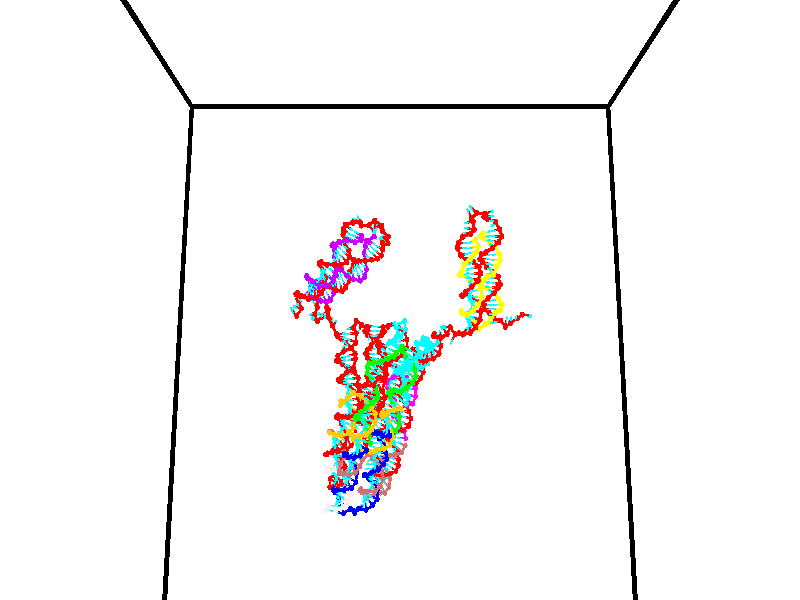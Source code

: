 // switches for output
#declare DRAW_BASES = 1; // possible values are 0, 1; only relevant for DNA ribbons
#declare DRAW_BASES_TYPE = 3; // possible values are 1, 2, 3; only relevant for DNA ribbons
#declare DRAW_FOG = 0; // set to 1 to enable fog

#include "colors.inc"

#include "transforms.inc"
background { rgb <1, 1, 1>}

#default {
   normal{
       ripples 0.25
       frequency 0.20
       turbulence 0.2
       lambda 5
   }
	finish {
		phong 0.1
		phong_size 40.
	}
}

// original window dimensions: 1024x640


// camera settings

camera {
	sky <0, 0.179814, -0.983701>
	up <0, 0.179814, -0.983701>
	right 1.6 * <1, 0, 0>
	location <35, 94.9851, 44.8844>
	look_at <35, 29.7336, 32.9568>
	direction <0, -65.2515, -11.9276>
	angle 67.0682
}


# declare cpy_camera_pos = <35, 94.9851, 44.8844>;
# if (DRAW_FOG = 1)
fog {
	fog_type 2
	up vnormalize(cpy_camera_pos)
	color rgbt<1,1,1,0.3>
	distance 1e-5
	fog_alt 3e-3
	fog_offset 56
}
# end


// LIGHTS

# declare lum = 6;
global_settings {
	ambient_light rgb lum * <0.05, 0.05, 0.05>
	max_trace_level 15
}# declare cpy_direct_light_amount = 0.25;
light_source
{	1000 * <-1, -1.16352, -0.803886>,
	rgb lum * cpy_direct_light_amount
	parallel
}

light_source
{	1000 * <1, 1.16352, 0.803886>,
	rgb lum * cpy_direct_light_amount
	parallel
}

// strand 0

// nucleotide -1

// particle -1
sphere {
	<24.627121, 34.985588, 35.291359> 0.250000
	pigment { color rgbt <1,0,0,0> }
	no_shadow
}
cylinder {
	<24.370165, 35.132870, 35.022507>,  <24.215992, 35.221237, 34.861195>, 0.100000
	pigment { color rgbt <1,0,0,0> }
	no_shadow
}
cylinder {
	<24.370165, 35.132870, 35.022507>,  <24.627121, 34.985588, 35.291359>, 0.100000
	pigment { color rgbt <1,0,0,0> }
	no_shadow
}

// particle -1
sphere {
	<24.370165, 35.132870, 35.022507> 0.100000
	pigment { color rgbt <1,0,0,0> }
	no_shadow
}
sphere {
	0, 1
	scale<0.080000,0.200000,0.300000>
	matrix <0.734498, 0.546117, -0.402826,
		0.218742, -0.752452, -0.621264,
		-0.642390, 0.368202, -0.672133,
		24.177448, 35.243332, 34.820866>
	pigment { color rgbt <0,1,1,0> }
	no_shadow
}
cylinder {
	<25.044363, 34.920425, 34.617847>,  <24.627121, 34.985588, 35.291359>, 0.130000
	pigment { color rgbt <1,0,0,0> }
	no_shadow
}

// nucleotide -1

// particle -1
sphere {
	<25.044363, 34.920425, 34.617847> 0.250000
	pigment { color rgbt <1,0,0,0> }
	no_shadow
}
cylinder {
	<24.755453, 35.196808, 34.605850>,  <24.582108, 35.362637, 34.598652>, 0.100000
	pigment { color rgbt <1,0,0,0> }
	no_shadow
}
cylinder {
	<24.755453, 35.196808, 34.605850>,  <25.044363, 34.920425, 34.617847>, 0.100000
	pigment { color rgbt <1,0,0,0> }
	no_shadow
}

// particle -1
sphere {
	<24.755453, 35.196808, 34.605850> 0.100000
	pigment { color rgbt <1,0,0,0> }
	no_shadow
}
sphere {
	0, 1
	scale<0.080000,0.200000,0.300000>
	matrix <0.576617, 0.577677, -0.577757,
		-0.381879, -0.434593, -0.815658,
		-0.722275, 0.690955, -0.029991,
		24.538771, 35.404095, 34.596851>
	pigment { color rgbt <0,1,1,0> }
	no_shadow
}
cylinder {
	<24.693064, 35.120213, 33.879700>,  <25.044363, 34.920425, 34.617847>, 0.130000
	pigment { color rgbt <1,0,0,0> }
	no_shadow
}

// nucleotide -1

// particle -1
sphere {
	<24.693064, 35.120213, 33.879700> 0.250000
	pigment { color rgbt <1,0,0,0> }
	no_shadow
}
cylinder {
	<24.733860, 35.400383, 34.162258>,  <24.758339, 35.568485, 34.331795>, 0.100000
	pigment { color rgbt <1,0,0,0> }
	no_shadow
}
cylinder {
	<24.733860, 35.400383, 34.162258>,  <24.693064, 35.120213, 33.879700>, 0.100000
	pigment { color rgbt <1,0,0,0> }
	no_shadow
}

// particle -1
sphere {
	<24.733860, 35.400383, 34.162258> 0.100000
	pigment { color rgbt <1,0,0,0> }
	no_shadow
}
sphere {
	0, 1
	scale<0.080000,0.200000,0.300000>
	matrix <0.650691, 0.490150, -0.579960,
		-0.752461, 0.518798, -0.405772,
		0.101993, 0.700430, 0.706396,
		24.764458, 35.610512, 34.374176>
	pigment { color rgbt <0,1,1,0> }
	no_shadow
}
cylinder {
	<24.591387, 35.721840, 33.554096>,  <24.693064, 35.120213, 33.879700>, 0.130000
	pigment { color rgbt <1,0,0,0> }
	no_shadow
}

// nucleotide -1

// particle -1
sphere {
	<24.591387, 35.721840, 33.554096> 0.250000
	pigment { color rgbt <1,0,0,0> }
	no_shadow
}
cylinder {
	<24.850792, 35.778267, 33.853302>,  <25.006435, 35.812122, 34.032825>, 0.100000
	pigment { color rgbt <1,0,0,0> }
	no_shadow
}
cylinder {
	<24.850792, 35.778267, 33.853302>,  <24.591387, 35.721840, 33.554096>, 0.100000
	pigment { color rgbt <1,0,0,0> }
	no_shadow
}

// particle -1
sphere {
	<24.850792, 35.778267, 33.853302> 0.100000
	pigment { color rgbt <1,0,0,0> }
	no_shadow
}
sphere {
	0, 1
	scale<0.080000,0.200000,0.300000>
	matrix <0.675789, 0.345583, -0.651062,
		-0.350344, 0.927725, 0.128786,
		0.648512, 0.141063, 0.748019,
		25.045345, 35.820587, 34.077709>
	pigment { color rgbt <0,1,1,0> }
	no_shadow
}
cylinder {
	<24.878716, 36.383213, 33.585411>,  <24.591387, 35.721840, 33.554096>, 0.130000
	pigment { color rgbt <1,0,0,0> }
	no_shadow
}

// nucleotide -1

// particle -1
sphere {
	<24.878716, 36.383213, 33.585411> 0.250000
	pigment { color rgbt <1,0,0,0> }
	no_shadow
}
cylinder {
	<25.184242, 36.187435, 33.753708>,  <25.367558, 36.069969, 33.854687>, 0.100000
	pigment { color rgbt <1,0,0,0> }
	no_shadow
}
cylinder {
	<25.184242, 36.187435, 33.753708>,  <24.878716, 36.383213, 33.585411>, 0.100000
	pigment { color rgbt <1,0,0,0> }
	no_shadow
}

// particle -1
sphere {
	<25.184242, 36.187435, 33.753708> 0.100000
	pigment { color rgbt <1,0,0,0> }
	no_shadow
}
sphere {
	0, 1
	scale<0.080000,0.200000,0.300000>
	matrix <0.644169, 0.537304, -0.544381,
		0.040379, 0.686837, 0.725689,
		0.763816, -0.489448, 0.420743,
		25.413387, 36.040600, 33.879932>
	pigment { color rgbt <0,1,1,0> }
	no_shadow
}
cylinder {
	<25.343288, 36.819519, 33.943722>,  <24.878716, 36.383213, 33.585411>, 0.130000
	pigment { color rgbt <1,0,0,0> }
	no_shadow
}

// nucleotide -1

// particle -1
sphere {
	<25.343288, 36.819519, 33.943722> 0.250000
	pigment { color rgbt <1,0,0,0> }
	no_shadow
}
cylinder {
	<25.557932, 36.505379, 33.820259>,  <25.686718, 36.316895, 33.746181>, 0.100000
	pigment { color rgbt <1,0,0,0> }
	no_shadow
}
cylinder {
	<25.557932, 36.505379, 33.820259>,  <25.343288, 36.819519, 33.943722>, 0.100000
	pigment { color rgbt <1,0,0,0> }
	no_shadow
}

// particle -1
sphere {
	<25.557932, 36.505379, 33.820259> 0.100000
	pigment { color rgbt <1,0,0,0> }
	no_shadow
}
sphere {
	0, 1
	scale<0.080000,0.200000,0.300000>
	matrix <0.599526, 0.612237, -0.515495,
		0.593817, 0.091573, 0.799372,
		0.536610, -0.785354, -0.308656,
		25.718916, 36.269772, 33.727661>
	pigment { color rgbt <0,1,1,0> }
	no_shadow
}
cylinder {
	<26.031950, 36.850288, 34.162769>,  <25.343288, 36.819519, 33.943722>, 0.130000
	pigment { color rgbt <1,0,0,0> }
	no_shadow
}

// nucleotide -1

// particle -1
sphere {
	<26.031950, 36.850288, 34.162769> 0.250000
	pigment { color rgbt <1,0,0,0> }
	no_shadow
}
cylinder {
	<26.048845, 36.636440, 33.825157>,  <26.058983, 36.508129, 33.622589>, 0.100000
	pigment { color rgbt <1,0,0,0> }
	no_shadow
}
cylinder {
	<26.048845, 36.636440, 33.825157>,  <26.031950, 36.850288, 34.162769>, 0.100000
	pigment { color rgbt <1,0,0,0> }
	no_shadow
}

// particle -1
sphere {
	<26.048845, 36.636440, 33.825157> 0.100000
	pigment { color rgbt <1,0,0,0> }
	no_shadow
}
sphere {
	0, 1
	scale<0.080000,0.200000,0.300000>
	matrix <0.708118, 0.611982, -0.352202,
		0.704829, -0.582799, 0.404427,
		0.042239, -0.534625, -0.844033,
		26.061518, 36.476051, 33.571949>
	pigment { color rgbt <0,1,1,0> }
	no_shadow
}
cylinder {
	<26.745859, 36.827389, 34.050945>,  <26.031950, 36.850288, 34.162769>, 0.130000
	pigment { color rgbt <1,0,0,0> }
	no_shadow
}

// nucleotide -1

// particle -1
sphere {
	<26.745859, 36.827389, 34.050945> 0.250000
	pigment { color rgbt <1,0,0,0> }
	no_shadow
}
cylinder {
	<26.619896, 36.697590, 33.694176>,  <26.544319, 36.619709, 33.480114>, 0.100000
	pigment { color rgbt <1,0,0,0> }
	no_shadow
}
cylinder {
	<26.619896, 36.697590, 33.694176>,  <26.745859, 36.827389, 34.050945>, 0.100000
	pigment { color rgbt <1,0,0,0> }
	no_shadow
}

// particle -1
sphere {
	<26.619896, 36.697590, 33.694176> 0.100000
	pigment { color rgbt <1,0,0,0> }
	no_shadow
}
sphere {
	0, 1
	scale<0.080000,0.200000,0.300000>
	matrix <0.744034, 0.499050, -0.444255,
		0.589277, -0.803523, 0.084285,
		-0.314907, -0.324500, -0.891927,
		26.525423, 36.600239, 33.426598>
	pigment { color rgbt <0,1,1,0> }
	no_shadow
}
cylinder {
	<27.258715, 36.478962, 33.601410>,  <26.745859, 36.827389, 34.050945>, 0.130000
	pigment { color rgbt <1,0,0,0> }
	no_shadow
}

// nucleotide -1

// particle -1
sphere {
	<27.258715, 36.478962, 33.601410> 0.250000
	pigment { color rgbt <1,0,0,0> }
	no_shadow
}
cylinder {
	<26.974962, 36.599995, 33.346783>,  <26.804710, 36.672615, 33.194004>, 0.100000
	pigment { color rgbt <1,0,0,0> }
	no_shadow
}
cylinder {
	<26.974962, 36.599995, 33.346783>,  <27.258715, 36.478962, 33.601410>, 0.100000
	pigment { color rgbt <1,0,0,0> }
	no_shadow
}

// particle -1
sphere {
	<26.974962, 36.599995, 33.346783> 0.100000
	pigment { color rgbt <1,0,0,0> }
	no_shadow
}
sphere {
	0, 1
	scale<0.080000,0.200000,0.300000>
	matrix <0.679862, 0.531983, -0.504758,
		0.185917, -0.790847, -0.583091,
		-0.709381, 0.302579, -0.636572,
		26.762148, 36.690769, 33.155811>
	pigment { color rgbt <0,1,1,0> }
	no_shadow
}
cylinder {
	<27.618362, 36.406769, 32.990929>,  <27.258715, 36.478962, 33.601410>, 0.130000
	pigment { color rgbt <1,0,0,0> }
	no_shadow
}

// nucleotide -1

// particle -1
sphere {
	<27.618362, 36.406769, 32.990929> 0.250000
	pigment { color rgbt <1,0,0,0> }
	no_shadow
}
cylinder {
	<27.316002, 36.654987, 32.907467>,  <27.134584, 36.803917, 32.857391>, 0.100000
	pigment { color rgbt <1,0,0,0> }
	no_shadow
}
cylinder {
	<27.316002, 36.654987, 32.907467>,  <27.618362, 36.406769, 32.990929>, 0.100000
	pigment { color rgbt <1,0,0,0> }
	no_shadow
}

// particle -1
sphere {
	<27.316002, 36.654987, 32.907467> 0.100000
	pigment { color rgbt <1,0,0,0> }
	no_shadow
}
sphere {
	0, 1
	scale<0.080000,0.200000,0.300000>
	matrix <0.612471, 0.557699, -0.560224,
		-0.231279, -0.551268, -0.801632,
		-0.755903, 0.620545, -0.208651,
		27.089231, 36.841152, 32.844872>
	pigment { color rgbt <0,1,1,0> }
	no_shadow
}
cylinder {
	<27.636299, 36.584084, 32.363121>,  <27.618362, 36.406769, 32.990929>, 0.130000
	pigment { color rgbt <1,0,0,0> }
	no_shadow
}

// nucleotide -1

// particle -1
sphere {
	<27.636299, 36.584084, 32.363121> 0.250000
	pigment { color rgbt <1,0,0,0> }
	no_shadow
}
cylinder {
	<27.406387, 36.895676, 32.463379>,  <27.268440, 37.082630, 32.523533>, 0.100000
	pigment { color rgbt <1,0,0,0> }
	no_shadow
}
cylinder {
	<27.406387, 36.895676, 32.463379>,  <27.636299, 36.584084, 32.363121>, 0.100000
	pigment { color rgbt <1,0,0,0> }
	no_shadow
}

// particle -1
sphere {
	<27.406387, 36.895676, 32.463379> 0.100000
	pigment { color rgbt <1,0,0,0> }
	no_shadow
}
sphere {
	0, 1
	scale<0.080000,0.200000,0.300000>
	matrix <0.633217, 0.617410, -0.466736,
		-0.518329, -0.109556, -0.848135,
		-0.574780, 0.778976, 0.250648,
		27.233953, 37.129368, 32.538574>
	pigment { color rgbt <0,1,1,0> }
	no_shadow
}
cylinder {
	<27.437201, 36.912071, 31.840683>,  <27.636299, 36.584084, 32.363121>, 0.130000
	pigment { color rgbt <1,0,0,0> }
	no_shadow
}

// nucleotide -1

// particle -1
sphere {
	<27.437201, 36.912071, 31.840683> 0.250000
	pigment { color rgbt <1,0,0,0> }
	no_shadow
}
cylinder {
	<27.386572, 37.198856, 32.114895>,  <27.356194, 37.370926, 32.279423>, 0.100000
	pigment { color rgbt <1,0,0,0> }
	no_shadow
}
cylinder {
	<27.386572, 37.198856, 32.114895>,  <27.437201, 36.912071, 31.840683>, 0.100000
	pigment { color rgbt <1,0,0,0> }
	no_shadow
}

// particle -1
sphere {
	<27.386572, 37.198856, 32.114895> 0.100000
	pigment { color rgbt <1,0,0,0> }
	no_shadow
}
sphere {
	0, 1
	scale<0.080000,0.200000,0.300000>
	matrix <0.541893, 0.628829, -0.557607,
		-0.830862, 0.300905, -0.468108,
		-0.126573, 0.716959, 0.685528,
		27.348600, 37.413944, 32.320553>
	pigment { color rgbt <0,1,1,0> }
	no_shadow
}
cylinder {
	<27.193188, 37.593822, 31.479425>,  <27.437201, 36.912071, 31.840683>, 0.130000
	pigment { color rgbt <1,0,0,0> }
	no_shadow
}

// nucleotide -1

// particle -1
sphere {
	<27.193188, 37.593822, 31.479425> 0.250000
	pigment { color rgbt <1,0,0,0> }
	no_shadow
}
cylinder {
	<27.340994, 37.693604, 31.837471>,  <27.429678, 37.753471, 32.052299>, 0.100000
	pigment { color rgbt <1,0,0,0> }
	no_shadow
}
cylinder {
	<27.340994, 37.693604, 31.837471>,  <27.193188, 37.593822, 31.479425>, 0.100000
	pigment { color rgbt <1,0,0,0> }
	no_shadow
}

// particle -1
sphere {
	<27.340994, 37.693604, 31.837471> 0.100000
	pigment { color rgbt <1,0,0,0> }
	no_shadow
}
sphere {
	0, 1
	scale<0.080000,0.200000,0.300000>
	matrix <0.617072, 0.654349, -0.437092,
		-0.694753, 0.713862, 0.087858,
		0.369513, 0.249456, 0.895115,
		27.451847, 37.768440, 32.106007>
	pigment { color rgbt <0,1,1,0> }
	no_shadow
}
cylinder {
	<27.216612, 38.235832, 31.485712>,  <27.193188, 37.593822, 31.479425>, 0.130000
	pigment { color rgbt <1,0,0,0> }
	no_shadow
}

// nucleotide -1

// particle -1
sphere {
	<27.216612, 38.235832, 31.485712> 0.250000
	pigment { color rgbt <1,0,0,0> }
	no_shadow
}
cylinder {
	<27.462612, 38.201958, 31.799297>,  <27.610212, 38.181633, 31.987450>, 0.100000
	pigment { color rgbt <1,0,0,0> }
	no_shadow
}
cylinder {
	<27.462612, 38.201958, 31.799297>,  <27.216612, 38.235832, 31.485712>, 0.100000
	pigment { color rgbt <1,0,0,0> }
	no_shadow
}

// particle -1
sphere {
	<27.462612, 38.201958, 31.799297> 0.100000
	pigment { color rgbt <1,0,0,0> }
	no_shadow
}
sphere {
	0, 1
	scale<0.080000,0.200000,0.300000>
	matrix <0.569610, 0.735214, -0.367430,
		-0.545267, 0.672525, 0.500394,
		0.615002, -0.084682, 0.783965,
		27.647112, 38.176552, 32.034489>
	pigment { color rgbt <0,1,1,0> }
	no_shadow
}
cylinder {
	<27.484926, 38.945461, 31.579388>,  <27.216612, 38.235832, 31.485712>, 0.130000
	pigment { color rgbt <1,0,0,0> }
	no_shadow
}

// nucleotide -1

// particle -1
sphere {
	<27.484926, 38.945461, 31.579388> 0.250000
	pigment { color rgbt <1,0,0,0> }
	no_shadow
}
cylinder {
	<27.744650, 38.673943, 31.716579>,  <27.900484, 38.511032, 31.798895>, 0.100000
	pigment { color rgbt <1,0,0,0> }
	no_shadow
}
cylinder {
	<27.744650, 38.673943, 31.716579>,  <27.484926, 38.945461, 31.579388>, 0.100000
	pigment { color rgbt <1,0,0,0> }
	no_shadow
}

// particle -1
sphere {
	<27.744650, 38.673943, 31.716579> 0.100000
	pigment { color rgbt <1,0,0,0> }
	no_shadow
}
sphere {
	0, 1
	scale<0.080000,0.200000,0.300000>
	matrix <0.754234, 0.516847, -0.404968,
		0.097623, 0.521636, 0.847564,
		0.649307, -0.678796, 0.342980,
		27.939442, 38.470303, 31.819473>
	pigment { color rgbt <0,1,1,0> }
	no_shadow
}
cylinder {
	<28.086279, 39.306122, 31.881824>,  <27.484926, 38.945461, 31.579388>, 0.130000
	pigment { color rgbt <1,0,0,0> }
	no_shadow
}

// nucleotide -1

// particle -1
sphere {
	<28.086279, 39.306122, 31.881824> 0.250000
	pigment { color rgbt <1,0,0,0> }
	no_shadow
}
cylinder {
	<28.227480, 38.944736, 31.784546>,  <28.312201, 38.727905, 31.726179>, 0.100000
	pigment { color rgbt <1,0,0,0> }
	no_shadow
}
cylinder {
	<28.227480, 38.944736, 31.784546>,  <28.086279, 39.306122, 31.881824>, 0.100000
	pigment { color rgbt <1,0,0,0> }
	no_shadow
}

// particle -1
sphere {
	<28.227480, 38.944736, 31.784546> 0.100000
	pigment { color rgbt <1,0,0,0> }
	no_shadow
}
sphere {
	0, 1
	scale<0.080000,0.200000,0.300000>
	matrix <0.814268, 0.424681, -0.395746,
		0.460822, -0.058326, 0.885574,
		0.353004, -0.903462, -0.243195,
		28.333382, 38.673698, 31.711588>
	pigment { color rgbt <0,1,1,0> }
	no_shadow
}
cylinder {
	<28.765205, 39.337444, 31.895121>,  <28.086279, 39.306122, 31.881824>, 0.130000
	pigment { color rgbt <1,0,0,0> }
	no_shadow
}

// nucleotide -1

// particle -1
sphere {
	<28.765205, 39.337444, 31.895121> 0.250000
	pigment { color rgbt <1,0,0,0> }
	no_shadow
}
cylinder {
	<28.746342, 38.989143, 31.699341>,  <28.735023, 38.780163, 31.581873>, 0.100000
	pigment { color rgbt <1,0,0,0> }
	no_shadow
}
cylinder {
	<28.746342, 38.989143, 31.699341>,  <28.765205, 39.337444, 31.895121>, 0.100000
	pigment { color rgbt <1,0,0,0> }
	no_shadow
}

// particle -1
sphere {
	<28.746342, 38.989143, 31.699341> 0.100000
	pigment { color rgbt <1,0,0,0> }
	no_shadow
}
sphere {
	0, 1
	scale<0.080000,0.200000,0.300000>
	matrix <0.797998, 0.261881, -0.542787,
		0.600812, -0.416177, 0.682511,
		-0.047158, -0.870755, -0.489450,
		28.732195, 38.727917, 31.552505>
	pigment { color rgbt <0,1,1,0> }
	no_shadow
}
cylinder {
	<29.396616, 39.180824, 31.866779>,  <28.765205, 39.337444, 31.895121>, 0.130000
	pigment { color rgbt <1,0,0,0> }
	no_shadow
}

// nucleotide -1

// particle -1
sphere {
	<29.396616, 39.180824, 31.866779> 0.250000
	pigment { color rgbt <1,0,0,0> }
	no_shadow
}
cylinder {
	<29.231852, 38.969620, 31.569717>,  <29.132994, 38.842899, 31.391479>, 0.100000
	pigment { color rgbt <1,0,0,0> }
	no_shadow
}
cylinder {
	<29.231852, 38.969620, 31.569717>,  <29.396616, 39.180824, 31.866779>, 0.100000
	pigment { color rgbt <1,0,0,0> }
	no_shadow
}

// particle -1
sphere {
	<29.231852, 38.969620, 31.569717> 0.100000
	pigment { color rgbt <1,0,0,0> }
	no_shadow
}
sphere {
	0, 1
	scale<0.080000,0.200000,0.300000>
	matrix <0.711628, 0.322641, -0.624091,
		0.569137, -0.785563, 0.242847,
		-0.411910, -0.528010, -0.742655,
		29.108278, 38.811218, 31.346922>
	pigment { color rgbt <0,1,1,0> }
	no_shadow
}
cylinder {
	<29.901827, 38.707870, 31.540615>,  <29.396616, 39.180824, 31.866779>, 0.130000
	pigment { color rgbt <1,0,0,0> }
	no_shadow
}

// nucleotide -1

// particle -1
sphere {
	<29.901827, 38.707870, 31.540615> 0.250000
	pigment { color rgbt <1,0,0,0> }
	no_shadow
}
cylinder {
	<29.608288, 38.797958, 31.284258>,  <29.432163, 38.852009, 31.130444>, 0.100000
	pigment { color rgbt <1,0,0,0> }
	no_shadow
}
cylinder {
	<29.608288, 38.797958, 31.284258>,  <29.901827, 38.707870, 31.540615>, 0.100000
	pigment { color rgbt <1,0,0,0> }
	no_shadow
}

// particle -1
sphere {
	<29.608288, 38.797958, 31.284258> 0.100000
	pigment { color rgbt <1,0,0,0> }
	no_shadow
}
sphere {
	0, 1
	scale<0.080000,0.200000,0.300000>
	matrix <0.678947, 0.274091, -0.681106,
		0.022266, -0.934961, -0.354052,
		-0.733849, 0.225217, -0.640892,
		29.388132, 38.865524, 31.091990>
	pigment { color rgbt <0,1,1,0> }
	no_shadow
}
cylinder {
	<30.142490, 38.420128, 31.008657>,  <29.901827, 38.707870, 31.540615>, 0.130000
	pigment { color rgbt <1,0,0,0> }
	no_shadow
}

// nucleotide -1

// particle -1
sphere {
	<30.142490, 38.420128, 31.008657> 0.250000
	pigment { color rgbt <1,0,0,0> }
	no_shadow
}
cylinder {
	<29.860447, 38.663094, 30.862305>,  <29.691221, 38.808872, 30.774494>, 0.100000
	pigment { color rgbt <1,0,0,0> }
	no_shadow
}
cylinder {
	<29.860447, 38.663094, 30.862305>,  <30.142490, 38.420128, 31.008657>, 0.100000
	pigment { color rgbt <1,0,0,0> }
	no_shadow
}

// particle -1
sphere {
	<29.860447, 38.663094, 30.862305> 0.100000
	pigment { color rgbt <1,0,0,0> }
	no_shadow
}
sphere {
	0, 1
	scale<0.080000,0.200000,0.300000>
	matrix <0.540120, 0.125743, -0.832141,
		-0.459450, -0.784368, -0.416741,
		-0.705107, 0.607417, -0.365881,
		29.648914, 38.845318, 30.752541>
	pigment { color rgbt <0,1,1,0> }
	no_shadow
}
cylinder {
	<30.046801, 38.078533, 30.436703>,  <30.142490, 38.420128, 31.008657>, 0.130000
	pigment { color rgbt <1,0,0,0> }
	no_shadow
}

// nucleotide -1

// particle -1
sphere {
	<30.046801, 38.078533, 30.436703> 0.250000
	pigment { color rgbt <1,0,0,0> }
	no_shadow
}
cylinder {
	<29.879169, 38.434849, 30.366421>,  <29.778591, 38.648636, 30.324251>, 0.100000
	pigment { color rgbt <1,0,0,0> }
	no_shadow
}
cylinder {
	<29.879169, 38.434849, 30.366421>,  <30.046801, 38.078533, 30.436703>, 0.100000
	pigment { color rgbt <1,0,0,0> }
	no_shadow
}

// particle -1
sphere {
	<29.879169, 38.434849, 30.366421> 0.100000
	pigment { color rgbt <1,0,0,0> }
	no_shadow
}
sphere {
	0, 1
	scale<0.080000,0.200000,0.300000>
	matrix <0.377235, -0.005196, -0.926103,
		-0.825874, -0.454391, -0.333858,
		-0.419078, 0.890787, -0.175704,
		29.753447, 38.702084, 30.313709>
	pigment { color rgbt <0,1,1,0> }
	no_shadow
}
cylinder {
	<29.668343, 38.103996, 29.796152>,  <30.046801, 38.078533, 30.436703>, 0.130000
	pigment { color rgbt <1,0,0,0> }
	no_shadow
}

// nucleotide -1

// particle -1
sphere {
	<29.668343, 38.103996, 29.796152> 0.250000
	pigment { color rgbt <1,0,0,0> }
	no_shadow
}
cylinder {
	<29.744478, 38.489918, 29.868732>,  <29.790159, 38.721470, 29.912281>, 0.100000
	pigment { color rgbt <1,0,0,0> }
	no_shadow
}
cylinder {
	<29.744478, 38.489918, 29.868732>,  <29.668343, 38.103996, 29.796152>, 0.100000
	pigment { color rgbt <1,0,0,0> }
	no_shadow
}

// particle -1
sphere {
	<29.744478, 38.489918, 29.868732> 0.100000
	pigment { color rgbt <1,0,0,0> }
	no_shadow
}
sphere {
	0, 1
	scale<0.080000,0.200000,0.300000>
	matrix <0.317390, 0.114427, -0.941366,
		-0.928997, 0.236767, -0.284440,
		0.190337, 0.964805, 0.181450,
		29.801579, 38.779358, 29.923168>
	pigment { color rgbt <0,1,1,0> }
	no_shadow
}
cylinder {
	<29.482410, 38.447384, 29.157776>,  <29.668343, 38.103996, 29.796152>, 0.130000
	pigment { color rgbt <1,0,0,0> }
	no_shadow
}

// nucleotide -1

// particle -1
sphere {
	<29.482410, 38.447384, 29.157776> 0.250000
	pigment { color rgbt <1,0,0,0> }
	no_shadow
}
cylinder {
	<29.747175, 38.667988, 29.360838>,  <29.906034, 38.800350, 29.482676>, 0.100000
	pigment { color rgbt <1,0,0,0> }
	no_shadow
}
cylinder {
	<29.747175, 38.667988, 29.360838>,  <29.482410, 38.447384, 29.157776>, 0.100000
	pigment { color rgbt <1,0,0,0> }
	no_shadow
}

// particle -1
sphere {
	<29.747175, 38.667988, 29.360838> 0.100000
	pigment { color rgbt <1,0,0,0> }
	no_shadow
}
sphere {
	0, 1
	scale<0.080000,0.200000,0.300000>
	matrix <0.596728, 0.022169, -0.802137,
		-0.453638, 0.833876, -0.314425,
		0.661913, 0.551506, 0.507654,
		29.945749, 38.833439, 29.513134>
	pigment { color rgbt <0,1,1,0> }
	no_shadow
}
cylinder {
	<29.541370, 39.044716, 28.901649>,  <29.482410, 38.447384, 29.157776>, 0.130000
	pigment { color rgbt <1,0,0,0> }
	no_shadow
}

// nucleotide -1

// particle -1
sphere {
	<29.541370, 39.044716, 28.901649> 0.250000
	pigment { color rgbt <1,0,0,0> }
	no_shadow
}
cylinder {
	<29.873629, 39.059788, 29.123857>,  <30.072985, 39.068832, 29.257183>, 0.100000
	pigment { color rgbt <1,0,0,0> }
	no_shadow
}
cylinder {
	<29.873629, 39.059788, 29.123857>,  <29.541370, 39.044716, 28.901649>, 0.100000
	pigment { color rgbt <1,0,0,0> }
	no_shadow
}

// particle -1
sphere {
	<29.873629, 39.059788, 29.123857> 0.100000
	pigment { color rgbt <1,0,0,0> }
	no_shadow
}
sphere {
	0, 1
	scale<0.080000,0.200000,0.300000>
	matrix <0.514503, 0.329474, -0.791665,
		-0.212863, 0.943412, 0.254289,
		0.830648, 0.037683, 0.555522,
		30.122824, 39.071095, 29.290514>
	pigment { color rgbt <0,1,1,0> }
	no_shadow
}
cylinder {
	<29.807306, 39.728317, 28.739958>,  <29.541370, 39.044716, 28.901649>, 0.130000
	pigment { color rgbt <1,0,0,0> }
	no_shadow
}

// nucleotide -1

// particle -1
sphere {
	<29.807306, 39.728317, 28.739958> 0.250000
	pigment { color rgbt <1,0,0,0> }
	no_shadow
}
cylinder {
	<30.095881, 39.487579, 28.876963>,  <30.269026, 39.343136, 28.959166>, 0.100000
	pigment { color rgbt <1,0,0,0> }
	no_shadow
}
cylinder {
	<30.095881, 39.487579, 28.876963>,  <29.807306, 39.728317, 28.739958>, 0.100000
	pigment { color rgbt <1,0,0,0> }
	no_shadow
}

// particle -1
sphere {
	<30.095881, 39.487579, 28.876963> 0.100000
	pigment { color rgbt <1,0,0,0> }
	no_shadow
}
sphere {
	0, 1
	scale<0.080000,0.200000,0.300000>
	matrix <0.526962, 0.156245, -0.835403,
		0.449265, 0.783181, 0.429869,
		0.721437, -0.601842, 0.342511,
		30.312311, 39.307026, 28.979715>
	pigment { color rgbt <0,1,1,0> }
	no_shadow
}
cylinder {
	<30.546806, 40.029316, 28.644983>,  <29.807306, 39.728317, 28.739958>, 0.130000
	pigment { color rgbt <1,0,0,0> }
	no_shadow
}

// nucleotide -1

// particle -1
sphere {
	<30.546806, 40.029316, 28.644983> 0.250000
	pigment { color rgbt <1,0,0,0> }
	no_shadow
}
cylinder {
	<30.514900, 39.631111, 28.624601>,  <30.495756, 39.392189, 28.612373>, 0.100000
	pigment { color rgbt <1,0,0,0> }
	no_shadow
}
cylinder {
	<30.514900, 39.631111, 28.624601>,  <30.546806, 40.029316, 28.644983>, 0.100000
	pigment { color rgbt <1,0,0,0> }
	no_shadow
}

// particle -1
sphere {
	<30.514900, 39.631111, 28.624601> 0.100000
	pigment { color rgbt <1,0,0,0> }
	no_shadow
}
sphere {
	0, 1
	scale<0.080000,0.200000,0.300000>
	matrix <0.318644, 0.022969, -0.947596,
		0.944512, -0.091822, 0.315381,
		-0.079767, -0.995511, -0.050953,
		30.490971, 39.332458, 28.609316>
	pigment { color rgbt <0,1,1,0> }
	no_shadow
}
cylinder {
	<31.207525, 39.653683, 28.510071>,  <30.546806, 40.029316, 28.644983>, 0.130000
	pigment { color rgbt <1,0,0,0> }
	no_shadow
}

// nucleotide -1

// particle -1
sphere {
	<31.207525, 39.653683, 28.510071> 0.250000
	pigment { color rgbt <1,0,0,0> }
	no_shadow
}
cylinder {
	<30.902151, 39.454361, 28.345699>,  <30.718927, 39.334766, 28.247076>, 0.100000
	pigment { color rgbt <1,0,0,0> }
	no_shadow
}
cylinder {
	<30.902151, 39.454361, 28.345699>,  <31.207525, 39.653683, 28.510071>, 0.100000
	pigment { color rgbt <1,0,0,0> }
	no_shadow
}

// particle -1
sphere {
	<30.902151, 39.454361, 28.345699> 0.100000
	pigment { color rgbt <1,0,0,0> }
	no_shadow
}
sphere {
	0, 1
	scale<0.080000,0.200000,0.300000>
	matrix <0.560505, -0.194998, -0.804867,
		0.320938, -0.844790, 0.428169,
		-0.763435, -0.498303, -0.410927,
		30.673120, 39.304871, 28.222422>
	pigment { color rgbt <0,1,1,0> }
	no_shadow
}
cylinder {
	<31.268124, 38.822704, 28.529613>,  <31.207525, 39.653683, 28.510071>, 0.130000
	pigment { color rgbt <1,0,0,0> }
	no_shadow
}

// nucleotide -1

// particle -1
sphere {
	<31.268124, 38.822704, 28.529613> 0.250000
	pigment { color rgbt <1,0,0,0> }
	no_shadow
}
cylinder {
	<31.111553, 39.025200, 28.222235>,  <31.017611, 39.146698, 28.037807>, 0.100000
	pigment { color rgbt <1,0,0,0> }
	no_shadow
}
cylinder {
	<31.111553, 39.025200, 28.222235>,  <31.268124, 38.822704, 28.529613>, 0.100000
	pigment { color rgbt <1,0,0,0> }
	no_shadow
}

// particle -1
sphere {
	<31.111553, 39.025200, 28.222235> 0.100000
	pigment { color rgbt <1,0,0,0> }
	no_shadow
}
sphere {
	0, 1
	scale<0.080000,0.200000,0.300000>
	matrix <0.811387, -0.204062, -0.547732,
		-0.434093, -0.837904, -0.330878,
		-0.391427, 0.506236, -0.768446,
		30.994125, 39.177071, 27.991701>
	pigment { color rgbt <0,1,1,0> }
	no_shadow
}
cylinder {
	<31.999258, 38.699703, 28.470913>,  <31.268124, 38.822704, 28.529613>, 0.130000
	pigment { color rgbt <1,0,0,0> }
	no_shadow
}

// nucleotide -1

// particle -1
sphere {
	<31.999258, 38.699703, 28.470913> 0.250000
	pigment { color rgbt <1,0,0,0> }
	no_shadow
}
cylinder {
	<32.263062, 38.547318, 28.730116>,  <32.421345, 38.455887, 28.885637>, 0.100000
	pigment { color rgbt <1,0,0,0> }
	no_shadow
}
cylinder {
	<32.263062, 38.547318, 28.730116>,  <31.999258, 38.699703, 28.470913>, 0.100000
	pigment { color rgbt <1,0,0,0> }
	no_shadow
}

// particle -1
sphere {
	<32.263062, 38.547318, 28.730116> 0.100000
	pigment { color rgbt <1,0,0,0> }
	no_shadow
}
sphere {
	0, 1
	scale<0.080000,0.200000,0.300000>
	matrix <0.240296, -0.709982, -0.661955,
		0.712253, 0.592280, -0.376697,
		0.659511, -0.380961, 0.648009,
		32.460915, 38.433029, 28.924519>
	pigment { color rgbt <0,1,1,0> }
	no_shadow
}
cylinder {
	<32.553928, 38.641384, 28.083563>,  <31.999258, 38.699703, 28.470913>, 0.130000
	pigment { color rgbt <1,0,0,0> }
	no_shadow
}

// nucleotide -1

// particle -1
sphere {
	<32.553928, 38.641384, 28.083563> 0.250000
	pigment { color rgbt <1,0,0,0> }
	no_shadow
}
cylinder {
	<32.552773, 38.406319, 28.407204>,  <32.552078, 38.265282, 28.601389>, 0.100000
	pigment { color rgbt <1,0,0,0> }
	no_shadow
}
cylinder {
	<32.552773, 38.406319, 28.407204>,  <32.553928, 38.641384, 28.083563>, 0.100000
	pigment { color rgbt <1,0,0,0> }
	no_shadow
}

// particle -1
sphere {
	<32.552773, 38.406319, 28.407204> 0.100000
	pigment { color rgbt <1,0,0,0> }
	no_shadow
}
sphere {
	0, 1
	scale<0.080000,0.200000,0.300000>
	matrix <0.125233, -0.802948, -0.582745,
		0.992123, 0.099642, 0.075915,
		-0.002890, -0.587662, 0.809102,
		32.551907, 38.230019, 28.649935>
	pigment { color rgbt <0,1,1,0> }
	no_shadow
}
cylinder {
	<33.230251, 38.198273, 28.358393>,  <32.553928, 38.641384, 28.083563>, 0.130000
	pigment { color rgbt <1,0,0,0> }
	no_shadow
}

// nucleotide -1

// particle -1
sphere {
	<33.230251, 38.198273, 28.358393> 0.250000
	pigment { color rgbt <1,0,0,0> }
	no_shadow
}
cylinder {
	<32.858318, 38.054920, 28.391783>,  <32.635159, 37.968910, 28.411818>, 0.100000
	pigment { color rgbt <1,0,0,0> }
	no_shadow
}
cylinder {
	<32.858318, 38.054920, 28.391783>,  <33.230251, 38.198273, 28.358393>, 0.100000
	pigment { color rgbt <1,0,0,0> }
	no_shadow
}

// particle -1
sphere {
	<32.858318, 38.054920, 28.391783> 0.100000
	pigment { color rgbt <1,0,0,0> }
	no_shadow
}
sphere {
	0, 1
	scale<0.080000,0.200000,0.300000>
	matrix <0.220617, -0.724504, -0.653010,
		0.294506, -0.588776, 0.752735,
		-0.929836, -0.358381, 0.083476,
		32.579369, 37.947407, 28.416826>
	pigment { color rgbt <0,1,1,0> }
	no_shadow
}
cylinder {
	<33.247711, 37.400124, 28.577211>,  <33.230251, 38.198273, 28.358393>, 0.130000
	pigment { color rgbt <1,0,0,0> }
	no_shadow
}

// nucleotide -1

// particle -1
sphere {
	<33.247711, 37.400124, 28.577211> 0.250000
	pigment { color rgbt <1,0,0,0> }
	no_shadow
}
cylinder {
	<32.975903, 37.554611, 28.327702>,  <32.812817, 37.647305, 28.177996>, 0.100000
	pigment { color rgbt <1,0,0,0> }
	no_shadow
}
cylinder {
	<32.975903, 37.554611, 28.327702>,  <33.247711, 37.400124, 28.577211>, 0.100000
	pigment { color rgbt <1,0,0,0> }
	no_shadow
}

// particle -1
sphere {
	<32.975903, 37.554611, 28.327702> 0.100000
	pigment { color rgbt <1,0,0,0> }
	no_shadow
}
sphere {
	0, 1
	scale<0.080000,0.200000,0.300000>
	matrix <0.311801, -0.617590, -0.722054,
		-0.664109, -0.685140, 0.299238,
		-0.679514, 0.386220, -0.623775,
		32.772049, 37.670475, 28.140570>
	pigment { color rgbt <0,1,1,0> }
	no_shadow
}
cylinder {
	<33.844791, 37.573353, 29.128126>,  <33.247711, 37.400124, 28.577211>, 0.130000
	pigment { color rgbt <1,0,0,0> }
	no_shadow
}

// nucleotide -1

// particle -1
sphere {
	<33.844791, 37.573353, 29.128126> 0.250000
	pigment { color rgbt <1,0,0,0> }
	no_shadow
}
cylinder {
	<33.476555, 37.417839, 29.142912>,  <33.255615, 37.324532, 29.151783>, 0.100000
	pigment { color rgbt <1,0,0,0> }
	no_shadow
}
cylinder {
	<33.476555, 37.417839, 29.142912>,  <33.844791, 37.573353, 29.128126>, 0.100000
	pigment { color rgbt <1,0,0,0> }
	no_shadow
}

// particle -1
sphere {
	<33.476555, 37.417839, 29.142912> 0.100000
	pigment { color rgbt <1,0,0,0> }
	no_shadow
}
sphere {
	0, 1
	scale<0.080000,0.200000,0.300000>
	matrix <0.390100, -0.919907, 0.039911,
		0.018487, 0.051161, 0.998519,
		-0.920587, -0.388785, 0.036964,
		33.200378, 37.301205, 29.154001>
	pigment { color rgbt <0,1,1,0> }
	no_shadow
}
cylinder {
	<33.816559, 37.059624, 29.553200>,  <33.844791, 37.573353, 29.128126>, 0.130000
	pigment { color rgbt <1,0,0,0> }
	no_shadow
}

// nucleotide -1

// particle -1
sphere {
	<33.816559, 37.059624, 29.553200> 0.250000
	pigment { color rgbt <1,0,0,0> }
	no_shadow
}
cylinder {
	<33.581799, 36.976128, 29.240286>,  <33.440941, 36.926029, 29.052538>, 0.100000
	pigment { color rgbt <1,0,0,0> }
	no_shadow
}
cylinder {
	<33.581799, 36.976128, 29.240286>,  <33.816559, 37.059624, 29.553200>, 0.100000
	pigment { color rgbt <1,0,0,0> }
	no_shadow
}

// particle -1
sphere {
	<33.581799, 36.976128, 29.240286> 0.100000
	pigment { color rgbt <1,0,0,0> }
	no_shadow
}
sphere {
	0, 1
	scale<0.080000,0.200000,0.300000>
	matrix <0.452652, -0.885687, -0.103268,
		-0.671303, -0.414711, 0.614301,
		-0.586905, -0.208740, -0.782285,
		33.405727, 36.913506, 29.005600>
	pigment { color rgbt <0,1,1,0> }
	no_shadow
}
cylinder {
	<33.326996, 36.441742, 29.525223>,  <33.816559, 37.059624, 29.553200>, 0.130000
	pigment { color rgbt <1,0,0,0> }
	no_shadow
}

// nucleotide -1

// particle -1
sphere {
	<33.326996, 36.441742, 29.525223> 0.250000
	pigment { color rgbt <1,0,0,0> }
	no_shadow
}
cylinder {
	<33.414974, 36.474766, 29.136417>,  <33.467762, 36.494579, 28.903135>, 0.100000
	pigment { color rgbt <1,0,0,0> }
	no_shadow
}
cylinder {
	<33.414974, 36.474766, 29.136417>,  <33.326996, 36.441742, 29.525223>, 0.100000
	pigment { color rgbt <1,0,0,0> }
	no_shadow
}

// particle -1
sphere {
	<33.414974, 36.474766, 29.136417> 0.100000
	pigment { color rgbt <1,0,0,0> }
	no_shadow
}
sphere {
	0, 1
	scale<0.080000,0.200000,0.300000>
	matrix <0.486722, -0.872815, 0.035997,
		-0.845414, -0.481017, -0.232158,
		0.219946, 0.082564, -0.972012,
		33.480957, 36.499535, 28.844814>
	pigment { color rgbt <0,1,1,0> }
	no_shadow
}
cylinder {
	<33.182301, 35.863346, 29.156298>,  <33.326996, 36.441742, 29.525223>, 0.130000
	pigment { color rgbt <1,0,0,0> }
	no_shadow
}

// nucleotide -1

// particle -1
sphere {
	<33.182301, 35.863346, 29.156298> 0.250000
	pigment { color rgbt <1,0,0,0> }
	no_shadow
}
cylinder {
	<33.481365, 36.024601, 28.945213>,  <33.660805, 36.121353, 28.818562>, 0.100000
	pigment { color rgbt <1,0,0,0> }
	no_shadow
}
cylinder {
	<33.481365, 36.024601, 28.945213>,  <33.182301, 35.863346, 29.156298>, 0.100000
	pigment { color rgbt <1,0,0,0> }
	no_shadow
}

// particle -1
sphere {
	<33.481365, 36.024601, 28.945213> 0.100000
	pigment { color rgbt <1,0,0,0> }
	no_shadow
}
sphere {
	0, 1
	scale<0.080000,0.200000,0.300000>
	matrix <0.534441, -0.836955, 0.117812,
		-0.394177, -0.370114, -0.841213,
		0.747661, 0.403140, -0.527713,
		33.705662, 36.145542, 28.786900>
	pigment { color rgbt <0,1,1,0> }
	no_shadow
}
cylinder {
	<33.240421, 35.246346, 29.620239>,  <33.182301, 35.863346, 29.156298>, 0.130000
	pigment { color rgbt <1,0,0,0> }
	no_shadow
}

// nucleotide -1

// particle -1
sphere {
	<33.240421, 35.246346, 29.620239> 0.250000
	pigment { color rgbt <1,0,0,0> }
	no_shadow
}
cylinder {
	<32.936310, 35.481823, 29.510391>,  <32.753845, 35.623112, 29.444483>, 0.100000
	pigment { color rgbt <1,0,0,0> }
	no_shadow
}
cylinder {
	<32.936310, 35.481823, 29.510391>,  <33.240421, 35.246346, 29.620239>, 0.100000
	pigment { color rgbt <1,0,0,0> }
	no_shadow
}

// particle -1
sphere {
	<32.936310, 35.481823, 29.510391> 0.100000
	pigment { color rgbt <1,0,0,0> }
	no_shadow
}
sphere {
	0, 1
	scale<0.080000,0.200000,0.300000>
	matrix <-0.442140, -0.159235, 0.882698,
		0.475912, 0.792516, 0.381349,
		-0.760276, 0.588696, -0.274621,
		32.708225, 35.658432, 29.428005>
	pigment { color rgbt <0,1,1,0> }
	no_shadow
}
cylinder {
	<33.126801, 35.639919, 30.243252>,  <33.240421, 35.246346, 29.620239>, 0.130000
	pigment { color rgbt <1,0,0,0> }
	no_shadow
}

// nucleotide -1

// particle -1
sphere {
	<33.126801, 35.639919, 30.243252> 0.250000
	pigment { color rgbt <1,0,0,0> }
	no_shadow
}
cylinder {
	<32.797371, 35.705471, 30.026043>,  <32.599712, 35.744801, 29.895718>, 0.100000
	pigment { color rgbt <1,0,0,0> }
	no_shadow
}
cylinder {
	<32.797371, 35.705471, 30.026043>,  <33.126801, 35.639919, 30.243252>, 0.100000
	pigment { color rgbt <1,0,0,0> }
	no_shadow
}

// particle -1
sphere {
	<32.797371, 35.705471, 30.026043> 0.100000
	pigment { color rgbt <1,0,0,0> }
	no_shadow
}
sphere {
	0, 1
	scale<0.080000,0.200000,0.300000>
	matrix <-0.564402, -0.141640, 0.813258,
		0.056361, 0.976259, 0.209143,
		-0.823574, 0.163877, -0.543020,
		32.550301, 35.754635, 29.863136>
	pigment { color rgbt <0,1,1,0> }
	no_shadow
}
cylinder {
	<32.770546, 36.113003, 30.603144>,  <33.126801, 35.639919, 30.243252>, 0.130000
	pigment { color rgbt <1,0,0,0> }
	no_shadow
}

// nucleotide -1

// particle -1
sphere {
	<32.770546, 36.113003, 30.603144> 0.250000
	pigment { color rgbt <1,0,0,0> }
	no_shadow
}
cylinder {
	<32.496143, 35.962471, 30.354059>,  <32.331501, 35.872150, 30.204609>, 0.100000
	pigment { color rgbt <1,0,0,0> }
	no_shadow
}
cylinder {
	<32.496143, 35.962471, 30.354059>,  <32.770546, 36.113003, 30.603144>, 0.100000
	pigment { color rgbt <1,0,0,0> }
	no_shadow
}

// particle -1
sphere {
	<32.496143, 35.962471, 30.354059> 0.100000
	pigment { color rgbt <1,0,0,0> }
	no_shadow
}
sphere {
	0, 1
	scale<0.080000,0.200000,0.300000>
	matrix <-0.669870, -0.007418, 0.742441,
		-0.284023, 0.926455, -0.247005,
		-0.686006, -0.376332, -0.622712,
		32.290340, 35.849571, 30.167246>
	pigment { color rgbt <0,1,1,0> }
	no_shadow
}
cylinder {
	<32.167770, 36.405087, 30.764957>,  <32.770546, 36.113003, 30.603144>, 0.130000
	pigment { color rgbt <1,0,0,0> }
	no_shadow
}

// nucleotide -1

// particle -1
sphere {
	<32.167770, 36.405087, 30.764957> 0.250000
	pigment { color rgbt <1,0,0,0> }
	no_shadow
}
cylinder {
	<32.034054, 36.069374, 30.593441>,  <31.953825, 35.867947, 30.490532>, 0.100000
	pigment { color rgbt <1,0,0,0> }
	no_shadow
}
cylinder {
	<32.034054, 36.069374, 30.593441>,  <32.167770, 36.405087, 30.764957>, 0.100000
	pigment { color rgbt <1,0,0,0> }
	no_shadow
}

// particle -1
sphere {
	<32.034054, 36.069374, 30.593441> 0.100000
	pigment { color rgbt <1,0,0,0> }
	no_shadow
}
sphere {
	0, 1
	scale<0.080000,0.200000,0.300000>
	matrix <-0.599686, -0.161567, 0.783755,
		-0.727068, 0.519140, -0.449294,
		-0.334288, -0.839279, -0.428791,
		31.933767, 35.817589, 30.464804>
	pigment { color rgbt <0,1,1,0> }
	no_shadow
}
cylinder {
	<31.521654, 36.521496, 30.900352>,  <32.167770, 36.405087, 30.764957>, 0.130000
	pigment { color rgbt <1,0,0,0> }
	no_shadow
}

// nucleotide -1

// particle -1
sphere {
	<31.521654, 36.521496, 30.900352> 0.250000
	pigment { color rgbt <1,0,0,0> }
	no_shadow
}
cylinder {
	<31.492561, 36.138000, 30.790421>,  <31.475105, 35.907902, 30.724461>, 0.100000
	pigment { color rgbt <1,0,0,0> }
	no_shadow
}
cylinder {
	<31.492561, 36.138000, 30.790421>,  <31.521654, 36.521496, 30.900352>, 0.100000
	pigment { color rgbt <1,0,0,0> }
	no_shadow
}

// particle -1
sphere {
	<31.492561, 36.138000, 30.790421> 0.100000
	pigment { color rgbt <1,0,0,0> }
	no_shadow
}
sphere {
	0, 1
	scale<0.080000,0.200000,0.300000>
	matrix <-0.665410, -0.158621, 0.729431,
		-0.742927, 0.235927, -0.626417,
		-0.072730, -0.958737, -0.274832,
		31.470743, 35.850380, 30.707972>
	pigment { color rgbt <0,1,1,0> }
	no_shadow
}
cylinder {
	<30.838879, 36.430580, 30.865496>,  <31.521654, 36.521496, 30.900352>, 0.130000
	pigment { color rgbt <1,0,0,0> }
	no_shadow
}

// nucleotide -1

// particle -1
sphere {
	<30.838879, 36.430580, 30.865496> 0.250000
	pigment { color rgbt <1,0,0,0> }
	no_shadow
}
cylinder {
	<30.990824, 36.062439, 30.902702>,  <31.081991, 35.841553, 30.925026>, 0.100000
	pigment { color rgbt <1,0,0,0> }
	no_shadow
}
cylinder {
	<30.990824, 36.062439, 30.902702>,  <30.838879, 36.430580, 30.865496>, 0.100000
	pigment { color rgbt <1,0,0,0> }
	no_shadow
}

// particle -1
sphere {
	<30.990824, 36.062439, 30.902702> 0.100000
	pigment { color rgbt <1,0,0,0> }
	no_shadow
}
sphere {
	0, 1
	scale<0.080000,0.200000,0.300000>
	matrix <-0.736222, -0.239912, 0.632787,
		-0.560073, -0.308852, -0.768719,
		0.379863, -0.920355, 0.093015,
		31.104782, 35.786331, 30.930607>
	pigment { color rgbt <0,1,1,0> }
	no_shadow
}
cylinder {
	<30.389217, 35.937763, 30.644152>,  <30.838879, 36.430580, 30.865496>, 0.130000
	pigment { color rgbt <1,0,0,0> }
	no_shadow
}

// nucleotide -1

// particle -1
sphere {
	<30.389217, 35.937763, 30.644152> 0.250000
	pigment { color rgbt <1,0,0,0> }
	no_shadow
}
cylinder {
	<30.600403, 35.701096, 30.887850>,  <30.727114, 35.559093, 31.034069>, 0.100000
	pigment { color rgbt <1,0,0,0> }
	no_shadow
}
cylinder {
	<30.600403, 35.701096, 30.887850>,  <30.389217, 35.937763, 30.644152>, 0.100000
	pigment { color rgbt <1,0,0,0> }
	no_shadow
}

// particle -1
sphere {
	<30.600403, 35.701096, 30.887850> 0.100000
	pigment { color rgbt <1,0,0,0> }
	no_shadow
}
sphere {
	0, 1
	scale<0.080000,0.200000,0.300000>
	matrix <-0.846830, -0.421069, 0.324930,
		0.064284, -0.687481, -0.723352,
		0.527964, -0.591668, 0.609248,
		30.758793, 35.523594, 31.070623>
	pigment { color rgbt <0,1,1,0> }
	no_shadow
}
cylinder {
	<30.227598, 35.186481, 30.470758>,  <30.389217, 35.937763, 30.644152>, 0.130000
	pigment { color rgbt <1,0,0,0> }
	no_shadow
}

// nucleotide -1

// particle -1
sphere {
	<30.227598, 35.186481, 30.470758> 0.250000
	pigment { color rgbt <1,0,0,0> }
	no_shadow
}
cylinder {
	<30.364859, 35.231415, 30.843775>,  <30.447214, 35.258373, 31.067585>, 0.100000
	pigment { color rgbt <1,0,0,0> }
	no_shadow
}
cylinder {
	<30.364859, 35.231415, 30.843775>,  <30.227598, 35.186481, 30.470758>, 0.100000
	pigment { color rgbt <1,0,0,0> }
	no_shadow
}

// particle -1
sphere {
	<30.364859, 35.231415, 30.843775> 0.100000
	pigment { color rgbt <1,0,0,0> }
	no_shadow
}
sphere {
	0, 1
	scale<0.080000,0.200000,0.300000>
	matrix <-0.800349, -0.484675, 0.352890,
		0.491620, -0.867451, -0.076411,
		0.343149, 0.112333, 0.932539,
		30.467804, 35.265114, 31.123537>
	pigment { color rgbt <0,1,1,0> }
	no_shadow
}
cylinder {
	<30.178038, 34.495625, 30.802010>,  <30.227598, 35.186481, 30.470758>, 0.130000
	pigment { color rgbt <1,0,0,0> }
	no_shadow
}

// nucleotide -1

// particle -1
sphere {
	<30.178038, 34.495625, 30.802010> 0.250000
	pigment { color rgbt <1,0,0,0> }
	no_shadow
}
cylinder {
	<30.215656, 34.759373, 31.100374>,  <30.238228, 34.917622, 31.279392>, 0.100000
	pigment { color rgbt <1,0,0,0> }
	no_shadow
}
cylinder {
	<30.215656, 34.759373, 31.100374>,  <30.178038, 34.495625, 30.802010>, 0.100000
	pigment { color rgbt <1,0,0,0> }
	no_shadow
}

// particle -1
sphere {
	<30.215656, 34.759373, 31.100374> 0.100000
	pigment { color rgbt <1,0,0,0> }
	no_shadow
}
sphere {
	0, 1
	scale<0.080000,0.200000,0.300000>
	matrix <-0.796875, -0.399261, 0.453411,
		0.596780, -0.637039, 0.487889,
		0.094045, 0.659373, 0.745911,
		30.243870, 34.957184, 31.324148>
	pigment { color rgbt <0,1,1,0> }
	no_shadow
}
cylinder {
	<29.800196, 34.136524, 31.301865>,  <30.178038, 34.495625, 30.802010>, 0.130000
	pigment { color rgbt <1,0,0,0> }
	no_shadow
}

// nucleotide -1

// particle -1
sphere {
	<29.800196, 34.136524, 31.301865> 0.250000
	pigment { color rgbt <1,0,0,0> }
	no_shadow
}
cylinder {
	<29.827101, 34.491955, 31.483376>,  <29.843245, 34.705212, 31.592281>, 0.100000
	pigment { color rgbt <1,0,0,0> }
	no_shadow
}
cylinder {
	<29.827101, 34.491955, 31.483376>,  <29.800196, 34.136524, 31.301865>, 0.100000
	pigment { color rgbt <1,0,0,0> }
	no_shadow
}

// particle -1
sphere {
	<29.827101, 34.491955, 31.483376> 0.100000
	pigment { color rgbt <1,0,0,0> }
	no_shadow
}
sphere {
	0, 1
	scale<0.080000,0.200000,0.300000>
	matrix <-0.846859, -0.189630, 0.496860,
		0.527546, -0.417706, 0.739741,
		0.067265, 0.888573, 0.453777,
		29.847281, 34.758526, 31.619509>
	pigment { color rgbt <0,1,1,0> }
	no_shadow
}
cylinder {
	<29.743090, 34.056934, 32.103447>,  <29.800196, 34.136524, 31.301865>, 0.130000
	pigment { color rgbt <1,0,0,0> }
	no_shadow
}

// nucleotide -1

// particle -1
sphere {
	<29.743090, 34.056934, 32.103447> 0.250000
	pigment { color rgbt <1,0,0,0> }
	no_shadow
}
cylinder {
	<29.627169, 34.422337, 31.989241>,  <29.557615, 34.641579, 31.920717>, 0.100000
	pigment { color rgbt <1,0,0,0> }
	no_shadow
}
cylinder {
	<29.627169, 34.422337, 31.989241>,  <29.743090, 34.056934, 32.103447>, 0.100000
	pigment { color rgbt <1,0,0,0> }
	no_shadow
}

// particle -1
sphere {
	<29.627169, 34.422337, 31.989241> 0.100000
	pigment { color rgbt <1,0,0,0> }
	no_shadow
}
sphere {
	0, 1
	scale<0.080000,0.200000,0.300000>
	matrix <-0.802053, -0.069026, 0.593250,
		0.522230, 0.400924, 0.752685,
		-0.289804, 0.913507, -0.285515,
		29.540228, 34.696388, 31.903585>
	pigment { color rgbt <0,1,1,0> }
	no_shadow
}
cylinder {
	<29.435247, 34.315666, 32.726254>,  <29.743090, 34.056934, 32.103447>, 0.130000
	pigment { color rgbt <1,0,0,0> }
	no_shadow
}

// nucleotide -1

// particle -1
sphere {
	<29.435247, 34.315666, 32.726254> 0.250000
	pigment { color rgbt <1,0,0,0> }
	no_shadow
}
cylinder {
	<29.304592, 34.573212, 32.449486>,  <29.226198, 34.727737, 32.283424>, 0.100000
	pigment { color rgbt <1,0,0,0> }
	no_shadow
}
cylinder {
	<29.304592, 34.573212, 32.449486>,  <29.435247, 34.315666, 32.726254>, 0.100000
	pigment { color rgbt <1,0,0,0> }
	no_shadow
}

// particle -1
sphere {
	<29.304592, 34.573212, 32.449486> 0.100000
	pigment { color rgbt <1,0,0,0> }
	no_shadow
}
sphere {
	0, 1
	scale<0.080000,0.200000,0.300000>
	matrix <-0.899321, 0.013469, 0.437081,
		0.290739, 0.765024, 0.574638,
		-0.326638, 0.643860, -0.691919,
		29.206600, 34.766369, 32.241909>
	pigment { color rgbt <0,1,1,0> }
	no_shadow
}
cylinder {
	<29.144926, 34.942551, 33.161964>,  <29.435247, 34.315666, 32.726254>, 0.130000
	pigment { color rgbt <1,0,0,0> }
	no_shadow
}

// nucleotide -1

// particle -1
sphere {
	<29.144926, 34.942551, 33.161964> 0.250000
	pigment { color rgbt <1,0,0,0> }
	no_shadow
}
cylinder {
	<29.010004, 34.904449, 32.787338>,  <28.929050, 34.881588, 32.562561>, 0.100000
	pigment { color rgbt <1,0,0,0> }
	no_shadow
}
cylinder {
	<29.010004, 34.904449, 32.787338>,  <29.144926, 34.942551, 33.161964>, 0.100000
	pigment { color rgbt <1,0,0,0> }
	no_shadow
}

// particle -1
sphere {
	<29.010004, 34.904449, 32.787338> 0.100000
	pigment { color rgbt <1,0,0,0> }
	no_shadow
}
sphere {
	0, 1
	scale<0.080000,0.200000,0.300000>
	matrix <-0.934662, -0.084892, 0.345253,
		-0.112393, 0.991827, -0.060394,
		-0.337304, -0.095252, -0.936565,
		28.908813, 34.875874, 32.506371>
	pigment { color rgbt <0,1,1,0> }
	no_shadow
}
cylinder {
	<28.563311, 35.390018, 33.181267>,  <29.144926, 34.942551, 33.161964>, 0.130000
	pigment { color rgbt <1,0,0,0> }
	no_shadow
}

// nucleotide -1

// particle -1
sphere {
	<28.563311, 35.390018, 33.181267> 0.250000
	pigment { color rgbt <1,0,0,0> }
	no_shadow
}
cylinder {
	<28.497570, 35.142509, 32.873993>,  <28.458126, 34.994003, 32.689629>, 0.100000
	pigment { color rgbt <1,0,0,0> }
	no_shadow
}
cylinder {
	<28.497570, 35.142509, 32.873993>,  <28.563311, 35.390018, 33.181267>, 0.100000
	pigment { color rgbt <1,0,0,0> }
	no_shadow
}

// particle -1
sphere {
	<28.497570, 35.142509, 32.873993> 0.100000
	pigment { color rgbt <1,0,0,0> }
	no_shadow
}
sphere {
	0, 1
	scale<0.080000,0.200000,0.300000>
	matrix <-0.904683, -0.215806, 0.367392,
		-0.393112, 0.755343, -0.524328,
		-0.164354, -0.618777, -0.768182,
		28.448263, 34.956875, 32.643539>
	pigment { color rgbt <0,1,1,0> }
	no_shadow
}
cylinder {
	<27.915339, 35.572788, 32.880947>,  <28.563311, 35.390018, 33.181267>, 0.130000
	pigment { color rgbt <1,0,0,0> }
	no_shadow
}

// nucleotide -1

// particle -1
sphere {
	<27.915339, 35.572788, 32.880947> 0.250000
	pigment { color rgbt <1,0,0,0> }
	no_shadow
}
cylinder {
	<27.967859, 35.192242, 32.769474>,  <27.999371, 34.963913, 32.702591>, 0.100000
	pigment { color rgbt <1,0,0,0> }
	no_shadow
}
cylinder {
	<27.967859, 35.192242, 32.769474>,  <27.915339, 35.572788, 32.880947>, 0.100000
	pigment { color rgbt <1,0,0,0> }
	no_shadow
}

// particle -1
sphere {
	<27.967859, 35.192242, 32.769474> 0.100000
	pigment { color rgbt <1,0,0,0> }
	no_shadow
}
sphere {
	0, 1
	scale<0.080000,0.200000,0.300000>
	matrix <-0.955510, -0.196350, 0.220107,
		-0.264122, 0.237388, -0.934819,
		0.131301, -0.951364, -0.278687,
		28.007250, 34.906834, 32.685867>
	pigment { color rgbt <0,1,1,0> }
	no_shadow
}
cylinder {
	<27.308878, 35.427315, 32.514721>,  <27.915339, 35.572788, 32.880947>, 0.130000
	pigment { color rgbt <1,0,0,0> }
	no_shadow
}

// nucleotide -1

// particle -1
sphere {
	<27.308878, 35.427315, 32.514721> 0.250000
	pigment { color rgbt <1,0,0,0> }
	no_shadow
}
cylinder {
	<27.459396, 35.078239, 32.639183>,  <27.549707, 34.868793, 32.713860>, 0.100000
	pigment { color rgbt <1,0,0,0> }
	no_shadow
}
cylinder {
	<27.459396, 35.078239, 32.639183>,  <27.308878, 35.427315, 32.514721>, 0.100000
	pigment { color rgbt <1,0,0,0> }
	no_shadow
}

// particle -1
sphere {
	<27.459396, 35.078239, 32.639183> 0.100000
	pigment { color rgbt <1,0,0,0> }
	no_shadow
}
sphere {
	0, 1
	scale<0.080000,0.200000,0.300000>
	matrix <-0.907906, -0.280386, 0.311592,
		-0.184680, -0.399749, -0.897827,
		0.376297, -0.872688, 0.311153,
		27.572285, 34.816433, 32.732529>
	pigment { color rgbt <0,1,1,0> }
	no_shadow
}
cylinder {
	<26.848192, 34.847313, 32.279022>,  <27.308878, 35.427315, 32.514721>, 0.130000
	pigment { color rgbt <1,0,0,0> }
	no_shadow
}

// nucleotide -1

// particle -1
sphere {
	<26.848192, 34.847313, 32.279022> 0.250000
	pigment { color rgbt <1,0,0,0> }
	no_shadow
}
cylinder {
	<27.072840, 34.703808, 32.577248>,  <27.207628, 34.617702, 32.756184>, 0.100000
	pigment { color rgbt <1,0,0,0> }
	no_shadow
}
cylinder {
	<27.072840, 34.703808, 32.577248>,  <26.848192, 34.847313, 32.279022>, 0.100000
	pigment { color rgbt <1,0,0,0> }
	no_shadow
}

// particle -1
sphere {
	<27.072840, 34.703808, 32.577248> 0.100000
	pigment { color rgbt <1,0,0,0> }
	no_shadow
}
sphere {
	0, 1
	scale<0.080000,0.200000,0.300000>
	matrix <-0.819748, -0.363509, 0.442577,
		0.112239, -0.859737, -0.498251,
		0.561618, -0.358766, 0.745568,
		27.241325, 34.596176, 32.800919>
	pigment { color rgbt <0,1,1,0> }
	no_shadow
}
cylinder {
	<26.654669, 34.140823, 32.374584>,  <26.848192, 34.847313, 32.279022>, 0.130000
	pigment { color rgbt <1,0,0,0> }
	no_shadow
}

// nucleotide -1

// particle -1
sphere {
	<26.654669, 34.140823, 32.374584> 0.250000
	pigment { color rgbt <1,0,0,0> }
	no_shadow
}
cylinder {
	<26.805775, 34.260410, 32.725105>,  <26.896439, 34.332161, 32.935417>, 0.100000
	pigment { color rgbt <1,0,0,0> }
	no_shadow
}
cylinder {
	<26.805775, 34.260410, 32.725105>,  <26.654669, 34.140823, 32.374584>, 0.100000
	pigment { color rgbt <1,0,0,0> }
	no_shadow
}

// particle -1
sphere {
	<26.805775, 34.260410, 32.725105> 0.100000
	pigment { color rgbt <1,0,0,0> }
	no_shadow
}
sphere {
	0, 1
	scale<0.080000,0.200000,0.300000>
	matrix <-0.757358, -0.444678, 0.478194,
		0.532638, -0.844323, 0.058441,
		0.377763, 0.298966, 0.876307,
		26.919104, 34.350101, 32.987999>
	pigment { color rgbt <0,1,1,0> }
	no_shadow
}
cylinder {
	<26.655308, 33.559788, 32.888195>,  <26.654669, 34.140823, 32.374584>, 0.130000
	pigment { color rgbt <1,0,0,0> }
	no_shadow
}

// nucleotide -1

// particle -1
sphere {
	<26.655308, 33.559788, 32.888195> 0.250000
	pigment { color rgbt <1,0,0,0> }
	no_shadow
}
cylinder {
	<26.712700, 33.872730, 33.130627>,  <26.747135, 34.060497, 33.276085>, 0.100000
	pigment { color rgbt <1,0,0,0> }
	no_shadow
}
cylinder {
	<26.712700, 33.872730, 33.130627>,  <26.655308, 33.559788, 32.888195>, 0.100000
	pigment { color rgbt <1,0,0,0> }
	no_shadow
}

// particle -1
sphere {
	<26.712700, 33.872730, 33.130627> 0.100000
	pigment { color rgbt <1,0,0,0> }
	no_shadow
}
sphere {
	0, 1
	scale<0.080000,0.200000,0.300000>
	matrix <-0.774038, -0.292890, 0.561320,
		0.616668, -0.549665, 0.563551,
		0.143480, 0.782358, 0.606077,
		26.755743, 34.107437, 33.312450>
	pigment { color rgbt <0,1,1,0> }
	no_shadow
}
cylinder {
	<26.389688, 33.301491, 33.518887>,  <26.655308, 33.559788, 32.888195>, 0.130000
	pigment { color rgbt <1,0,0,0> }
	no_shadow
}

// nucleotide -1

// particle -1
sphere {
	<26.389688, 33.301491, 33.518887> 0.250000
	pigment { color rgbt <1,0,0,0> }
	no_shadow
}
cylinder {
	<26.388239, 33.698486, 33.567783>,  <26.387369, 33.936684, 33.597122>, 0.100000
	pigment { color rgbt <1,0,0,0> }
	no_shadow
}
cylinder {
	<26.388239, 33.698486, 33.567783>,  <26.389688, 33.301491, 33.518887>, 0.100000
	pigment { color rgbt <1,0,0,0> }
	no_shadow
}

// particle -1
sphere {
	<26.388239, 33.698486, 33.567783> 0.100000
	pigment { color rgbt <1,0,0,0> }
	no_shadow
}
sphere {
	0, 1
	scale<0.080000,0.200000,0.300000>
	matrix <-0.845348, -0.068342, 0.529826,
		0.534203, -0.101419, 0.839251,
		-0.003622, 0.992494, 0.122243,
		26.387152, 33.996235, 33.604458>
	pigment { color rgbt <0,1,1,0> }
	no_shadow
}
cylinder {
	<26.457930, 33.435444, 34.306744>,  <26.389688, 33.301491, 33.518887>, 0.130000
	pigment { color rgbt <1,0,0,0> }
	no_shadow
}

// nucleotide -1

// particle -1
sphere {
	<26.457930, 33.435444, 34.306744> 0.250000
	pigment { color rgbt <1,0,0,0> }
	no_shadow
}
cylinder {
	<26.283365, 33.743404, 34.120499>,  <26.178627, 33.928181, 34.008751>, 0.100000
	pigment { color rgbt <1,0,0,0> }
	no_shadow
}
cylinder {
	<26.283365, 33.743404, 34.120499>,  <26.457930, 33.435444, 34.306744>, 0.100000
	pigment { color rgbt <1,0,0,0> }
	no_shadow
}

// particle -1
sphere {
	<26.283365, 33.743404, 34.120499> 0.100000
	pigment { color rgbt <1,0,0,0> }
	no_shadow
}
sphere {
	0, 1
	scale<0.080000,0.200000,0.300000>
	matrix <-0.816382, -0.121288, 0.564632,
		0.378238, 0.626530, 0.681466,
		-0.436412, 0.769902, -0.465612,
		26.152441, 33.974377, 33.980816>
	pigment { color rgbt <0,1,1,0> }
	no_shadow
}
cylinder {
	<26.174189, 33.668293, 34.937656>,  <26.457930, 33.435444, 34.306744>, 0.130000
	pigment { color rgbt <1,0,0,0> }
	no_shadow
}

// nucleotide -1

// particle -1
sphere {
	<26.174189, 33.668293, 34.937656> 0.250000
	pigment { color rgbt <1,0,0,0> }
	no_shadow
}
cylinder {
	<26.025101, 34.033482, 35.004059>,  <25.935648, 34.252594, 35.043900>, 0.100000
	pigment { color rgbt <1,0,0,0> }
	no_shadow
}
cylinder {
	<26.025101, 34.033482, 35.004059>,  <26.174189, 33.668293, 34.937656>, 0.100000
	pigment { color rgbt <1,0,0,0> }
	no_shadow
}

// particle -1
sphere {
	<26.025101, 34.033482, 35.004059> 0.100000
	pigment { color rgbt <1,0,0,0> }
	no_shadow
}
sphere {
	0, 1
	scale<0.080000,0.200000,0.300000>
	matrix <0.596233, 0.098536, 0.796741,
		0.711046, 0.395942, -0.581071,
		-0.372720, 0.912973, 0.166010,
		25.913284, 34.307373, 35.053864>
	pigment { color rgbt <0,1,1,0> }
	no_shadow
}
cylinder {
	<26.548325, 33.839233, 35.551289>,  <26.174189, 33.668293, 34.937656>, 0.130000
	pigment { color rgbt <1,0,0,0> }
	no_shadow
}

// nucleotide -1

// particle -1
sphere {
	<26.548325, 33.839233, 35.551289> 0.250000
	pigment { color rgbt <1,0,0,0> }
	no_shadow
}
cylinder {
	<26.331430, 34.165607, 35.471058>,  <26.201294, 34.361431, 35.422920>, 0.100000
	pigment { color rgbt <1,0,0,0> }
	no_shadow
}
cylinder {
	<26.331430, 34.165607, 35.471058>,  <26.548325, 33.839233, 35.551289>, 0.100000
	pigment { color rgbt <1,0,0,0> }
	no_shadow
}

// particle -1
sphere {
	<26.331430, 34.165607, 35.471058> 0.100000
	pigment { color rgbt <1,0,0,0> }
	no_shadow
}
sphere {
	0, 1
	scale<0.080000,0.200000,0.300000>
	matrix <0.518464, 0.512766, 0.684300,
		0.661191, 0.267063, -0.701073,
		-0.542238, 0.815934, -0.200574,
		26.168758, 34.410389, 35.410885>
	pigment { color rgbt <0,1,1,0> }
	no_shadow
}
cylinder {
	<27.082565, 34.231911, 35.232830>,  <26.548325, 33.839233, 35.551289>, 0.130000
	pigment { color rgbt <1,0,0,0> }
	no_shadow
}

// nucleotide -1

// particle -1
sphere {
	<27.082565, 34.231911, 35.232830> 0.250000
	pigment { color rgbt <1,0,0,0> }
	no_shadow
}
cylinder {
	<26.942606, 34.598236, 35.153988>,  <26.858631, 34.818031, 35.106682>, 0.100000
	pigment { color rgbt <1,0,0,0> }
	no_shadow
}
cylinder {
	<26.942606, 34.598236, 35.153988>,  <27.082565, 34.231911, 35.232830>, 0.100000
	pigment { color rgbt <1,0,0,0> }
	no_shadow
}

// particle -1
sphere {
	<26.942606, 34.598236, 35.153988> 0.100000
	pigment { color rgbt <1,0,0,0> }
	no_shadow
}
sphere {
	0, 1
	scale<0.080000,0.200000,0.300000>
	matrix <0.847517, 0.399108, 0.349897,
		0.399108, -0.044623, -0.915817,
		-0.349897, 0.915817, -0.197107,
		26.837637, 34.872982, 35.094856>
	pigment { color rgbt <0,1,1,0> }
	no_shadow
}
cylinder {
	<27.610571, 34.643562, 34.828552>,  <27.082565, 34.231911, 35.232830>, 0.130000
	pigment { color rgbt <1,0,0,0> }
	no_shadow
}

// nucleotide -1

// particle -1
sphere {
	<27.610571, 34.643562, 34.828552> 0.250000
	pigment { color rgbt <1,0,0,0> }
	no_shadow
}
cylinder {
	<27.367382, 34.878651, 35.042076>,  <27.221470, 35.019703, 35.170193>, 0.100000
	pigment { color rgbt <1,0,0,0> }
	no_shadow
}
cylinder {
	<27.367382, 34.878651, 35.042076>,  <27.610571, 34.643562, 34.828552>, 0.100000
	pigment { color rgbt <1,0,0,0> }
	no_shadow
}

// particle -1
sphere {
	<27.367382, 34.878651, 35.042076> 0.100000
	pigment { color rgbt <1,0,0,0> }
	no_shadow
}
sphere {
	0, 1
	scale<0.080000,0.200000,0.300000>
	matrix <0.789117, 0.521448, 0.324634,
		-0.087562, 0.618609, -0.780805,
		-0.607970, 0.587721, 0.533813,
		27.184992, 35.054966, 35.202221>
	pigment { color rgbt <0,1,1,0> }
	no_shadow
}
cylinder {
	<27.665651, 35.387203, 34.621811>,  <27.610571, 34.643562, 34.828552>, 0.130000
	pigment { color rgbt <1,0,0,0> }
	no_shadow
}

// nucleotide -1

// particle -1
sphere {
	<27.665651, 35.387203, 34.621811> 0.250000
	pigment { color rgbt <1,0,0,0> }
	no_shadow
}
cylinder {
	<27.587719, 35.353859, 35.012726>,  <27.540960, 35.333851, 35.247276>, 0.100000
	pigment { color rgbt <1,0,0,0> }
	no_shadow
}
cylinder {
	<27.587719, 35.353859, 35.012726>,  <27.665651, 35.387203, 34.621811>, 0.100000
	pigment { color rgbt <1,0,0,0> }
	no_shadow
}

// particle -1
sphere {
	<27.587719, 35.353859, 35.012726> 0.100000
	pigment { color rgbt <1,0,0,0> }
	no_shadow
}
sphere {
	0, 1
	scale<0.080000,0.200000,0.300000>
	matrix <0.784535, 0.584767, 0.206283,
		-0.588682, 0.806907, -0.048528,
		-0.194829, -0.083363, 0.977288,
		27.529270, 35.328850, 35.305912>
	pigment { color rgbt <0,1,1,0> }
	no_shadow
}
cylinder {
	<27.903141, 35.998093, 34.901081>,  <27.665651, 35.387203, 34.621811>, 0.130000
	pigment { color rgbt <1,0,0,0> }
	no_shadow
}

// nucleotide -1

// particle -1
sphere {
	<27.903141, 35.998093, 34.901081> 0.250000
	pigment { color rgbt <1,0,0,0> }
	no_shadow
}
cylinder {
	<27.864386, 35.764683, 35.223602>,  <27.841133, 35.624638, 35.417114>, 0.100000
	pigment { color rgbt <1,0,0,0> }
	no_shadow
}
cylinder {
	<27.864386, 35.764683, 35.223602>,  <27.903141, 35.998093, 34.901081>, 0.100000
	pigment { color rgbt <1,0,0,0> }
	no_shadow
}

// particle -1
sphere {
	<27.864386, 35.764683, 35.223602> 0.100000
	pigment { color rgbt <1,0,0,0> }
	no_shadow
}
sphere {
	0, 1
	scale<0.080000,0.200000,0.300000>
	matrix <0.802977, 0.432835, 0.409733,
		-0.588081, 0.687138, 0.426616,
		-0.096889, -0.583520, 0.806298,
		27.835320, 35.589626, 35.465492>
	pigment { color rgbt <0,1,1,0> }
	no_shadow
}
cylinder {
	<27.956121, 36.275349, 35.604649>,  <27.903141, 35.998093, 34.901081>, 0.130000
	pigment { color rgbt <1,0,0,0> }
	no_shadow
}

// nucleotide -1

// particle -1
sphere {
	<27.956121, 36.275349, 35.604649> 0.250000
	pigment { color rgbt <1,0,0,0> }
	no_shadow
}
cylinder {
	<28.105209, 35.906956, 35.650021>,  <28.194662, 35.685921, 35.677242>, 0.100000
	pigment { color rgbt <1,0,0,0> }
	no_shadow
}
cylinder {
	<28.105209, 35.906956, 35.650021>,  <27.956121, 36.275349, 35.604649>, 0.100000
	pigment { color rgbt <1,0,0,0> }
	no_shadow
}

// particle -1
sphere {
	<28.105209, 35.906956, 35.650021> 0.100000
	pigment { color rgbt <1,0,0,0> }
	no_shadow
}
sphere {
	0, 1
	scale<0.080000,0.200000,0.300000>
	matrix <0.901667, 0.388332, 0.190250,
		-0.219266, 0.031366, 0.975161,
		0.372719, -0.920986, 0.113429,
		28.217026, 35.630661, 35.684048>
	pigment { color rgbt <0,1,1,0> }
	no_shadow
}
cylinder {
	<28.356102, 36.283691, 36.277824>,  <27.956121, 36.275349, 35.604649>, 0.130000
	pigment { color rgbt <1,0,0,0> }
	no_shadow
}

// nucleotide -1

// particle -1
sphere {
	<28.356102, 36.283691, 36.277824> 0.250000
	pigment { color rgbt <1,0,0,0> }
	no_shadow
}
cylinder {
	<28.494503, 35.974529, 36.065075>,  <28.577543, 35.789032, 35.937424>, 0.100000
	pigment { color rgbt <1,0,0,0> }
	no_shadow
}
cylinder {
	<28.494503, 35.974529, 36.065075>,  <28.356102, 36.283691, 36.277824>, 0.100000
	pigment { color rgbt <1,0,0,0> }
	no_shadow
}

// particle -1
sphere {
	<28.494503, 35.974529, 36.065075> 0.100000
	pigment { color rgbt <1,0,0,0> }
	no_shadow
}
sphere {
	0, 1
	scale<0.080000,0.200000,0.300000>
	matrix <0.934337, 0.335458, 0.120339,
		0.085411, -0.538591, 0.838228,
		0.346004, -0.772909, -0.531877,
		28.598305, 35.742657, 35.905510>
	pigment { color rgbt <0,1,1,0> }
	no_shadow
}
cylinder {
	<28.796083, 36.283588, 36.998638>,  <28.356102, 36.283691, 36.277824>, 0.130000
	pigment { color rgbt <1,0,0,0> }
	no_shadow
}

// nucleotide -1

// particle -1
sphere {
	<28.796083, 36.283588, 36.998638> 0.250000
	pigment { color rgbt <1,0,0,0> }
	no_shadow
}
cylinder {
	<29.166075, 36.139713, 36.949581>,  <29.388069, 36.053387, 36.920147>, 0.100000
	pigment { color rgbt <1,0,0,0> }
	no_shadow
}
cylinder {
	<29.166075, 36.139713, 36.949581>,  <28.796083, 36.283588, 36.998638>, 0.100000
	pigment { color rgbt <1,0,0,0> }
	no_shadow
}

// particle -1
sphere {
	<29.166075, 36.139713, 36.949581> 0.100000
	pigment { color rgbt <1,0,0,0> }
	no_shadow
}
sphere {
	0, 1
	scale<0.080000,0.200000,0.300000>
	matrix <-0.033465, -0.398558, 0.916532,
		-0.378537, -0.843671, -0.380696,
		0.924981, -0.359682, -0.122636,
		29.443567, 36.031807, 36.912788>
	pigment { color rgbt <0,1,1,0> }
	no_shadow
}
cylinder {
	<28.758667, 35.591320, 37.045414>,  <28.796083, 36.283588, 36.998638>, 0.130000
	pigment { color rgbt <1,0,0,0> }
	no_shadow
}

// nucleotide -1

// particle -1
sphere {
	<28.758667, 35.591320, 37.045414> 0.250000
	pigment { color rgbt <1,0,0,0> }
	no_shadow
}
cylinder {
	<29.120234, 35.736279, 37.136280>,  <29.337173, 35.823254, 37.190800>, 0.100000
	pigment { color rgbt <1,0,0,0> }
	no_shadow
}
cylinder {
	<29.120234, 35.736279, 37.136280>,  <28.758667, 35.591320, 37.045414>, 0.100000
	pigment { color rgbt <1,0,0,0> }
	no_shadow
}

// particle -1
sphere {
	<29.120234, 35.736279, 37.136280> 0.100000
	pigment { color rgbt <1,0,0,0> }
	no_shadow
}
sphere {
	0, 1
	scale<0.080000,0.200000,0.300000>
	matrix <0.006494, -0.542692, 0.839907,
		0.427658, -0.757731, -0.492902,
		0.903918, 0.362394, 0.227166,
		29.391409, 35.844997, 37.204430>
	pigment { color rgbt <0,1,1,0> }
	no_shadow
}
cylinder {
	<29.078074, 35.007145, 37.217293>,  <28.758667, 35.591320, 37.045414>, 0.130000
	pigment { color rgbt <1,0,0,0> }
	no_shadow
}

// nucleotide -1

// particle -1
sphere {
	<29.078074, 35.007145, 37.217293> 0.250000
	pigment { color rgbt <1,0,0,0> }
	no_shadow
}
cylinder {
	<29.274414, 35.312634, 37.385006>,  <29.392220, 35.495926, 37.485634>, 0.100000
	pigment { color rgbt <1,0,0,0> }
	no_shadow
}
cylinder {
	<29.274414, 35.312634, 37.385006>,  <29.078074, 35.007145, 37.217293>, 0.100000
	pigment { color rgbt <1,0,0,0> }
	no_shadow
}

// particle -1
sphere {
	<29.274414, 35.312634, 37.385006> 0.100000
	pigment { color rgbt <1,0,0,0> }
	no_shadow
}
sphere {
	0, 1
	scale<0.080000,0.200000,0.300000>
	matrix <0.006747, -0.484562, 0.874731,
		0.871216, -0.426535, -0.243001,
		0.490853, 0.763719, 0.419281,
		29.421669, 35.541748, 37.510792>
	pigment { color rgbt <0,1,1,0> }
	no_shadow
}
cylinder {
	<29.578680, 34.717014, 37.517769>,  <29.078074, 35.007145, 37.217293>, 0.130000
	pigment { color rgbt <1,0,0,0> }
	no_shadow
}

// nucleotide -1

// particle -1
sphere {
	<29.578680, 34.717014, 37.517769> 0.250000
	pigment { color rgbt <1,0,0,0> }
	no_shadow
}
cylinder {
	<29.554661, 35.069935, 37.704502>,  <29.540249, 35.281689, 37.816544>, 0.100000
	pigment { color rgbt <1,0,0,0> }
	no_shadow
}
cylinder {
	<29.554661, 35.069935, 37.704502>,  <29.578680, 34.717014, 37.517769>, 0.100000
	pigment { color rgbt <1,0,0,0> }
	no_shadow
}

// particle -1
sphere {
	<29.554661, 35.069935, 37.704502> 0.100000
	pigment { color rgbt <1,0,0,0> }
	no_shadow
}
sphere {
	0, 1
	scale<0.080000,0.200000,0.300000>
	matrix <0.269976, -0.435894, 0.858551,
		0.960993, 0.177591, -0.212025,
		-0.060050, 0.882303, 0.466836,
		29.536646, 35.334625, 37.844555>
	pigment { color rgbt <0,1,1,0> }
	no_shadow
}
cylinder {
	<30.162855, 34.747063, 37.937908>,  <29.578680, 34.717014, 37.517769>, 0.130000
	pigment { color rgbt <1,0,0,0> }
	no_shadow
}

// nucleotide -1

// particle -1
sphere {
	<30.162855, 34.747063, 37.937908> 0.250000
	pigment { color rgbt <1,0,0,0> }
	no_shadow
}
cylinder {
	<29.930956, 35.025005, 38.108120>,  <29.791817, 35.191769, 38.210247>, 0.100000
	pigment { color rgbt <1,0,0,0> }
	no_shadow
}
cylinder {
	<29.930956, 35.025005, 38.108120>,  <30.162855, 34.747063, 37.937908>, 0.100000
	pigment { color rgbt <1,0,0,0> }
	no_shadow
}

// particle -1
sphere {
	<29.930956, 35.025005, 38.108120> 0.100000
	pigment { color rgbt <1,0,0,0> }
	no_shadow
}
sphere {
	0, 1
	scale<0.080000,0.200000,0.300000>
	matrix <0.267219, -0.331220, 0.904924,
		0.769731, 0.638337, 0.006346,
		-0.579748, 0.694852, 0.425526,
		29.757032, 35.233459, 38.235779>
	pigment { color rgbt <0,1,1,0> }
	no_shadow
}
cylinder {
	<30.532166, 35.017609, 38.459183>,  <30.162855, 34.747063, 37.937908>, 0.130000
	pigment { color rgbt <1,0,0,0> }
	no_shadow
}

// nucleotide -1

// particle -1
sphere {
	<30.532166, 35.017609, 38.459183> 0.250000
	pigment { color rgbt <1,0,0,0> }
	no_shadow
}
cylinder {
	<30.165298, 35.132397, 38.569782>,  <29.945179, 35.201271, 38.636143>, 0.100000
	pigment { color rgbt <1,0,0,0> }
	no_shadow
}
cylinder {
	<30.165298, 35.132397, 38.569782>,  <30.532166, 35.017609, 38.459183>, 0.100000
	pigment { color rgbt <1,0,0,0> }
	no_shadow
}

// particle -1
sphere {
	<30.165298, 35.132397, 38.569782> 0.100000
	pigment { color rgbt <1,0,0,0> }
	no_shadow
}
sphere {
	0, 1
	scale<0.080000,0.200000,0.300000>
	matrix <0.204949, -0.255377, 0.944870,
		0.341765, 0.923271, 0.175408,
		-0.917166, 0.286974, 0.276502,
		29.890148, 35.218491, 38.652733>
	pigment { color rgbt <0,1,1,0> }
	no_shadow
}
cylinder {
	<30.605946, 35.597816, 38.933990>,  <30.532166, 35.017609, 38.459183>, 0.130000
	pigment { color rgbt <1,0,0,0> }
	no_shadow
}

// nucleotide -1

// particle -1
sphere {
	<30.605946, 35.597816, 38.933990> 0.250000
	pigment { color rgbt <1,0,0,0> }
	no_shadow
}
cylinder {
	<30.253977, 35.412907, 38.977875>,  <30.042795, 35.301960, 39.004204>, 0.100000
	pigment { color rgbt <1,0,0,0> }
	no_shadow
}
cylinder {
	<30.253977, 35.412907, 38.977875>,  <30.605946, 35.597816, 38.933990>, 0.100000
	pigment { color rgbt <1,0,0,0> }
	no_shadow
}

// particle -1
sphere {
	<30.253977, 35.412907, 38.977875> 0.100000
	pigment { color rgbt <1,0,0,0> }
	no_shadow
}
sphere {
	0, 1
	scale<0.080000,0.200000,0.300000>
	matrix <0.194136, -0.139068, 0.971067,
		-0.433641, 0.875764, 0.212113,
		-0.879924, -0.462273, 0.109712,
		29.990000, 35.274223, 39.010788>
	pigment { color rgbt <0,1,1,0> }
	no_shadow
}
cylinder {
	<30.445368, 35.691265, 39.712669>,  <30.605946, 35.597816, 38.933990>, 0.130000
	pigment { color rgbt <1,0,0,0> }
	no_shadow
}

// nucleotide -1

// particle -1
sphere {
	<30.445368, 35.691265, 39.712669> 0.250000
	pigment { color rgbt <1,0,0,0> }
	no_shadow
}
cylinder {
	<30.156063, 35.440643, 39.596516>,  <29.982481, 35.290272, 39.526825>, 0.100000
	pigment { color rgbt <1,0,0,0> }
	no_shadow
}
cylinder {
	<30.156063, 35.440643, 39.596516>,  <30.445368, 35.691265, 39.712669>, 0.100000
	pigment { color rgbt <1,0,0,0> }
	no_shadow
}

// particle -1
sphere {
	<30.156063, 35.440643, 39.596516> 0.100000
	pigment { color rgbt <1,0,0,0> }
	no_shadow
}
sphere {
	0, 1
	scale<0.080000,0.200000,0.300000>
	matrix <-0.200755, -0.211573, 0.956522,
		-0.660750, 0.750112, 0.027239,
		-0.723262, -0.626553, -0.290385,
		29.939085, 35.252678, 39.509399>
	pigment { color rgbt <0,1,1,0> }
	no_shadow
}
cylinder {
	<29.813410, 35.826603, 40.038193>,  <30.445368, 35.691265, 39.712669>, 0.130000
	pigment { color rgbt <1,0,0,0> }
	no_shadow
}

// nucleotide -1

// particle -1
sphere {
	<29.813410, 35.826603, 40.038193> 0.250000
	pigment { color rgbt <1,0,0,0> }
	no_shadow
}
cylinder {
	<29.818668, 35.441051, 39.931786>,  <29.821823, 35.209721, 39.867939>, 0.100000
	pigment { color rgbt <1,0,0,0> }
	no_shadow
}
cylinder {
	<29.818668, 35.441051, 39.931786>,  <29.813410, 35.826603, 40.038193>, 0.100000
	pigment { color rgbt <1,0,0,0> }
	no_shadow
}

// particle -1
sphere {
	<29.818668, 35.441051, 39.931786> 0.100000
	pigment { color rgbt <1,0,0,0> }
	no_shadow
}
sphere {
	0, 1
	scale<0.080000,0.200000,0.300000>
	matrix <-0.223324, -0.262154, 0.938830,
		-0.974656, 0.047065, -0.218703,
		0.013147, -0.963878, -0.266020,
		29.822613, 35.151890, 39.851978>
	pigment { color rgbt <0,1,1,0> }
	no_shadow
}
cylinder {
	<29.284687, 35.524811, 40.422260>,  <29.813410, 35.826603, 40.038193>, 0.130000
	pigment { color rgbt <1,0,0,0> }
	no_shadow
}

// nucleotide -1

// particle -1
sphere {
	<29.284687, 35.524811, 40.422260> 0.250000
	pigment { color rgbt <1,0,0,0> }
	no_shadow
}
cylinder {
	<29.504082, 35.204426, 40.326241>,  <29.635717, 35.012196, 40.268627>, 0.100000
	pigment { color rgbt <1,0,0,0> }
	no_shadow
}
cylinder {
	<29.504082, 35.204426, 40.326241>,  <29.284687, 35.524811, 40.422260>, 0.100000
	pigment { color rgbt <1,0,0,0> }
	no_shadow
}

// particle -1
sphere {
	<29.504082, 35.204426, 40.326241> 0.100000
	pigment { color rgbt <1,0,0,0> }
	no_shadow
}
sphere {
	0, 1
	scale<0.080000,0.200000,0.300000>
	matrix <-0.194455, -0.401400, 0.895023,
		-0.813235, -0.444228, -0.375913,
		0.548485, -0.800962, -0.240050,
		29.668627, 34.964138, 40.254227>
	pigment { color rgbt <0,1,1,0> }
	no_shadow
}
cylinder {
	<28.864351, 34.864460, 40.617668>,  <29.284687, 35.524811, 40.422260>, 0.130000
	pigment { color rgbt <1,0,0,0> }
	no_shadow
}

// nucleotide -1

// particle -1
sphere {
	<28.864351, 34.864460, 40.617668> 0.250000
	pigment { color rgbt <1,0,0,0> }
	no_shadow
}
cylinder {
	<29.254602, 34.783325, 40.584179>,  <29.488752, 34.734646, 40.564087>, 0.100000
	pigment { color rgbt <1,0,0,0> }
	no_shadow
}
cylinder {
	<29.254602, 34.783325, 40.584179>,  <28.864351, 34.864460, 40.617668>, 0.100000
	pigment { color rgbt <1,0,0,0> }
	no_shadow
}

// particle -1
sphere {
	<29.254602, 34.783325, 40.584179> 0.100000
	pigment { color rgbt <1,0,0,0> }
	no_shadow
}
sphere {
	0, 1
	scale<0.080000,0.200000,0.300000>
	matrix <-0.058594, -0.608479, 0.791404,
		-0.211468, -0.767209, -0.605534,
		0.975627, -0.202838, -0.083720,
		29.547291, 34.722473, 40.559063>
	pigment { color rgbt <0,1,1,0> }
	no_shadow
}
cylinder {
	<28.886169, 34.095444, 40.659878>,  <28.864351, 34.864460, 40.617668>, 0.130000
	pigment { color rgbt <1,0,0,0> }
	no_shadow
}

// nucleotide -1

// particle -1
sphere {
	<28.886169, 34.095444, 40.659878> 0.250000
	pigment { color rgbt <1,0,0,0> }
	no_shadow
}
cylinder {
	<29.249454, 34.239971, 40.744350>,  <29.467426, 34.326687, 40.795036>, 0.100000
	pigment { color rgbt <1,0,0,0> }
	no_shadow
}
cylinder {
	<29.249454, 34.239971, 40.744350>,  <28.886169, 34.095444, 40.659878>, 0.100000
	pigment { color rgbt <1,0,0,0> }
	no_shadow
}

// particle -1
sphere {
	<29.249454, 34.239971, 40.744350> 0.100000
	pigment { color rgbt <1,0,0,0> }
	no_shadow
}
sphere {
	0, 1
	scale<0.080000,0.200000,0.300000>
	matrix <0.102239, -0.680878, 0.725225,
		0.405828, -0.637068, -0.655323,
		0.908213, 0.361316, 0.211186,
		29.521919, 34.348366, 40.807705>
	pigment { color rgbt <0,1,1,0> }
	no_shadow
}
cylinder {
	<29.297554, 33.515759, 40.723709>,  <28.886169, 34.095444, 40.659878>, 0.130000
	pigment { color rgbt <1,0,0,0> }
	no_shadow
}

// nucleotide -1

// particle -1
sphere {
	<29.297554, 33.515759, 40.723709> 0.250000
	pigment { color rgbt <1,0,0,0> }
	no_shadow
}
cylinder {
	<29.506615, 33.795860, 40.918224>,  <29.632051, 33.963921, 41.034931>, 0.100000
	pigment { color rgbt <1,0,0,0> }
	no_shadow
}
cylinder {
	<29.506615, 33.795860, 40.918224>,  <29.297554, 33.515759, 40.723709>, 0.100000
	pigment { color rgbt <1,0,0,0> }
	no_shadow
}

// particle -1
sphere {
	<29.506615, 33.795860, 40.918224> 0.100000
	pigment { color rgbt <1,0,0,0> }
	no_shadow
}
sphere {
	0, 1
	scale<0.080000,0.200000,0.300000>
	matrix <0.294876, -0.683670, 0.667566,
		0.799927, -0.205510, -0.563810,
		0.522652, 0.700258, 0.486286,
		29.663410, 34.005939, 41.064110>
	pigment { color rgbt <0,1,1,0> }
	no_shadow
}
cylinder {
	<29.899094, 33.173836, 40.970535>,  <29.297554, 33.515759, 40.723709>, 0.130000
	pigment { color rgbt <1,0,0,0> }
	no_shadow
}

// nucleotide -1

// particle -1
sphere {
	<29.899094, 33.173836, 40.970535> 0.250000
	pigment { color rgbt <1,0,0,0> }
	no_shadow
}
cylinder {
	<29.854773, 33.504944, 41.190544>,  <29.828180, 33.703609, 41.322548>, 0.100000
	pigment { color rgbt <1,0,0,0> }
	no_shadow
}
cylinder {
	<29.854773, 33.504944, 41.190544>,  <29.899094, 33.173836, 40.970535>, 0.100000
	pigment { color rgbt <1,0,0,0> }
	no_shadow
}

// particle -1
sphere {
	<29.854773, 33.504944, 41.190544> 0.100000
	pigment { color rgbt <1,0,0,0> }
	no_shadow
}
sphere {
	0, 1
	scale<0.080000,0.200000,0.300000>
	matrix <0.243923, -0.513849, 0.822472,
		0.963444, 0.225294, -0.144976,
		-0.110802, 0.827769, 0.550020,
		29.821531, 33.753273, 41.355549>
	pigment { color rgbt <0,1,1,0> }
	no_shadow
}
cylinder {
	<30.328228, 33.007992, 41.477829>,  <29.899094, 33.173836, 40.970535>, 0.130000
	pigment { color rgbt <1,0,0,0> }
	no_shadow
}

// nucleotide -1

// particle -1
sphere {
	<30.328228, 33.007992, 41.477829> 0.250000
	pigment { color rgbt <1,0,0,0> }
	no_shadow
}
cylinder {
	<30.132765, 33.329300, 41.614052>,  <30.015488, 33.522083, 41.695786>, 0.100000
	pigment { color rgbt <1,0,0,0> }
	no_shadow
}
cylinder {
	<30.132765, 33.329300, 41.614052>,  <30.328228, 33.007992, 41.477829>, 0.100000
	pigment { color rgbt <1,0,0,0> }
	no_shadow
}

// particle -1
sphere {
	<30.132765, 33.329300, 41.614052> 0.100000
	pigment { color rgbt <1,0,0,0> }
	no_shadow
}
sphere {
	0, 1
	scale<0.080000,0.200000,0.300000>
	matrix <0.109679, -0.330677, 0.937349,
		0.865555, 0.495393, 0.073486,
		-0.488656, 0.803267, 0.340554,
		29.986168, 33.570282, 41.716217>
	pigment { color rgbt <0,1,1,0> }
	no_shadow
}
cylinder {
	<30.736765, 33.127758, 42.027534>,  <30.328228, 33.007992, 41.477829>, 0.130000
	pigment { color rgbt <1,0,0,0> }
	no_shadow
}

// nucleotide -1

// particle -1
sphere {
	<30.736765, 33.127758, 42.027534> 0.250000
	pigment { color rgbt <1,0,0,0> }
	no_shadow
}
cylinder {
	<30.401398, 33.326981, 42.116070>,  <30.200176, 33.446514, 42.169189>, 0.100000
	pigment { color rgbt <1,0,0,0> }
	no_shadow
}
cylinder {
	<30.401398, 33.326981, 42.116070>,  <30.736765, 33.127758, 42.027534>, 0.100000
	pigment { color rgbt <1,0,0,0> }
	no_shadow
}

// particle -1
sphere {
	<30.401398, 33.326981, 42.116070> 0.100000
	pigment { color rgbt <1,0,0,0> }
	no_shadow
}
sphere {
	0, 1
	scale<0.080000,0.200000,0.300000>
	matrix <0.064782, -0.312158, 0.947819,
		0.541162, 0.809009, 0.229454,
		-0.838420, 0.498059, 0.221337,
		30.149872, 33.476398, 42.182472>
	pigment { color rgbt <0,1,1,0> }
	no_shadow
}
cylinder {
	<30.898527, 33.461693, 42.660366>,  <30.736765, 33.127758, 42.027534>, 0.130000
	pigment { color rgbt <1,0,0,0> }
	no_shadow
}

// nucleotide -1

// particle -1
sphere {
	<30.898527, 33.461693, 42.660366> 0.250000
	pigment { color rgbt <1,0,0,0> }
	no_shadow
}
cylinder {
	<30.501858, 33.420509, 42.629425>,  <30.263857, 33.395802, 42.610863>, 0.100000
	pigment { color rgbt <1,0,0,0> }
	no_shadow
}
cylinder {
	<30.501858, 33.420509, 42.629425>,  <30.898527, 33.461693, 42.660366>, 0.100000
	pigment { color rgbt <1,0,0,0> }
	no_shadow
}

// particle -1
sphere {
	<30.501858, 33.420509, 42.629425> 0.100000
	pigment { color rgbt <1,0,0,0> }
	no_shadow
}
sphere {
	0, 1
	scale<0.080000,0.200000,0.300000>
	matrix <-0.028298, -0.411748, 0.910858,
		-0.125625, 0.905463, 0.405407,
		-0.991674, -0.102954, -0.077348,
		30.204355, 33.389622, 42.606220>
	pigment { color rgbt <0,1,1,0> }
	no_shadow
}
cylinder {
	<30.537739, 33.627972, 43.393600>,  <30.898527, 33.461693, 42.660366>, 0.130000
	pigment { color rgbt <1,0,0,0> }
	no_shadow
}

// nucleotide -1

// particle -1
sphere {
	<30.537739, 33.627972, 43.393600> 0.250000
	pigment { color rgbt <1,0,0,0> }
	no_shadow
}
cylinder {
	<30.290276, 33.392849, 43.185085>,  <30.141798, 33.251774, 43.059975>, 0.100000
	pigment { color rgbt <1,0,0,0> }
	no_shadow
}
cylinder {
	<30.290276, 33.392849, 43.185085>,  <30.537739, 33.627972, 43.393600>, 0.100000
	pigment { color rgbt <1,0,0,0> }
	no_shadow
}

// particle -1
sphere {
	<30.290276, 33.392849, 43.185085> 0.100000
	pigment { color rgbt <1,0,0,0> }
	no_shadow
}
sphere {
	0, 1
	scale<0.080000,0.200000,0.300000>
	matrix <-0.338214, -0.399624, 0.852005,
		-0.709136, 0.703406, 0.048424,
		-0.618657, -0.587810, -0.521290,
		30.104679, 33.216507, 43.028698>
	pigment { color rgbt <0,1,1,0> }
	no_shadow
}
cylinder {
	<29.811022, 33.657578, 43.651142>,  <30.537739, 33.627972, 43.393600>, 0.130000
	pigment { color rgbt <1,0,0,0> }
	no_shadow
}

// nucleotide -1

// particle -1
sphere {
	<29.811022, 33.657578, 43.651142> 0.250000
	pigment { color rgbt <1,0,0,0> }
	no_shadow
}
cylinder {
	<29.862068, 33.307762, 43.463997>,  <29.892696, 33.097874, 43.351711>, 0.100000
	pigment { color rgbt <1,0,0,0> }
	no_shadow
}
cylinder {
	<29.862068, 33.307762, 43.463997>,  <29.811022, 33.657578, 43.651142>, 0.100000
	pigment { color rgbt <1,0,0,0> }
	no_shadow
}

// particle -1
sphere {
	<29.862068, 33.307762, 43.463997> 0.100000
	pigment { color rgbt <1,0,0,0> }
	no_shadow
}
sphere {
	0, 1
	scale<0.080000,0.200000,0.300000>
	matrix <-0.514577, -0.461646, 0.722561,
		-0.847895, 0.148543, -0.508930,
		0.127615, -0.874539, -0.467864,
		29.900352, 33.045399, 43.323639>
	pigment { color rgbt <0,1,1,0> }
	no_shadow
}
cylinder {
	<29.179369, 33.438538, 43.607704>,  <29.811022, 33.657578, 43.651142>, 0.130000
	pigment { color rgbt <1,0,0,0> }
	no_shadow
}

// nucleotide -1

// particle -1
sphere {
	<29.179369, 33.438538, 43.607704> 0.250000
	pigment { color rgbt <1,0,0,0> }
	no_shadow
}
cylinder {
	<29.379812, 33.102009, 43.526649>,  <29.500078, 32.900089, 43.478016>, 0.100000
	pigment { color rgbt <1,0,0,0> }
	no_shadow
}
cylinder {
	<29.379812, 33.102009, 43.526649>,  <29.179369, 33.438538, 43.607704>, 0.100000
	pigment { color rgbt <1,0,0,0> }
	no_shadow
}

// particle -1
sphere {
	<29.379812, 33.102009, 43.526649> 0.100000
	pigment { color rgbt <1,0,0,0> }
	no_shadow
}
sphere {
	0, 1
	scale<0.080000,0.200000,0.300000>
	matrix <-0.672651, -0.525997, 0.520450,
		-0.544457, -0.124493, -0.829499,
		0.501106, -0.841326, -0.202642,
		29.530144, 32.849609, 43.465858>
	pigment { color rgbt <0,1,1,0> }
	no_shadow
}
cylinder {
	<28.714424, 32.797230, 43.459290>,  <29.179369, 33.438538, 43.607704>, 0.130000
	pigment { color rgbt <1,0,0,0> }
	no_shadow
}

// nucleotide -1

// particle -1
sphere {
	<28.714424, 32.797230, 43.459290> 0.250000
	pigment { color rgbt <1,0,0,0> }
	no_shadow
}
cylinder {
	<29.060627, 32.642891, 43.587048>,  <29.268349, 32.550285, 43.663704>, 0.100000
	pigment { color rgbt <1,0,0,0> }
	no_shadow
}
cylinder {
	<29.060627, 32.642891, 43.587048>,  <28.714424, 32.797230, 43.459290>, 0.100000
	pigment { color rgbt <1,0,0,0> }
	no_shadow
}

// particle -1
sphere {
	<29.060627, 32.642891, 43.587048> 0.100000
	pigment { color rgbt <1,0,0,0> }
	no_shadow
}
sphere {
	0, 1
	scale<0.080000,0.200000,0.300000>
	matrix <-0.498414, -0.600073, 0.625696,
		-0.049766, -0.700737, -0.711682,
		0.865509, -0.385851, 0.319394,
		29.320280, 32.527134, 43.682865>
	pigment { color rgbt <0,1,1,0> }
	no_shadow
}
cylinder {
	<28.461876, 32.117729, 43.581795>,  <28.714424, 32.797230, 43.459290>, 0.130000
	pigment { color rgbt <1,0,0,0> }
	no_shadow
}

// nucleotide -1

// particle -1
sphere {
	<28.461876, 32.117729, 43.581795> 0.250000
	pigment { color rgbt <1,0,0,0> }
	no_shadow
}
cylinder {
	<28.827053, 32.126842, 43.744774>,  <29.046160, 32.132309, 43.842564>, 0.100000
	pigment { color rgbt <1,0,0,0> }
	no_shadow
}
cylinder {
	<28.827053, 32.126842, 43.744774>,  <28.461876, 32.117729, 43.581795>, 0.100000
	pigment { color rgbt <1,0,0,0> }
	no_shadow
}

// particle -1
sphere {
	<28.827053, 32.126842, 43.744774> 0.100000
	pigment { color rgbt <1,0,0,0> }
	no_shadow
}
sphere {
	0, 1
	scale<0.080000,0.200000,0.300000>
	matrix <-0.305865, -0.622759, 0.720151,
		0.270153, -0.782082, -0.561574,
		0.912942, 0.022785, 0.407452,
		29.100935, 32.133678, 43.867008>
	pigment { color rgbt <0,1,1,0> }
	no_shadow
}
cylinder {
	<28.676485, 31.409510, 43.690315>,  <28.461876, 32.117729, 43.581795>, 0.130000
	pigment { color rgbt <1,0,0,0> }
	no_shadow
}

// nucleotide -1

// particle -1
sphere {
	<28.676485, 31.409510, 43.690315> 0.250000
	pigment { color rgbt <1,0,0,0> }
	no_shadow
}
cylinder {
	<28.907604, 31.630226, 43.930874>,  <29.046276, 31.762655, 44.075211>, 0.100000
	pigment { color rgbt <1,0,0,0> }
	no_shadow
}
cylinder {
	<28.907604, 31.630226, 43.930874>,  <28.676485, 31.409510, 43.690315>, 0.100000
	pigment { color rgbt <1,0,0,0> }
	no_shadow
}

// particle -1
sphere {
	<28.907604, 31.630226, 43.930874> 0.100000
	pigment { color rgbt <1,0,0,0> }
	no_shadow
}
sphere {
	0, 1
	scale<0.080000,0.200000,0.300000>
	matrix <-0.135349, -0.661863, 0.737305,
		0.804881, -0.507411, -0.307737,
		0.577796, 0.551790, 0.601398,
		29.080942, 31.795763, 44.111294>
	pigment { color rgbt <0,1,1,0> }
	no_shadow
}
cylinder {
	<28.831734, 30.893784, 44.181297>,  <28.676485, 31.409510, 43.690315>, 0.130000
	pigment { color rgbt <1,0,0,0> }
	no_shadow
}

// nucleotide -1

// particle -1
sphere {
	<28.831734, 30.893784, 44.181297> 0.250000
	pigment { color rgbt <1,0,0,0> }
	no_shadow
}
cylinder {
	<28.924992, 31.234840, 44.368336>,  <28.980947, 31.439474, 44.480556>, 0.100000
	pigment { color rgbt <1,0,0,0> }
	no_shadow
}
cylinder {
	<28.924992, 31.234840, 44.368336>,  <28.831734, 30.893784, 44.181297>, 0.100000
	pigment { color rgbt <1,0,0,0> }
	no_shadow
}

// particle -1
sphere {
	<28.924992, 31.234840, 44.368336> 0.100000
	pigment { color rgbt <1,0,0,0> }
	no_shadow
}
sphere {
	0, 1
	scale<0.080000,0.200000,0.300000>
	matrix <-0.291203, -0.397561, 0.870141,
		0.927817, -0.339034, 0.155602,
		0.233147, 0.852644, 0.467592,
		28.994936, 31.490633, 44.508614>
	pigment { color rgbt <0,1,1,0> }
	no_shadow
}
cylinder {
	<29.293531, 30.706964, 44.711040>,  <28.831734, 30.893784, 44.181297>, 0.130000
	pigment { color rgbt <1,0,0,0> }
	no_shadow
}

// nucleotide -1

// particle -1
sphere {
	<29.293531, 30.706964, 44.711040> 0.250000
	pigment { color rgbt <1,0,0,0> }
	no_shadow
}
cylinder {
	<29.106440, 31.052074, 44.787823>,  <28.994184, 31.259140, 44.833893>, 0.100000
	pigment { color rgbt <1,0,0,0> }
	no_shadow
}
cylinder {
	<29.106440, 31.052074, 44.787823>,  <29.293531, 30.706964, 44.711040>, 0.100000
	pigment { color rgbt <1,0,0,0> }
	no_shadow
}

// particle -1
sphere {
	<29.106440, 31.052074, 44.787823> 0.100000
	pigment { color rgbt <1,0,0,0> }
	no_shadow
}
sphere {
	0, 1
	scale<0.080000,0.200000,0.300000>
	matrix <-0.368220, -0.387636, 0.845076,
		0.803519, 0.324585, 0.499000,
		-0.467729, 0.862776, 0.191954,
		28.966122, 31.310907, 44.845409>
	pigment { color rgbt <0,1,1,0> }
	no_shadow
}
cylinder {
	<29.484306, 30.946112, 45.381725>,  <29.293531, 30.706964, 44.711040>, 0.130000
	pigment { color rgbt <1,0,0,0> }
	no_shadow
}

// nucleotide -1

// particle -1
sphere {
	<29.484306, 30.946112, 45.381725> 0.250000
	pigment { color rgbt <1,0,0,0> }
	no_shadow
}
cylinder {
	<29.126734, 31.102140, 45.293427>,  <28.912191, 31.195759, 45.240448>, 0.100000
	pigment { color rgbt <1,0,0,0> }
	no_shadow
}
cylinder {
	<29.126734, 31.102140, 45.293427>,  <29.484306, 30.946112, 45.381725>, 0.100000
	pigment { color rgbt <1,0,0,0> }
	no_shadow
}

// particle -1
sphere {
	<29.126734, 31.102140, 45.293427> 0.100000
	pigment { color rgbt <1,0,0,0> }
	no_shadow
}
sphere {
	0, 1
	scale<0.080000,0.200000,0.300000>
	matrix <-0.387107, -0.423683, 0.818927,
		0.225913, 0.817518, 0.529743,
		-0.893930, 0.390073, -0.220752,
		28.858555, 31.219162, 45.227200>
	pigment { color rgbt <0,1,1,0> }
	no_shadow
}
cylinder {
	<29.258223, 31.129803, 46.031200>,  <29.484306, 30.946112, 45.381725>, 0.130000
	pigment { color rgbt <1,0,0,0> }
	no_shadow
}

// nucleotide -1

// particle -1
sphere {
	<29.258223, 31.129803, 46.031200> 0.250000
	pigment { color rgbt <1,0,0,0> }
	no_shadow
}
cylinder {
	<28.926117, 31.156303, 45.809834>,  <28.726854, 31.172205, 45.677013>, 0.100000
	pigment { color rgbt <1,0,0,0> }
	no_shadow
}
cylinder {
	<28.926117, 31.156303, 45.809834>,  <29.258223, 31.129803, 46.031200>, 0.100000
	pigment { color rgbt <1,0,0,0> }
	no_shadow
}

// particle -1
sphere {
	<28.926117, 31.156303, 45.809834> 0.100000
	pigment { color rgbt <1,0,0,0> }
	no_shadow
}
sphere {
	0, 1
	scale<0.080000,0.200000,0.300000>
	matrix <-0.484893, -0.575482, 0.658558,
		-0.274853, 0.815126, 0.509927,
		-0.830262, 0.066253, -0.553421,
		28.677038, 31.176180, 45.643806>
	pigment { color rgbt <0,1,1,0> }
	no_shadow
}
cylinder {
	<28.706696, 31.389353, 46.434162>,  <29.258223, 31.129803, 46.031200>, 0.130000
	pigment { color rgbt <1,0,0,0> }
	no_shadow
}

// nucleotide -1

// particle -1
sphere {
	<28.706696, 31.389353, 46.434162> 0.250000
	pigment { color rgbt <1,0,0,0> }
	no_shadow
}
cylinder {
	<28.513630, 31.203959, 46.136917>,  <28.397791, 31.092722, 45.958569>, 0.100000
	pigment { color rgbt <1,0,0,0> }
	no_shadow
}
cylinder {
	<28.513630, 31.203959, 46.136917>,  <28.706696, 31.389353, 46.434162>, 0.100000
	pigment { color rgbt <1,0,0,0> }
	no_shadow
}

// particle -1
sphere {
	<28.513630, 31.203959, 46.136917> 0.100000
	pigment { color rgbt <1,0,0,0> }
	no_shadow
}
sphere {
	0, 1
	scale<0.080000,0.200000,0.300000>
	matrix <-0.493037, -0.557472, 0.667937,
		-0.723843, 0.688772, 0.040558,
		-0.482666, -0.463485, -0.743112,
		28.368830, 31.064913, 45.913982>
	pigment { color rgbt <0,1,1,0> }
	no_shadow
}
cylinder {
	<27.982660, 31.423031, 46.566330>,  <28.706696, 31.389353, 46.434162>, 0.130000
	pigment { color rgbt <1,0,0,0> }
	no_shadow
}

// nucleotide -1

// particle -1
sphere {
	<27.982660, 31.423031, 46.566330> 0.250000
	pigment { color rgbt <1,0,0,0> }
	no_shadow
}
cylinder {
	<28.048429, 31.110155, 46.325951>,  <28.087891, 30.922430, 46.181721>, 0.100000
	pigment { color rgbt <1,0,0,0> }
	no_shadow
}
cylinder {
	<28.048429, 31.110155, 46.325951>,  <27.982660, 31.423031, 46.566330>, 0.100000
	pigment { color rgbt <1,0,0,0> }
	no_shadow
}

// particle -1
sphere {
	<28.048429, 31.110155, 46.325951> 0.100000
	pigment { color rgbt <1,0,0,0> }
	no_shadow
}
sphere {
	0, 1
	scale<0.080000,0.200000,0.300000>
	matrix <-0.543112, -0.580366, 0.606799,
		-0.823404, 0.226612, -0.520243,
		0.164423, -0.782191, -0.600951,
		28.097757, 30.875498, 46.145664>
	pigment { color rgbt <0,1,1,0> }
	no_shadow
}
cylinder {
	<27.426855, 30.980942, 46.770607>,  <27.982660, 31.423031, 46.566330>, 0.130000
	pigment { color rgbt <1,0,0,0> }
	no_shadow
}

// nucleotide -1

// particle -1
sphere {
	<27.426855, 30.980942, 46.770607> 0.250000
	pigment { color rgbt <1,0,0,0> }
	no_shadow
}
cylinder {
	<27.683485, 30.741579, 46.578651>,  <27.837463, 30.597961, 46.463478>, 0.100000
	pigment { color rgbt <1,0,0,0> }
	no_shadow
}
cylinder {
	<27.683485, 30.741579, 46.578651>,  <27.426855, 30.980942, 46.770607>, 0.100000
	pigment { color rgbt <1,0,0,0> }
	no_shadow
}

// particle -1
sphere {
	<27.683485, 30.741579, 46.578651> 0.100000
	pigment { color rgbt <1,0,0,0> }
	no_shadow
}
sphere {
	0, 1
	scale<0.080000,0.200000,0.300000>
	matrix <-0.135319, -0.704104, 0.697084,
		-0.755029, -0.382295, -0.532712,
		0.641576, -0.598405, -0.479887,
		27.875957, 30.562057, 46.434685>
	pigment { color rgbt <0,1,1,0> }
	no_shadow
}
cylinder {
	<27.169565, 30.287811, 46.787144>,  <27.426855, 30.980942, 46.770607>, 0.130000
	pigment { color rgbt <1,0,0,0> }
	no_shadow
}

// nucleotide -1

// particle -1
sphere {
	<27.169565, 30.287811, 46.787144> 0.250000
	pigment { color rgbt <1,0,0,0> }
	no_shadow
}
cylinder {
	<27.554304, 30.248648, 46.684956>,  <27.785147, 30.225149, 46.623642>, 0.100000
	pigment { color rgbt <1,0,0,0> }
	no_shadow
}
cylinder {
	<27.554304, 30.248648, 46.684956>,  <27.169565, 30.287811, 46.787144>, 0.100000
	pigment { color rgbt <1,0,0,0> }
	no_shadow
}

// particle -1
sphere {
	<27.554304, 30.248648, 46.684956> 0.100000
	pigment { color rgbt <1,0,0,0> }
	no_shadow
}
sphere {
	0, 1
	scale<0.080000,0.200000,0.300000>
	matrix <0.127823, -0.664782, 0.736021,
		-0.241895, -0.740594, -0.626903,
		0.961846, -0.097907, -0.255472,
		27.842857, 30.219275, 46.608315>
	pigment { color rgbt <0,1,1,0> }
	no_shadow
}
cylinder {
	<27.332634, 29.564907, 46.699917>,  <27.169565, 30.287811, 46.787144>, 0.130000
	pigment { color rgbt <1,0,0,0> }
	no_shadow
}

// nucleotide -1

// particle -1
sphere {
	<27.332634, 29.564907, 46.699917> 0.250000
	pigment { color rgbt <1,0,0,0> }
	no_shadow
}
cylinder {
	<27.702766, 29.708921, 46.747478>,  <27.924847, 29.795330, 46.776016>, 0.100000
	pigment { color rgbt <1,0,0,0> }
	no_shadow
}
cylinder {
	<27.702766, 29.708921, 46.747478>,  <27.332634, 29.564907, 46.699917>, 0.100000
	pigment { color rgbt <1,0,0,0> }
	no_shadow
}

// particle -1
sphere {
	<27.702766, 29.708921, 46.747478> 0.100000
	pigment { color rgbt <1,0,0,0> }
	no_shadow
}
sphere {
	0, 1
	scale<0.080000,0.200000,0.300000>
	matrix <0.203318, -0.735859, 0.645890,
		0.320040, -0.573486, -0.754115,
		0.925331, 0.360035, 0.118905,
		27.980366, 29.816933, 46.783150>
	pigment { color rgbt <0,1,1,0> }
	no_shadow
}
cylinder {
	<27.686771, 29.003996, 46.610073>,  <27.332634, 29.564907, 46.699917>, 0.130000
	pigment { color rgbt <1,0,0,0> }
	no_shadow
}

// nucleotide -1

// particle -1
sphere {
	<27.686771, 29.003996, 46.610073> 0.250000
	pigment { color rgbt <1,0,0,0> }
	no_shadow
}
cylinder {
	<27.923628, 29.248302, 46.820343>,  <28.065742, 29.394886, 46.946507>, 0.100000
	pigment { color rgbt <1,0,0,0> }
	no_shadow
}
cylinder {
	<27.923628, 29.248302, 46.820343>,  <27.686771, 29.003996, 46.610073>, 0.100000
	pigment { color rgbt <1,0,0,0> }
	no_shadow
}

// particle -1
sphere {
	<27.923628, 29.248302, 46.820343> 0.100000
	pigment { color rgbt <1,0,0,0> }
	no_shadow
}
sphere {
	0, 1
	scale<0.080000,0.200000,0.300000>
	matrix <0.251251, -0.759751, 0.599709,
		0.765663, -0.223037, -0.603336,
		0.592143, 0.610764, 0.525675,
		28.101271, 29.431532, 46.978046>
	pigment { color rgbt <0,1,1,0> }
	no_shadow
}
cylinder {
	<28.181219, 28.594275, 46.837749>,  <27.686771, 29.003996, 46.610073>, 0.130000
	pigment { color rgbt <1,0,0,0> }
	no_shadow
}

// nucleotide -1

// particle -1
sphere {
	<28.181219, 28.594275, 46.837749> 0.250000
	pigment { color rgbt <1,0,0,0> }
	no_shadow
}
cylinder {
	<28.246670, 28.898697, 47.088833>,  <28.285940, 29.081350, 47.239483>, 0.100000
	pigment { color rgbt <1,0,0,0> }
	no_shadow
}
cylinder {
	<28.246670, 28.898697, 47.088833>,  <28.181219, 28.594275, 46.837749>, 0.100000
	pigment { color rgbt <1,0,0,0> }
	no_shadow
}

// particle -1
sphere {
	<28.246670, 28.898697, 47.088833> 0.100000
	pigment { color rgbt <1,0,0,0> }
	no_shadow
}
sphere {
	0, 1
	scale<0.080000,0.200000,0.300000>
	matrix <0.205390, -0.648626, 0.732870,
		0.964905, 0.009010, -0.262445,
		0.163626, 0.761054, 0.627713,
		28.295757, 29.127012, 47.277145>
	pigment { color rgbt <0,1,1,0> }
	no_shadow
}
cylinder {
	<28.805906, 28.460573, 47.238125>,  <28.181219, 28.594275, 46.837749>, 0.130000
	pigment { color rgbt <1,0,0,0> }
	no_shadow
}

// nucleotide -1

// particle -1
sphere {
	<28.805906, 28.460573, 47.238125> 0.250000
	pigment { color rgbt <1,0,0,0> }
	no_shadow
}
cylinder {
	<28.585968, 28.714096, 47.455734>,  <28.454006, 28.866211, 47.586300>, 0.100000
	pigment { color rgbt <1,0,0,0> }
	no_shadow
}
cylinder {
	<28.585968, 28.714096, 47.455734>,  <28.805906, 28.460573, 47.238125>, 0.100000
	pigment { color rgbt <1,0,0,0> }
	no_shadow
}

// particle -1
sphere {
	<28.585968, 28.714096, 47.455734> 0.100000
	pigment { color rgbt <1,0,0,0> }
	no_shadow
}
sphere {
	0, 1
	scale<0.080000,0.200000,0.300000>
	matrix <0.146339, -0.568141, 0.809815,
		0.822348, 0.524883, 0.219638,
		-0.549844, 0.633808, 0.544021,
		28.421015, 28.904238, 47.618942>
	pigment { color rgbt <0,1,1,0> }
	no_shadow
}
cylinder {
	<29.124542, 28.536446, 47.893288>,  <28.805906, 28.460573, 47.238125>, 0.130000
	pigment { color rgbt <1,0,0,0> }
	no_shadow
}

// nucleotide -1

// particle -1
sphere {
	<29.124542, 28.536446, 47.893288> 0.250000
	pigment { color rgbt <1,0,0,0> }
	no_shadow
}
cylinder {
	<28.743534, 28.624720, 47.977196>,  <28.514929, 28.677683, 48.027538>, 0.100000
	pigment { color rgbt <1,0,0,0> }
	no_shadow
}
cylinder {
	<28.743534, 28.624720, 47.977196>,  <29.124542, 28.536446, 47.893288>, 0.100000
	pigment { color rgbt <1,0,0,0> }
	no_shadow
}

// particle -1
sphere {
	<28.743534, 28.624720, 47.977196> 0.100000
	pigment { color rgbt <1,0,0,0> }
	no_shadow
}
sphere {
	0, 1
	scale<0.080000,0.200000,0.300000>
	matrix <0.048421, -0.570391, 0.819945,
		0.300598, 0.791172, 0.532623,
		-0.952521, 0.220683, 0.209768,
		28.457777, 28.690926, 48.040127>
	pigment { color rgbt <0,1,1,0> }
	no_shadow
}
cylinder {
	<29.051830, 28.461096, 48.562847>,  <29.124542, 28.536446, 47.893288>, 0.130000
	pigment { color rgbt <1,0,0,0> }
	no_shadow
}

// nucleotide -1

// particle -1
sphere {
	<29.051830, 28.461096, 48.562847> 0.250000
	pigment { color rgbt <1,0,0,0> }
	no_shadow
}
cylinder {
	<28.659029, 28.456924, 48.487415>,  <28.423349, 28.454422, 48.442154>, 0.100000
	pigment { color rgbt <1,0,0,0> }
	no_shadow
}
cylinder {
	<28.659029, 28.456924, 48.487415>,  <29.051830, 28.461096, 48.562847>, 0.100000
	pigment { color rgbt <1,0,0,0> }
	no_shadow
}

// particle -1
sphere {
	<28.659029, 28.456924, 48.487415> 0.100000
	pigment { color rgbt <1,0,0,0> }
	no_shadow
}
sphere {
	0, 1
	scale<0.080000,0.200000,0.300000>
	matrix <-0.128151, -0.696690, 0.705833,
		-0.138744, 0.717297, 0.682814,
		-0.982002, -0.010427, -0.188584,
		28.364428, 28.453796, 48.430840>
	pigment { color rgbt <0,1,1,0> }
	no_shadow
}
cylinder {
	<28.763405, 28.512848, 49.238491>,  <29.051830, 28.461096, 48.562847>, 0.130000
	pigment { color rgbt <1,0,0,0> }
	no_shadow
}

// nucleotide -1

// particle -1
sphere {
	<28.763405, 28.512848, 49.238491> 0.250000
	pigment { color rgbt <1,0,0,0> }
	no_shadow
}
cylinder {
	<28.489063, 28.358337, 48.991787>,  <28.324457, 28.265631, 48.843765>, 0.100000
	pigment { color rgbt <1,0,0,0> }
	no_shadow
}
cylinder {
	<28.489063, 28.358337, 48.991787>,  <28.763405, 28.512848, 49.238491>, 0.100000
	pigment { color rgbt <1,0,0,0> }
	no_shadow
}

// particle -1
sphere {
	<28.489063, 28.358337, 48.991787> 0.100000
	pigment { color rgbt <1,0,0,0> }
	no_shadow
}
sphere {
	0, 1
	scale<0.080000,0.200000,0.300000>
	matrix <-0.238179, -0.681679, 0.691798,
		-0.687658, 0.621373, 0.375530,
		-0.685855, -0.386277, -0.616760,
		28.283306, 28.242455, 48.806759>
	pigment { color rgbt <0,1,1,0> }
	no_shadow
}
cylinder {
	<28.365496, 28.358328, 49.751873>,  <28.763405, 28.512848, 49.238491>, 0.130000
	pigment { color rgbt <1,0,0,0> }
	no_shadow
}

// nucleotide -1

// particle -1
sphere {
	<28.365496, 28.358328, 49.751873> 0.250000
	pigment { color rgbt <1,0,0,0> }
	no_shadow
}
cylinder {
	<28.254856, 28.163702, 49.420391>,  <28.188473, 28.046926, 49.221504>, 0.100000
	pigment { color rgbt <1,0,0,0> }
	no_shadow
}
cylinder {
	<28.254856, 28.163702, 49.420391>,  <28.365496, 28.358328, 49.751873>, 0.100000
	pigment { color rgbt <1,0,0,0> }
	no_shadow
}

// particle -1
sphere {
	<28.254856, 28.163702, 49.420391> 0.100000
	pigment { color rgbt <1,0,0,0> }
	no_shadow
}
sphere {
	0, 1
	scale<0.080000,0.200000,0.300000>
	matrix <-0.052852, -0.853339, 0.518671,
		-0.959532, 0.187261, 0.210315,
		-0.276597, -0.486566, -0.828703,
		28.171877, 28.017733, 49.171780>
	pigment { color rgbt <0,1,1,0> }
	no_shadow
}
cylinder {
	<27.822535, 27.972691, 50.000923>,  <28.365496, 28.358328, 49.751873>, 0.130000
	pigment { color rgbt <1,0,0,0> }
	no_shadow
}

// nucleotide -1

// particle -1
sphere {
	<27.822535, 27.972691, 50.000923> 0.250000
	pigment { color rgbt <1,0,0,0> }
	no_shadow
}
cylinder {
	<27.963316, 27.822779, 49.657837>,  <28.047785, 27.732832, 49.451984>, 0.100000
	pigment { color rgbt <1,0,0,0> }
	no_shadow
}
cylinder {
	<27.963316, 27.822779, 49.657837>,  <27.822535, 27.972691, 50.000923>, 0.100000
	pigment { color rgbt <1,0,0,0> }
	no_shadow
}

// particle -1
sphere {
	<27.963316, 27.822779, 49.657837> 0.100000
	pigment { color rgbt <1,0,0,0> }
	no_shadow
}
sphere {
	0, 1
	scale<0.080000,0.200000,0.300000>
	matrix <-0.244890, -0.921293, 0.302072,
		-0.903414, 0.103729, -0.416033,
		0.351954, -0.374778, -0.857711,
		28.068901, 27.710344, 49.400524>
	pigment { color rgbt <0,1,1,0> }
	no_shadow
}
cylinder {
	<27.358864, 27.429089, 49.753490>,  <27.822535, 27.972691, 50.000923>, 0.130000
	pigment { color rgbt <1,0,0,0> }
	no_shadow
}

// nucleotide -1

// particle -1
sphere {
	<27.358864, 27.429089, 49.753490> 0.250000
	pigment { color rgbt <1,0,0,0> }
	no_shadow
}
cylinder {
	<27.709837, 27.356924, 49.575695>,  <27.920420, 27.313625, 49.469017>, 0.100000
	pigment { color rgbt <1,0,0,0> }
	no_shadow
}
cylinder {
	<27.709837, 27.356924, 49.575695>,  <27.358864, 27.429089, 49.753490>, 0.100000
	pigment { color rgbt <1,0,0,0> }
	no_shadow
}

// particle -1
sphere {
	<27.709837, 27.356924, 49.575695> 0.100000
	pigment { color rgbt <1,0,0,0> }
	no_shadow
}
sphere {
	0, 1
	scale<0.080000,0.200000,0.300000>
	matrix <-0.172477, -0.983268, 0.058620,
		-0.447623, 0.025228, -0.893866,
		0.877431, -0.180411, -0.444485,
		27.973066, 27.302801, 49.442348>
	pigment { color rgbt <0,1,1,0> }
	no_shadow
}
cylinder {
	<27.318913, 26.993467, 49.053337>,  <27.358864, 27.429089, 49.753490>, 0.130000
	pigment { color rgbt <1,0,0,0> }
	no_shadow
}

// nucleotide -1

// particle -1
sphere {
	<27.318913, 26.993467, 49.053337> 0.250000
	pigment { color rgbt <1,0,0,0> }
	no_shadow
}
cylinder {
	<27.660650, 26.938942, 49.253944>,  <27.865692, 26.906227, 49.374310>, 0.100000
	pigment { color rgbt <1,0,0,0> }
	no_shadow
}
cylinder {
	<27.660650, 26.938942, 49.253944>,  <27.318913, 26.993467, 49.053337>, 0.100000
	pigment { color rgbt <1,0,0,0> }
	no_shadow
}

// particle -1
sphere {
	<27.660650, 26.938942, 49.253944> 0.100000
	pigment { color rgbt <1,0,0,0> }
	no_shadow
}
sphere {
	0, 1
	scale<0.080000,0.200000,0.300000>
	matrix <-0.275759, -0.936844, 0.215128,
		0.440516, -0.322090, -0.837976,
		0.854343, -0.136312, 0.501515,
		27.916954, 26.898048, 49.404400>
	pigment { color rgbt <0,1,1,0> }
	no_shadow
}
cylinder {
	<27.657949, 26.362801, 48.804173>,  <27.318913, 26.993467, 49.053337>, 0.130000
	pigment { color rgbt <1,0,0,0> }
	no_shadow
}

// nucleotide -1

// particle -1
sphere {
	<27.657949, 26.362801, 48.804173> 0.250000
	pigment { color rgbt <1,0,0,0> }
	no_shadow
}
cylinder {
	<27.800259, 26.430593, 49.171803>,  <27.885643, 26.471270, 49.392380>, 0.100000
	pigment { color rgbt <1,0,0,0> }
	no_shadow
}
cylinder {
	<27.800259, 26.430593, 49.171803>,  <27.657949, 26.362801, 48.804173>, 0.100000
	pigment { color rgbt <1,0,0,0> }
	no_shadow
}

// particle -1
sphere {
	<27.800259, 26.430593, 49.171803> 0.100000
	pigment { color rgbt <1,0,0,0> }
	no_shadow
}
sphere {
	0, 1
	scale<0.080000,0.200000,0.300000>
	matrix <-0.257120, -0.927718, 0.270608,
		0.898508, -0.332588, -0.286477,
		0.355771, 0.169485, 0.919077,
		27.906990, 26.481440, 49.447525>
	pigment { color rgbt <0,1,1,0> }
	no_shadow
}
cylinder {
	<28.066593, 25.720896, 49.004745>,  <27.657949, 26.362801, 48.804173>, 0.130000
	pigment { color rgbt <1,0,0,0> }
	no_shadow
}

// nucleotide -1

// particle -1
sphere {
	<28.066593, 25.720896, 49.004745> 0.250000
	pigment { color rgbt <1,0,0,0> }
	no_shadow
}
cylinder {
	<27.971130, 25.940985, 49.324821>,  <27.913853, 26.073038, 49.516865>, 0.100000
	pigment { color rgbt <1,0,0,0> }
	no_shadow
}
cylinder {
	<27.971130, 25.940985, 49.324821>,  <28.066593, 25.720896, 49.004745>, 0.100000
	pigment { color rgbt <1,0,0,0> }
	no_shadow
}

// particle -1
sphere {
	<27.971130, 25.940985, 49.324821> 0.100000
	pigment { color rgbt <1,0,0,0> }
	no_shadow
}
sphere {
	0, 1
	scale<0.080000,0.200000,0.300000>
	matrix <-0.336375, -0.819824, 0.463400,
		0.910985, -0.158568, 0.380739,
		-0.238659, 0.550222, 0.800186,
		27.899532, 26.106050, 49.564877>
	pigment { color rgbt <0,1,1,0> }
	no_shadow
}
cylinder {
	<28.555716, 25.627132, 49.629986>,  <28.066593, 25.720896, 49.004745>, 0.130000
	pigment { color rgbt <1,0,0,0> }
	no_shadow
}

// nucleotide -1

// particle -1
sphere {
	<28.555716, 25.627132, 49.629986> 0.250000
	pigment { color rgbt <1,0,0,0> }
	no_shadow
}
cylinder {
	<28.178495, 25.722557, 49.722721>,  <27.952164, 25.779812, 49.778362>, 0.100000
	pigment { color rgbt <1,0,0,0> }
	no_shadow
}
cylinder {
	<28.178495, 25.722557, 49.722721>,  <28.555716, 25.627132, 49.629986>, 0.100000
	pigment { color rgbt <1,0,0,0> }
	no_shadow
}

// particle -1
sphere {
	<28.178495, 25.722557, 49.722721> 0.100000
	pigment { color rgbt <1,0,0,0> }
	no_shadow
}
sphere {
	0, 1
	scale<0.080000,0.200000,0.300000>
	matrix <-0.066476, -0.818011, 0.571348,
		0.325946, 0.523398, 0.787283,
		-0.943048, 0.238564, 0.231834,
		27.895580, 25.794127, 49.792271>
	pigment { color rgbt <0,1,1,0> }
	no_shadow
}
cylinder {
	<29.302519, 25.471689, 49.834225>,  <28.555716, 25.627132, 49.629986>, 0.130000
	pigment { color rgbt <1,0,0,0> }
	no_shadow
}

// nucleotide -1

// particle -1
sphere {
	<29.302519, 25.471689, 49.834225> 0.250000
	pigment { color rgbt <1,0,0,0> }
	no_shadow
}
cylinder {
	<29.234316, 25.554747, 49.448933>,  <29.193394, 25.604582, 49.217758>, 0.100000
	pigment { color rgbt <1,0,0,0> }
	no_shadow
}
cylinder {
	<29.234316, 25.554747, 49.448933>,  <29.302519, 25.471689, 49.834225>, 0.100000
	pigment { color rgbt <1,0,0,0> }
	no_shadow
}

// particle -1
sphere {
	<29.234316, 25.554747, 49.448933> 0.100000
	pigment { color rgbt <1,0,0,0> }
	no_shadow
}
sphere {
	0, 1
	scale<0.080000,0.200000,0.300000>
	matrix <-0.012687, -0.977926, -0.208567,
		-0.985275, -0.023341, 0.169378,
		-0.170507, 0.207645, -0.963229,
		29.183165, 25.617041, 49.159966>
	pigment { color rgbt <0,1,1,0> }
	no_shadow
}
cylinder {
	<28.915356, 24.982714, 49.526569>,  <29.302519, 25.471689, 49.834225>, 0.130000
	pigment { color rgbt <1,0,0,0> }
	no_shadow
}

// nucleotide -1

// particle -1
sphere {
	<28.915356, 24.982714, 49.526569> 0.250000
	pigment { color rgbt <1,0,0,0> }
	no_shadow
}
cylinder {
	<29.086672, 25.103737, 49.185974>,  <29.189461, 25.176350, 48.981617>, 0.100000
	pigment { color rgbt <1,0,0,0> }
	no_shadow
}
cylinder {
	<29.086672, 25.103737, 49.185974>,  <28.915356, 24.982714, 49.526569>, 0.100000
	pigment { color rgbt <1,0,0,0> }
	no_shadow
}

// particle -1
sphere {
	<29.086672, 25.103737, 49.185974> 0.100000
	pigment { color rgbt <1,0,0,0> }
	no_shadow
}
sphere {
	0, 1
	scale<0.080000,0.200000,0.300000>
	matrix <-0.032436, -0.936528, -0.349089,
		-0.903058, 0.177130, -0.391293,
		0.428291, 0.302556, -0.851485,
		29.215158, 25.194504, 48.930527>
	pigment { color rgbt <0,1,1,0> }
	no_shadow
}
cylinder {
	<28.508923, 24.748775, 48.879829>,  <28.915356, 24.982714, 49.526569>, 0.130000
	pigment { color rgbt <1,0,0,0> }
	no_shadow
}

// nucleotide -1

// particle -1
sphere {
	<28.508923, 24.748775, 48.879829> 0.250000
	pigment { color rgbt <1,0,0,0> }
	no_shadow
}
cylinder {
	<28.864237, 24.826107, 48.713181>,  <29.077425, 24.872505, 48.613194>, 0.100000
	pigment { color rgbt <1,0,0,0> }
	no_shadow
}
cylinder {
	<28.864237, 24.826107, 48.713181>,  <28.508923, 24.748775, 48.879829>, 0.100000
	pigment { color rgbt <1,0,0,0> }
	no_shadow
}

// particle -1
sphere {
	<28.864237, 24.826107, 48.713181> 0.100000
	pigment { color rgbt <1,0,0,0> }
	no_shadow
}
sphere {
	0, 1
	scale<0.080000,0.200000,0.300000>
	matrix <-0.128720, -0.765952, -0.629880,
		-0.440885, 0.613140, -0.655499,
		0.888286, 0.193328, -0.416620,
		29.130722, 24.884106, 48.588196>
	pigment { color rgbt <0,1,1,0> }
	no_shadow
}
cylinder {
	<28.514580, 24.898470, 48.015457>,  <28.508923, 24.748775, 48.879829>, 0.130000
	pigment { color rgbt <1,0,0,0> }
	no_shadow
}

// nucleotide -1

// particle -1
sphere {
	<28.514580, 24.898470, 48.015457> 0.250000
	pigment { color rgbt <1,0,0,0> }
	no_shadow
}
cylinder {
	<28.839348, 24.728729, 48.175816>,  <29.034208, 24.626884, 48.272030>, 0.100000
	pigment { color rgbt <1,0,0,0> }
	no_shadow
}
cylinder {
	<28.839348, 24.728729, 48.175816>,  <28.514580, 24.898470, 48.015457>, 0.100000
	pigment { color rgbt <1,0,0,0> }
	no_shadow
}

// particle -1
sphere {
	<28.839348, 24.728729, 48.175816> 0.100000
	pigment { color rgbt <1,0,0,0> }
	no_shadow
}
sphere {
	0, 1
	scale<0.080000,0.200000,0.300000>
	matrix <-0.101787, -0.779115, -0.618562,
		0.574829, 0.461417, -0.675771,
		0.811918, -0.424352, 0.400891,
		29.082924, 24.601423, 48.296082>
	pigment { color rgbt <0,1,1,0> }
	no_shadow
}
cylinder {
	<28.145000, 24.668818, 47.400040>,  <28.514580, 24.898470, 48.015457>, 0.130000
	pigment { color rgbt <1,0,0,0> }
	no_shadow
}

// nucleotide -1

// particle -1
sphere {
	<28.145000, 24.668818, 47.400040> 0.250000
	pigment { color rgbt <1,0,0,0> }
	no_shadow
}
cylinder {
	<28.074003, 25.051952, 47.490410>,  <28.031404, 25.281834, 47.544632>, 0.100000
	pigment { color rgbt <1,0,0,0> }
	no_shadow
}
cylinder {
	<28.074003, 25.051952, 47.490410>,  <28.145000, 24.668818, 47.400040>, 0.100000
	pigment { color rgbt <1,0,0,0> }
	no_shadow
}

// particle -1
sphere {
	<28.074003, 25.051952, 47.490410> 0.100000
	pigment { color rgbt <1,0,0,0> }
	no_shadow
}
sphere {
	0, 1
	scale<0.080000,0.200000,0.300000>
	matrix <0.169251, 0.255857, -0.951783,
		-0.969459, -0.130698, -0.207528,
		-0.177493, 0.957839, 0.225922,
		28.020756, 25.339304, 47.558186>
	pigment { color rgbt <0,1,1,0> }
	no_shadow
}
cylinder {
	<27.869221, 24.991951, 46.859882>,  <28.145000, 24.668818, 47.400040>, 0.130000
	pigment { color rgbt <1,0,0,0> }
	no_shadow
}

// nucleotide -1

// particle -1
sphere {
	<27.869221, 24.991951, 46.859882> 0.250000
	pigment { color rgbt <1,0,0,0> }
	no_shadow
}
cylinder {
	<27.990158, 25.318373, 47.056915>,  <28.062721, 25.514227, 47.175137>, 0.100000
	pigment { color rgbt <1,0,0,0> }
	no_shadow
}
cylinder {
	<27.990158, 25.318373, 47.056915>,  <27.869221, 24.991951, 46.859882>, 0.100000
	pigment { color rgbt <1,0,0,0> }
	no_shadow
}

// particle -1
sphere {
	<27.990158, 25.318373, 47.056915> 0.100000
	pigment { color rgbt <1,0,0,0> }
	no_shadow
}
sphere {
	0, 1
	scale<0.080000,0.200000,0.300000>
	matrix <0.069846, 0.496415, -0.865271,
		-0.950636, 0.296015, 0.093090,
		0.302344, 0.816056, 0.492585,
		28.080862, 25.563190, 47.204689>
	pigment { color rgbt <0,1,1,0> }
	no_shadow
}
cylinder {
	<27.475136, 25.658876, 46.539894>,  <27.869221, 24.991951, 46.859882>, 0.130000
	pigment { color rgbt <1,0,0,0> }
	no_shadow
}

// nucleotide -1

// particle -1
sphere {
	<27.475136, 25.658876, 46.539894> 0.250000
	pigment { color rgbt <1,0,0,0> }
	no_shadow
}
cylinder {
	<27.796375, 25.781174, 46.744465>,  <27.989119, 25.854551, 46.867207>, 0.100000
	pigment { color rgbt <1,0,0,0> }
	no_shadow
}
cylinder {
	<27.796375, 25.781174, 46.744465>,  <27.475136, 25.658876, 46.539894>, 0.100000
	pigment { color rgbt <1,0,0,0> }
	no_shadow
}

// particle -1
sphere {
	<27.796375, 25.781174, 46.744465> 0.100000
	pigment { color rgbt <1,0,0,0> }
	no_shadow
}
sphere {
	0, 1
	scale<0.080000,0.200000,0.300000>
	matrix <0.240759, 0.618621, -0.747892,
		-0.545042, 0.723760, 0.423202,
		0.803097, 0.305743, 0.511426,
		28.037304, 25.872896, 46.897892>
	pigment { color rgbt <0,1,1,0> }
	no_shadow
}
cylinder {
	<27.414541, 26.353613, 46.565460>,  <27.475136, 25.658876, 46.539894>, 0.130000
	pigment { color rgbt <1,0,0,0> }
	no_shadow
}

// nucleotide -1

// particle -1
sphere {
	<27.414541, 26.353613, 46.565460> 0.250000
	pigment { color rgbt <1,0,0,0> }
	no_shadow
}
cylinder {
	<27.803137, 26.289152, 46.635014>,  <28.036295, 26.250475, 46.676746>, 0.100000
	pigment { color rgbt <1,0,0,0> }
	no_shadow
}
cylinder {
	<27.803137, 26.289152, 46.635014>,  <27.414541, 26.353613, 46.565460>, 0.100000
	pigment { color rgbt <1,0,0,0> }
	no_shadow
}

// particle -1
sphere {
	<27.803137, 26.289152, 46.635014> 0.100000
	pigment { color rgbt <1,0,0,0> }
	no_shadow
}
sphere {
	0, 1
	scale<0.080000,0.200000,0.300000>
	matrix <0.236932, 0.634249, -0.735928,
		0.008309, 0.756147, 0.654349,
		0.971491, -0.161151, 0.173886,
		28.094584, 26.240807, 46.687180>
	pigment { color rgbt <0,1,1,0> }
	no_shadow
}
cylinder {
	<27.790333, 27.036894, 46.484688>,  <27.414541, 26.353613, 46.565460>, 0.130000
	pigment { color rgbt <1,0,0,0> }
	no_shadow
}

// nucleotide -1

// particle -1
sphere {
	<27.790333, 27.036894, 46.484688> 0.250000
	pigment { color rgbt <1,0,0,0> }
	no_shadow
}
cylinder {
	<28.108141, 26.794003, 46.483372>,  <28.298826, 26.648268, 46.482582>, 0.100000
	pigment { color rgbt <1,0,0,0> }
	no_shadow
}
cylinder {
	<28.108141, 26.794003, 46.483372>,  <27.790333, 27.036894, 46.484688>, 0.100000
	pigment { color rgbt <1,0,0,0> }
	no_shadow
}

// particle -1
sphere {
	<28.108141, 26.794003, 46.483372> 0.100000
	pigment { color rgbt <1,0,0,0> }
	no_shadow
}
sphere {
	0, 1
	scale<0.080000,0.200000,0.300000>
	matrix <0.408315, 0.538248, -0.737271,
		0.449462, 0.584434, 0.675590,
		0.794521, -0.607228, -0.003289,
		28.346497, 26.611834, 46.482384>
	pigment { color rgbt <0,1,1,0> }
	no_shadow
}
cylinder {
	<28.438456, 27.412201, 46.502525>,  <27.790333, 27.036894, 46.484688>, 0.130000
	pigment { color rgbt <1,0,0,0> }
	no_shadow
}

// nucleotide -1

// particle -1
sphere {
	<28.438456, 27.412201, 46.502525> 0.250000
	pigment { color rgbt <1,0,0,0> }
	no_shadow
}
cylinder {
	<28.523205, 27.072224, 46.309566>,  <28.574055, 26.868238, 46.193790>, 0.100000
	pigment { color rgbt <1,0,0,0> }
	no_shadow
}
cylinder {
	<28.523205, 27.072224, 46.309566>,  <28.438456, 27.412201, 46.502525>, 0.100000
	pigment { color rgbt <1,0,0,0> }
	no_shadow
}

// particle -1
sphere {
	<28.523205, 27.072224, 46.309566> 0.100000
	pigment { color rgbt <1,0,0,0> }
	no_shadow
}
sphere {
	0, 1
	scale<0.080000,0.200000,0.300000>
	matrix <0.318466, 0.526709, -0.788135,
		0.923953, 0.013359, 0.382274,
		0.211875, -0.849941, -0.482399,
		28.586767, 26.817242, 46.164848>
	pigment { color rgbt <0,1,1,0> }
	no_shadow
}
cylinder {
	<29.134588, 27.397720, 46.423347>,  <28.438456, 27.412201, 46.502525>, 0.130000
	pigment { color rgbt <1,0,0,0> }
	no_shadow
}

// nucleotide -1

// particle -1
sphere {
	<29.134588, 27.397720, 46.423347> 0.250000
	pigment { color rgbt <1,0,0,0> }
	no_shadow
}
cylinder {
	<29.001017, 27.143158, 46.145218>,  <28.920874, 26.990419, 45.978340>, 0.100000
	pigment { color rgbt <1,0,0,0> }
	no_shadow
}
cylinder {
	<29.001017, 27.143158, 46.145218>,  <29.134588, 27.397720, 46.423347>, 0.100000
	pigment { color rgbt <1,0,0,0> }
	no_shadow
}

// particle -1
sphere {
	<29.001017, 27.143158, 46.145218> 0.100000
	pigment { color rgbt <1,0,0,0> }
	no_shadow
}
sphere {
	0, 1
	scale<0.080000,0.200000,0.300000>
	matrix <0.590956, 0.433342, -0.680431,
		0.734344, -0.638123, 0.231383,
		-0.333931, -0.636408, -0.695324,
		28.900837, 26.952236, 45.936619>
	pigment { color rgbt <0,1,1,0> }
	no_shadow
}
cylinder {
	<29.646021, 27.168018, 46.048073>,  <29.134588, 27.397720, 46.423347>, 0.130000
	pigment { color rgbt <1,0,0,0> }
	no_shadow
}

// nucleotide -1

// particle -1
sphere {
	<29.646021, 27.168018, 46.048073> 0.250000
	pigment { color rgbt <1,0,0,0> }
	no_shadow
}
cylinder {
	<29.365231, 27.052809, 45.787529>,  <29.196756, 26.983683, 45.631203>, 0.100000
	pigment { color rgbt <1,0,0,0> }
	no_shadow
}
cylinder {
	<29.365231, 27.052809, 45.787529>,  <29.646021, 27.168018, 46.048073>, 0.100000
	pigment { color rgbt <1,0,0,0> }
	no_shadow
}

// particle -1
sphere {
	<29.365231, 27.052809, 45.787529> 0.100000
	pigment { color rgbt <1,0,0,0> }
	no_shadow
}
sphere {
	0, 1
	scale<0.080000,0.200000,0.300000>
	matrix <0.559375, 0.343121, -0.754564,
		0.440830, -0.894041, -0.079748,
		-0.701975, -0.288025, -0.651363,
		29.154638, 26.966402, 45.592121>
	pigment { color rgbt <0,1,1,0> }
	no_shadow
}
cylinder {
	<29.982464, 26.680119, 45.492371>,  <29.646021, 27.168018, 46.048073>, 0.130000
	pigment { color rgbt <1,0,0,0> }
	no_shadow
}

// nucleotide -1

// particle -1
sphere {
	<29.982464, 26.680119, 45.492371> 0.250000
	pigment { color rgbt <1,0,0,0> }
	no_shadow
}
cylinder {
	<29.662386, 26.832176, 45.306820>,  <29.470339, 26.923410, 45.195488>, 0.100000
	pigment { color rgbt <1,0,0,0> }
	no_shadow
}
cylinder {
	<29.662386, 26.832176, 45.306820>,  <29.982464, 26.680119, 45.492371>, 0.100000
	pigment { color rgbt <1,0,0,0> }
	no_shadow
}

// particle -1
sphere {
	<29.662386, 26.832176, 45.306820> 0.100000
	pigment { color rgbt <1,0,0,0> }
	no_shadow
}
sphere {
	0, 1
	scale<0.080000,0.200000,0.300000>
	matrix <0.591173, 0.369675, -0.716837,
		-0.101018, -0.847839, -0.520543,
		-0.800193, 0.380145, -0.463876,
		29.422327, 26.946220, 45.167656>
	pigment { color rgbt <0,1,1,0> }
	no_shadow
}
cylinder {
	<30.144520, 26.610163, 44.795391>,  <29.982464, 26.680119, 45.492371>, 0.130000
	pigment { color rgbt <1,0,0,0> }
	no_shadow
}

// nucleotide -1

// particle -1
sphere {
	<30.144520, 26.610163, 44.795391> 0.250000
	pigment { color rgbt <1,0,0,0> }
	no_shadow
}
cylinder {
	<29.828434, 26.854771, 44.811417>,  <29.638783, 27.001535, 44.821033>, 0.100000
	pigment { color rgbt <1,0,0,0> }
	no_shadow
}
cylinder {
	<29.828434, 26.854771, 44.811417>,  <30.144520, 26.610163, 44.795391>, 0.100000
	pigment { color rgbt <1,0,0,0> }
	no_shadow
}

// particle -1
sphere {
	<29.828434, 26.854771, 44.811417> 0.100000
	pigment { color rgbt <1,0,0,0> }
	no_shadow
}
sphere {
	0, 1
	scale<0.080000,0.200000,0.300000>
	matrix <0.352882, 0.507503, -0.786075,
		-0.501036, -0.607028, -0.616830,
		-0.790213, 0.611520, 0.040068,
		29.591370, 27.038227, 44.823437>
	pigment { color rgbt <0,1,1,0> }
	no_shadow
}
cylinder {
	<29.907782, 26.698378, 44.050591>,  <30.144520, 26.610163, 44.795391>, 0.130000
	pigment { color rgbt <1,0,0,0> }
	no_shadow
}

// nucleotide -1

// particle -1
sphere {
	<29.907782, 26.698378, 44.050591> 0.250000
	pigment { color rgbt <1,0,0,0> }
	no_shadow
}
cylinder {
	<29.813658, 26.990641, 44.306953>,  <29.757183, 27.165998, 44.460773>, 0.100000
	pigment { color rgbt <1,0,0,0> }
	no_shadow
}
cylinder {
	<29.813658, 26.990641, 44.306953>,  <29.907782, 26.698378, 44.050591>, 0.100000
	pigment { color rgbt <1,0,0,0> }
	no_shadow
}

// particle -1
sphere {
	<29.813658, 26.990641, 44.306953> 0.100000
	pigment { color rgbt <1,0,0,0> }
	no_shadow
}
sphere {
	0, 1
	scale<0.080000,0.200000,0.300000>
	matrix <0.284782, 0.682318, -0.673306,
		-0.929262, 0.024083, -0.368636,
		-0.235312, 0.730658, 0.640911,
		29.743065, 27.209839, 44.499226>
	pigment { color rgbt <0,1,1,0> }
	no_shadow
}
cylinder {
	<29.735367, 27.161348, 43.504833>,  <29.907782, 26.698378, 44.050591>, 0.130000
	pigment { color rgbt <1,0,0,0> }
	no_shadow
}

// nucleotide -1

// particle -1
sphere {
	<29.735367, 27.161348, 43.504833> 0.250000
	pigment { color rgbt <1,0,0,0> }
	no_shadow
}
cylinder {
	<29.778017, 27.377298, 43.838821>,  <29.803608, 27.506868, 44.039215>, 0.100000
	pigment { color rgbt <1,0,0,0> }
	no_shadow
}
cylinder {
	<29.778017, 27.377298, 43.838821>,  <29.735367, 27.161348, 43.504833>, 0.100000
	pigment { color rgbt <1,0,0,0> }
	no_shadow
}

// particle -1
sphere {
	<29.778017, 27.377298, 43.838821> 0.100000
	pigment { color rgbt <1,0,0,0> }
	no_shadow
}
sphere {
	0, 1
	scale<0.080000,0.200000,0.300000>
	matrix <0.378764, 0.754383, -0.536138,
		-0.919330, 0.373422, -0.124047,
		0.106627, 0.539873, 0.834966,
		29.810005, 27.539261, 44.089310>
	pigment { color rgbt <0,1,1,0> }
	no_shadow
}
cylinder {
	<29.492582, 27.804121, 43.358418>,  <29.735367, 27.161348, 43.504833>, 0.130000
	pigment { color rgbt <1,0,0,0> }
	no_shadow
}

// nucleotide -1

// particle -1
sphere {
	<29.492582, 27.804121, 43.358418> 0.250000
	pigment { color rgbt <1,0,0,0> }
	no_shadow
}
cylinder {
	<29.706692, 27.885914, 43.686237>,  <29.835157, 27.934990, 43.882931>, 0.100000
	pigment { color rgbt <1,0,0,0> }
	no_shadow
}
cylinder {
	<29.706692, 27.885914, 43.686237>,  <29.492582, 27.804121, 43.358418>, 0.100000
	pigment { color rgbt <1,0,0,0> }
	no_shadow
}

// particle -1
sphere {
	<29.706692, 27.885914, 43.686237> 0.100000
	pigment { color rgbt <1,0,0,0> }
	no_shadow
}
sphere {
	0, 1
	scale<0.080000,0.200000,0.300000>
	matrix <0.303444, 0.858935, -0.412495,
		-0.788291, 0.469487, 0.397718,
		0.535275, 0.204481, 0.819554,
		29.867273, 27.947258, 43.932102>
	pigment { color rgbt <0,1,1,0> }
	no_shadow
}
cylinder {
	<29.529554, 28.541080, 43.367737>,  <29.492582, 27.804121, 43.358418>, 0.130000
	pigment { color rgbt <1,0,0,0> }
	no_shadow
}

// nucleotide -1

// particle -1
sphere {
	<29.529554, 28.541080, 43.367737> 0.250000
	pigment { color rgbt <1,0,0,0> }
	no_shadow
}
cylinder {
	<29.829683, 28.423302, 43.604488>,  <30.009760, 28.352634, 43.746540>, 0.100000
	pigment { color rgbt <1,0,0,0> }
	no_shadow
}
cylinder {
	<29.829683, 28.423302, 43.604488>,  <29.529554, 28.541080, 43.367737>, 0.100000
	pigment { color rgbt <1,0,0,0> }
	no_shadow
}

// particle -1
sphere {
	<29.829683, 28.423302, 43.604488> 0.100000
	pigment { color rgbt <1,0,0,0> }
	no_shadow
}
sphere {
	0, 1
	scale<0.080000,0.200000,0.300000>
	matrix <0.521468, 0.813913, -0.256157,
		-0.406310, 0.500844, 0.764243,
		0.750322, -0.294449, 0.591875,
		30.054781, 28.334967, 43.782051>
	pigment { color rgbt <0,1,1,0> }
	no_shadow
}
cylinder {
	<29.764742, 29.085352, 43.669994>,  <29.529554, 28.541080, 43.367737>, 0.130000
	pigment { color rgbt <1,0,0,0> }
	no_shadow
}

// nucleotide -1

// particle -1
sphere {
	<29.764742, 29.085352, 43.669994> 0.250000
	pigment { color rgbt <1,0,0,0> }
	no_shadow
}
cylinder {
	<30.062204, 28.818890, 43.647331>,  <30.240683, 28.659012, 43.633732>, 0.100000
	pigment { color rgbt <1,0,0,0> }
	no_shadow
}
cylinder {
	<30.062204, 28.818890, 43.647331>,  <29.764742, 29.085352, 43.669994>, 0.100000
	pigment { color rgbt <1,0,0,0> }
	no_shadow
}

// particle -1
sphere {
	<30.062204, 28.818890, 43.647331> 0.100000
	pigment { color rgbt <1,0,0,0> }
	no_shadow
}
sphere {
	0, 1
	scale<0.080000,0.200000,0.300000>
	matrix <0.612490, 0.712808, -0.341702,
		0.268015, 0.219406, 0.938099,
		0.743656, -0.666157, -0.056659,
		30.285301, 28.619041, 43.630333>
	pigment { color rgbt <0,1,1,0> }
	no_shadow
}
cylinder {
	<30.325472, 29.460808, 43.927876>,  <29.764742, 29.085352, 43.669994>, 0.130000
	pigment { color rgbt <1,0,0,0> }
	no_shadow
}

// nucleotide -1

// particle -1
sphere {
	<30.325472, 29.460808, 43.927876> 0.250000
	pigment { color rgbt <1,0,0,0> }
	no_shadow
}
cylinder {
	<30.499338, 29.162313, 43.726204>,  <30.603659, 28.983217, 43.605202>, 0.100000
	pigment { color rgbt <1,0,0,0> }
	no_shadow
}
cylinder {
	<30.499338, 29.162313, 43.726204>,  <30.325472, 29.460808, 43.927876>, 0.100000
	pigment { color rgbt <1,0,0,0> }
	no_shadow
}

// particle -1
sphere {
	<30.499338, 29.162313, 43.726204> 0.100000
	pigment { color rgbt <1,0,0,0> }
	no_shadow
}
sphere {
	0, 1
	scale<0.080000,0.200000,0.300000>
	matrix <0.726578, 0.621356, -0.293261,
		0.532118, -0.238857, 0.812280,
		0.434667, -0.746234, -0.504182,
		30.629738, 28.938444, 43.574947>
	pigment { color rgbt <0,1,1,0> }
	no_shadow
}
cylinder {
	<31.048204, 29.457396, 44.123745>,  <30.325472, 29.460808, 43.927876>, 0.130000
	pigment { color rgbt <1,0,0,0> }
	no_shadow
}

// nucleotide -1

// particle -1
sphere {
	<31.048204, 29.457396, 44.123745> 0.250000
	pigment { color rgbt <1,0,0,0> }
	no_shadow
}
cylinder {
	<31.025167, 29.266689, 43.772888>,  <31.011345, 29.152266, 43.562374>, 0.100000
	pigment { color rgbt <1,0,0,0> }
	no_shadow
}
cylinder {
	<31.025167, 29.266689, 43.772888>,  <31.048204, 29.457396, 44.123745>, 0.100000
	pigment { color rgbt <1,0,0,0> }
	no_shadow
}

// particle -1
sphere {
	<31.025167, 29.266689, 43.772888> 0.100000
	pigment { color rgbt <1,0,0,0> }
	no_shadow
}
sphere {
	0, 1
	scale<0.080000,0.200000,0.300000>
	matrix <0.695339, 0.611293, -0.377921,
		0.716370, -0.631676, 0.296308,
		-0.057592, -0.476766, -0.877141,
		31.007891, 29.123659, 43.509747>
	pigment { color rgbt <0,1,1,0> }
	no_shadow
}
cylinder {
	<31.752193, 29.364845, 43.994831>,  <31.048204, 29.457396, 44.123745>, 0.130000
	pigment { color rgbt <1,0,0,0> }
	no_shadow
}

// nucleotide -1

// particle -1
sphere {
	<31.752193, 29.364845, 43.994831> 0.250000
	pigment { color rgbt <1,0,0,0> }
	no_shadow
}
cylinder {
	<31.564184, 29.322662, 43.644299>,  <31.451378, 29.297352, 43.433979>, 0.100000
	pigment { color rgbt <1,0,0,0> }
	no_shadow
}
cylinder {
	<31.564184, 29.322662, 43.644299>,  <31.752193, 29.364845, 43.994831>, 0.100000
	pigment { color rgbt <1,0,0,0> }
	no_shadow
}

// particle -1
sphere {
	<31.564184, 29.322662, 43.644299> 0.100000
	pigment { color rgbt <1,0,0,0> }
	no_shadow
}
sphere {
	0, 1
	scale<0.080000,0.200000,0.300000>
	matrix <0.694333, 0.568810, -0.440860,
		0.544960, -0.815679, -0.194127,
		-0.470022, -0.105462, -0.876332,
		31.423178, 29.291025, 43.381401>
	pigment { color rgbt <0,1,1,0> }
	no_shadow
}
cylinder {
	<32.321201, 29.298298, 43.448345>,  <31.752193, 29.364845, 43.994831>, 0.130000
	pigment { color rgbt <1,0,0,0> }
	no_shadow
}

// nucleotide -1

// particle -1
sphere {
	<32.321201, 29.298298, 43.448345> 0.250000
	pigment { color rgbt <1,0,0,0> }
	no_shadow
}
cylinder {
	<31.992096, 29.372128, 43.233315>,  <31.794632, 29.416426, 43.104294>, 0.100000
	pigment { color rgbt <1,0,0,0> }
	no_shadow
}
cylinder {
	<31.992096, 29.372128, 43.233315>,  <32.321201, 29.298298, 43.448345>, 0.100000
	pigment { color rgbt <1,0,0,0> }
	no_shadow
}

// particle -1
sphere {
	<31.992096, 29.372128, 43.233315> 0.100000
	pigment { color rgbt <1,0,0,0> }
	no_shadow
}
sphere {
	0, 1
	scale<0.080000,0.200000,0.300000>
	matrix <0.550810, 0.492286, -0.673991,
		0.140241, -0.850639, -0.506700,
		-0.822764, 0.184574, -0.537579,
		31.745266, 29.427500, 43.072041>
	pigment { color rgbt <0,1,1,0> }
	no_shadow
}
cylinder {
	<32.480358, 29.199070, 42.768929>,  <32.321201, 29.298298, 43.448345>, 0.130000
	pigment { color rgbt <1,0,0,0> }
	no_shadow
}

// nucleotide -1

// particle -1
sphere {
	<32.480358, 29.199070, 42.768929> 0.250000
	pigment { color rgbt <1,0,0,0> }
	no_shadow
}
cylinder {
	<32.166546, 29.446953, 42.777687>,  <31.978260, 29.595682, 42.782940>, 0.100000
	pigment { color rgbt <1,0,0,0> }
	no_shadow
}
cylinder {
	<32.166546, 29.446953, 42.777687>,  <32.480358, 29.199070, 42.768929>, 0.100000
	pigment { color rgbt <1,0,0,0> }
	no_shadow
}

// particle -1
sphere {
	<32.166546, 29.446953, 42.777687> 0.100000
	pigment { color rgbt <1,0,0,0> }
	no_shadow
}
sphere {
	0, 1
	scale<0.080000,0.200000,0.300000>
	matrix <0.464530, 0.610731, -0.641264,
		-0.410768, -0.492918, -0.767008,
		-0.784526, 0.619709, 0.021894,
		31.931189, 29.632866, 42.784256>
	pigment { color rgbt <0,1,1,0> }
	no_shadow
}
cylinder {
	<32.470482, 29.490446, 42.145889>,  <32.480358, 29.199070, 42.768929>, 0.130000
	pigment { color rgbt <1,0,0,0> }
	no_shadow
}

// nucleotide -1

// particle -1
sphere {
	<32.470482, 29.490446, 42.145889> 0.250000
	pigment { color rgbt <1,0,0,0> }
	no_shadow
}
cylinder {
	<32.246010, 29.731728, 42.372593>,  <32.111324, 29.876497, 42.508617>, 0.100000
	pigment { color rgbt <1,0,0,0> }
	no_shadow
}
cylinder {
	<32.246010, 29.731728, 42.372593>,  <32.470482, 29.490446, 42.145889>, 0.100000
	pigment { color rgbt <1,0,0,0> }
	no_shadow
}

// particle -1
sphere {
	<32.246010, 29.731728, 42.372593> 0.100000
	pigment { color rgbt <1,0,0,0> }
	no_shadow
}
sphere {
	0, 1
	scale<0.080000,0.200000,0.300000>
	matrix <0.286198, 0.783927, -0.550952,
		-0.776637, -0.146978, -0.612562,
		-0.561182, 0.603204, 0.566762,
		32.077656, 29.912689, 42.542622>
	pigment { color rgbt <0,1,1,0> }
	no_shadow
}
cylinder {
	<32.127827, 29.830797, 41.681198>,  <32.470482, 29.490446, 42.145889>, 0.130000
	pigment { color rgbt <1,0,0,0> }
	no_shadow
}

// nucleotide -1

// particle -1
sphere {
	<32.127827, 29.830797, 41.681198> 0.250000
	pigment { color rgbt <1,0,0,0> }
	no_shadow
}
cylinder {
	<32.079147, 30.070169, 41.997948>,  <32.049938, 30.213793, 42.188000>, 0.100000
	pigment { color rgbt <1,0,0,0> }
	no_shadow
}
cylinder {
	<32.079147, 30.070169, 41.997948>,  <32.127827, 29.830797, 41.681198>, 0.100000
	pigment { color rgbt <1,0,0,0> }
	no_shadow
}

// particle -1
sphere {
	<32.079147, 30.070169, 41.997948> 0.100000
	pigment { color rgbt <1,0,0,0> }
	no_shadow
}
sphere {
	0, 1
	scale<0.080000,0.200000,0.300000>
	matrix <0.231714, 0.792893, -0.563586,
		-0.965141, 0.114902, -0.235158,
		-0.121698, 0.598430, 0.791878,
		32.042637, 30.249699, 42.235512>
	pigment { color rgbt <0,1,1,0> }
	no_shadow
}
cylinder {
	<31.682695, 30.432959, 41.548561>,  <32.127827, 29.830797, 41.681198>, 0.130000
	pigment { color rgbt <1,0,0,0> }
	no_shadow
}

// nucleotide -1

// particle -1
sphere {
	<31.682695, 30.432959, 41.548561> 0.250000
	pigment { color rgbt <1,0,0,0> }
	no_shadow
}
cylinder {
	<31.883768, 30.571592, 41.865341>,  <32.004410, 30.654772, 42.055408>, 0.100000
	pigment { color rgbt <1,0,0,0> }
	no_shadow
}
cylinder {
	<31.883768, 30.571592, 41.865341>,  <31.682695, 30.432959, 41.548561>, 0.100000
	pigment { color rgbt <1,0,0,0> }
	no_shadow
}

// particle -1
sphere {
	<31.883768, 30.571592, 41.865341> 0.100000
	pigment { color rgbt <1,0,0,0> }
	no_shadow
}
sphere {
	0, 1
	scale<0.080000,0.200000,0.300000>
	matrix <0.264648, 0.810431, -0.522650,
		-0.822966, 0.472315, 0.315666,
		0.502681, 0.346583, 0.791955,
		32.034573, 30.675568, 42.102928>
	pigment { color rgbt <0,1,1,0> }
	no_shadow
}
cylinder {
	<31.460381, 31.142517, 41.598343>,  <31.682695, 30.432959, 41.548561>, 0.130000
	pigment { color rgbt <1,0,0,0> }
	no_shadow
}

// nucleotide -1

// particle -1
sphere {
	<31.460381, 31.142517, 41.598343> 0.250000
	pigment { color rgbt <1,0,0,0> }
	no_shadow
}
cylinder {
	<31.781990, 31.146187, 41.836151>,  <31.974957, 31.148388, 41.978836>, 0.100000
	pigment { color rgbt <1,0,0,0> }
	no_shadow
}
cylinder {
	<31.781990, 31.146187, 41.836151>,  <31.460381, 31.142517, 41.598343>, 0.100000
	pigment { color rgbt <1,0,0,0> }
	no_shadow
}

// particle -1
sphere {
	<31.781990, 31.146187, 41.836151> 0.100000
	pigment { color rgbt <1,0,0,0> }
	no_shadow
}
sphere {
	0, 1
	scale<0.080000,0.200000,0.300000>
	matrix <0.382892, 0.756986, -0.529496,
		-0.454904, 0.653367, 0.605123,
		0.804025, 0.009173, 0.594525,
		32.023197, 31.148939, 42.014507>
	pigment { color rgbt <0,1,1,0> }
	no_shadow
}
cylinder {
	<31.467100, 31.795742, 41.905922>,  <31.460381, 31.142517, 41.598343>, 0.130000
	pigment { color rgbt <1,0,0,0> }
	no_shadow
}

// nucleotide -1

// particle -1
sphere {
	<31.467100, 31.795742, 41.905922> 0.250000
	pigment { color rgbt <1,0,0,0> }
	no_shadow
}
cylinder {
	<31.828110, 31.625732, 41.878181>,  <32.044716, 31.523727, 41.861538>, 0.100000
	pigment { color rgbt <1,0,0,0> }
	no_shadow
}
cylinder {
	<31.828110, 31.625732, 41.878181>,  <31.467100, 31.795742, 41.905922>, 0.100000
	pigment { color rgbt <1,0,0,0> }
	no_shadow
}

// particle -1
sphere {
	<31.828110, 31.625732, 41.878181> 0.100000
	pigment { color rgbt <1,0,0,0> }
	no_shadow
}
sphere {
	0, 1
	scale<0.080000,0.200000,0.300000>
	matrix <0.296589, 0.730220, -0.615479,
		0.312230, 0.534916, 0.785097,
		0.902523, -0.425022, -0.069347,
		32.098866, 31.498226, 41.857376>
	pigment { color rgbt <0,1,1,0> }
	no_shadow
}
cylinder {
	<31.944454, 32.381344, 41.991055>,  <31.467100, 31.795742, 41.905922>, 0.130000
	pigment { color rgbt <1,0,0,0> }
	no_shadow
}

// nucleotide -1

// particle -1
sphere {
	<31.944454, 32.381344, 41.991055> 0.250000
	pigment { color rgbt <1,0,0,0> }
	no_shadow
}
cylinder {
	<32.136745, 32.084324, 41.804497>,  <32.252121, 31.906113, 41.692562>, 0.100000
	pigment { color rgbt <1,0,0,0> }
	no_shadow
}
cylinder {
	<32.136745, 32.084324, 41.804497>,  <31.944454, 32.381344, 41.991055>, 0.100000
	pigment { color rgbt <1,0,0,0> }
	no_shadow
}

// particle -1
sphere {
	<32.136745, 32.084324, 41.804497> 0.100000
	pigment { color rgbt <1,0,0,0> }
	no_shadow
}
sphere {
	0, 1
	scale<0.080000,0.200000,0.300000>
	matrix <0.234101, 0.621261, -0.747818,
		0.845044, 0.250312, 0.472488,
		0.480726, -0.742549, -0.466395,
		32.280964, 31.861559, 41.664577>
	pigment { color rgbt <0,1,1,0> }
	no_shadow
}
cylinder {
	<32.371059, 32.772850, 41.599564>,  <31.944454, 32.381344, 41.991055>, 0.130000
	pigment { color rgbt <1,0,0,0> }
	no_shadow
}

// nucleotide -1

// particle -1
sphere {
	<32.371059, 32.772850, 41.599564> 0.250000
	pigment { color rgbt <1,0,0,0> }
	no_shadow
}
cylinder {
	<32.420456, 32.401943, 41.458187>,  <32.450092, 32.179398, 41.373360>, 0.100000
	pigment { color rgbt <1,0,0,0> }
	no_shadow
}
cylinder {
	<32.420456, 32.401943, 41.458187>,  <32.371059, 32.772850, 41.599564>, 0.100000
	pigment { color rgbt <1,0,0,0> }
	no_shadow
}

// particle -1
sphere {
	<32.420456, 32.401943, 41.458187> 0.100000
	pigment { color rgbt <1,0,0,0> }
	no_shadow
}
sphere {
	0, 1
	scale<0.080000,0.200000,0.300000>
	matrix <0.308702, 0.374391, -0.874377,
		0.943108, -0.001130, 0.332484,
		0.123491, -0.927270, -0.353440,
		32.457504, 32.123764, 41.352154>
	pigment { color rgbt <0,1,1,0> }
	no_shadow
}
cylinder {
	<33.182541, 32.696583, 41.360134>,  <32.371059, 32.772850, 41.599564>, 0.130000
	pigment { color rgbt <1,0,0,0> }
	no_shadow
}

// nucleotide -1

// particle -1
sphere {
	<33.182541, 32.696583, 41.360134> 0.250000
	pigment { color rgbt <1,0,0,0> }
	no_shadow
}
cylinder {
	<32.931919, 32.441566, 41.180817>,  <32.781544, 32.288555, 41.073227>, 0.100000
	pigment { color rgbt <1,0,0,0> }
	no_shadow
}
cylinder {
	<32.931919, 32.441566, 41.180817>,  <33.182541, 32.696583, 41.360134>, 0.100000
	pigment { color rgbt <1,0,0,0> }
	no_shadow
}

// particle -1
sphere {
	<32.931919, 32.441566, 41.180817> 0.100000
	pigment { color rgbt <1,0,0,0> }
	no_shadow
}
sphere {
	0, 1
	scale<0.080000,0.200000,0.300000>
	matrix <0.225555, 0.402252, -0.887310,
		0.746022, -0.657067, -0.108234,
		-0.626559, -0.637539, -0.448293,
		32.743950, 32.250305, 41.046329>
	pigment { color rgbt <0,1,1,0> }
	no_shadow
}
cylinder {
	<33.416592, 32.913395, 40.625038>,  <33.182541, 32.696583, 41.360134>, 0.130000
	pigment { color rgbt <1,0,0,0> }
	no_shadow
}

// nucleotide -1

// particle -1
sphere {
	<33.416592, 32.913395, 40.625038> 0.250000
	pigment { color rgbt <1,0,0,0> }
	no_shadow
}
cylinder {
	<33.104942, 32.663265, 40.607475>,  <32.917953, 32.513187, 40.596939>, 0.100000
	pigment { color rgbt <1,0,0,0> }
	no_shadow
}
cylinder {
	<33.104942, 32.663265, 40.607475>,  <33.416592, 32.913395, 40.625038>, 0.100000
	pigment { color rgbt <1,0,0,0> }
	no_shadow
}

// particle -1
sphere {
	<33.104942, 32.663265, 40.607475> 0.100000
	pigment { color rgbt <1,0,0,0> }
	no_shadow
}
sphere {
	0, 1
	scale<0.080000,0.200000,0.300000>
	matrix <0.030779, 0.031794, -0.999020,
		0.626109, -0.779716, -0.005525,
		-0.779127, -0.625326, -0.043906,
		32.871204, 32.475666, 40.594303>
	pigment { color rgbt <0,1,1,0> }
	no_shadow
}
cylinder {
	<33.534008, 32.345364, 40.162975>,  <33.416592, 32.913395, 40.625038>, 0.130000
	pigment { color rgbt <1,0,0,0> }
	no_shadow
}

// nucleotide -1

// particle -1
sphere {
	<33.534008, 32.345364, 40.162975> 0.250000
	pigment { color rgbt <1,0,0,0> }
	no_shadow
}
cylinder {
	<33.140163, 32.413666, 40.177876>,  <32.903858, 32.454647, 40.186817>, 0.100000
	pigment { color rgbt <1,0,0,0> }
	no_shadow
}
cylinder {
	<33.140163, 32.413666, 40.177876>,  <33.534008, 32.345364, 40.162975>, 0.100000
	pigment { color rgbt <1,0,0,0> }
	no_shadow
}

// particle -1
sphere {
	<33.140163, 32.413666, 40.177876> 0.100000
	pigment { color rgbt <1,0,0,0> }
	no_shadow
}
sphere {
	0, 1
	scale<0.080000,0.200000,0.300000>
	matrix <0.006449, 0.248491, -0.968613,
		-0.174654, -0.953465, -0.245767,
		-0.984609, 0.170757, 0.037251,
		32.844780, 32.464893, 40.189053>
	pigment { color rgbt <0,1,1,0> }
	no_shadow
}
cylinder {
	<33.235577, 32.026890, 39.572994>,  <33.534008, 32.345364, 40.162975>, 0.130000
	pigment { color rgbt <1,0,0,0> }
	no_shadow
}

// nucleotide -1

// particle -1
sphere {
	<33.235577, 32.026890, 39.572994> 0.250000
	pigment { color rgbt <1,0,0,0> }
	no_shadow
}
cylinder {
	<32.964397, 32.301762, 39.677433>,  <32.801689, 32.466686, 39.740097>, 0.100000
	pigment { color rgbt <1,0,0,0> }
	no_shadow
}
cylinder {
	<32.964397, 32.301762, 39.677433>,  <33.235577, 32.026890, 39.572994>, 0.100000
	pigment { color rgbt <1,0,0,0> }
	no_shadow
}

// particle -1
sphere {
	<32.964397, 32.301762, 39.677433> 0.100000
	pigment { color rgbt <1,0,0,0> }
	no_shadow
}
sphere {
	0, 1
	scale<0.080000,0.200000,0.300000>
	matrix <-0.067414, 0.295571, -0.952939,
		-0.732015, -0.663642, -0.154055,
		-0.677945, 0.687180, 0.261101,
		32.761013, 32.507915, 39.755764>
	pigment { color rgbt <0,1,1,0> }
	no_shadow
}
cylinder {
	<32.799145, 31.971708, 39.083385>,  <33.235577, 32.026890, 39.572994>, 0.130000
	pigment { color rgbt <1,0,0,0> }
	no_shadow
}

// nucleotide -1

// particle -1
sphere {
	<32.799145, 31.971708, 39.083385> 0.250000
	pigment { color rgbt <1,0,0,0> }
	no_shadow
}
cylinder {
	<32.718102, 32.336620, 39.225761>,  <32.669476, 32.555569, 39.311188>, 0.100000
	pigment { color rgbt <1,0,0,0> }
	no_shadow
}
cylinder {
	<32.718102, 32.336620, 39.225761>,  <32.799145, 31.971708, 39.083385>, 0.100000
	pigment { color rgbt <1,0,0,0> }
	no_shadow
}

// particle -1
sphere {
	<32.718102, 32.336620, 39.225761> 0.100000
	pigment { color rgbt <1,0,0,0> }
	no_shadow
}
sphere {
	0, 1
	scale<0.080000,0.200000,0.300000>
	matrix <-0.234749, 0.307628, -0.922094,
		-0.950706, -0.270382, 0.151829,
		-0.202611, 0.912282, 0.355936,
		32.657318, 32.610306, 39.332542>
	pigment { color rgbt <0,1,1,0> }
	no_shadow
}
cylinder {
	<32.131966, 32.146873, 38.715496>,  <32.799145, 31.971708, 39.083385>, 0.130000
	pigment { color rgbt <1,0,0,0> }
	no_shadow
}

// nucleotide -1

// particle -1
sphere {
	<32.131966, 32.146873, 38.715496> 0.250000
	pigment { color rgbt <1,0,0,0> }
	no_shadow
}
cylinder {
	<32.276840, 32.488380, 38.865108>,  <32.363766, 32.693287, 38.954876>, 0.100000
	pigment { color rgbt <1,0,0,0> }
	no_shadow
}
cylinder {
	<32.276840, 32.488380, 38.865108>,  <32.131966, 32.146873, 38.715496>, 0.100000
	pigment { color rgbt <1,0,0,0> }
	no_shadow
}

// particle -1
sphere {
	<32.276840, 32.488380, 38.865108> 0.100000
	pigment { color rgbt <1,0,0,0> }
	no_shadow
}
sphere {
	0, 1
	scale<0.080000,0.200000,0.300000>
	matrix <-0.276204, 0.481554, -0.831755,
		-0.890242, 0.197944, 0.410228,
		0.362188, 0.853771, 0.374027,
		32.385498, 32.744511, 38.977318>
	pigment { color rgbt <0,1,1,0> }
	no_shadow
}
cylinder {
	<31.618298, 32.586941, 38.546986>,  <32.131966, 32.146873, 38.715496>, 0.130000
	pigment { color rgbt <1,0,0,0> }
	no_shadow
}

// nucleotide -1

// particle -1
sphere {
	<31.618298, 32.586941, 38.546986> 0.250000
	pigment { color rgbt <1,0,0,0> }
	no_shadow
}
cylinder {
	<31.956257, 32.793964, 38.601063>,  <32.159031, 32.918179, 38.633511>, 0.100000
	pigment { color rgbt <1,0,0,0> }
	no_shadow
}
cylinder {
	<31.956257, 32.793964, 38.601063>,  <31.618298, 32.586941, 38.546986>, 0.100000
	pigment { color rgbt <1,0,0,0> }
	no_shadow
}

// particle -1
sphere {
	<31.956257, 32.793964, 38.601063> 0.100000
	pigment { color rgbt <1,0,0,0> }
	no_shadow
}
sphere {
	0, 1
	scale<0.080000,0.200000,0.300000>
	matrix <-0.142864, 0.461876, -0.875363,
		-0.515500, 0.720277, 0.464178,
		0.844896, 0.517564, 0.135196,
		32.209724, 32.949234, 38.641621>
	pigment { color rgbt <0,1,1,0> }
	no_shadow
}
cylinder {
	<31.464952, 33.268784, 38.255806>,  <31.618298, 32.586941, 38.546986>, 0.130000
	pigment { color rgbt <1,0,0,0> }
	no_shadow
}

// nucleotide -1

// particle -1
sphere {
	<31.464952, 33.268784, 38.255806> 0.250000
	pigment { color rgbt <1,0,0,0> }
	no_shadow
}
cylinder {
	<31.863510, 33.298836, 38.271557>,  <32.102646, 33.316868, 38.281006>, 0.100000
	pigment { color rgbt <1,0,0,0> }
	no_shadow
}
cylinder {
	<31.863510, 33.298836, 38.271557>,  <31.464952, 33.268784, 38.255806>, 0.100000
	pigment { color rgbt <1,0,0,0> }
	no_shadow
}

// particle -1
sphere {
	<31.863510, 33.298836, 38.271557> 0.100000
	pigment { color rgbt <1,0,0,0> }
	no_shadow
}
sphere {
	0, 1
	scale<0.080000,0.200000,0.300000>
	matrix <0.006854, 0.391368, -0.920209,
		-0.084546, 0.917162, 0.389443,
		0.996396, 0.075131, 0.039375,
		32.162430, 33.321377, 38.283371>
	pigment { color rgbt <0,1,1,0> }
	no_shadow
}
cylinder {
	<31.669519, 33.931110, 38.053112>,  <31.464952, 33.268784, 38.255806>, 0.130000
	pigment { color rgbt <1,0,0,0> }
	no_shadow
}

// nucleotide -1

// particle -1
sphere {
	<31.669519, 33.931110, 38.053112> 0.250000
	pigment { color rgbt <1,0,0,0> }
	no_shadow
}
cylinder {
	<31.994339, 33.712261, 37.971889>,  <32.189232, 33.580952, 37.923157>, 0.100000
	pigment { color rgbt <1,0,0,0> }
	no_shadow
}
cylinder {
	<31.994339, 33.712261, 37.971889>,  <31.669519, 33.931110, 38.053112>, 0.100000
	pigment { color rgbt <1,0,0,0> }
	no_shadow
}

// particle -1
sphere {
	<31.994339, 33.712261, 37.971889> 0.100000
	pigment { color rgbt <1,0,0,0> }
	no_shadow
}
sphere {
	0, 1
	scale<0.080000,0.200000,0.300000>
	matrix <-0.012313, 0.331799, -0.943270,
		0.583458, 0.768483, 0.262700,
		0.812050, -0.547123, -0.203053,
		32.237953, 33.548122, 37.910973>
	pigment { color rgbt <0,1,1,0> }
	no_shadow
}
cylinder {
	<32.075005, 34.354340, 37.664715>,  <31.669519, 33.931110, 38.053112>, 0.130000
	pigment { color rgbt <1,0,0,0> }
	no_shadow
}

// nucleotide -1

// particle -1
sphere {
	<32.075005, 34.354340, 37.664715> 0.250000
	pigment { color rgbt <1,0,0,0> }
	no_shadow
}
cylinder {
	<32.224957, 33.996864, 37.566097>,  <32.314926, 33.782379, 37.506927>, 0.100000
	pigment { color rgbt <1,0,0,0> }
	no_shadow
}
cylinder {
	<32.224957, 33.996864, 37.566097>,  <32.075005, 34.354340, 37.664715>, 0.100000
	pigment { color rgbt <1,0,0,0> }
	no_shadow
}

// particle -1
sphere {
	<32.224957, 33.996864, 37.566097> 0.100000
	pigment { color rgbt <1,0,0,0> }
	no_shadow
}
sphere {
	0, 1
	scale<0.080000,0.200000,0.300000>
	matrix <-0.093703, 0.228051, -0.969130,
		0.922327, 0.386408, 0.001750,
		0.374878, -0.893690, -0.246545,
		32.337421, 33.728756, 37.492134>
	pigment { color rgbt <0,1,1,0> }
	no_shadow
}
cylinder {
	<32.623272, 34.505066, 37.222687>,  <32.075005, 34.354340, 37.664715>, 0.130000
	pigment { color rgbt <1,0,0,0> }
	no_shadow
}

// nucleotide -1

// particle -1
sphere {
	<32.623272, 34.505066, 37.222687> 0.250000
	pigment { color rgbt <1,0,0,0> }
	no_shadow
}
cylinder {
	<32.520172, 34.121506, 37.175217>,  <32.458313, 33.891369, 37.146736>, 0.100000
	pigment { color rgbt <1,0,0,0> }
	no_shadow
}
cylinder {
	<32.520172, 34.121506, 37.175217>,  <32.623272, 34.505066, 37.222687>, 0.100000
	pigment { color rgbt <1,0,0,0> }
	no_shadow
}

// particle -1
sphere {
	<32.520172, 34.121506, 37.175217> 0.100000
	pigment { color rgbt <1,0,0,0> }
	no_shadow
}
sphere {
	0, 1
	scale<0.080000,0.200000,0.300000>
	matrix <0.014371, 0.119006, -0.992789,
		0.966106, -0.257594, -0.016893,
		-0.257747, -0.958897, -0.118674,
		32.442848, 33.833836, 37.139614>
	pigment { color rgbt <0,1,1,0> }
	no_shadow
}
cylinder {
	<33.128021, 34.264099, 36.796654>,  <32.623272, 34.505066, 37.222687>, 0.130000
	pigment { color rgbt <1,0,0,0> }
	no_shadow
}

// nucleotide -1

// particle -1
sphere {
	<33.128021, 34.264099, 36.796654> 0.250000
	pigment { color rgbt <1,0,0,0> }
	no_shadow
}
cylinder {
	<32.824287, 34.004074, 36.785099>,  <32.642048, 33.848061, 36.778168>, 0.100000
	pigment { color rgbt <1,0,0,0> }
	no_shadow
}
cylinder {
	<32.824287, 34.004074, 36.785099>,  <33.128021, 34.264099, 36.796654>, 0.100000
	pigment { color rgbt <1,0,0,0> }
	no_shadow
}

// particle -1
sphere {
	<32.824287, 34.004074, 36.785099> 0.100000
	pigment { color rgbt <1,0,0,0> }
	no_shadow
}
sphere {
	0, 1
	scale<0.080000,0.200000,0.300000>
	matrix <0.102267, -0.075381, -0.991897,
		0.642618, -0.756132, 0.123719,
		-0.759331, -0.650063, -0.028886,
		32.596489, 33.809055, 36.776432>
	pigment { color rgbt <0,1,1,0> }
	no_shadow
}
cylinder {
	<33.412415, 33.637814, 36.419258>,  <33.128021, 34.264099, 36.796654>, 0.130000
	pigment { color rgbt <1,0,0,0> }
	no_shadow
}

// nucleotide -1

// particle -1
sphere {
	<33.412415, 33.637814, 36.419258> 0.250000
	pigment { color rgbt <1,0,0,0> }
	no_shadow
}
cylinder {
	<33.013142, 33.642311, 36.395584>,  <32.773579, 33.645012, 36.381378>, 0.100000
	pigment { color rgbt <1,0,0,0> }
	no_shadow
}
cylinder {
	<33.013142, 33.642311, 36.395584>,  <33.412415, 33.637814, 36.419258>, 0.100000
	pigment { color rgbt <1,0,0,0> }
	no_shadow
}

// particle -1
sphere {
	<33.013142, 33.642311, 36.395584> 0.100000
	pigment { color rgbt <1,0,0,0> }
	no_shadow
}
sphere {
	0, 1
	scale<0.080000,0.200000,0.300000>
	matrix <0.057554, -0.112506, -0.991983,
		-0.017814, -0.993587, 0.111654,
		-0.998183, 0.011245, -0.059189,
		32.713688, 33.645687, 36.377827>
	pigment { color rgbt <0,1,1,0> }
	no_shadow
}
cylinder {
	<33.222858, 33.092239, 35.953125>,  <33.412415, 33.637814, 36.419258>, 0.130000
	pigment { color rgbt <1,0,0,0> }
	no_shadow
}

// nucleotide -1

// particle -1
sphere {
	<33.222858, 33.092239, 35.953125> 0.250000
	pigment { color rgbt <1,0,0,0> }
	no_shadow
}
cylinder {
	<32.915348, 33.347847, 35.963215>,  <32.730843, 33.501213, 35.969269>, 0.100000
	pigment { color rgbt <1,0,0,0> }
	no_shadow
}
cylinder {
	<32.915348, 33.347847, 35.963215>,  <33.222858, 33.092239, 35.953125>, 0.100000
	pigment { color rgbt <1,0,0,0> }
	no_shadow
}

// particle -1
sphere {
	<32.915348, 33.347847, 35.963215> 0.100000
	pigment { color rgbt <1,0,0,0> }
	no_shadow
}
sphere {
	0, 1
	scale<0.080000,0.200000,0.300000>
	matrix <0.012113, 0.053981, -0.998468,
		-0.639403, -0.767294, -0.049240,
		-0.768776, 0.639020, 0.025222,
		32.684715, 33.539555, 35.970783>
	pigment { color rgbt <0,1,1,0> }
	no_shadow
}
cylinder {
	<33.720402, 32.553883, 35.842896>,  <33.222858, 33.092239, 35.953125>, 0.130000
	pigment { color rgbt <1,0,0,0> }
	no_shadow
}

// nucleotide -1

// particle -1
sphere {
	<33.720402, 32.553883, 35.842896> 0.250000
	pigment { color rgbt <1,0,0,0> }
	no_shadow
}
cylinder {
	<34.069172, 32.500584, 35.654430>,  <34.278435, 32.468605, 35.541351>, 0.100000
	pigment { color rgbt <1,0,0,0> }
	no_shadow
}
cylinder {
	<34.069172, 32.500584, 35.654430>,  <33.720402, 32.553883, 35.842896>, 0.100000
	pigment { color rgbt <1,0,0,0> }
	no_shadow
}

// particle -1
sphere {
	<34.069172, 32.500584, 35.654430> 0.100000
	pigment { color rgbt <1,0,0,0> }
	no_shadow
}
sphere {
	0, 1
	scale<0.080000,0.200000,0.300000>
	matrix <0.258178, -0.692514, 0.673624,
		-0.416043, -0.708993, -0.569418,
		0.871924, -0.133245, -0.471162,
		34.330750, 32.460609, 35.513081>
	pigment { color rgbt <0,1,1,0> }
	no_shadow
}
cylinder {
	<33.771912, 31.805969, 35.609589>,  <33.720402, 32.553883, 35.842896>, 0.130000
	pigment { color rgbt <1,0,0,0> }
	no_shadow
}

// nucleotide -1

// particle -1
sphere {
	<33.771912, 31.805969, 35.609589> 0.250000
	pigment { color rgbt <1,0,0,0> }
	no_shadow
}
cylinder {
	<34.139000, 31.959566, 35.650249>,  <34.359253, 32.051723, 35.674644>, 0.100000
	pigment { color rgbt <1,0,0,0> }
	no_shadow
}
cylinder {
	<34.139000, 31.959566, 35.650249>,  <33.771912, 31.805969, 35.609589>, 0.100000
	pigment { color rgbt <1,0,0,0> }
	no_shadow
}

// particle -1
sphere {
	<34.139000, 31.959566, 35.650249> 0.100000
	pigment { color rgbt <1,0,0,0> }
	no_shadow
}
sphere {
	0, 1
	scale<0.080000,0.200000,0.300000>
	matrix <0.250137, -0.757459, 0.603065,
		0.308566, -0.528022, -0.791189,
		0.917725, 0.383991, 0.101648,
		34.414318, 32.074764, 35.680744>
	pigment { color rgbt <0,1,1,0> }
	no_shadow
}
cylinder {
	<34.195816, 31.282564, 35.458202>,  <33.771912, 31.805969, 35.609589>, 0.130000
	pigment { color rgbt <1,0,0,0> }
	no_shadow
}

// nucleotide -1

// particle -1
sphere {
	<34.195816, 31.282564, 35.458202> 0.250000
	pigment { color rgbt <1,0,0,0> }
	no_shadow
}
cylinder {
	<34.417843, 31.525284, 35.685780>,  <34.551060, 31.670916, 35.822327>, 0.100000
	pigment { color rgbt <1,0,0,0> }
	no_shadow
}
cylinder {
	<34.417843, 31.525284, 35.685780>,  <34.195816, 31.282564, 35.458202>, 0.100000
	pigment { color rgbt <1,0,0,0> }
	no_shadow
}

// particle -1
sphere {
	<34.417843, 31.525284, 35.685780> 0.100000
	pigment { color rgbt <1,0,0,0> }
	no_shadow
}
sphere {
	0, 1
	scale<0.080000,0.200000,0.300000>
	matrix <0.070585, -0.715879, 0.694647,
		0.828803, -0.345419, -0.440194,
		0.555070, 0.606797, 0.568941,
		34.584366, 31.707323, 35.856461>
	pigment { color rgbt <0,1,1,0> }
	no_shadow
}
cylinder {
	<34.875313, 30.867931, 35.718498>,  <34.195816, 31.282564, 35.458202>, 0.130000
	pigment { color rgbt <1,0,0,0> }
	no_shadow
}

// nucleotide -1

// particle -1
sphere {
	<34.875313, 30.867931, 35.718498> 0.250000
	pigment { color rgbt <1,0,0,0> }
	no_shadow
}
cylinder {
	<34.802597, 31.175692, 35.963440>,  <34.758968, 31.360348, 36.110405>, 0.100000
	pigment { color rgbt <1,0,0,0> }
	no_shadow
}
cylinder {
	<34.802597, 31.175692, 35.963440>,  <34.875313, 30.867931, 35.718498>, 0.100000
	pigment { color rgbt <1,0,0,0> }
	no_shadow
}

// particle -1
sphere {
	<34.802597, 31.175692, 35.963440> 0.100000
	pigment { color rgbt <1,0,0,0> }
	no_shadow
}
sphere {
	0, 1
	scale<0.080000,0.200000,0.300000>
	matrix <0.179509, -0.586298, 0.789957,
		0.966814, 0.253526, -0.031533,
		-0.181787, 0.769402, 0.612351,
		34.748062, 31.406511, 36.147144>
	pigment { color rgbt <0,1,1,0> }
	no_shadow
}
cylinder {
	<35.475391, 30.886137, 36.152073>,  <34.875313, 30.867931, 35.718498>, 0.130000
	pigment { color rgbt <1,0,0,0> }
	no_shadow
}

// nucleotide -1

// particle -1
sphere {
	<35.475391, 30.886137, 36.152073> 0.250000
	pigment { color rgbt <1,0,0,0> }
	no_shadow
}
cylinder {
	<35.174885, 31.067583, 36.343838>,  <34.994583, 31.176451, 36.458897>, 0.100000
	pigment { color rgbt <1,0,0,0> }
	no_shadow
}
cylinder {
	<35.174885, 31.067583, 36.343838>,  <35.475391, 30.886137, 36.152073>, 0.100000
	pigment { color rgbt <1,0,0,0> }
	no_shadow
}

// particle -1
sphere {
	<35.174885, 31.067583, 36.343838> 0.100000
	pigment { color rgbt <1,0,0,0> }
	no_shadow
}
sphere {
	0, 1
	scale<0.080000,0.200000,0.300000>
	matrix <0.249286, -0.477548, 0.842499,
		0.611112, 0.752450, 0.245685,
		-0.751265, 0.453616, 0.479410,
		34.949505, 31.203669, 36.487659>
	pigment { color rgbt <0,1,1,0> }
	no_shadow
}
cylinder {
	<35.762306, 30.986284, 36.766773>,  <35.475391, 30.886137, 36.152073>, 0.130000
	pigment { color rgbt <1,0,0,0> }
	no_shadow
}

// nucleotide -1

// particle -1
sphere {
	<35.762306, 30.986284, 36.766773> 0.250000
	pigment { color rgbt <1,0,0,0> }
	no_shadow
}
cylinder {
	<35.371277, 31.002155, 36.849510>,  <35.136662, 31.011679, 36.899155>, 0.100000
	pigment { color rgbt <1,0,0,0> }
	no_shadow
}
cylinder {
	<35.371277, 31.002155, 36.849510>,  <35.762306, 30.986284, 36.766773>, 0.100000
	pigment { color rgbt <1,0,0,0> }
	no_shadow
}

// particle -1
sphere {
	<35.371277, 31.002155, 36.849510> 0.100000
	pigment { color rgbt <1,0,0,0> }
	no_shadow
}
sphere {
	0, 1
	scale<0.080000,0.200000,0.300000>
	matrix <0.148798, -0.564947, 0.811600,
		0.149059, 0.824173, 0.546370,
		-0.977569, 0.039677, 0.206846,
		35.078007, 31.014059, 36.911564>
	pigment { color rgbt <0,1,1,0> }
	no_shadow
}
cylinder {
	<35.741444, 31.089651, 37.519905>,  <35.762306, 30.986284, 36.766773>, 0.130000
	pigment { color rgbt <1,0,0,0> }
	no_shadow
}

// nucleotide -1

// particle -1
sphere {
	<35.741444, 31.089651, 37.519905> 0.250000
	pigment { color rgbt <1,0,0,0> }
	no_shadow
}
cylinder {
	<35.379406, 30.967915, 37.401123>,  <35.162182, 30.894873, 37.329853>, 0.100000
	pigment { color rgbt <1,0,0,0> }
	no_shadow
}
cylinder {
	<35.379406, 30.967915, 37.401123>,  <35.741444, 31.089651, 37.519905>, 0.100000
	pigment { color rgbt <1,0,0,0> }
	no_shadow
}

// particle -1
sphere {
	<35.379406, 30.967915, 37.401123> 0.100000
	pigment { color rgbt <1,0,0,0> }
	no_shadow
}
sphere {
	0, 1
	scale<0.080000,0.200000,0.300000>
	matrix <-0.082571, -0.559272, 0.824862,
		-0.417118, 0.771097, 0.481064,
		-0.905094, -0.304343, -0.296953,
		35.107880, 30.876612, 37.312038>
	pigment { color rgbt <0,1,1,0> }
	no_shadow
}
cylinder {
	<35.256096, 31.177458, 38.151829>,  <35.741444, 31.089651, 37.519905>, 0.130000
	pigment { color rgbt <1,0,0,0> }
	no_shadow
}

// nucleotide -1

// particle -1
sphere {
	<35.256096, 31.177458, 38.151829> 0.250000
	pigment { color rgbt <1,0,0,0> }
	no_shadow
}
cylinder {
	<35.090656, 30.915854, 37.898464>,  <34.991394, 30.758890, 37.746445>, 0.100000
	pigment { color rgbt <1,0,0,0> }
	no_shadow
}
cylinder {
	<35.090656, 30.915854, 37.898464>,  <35.256096, 31.177458, 38.151829>, 0.100000
	pigment { color rgbt <1,0,0,0> }
	no_shadow
}

// particle -1
sphere {
	<35.090656, 30.915854, 37.898464> 0.100000
	pigment { color rgbt <1,0,0,0> }
	no_shadow
}
sphere {
	0, 1
	scale<0.080000,0.200000,0.300000>
	matrix <-0.051579, -0.677752, 0.733479,
		-0.908997, 0.336037, 0.246585,
		-0.413600, -0.654011, -0.633407,
		34.966576, 30.719650, 37.708443>
	pigment { color rgbt <0,1,1,0> }
	no_shadow
}
cylinder {
	<34.602818, 31.016479, 38.516590>,  <35.256096, 31.177458, 38.151829>, 0.130000
	pigment { color rgbt <1,0,0,0> }
	no_shadow
}

// nucleotide -1

// particle -1
sphere {
	<34.602818, 31.016479, 38.516590> 0.250000
	pigment { color rgbt <1,0,0,0> }
	no_shadow
}
cylinder {
	<34.680294, 30.719166, 38.260460>,  <34.726780, 30.540777, 38.106781>, 0.100000
	pigment { color rgbt <1,0,0,0> }
	no_shadow
}
cylinder {
	<34.680294, 30.719166, 38.260460>,  <34.602818, 31.016479, 38.516590>, 0.100000
	pigment { color rgbt <1,0,0,0> }
	no_shadow
}

// particle -1
sphere {
	<34.680294, 30.719166, 38.260460> 0.100000
	pigment { color rgbt <1,0,0,0> }
	no_shadow
}
sphere {
	0, 1
	scale<0.080000,0.200000,0.300000>
	matrix <-0.317108, -0.665082, 0.676098,
		-0.928399, 0.072096, -0.364523,
		0.193694, -0.743282, -0.640324,
		34.738403, 30.496181, 38.068363>
	pigment { color rgbt <0,1,1,0> }
	no_shadow
}
cylinder {
	<34.029846, 30.636492, 38.591484>,  <34.602818, 31.016479, 38.516590>, 0.130000
	pigment { color rgbt <1,0,0,0> }
	no_shadow
}

// nucleotide -1

// particle -1
sphere {
	<34.029846, 30.636492, 38.591484> 0.250000
	pigment { color rgbt <1,0,0,0> }
	no_shadow
}
cylinder {
	<34.320366, 30.397089, 38.456264>,  <34.494678, 30.253447, 38.375134>, 0.100000
	pigment { color rgbt <1,0,0,0> }
	no_shadow
}
cylinder {
	<34.320366, 30.397089, 38.456264>,  <34.029846, 30.636492, 38.591484>, 0.100000
	pigment { color rgbt <1,0,0,0> }
	no_shadow
}

// particle -1
sphere {
	<34.320366, 30.397089, 38.456264> 0.100000
	pigment { color rgbt <1,0,0,0> }
	no_shadow
}
sphere {
	0, 1
	scale<0.080000,0.200000,0.300000>
	matrix <-0.335962, -0.738141, 0.585045,
		-0.599680, -0.311348, -0.737188,
		0.726301, -0.598507, -0.338048,
		34.538258, 30.217537, 38.354851>
	pigment { color rgbt <0,1,1,0> }
	no_shadow
}
cylinder {
	<33.682880, 30.010490, 38.385937>,  <34.029846, 30.636492, 38.591484>, 0.130000
	pigment { color rgbt <1,0,0,0> }
	no_shadow
}

// nucleotide -1

// particle -1
sphere {
	<33.682880, 30.010490, 38.385937> 0.250000
	pigment { color rgbt <1,0,0,0> }
	no_shadow
}
cylinder {
	<34.064873, 29.928879, 38.472092>,  <34.294067, 29.879911, 38.523785>, 0.100000
	pigment { color rgbt <1,0,0,0> }
	no_shadow
}
cylinder {
	<34.064873, 29.928879, 38.472092>,  <33.682880, 30.010490, 38.385937>, 0.100000
	pigment { color rgbt <1,0,0,0> }
	no_shadow
}

// particle -1
sphere {
	<34.064873, 29.928879, 38.472092> 0.100000
	pigment { color rgbt <1,0,0,0> }
	no_shadow
}
sphere {
	0, 1
	scale<0.080000,0.200000,0.300000>
	matrix <-0.296675, -0.651695, 0.698052,
		-0.002055, -0.730524, -0.682884,
		0.954976, -0.204029, 0.215389,
		34.351364, 29.867670, 38.536709>
	pigment { color rgbt <0,1,1,0> }
	no_shadow
}
cylinder {
	<33.648243, 29.427944, 38.540527>,  <33.682880, 30.010490, 38.385937>, 0.130000
	pigment { color rgbt <1,0,0,0> }
	no_shadow
}

// nucleotide -1

// particle -1
sphere {
	<33.648243, 29.427944, 38.540527> 0.250000
	pigment { color rgbt <1,0,0,0> }
	no_shadow
}
cylinder {
	<34.010479, 29.499092, 38.694553>,  <34.227821, 29.541780, 38.786968>, 0.100000
	pigment { color rgbt <1,0,0,0> }
	no_shadow
}
cylinder {
	<34.010479, 29.499092, 38.694553>,  <33.648243, 29.427944, 38.540527>, 0.100000
	pigment { color rgbt <1,0,0,0> }
	no_shadow
}

// particle -1
sphere {
	<34.010479, 29.499092, 38.694553> 0.100000
	pigment { color rgbt <1,0,0,0> }
	no_shadow
}
sphere {
	0, 1
	scale<0.080000,0.200000,0.300000>
	matrix <-0.204954, -0.611314, 0.764388,
		0.371358, -0.771140, -0.517143,
		0.905587, 0.177871, 0.385064,
		34.282154, 29.552454, 38.810074>
	pigment { color rgbt <0,1,1,0> }
	no_shadow
}
cylinder {
	<33.875992, 28.723131, 38.763023>,  <33.648243, 29.427944, 38.540527>, 0.130000
	pigment { color rgbt <1,0,0,0> }
	no_shadow
}

// nucleotide -1

// particle -1
sphere {
	<33.875992, 28.723131, 38.763023> 0.250000
	pigment { color rgbt <1,0,0,0> }
	no_shadow
}
cylinder {
	<34.107677, 28.989571, 38.950989>,  <34.246689, 29.149433, 39.063770>, 0.100000
	pigment { color rgbt <1,0,0,0> }
	no_shadow
}
cylinder {
	<34.107677, 28.989571, 38.950989>,  <33.875992, 28.723131, 38.763023>, 0.100000
	pigment { color rgbt <1,0,0,0> }
	no_shadow
}

// particle -1
sphere {
	<34.107677, 28.989571, 38.950989> 0.100000
	pigment { color rgbt <1,0,0,0> }
	no_shadow
}
sphere {
	0, 1
	scale<0.080000,0.200000,0.300000>
	matrix <-0.031475, -0.557757, 0.829407,
		0.814565, -0.495198, -0.302098,
		0.579218, 0.666098, 0.469915,
		34.281445, 29.189400, 39.091965>
	pigment { color rgbt <0,1,1,0> }
	no_shadow
}
cylinder {
	<34.531021, 28.407930, 38.912834>,  <33.875992, 28.723131, 38.763023>, 0.130000
	pigment { color rgbt <1,0,0,0> }
	no_shadow
}

// nucleotide -1

// particle -1
sphere {
	<34.531021, 28.407930, 38.912834> 0.250000
	pigment { color rgbt <1,0,0,0> }
	no_shadow
}
cylinder {
	<34.477024, 28.700190, 39.180546>,  <34.444626, 28.875546, 39.341171>, 0.100000
	pigment { color rgbt <1,0,0,0> }
	no_shadow
}
cylinder {
	<34.477024, 28.700190, 39.180546>,  <34.531021, 28.407930, 38.912834>, 0.100000
	pigment { color rgbt <1,0,0,0> }
	no_shadow
}

// particle -1
sphere {
	<34.477024, 28.700190, 39.180546> 0.100000
	pigment { color rgbt <1,0,0,0> }
	no_shadow
}
sphere {
	0, 1
	scale<0.080000,0.200000,0.300000>
	matrix <0.028073, -0.672368, 0.739684,
		0.990449, 0.118637, 0.070251,
		-0.134988, 0.730648, 0.669277,
		34.436527, 28.919384, 39.381329>
	pigment { color rgbt <0,1,1,0> }
	no_shadow
}
cylinder {
	<35.009777, 28.377203, 39.417603>,  <34.531021, 28.407930, 38.912834>, 0.130000
	pigment { color rgbt <1,0,0,0> }
	no_shadow
}

// nucleotide -1

// particle -1
sphere {
	<35.009777, 28.377203, 39.417603> 0.250000
	pigment { color rgbt <1,0,0,0> }
	no_shadow
}
cylinder {
	<34.692017, 28.549126, 39.589275>,  <34.501362, 28.652279, 39.692280>, 0.100000
	pigment { color rgbt <1,0,0,0> }
	no_shadow
}
cylinder {
	<34.692017, 28.549126, 39.589275>,  <35.009777, 28.377203, 39.417603>, 0.100000
	pigment { color rgbt <1,0,0,0> }
	no_shadow
}

// particle -1
sphere {
	<34.692017, 28.549126, 39.589275> 0.100000
	pigment { color rgbt <1,0,0,0> }
	no_shadow
}
sphere {
	0, 1
	scale<0.080000,0.200000,0.300000>
	matrix <0.013565, -0.693864, 0.719979,
		0.607245, 0.577772, 0.545374,
		-0.794399, 0.429805, 0.429183,
		34.453697, 28.678068, 39.718029>
	pigment { color rgbt <0,1,1,0> }
	no_shadow
}
cylinder {
	<35.129559, 28.213907, 40.075615>,  <35.009777, 28.377203, 39.417603>, 0.130000
	pigment { color rgbt <1,0,0,0> }
	no_shadow
}

// nucleotide -1

// particle -1
sphere {
	<35.129559, 28.213907, 40.075615> 0.250000
	pigment { color rgbt <1,0,0,0> }
	no_shadow
}
cylinder {
	<34.760033, 28.365053, 40.100227>,  <34.538319, 28.455742, 40.114994>, 0.100000
	pigment { color rgbt <1,0,0,0> }
	no_shadow
}
cylinder {
	<34.760033, 28.365053, 40.100227>,  <35.129559, 28.213907, 40.075615>, 0.100000
	pigment { color rgbt <1,0,0,0> }
	no_shadow
}

// particle -1
sphere {
	<34.760033, 28.365053, 40.100227> 0.100000
	pigment { color rgbt <1,0,0,0> }
	no_shadow
}
sphere {
	0, 1
	scale<0.080000,0.200000,0.300000>
	matrix <-0.163338, -0.534369, 0.829320,
		0.346250, 0.756087, 0.555377,
		-0.923813, 0.377866, 0.061528,
		34.482887, 28.478413, 40.118687>
	pigment { color rgbt <0,1,1,0> }
	no_shadow
}
cylinder {
	<35.075928, 28.516739, 40.770344>,  <35.129559, 28.213907, 40.075615>, 0.130000
	pigment { color rgbt <1,0,0,0> }
	no_shadow
}

// nucleotide -1

// particle -1
sphere {
	<35.075928, 28.516739, 40.770344> 0.250000
	pigment { color rgbt <1,0,0,0> }
	no_shadow
}
cylinder {
	<34.707039, 28.427887, 40.643749>,  <34.485706, 28.374577, 40.567791>, 0.100000
	pigment { color rgbt <1,0,0,0> }
	no_shadow
}
cylinder {
	<34.707039, 28.427887, 40.643749>,  <35.075928, 28.516739, 40.770344>, 0.100000
	pigment { color rgbt <1,0,0,0> }
	no_shadow
}

// particle -1
sphere {
	<34.707039, 28.427887, 40.643749> 0.100000
	pigment { color rgbt <1,0,0,0> }
	no_shadow
}
sphere {
	0, 1
	scale<0.080000,0.200000,0.300000>
	matrix <-0.244301, -0.299704, 0.922223,
		-0.299704, 0.927813, 0.222128,
		-0.922223, -0.222128, -0.316488,
		34.430370, 28.361248, 40.548801>
	pigment { color rgbt <0,1,1,0> }
	no_shadow
}
cylinder {
	<34.699146, 28.697300, 41.388496>,  <35.075928, 28.516739, 40.770344>, 0.130000
	pigment { color rgbt <1,0,0,0> }
	no_shadow
}

// nucleotide -1

// particle -1
sphere {
	<34.699146, 28.697300, 41.388496> 0.250000
	pigment { color rgbt <1,0,0,0> }
	no_shadow
}
cylinder {
	<34.429020, 28.504484, 41.165218>,  <34.266945, 28.388794, 41.031250>, 0.100000
	pigment { color rgbt <1,0,0,0> }
	no_shadow
}
cylinder {
	<34.429020, 28.504484, 41.165218>,  <34.699146, 28.697300, 41.388496>, 0.100000
	pigment { color rgbt <1,0,0,0> }
	no_shadow
}

// particle -1
sphere {
	<34.429020, 28.504484, 41.165218> 0.100000
	pigment { color rgbt <1,0,0,0> }
	no_shadow
}
sphere {
	0, 1
	scale<0.080000,0.200000,0.300000>
	matrix <-0.464984, -0.309210, 0.829565,
		-0.572486, 0.819771, -0.015328,
		-0.675314, -0.482042, -0.558199,
		34.226425, 28.359871, 40.997757>
	pigment { color rgbt <0,1,1,0> }
	no_shadow
}
cylinder {
	<34.042854, 28.968323, 41.538670>,  <34.699146, 28.697300, 41.388496>, 0.130000
	pigment { color rgbt <1,0,0,0> }
	no_shadow
}

// nucleotide -1

// particle -1
sphere {
	<34.042854, 28.968323, 41.538670> 0.250000
	pigment { color rgbt <1,0,0,0> }
	no_shadow
}
cylinder {
	<33.998535, 28.592215, 41.409912>,  <33.971943, 28.366550, 41.332657>, 0.100000
	pigment { color rgbt <1,0,0,0> }
	no_shadow
}
cylinder {
	<33.998535, 28.592215, 41.409912>,  <34.042854, 28.968323, 41.538670>, 0.100000
	pigment { color rgbt <1,0,0,0> }
	no_shadow
}

// particle -1
sphere {
	<33.998535, 28.592215, 41.409912> 0.100000
	pigment { color rgbt <1,0,0,0> }
	no_shadow
}
sphere {
	0, 1
	scale<0.080000,0.200000,0.300000>
	matrix <-0.457783, -0.239197, 0.856282,
		-0.882133, 0.242233, -0.403937,
		-0.110799, -0.940270, -0.321894,
		33.965294, 28.310133, 41.313343>
	pigment { color rgbt <0,1,1,0> }
	no_shadow
}
cylinder {
	<33.404621, 28.840157, 41.712898>,  <34.042854, 28.968323, 41.538670>, 0.130000
	pigment { color rgbt <1,0,0,0> }
	no_shadow
}

// nucleotide -1

// particle -1
sphere {
	<33.404621, 28.840157, 41.712898> 0.250000
	pigment { color rgbt <1,0,0,0> }
	no_shadow
}
cylinder {
	<33.518993, 28.464260, 41.637928>,  <33.587616, 28.238722, 41.592945>, 0.100000
	pigment { color rgbt <1,0,0,0> }
	no_shadow
}
cylinder {
	<33.518993, 28.464260, 41.637928>,  <33.404621, 28.840157, 41.712898>, 0.100000
	pigment { color rgbt <1,0,0,0> }
	no_shadow
}

// particle -1
sphere {
	<33.518993, 28.464260, 41.637928> 0.100000
	pigment { color rgbt <1,0,0,0> }
	no_shadow
}
sphere {
	0, 1
	scale<0.080000,0.200000,0.300000>
	matrix <-0.578884, -0.325265, 0.747727,
		-0.763633, -0.105303, -0.637006,
		0.285934, -0.939741, -0.187425,
		33.604774, 28.182337, 41.581699>
	pigment { color rgbt <0,1,1,0> }
	no_shadow
}
cylinder {
	<32.743908, 28.431627, 41.871403>,  <33.404621, 28.840157, 41.712898>, 0.130000
	pigment { color rgbt <1,0,0,0> }
	no_shadow
}

// nucleotide -1

// particle -1
sphere {
	<32.743908, 28.431627, 41.871403> 0.250000
	pigment { color rgbt <1,0,0,0> }
	no_shadow
}
cylinder {
	<33.053089, 28.177874, 41.875492>,  <33.238598, 28.025621, 41.877945>, 0.100000
	pigment { color rgbt <1,0,0,0> }
	no_shadow
}
cylinder {
	<33.053089, 28.177874, 41.875492>,  <32.743908, 28.431627, 41.871403>, 0.100000
	pigment { color rgbt <1,0,0,0> }
	no_shadow
}

// particle -1
sphere {
	<33.053089, 28.177874, 41.875492> 0.100000
	pigment { color rgbt <1,0,0,0> }
	no_shadow
}
sphere {
	0, 1
	scale<0.080000,0.200000,0.300000>
	matrix <-0.365588, -0.432163, 0.824367,
		-0.518548, -0.640931, -0.565964,
		0.772951, -0.634384, 0.010220,
		33.284973, 27.987558, 41.878559>
	pigment { color rgbt <0,1,1,0> }
	no_shadow
}
cylinder {
	<32.488297, 27.837294, 41.965736>,  <32.743908, 28.431627, 41.871403>, 0.130000
	pigment { color rgbt <1,0,0,0> }
	no_shadow
}

// nucleotide -1

// particle -1
sphere {
	<32.488297, 27.837294, 41.965736> 0.250000
	pigment { color rgbt <1,0,0,0> }
	no_shadow
}
cylinder {
	<32.863579, 27.802980, 42.099854>,  <33.088749, 27.782393, 42.180325>, 0.100000
	pigment { color rgbt <1,0,0,0> }
	no_shadow
}
cylinder {
	<32.863579, 27.802980, 42.099854>,  <32.488297, 27.837294, 41.965736>, 0.100000
	pigment { color rgbt <1,0,0,0> }
	no_shadow
}

// particle -1
sphere {
	<32.863579, 27.802980, 42.099854> 0.100000
	pigment { color rgbt <1,0,0,0> }
	no_shadow
}
sphere {
	0, 1
	scale<0.080000,0.200000,0.300000>
	matrix <-0.335949, -0.458528, 0.822734,
		0.083162, -0.884530, -0.459011,
		0.938202, -0.085784, 0.335289,
		33.145039, 27.777245, 42.200439>
	pigment { color rgbt <0,1,1,0> }
	no_shadow
}
cylinder {
	<32.425529, 27.265665, 42.235355>,  <32.488297, 27.837294, 41.965736>, 0.130000
	pigment { color rgbt <1,0,0,0> }
	no_shadow
}

// nucleotide -1

// particle -1
sphere {
	<32.425529, 27.265665, 42.235355> 0.250000
	pigment { color rgbt <1,0,0,0> }
	no_shadow
}
cylinder {
	<32.756664, 27.417830, 42.400265>,  <32.955345, 27.509129, 42.499210>, 0.100000
	pigment { color rgbt <1,0,0,0> }
	no_shadow
}
cylinder {
	<32.756664, 27.417830, 42.400265>,  <32.425529, 27.265665, 42.235355>, 0.100000
	pigment { color rgbt <1,0,0,0> }
	no_shadow
}

// particle -1
sphere {
	<32.756664, 27.417830, 42.400265> 0.100000
	pigment { color rgbt <1,0,0,0> }
	no_shadow
}
sphere {
	0, 1
	scale<0.080000,0.200000,0.300000>
	matrix <-0.217287, -0.460106, 0.860865,
		0.517171, -0.802240, -0.298236,
		0.827841, 0.380411, 0.412270,
		33.005016, 27.531954, 42.523945>
	pigment { color rgbt <0,1,1,0> }
	no_shadow
}
cylinder {
	<32.700058, 26.727343, 42.616516>,  <32.425529, 27.265665, 42.235355>, 0.130000
	pigment { color rgbt <1,0,0,0> }
	no_shadow
}

// nucleotide -1

// particle -1
sphere {
	<32.700058, 26.727343, 42.616516> 0.250000
	pigment { color rgbt <1,0,0,0> }
	no_shadow
}
cylinder {
	<32.878197, 27.046877, 42.778271>,  <32.985081, 27.238598, 42.875324>, 0.100000
	pigment { color rgbt <1,0,0,0> }
	no_shadow
}
cylinder {
	<32.878197, 27.046877, 42.778271>,  <32.700058, 26.727343, 42.616516>, 0.100000
	pigment { color rgbt <1,0,0,0> }
	no_shadow
}

// particle -1
sphere {
	<32.878197, 27.046877, 42.778271> 0.100000
	pigment { color rgbt <1,0,0,0> }
	no_shadow
}
sphere {
	0, 1
	scale<0.080000,0.200000,0.300000>
	matrix <-0.172514, -0.366624, 0.914235,
		0.878580, -0.476915, -0.025465,
		0.445349, 0.798836, 0.404383,
		33.011803, 27.286528, 42.899586>
	pigment { color rgbt <0,1,1,0> }
	no_shadow
}
cylinder {
	<33.156990, 26.513542, 43.176281>,  <32.700058, 26.727343, 42.616516>, 0.130000
	pigment { color rgbt <1,0,0,0> }
	no_shadow
}

// nucleotide -1

// particle -1
sphere {
	<33.156990, 26.513542, 43.176281> 0.250000
	pigment { color rgbt <1,0,0,0> }
	no_shadow
}
cylinder {
	<33.045685, 26.892902, 43.237087>,  <32.978901, 27.120518, 43.273571>, 0.100000
	pigment { color rgbt <1,0,0,0> }
	no_shadow
}
cylinder {
	<33.045685, 26.892902, 43.237087>,  <33.156990, 26.513542, 43.176281>, 0.100000
	pigment { color rgbt <1,0,0,0> }
	no_shadow
}

// particle -1
sphere {
	<33.045685, 26.892902, 43.237087> 0.100000
	pigment { color rgbt <1,0,0,0> }
	no_shadow
}
sphere {
	0, 1
	scale<0.080000,0.200000,0.300000>
	matrix <-0.281146, -0.231761, 0.931259,
		0.918438, 0.216392, 0.331128,
		-0.278260, 0.948399, 0.152020,
		32.962208, 27.177422, 43.282692>
	pigment { color rgbt <0,1,1,0> }
	no_shadow
}
cylinder {
	<33.476337, 26.686161, 43.849197>,  <33.156990, 26.513542, 43.176281>, 0.130000
	pigment { color rgbt <1,0,0,0> }
	no_shadow
}

// nucleotide -1

// particle -1
sphere {
	<33.476337, 26.686161, 43.849197> 0.250000
	pigment { color rgbt <1,0,0,0> }
	no_shadow
}
cylinder {
	<33.164196, 26.921631, 43.764812>,  <32.976910, 27.062912, 43.714180>, 0.100000
	pigment { color rgbt <1,0,0,0> }
	no_shadow
}
cylinder {
	<33.164196, 26.921631, 43.764812>,  <33.476337, 26.686161, 43.849197>, 0.100000
	pigment { color rgbt <1,0,0,0> }
	no_shadow
}

// particle -1
sphere {
	<33.164196, 26.921631, 43.764812> 0.100000
	pigment { color rgbt <1,0,0,0> }
	no_shadow
}
sphere {
	0, 1
	scale<0.080000,0.200000,0.300000>
	matrix <-0.362391, -0.150783, 0.919748,
		0.509622, 0.794183, 0.330995,
		-0.780357, 0.588674, -0.210962,
		32.930088, 27.098232, 43.701523>
	pigment { color rgbt <0,1,1,0> }
	no_shadow
}
cylinder {
	<33.496437, 27.175440, 44.413116>,  <33.476337, 26.686161, 43.849197>, 0.130000
	pigment { color rgbt <1,0,0,0> }
	no_shadow
}

// nucleotide -1

// particle -1
sphere {
	<33.496437, 27.175440, 44.413116> 0.250000
	pigment { color rgbt <1,0,0,0> }
	no_shadow
}
cylinder {
	<33.132866, 27.177664, 44.246349>,  <32.914722, 27.178997, 44.146290>, 0.100000
	pigment { color rgbt <1,0,0,0> }
	no_shadow
}
cylinder {
	<33.132866, 27.177664, 44.246349>,  <33.496437, 27.175440, 44.413116>, 0.100000
	pigment { color rgbt <1,0,0,0> }
	no_shadow
}

// particle -1
sphere {
	<33.132866, 27.177664, 44.246349> 0.100000
	pigment { color rgbt <1,0,0,0> }
	no_shadow
}
sphere {
	0, 1
	scale<0.080000,0.200000,0.300000>
	matrix <-0.416229, -0.070941, 0.906488,
		-0.024538, 0.997465, 0.066794,
		-0.908929, 0.005559, -0.416915,
		32.860188, 27.179331, 44.121273>
	pigment { color rgbt <0,1,1,0> }
	no_shadow
}
cylinder {
	<33.189011, 27.666683, 44.743542>,  <33.496437, 27.175440, 44.413116>, 0.130000
	pigment { color rgbt <1,0,0,0> }
	no_shadow
}

// nucleotide -1

// particle -1
sphere {
	<33.189011, 27.666683, 44.743542> 0.250000
	pigment { color rgbt <1,0,0,0> }
	no_shadow
}
cylinder {
	<32.902107, 27.430557, 44.595448>,  <32.729965, 27.288881, 44.506592>, 0.100000
	pigment { color rgbt <1,0,0,0> }
	no_shadow
}
cylinder {
	<32.902107, 27.430557, 44.595448>,  <33.189011, 27.666683, 44.743542>, 0.100000
	pigment { color rgbt <1,0,0,0> }
	no_shadow
}

// particle -1
sphere {
	<32.902107, 27.430557, 44.595448> 0.100000
	pigment { color rgbt <1,0,0,0> }
	no_shadow
}
sphere {
	0, 1
	scale<0.080000,0.200000,0.300000>
	matrix <-0.563780, 0.179373, 0.806212,
		-0.409509, 0.786990, -0.461464,
		-0.717255, -0.590315, -0.370234,
		32.686932, 27.253462, 44.484379>
	pigment { color rgbt <0,1,1,0> }
	no_shadow
}
cylinder {
	<32.549286, 28.014538, 44.815773>,  <33.189011, 27.666683, 44.743542>, 0.130000
	pigment { color rgbt <1,0,0,0> }
	no_shadow
}

// nucleotide -1

// particle -1
sphere {
	<32.549286, 28.014538, 44.815773> 0.250000
	pigment { color rgbt <1,0,0,0> }
	no_shadow
}
cylinder {
	<32.465469, 27.624308, 44.789417>,  <32.415180, 27.390169, 44.773605>, 0.100000
	pigment { color rgbt <1,0,0,0> }
	no_shadow
}
cylinder {
	<32.465469, 27.624308, 44.789417>,  <32.549286, 28.014538, 44.815773>, 0.100000
	pigment { color rgbt <1,0,0,0> }
	no_shadow
}

// particle -1
sphere {
	<32.465469, 27.624308, 44.789417> 0.100000
	pigment { color rgbt <1,0,0,0> }
	no_shadow
}
sphere {
	0, 1
	scale<0.080000,0.200000,0.300000>
	matrix <-0.390375, 0.021686, 0.920400,
		-0.896493, 0.218585, -0.385386,
		-0.209543, -0.975577, -0.065889,
		32.402607, 27.331635, 44.769650>
	pigment { color rgbt <0,1,1,0> }
	no_shadow
}
cylinder {
	<31.900843, 27.899324, 45.088249>,  <32.549286, 28.014538, 44.815773>, 0.130000
	pigment { color rgbt <1,0,0,0> }
	no_shadow
}

// nucleotide -1

// particle -1
sphere {
	<31.900843, 27.899324, 45.088249> 0.250000
	pigment { color rgbt <1,0,0,0> }
	no_shadow
}
cylinder {
	<31.997250, 27.511755, 45.066006>,  <32.055096, 27.279213, 45.052658>, 0.100000
	pigment { color rgbt <1,0,0,0> }
	no_shadow
}
cylinder {
	<31.997250, 27.511755, 45.066006>,  <31.900843, 27.899324, 45.088249>, 0.100000
	pigment { color rgbt <1,0,0,0> }
	no_shadow
}

// particle -1
sphere {
	<31.997250, 27.511755, 45.066006> 0.100000
	pigment { color rgbt <1,0,0,0> }
	no_shadow
}
sphere {
	0, 1
	scale<0.080000,0.200000,0.300000>
	matrix <-0.546415, -0.182830, 0.817316,
		-0.802086, -0.166601, -0.573501,
		0.241019, -0.968926, -0.055611,
		32.069553, 27.221077, 45.049324>
	pigment { color rgbt <0,1,1,0> }
	no_shadow
}
cylinder {
	<31.230440, 27.419825, 45.246025>,  <31.900843, 27.899324, 45.088249>, 0.130000
	pigment { color rgbt <1,0,0,0> }
	no_shadow
}

// nucleotide -1

// particle -1
sphere {
	<31.230440, 27.419825, 45.246025> 0.250000
	pigment { color rgbt <1,0,0,0> }
	no_shadow
}
cylinder {
	<31.539854, 27.171791, 45.298386>,  <31.725502, 27.022970, 45.329803>, 0.100000
	pigment { color rgbt <1,0,0,0> }
	no_shadow
}
cylinder {
	<31.539854, 27.171791, 45.298386>,  <31.230440, 27.419825, 45.246025>, 0.100000
	pigment { color rgbt <1,0,0,0> }
	no_shadow
}

// particle -1
sphere {
	<31.539854, 27.171791, 45.298386> 0.100000
	pigment { color rgbt <1,0,0,0> }
	no_shadow
}
sphere {
	0, 1
	scale<0.080000,0.200000,0.300000>
	matrix <-0.312086, -0.192939, 0.930256,
		-0.551582, -0.760440, -0.342765,
		0.773537, -0.620085, 0.130901,
		31.771915, 26.985765, 45.337654>
	pigment { color rgbt <0,1,1,0> }
	no_shadow
}
cylinder {
	<30.969351, 26.742634, 45.576218>,  <31.230440, 27.419825, 45.246025>, 0.130000
	pigment { color rgbt <1,0,0,0> }
	no_shadow
}

// nucleotide -1

// particle -1
sphere {
	<30.969351, 26.742634, 45.576218> 0.250000
	pigment { color rgbt <1,0,0,0> }
	no_shadow
}
cylinder {
	<31.358545, 26.745949, 45.668503>,  <31.592062, 26.747938, 45.723873>, 0.100000
	pigment { color rgbt <1,0,0,0> }
	no_shadow
}
cylinder {
	<31.358545, 26.745949, 45.668503>,  <30.969351, 26.742634, 45.576218>, 0.100000
	pigment { color rgbt <1,0,0,0> }
	no_shadow
}

// particle -1
sphere {
	<31.358545, 26.745949, 45.668503> 0.100000
	pigment { color rgbt <1,0,0,0> }
	no_shadow
}
sphere {
	0, 1
	scale<0.080000,0.200000,0.300000>
	matrix <-0.205387, -0.425276, 0.881451,
		0.105420, -0.905026, -0.412086,
		0.972987, 0.008286, 0.230713,
		31.650442, 26.748434, 45.737717>
	pigment { color rgbt <0,1,1,0> }
	no_shadow
}
cylinder {
	<31.125238, 26.139250, 45.904076>,  <30.969351, 26.742634, 45.576218>, 0.130000
	pigment { color rgbt <1,0,0,0> }
	no_shadow
}

// nucleotide -1

// particle -1
sphere {
	<31.125238, 26.139250, 45.904076> 0.250000
	pigment { color rgbt <1,0,0,0> }
	no_shadow
}
cylinder {
	<31.429523, 26.377638, 46.006943>,  <31.612095, 26.520670, 46.068665>, 0.100000
	pigment { color rgbt <1,0,0,0> }
	no_shadow
}
cylinder {
	<31.429523, 26.377638, 46.006943>,  <31.125238, 26.139250, 45.904076>, 0.100000
	pigment { color rgbt <1,0,0,0> }
	no_shadow
}

// particle -1
sphere {
	<31.429523, 26.377638, 46.006943> 0.100000
	pigment { color rgbt <1,0,0,0> }
	no_shadow
}
sphere {
	0, 1
	scale<0.080000,0.200000,0.300000>
	matrix <-0.103094, -0.280238, 0.954378,
		0.640850, -0.752520, -0.151739,
		0.760712, 0.595970, 0.257171,
		31.657738, 26.556429, 46.084095>
	pigment { color rgbt <0,1,1,0> }
	no_shadow
}
cylinder {
	<31.326141, 25.848400, 46.489220>,  <31.125238, 26.139250, 45.904076>, 0.130000
	pigment { color rgbt <1,0,0,0> }
	no_shadow
}

// nucleotide -1

// particle -1
sphere {
	<31.326141, 25.848400, 46.489220> 0.250000
	pigment { color rgbt <1,0,0,0> }
	no_shadow
}
cylinder {
	<31.546429, 26.182117, 46.499542>,  <31.678600, 26.382347, 46.505733>, 0.100000
	pigment { color rgbt <1,0,0,0> }
	no_shadow
}
cylinder {
	<31.546429, 26.182117, 46.499542>,  <31.326141, 25.848400, 46.489220>, 0.100000
	pigment { color rgbt <1,0,0,0> }
	no_shadow
}

// particle -1
sphere {
	<31.546429, 26.182117, 46.499542> 0.100000
	pigment { color rgbt <1,0,0,0> }
	no_shadow
}
sphere {
	0, 1
	scale<0.080000,0.200000,0.300000>
	matrix <0.164114, -0.138538, 0.976665,
		0.818398, -0.533633, -0.213215,
		0.550719, 0.834292, 0.025802,
		31.711645, 26.432405, 46.507282>
	pigment { color rgbt <0,1,1,0> }
	no_shadow
}
cylinder {
	<31.881876, 25.705442, 46.834618>,  <31.326141, 25.848400, 46.489220>, 0.130000
	pigment { color rgbt <1,0,0,0> }
	no_shadow
}

// nucleotide -1

// particle -1
sphere {
	<31.881876, 25.705442, 46.834618> 0.250000
	pigment { color rgbt <1,0,0,0> }
	no_shadow
}
cylinder {
	<31.831871, 26.096697, 46.901100>,  <31.801868, 26.331450, 46.940990>, 0.100000
	pigment { color rgbt <1,0,0,0> }
	no_shadow
}
cylinder {
	<31.831871, 26.096697, 46.901100>,  <31.881876, 25.705442, 46.834618>, 0.100000
	pigment { color rgbt <1,0,0,0> }
	no_shadow
}

// particle -1
sphere {
	<31.831871, 26.096697, 46.901100> 0.100000
	pigment { color rgbt <1,0,0,0> }
	no_shadow
}
sphere {
	0, 1
	scale<0.080000,0.200000,0.300000>
	matrix <0.049672, -0.161139, 0.985681,
		0.990911, 0.131476, -0.028442,
		-0.125011, 0.978135, 0.166205,
		31.794369, 26.390137, 46.950962>
	pigment { color rgbt <0,1,1,0> }
	no_shadow
}
cylinder {
	<32.408009, 25.881804, 47.240051>,  <31.881876, 25.705442, 46.834618>, 0.130000
	pigment { color rgbt <1,0,0,0> }
	no_shadow
}

// nucleotide -1

// particle -1
sphere {
	<32.408009, 25.881804, 47.240051> 0.250000
	pigment { color rgbt <1,0,0,0> }
	no_shadow
}
cylinder {
	<32.115780, 26.146954, 47.305603>,  <31.940441, 26.306044, 47.344936>, 0.100000
	pigment { color rgbt <1,0,0,0> }
	no_shadow
}
cylinder {
	<32.115780, 26.146954, 47.305603>,  <32.408009, 25.881804, 47.240051>, 0.100000
	pigment { color rgbt <1,0,0,0> }
	no_shadow
}

// particle -1
sphere {
	<32.115780, 26.146954, 47.305603> 0.100000
	pigment { color rgbt <1,0,0,0> }
	no_shadow
}
sphere {
	0, 1
	scale<0.080000,0.200000,0.300000>
	matrix <0.210767, -0.009373, 0.977491,
		0.649488, 0.748673, -0.132864,
		-0.730576, 0.662873, 0.163884,
		31.896606, 26.345816, 47.354767>
	pigment { color rgbt <0,1,1,0> }
	no_shadow
}
cylinder {
	<32.662064, 26.380697, 47.730186>,  <32.408009, 25.881804, 47.240051>, 0.130000
	pigment { color rgbt <1,0,0,0> }
	no_shadow
}

// nucleotide -1

// particle -1
sphere {
	<32.662064, 26.380697, 47.730186> 0.250000
	pigment { color rgbt <1,0,0,0> }
	no_shadow
}
cylinder {
	<32.274139, 26.477766, 47.739845>,  <32.041386, 26.536007, 47.745640>, 0.100000
	pigment { color rgbt <1,0,0,0> }
	no_shadow
}
cylinder {
	<32.274139, 26.477766, 47.739845>,  <32.662064, 26.380697, 47.730186>, 0.100000
	pigment { color rgbt <1,0,0,0> }
	no_shadow
}

// particle -1
sphere {
	<32.274139, 26.477766, 47.739845> 0.100000
	pigment { color rgbt <1,0,0,0> }
	no_shadow
}
sphere {
	0, 1
	scale<0.080000,0.200000,0.300000>
	matrix <0.088276, 0.257010, 0.962369,
		0.227333, 0.935444, -0.270672,
		-0.969808, 0.242672, 0.024150,
		31.983196, 26.550568, 47.747089>
	pigment { color rgbt <0,1,1,0> }
	no_shadow
}
cylinder {
	<32.601807, 26.955513, 48.262241>,  <32.662064, 26.380697, 47.730186>, 0.130000
	pigment { color rgbt <1,0,0,0> }
	no_shadow
}

// nucleotide -1

// particle -1
sphere {
	<32.601807, 26.955513, 48.262241> 0.250000
	pigment { color rgbt <1,0,0,0> }
	no_shadow
}
cylinder {
	<32.232903, 26.808266, 48.215034>,  <32.011559, 26.719917, 48.186710>, 0.100000
	pigment { color rgbt <1,0,0,0> }
	no_shadow
}
cylinder {
	<32.232903, 26.808266, 48.215034>,  <32.601807, 26.955513, 48.262241>, 0.100000
	pigment { color rgbt <1,0,0,0> }
	no_shadow
}

// particle -1
sphere {
	<32.232903, 26.808266, 48.215034> 0.100000
	pigment { color rgbt <1,0,0,0> }
	no_shadow
}
sphere {
	0, 1
	scale<0.080000,0.200000,0.300000>
	matrix <-0.136781, 0.025211, 0.990280,
		-0.361564, 0.929438, -0.073602,
		-0.922259, -0.368117, -0.118014,
		31.956224, 26.697830, 48.179630>
	pigment { color rgbt <0,1,1,0> }
	no_shadow
}
cylinder {
	<32.224300, 27.312010, 48.655197>,  <32.601807, 26.955513, 48.262241>, 0.130000
	pigment { color rgbt <1,0,0,0> }
	no_shadow
}

// nucleotide -1

// particle -1
sphere {
	<32.224300, 27.312010, 48.655197> 0.250000
	pigment { color rgbt <1,0,0,0> }
	no_shadow
}
cylinder {
	<32.427242, 27.441719, 48.974556>,  <32.549007, 27.519545, 49.166172>, 0.100000
	pigment { color rgbt <1,0,0,0> }
	no_shadow
}
cylinder {
	<32.427242, 27.441719, 48.974556>,  <32.224300, 27.312010, 48.655197>, 0.100000
	pigment { color rgbt <1,0,0,0> }
	no_shadow
}

// particle -1
sphere {
	<32.427242, 27.441719, 48.974556> 0.100000
	pigment { color rgbt <1,0,0,0> }
	no_shadow
}
sphere {
	0, 1
	scale<0.080000,0.200000,0.300000>
	matrix <0.669331, 0.435264, -0.602114,
		-0.542763, 0.839877, 0.003786,
		0.507350, 0.324271, 0.798401,
		32.579449, 27.539000, 49.214077>
	pigment { color rgbt <0,1,1,0> }
	no_shadow
}
cylinder {
	<32.247952, 28.081564, 48.584179>,  <32.224300, 27.312010, 48.655197>, 0.130000
	pigment { color rgbt <1,0,0,0> }
	no_shadow
}

// nucleotide -1

// particle -1
sphere {
	<32.247952, 28.081564, 48.584179> 0.250000
	pigment { color rgbt <1,0,0,0> }
	no_shadow
}
cylinder {
	<32.549900, 27.945883, 48.808716>,  <32.731068, 27.864475, 48.943439>, 0.100000
	pigment { color rgbt <1,0,0,0> }
	no_shadow
}
cylinder {
	<32.549900, 27.945883, 48.808716>,  <32.247952, 28.081564, 48.584179>, 0.100000
	pigment { color rgbt <1,0,0,0> }
	no_shadow
}

// particle -1
sphere {
	<32.549900, 27.945883, 48.808716> 0.100000
	pigment { color rgbt <1,0,0,0> }
	no_shadow
}
sphere {
	0, 1
	scale<0.080000,0.200000,0.300000>
	matrix <0.655867, 0.387317, -0.647938,
		0.002362, 0.857280, 0.514846,
		0.754872, -0.339201, 0.561347,
		32.776363, 27.844122, 48.977119>
	pigment { color rgbt <0,1,1,0> }
	no_shadow
}
cylinder {
	<32.694893, 28.673557, 48.725872>,  <32.247952, 28.081564, 48.584179>, 0.130000
	pigment { color rgbt <1,0,0,0> }
	no_shadow
}

// nucleotide -1

// particle -1
sphere {
	<32.694893, 28.673557, 48.725872> 0.250000
	pigment { color rgbt <1,0,0,0> }
	no_shadow
}
cylinder {
	<32.928204, 28.354683, 48.788200>,  <33.068192, 28.163359, 48.825600>, 0.100000
	pigment { color rgbt <1,0,0,0> }
	no_shadow
}
cylinder {
	<32.928204, 28.354683, 48.788200>,  <32.694893, 28.673557, 48.725872>, 0.100000
	pigment { color rgbt <1,0,0,0> }
	no_shadow
}

// particle -1
sphere {
	<32.928204, 28.354683, 48.788200> 0.100000
	pigment { color rgbt <1,0,0,0> }
	no_shadow
}
sphere {
	0, 1
	scale<0.080000,0.200000,0.300000>
	matrix <0.660986, 0.354324, -0.661477,
		0.472108, 0.488822, 0.733598,
		0.583276, -0.797187, 0.155825,
		33.103188, 28.115526, 48.834949>
	pigment { color rgbt <0,1,1,0> }
	no_shadow
}
cylinder {
	<33.351685, 28.961103, 48.635391>,  <32.694893, 28.673557, 48.725872>, 0.130000
	pigment { color rgbt <1,0,0,0> }
	no_shadow
}

// nucleotide -1

// particle -1
sphere {
	<33.351685, 28.961103, 48.635391> 0.250000
	pigment { color rgbt <1,0,0,0> }
	no_shadow
}
cylinder {
	<33.415676, 28.566814, 48.614407>,  <33.454071, 28.330240, 48.601814>, 0.100000
	pigment { color rgbt <1,0,0,0> }
	no_shadow
}
cylinder {
	<33.415676, 28.566814, 48.614407>,  <33.351685, 28.961103, 48.635391>, 0.100000
	pigment { color rgbt <1,0,0,0> }
	no_shadow
}

// particle -1
sphere {
	<33.415676, 28.566814, 48.614407> 0.100000
	pigment { color rgbt <1,0,0,0> }
	no_shadow
}
sphere {
	0, 1
	scale<0.080000,0.200000,0.300000>
	matrix <0.747259, 0.155666, -0.646043,
		0.644987, 0.064151, 0.761496,
		0.159983, -0.985725, -0.052465,
		33.463673, 28.271097, 48.598667>
	pigment { color rgbt <0,1,1,0> }
	no_shadow
}
cylinder {
	<33.987309, 28.957272, 48.473824>,  <33.351685, 28.961103, 48.635391>, 0.130000
	pigment { color rgbt <1,0,0,0> }
	no_shadow
}

// nucleotide -1

// particle -1
sphere {
	<33.987309, 28.957272, 48.473824> 0.250000
	pigment { color rgbt <1,0,0,0> }
	no_shadow
}
cylinder {
	<33.873123, 28.585756, 48.379284>,  <33.804611, 28.362846, 48.322559>, 0.100000
	pigment { color rgbt <1,0,0,0> }
	no_shadow
}
cylinder {
	<33.873123, 28.585756, 48.379284>,  <33.987309, 28.957272, 48.473824>, 0.100000
	pigment { color rgbt <1,0,0,0> }
	no_shadow
}

// particle -1
sphere {
	<33.873123, 28.585756, 48.379284> 0.100000
	pigment { color rgbt <1,0,0,0> }
	no_shadow
}
sphere {
	0, 1
	scale<0.080000,0.200000,0.300000>
	matrix <0.688082, -0.026961, -0.725131,
		0.667121, -0.369628, 0.646779,
		-0.285467, -0.928788, -0.236349,
		33.787483, 28.307119, 48.308380>
	pigment { color rgbt <0,1,1,0> }
	no_shadow
}
cylinder {
	<34.581966, 28.640984, 48.270729>,  <33.987309, 28.957272, 48.473824>, 0.130000
	pigment { color rgbt <1,0,0,0> }
	no_shadow
}

// nucleotide -1

// particle -1
sphere {
	<34.581966, 28.640984, 48.270729> 0.250000
	pigment { color rgbt <1,0,0,0> }
	no_shadow
}
cylinder {
	<34.262848, 28.471128, 48.099522>,  <34.071377, 28.369215, 47.996796>, 0.100000
	pigment { color rgbt <1,0,0,0> }
	no_shadow
}
cylinder {
	<34.262848, 28.471128, 48.099522>,  <34.581966, 28.640984, 48.270729>, 0.100000
	pigment { color rgbt <1,0,0,0> }
	no_shadow
}

// particle -1
sphere {
	<34.262848, 28.471128, 48.099522> 0.100000
	pigment { color rgbt <1,0,0,0> }
	no_shadow
}
sphere {
	0, 1
	scale<0.080000,0.200000,0.300000>
	matrix <0.431803, 0.093045, -0.897156,
		0.420793, -0.900568, 0.109130,
		-0.797796, -0.424640, -0.428021,
		34.023510, 28.343737, 47.971115>
	pigment { color rgbt <0,1,1,0> }
	no_shadow
}
cylinder {
	<34.845901, 28.284609, 47.814034>,  <34.581966, 28.640984, 48.270729>, 0.130000
	pigment { color rgbt <1,0,0,0> }
	no_shadow
}

// nucleotide -1

// particle -1
sphere {
	<34.845901, 28.284609, 47.814034> 0.250000
	pigment { color rgbt <1,0,0,0> }
	no_shadow
}
cylinder {
	<34.471027, 28.286491, 47.674511>,  <34.246105, 28.287621, 47.590797>, 0.100000
	pigment { color rgbt <1,0,0,0> }
	no_shadow
}
cylinder {
	<34.471027, 28.286491, 47.674511>,  <34.845901, 28.284609, 47.814034>, 0.100000
	pigment { color rgbt <1,0,0,0> }
	no_shadow
}

// particle -1
sphere {
	<34.471027, 28.286491, 47.674511> 0.100000
	pigment { color rgbt <1,0,0,0> }
	no_shadow
}
sphere {
	0, 1
	scale<0.080000,0.200000,0.300000>
	matrix <0.348390, 0.063349, -0.935207,
		0.017689, -0.997980, -0.061011,
		-0.937183, 0.004713, -0.348807,
		34.189873, 28.287905, 47.569870>
	pigment { color rgbt <0,1,1,0> }
	no_shadow
}
cylinder {
	<34.842823, 27.809816, 47.281399>,  <34.845901, 28.284609, 47.814034>, 0.130000
	pigment { color rgbt <1,0,0,0> }
	no_shadow
}

// nucleotide -1

// particle -1
sphere {
	<34.842823, 27.809816, 47.281399> 0.250000
	pigment { color rgbt <1,0,0,0> }
	no_shadow
}
cylinder {
	<34.541351, 28.068411, 47.234024>,  <34.360470, 28.223568, 47.205601>, 0.100000
	pigment { color rgbt <1,0,0,0> }
	no_shadow
}
cylinder {
	<34.541351, 28.068411, 47.234024>,  <34.842823, 27.809816, 47.281399>, 0.100000
	pigment { color rgbt <1,0,0,0> }
	no_shadow
}

// particle -1
sphere {
	<34.541351, 28.068411, 47.234024> 0.100000
	pigment { color rgbt <1,0,0,0> }
	no_shadow
}
sphere {
	0, 1
	scale<0.080000,0.200000,0.300000>
	matrix <0.346956, 0.238303, -0.907101,
		-0.558206, -0.724752, -0.403906,
		-0.753676, 0.646487, -0.118435,
		34.315250, 28.262358, 47.198494>
	pigment { color rgbt <0,1,1,0> }
	no_shadow
}
cylinder {
	<34.739403, 27.714808, 46.635220>,  <34.842823, 27.809816, 47.281399>, 0.130000
	pigment { color rgbt <1,0,0,0> }
	no_shadow
}

// nucleotide -1

// particle -1
sphere {
	<34.739403, 27.714808, 46.635220> 0.250000
	pigment { color rgbt <1,0,0,0> }
	no_shadow
}
cylinder {
	<34.531754, 28.053572, 46.681267>,  <34.407162, 28.256830, 46.708893>, 0.100000
	pigment { color rgbt <1,0,0,0> }
	no_shadow
}
cylinder {
	<34.531754, 28.053572, 46.681267>,  <34.739403, 27.714808, 46.635220>, 0.100000
	pigment { color rgbt <1,0,0,0> }
	no_shadow
}

// particle -1
sphere {
	<34.531754, 28.053572, 46.681267> 0.100000
	pigment { color rgbt <1,0,0,0> }
	no_shadow
}
sphere {
	0, 1
	scale<0.080000,0.200000,0.300000>
	matrix <0.257560, 0.283436, -0.923757,
		-0.814967, -0.449897, -0.365269,
		-0.519126, 0.846910, 0.115116,
		34.376015, 28.307644, 46.715801>
	pigment { color rgbt <0,1,1,0> }
	no_shadow
}
cylinder {
	<34.366898, 27.860004, 46.076336>,  <34.739403, 27.714808, 46.635220>, 0.130000
	pigment { color rgbt <1,0,0,0> }
	no_shadow
}

// nucleotide -1

// particle -1
sphere {
	<34.366898, 27.860004, 46.076336> 0.250000
	pigment { color rgbt <1,0,0,0> }
	no_shadow
}
cylinder {
	<34.397163, 28.224493, 46.238300>,  <34.415325, 28.443186, 46.335480>, 0.100000
	pigment { color rgbt <1,0,0,0> }
	no_shadow
}
cylinder {
	<34.397163, 28.224493, 46.238300>,  <34.366898, 27.860004, 46.076336>, 0.100000
	pigment { color rgbt <1,0,0,0> }
	no_shadow
}

// particle -1
sphere {
	<34.397163, 28.224493, 46.238300> 0.100000
	pigment { color rgbt <1,0,0,0> }
	no_shadow
}
sphere {
	0, 1
	scale<0.080000,0.200000,0.300000>
	matrix <0.130000, 0.393591, -0.910047,
		-0.988622, 0.121499, -0.088677,
		0.075667, 0.911221, 0.404908,
		34.419865, 28.497860, 46.359772>
	pigment { color rgbt <0,1,1,0> }
	no_shadow
}
cylinder {
	<33.959591, 28.272055, 45.591366>,  <34.366898, 27.860004, 46.076336>, 0.130000
	pigment { color rgbt <1,0,0,0> }
	no_shadow
}

// nucleotide -1

// particle -1
sphere {
	<33.959591, 28.272055, 45.591366> 0.250000
	pigment { color rgbt <1,0,0,0> }
	no_shadow
}
cylinder {
	<34.195652, 28.529964, 45.785679>,  <34.337288, 28.684710, 45.902267>, 0.100000
	pigment { color rgbt <1,0,0,0> }
	no_shadow
}
cylinder {
	<34.195652, 28.529964, 45.785679>,  <33.959591, 28.272055, 45.591366>, 0.100000
	pigment { color rgbt <1,0,0,0> }
	no_shadow
}

// particle -1
sphere {
	<34.195652, 28.529964, 45.785679> 0.100000
	pigment { color rgbt <1,0,0,0> }
	no_shadow
}
sphere {
	0, 1
	scale<0.080000,0.200000,0.300000>
	matrix <-0.045462, 0.627331, -0.777424,
		-0.806009, 0.436716, 0.399535,
		0.590155, 0.644775, 0.485781,
		34.372700, 28.723396, 45.931412>
	pigment { color rgbt <0,1,1,0> }
	no_shadow
}
cylinder {
	<33.665791, 28.817598, 45.421604>,  <33.959591, 28.272055, 45.591366>, 0.130000
	pigment { color rgbt <1,0,0,0> }
	no_shadow
}

// nucleotide -1

// particle -1
sphere {
	<33.665791, 28.817598, 45.421604> 0.250000
	pigment { color rgbt <1,0,0,0> }
	no_shadow
}
cylinder {
	<34.022621, 28.942875, 45.551903>,  <34.236721, 29.018040, 45.630081>, 0.100000
	pigment { color rgbt <1,0,0,0> }
	no_shadow
}
cylinder {
	<34.022621, 28.942875, 45.551903>,  <33.665791, 28.817598, 45.421604>, 0.100000
	pigment { color rgbt <1,0,0,0> }
	no_shadow
}

// particle -1
sphere {
	<34.022621, 28.942875, 45.551903> 0.100000
	pigment { color rgbt <1,0,0,0> }
	no_shadow
}
sphere {
	0, 1
	scale<0.080000,0.200000,0.300000>
	matrix <0.043948, 0.657321, -0.752329,
		-0.449744, 0.685450, 0.572616,
		0.892076, 0.313190, 0.325750,
		34.290245, 29.036831, 45.649628>
	pigment { color rgbt <0,1,1,0> }
	no_shadow
}
cylinder {
	<33.678040, 29.480440, 45.229721>,  <33.665791, 28.817598, 45.421604>, 0.130000
	pigment { color rgbt <1,0,0,0> }
	no_shadow
}

// nucleotide -1

// particle -1
sphere {
	<33.678040, 29.480440, 45.229721> 0.250000
	pigment { color rgbt <1,0,0,0> }
	no_shadow
}
cylinder {
	<34.066196, 29.394497, 45.273869>,  <34.299091, 29.342932, 45.300358>, 0.100000
	pigment { color rgbt <1,0,0,0> }
	no_shadow
}
cylinder {
	<34.066196, 29.394497, 45.273869>,  <33.678040, 29.480440, 45.229721>, 0.100000
	pigment { color rgbt <1,0,0,0> }
	no_shadow
}

// particle -1
sphere {
	<34.066196, 29.394497, 45.273869> 0.100000
	pigment { color rgbt <1,0,0,0> }
	no_shadow
}
sphere {
	0, 1
	scale<0.080000,0.200000,0.300000>
	matrix <0.235078, 0.735055, -0.635950,
		0.055513, 0.643063, 0.763798,
		0.970390, -0.214856, 0.110365,
		34.357315, 29.330040, 45.306976>
	pigment { color rgbt <0,1,1,0> }
	no_shadow
}
cylinder {
	<34.018723, 30.058107, 45.210503>,  <33.678040, 29.480440, 45.229721>, 0.130000
	pigment { color rgbt <1,0,0,0> }
	no_shadow
}

// nucleotide -1

// particle -1
sphere {
	<34.018723, 30.058107, 45.210503> 0.250000
	pigment { color rgbt <1,0,0,0> }
	no_shadow
}
cylinder {
	<34.266151, 29.766806, 45.092514>,  <34.414608, 29.592024, 45.021721>, 0.100000
	pigment { color rgbt <1,0,0,0> }
	no_shadow
}
cylinder {
	<34.266151, 29.766806, 45.092514>,  <34.018723, 30.058107, 45.210503>, 0.100000
	pigment { color rgbt <1,0,0,0> }
	no_shadow
}

// particle -1
sphere {
	<34.266151, 29.766806, 45.092514> 0.100000
	pigment { color rgbt <1,0,0,0> }
	no_shadow
}
sphere {
	0, 1
	scale<0.080000,0.200000,0.300000>
	matrix <0.403261, 0.616452, -0.676290,
		0.674348, 0.299386, 0.674998,
		0.618575, -0.728255, -0.294973,
		34.451725, 29.548328, 45.004021>
	pigment { color rgbt <0,1,1,0> }
	no_shadow
}
cylinder {
	<34.485458, 30.460592, 44.809738>,  <34.018723, 30.058107, 45.210503>, 0.130000
	pigment { color rgbt <1,0,0,0> }
	no_shadow
}

// nucleotide -1

// particle -1
sphere {
	<34.485458, 30.460592, 44.809738> 0.250000
	pigment { color rgbt <1,0,0,0> }
	no_shadow
}
cylinder {
	<34.607540, 30.089138, 44.725365>,  <34.680790, 29.866266, 44.674740>, 0.100000
	pigment { color rgbt <1,0,0,0> }
	no_shadow
}
cylinder {
	<34.607540, 30.089138, 44.725365>,  <34.485458, 30.460592, 44.809738>, 0.100000
	pigment { color rgbt <1,0,0,0> }
	no_shadow
}

// particle -1
sphere {
	<34.607540, 30.089138, 44.725365> 0.100000
	pigment { color rgbt <1,0,0,0> }
	no_shadow
}
sphere {
	0, 1
	scale<0.080000,0.200000,0.300000>
	matrix <0.429294, 0.331884, -0.839976,
		0.850035, 0.165810, 0.499948,
		0.305201, -0.928633, -0.210932,
		34.699100, 29.810549, 44.662086>
	pigment { color rgbt <0,1,1,0> }
	no_shadow
}
cylinder {
	<35.290401, 30.403250, 44.721176>,  <34.485458, 30.460592, 44.809738>, 0.130000
	pigment { color rgbt <1,0,0,0> }
	no_shadow
}

// nucleotide -1

// particle -1
sphere {
	<35.290401, 30.403250, 44.721176> 0.250000
	pigment { color rgbt <1,0,0,0> }
	no_shadow
}
cylinder {
	<35.110916, 30.109097, 44.518055>,  <35.003223, 29.932604, 44.396183>, 0.100000
	pigment { color rgbt <1,0,0,0> }
	no_shadow
}
cylinder {
	<35.110916, 30.109097, 44.518055>,  <35.290401, 30.403250, 44.721176>, 0.100000
	pigment { color rgbt <1,0,0,0> }
	no_shadow
}

// particle -1
sphere {
	<35.110916, 30.109097, 44.518055> 0.100000
	pigment { color rgbt <1,0,0,0> }
	no_shadow
}
sphere {
	0, 1
	scale<0.080000,0.200000,0.300000>
	matrix <0.427380, 0.322452, -0.844613,
		0.784856, -0.596017, 0.169599,
		-0.448717, -0.735383, -0.507805,
		34.976299, 29.888481, 44.365715>
	pigment { color rgbt <0,1,1,0> }
	no_shadow
}
cylinder {
	<35.916431, 30.113901, 44.330276>,  <35.290401, 30.403250, 44.721176>, 0.130000
	pigment { color rgbt <1,0,0,0> }
	no_shadow
}

// nucleotide -1

// particle -1
sphere {
	<35.916431, 30.113901, 44.330276> 0.250000
	pigment { color rgbt <1,0,0,0> }
	no_shadow
}
cylinder {
	<35.586319, 29.980148, 44.148243>,  <35.388252, 29.899897, 44.039024>, 0.100000
	pigment { color rgbt <1,0,0,0> }
	no_shadow
}
cylinder {
	<35.586319, 29.980148, 44.148243>,  <35.916431, 30.113901, 44.330276>, 0.100000
	pigment { color rgbt <1,0,0,0> }
	no_shadow
}

// particle -1
sphere {
	<35.586319, 29.980148, 44.148243> 0.100000
	pigment { color rgbt <1,0,0,0> }
	no_shadow
}
sphere {
	0, 1
	scale<0.080000,0.200000,0.300000>
	matrix <0.374597, 0.278888, -0.884250,
		0.422594, -0.900228, -0.104903,
		-0.825283, -0.334382, -0.455079,
		35.338734, 29.879833, 44.011719>
	pigment { color rgbt <0,1,1,0> }
	no_shadow
}
cylinder {
	<36.180477, 29.755045, 43.666264>,  <35.916431, 30.113901, 44.330276>, 0.130000
	pigment { color rgbt <1,0,0,0> }
	no_shadow
}

// nucleotide -1

// particle -1
sphere {
	<36.180477, 29.755045, 43.666264> 0.250000
	pigment { color rgbt <1,0,0,0> }
	no_shadow
}
cylinder {
	<35.791660, 29.812609, 43.592052>,  <35.558369, 29.847147, 43.547527>, 0.100000
	pigment { color rgbt <1,0,0,0> }
	no_shadow
}
cylinder {
	<35.791660, 29.812609, 43.592052>,  <36.180477, 29.755045, 43.666264>, 0.100000
	pigment { color rgbt <1,0,0,0> }
	no_shadow
}

// particle -1
sphere {
	<35.791660, 29.812609, 43.592052> 0.100000
	pigment { color rgbt <1,0,0,0> }
	no_shadow
}
sphere {
	0, 1
	scale<0.080000,0.200000,0.300000>
	matrix <0.212629, 0.204366, -0.955523,
		-0.099592, -0.968259, -0.229251,
		-0.972044, 0.143908, -0.185526,
		35.500046, 29.855782, 43.536396>
	pigment { color rgbt <0,1,1,0> }
	no_shadow
}
cylinder {
	<35.949303, 29.351662, 43.033066>,  <36.180477, 29.755045, 43.666264>, 0.130000
	pigment { color rgbt <1,0,0,0> }
	no_shadow
}

// nucleotide -1

// particle -1
sphere {
	<35.949303, 29.351662, 43.033066> 0.250000
	pigment { color rgbt <1,0,0,0> }
	no_shadow
}
cylinder {
	<35.670322, 29.637970, 43.047138>,  <35.502934, 29.809755, 43.055580>, 0.100000
	pigment { color rgbt <1,0,0,0> }
	no_shadow
}
cylinder {
	<35.670322, 29.637970, 43.047138>,  <35.949303, 29.351662, 43.033066>, 0.100000
	pigment { color rgbt <1,0,0,0> }
	no_shadow
}

// particle -1
sphere {
	<35.670322, 29.637970, 43.047138> 0.100000
	pigment { color rgbt <1,0,0,0> }
	no_shadow
}
sphere {
	0, 1
	scale<0.080000,0.200000,0.300000>
	matrix <0.142026, 0.186172, -0.972198,
		-0.702421, -0.673061, -0.231504,
		-0.697448, 0.715772, 0.035179,
		35.461086, 29.852701, 43.057693>
	pigment { color rgbt <0,1,1,0> }
	no_shadow
}
cylinder {
	<35.668941, 29.252457, 42.390598>,  <35.949303, 29.351662, 43.033066>, 0.130000
	pigment { color rgbt <1,0,0,0> }
	no_shadow
}

// nucleotide -1

// particle -1
sphere {
	<35.668941, 29.252457, 42.390598> 0.250000
	pigment { color rgbt <1,0,0,0> }
	no_shadow
}
cylinder {
	<35.523613, 29.601505, 42.521156>,  <35.436417, 29.810934, 42.599491>, 0.100000
	pigment { color rgbt <1,0,0,0> }
	no_shadow
}
cylinder {
	<35.523613, 29.601505, 42.521156>,  <35.668941, 29.252457, 42.390598>, 0.100000
	pigment { color rgbt <1,0,0,0> }
	no_shadow
}

// particle -1
sphere {
	<35.523613, 29.601505, 42.521156> 0.100000
	pigment { color rgbt <1,0,0,0> }
	no_shadow
}
sphere {
	0, 1
	scale<0.080000,0.200000,0.300000>
	matrix <-0.149232, 0.291308, -0.944918,
		-0.919636, -0.392014, 0.024385,
		-0.363318, 0.872619, 0.326399,
		35.414619, 29.863291, 42.619076>
	pigment { color rgbt <0,1,1,0> }
	no_shadow
}
cylinder {
	<35.108482, 29.376926, 41.976910>,  <35.668941, 29.252457, 42.390598>, 0.130000
	pigment { color rgbt <1,0,0,0> }
	no_shadow
}

// nucleotide -1

// particle -1
sphere {
	<35.108482, 29.376926, 41.976910> 0.250000
	pigment { color rgbt <1,0,0,0> }
	no_shadow
}
cylinder {
	<35.261086, 29.726505, 42.097351>,  <35.352646, 29.936253, 42.169617>, 0.100000
	pigment { color rgbt <1,0,0,0> }
	no_shadow
}
cylinder {
	<35.261086, 29.726505, 42.097351>,  <35.108482, 29.376926, 41.976910>, 0.100000
	pigment { color rgbt <1,0,0,0> }
	no_shadow
}

// particle -1
sphere {
	<35.261086, 29.726505, 42.097351> 0.100000
	pigment { color rgbt <1,0,0,0> }
	no_shadow
}
sphere {
	0, 1
	scale<0.080000,0.200000,0.300000>
	matrix <0.039720, 0.309945, -0.949924,
		-0.923511, 0.374365, 0.083533,
		0.381509, 0.873948, 0.301107,
		35.375538, 29.988689, 42.187683>
	pigment { color rgbt <0,1,1,0> }
	no_shadow
}
cylinder {
	<34.931087, 29.810377, 41.501736>,  <35.108482, 29.376926, 41.976910>, 0.130000
	pigment { color rgbt <1,0,0,0> }
	no_shadow
}

// nucleotide -1

// particle -1
sphere {
	<34.931087, 29.810377, 41.501736> 0.250000
	pigment { color rgbt <1,0,0,0> }
	no_shadow
}
cylinder {
	<35.200676, 30.041435, 41.685947>,  <35.362431, 30.180069, 41.796474>, 0.100000
	pigment { color rgbt <1,0,0,0> }
	no_shadow
}
cylinder {
	<35.200676, 30.041435, 41.685947>,  <34.931087, 29.810377, 41.501736>, 0.100000
	pigment { color rgbt <1,0,0,0> }
	no_shadow
}

// particle -1
sphere {
	<35.200676, 30.041435, 41.685947> 0.100000
	pigment { color rgbt <1,0,0,0> }
	no_shadow
}
sphere {
	0, 1
	scale<0.080000,0.200000,0.300000>
	matrix <0.151581, 0.501994, -0.851484,
		-0.723039, 0.643684, 0.250770,
		0.673972, 0.577644, 0.460532,
		35.402866, 30.214729, 41.824108>
	pigment { color rgbt <0,1,1,0> }
	no_shadow
}
cylinder {
	<34.698895, 30.563274, 41.446003>,  <34.931087, 29.810377, 41.501736>, 0.130000
	pigment { color rgbt <1,0,0,0> }
	no_shadow
}

// nucleotide -1

// particle -1
sphere {
	<34.698895, 30.563274, 41.446003> 0.250000
	pigment { color rgbt <1,0,0,0> }
	no_shadow
}
cylinder {
	<35.095604, 30.531025, 41.485783>,  <35.333630, 30.511675, 41.509651>, 0.100000
	pigment { color rgbt <1,0,0,0> }
	no_shadow
}
cylinder {
	<35.095604, 30.531025, 41.485783>,  <34.698895, 30.563274, 41.446003>, 0.100000
	pigment { color rgbt <1,0,0,0> }
	no_shadow
}

// particle -1
sphere {
	<35.095604, 30.531025, 41.485783> 0.100000
	pigment { color rgbt <1,0,0,0> }
	no_shadow
}
sphere {
	0, 1
	scale<0.080000,0.200000,0.300000>
	matrix <0.127991, 0.605625, -0.785390,
		0.003092, 0.791655, 0.610960,
		0.991771, -0.080626, 0.099452,
		35.393135, 30.506838, 41.515617>
	pigment { color rgbt <0,1,1,0> }
	no_shadow
}
cylinder {
	<34.963333, 31.183260, 41.269829>,  <34.698895, 30.563274, 41.446003>, 0.130000
	pigment { color rgbt <1,0,0,0> }
	no_shadow
}

// nucleotide -1

// particle -1
sphere {
	<34.963333, 31.183260, 41.269829> 0.250000
	pigment { color rgbt <1,0,0,0> }
	no_shadow
}
cylinder {
	<35.297497, 30.974947, 41.199551>,  <35.497997, 30.849958, 41.157383>, 0.100000
	pigment { color rgbt <1,0,0,0> }
	no_shadow
}
cylinder {
	<35.297497, 30.974947, 41.199551>,  <34.963333, 31.183260, 41.269829>, 0.100000
	pigment { color rgbt <1,0,0,0> }
	no_shadow
}

// particle -1
sphere {
	<35.297497, 30.974947, 41.199551> 0.100000
	pigment { color rgbt <1,0,0,0> }
	no_shadow
}
sphere {
	0, 1
	scale<0.080000,0.200000,0.300000>
	matrix <0.185800, 0.568446, -0.801466,
		0.517264, 0.636910, 0.571649,
		0.835414, -0.520782, -0.175699,
		35.548122, 30.818712, 41.146839>
	pigment { color rgbt <0,1,1,0> }
	no_shadow
}
cylinder {
	<35.368961, 31.649488, 41.013878>,  <34.963333, 31.183260, 41.269829>, 0.130000
	pigment { color rgbt <1,0,0,0> }
	no_shadow
}

// nucleotide -1

// particle -1
sphere {
	<35.368961, 31.649488, 41.013878> 0.250000
	pigment { color rgbt <1,0,0,0> }
	no_shadow
}
cylinder {
	<35.549221, 31.304117, 40.923187>,  <35.657379, 31.096895, 40.868774>, 0.100000
	pigment { color rgbt <1,0,0,0> }
	no_shadow
}
cylinder {
	<35.549221, 31.304117, 40.923187>,  <35.368961, 31.649488, 41.013878>, 0.100000
	pigment { color rgbt <1,0,0,0> }
	no_shadow
}

// particle -1
sphere {
	<35.549221, 31.304117, 40.923187> 0.100000
	pigment { color rgbt <1,0,0,0> }
	no_shadow
}
sphere {
	0, 1
	scale<0.080000,0.200000,0.300000>
	matrix <0.393005, 0.419934, -0.818048,
		0.801535, 0.279551, 0.528576,
		0.450653, -0.863427, -0.226727,
		35.684418, 31.045090, 40.855167>
	pigment { color rgbt <0,1,1,0> }
	no_shadow
}
cylinder {
	<35.958229, 31.934891, 40.774338>,  <35.368961, 31.649488, 41.013878>, 0.130000
	pigment { color rgbt <1,0,0,0> }
	no_shadow
}

// nucleotide -1

// particle -1
sphere {
	<35.958229, 31.934891, 40.774338> 0.250000
	pigment { color rgbt <1,0,0,0> }
	no_shadow
}
cylinder {
	<35.971172, 31.559893, 40.635742>,  <35.978939, 31.334894, 40.552586>, 0.100000
	pigment { color rgbt <1,0,0,0> }
	no_shadow
}
cylinder {
	<35.971172, 31.559893, 40.635742>,  <35.958229, 31.934891, 40.774338>, 0.100000
	pigment { color rgbt <1,0,0,0> }
	no_shadow
}

// particle -1
sphere {
	<35.971172, 31.559893, 40.635742> 0.100000
	pigment { color rgbt <1,0,0,0> }
	no_shadow
}
sphere {
	0, 1
	scale<0.080000,0.200000,0.300000>
	matrix <0.532188, 0.309597, -0.787988,
		0.846008, -0.158900, 0.508942,
		0.032355, -0.937497, -0.346486,
		35.980881, 31.278643, 40.531796>
	pigment { color rgbt <0,1,1,0> }
	no_shadow
}
cylinder {
	<36.684029, 31.741089, 40.709175>,  <35.958229, 31.934891, 40.774338>, 0.130000
	pigment { color rgbt <1,0,0,0> }
	no_shadow
}

// nucleotide -1

// particle -1
sphere {
	<36.684029, 31.741089, 40.709175> 0.250000
	pigment { color rgbt <1,0,0,0> }
	no_shadow
}
cylinder {
	<36.475201, 31.520710, 40.448746>,  <36.349903, 31.388483, 40.292488>, 0.100000
	pigment { color rgbt <1,0,0,0> }
	no_shadow
}
cylinder {
	<36.475201, 31.520710, 40.448746>,  <36.684029, 31.741089, 40.709175>, 0.100000
	pigment { color rgbt <1,0,0,0> }
	no_shadow
}

// particle -1
sphere {
	<36.475201, 31.520710, 40.448746> 0.100000
	pigment { color rgbt <1,0,0,0> }
	no_shadow
}
sphere {
	0, 1
	scale<0.080000,0.200000,0.300000>
	matrix <0.494578, 0.426356, -0.757373,
		0.694861, -0.717411, 0.049897,
		-0.522074, -0.550947, -0.651074,
		36.318577, 31.355427, 40.253422>
	pigment { color rgbt <0,1,1,0> }
	no_shadow
}
cylinder {
	<37.147636, 31.617603, 40.261417>,  <36.684029, 31.741089, 40.709175>, 0.130000
	pigment { color rgbt <1,0,0,0> }
	no_shadow
}

// nucleotide -1

// particle -1
sphere {
	<37.147636, 31.617603, 40.261417> 0.250000
	pigment { color rgbt <1,0,0,0> }
	no_shadow
}
cylinder {
	<36.827511, 31.538992, 40.034832>,  <36.635437, 31.491825, 39.898880>, 0.100000
	pigment { color rgbt <1,0,0,0> }
	no_shadow
}
cylinder {
	<36.827511, 31.538992, 40.034832>,  <37.147636, 31.617603, 40.261417>, 0.100000
	pigment { color rgbt <1,0,0,0> }
	no_shadow
}

// particle -1
sphere {
	<36.827511, 31.538992, 40.034832> 0.100000
	pigment { color rgbt <1,0,0,0> }
	no_shadow
}
sphere {
	0, 1
	scale<0.080000,0.200000,0.300000>
	matrix <0.459317, 0.406308, -0.789900,
		0.385398, -0.892350, -0.234903,
		-0.800310, -0.196531, -0.566462,
		36.587418, 31.480034, 39.864895>
	pigment { color rgbt <0,1,1,0> }
	no_shadow
}
cylinder {
	<37.451958, 31.373680, 39.695610>,  <37.147636, 31.617603, 40.261417>, 0.130000
	pigment { color rgbt <1,0,0,0> }
	no_shadow
}

// nucleotide -1

// particle -1
sphere {
	<37.451958, 31.373680, 39.695610> 0.250000
	pigment { color rgbt <1,0,0,0> }
	no_shadow
}
cylinder {
	<37.081928, 31.490316, 39.598282>,  <36.859909, 31.560299, 39.539883>, 0.100000
	pigment { color rgbt <1,0,0,0> }
	no_shadow
}
cylinder {
	<37.081928, 31.490316, 39.598282>,  <37.451958, 31.373680, 39.695610>, 0.100000
	pigment { color rgbt <1,0,0,0> }
	no_shadow
}

// particle -1
sphere {
	<37.081928, 31.490316, 39.598282> 0.100000
	pigment { color rgbt <1,0,0,0> }
	no_shadow
}
sphere {
	0, 1
	scale<0.080000,0.200000,0.300000>
	matrix <0.374446, 0.593315, -0.712578,
		-0.063414, -0.750301, -0.658048,
		-0.925078, 0.291591, -0.243323,
		36.804405, 31.577793, 39.525284>
	pigment { color rgbt <0,1,1,0> }
	no_shadow
}
cylinder {
	<37.452641, 31.309982, 38.986984>,  <37.451958, 31.373680, 39.695610>, 0.130000
	pigment { color rgbt <1,0,0,0> }
	no_shadow
}

// nucleotide -1

// particle -1
sphere {
	<37.452641, 31.309982, 38.986984> 0.250000
	pigment { color rgbt <1,0,0,0> }
	no_shadow
}
cylinder {
	<37.175697, 31.584835, 39.075069>,  <37.009533, 31.749746, 39.127918>, 0.100000
	pigment { color rgbt <1,0,0,0> }
	no_shadow
}
cylinder {
	<37.175697, 31.584835, 39.075069>,  <37.452641, 31.309982, 38.986984>, 0.100000
	pigment { color rgbt <1,0,0,0> }
	no_shadow
}

// particle -1
sphere {
	<37.175697, 31.584835, 39.075069> 0.100000
	pigment { color rgbt <1,0,0,0> }
	no_shadow
}
sphere {
	0, 1
	scale<0.080000,0.200000,0.300000>
	matrix <0.333359, 0.575271, -0.746951,
		-0.639934, -0.443747, -0.627354,
		-0.692356, 0.687133, 0.220208,
		36.967991, 31.790976, 39.141132>
	pigment { color rgbt <0,1,1,0> }
	no_shadow
}
cylinder {
	<37.269054, 31.587446, 38.325607>,  <37.452641, 31.309982, 38.986984>, 0.130000
	pigment { color rgbt <1,0,0,0> }
	no_shadow
}

// nucleotide -1

// particle -1
sphere {
	<37.269054, 31.587446, 38.325607> 0.250000
	pigment { color rgbt <1,0,0,0> }
	no_shadow
}
cylinder {
	<37.096207, 31.850714, 38.572212>,  <36.992500, 32.008675, 38.720177>, 0.100000
	pigment { color rgbt <1,0,0,0> }
	no_shadow
}
cylinder {
	<37.096207, 31.850714, 38.572212>,  <37.269054, 31.587446, 38.325607>, 0.100000
	pigment { color rgbt <1,0,0,0> }
	no_shadow
}

// particle -1
sphere {
	<37.096207, 31.850714, 38.572212> 0.100000
	pigment { color rgbt <1,0,0,0> }
	no_shadow
}
sphere {
	0, 1
	scale<0.080000,0.200000,0.300000>
	matrix <0.175847, 0.732005, -0.658214,
		-0.884508, -0.176012, -0.432048,
		-0.432115, 0.658171, 0.616513,
		36.966572, 32.048164, 38.757168>
	pigment { color rgbt <0,1,1,0> }
	no_shadow
}
cylinder {
	<36.697617, 31.911736, 38.013462>,  <37.269054, 31.587446, 38.325607>, 0.130000
	pigment { color rgbt <1,0,0,0> }
	no_shadow
}

// nucleotide -1

// particle -1
sphere {
	<36.697617, 31.911736, 38.013462> 0.250000
	pigment { color rgbt <1,0,0,0> }
	no_shadow
}
cylinder {
	<36.852409, 32.168030, 38.278702>,  <36.945286, 32.321804, 38.437847>, 0.100000
	pigment { color rgbt <1,0,0,0> }
	no_shadow
}
cylinder {
	<36.852409, 32.168030, 38.278702>,  <36.697617, 31.911736, 38.013462>, 0.100000
	pigment { color rgbt <1,0,0,0> }
	no_shadow
}

// particle -1
sphere {
	<36.852409, 32.168030, 38.278702> 0.100000
	pigment { color rgbt <1,0,0,0> }
	no_shadow
}
sphere {
	0, 1
	scale<0.080000,0.200000,0.300000>
	matrix <-0.007477, 0.721288, -0.692595,
		-0.922056, 0.263066, 0.283918,
		0.386985, 0.640734, 0.663101,
		36.968506, 32.360249, 38.477631>
	pigment { color rgbt <0,1,1,0> }
	no_shadow
}
cylinder {
	<36.466312, 32.565681, 37.821259>,  <36.697617, 31.911736, 38.013462>, 0.130000
	pigment { color rgbt <1,0,0,0> }
	no_shadow
}

// nucleotide -1

// particle -1
sphere {
	<36.466312, 32.565681, 37.821259> 0.250000
	pigment { color rgbt <1,0,0,0> }
	no_shadow
}
cylinder {
	<36.735851, 32.687916, 38.090347>,  <36.897575, 32.761257, 38.251801>, 0.100000
	pigment { color rgbt <1,0,0,0> }
	no_shadow
}
cylinder {
	<36.735851, 32.687916, 38.090347>,  <36.466312, 32.565681, 37.821259>, 0.100000
	pigment { color rgbt <1,0,0,0> }
	no_shadow
}

// particle -1
sphere {
	<36.735851, 32.687916, 38.090347> 0.100000
	pigment { color rgbt <1,0,0,0> }
	no_shadow
}
sphere {
	0, 1
	scale<0.080000,0.200000,0.300000>
	matrix <0.111733, 0.857853, -0.501601,
		-0.730376, 0.413166, 0.543916,
		0.673845, 0.305584, 0.672720,
		36.938004, 32.779591, 38.292164>
	pigment { color rgbt <0,1,1,0> }
	no_shadow
}
cylinder {
	<36.287720, 33.299213, 37.899757>,  <36.466312, 32.565681, 37.821259>, 0.130000
	pigment { color rgbt <1,0,0,0> }
	no_shadow
}

// nucleotide -1

// particle -1
sphere {
	<36.287720, 33.299213, 37.899757> 0.250000
	pigment { color rgbt <1,0,0,0> }
	no_shadow
}
cylinder {
	<36.667351, 33.236507, 38.009071>,  <36.895130, 33.198883, 38.074661>, 0.100000
	pigment { color rgbt <1,0,0,0> }
	no_shadow
}
cylinder {
	<36.667351, 33.236507, 38.009071>,  <36.287720, 33.299213, 37.899757>, 0.100000
	pigment { color rgbt <1,0,0,0> }
	no_shadow
}

// particle -1
sphere {
	<36.667351, 33.236507, 38.009071> 0.100000
	pigment { color rgbt <1,0,0,0> }
	no_shadow
}
sphere {
	0, 1
	scale<0.080000,0.200000,0.300000>
	matrix <0.236423, 0.927703, -0.288915,
		-0.208236, 0.338812, 0.917521,
		0.949074, -0.156761, 0.273284,
		36.952072, 33.189480, 38.091057>
	pigment { color rgbt <0,1,1,0> }
	no_shadow
}
cylinder {
	<36.574757, 33.786171, 38.489033>,  <36.287720, 33.299213, 37.899757>, 0.130000
	pigment { color rgbt <1,0,0,0> }
	no_shadow
}

// nucleotide -1

// particle -1
sphere {
	<36.574757, 33.786171, 38.489033> 0.250000
	pigment { color rgbt <1,0,0,0> }
	no_shadow
}
cylinder {
	<36.910076, 33.626877, 38.340084>,  <37.111267, 33.531300, 38.250713>, 0.100000
	pigment { color rgbt <1,0,0,0> }
	no_shadow
}
cylinder {
	<36.910076, 33.626877, 38.340084>,  <36.574757, 33.786171, 38.489033>, 0.100000
	pigment { color rgbt <1,0,0,0> }
	no_shadow
}

// particle -1
sphere {
	<36.910076, 33.626877, 38.340084> 0.100000
	pigment { color rgbt <1,0,0,0> }
	no_shadow
}
sphere {
	0, 1
	scale<0.080000,0.200000,0.300000>
	matrix <0.424586, 0.905303, -0.012348,
		0.342028, -0.147753, 0.928001,
		0.838298, -0.398240, -0.372373,
		37.161564, 33.507404, 38.228371>
	pigment { color rgbt <0,1,1,0> }
	no_shadow
}
cylinder {
	<37.093922, 34.215675, 38.901669>,  <36.574757, 33.786171, 38.489033>, 0.130000
	pigment { color rgbt <1,0,0,0> }
	no_shadow
}

// nucleotide -1

// particle -1
sphere {
	<37.093922, 34.215675, 38.901669> 0.250000
	pigment { color rgbt <1,0,0,0> }
	no_shadow
}
cylinder {
	<37.287231, 34.075954, 38.580563>,  <37.403217, 33.992123, 38.387897>, 0.100000
	pigment { color rgbt <1,0,0,0> }
	no_shadow
}
cylinder {
	<37.287231, 34.075954, 38.580563>,  <37.093922, 34.215675, 38.901669>, 0.100000
	pigment { color rgbt <1,0,0,0> }
	no_shadow
}

// particle -1
sphere {
	<37.287231, 34.075954, 38.580563> 0.100000
	pigment { color rgbt <1,0,0,0> }
	no_shadow
}
sphere {
	0, 1
	scale<0.080000,0.200000,0.300000>
	matrix <0.444499, 0.887875, -0.118741,
		0.754234, -0.299446, 0.584348,
		0.483272, -0.349300, -0.802769,
		37.432213, 33.971165, 38.339733>
	pigment { color rgbt <0,1,1,0> }
	no_shadow
}
cylinder {
	<37.657333, 34.578552, 38.980633>,  <37.093922, 34.215675, 38.901669>, 0.130000
	pigment { color rgbt <1,0,0,0> }
	no_shadow
}

// nucleotide -1

// particle -1
sphere {
	<37.657333, 34.578552, 38.980633> 0.250000
	pigment { color rgbt <1,0,0,0> }
	no_shadow
}
cylinder {
	<37.694008, 34.454800, 38.602032>,  <37.716011, 34.380547, 38.374870>, 0.100000
	pigment { color rgbt <1,0,0,0> }
	no_shadow
}
cylinder {
	<37.694008, 34.454800, 38.602032>,  <37.657333, 34.578552, 38.980633>, 0.100000
	pigment { color rgbt <1,0,0,0> }
	no_shadow
}

// particle -1
sphere {
	<37.694008, 34.454800, 38.602032> 0.100000
	pigment { color rgbt <1,0,0,0> }
	no_shadow
}
sphere {
	0, 1
	scale<0.080000,0.200000,0.300000>
	matrix <0.586420, 0.784983, -0.199784,
		0.804802, -0.536734, 0.253398,
		0.091682, -0.309384, -0.946507,
		37.721512, 34.361984, 38.318081>
	pigment { color rgbt <0,1,1,0> }
	no_shadow
}
cylinder {
	<38.319412, 34.867455, 38.845825>,  <37.657333, 34.578552, 38.980633>, 0.130000
	pigment { color rgbt <1,0,0,0> }
	no_shadow
}

// nucleotide -1

// particle -1
sphere {
	<38.319412, 34.867455, 38.845825> 0.250000
	pigment { color rgbt <1,0,0,0> }
	no_shadow
}
cylinder {
	<38.165325, 34.770741, 38.489590>,  <38.072872, 34.712711, 38.275848>, 0.100000
	pigment { color rgbt <1,0,0,0> }
	no_shadow
}
cylinder {
	<38.165325, 34.770741, 38.489590>,  <38.319412, 34.867455, 38.845825>, 0.100000
	pigment { color rgbt <1,0,0,0> }
	no_shadow
}

// particle -1
sphere {
	<38.165325, 34.770741, 38.489590> 0.100000
	pigment { color rgbt <1,0,0,0> }
	no_shadow
}
sphere {
	0, 1
	scale<0.080000,0.200000,0.300000>
	matrix <0.260373, 0.897381, -0.356249,
		0.885333, -0.369118, -0.282731,
		-0.385215, -0.241783, -0.890590,
		38.049763, 34.698204, 38.222412>
	pigment { color rgbt <0,1,1,0> }
	no_shadow
}
cylinder {
	<38.892605, 34.939545, 38.449299>,  <38.319412, 34.867455, 38.845825>, 0.130000
	pigment { color rgbt <1,0,0,0> }
	no_shadow
}

// nucleotide -1

// particle -1
sphere {
	<38.892605, 34.939545, 38.449299> 0.250000
	pigment { color rgbt <1,0,0,0> }
	no_shadow
}
cylinder {
	<38.554081, 34.990913, 38.242504>,  <38.350967, 35.021736, 38.118427>, 0.100000
	pigment { color rgbt <1,0,0,0> }
	no_shadow
}
cylinder {
	<38.554081, 34.990913, 38.242504>,  <38.892605, 34.939545, 38.449299>, 0.100000
	pigment { color rgbt <1,0,0,0> }
	no_shadow
}

// particle -1
sphere {
	<38.554081, 34.990913, 38.242504> 0.100000
	pigment { color rgbt <1,0,0,0> }
	no_shadow
}
sphere {
	0, 1
	scale<0.080000,0.200000,0.300000>
	matrix <0.317254, 0.901128, -0.295498,
		0.427918, -0.414096, -0.803374,
		-0.846307, 0.128425, -0.516983,
		38.300190, 35.029442, 38.087410>
	pigment { color rgbt <0,1,1,0> }
	no_shadow
}
cylinder {
	<39.080688, 35.003826, 37.782284>,  <38.892605, 34.939545, 38.449299>, 0.130000
	pigment { color rgbt <1,0,0,0> }
	no_shadow
}

// nucleotide -1

// particle -1
sphere {
	<39.080688, 35.003826, 37.782284> 0.250000
	pigment { color rgbt <1,0,0,0> }
	no_shadow
}
cylinder {
	<38.717270, 35.170803, 37.775471>,  <38.499218, 35.270988, 37.771381>, 0.100000
	pigment { color rgbt <1,0,0,0> }
	no_shadow
}
cylinder {
	<38.717270, 35.170803, 37.775471>,  <39.080688, 35.003826, 37.782284>, 0.100000
	pigment { color rgbt <1,0,0,0> }
	no_shadow
}

// particle -1
sphere {
	<38.717270, 35.170803, 37.775471> 0.100000
	pigment { color rgbt <1,0,0,0> }
	no_shadow
}
sphere {
	0, 1
	scale<0.080000,0.200000,0.300000>
	matrix <0.400140, 0.857705, -0.322847,
		-0.120159, -0.300138, -0.946298,
		-0.908543, 0.417445, -0.017036,
		38.444706, 35.296036, 37.770359>
	pigment { color rgbt <0,1,1,0> }
	no_shadow
}
cylinder {
	<38.860168, 35.356785, 37.086952>,  <39.080688, 35.003826, 37.782284>, 0.130000
	pigment { color rgbt <1,0,0,0> }
	no_shadow
}

// nucleotide -1

// particle -1
sphere {
	<38.860168, 35.356785, 37.086952> 0.250000
	pigment { color rgbt <1,0,0,0> }
	no_shadow
}
cylinder {
	<38.732449, 35.532993, 37.422569>,  <38.655815, 35.638718, 37.623940>, 0.100000
	pigment { color rgbt <1,0,0,0> }
	no_shadow
}
cylinder {
	<38.732449, 35.532993, 37.422569>,  <38.860168, 35.356785, 37.086952>, 0.100000
	pigment { color rgbt <1,0,0,0> }
	no_shadow
}

// particle -1
sphere {
	<38.732449, 35.532993, 37.422569> 0.100000
	pigment { color rgbt <1,0,0,0> }
	no_shadow
}
sphere {
	0, 1
	scale<0.080000,0.200000,0.300000>
	matrix <0.254296, 0.892744, -0.371942,
		-0.912897, 0.094604, -0.397076,
		-0.319300, 0.440520, 0.839041,
		38.636658, 35.665150, 37.674282>
	pigment { color rgbt <0,1,1,0> }
	no_shadow
}
cylinder {
	<38.397190, 35.865856, 36.926590>,  <38.860168, 35.356785, 37.086952>, 0.130000
	pigment { color rgbt <1,0,0,0> }
	no_shadow
}

// nucleotide -1

// particle -1
sphere {
	<38.397190, 35.865856, 36.926590> 0.250000
	pigment { color rgbt <1,0,0,0> }
	no_shadow
}
cylinder {
	<38.571579, 35.951164, 37.276318>,  <38.676212, 36.002350, 37.486156>, 0.100000
	pigment { color rgbt <1,0,0,0> }
	no_shadow
}
cylinder {
	<38.571579, 35.951164, 37.276318>,  <38.397190, 35.865856, 36.926590>, 0.100000
	pigment { color rgbt <1,0,0,0> }
	no_shadow
}

// particle -1
sphere {
	<38.571579, 35.951164, 37.276318> 0.100000
	pigment { color rgbt <1,0,0,0> }
	no_shadow
}
sphere {
	0, 1
	scale<0.080000,0.200000,0.300000>
	matrix <0.366806, 0.845048, -0.389034,
		-0.821814, 0.490316, 0.290193,
		0.435976, 0.213269, 0.874323,
		38.702374, 36.015144, 37.538616>
	pigment { color rgbt <0,1,1,0> }
	no_shadow
}
cylinder {
	<38.266605, 36.641438, 37.188789>,  <38.397190, 35.865856, 36.926590>, 0.130000
	pigment { color rgbt <1,0,0,0> }
	no_shadow
}

// nucleotide -1

// particle -1
sphere {
	<38.266605, 36.641438, 37.188789> 0.250000
	pigment { color rgbt <1,0,0,0> }
	no_shadow
}
cylinder {
	<38.553413, 36.365250, 37.150555>,  <38.725498, 36.199535, 37.127613>, 0.100000
	pigment { color rgbt <1,0,0,0> }
	no_shadow
}
cylinder {
	<38.553413, 36.365250, 37.150555>,  <38.266605, 36.641438, 37.188789>, 0.100000
	pigment { color rgbt <1,0,0,0> }
	no_shadow
}

// particle -1
sphere {
	<38.553413, 36.365250, 37.150555> 0.100000
	pigment { color rgbt <1,0,0,0> }
	no_shadow
}
sphere {
	0, 1
	scale<0.080000,0.200000,0.300000>
	matrix <0.506642, 0.610408, -0.608865,
		0.478752, 0.388137, 0.787494,
		0.717015, -0.690472, -0.095587,
		38.768517, 36.158108, 37.121880>
	pigment { color rgbt <0,1,1,0> }
	no_shadow
}
cylinder {
	<38.999786, 36.875824, 37.358253>,  <38.266605, 36.641438, 37.188789>, 0.130000
	pigment { color rgbt <1,0,0,0> }
	no_shadow
}

// nucleotide -1

// particle -1
sphere {
	<38.999786, 36.875824, 37.358253> 0.250000
	pigment { color rgbt <1,0,0,0> }
	no_shadow
}
cylinder {
	<38.965260, 36.588600, 37.082008>,  <38.944542, 36.416267, 36.916264>, 0.100000
	pigment { color rgbt <1,0,0,0> }
	no_shadow
}
cylinder {
	<38.965260, 36.588600, 37.082008>,  <38.999786, 36.875824, 37.358253>, 0.100000
	pigment { color rgbt <1,0,0,0> }
	no_shadow
}

// particle -1
sphere {
	<38.965260, 36.588600, 37.082008> 0.100000
	pigment { color rgbt <1,0,0,0> }
	no_shadow
}
sphere {
	0, 1
	scale<0.080000,0.200000,0.300000>
	matrix <0.594686, 0.519020, -0.613976,
		0.799311, -0.463694, 0.382217,
		-0.086319, -0.718057, -0.690611,
		38.939365, 36.373184, 36.874825>
	pigment { color rgbt <0,1,1,0> }
	no_shadow
}
cylinder {
	<39.583149, 36.866352, 37.057697>,  <38.999786, 36.875824, 37.358253>, 0.130000
	pigment { color rgbt <1,0,0,0> }
	no_shadow
}

// nucleotide -1

// particle -1
sphere {
	<39.583149, 36.866352, 37.057697> 0.250000
	pigment { color rgbt <1,0,0,0> }
	no_shadow
}
cylinder {
	<39.333378, 36.732227, 36.775520>,  <39.183514, 36.651752, 36.606213>, 0.100000
	pigment { color rgbt <1,0,0,0> }
	no_shadow
}
cylinder {
	<39.333378, 36.732227, 36.775520>,  <39.583149, 36.866352, 37.057697>, 0.100000
	pigment { color rgbt <1,0,0,0> }
	no_shadow
}

// particle -1
sphere {
	<39.333378, 36.732227, 36.775520> 0.100000
	pigment { color rgbt <1,0,0,0> }
	no_shadow
}
sphere {
	0, 1
	scale<0.080000,0.200000,0.300000>
	matrix <0.348507, 0.688673, -0.635823,
		0.699029, -0.642875, -0.313160,
		-0.624420, -0.335321, -0.705450,
		39.146049, 36.631634, 36.563885>
	pigment { color rgbt <0,1,1,0> }
	no_shadow
}
cylinder {
	<39.902809, 36.584595, 36.479912>,  <39.583149, 36.866352, 37.057697>, 0.130000
	pigment { color rgbt <1,0,0,0> }
	no_shadow
}

// nucleotide -1

// particle -1
sphere {
	<39.902809, 36.584595, 36.479912> 0.250000
	pigment { color rgbt <1,0,0,0> }
	no_shadow
}
cylinder {
	<39.573093, 36.810825, 36.490231>,  <39.375263, 36.946564, 36.496422>, 0.100000
	pigment { color rgbt <1,0,0,0> }
	no_shadow
}
cylinder {
	<39.573093, 36.810825, 36.490231>,  <39.902809, 36.584595, 36.479912>, 0.100000
	pigment { color rgbt <1,0,0,0> }
	no_shadow
}

// particle -1
sphere {
	<39.573093, 36.810825, 36.490231> 0.100000
	pigment { color rgbt <1,0,0,0> }
	no_shadow
}
sphere {
	0, 1
	scale<0.080000,0.200000,0.300000>
	matrix <0.536782, 0.795184, -0.282043,
		-0.180031, -0.218638, -0.959055,
		-0.824290, 0.565580, 0.025797,
		39.325806, 36.980499, 36.497971>
	pigment { color rgbt <0,1,1,0> }
	no_shadow
}
cylinder {
	<40.390743, 36.539772, 37.032925>,  <39.902809, 36.584595, 36.479912>, 0.130000
	pigment { color rgbt <1,0,0,0> }
	no_shadow
}

// nucleotide -1

// particle -1
sphere {
	<40.390743, 36.539772, 37.032925> 0.250000
	pigment { color rgbt <1,0,0,0> }
	no_shadow
}
cylinder {
	<40.199329, 36.404476, 37.357048>,  <40.084480, 36.323299, 37.551521>, 0.100000
	pigment { color rgbt <1,0,0,0> }
	no_shadow
}
cylinder {
	<40.199329, 36.404476, 37.357048>,  <40.390743, 36.539772, 37.032925>, 0.100000
	pigment { color rgbt <1,0,0,0> }
	no_shadow
}

// particle -1
sphere {
	<40.199329, 36.404476, 37.357048> 0.100000
	pigment { color rgbt <1,0,0,0> }
	no_shadow
}
sphere {
	0, 1
	scale<0.080000,0.200000,0.300000>
	matrix <0.841311, 0.087591, 0.533408,
		-0.251397, 0.936974, 0.242651,
		-0.478535, -0.338242, 0.810307,
		40.055767, 36.303005, 37.600140>
	pigment { color rgbt <0,1,1,0> }
	no_shadow
}
cylinder {
	<40.828056, 35.897762, 36.854580>,  <40.390743, 36.539772, 37.032925>, 0.130000
	pigment { color rgbt <1,0,0,0> }
	no_shadow
}

// nucleotide -1

// particle -1
sphere {
	<40.828056, 35.897762, 36.854580> 0.250000
	pigment { color rgbt <1,0,0,0> }
	no_shadow
}
cylinder {
	<41.223881, 35.867611, 36.805439>,  <41.461376, 35.849522, 36.775955>, 0.100000
	pigment { color rgbt <1,0,0,0> }
	no_shadow
}
cylinder {
	<41.223881, 35.867611, 36.805439>,  <40.828056, 35.897762, 36.854580>, 0.100000
	pigment { color rgbt <1,0,0,0> }
	no_shadow
}

// particle -1
sphere {
	<41.223881, 35.867611, 36.805439> 0.100000
	pigment { color rgbt <1,0,0,0> }
	no_shadow
}
sphere {
	0, 1
	scale<0.080000,0.200000,0.300000>
	matrix <-0.044033, 0.653507, -0.755639,
		0.137241, 0.753159, 0.643364,
		0.989559, -0.075375, -0.122852,
		41.520748, 35.844997, 36.768585>
	pigment { color rgbt <0,1,1,0> }
	no_shadow
}
cylinder {
	<41.121582, 36.550529, 37.051559>,  <40.828056, 35.897762, 36.854580>, 0.130000
	pigment { color rgbt <1,0,0,0> }
	no_shadow
}

// nucleotide -1

// particle -1
sphere {
	<41.121582, 36.550529, 37.051559> 0.250000
	pigment { color rgbt <1,0,0,0> }
	no_shadow
}
cylinder {
	<41.365444, 36.363842, 36.795280>,  <41.511761, 36.251827, 36.641514>, 0.100000
	pigment { color rgbt <1,0,0,0> }
	no_shadow
}
cylinder {
	<41.365444, 36.363842, 36.795280>,  <41.121582, 36.550529, 37.051559>, 0.100000
	pigment { color rgbt <1,0,0,0> }
	no_shadow
}

// particle -1
sphere {
	<41.365444, 36.363842, 36.795280> 0.100000
	pigment { color rgbt <1,0,0,0> }
	no_shadow
}
sphere {
	0, 1
	scale<0.080000,0.200000,0.300000>
	matrix <0.125610, 0.854950, -0.503272,
		0.782654, 0.226342, 0.579847,
		0.609652, -0.466722, -0.640699,
		41.548340, 36.223824, 36.603069>
	pigment { color rgbt <0,1,1,0> }
	no_shadow
}
cylinder {
	<41.801792, 37.015259, 36.982635>,  <41.121582, 36.550529, 37.051559>, 0.130000
	pigment { color rgbt <1,0,0,0> }
	no_shadow
}

// nucleotide -1

// particle -1
sphere {
	<41.801792, 37.015259, 36.982635> 0.250000
	pigment { color rgbt <1,0,0,0> }
	no_shadow
}
cylinder {
	<41.799648, 36.767097, 36.668930>,  <41.798363, 36.618198, 36.480709>, 0.100000
	pigment { color rgbt <1,0,0,0> }
	no_shadow
}
cylinder {
	<41.799648, 36.767097, 36.668930>,  <41.801792, 37.015259, 36.982635>, 0.100000
	pigment { color rgbt <1,0,0,0> }
	no_shadow
}

// particle -1
sphere {
	<41.799648, 36.767097, 36.668930> 0.100000
	pigment { color rgbt <1,0,0,0> }
	no_shadow
}
sphere {
	0, 1
	scale<0.080000,0.200000,0.300000>
	matrix <0.234825, 0.761561, -0.604055,
		0.972023, -0.187401, 0.141606,
		-0.005359, -0.620408, -0.784261,
		41.798042, 36.580975, 36.433651>
	pigment { color rgbt <0,1,1,0> }
	no_shadow
}
cylinder {
	<42.310394, 37.340805, 36.570568>,  <41.801792, 37.015259, 36.982635>, 0.130000
	pigment { color rgbt <1,0,0,0> }
	no_shadow
}

// nucleotide -1

// particle -1
sphere {
	<42.310394, 37.340805, 36.570568> 0.250000
	pigment { color rgbt <1,0,0,0> }
	no_shadow
}
cylinder {
	<42.081429, 37.119141, 36.328827>,  <41.944050, 36.986141, 36.183781>, 0.100000
	pigment { color rgbt <1,0,0,0> }
	no_shadow
}
cylinder {
	<42.081429, 37.119141, 36.328827>,  <42.310394, 37.340805, 36.570568>, 0.100000
	pigment { color rgbt <1,0,0,0> }
	no_shadow
}

// particle -1
sphere {
	<42.081429, 37.119141, 36.328827> 0.100000
	pigment { color rgbt <1,0,0,0> }
	no_shadow
}
sphere {
	0, 1
	scale<0.080000,0.200000,0.300000>
	matrix <0.267109, 0.570826, -0.776409,
		0.775239, -0.605856, -0.178728,
		-0.572414, -0.554163, -0.604356,
		41.909702, 36.952892, 36.147522>
	pigment { color rgbt <0,1,1,0> }
	no_shadow
}
cylinder {
	<42.733849, 37.312634, 35.972607>,  <42.310394, 37.340805, 36.570568>, 0.130000
	pigment { color rgbt <1,0,0,0> }
	no_shadow
}

// nucleotide -1

// particle -1
sphere {
	<42.733849, 37.312634, 35.972607> 0.250000
	pigment { color rgbt <1,0,0,0> }
	no_shadow
}
cylinder {
	<42.364056, 37.237724, 35.839790>,  <42.142178, 37.192780, 35.760101>, 0.100000
	pigment { color rgbt <1,0,0,0> }
	no_shadow
}
cylinder {
	<42.364056, 37.237724, 35.839790>,  <42.733849, 37.312634, 35.972607>, 0.100000
	pigment { color rgbt <1,0,0,0> }
	no_shadow
}

// particle -1
sphere {
	<42.364056, 37.237724, 35.839790> 0.100000
	pigment { color rgbt <1,0,0,0> }
	no_shadow
}
sphere {
	0, 1
	scale<0.080000,0.200000,0.300000>
	matrix <0.144311, 0.634267, -0.759526,
		0.352845, -0.750089, -0.559345,
		-0.924486, -0.187276, -0.332044,
		42.086708, 37.181541, 35.740177>
	pigment { color rgbt <0,1,1,0> }
	no_shadow
}
cylinder {
	<42.878986, 37.124313, 35.229942>,  <42.733849, 37.312634, 35.972607>, 0.130000
	pigment { color rgbt <1,0,0,0> }
	no_shadow
}

// nucleotide -1

// particle -1
sphere {
	<42.878986, 37.124313, 35.229942> 0.250000
	pigment { color rgbt <1,0,0,0> }
	no_shadow
}
cylinder {
	<42.495018, 37.227074, 35.274769>,  <42.264637, 37.288731, 35.301666>, 0.100000
	pigment { color rgbt <1,0,0,0> }
	no_shadow
}
cylinder {
	<42.495018, 37.227074, 35.274769>,  <42.878986, 37.124313, 35.229942>, 0.100000
	pigment { color rgbt <1,0,0,0> }
	no_shadow
}

// particle -1
sphere {
	<42.495018, 37.227074, 35.274769> 0.100000
	pigment { color rgbt <1,0,0,0> }
	no_shadow
}
sphere {
	0, 1
	scale<0.080000,0.200000,0.300000>
	matrix <0.067660, 0.600421, -0.796817,
		-0.271988, -0.757297, -0.593737,
		-0.959919, 0.256897, 0.112068,
		42.207043, 37.304142, 35.308388>
	pigment { color rgbt <0,1,1,0> }
	no_shadow
}
cylinder {
	<42.625793, 37.281845, 34.535023>,  <42.878986, 37.124313, 35.229942>, 0.130000
	pigment { color rgbt <1,0,0,0> }
	no_shadow
}

// nucleotide -1

// particle -1
sphere {
	<42.625793, 37.281845, 34.535023> 0.250000
	pigment { color rgbt <1,0,0,0> }
	no_shadow
}
cylinder {
	<42.351044, 37.458046, 34.766251>,  <42.186195, 37.563766, 34.904987>, 0.100000
	pigment { color rgbt <1,0,0,0> }
	no_shadow
}
cylinder {
	<42.351044, 37.458046, 34.766251>,  <42.625793, 37.281845, 34.535023>, 0.100000
	pigment { color rgbt <1,0,0,0> }
	no_shadow
}

// particle -1
sphere {
	<42.351044, 37.458046, 34.766251> 0.100000
	pigment { color rgbt <1,0,0,0> }
	no_shadow
}
sphere {
	0, 1
	scale<0.080000,0.200000,0.300000>
	matrix <-0.113706, 0.720455, -0.684116,
		-0.717828, -0.535630, -0.444773,
		-0.686872, 0.440504, 0.578067,
		42.144981, 37.590199, 34.939671>
	pigment { color rgbt <0,1,1,0> }
	no_shadow
}
cylinder {
	<41.945648, 37.291264, 34.142441>,  <42.625793, 37.281845, 34.535023>, 0.130000
	pigment { color rgbt <1,0,0,0> }
	no_shadow
}

// nucleotide -1

// particle -1
sphere {
	<41.945648, 37.291264, 34.142441> 0.250000
	pigment { color rgbt <1,0,0,0> }
	no_shadow
}
cylinder {
	<41.943985, 37.573986, 34.425400>,  <41.942986, 37.743618, 34.595177>, 0.100000
	pigment { color rgbt <1,0,0,0> }
	no_shadow
}
cylinder {
	<41.943985, 37.573986, 34.425400>,  <41.945648, 37.291264, 34.142441>, 0.100000
	pigment { color rgbt <1,0,0,0> }
	no_shadow
}

// particle -1
sphere {
	<41.943985, 37.573986, 34.425400> 0.100000
	pigment { color rgbt <1,0,0,0> }
	no_shadow
}
sphere {
	0, 1
	scale<0.080000,0.200000,0.300000>
	matrix <-0.098237, 0.703695, -0.703678,
		-0.995154, -0.072417, 0.066509,
		-0.004156, 0.706802, 0.707399,
		41.942738, 37.786026, 34.637619>
	pigment { color rgbt <0,1,1,0> }
	no_shadow
}
cylinder {
	<41.422577, 37.742374, 33.952354>,  <41.945648, 37.291264, 34.142441>, 0.130000
	pigment { color rgbt <1,0,0,0> }
	no_shadow
}

// nucleotide -1

// particle -1
sphere {
	<41.422577, 37.742374, 33.952354> 0.250000
	pigment { color rgbt <1,0,0,0> }
	no_shadow
}
cylinder {
	<41.596691, 37.973827, 34.228241>,  <41.701160, 38.112701, 34.393772>, 0.100000
	pigment { color rgbt <1,0,0,0> }
	no_shadow
}
cylinder {
	<41.596691, 37.973827, 34.228241>,  <41.422577, 37.742374, 33.952354>, 0.100000
	pigment { color rgbt <1,0,0,0> }
	no_shadow
}

// particle -1
sphere {
	<41.596691, 37.973827, 34.228241> 0.100000
	pigment { color rgbt <1,0,0,0> }
	no_shadow
}
sphere {
	0, 1
	scale<0.080000,0.200000,0.300000>
	matrix <-0.352851, 0.814459, -0.460600,
		-0.828263, -0.042872, 0.558697,
		0.435289, 0.578635, 0.689713,
		41.727280, 38.147419, 34.435154>
	pigment { color rgbt <0,1,1,0> }
	no_shadow
}
cylinder {
	<40.886925, 38.335251, 34.162460>,  <41.422577, 37.742374, 33.952354>, 0.130000
	pigment { color rgbt <1,0,0,0> }
	no_shadow
}

// nucleotide -1

// particle -1
sphere {
	<40.886925, 38.335251, 34.162460> 0.250000
	pigment { color rgbt <1,0,0,0> }
	no_shadow
}
cylinder {
	<41.271984, 38.432121, 34.210888>,  <41.503021, 38.490242, 34.239944>, 0.100000
	pigment { color rgbt <1,0,0,0> }
	no_shadow
}
cylinder {
	<41.271984, 38.432121, 34.210888>,  <40.886925, 38.335251, 34.162460>, 0.100000
	pigment { color rgbt <1,0,0,0> }
	no_shadow
}

// particle -1
sphere {
	<41.271984, 38.432121, 34.210888> 0.100000
	pigment { color rgbt <1,0,0,0> }
	no_shadow
}
sphere {
	0, 1
	scale<0.080000,0.200000,0.300000>
	matrix <-0.163970, 0.877297, -0.451070,
		-0.215450, 0.414371, 0.884239,
		0.962650, 0.242171, 0.121069,
		41.560780, 38.504772, 34.247208>
	pigment { color rgbt <0,1,1,0> }
	no_shadow
}
cylinder {
	<40.890408, 39.019882, 34.357937>,  <40.886925, 38.335251, 34.162460>, 0.130000
	pigment { color rgbt <1,0,0,0> }
	no_shadow
}

// nucleotide -1

// particle -1
sphere {
	<40.890408, 39.019882, 34.357937> 0.250000
	pigment { color rgbt <1,0,0,0> }
	no_shadow
}
cylinder {
	<41.260578, 38.968307, 34.215408>,  <41.482681, 38.937363, 34.129890>, 0.100000
	pigment { color rgbt <1,0,0,0> }
	no_shadow
}
cylinder {
	<41.260578, 38.968307, 34.215408>,  <40.890408, 39.019882, 34.357937>, 0.100000
	pigment { color rgbt <1,0,0,0> }
	no_shadow
}

// particle -1
sphere {
	<41.260578, 38.968307, 34.215408> 0.100000
	pigment { color rgbt <1,0,0,0> }
	no_shadow
}
sphere {
	0, 1
	scale<0.080000,0.200000,0.300000>
	matrix <-0.091036, 0.837140, -0.539360,
		0.367837, 0.531575, 0.762971,
		0.925424, -0.128939, -0.356323,
		41.538204, 38.929626, 34.108513>
	pigment { color rgbt <0,1,1,0> }
	no_shadow
}
cylinder {
	<41.120087, 39.714367, 34.165024>,  <40.890408, 39.019882, 34.357937>, 0.130000
	pigment { color rgbt <1,0,0,0> }
	no_shadow
}

// nucleotide -1

// particle -1
sphere {
	<41.120087, 39.714367, 34.165024> 0.250000
	pigment { color rgbt <1,0,0,0> }
	no_shadow
}
cylinder {
	<41.354679, 39.453842, 33.972424>,  <41.495434, 39.297527, 33.856865>, 0.100000
	pigment { color rgbt <1,0,0,0> }
	no_shadow
}
cylinder {
	<41.354679, 39.453842, 33.972424>,  <41.120087, 39.714367, 34.165024>, 0.100000
	pigment { color rgbt <1,0,0,0> }
	no_shadow
}

// particle -1
sphere {
	<41.354679, 39.453842, 33.972424> 0.100000
	pigment { color rgbt <1,0,0,0> }
	no_shadow
}
sphere {
	0, 1
	scale<0.080000,0.200000,0.300000>
	matrix <0.075806, 0.635994, -0.767962,
		0.806410, 0.413893, 0.422370,
		0.586479, -0.651310, -0.481496,
		41.530624, 39.258450, 33.827976>
	pigment { color rgbt <0,1,1,0> }
	no_shadow
}
cylinder {
	<41.657211, 40.138062, 33.818302>,  <41.120087, 39.714367, 34.165024>, 0.130000
	pigment { color rgbt <1,0,0,0> }
	no_shadow
}

// nucleotide -1

// particle -1
sphere {
	<41.657211, 40.138062, 33.818302> 0.250000
	pigment { color rgbt <1,0,0,0> }
	no_shadow
}
cylinder {
	<41.669426, 39.782745, 33.634995>,  <41.676754, 39.569557, 33.525009>, 0.100000
	pigment { color rgbt <1,0,0,0> }
	no_shadow
}
cylinder {
	<41.669426, 39.782745, 33.634995>,  <41.657211, 40.138062, 33.818302>, 0.100000
	pigment { color rgbt <1,0,0,0> }
	no_shadow
}

// particle -1
sphere {
	<41.669426, 39.782745, 33.634995> 0.100000
	pigment { color rgbt <1,0,0,0> }
	no_shadow
}
sphere {
	0, 1
	scale<0.080000,0.200000,0.300000>
	matrix <0.151961, 0.457281, -0.876243,
		0.987915, -0.042884, 0.148948,
		0.030535, -0.888288, -0.458271,
		41.678585, 39.516258, 33.497513>
	pigment { color rgbt <0,1,1,0> }
	no_shadow
}
cylinder {
	<42.240402, 40.131294, 33.321217>,  <41.657211, 40.138062, 33.818302>, 0.130000
	pigment { color rgbt <1,0,0,0> }
	no_shadow
}

// nucleotide -1

// particle -1
sphere {
	<42.240402, 40.131294, 33.321217> 0.250000
	pigment { color rgbt <1,0,0,0> }
	no_shadow
}
cylinder {
	<41.980858, 39.859512, 33.184208>,  <41.825130, 39.696442, 33.102001>, 0.100000
	pigment { color rgbt <1,0,0,0> }
	no_shadow
}
cylinder {
	<41.980858, 39.859512, 33.184208>,  <42.240402, 40.131294, 33.321217>, 0.100000
	pigment { color rgbt <1,0,0,0> }
	no_shadow
}

// particle -1
sphere {
	<41.980858, 39.859512, 33.184208> 0.100000
	pigment { color rgbt <1,0,0,0> }
	no_shadow
}
sphere {
	0, 1
	scale<0.080000,0.200000,0.300000>
	matrix <0.137414, 0.338113, -0.931019,
		0.748399, -0.651166, -0.126020,
		-0.648857, -0.679457, -0.342523,
		41.786201, 39.655674, 33.081451>
	pigment { color rgbt <0,1,1,0> }
	no_shadow
}
cylinder {
	<42.528393, 39.964825, 32.718880>,  <42.240402, 40.131294, 33.321217>, 0.130000
	pigment { color rgbt <1,0,0,0> }
	no_shadow
}

// nucleotide -1

// particle -1
sphere {
	<42.528393, 39.964825, 32.718880> 0.250000
	pigment { color rgbt <1,0,0,0> }
	no_shadow
}
cylinder {
	<42.145355, 39.850273, 32.706192>,  <41.915531, 39.781544, 32.698578>, 0.100000
	pigment { color rgbt <1,0,0,0> }
	no_shadow
}
cylinder {
	<42.145355, 39.850273, 32.706192>,  <42.528393, 39.964825, 32.718880>, 0.100000
	pigment { color rgbt <1,0,0,0> }
	no_shadow
}

// particle -1
sphere {
	<42.145355, 39.850273, 32.706192> 0.100000
	pigment { color rgbt <1,0,0,0> }
	no_shadow
}
sphere {
	0, 1
	scale<0.080000,0.200000,0.300000>
	matrix <-0.048629, 0.269151, -0.961869,
		0.284006, -0.919533, -0.271663,
		-0.957588, -0.286387, -0.031725,
		41.858078, 39.764362, 32.696674>
	pigment { color rgbt <0,1,1,0> }
	no_shadow
}
cylinder {
	<42.434605, 39.572674, 32.109116>,  <42.528393, 39.964825, 32.718880>, 0.130000
	pigment { color rgbt <1,0,0,0> }
	no_shadow
}

// nucleotide -1

// particle -1
sphere {
	<42.434605, 39.572674, 32.109116> 0.250000
	pigment { color rgbt <1,0,0,0> }
	no_shadow
}
cylinder {
	<42.069996, 39.712868, 32.195175>,  <41.851231, 39.796986, 32.246811>, 0.100000
	pigment { color rgbt <1,0,0,0> }
	no_shadow
}
cylinder {
	<42.069996, 39.712868, 32.195175>,  <42.434605, 39.572674, 32.109116>, 0.100000
	pigment { color rgbt <1,0,0,0> }
	no_shadow
}

// particle -1
sphere {
	<42.069996, 39.712868, 32.195175> 0.100000
	pigment { color rgbt <1,0,0,0> }
	no_shadow
}
sphere {
	0, 1
	scale<0.080000,0.200000,0.300000>
	matrix <-0.147637, 0.209392, -0.966622,
		-0.383838, -0.912860, -0.139121,
		-0.911522, 0.350487, 0.215144,
		41.796539, 39.818012, 32.259720>
	pigment { color rgbt <0,1,1,0> }
	no_shadow
}
cylinder {
	<41.964008, 39.241932, 31.649237>,  <42.434605, 39.572674, 32.109116>, 0.130000
	pigment { color rgbt <1,0,0,0> }
	no_shadow
}

// nucleotide -1

// particle -1
sphere {
	<41.964008, 39.241932, 31.649237> 0.250000
	pigment { color rgbt <1,0,0,0> }
	no_shadow
}
cylinder {
	<41.759079, 39.555809, 31.788824>,  <41.636120, 39.744137, 31.872576>, 0.100000
	pigment { color rgbt <1,0,0,0> }
	no_shadow
}
cylinder {
	<41.759079, 39.555809, 31.788824>,  <41.964008, 39.241932, 31.649237>, 0.100000
	pigment { color rgbt <1,0,0,0> }
	no_shadow
}

// particle -1
sphere {
	<41.759079, 39.555809, 31.788824> 0.100000
	pigment { color rgbt <1,0,0,0> }
	no_shadow
}
sphere {
	0, 1
	scale<0.080000,0.200000,0.300000>
	matrix <-0.266186, 0.241238, -0.933247,
		-0.816498, -0.571014, 0.085282,
		-0.512324, 0.784695, 0.348966,
		41.605381, 39.791218, 31.893515>
	pigment { color rgbt <0,1,1,0> }
	no_shadow
}
cylinder {
	<41.304501, 39.153461, 31.463312>,  <41.964008, 39.241932, 31.649237>, 0.130000
	pigment { color rgbt <1,0,0,0> }
	no_shadow
}

// nucleotide -1

// particle -1
sphere {
	<41.304501, 39.153461, 31.463312> 0.250000
	pigment { color rgbt <1,0,0,0> }
	no_shadow
}
cylinder {
	<41.349438, 39.548481, 31.507359>,  <41.376400, 39.785492, 31.533787>, 0.100000
	pigment { color rgbt <1,0,0,0> }
	no_shadow
}
cylinder {
	<41.349438, 39.548481, 31.507359>,  <41.304501, 39.153461, 31.463312>, 0.100000
	pigment { color rgbt <1,0,0,0> }
	no_shadow
}

// particle -1
sphere {
	<41.349438, 39.548481, 31.507359> 0.100000
	pigment { color rgbt <1,0,0,0> }
	no_shadow
}
sphere {
	0, 1
	scale<0.080000,0.200000,0.300000>
	matrix <-0.208586, 0.131784, -0.969085,
		-0.971531, 0.085899, 0.220794,
		0.112341, 0.987550, 0.110115,
		41.383141, 39.844746, 31.540394>
	pigment { color rgbt <0,1,1,0> }
	no_shadow
}
cylinder {
	<40.718414, 39.550522, 31.181110>,  <41.304501, 39.153461, 31.463312>, 0.130000
	pigment { color rgbt <1,0,0,0> }
	no_shadow
}

// nucleotide -1

// particle -1
sphere {
	<40.718414, 39.550522, 31.181110> 0.250000
	pigment { color rgbt <1,0,0,0> }
	no_shadow
}
cylinder {
	<41.021530, 39.811443, 31.174782>,  <41.203400, 39.967999, 31.170984>, 0.100000
	pigment { color rgbt <1,0,0,0> }
	no_shadow
}
cylinder {
	<41.021530, 39.811443, 31.174782>,  <40.718414, 39.550522, 31.181110>, 0.100000
	pigment { color rgbt <1,0,0,0> }
	no_shadow
}

// particle -1
sphere {
	<41.021530, 39.811443, 31.174782> 0.100000
	pigment { color rgbt <1,0,0,0> }
	no_shadow
}
sphere {
	0, 1
	scale<0.080000,0.200000,0.300000>
	matrix <-0.205827, 0.215962, -0.954461,
		-0.619187, 0.726536, 0.297916,
		0.757789, 0.652308, -0.015820,
		41.248867, 40.007137, 31.170036>
	pigment { color rgbt <0,1,1,0> }
	no_shadow
}
cylinder {
	<40.372124, 40.061764, 30.680008>,  <40.718414, 39.550522, 31.181110>, 0.130000
	pigment { color rgbt <1,0,0,0> }
	no_shadow
}

// nucleotide -1

// particle -1
sphere {
	<40.372124, 40.061764, 30.680008> 0.250000
	pigment { color rgbt <1,0,0,0> }
	no_shadow
}
cylinder {
	<40.759369, 40.147488, 30.731901>,  <40.991714, 40.198921, 30.763037>, 0.100000
	pigment { color rgbt <1,0,0,0> }
	no_shadow
}
cylinder {
	<40.759369, 40.147488, 30.731901>,  <40.372124, 40.061764, 30.680008>, 0.100000
	pigment { color rgbt <1,0,0,0> }
	no_shadow
}

// particle -1
sphere {
	<40.759369, 40.147488, 30.731901> 0.100000
	pigment { color rgbt <1,0,0,0> }
	no_shadow
}
sphere {
	0, 1
	scale<0.080000,0.200000,0.300000>
	matrix <0.081383, 0.220725, -0.971935,
		-0.236932, 0.951500, 0.196245,
		0.968112, 0.214311, 0.129733,
		41.049801, 40.211781, 30.770821>
	pigment { color rgbt <0,1,1,0> }
	no_shadow
}
cylinder {
	<40.411541, 40.764133, 30.526018>,  <40.372124, 40.061764, 30.680008>, 0.130000
	pigment { color rgbt <1,0,0,0> }
	no_shadow
}

// nucleotide -1

// particle -1
sphere {
	<40.411541, 40.764133, 30.526018> 0.250000
	pigment { color rgbt <1,0,0,0> }
	no_shadow
}
cylinder {
	<40.743309, 40.551880, 30.456165>,  <40.942371, 40.424530, 30.414253>, 0.100000
	pigment { color rgbt <1,0,0,0> }
	no_shadow
}
cylinder {
	<40.743309, 40.551880, 30.456165>,  <40.411541, 40.764133, 30.526018>, 0.100000
	pigment { color rgbt <1,0,0,0> }
	no_shadow
}

// particle -1
sphere {
	<40.743309, 40.551880, 30.456165> 0.100000
	pigment { color rgbt <1,0,0,0> }
	no_shadow
}
sphere {
	0, 1
	scale<0.080000,0.200000,0.300000>
	matrix <-0.012565, 0.294813, -0.955472,
		0.558486, 0.794681, 0.237856,
		0.829419, -0.530629, -0.174634,
		40.992134, 40.392693, 30.403774>
	pigment { color rgbt <0,1,1,0> }
	no_shadow
}
cylinder {
	<40.771633, 41.108658, 30.085810>,  <40.411541, 40.764133, 30.526018>, 0.130000
	pigment { color rgbt <1,0,0,0> }
	no_shadow
}

// nucleotide -1

// particle -1
sphere {
	<40.771633, 41.108658, 30.085810> 0.250000
	pigment { color rgbt <1,0,0,0> }
	no_shadow
}
cylinder {
	<40.897919, 40.732002, 30.039089>,  <40.973690, 40.506008, 30.011057>, 0.100000
	pigment { color rgbt <1,0,0,0> }
	no_shadow
}
cylinder {
	<40.897919, 40.732002, 30.039089>,  <40.771633, 41.108658, 30.085810>, 0.100000
	pigment { color rgbt <1,0,0,0> }
	no_shadow
}

// particle -1
sphere {
	<40.897919, 40.732002, 30.039089> 0.100000
	pigment { color rgbt <1,0,0,0> }
	no_shadow
}
sphere {
	0, 1
	scale<0.080000,0.200000,0.300000>
	matrix <0.123411, 0.162802, -0.978910,
		0.940795, 0.294641, 0.167607,
		0.315713, -0.941638, -0.116801,
		40.992634, 40.449512, 30.004049>
	pigment { color rgbt <0,1,1,0> }
	no_shadow
}
cylinder {
	<41.506500, 41.115292, 29.866642>,  <40.771633, 41.108658, 30.085810>, 0.130000
	pigment { color rgbt <1,0,0,0> }
	no_shadow
}

// nucleotide -1

// particle -1
sphere {
	<41.506500, 41.115292, 29.866642> 0.250000
	pigment { color rgbt <1,0,0,0> }
	no_shadow
}
cylinder {
	<41.277115, 40.809265, 29.749466>,  <41.139484, 40.625648, 29.679161>, 0.100000
	pigment { color rgbt <1,0,0,0> }
	no_shadow
}
cylinder {
	<41.277115, 40.809265, 29.749466>,  <41.506500, 41.115292, 29.866642>, 0.100000
	pigment { color rgbt <1,0,0,0> }
	no_shadow
}

// particle -1
sphere {
	<41.277115, 40.809265, 29.749466> 0.100000
	pigment { color rgbt <1,0,0,0> }
	no_shadow
}
sphere {
	0, 1
	scale<0.080000,0.200000,0.300000>
	matrix <0.220977, 0.199868, -0.954580,
		0.788864, -0.612152, 0.054444,
		-0.573466, -0.765064, -0.292940,
		41.105076, 40.579746, 29.661585>
	pigment { color rgbt <0,1,1,0> }
	no_shadow
}
cylinder {
	<41.881611, 40.750317, 29.403803>,  <41.506500, 41.115292, 29.866642>, 0.130000
	pigment { color rgbt <1,0,0,0> }
	no_shadow
}

// nucleotide -1

// particle -1
sphere {
	<41.881611, 40.750317, 29.403803> 0.250000
	pigment { color rgbt <1,0,0,0> }
	no_shadow
}
cylinder {
	<41.498405, 40.664440, 29.327780>,  <41.268482, 40.612915, 29.282166>, 0.100000
	pigment { color rgbt <1,0,0,0> }
	no_shadow
}
cylinder {
	<41.498405, 40.664440, 29.327780>,  <41.881611, 40.750317, 29.403803>, 0.100000
	pigment { color rgbt <1,0,0,0> }
	no_shadow
}

// particle -1
sphere {
	<41.498405, 40.664440, 29.327780> 0.100000
	pigment { color rgbt <1,0,0,0> }
	no_shadow
}
sphere {
	0, 1
	scale<0.080000,0.200000,0.300000>
	matrix <0.125693, 0.281314, -0.951348,
		0.257711, -0.935292, -0.242517,
		-0.958012, -0.214690, -0.190057,
		41.211002, 40.600033, 29.270761>
	pigment { color rgbt <0,1,1,0> }
	no_shadow
}
cylinder {
	<41.850151, 40.387737, 28.652229>,  <41.881611, 40.750317, 29.403803>, 0.130000
	pigment { color rgbt <1,0,0,0> }
	no_shadow
}

// nucleotide -1

// particle -1
sphere {
	<41.850151, 40.387737, 28.652229> 0.250000
	pigment { color rgbt <1,0,0,0> }
	no_shadow
}
cylinder {
	<41.488171, 40.520489, 28.758745>,  <41.270981, 40.600140, 28.822655>, 0.100000
	pigment { color rgbt <1,0,0,0> }
	no_shadow
}
cylinder {
	<41.488171, 40.520489, 28.758745>,  <41.850151, 40.387737, 28.652229>, 0.100000
	pigment { color rgbt <1,0,0,0> }
	no_shadow
}

// particle -1
sphere {
	<41.488171, 40.520489, 28.758745> 0.100000
	pigment { color rgbt <1,0,0,0> }
	no_shadow
}
sphere {
	0, 1
	scale<0.080000,0.200000,0.300000>
	matrix <-0.194348, 0.234339, -0.952530,
		-0.378530, -0.913750, -0.147566,
		-0.904956, 0.331882, 0.266290,
		41.216682, 40.620052, 28.838633>
	pigment { color rgbt <0,1,1,0> }
	no_shadow
}
cylinder {
	<41.789635, 39.828400, 28.264973>,  <41.850151, 40.387737, 28.652229>, 0.130000
	pigment { color rgbt <1,0,0,0> }
	no_shadow
}

// nucleotide -1

// particle -1
sphere {
	<41.789635, 39.828400, 28.264973> 0.250000
	pigment { color rgbt <1,0,0,0> }
	no_shadow
}
cylinder {
	<41.631676, 39.768555, 27.902388>,  <41.536900, 39.732647, 27.684837>, 0.100000
	pigment { color rgbt <1,0,0,0> }
	no_shadow
}
cylinder {
	<41.631676, 39.768555, 27.902388>,  <41.789635, 39.828400, 28.264973>, 0.100000
	pigment { color rgbt <1,0,0,0> }
	no_shadow
}

// particle -1
sphere {
	<41.631676, 39.768555, 27.902388> 0.100000
	pigment { color rgbt <1,0,0,0> }
	no_shadow
}
sphere {
	0, 1
	scale<0.080000,0.200000,0.300000>
	matrix <0.544096, 0.756929, -0.361965,
		0.740279, -0.636141, -0.217510,
		-0.394901, -0.149609, -0.906461,
		41.513206, 39.723671, 27.630449>
	pigment { color rgbt <0,1,1,0> }
	no_shadow
}
cylinder {
	<42.306370, 39.666058, 27.754326>,  <41.789635, 39.828400, 28.264973>, 0.130000
	pigment { color rgbt <1,0,0,0> }
	no_shadow
}

// nucleotide -1

// particle -1
sphere {
	<42.306370, 39.666058, 27.754326> 0.250000
	pigment { color rgbt <1,0,0,0> }
	no_shadow
}
cylinder {
	<42.000439, 39.842731, 27.566730>,  <41.816879, 39.948734, 27.454174>, 0.100000
	pigment { color rgbt <1,0,0,0> }
	no_shadow
}
cylinder {
	<42.000439, 39.842731, 27.566730>,  <42.306370, 39.666058, 27.754326>, 0.100000
	pigment { color rgbt <1,0,0,0> }
	no_shadow
}

// particle -1
sphere {
	<42.000439, 39.842731, 27.566730> 0.100000
	pigment { color rgbt <1,0,0,0> }
	no_shadow
}
sphere {
	0, 1
	scale<0.080000,0.200000,0.300000>
	matrix <0.614172, 0.719672, -0.323828,
		0.194488, -0.535714, -0.821696,
		-0.764831, 0.441682, -0.468988,
		41.770988, 39.975235, 27.426033>
	pigment { color rgbt <0,1,1,0> }
	no_shadow
}
cylinder {
	<43.154907, 39.342644, 27.707331>,  <42.306370, 39.666058, 27.754326>, 0.130000
	pigment { color rgbt <1,0,0,0> }
	no_shadow
}

// nucleotide -1

// particle -1
sphere {
	<43.154907, 39.342644, 27.707331> 0.250000
	pigment { color rgbt <1,0,0,0> }
	no_shadow
}
cylinder {
	<43.502483, 39.203255, 27.566757>,  <43.711029, 39.119621, 27.482414>, 0.100000
	pigment { color rgbt <1,0,0,0> }
	no_shadow
}
cylinder {
	<43.502483, 39.203255, 27.566757>,  <43.154907, 39.342644, 27.707331>, 0.100000
	pigment { color rgbt <1,0,0,0> }
	no_shadow
}

// particle -1
sphere {
	<43.502483, 39.203255, 27.566757> 0.100000
	pigment { color rgbt <1,0,0,0> }
	no_shadow
}
sphere {
	0, 1
	scale<0.080000,0.200000,0.300000>
	matrix <0.045253, -0.651177, 0.757575,
		-0.492836, -0.674195, -0.550068,
		0.868945, -0.348468, -0.351433,
		43.763168, 39.098713, 27.461327>
	pigment { color rgbt <0,1,1,0> }
	no_shadow
}
cylinder {
	<43.154987, 38.577740, 27.740944>,  <43.154907, 39.342644, 27.707331>, 0.130000
	pigment { color rgbt <1,0,0,0> }
	no_shadow
}

// nucleotide -1

// particle -1
sphere {
	<43.154987, 38.577740, 27.740944> 0.250000
	pigment { color rgbt <1,0,0,0> }
	no_shadow
}
cylinder {
	<43.528053, 38.721653, 27.751438>,  <43.751892, 38.808002, 27.757734>, 0.100000
	pigment { color rgbt <1,0,0,0> }
	no_shadow
}
cylinder {
	<43.528053, 38.721653, 27.751438>,  <43.154987, 38.577740, 27.740944>, 0.100000
	pigment { color rgbt <1,0,0,0> }
	no_shadow
}

// particle -1
sphere {
	<43.528053, 38.721653, 27.751438> 0.100000
	pigment { color rgbt <1,0,0,0> }
	no_shadow
}
sphere {
	0, 1
	scale<0.080000,0.200000,0.300000>
	matrix <0.185527, -0.540761, 0.820462,
		0.309378, -0.760349, -0.571099,
		0.932666, 0.359787, 0.026234,
		43.807854, 38.829590, 27.759308>
	pigment { color rgbt <0,1,1,0> }
	no_shadow
}
cylinder {
	<43.599895, 37.979988, 27.758877>,  <43.154987, 38.577740, 27.740944>, 0.130000
	pigment { color rgbt <1,0,0,0> }
	no_shadow
}

// nucleotide -1

// particle -1
sphere {
	<43.599895, 37.979988, 27.758877> 0.250000
	pigment { color rgbt <1,0,0,0> }
	no_shadow
}
cylinder {
	<43.771027, 38.295528, 27.935364>,  <43.873707, 38.484852, 28.041256>, 0.100000
	pigment { color rgbt <1,0,0,0> }
	no_shadow
}
cylinder {
	<43.771027, 38.295528, 27.935364>,  <43.599895, 37.979988, 27.758877>, 0.100000
	pigment { color rgbt <1,0,0,0> }
	no_shadow
}

// particle -1
sphere {
	<43.771027, 38.295528, 27.935364> 0.100000
	pigment { color rgbt <1,0,0,0> }
	no_shadow
}
sphere {
	0, 1
	scale<0.080000,0.200000,0.300000>
	matrix <0.252291, -0.572967, 0.779780,
		0.867936, -0.222296, -0.444151,
		0.427826, 0.788855, 0.441216,
		43.899376, 38.532185, 28.067728>
	pigment { color rgbt <0,1,1,0> }
	no_shadow
}
cylinder {
	<44.345959, 37.862663, 27.922157>,  <43.599895, 37.979988, 27.758877>, 0.130000
	pigment { color rgbt <1,0,0,0> }
	no_shadow
}

// nucleotide -1

// particle -1
sphere {
	<44.345959, 37.862663, 27.922157> 0.250000
	pigment { color rgbt <1,0,0,0> }
	no_shadow
}
cylinder {
	<44.172882, 38.116768, 28.178040>,  <44.069035, 38.269230, 28.331568>, 0.100000
	pigment { color rgbt <1,0,0,0> }
	no_shadow
}
cylinder {
	<44.172882, 38.116768, 28.178040>,  <44.345959, 37.862663, 27.922157>, 0.100000
	pigment { color rgbt <1,0,0,0> }
	no_shadow
}

// particle -1
sphere {
	<44.172882, 38.116768, 28.178040> 0.100000
	pigment { color rgbt <1,0,0,0> }
	no_shadow
}
sphere {
	0, 1
	scale<0.080000,0.200000,0.300000>
	matrix <0.180309, -0.634252, 0.751807,
		0.883328, 0.440644, 0.159891,
		-0.432690, 0.635262, 0.639704,
		44.043076, 38.307346, 28.369951>
	pigment { color rgbt <0,1,1,0> }
	no_shadow
}
cylinder {
	<44.738396, 37.876919, 28.587294>,  <44.345959, 37.862663, 27.922157>, 0.130000
	pigment { color rgbt <1,0,0,0> }
	no_shadow
}

// nucleotide -1

// particle -1
sphere {
	<44.738396, 37.876919, 28.587294> 0.250000
	pigment { color rgbt <1,0,0,0> }
	no_shadow
}
cylinder {
	<44.389240, 38.040462, 28.693802>,  <44.179749, 38.138588, 28.757706>, 0.100000
	pigment { color rgbt <1,0,0,0> }
	no_shadow
}
cylinder {
	<44.389240, 38.040462, 28.693802>,  <44.738396, 37.876919, 28.587294>, 0.100000
	pigment { color rgbt <1,0,0,0> }
	no_shadow
}

// particle -1
sphere {
	<44.389240, 38.040462, 28.693802> 0.100000
	pigment { color rgbt <1,0,0,0> }
	no_shadow
}
sphere {
	0, 1
	scale<0.080000,0.200000,0.300000>
	matrix <0.074369, -0.427858, 0.900781,
		0.482218, 0.806084, 0.343066,
		-0.872889, 0.408859, 0.266268,
		44.127373, 38.163120, 28.773682>
	pigment { color rgbt <0,1,1,0> }
	no_shadow
}
cylinder {
	<44.894886, 38.157604, 29.249113>,  <44.738396, 37.876919, 28.587294>, 0.130000
	pigment { color rgbt <1,0,0,0> }
	no_shadow
}

// nucleotide -1

// particle -1
sphere {
	<44.894886, 38.157604, 29.249113> 0.250000
	pigment { color rgbt <1,0,0,0> }
	no_shadow
}
cylinder {
	<44.505089, 38.071552, 29.223530>,  <44.271210, 38.019920, 29.208179>, 0.100000
	pigment { color rgbt <1,0,0,0> }
	no_shadow
}
cylinder {
	<44.505089, 38.071552, 29.223530>,  <44.894886, 38.157604, 29.249113>, 0.100000
	pigment { color rgbt <1,0,0,0> }
	no_shadow
}

// particle -1
sphere {
	<44.505089, 38.071552, 29.223530> 0.100000
	pigment { color rgbt <1,0,0,0> }
	no_shadow
}
sphere {
	0, 1
	scale<0.080000,0.200000,0.300000>
	matrix <0.025941, -0.391025, 0.920014,
		-0.222933, 0.894884, 0.386631,
		-0.974489, -0.215131, -0.063958,
		44.212742, 38.007011, 29.204342>
	pigment { color rgbt <0,1,1,0> }
	no_shadow
}
cylinder {
	<44.542992, 38.474945, 29.822964>,  <44.894886, 38.157604, 29.249113>, 0.130000
	pigment { color rgbt <1,0,0,0> }
	no_shadow
}

// nucleotide -1

// particle -1
sphere {
	<44.542992, 38.474945, 29.822964> 0.250000
	pigment { color rgbt <1,0,0,0> }
	no_shadow
}
cylinder {
	<44.305054, 38.177475, 29.700914>,  <44.162289, 37.998993, 29.627686>, 0.100000
	pigment { color rgbt <1,0,0,0> }
	no_shadow
}
cylinder {
	<44.305054, 38.177475, 29.700914>,  <44.542992, 38.474945, 29.822964>, 0.100000
	pigment { color rgbt <1,0,0,0> }
	no_shadow
}

// particle -1
sphere {
	<44.305054, 38.177475, 29.700914> 0.100000
	pigment { color rgbt <1,0,0,0> }
	no_shadow
}
sphere {
	0, 1
	scale<0.080000,0.200000,0.300000>
	matrix <-0.182079, -0.245061, 0.952256,
		-0.782944, 0.622005, 0.010366,
		-0.594849, -0.743676, -0.305124,
		44.126598, 37.954372, 29.609377>
	pigment { color rgbt <0,1,1,0> }
	no_shadow
}
cylinder {
	<43.915863, 38.459728, 30.281031>,  <44.542992, 38.474945, 29.822964>, 0.130000
	pigment { color rgbt <1,0,0,0> }
	no_shadow
}

// nucleotide -1

// particle -1
sphere {
	<43.915863, 38.459728, 30.281031> 0.250000
	pigment { color rgbt <1,0,0,0> }
	no_shadow
}
cylinder {
	<43.939808, 38.103458, 30.100758>,  <43.954174, 37.889698, 29.992594>, 0.100000
	pigment { color rgbt <1,0,0,0> }
	no_shadow
}
cylinder {
	<43.939808, 38.103458, 30.100758>,  <43.915863, 38.459728, 30.281031>, 0.100000
	pigment { color rgbt <1,0,0,0> }
	no_shadow
}

// particle -1
sphere {
	<43.939808, 38.103458, 30.100758> 0.100000
	pigment { color rgbt <1,0,0,0> }
	no_shadow
}
sphere {
	0, 1
	scale<0.080000,0.200000,0.300000>
	matrix <-0.058521, -0.453846, 0.889156,
		-0.996490, -0.026849, -0.079289,
		0.059858, -0.890676, -0.450682,
		43.957764, 37.836254, 29.965553>
	pigment { color rgbt <0,1,1,0> }
	no_shadow
}
cylinder {
	<43.356255, 38.104053, 30.533031>,  <43.915863, 38.459728, 30.281031>, 0.130000
	pigment { color rgbt <1,0,0,0> }
	no_shadow
}

// nucleotide -1

// particle -1
sphere {
	<43.356255, 38.104053, 30.533031> 0.250000
	pigment { color rgbt <1,0,0,0> }
	no_shadow
}
cylinder {
	<43.579571, 37.801628, 30.396400>,  <43.713562, 37.620171, 30.314423>, 0.100000
	pigment { color rgbt <1,0,0,0> }
	no_shadow
}
cylinder {
	<43.579571, 37.801628, 30.396400>,  <43.356255, 38.104053, 30.533031>, 0.100000
	pigment { color rgbt <1,0,0,0> }
	no_shadow
}

// particle -1
sphere {
	<43.579571, 37.801628, 30.396400> 0.100000
	pigment { color rgbt <1,0,0,0> }
	no_shadow
}
sphere {
	0, 1
	scale<0.080000,0.200000,0.300000>
	matrix <-0.220351, -0.532058, 0.817533,
		-0.799848, -0.381154, -0.463643,
		0.558291, -0.756066, -0.341578,
		43.747059, 37.574810, 30.293928>
	pigment { color rgbt <0,1,1,0> }
	no_shadow
}
cylinder {
	<42.939793, 37.527138, 30.603256>,  <43.356255, 38.104053, 30.533031>, 0.130000
	pigment { color rgbt <1,0,0,0> }
	no_shadow
}

// nucleotide -1

// particle -1
sphere {
	<42.939793, 37.527138, 30.603256> 0.250000
	pigment { color rgbt <1,0,0,0> }
	no_shadow
}
cylinder {
	<43.312294, 37.382034, 30.589569>,  <43.535797, 37.294971, 30.581358>, 0.100000
	pigment { color rgbt <1,0,0,0> }
	no_shadow
}
cylinder {
	<43.312294, 37.382034, 30.589569>,  <42.939793, 37.527138, 30.603256>, 0.100000
	pigment { color rgbt <1,0,0,0> }
	no_shadow
}

// particle -1
sphere {
	<43.312294, 37.382034, 30.589569> 0.100000
	pigment { color rgbt <1,0,0,0> }
	no_shadow
}
sphere {
	0, 1
	scale<0.080000,0.200000,0.300000>
	matrix <-0.205370, -0.600142, 0.773080,
		-0.300972, -0.712909, -0.633385,
		0.931257, -0.362754, -0.034216,
		43.591671, 37.273209, 30.579304>
	pigment { color rgbt <0,1,1,0> }
	no_shadow
}
cylinder {
	<42.909733, 36.815941, 30.816124>,  <42.939793, 37.527138, 30.603256>, 0.130000
	pigment { color rgbt <1,0,0,0> }
	no_shadow
}

// nucleotide -1

// particle -1
sphere {
	<42.909733, 36.815941, 30.816124> 0.250000
	pigment { color rgbt <1,0,0,0> }
	no_shadow
}
cylinder {
	<43.303223, 36.882622, 30.842955>,  <43.539318, 36.922630, 30.859053>, 0.100000
	pigment { color rgbt <1,0,0,0> }
	no_shadow
}
cylinder {
	<43.303223, 36.882622, 30.842955>,  <42.909733, 36.815941, 30.816124>, 0.100000
	pigment { color rgbt <1,0,0,0> }
	no_shadow
}

// particle -1
sphere {
	<43.303223, 36.882622, 30.842955> 0.100000
	pigment { color rgbt <1,0,0,0> }
	no_shadow
}
sphere {
	0, 1
	scale<0.080000,0.200000,0.300000>
	matrix <0.011154, -0.429236, 0.903124,
		0.179341, -0.887676, -0.424109,
		0.983724, 0.166698, 0.067079,
		43.598339, 36.932632, 30.863079>
	pigment { color rgbt <0,1,1,0> }
	no_shadow
}
cylinder {
	<43.275288, 36.132633, 30.925611>,  <42.909733, 36.815941, 30.816124>, 0.130000
	pigment { color rgbt <1,0,0,0> }
	no_shadow
}

// nucleotide -1

// particle -1
sphere {
	<43.275288, 36.132633, 30.925611> 0.250000
	pigment { color rgbt <1,0,0,0> }
	no_shadow
}
cylinder {
	<43.536369, 36.406101, 31.056196>,  <43.693016, 36.570183, 31.134546>, 0.100000
	pigment { color rgbt <1,0,0,0> }
	no_shadow
}
cylinder {
	<43.536369, 36.406101, 31.056196>,  <43.275288, 36.132633, 30.925611>, 0.100000
	pigment { color rgbt <1,0,0,0> }
	no_shadow
}

// particle -1
sphere {
	<43.536369, 36.406101, 31.056196> 0.100000
	pigment { color rgbt <1,0,0,0> }
	no_shadow
}
sphere {
	0, 1
	scale<0.080000,0.200000,0.300000>
	matrix <0.136877, -0.530226, 0.836734,
		0.745149, -0.501451, -0.439658,
		0.652699, 0.683671, 0.326461,
		43.732178, 36.611202, 31.154135>
	pigment { color rgbt <0,1,1,0> }
	no_shadow
}
cylinder {
	<43.710506, 35.776695, 31.244587>,  <43.275288, 36.132633, 30.925611>, 0.130000
	pigment { color rgbt <1,0,0,0> }
	no_shadow
}

// nucleotide -1

// particle -1
sphere {
	<43.710506, 35.776695, 31.244587> 0.250000
	pigment { color rgbt <1,0,0,0> }
	no_shadow
}
cylinder {
	<43.800541, 36.129070, 31.411100>,  <43.854561, 36.340496, 31.511009>, 0.100000
	pigment { color rgbt <1,0,0,0> }
	no_shadow
}
cylinder {
	<43.800541, 36.129070, 31.411100>,  <43.710506, 35.776695, 31.244587>, 0.100000
	pigment { color rgbt <1,0,0,0> }
	no_shadow
}

// particle -1
sphere {
	<43.800541, 36.129070, 31.411100> 0.100000
	pigment { color rgbt <1,0,0,0> }
	no_shadow
}
sphere {
	0, 1
	scale<0.080000,0.200000,0.300000>
	matrix <0.344193, -0.471593, 0.811869,
		0.911518, -0.039462, -0.409362,
		0.225090, 0.880933, 0.416283,
		43.868069, 36.393349, 31.535986>
	pigment { color rgbt <0,1,1,0> }
	no_shadow
}
cylinder {
	<44.370499, 35.691879, 31.630600>,  <43.710506, 35.776695, 31.244587>, 0.130000
	pigment { color rgbt <1,0,0,0> }
	no_shadow
}

// nucleotide -1

// particle -1
sphere {
	<44.370499, 35.691879, 31.630600> 0.250000
	pigment { color rgbt <1,0,0,0> }
	no_shadow
}
cylinder {
	<44.197571, 36.022064, 31.775768>,  <44.093815, 36.220177, 31.862869>, 0.100000
	pigment { color rgbt <1,0,0,0> }
	no_shadow
}
cylinder {
	<44.197571, 36.022064, 31.775768>,  <44.370499, 35.691879, 31.630600>, 0.100000
	pigment { color rgbt <1,0,0,0> }
	no_shadow
}

// particle -1
sphere {
	<44.197571, 36.022064, 31.775768> 0.100000
	pigment { color rgbt <1,0,0,0> }
	no_shadow
}
sphere {
	0, 1
	scale<0.080000,0.200000,0.300000>
	matrix <0.246106, -0.279181, 0.928165,
		0.867485, 0.490583, -0.082455,
		-0.432322, 0.825462, 0.362920,
		44.067875, 36.269703, 31.884644>
	pigment { color rgbt <0,1,1,0> }
	no_shadow
}
cylinder {
	<44.833443, 35.912006, 32.117519>,  <44.370499, 35.691879, 31.630600>, 0.130000
	pigment { color rgbt <1,0,0,0> }
	no_shadow
}

// nucleotide -1

// particle -1
sphere {
	<44.833443, 35.912006, 32.117519> 0.250000
	pigment { color rgbt <1,0,0,0> }
	no_shadow
}
cylinder {
	<44.480202, 36.076256, 32.208309>,  <44.268257, 36.174805, 32.262783>, 0.100000
	pigment { color rgbt <1,0,0,0> }
	no_shadow
}
cylinder {
	<44.480202, 36.076256, 32.208309>,  <44.833443, 35.912006, 32.117519>, 0.100000
	pigment { color rgbt <1,0,0,0> }
	no_shadow
}

// particle -1
sphere {
	<44.480202, 36.076256, 32.208309> 0.100000
	pigment { color rgbt <1,0,0,0> }
	no_shadow
}
sphere {
	0, 1
	scale<0.080000,0.200000,0.300000>
	matrix <0.162870, -0.185381, 0.969076,
		0.439998, 0.892763, 0.096833,
		-0.883106, 0.410620, 0.226971,
		44.215271, 36.199440, 32.276402>
	pigment { color rgbt <0,1,1,0> }
	no_shadow
}
cylinder {
	<44.981892, 36.108150, 32.785107>,  <44.833443, 35.912006, 32.117519>, 0.130000
	pigment { color rgbt <1,0,0,0> }
	no_shadow
}

// nucleotide -1

// particle -1
sphere {
	<44.981892, 36.108150, 32.785107> 0.250000
	pigment { color rgbt <1,0,0,0> }
	no_shadow
}
cylinder {
	<44.586288, 36.137066, 32.733509>,  <44.348927, 36.154415, 32.702553>, 0.100000
	pigment { color rgbt <1,0,0,0> }
	no_shadow
}
cylinder {
	<44.586288, 36.137066, 32.733509>,  <44.981892, 36.108150, 32.785107>, 0.100000
	pigment { color rgbt <1,0,0,0> }
	no_shadow
}

// particle -1
sphere {
	<44.586288, 36.137066, 32.733509> 0.100000
	pigment { color rgbt <1,0,0,0> }
	no_shadow
}
sphere {
	0, 1
	scale<0.080000,0.200000,0.300000>
	matrix <-0.135823, -0.099311, 0.985743,
		0.058444, 0.992427, 0.108037,
		-0.989008, 0.072285, -0.128990,
		44.289585, 36.158752, 32.694813>
	pigment { color rgbt <0,1,1,0> }
	no_shadow
}
cylinder {
	<44.697308, 36.593304, 33.169907>,  <44.981892, 36.108150, 32.785107>, 0.130000
	pigment { color rgbt <1,0,0,0> }
	no_shadow
}

// nucleotide -1

// particle -1
sphere {
	<44.697308, 36.593304, 33.169907> 0.250000
	pigment { color rgbt <1,0,0,0> }
	no_shadow
}
cylinder {
	<44.391788, 36.340691, 33.116558>,  <44.208477, 36.189121, 33.084549>, 0.100000
	pigment { color rgbt <1,0,0,0> }
	no_shadow
}
cylinder {
	<44.391788, 36.340691, 33.116558>,  <44.697308, 36.593304, 33.169907>, 0.100000
	pigment { color rgbt <1,0,0,0> }
	no_shadow
}

// particle -1
sphere {
	<44.391788, 36.340691, 33.116558> 0.100000
	pigment { color rgbt <1,0,0,0> }
	no_shadow
}
sphere {
	0, 1
	scale<0.080000,0.200000,0.300000>
	matrix <0.016074, -0.225175, 0.974186,
		-0.645260, 0.741933, 0.182138,
		-0.763794, -0.631531, -0.133371,
		44.162651, 36.151230, 33.076546>
	pigment { color rgbt <0,1,1,0> }
	no_shadow
}
cylinder {
	<44.246227, 36.700264, 33.670540>,  <44.697308, 36.593304, 33.169907>, 0.130000
	pigment { color rgbt <1,0,0,0> }
	no_shadow
}

// nucleotide -1

// particle -1
sphere {
	<44.246227, 36.700264, 33.670540> 0.250000
	pigment { color rgbt <1,0,0,0> }
	no_shadow
}
cylinder {
	<44.172459, 36.328308, 33.543232>,  <44.128197, 36.105137, 33.466846>, 0.100000
	pigment { color rgbt <1,0,0,0> }
	no_shadow
}
cylinder {
	<44.172459, 36.328308, 33.543232>,  <44.246227, 36.700264, 33.670540>, 0.100000
	pigment { color rgbt <1,0,0,0> }
	no_shadow
}

// particle -1
sphere {
	<44.172459, 36.328308, 33.543232> 0.100000
	pigment { color rgbt <1,0,0,0> }
	no_shadow
}
sphere {
	0, 1
	scale<0.080000,0.200000,0.300000>
	matrix <0.044983, -0.331475, 0.942391,
		-0.981817, 0.159482, 0.102961,
		-0.184424, -0.929887, -0.318273,
		44.117130, 36.049343, 33.447750>
	pigment { color rgbt <0,1,1,0> }
	no_shadow
}
cylinder {
	<43.695728, 36.432232, 34.018623>,  <44.246227, 36.700264, 33.670540>, 0.130000
	pigment { color rgbt <1,0,0,0> }
	no_shadow
}

// nucleotide -1

// particle -1
sphere {
	<43.695728, 36.432232, 34.018623> 0.250000
	pigment { color rgbt <1,0,0,0> }
	no_shadow
}
cylinder {
	<43.846508, 36.089436, 33.878067>,  <43.936977, 35.883759, 33.793732>, 0.100000
	pigment { color rgbt <1,0,0,0> }
	no_shadow
}
cylinder {
	<43.846508, 36.089436, 33.878067>,  <43.695728, 36.432232, 34.018623>, 0.100000
	pigment { color rgbt <1,0,0,0> }
	no_shadow
}

// particle -1
sphere {
	<43.846508, 36.089436, 33.878067> 0.100000
	pigment { color rgbt <1,0,0,0> }
	no_shadow
}
sphere {
	0, 1
	scale<0.080000,0.200000,0.300000>
	matrix <-0.145856, -0.429565, 0.891179,
		-0.914676, -0.284681, -0.286923,
		0.376954, -0.856989, -0.351391,
		43.959595, 35.832340, 33.772652>
	pigment { color rgbt <0,1,1,0> }
	no_shadow
}
cylinder {
	<43.247913, 35.858601, 34.204098>,  <43.695728, 36.432232, 34.018623>, 0.130000
	pigment { color rgbt <1,0,0,0> }
	no_shadow
}

// nucleotide -1

// particle -1
sphere {
	<43.247913, 35.858601, 34.204098> 0.250000
	pigment { color rgbt <1,0,0,0> }
	no_shadow
}
cylinder {
	<43.617947, 35.718552, 34.145267>,  <43.839966, 35.634521, 34.109970>, 0.100000
	pigment { color rgbt <1,0,0,0> }
	no_shadow
}
cylinder {
	<43.617947, 35.718552, 34.145267>,  <43.247913, 35.858601, 34.204098>, 0.100000
	pigment { color rgbt <1,0,0,0> }
	no_shadow
}

// particle -1
sphere {
	<43.617947, 35.718552, 34.145267> 0.100000
	pigment { color rgbt <1,0,0,0> }
	no_shadow
}
sphere {
	0, 1
	scale<0.080000,0.200000,0.300000>
	matrix <-0.056194, -0.509233, 0.858792,
		-0.375576, -0.786192, -0.490759,
		0.925086, -0.350119, -0.147077,
		43.895473, 35.613514, 34.101143>
	pigment { color rgbt <0,1,1,0> }
	no_shadow
}
cylinder {
	<43.241268, 35.197689, 34.328270>,  <43.247913, 35.858601, 34.204098>, 0.130000
	pigment { color rgbt <1,0,0,0> }
	no_shadow
}

// nucleotide -1

// particle -1
sphere {
	<43.241268, 35.197689, 34.328270> 0.250000
	pigment { color rgbt <1,0,0,0> }
	no_shadow
}
cylinder {
	<43.633930, 35.266613, 34.360905>,  <43.869530, 35.307968, 34.380486>, 0.100000
	pigment { color rgbt <1,0,0,0> }
	no_shadow
}
cylinder {
	<43.633930, 35.266613, 34.360905>,  <43.241268, 35.197689, 34.328270>, 0.100000
	pigment { color rgbt <1,0,0,0> }
	no_shadow
}

// particle -1
sphere {
	<43.633930, 35.266613, 34.360905> 0.100000
	pigment { color rgbt <1,0,0,0> }
	no_shadow
}
sphere {
	0, 1
	scale<0.080000,0.200000,0.300000>
	matrix <0.023105, -0.532327, 0.846223,
		0.189244, -0.828817, -0.526545,
		0.981658, 0.172309, 0.081589,
		43.928429, 35.318306, 34.385380>
	pigment { color rgbt <0,1,1,0> }
	no_shadow
}
cylinder {
	<43.540348, 34.559761, 34.587944>,  <43.241268, 35.197689, 34.328270>, 0.130000
	pigment { color rgbt <1,0,0,0> }
	no_shadow
}

// nucleotide -1

// particle -1
sphere {
	<43.540348, 34.559761, 34.587944> 0.250000
	pigment { color rgbt <1,0,0,0> }
	no_shadow
}
cylinder {
	<43.817791, 34.837013, 34.666416>,  <43.984257, 35.003365, 34.713501>, 0.100000
	pigment { color rgbt <1,0,0,0> }
	no_shadow
}
cylinder {
	<43.817791, 34.837013, 34.666416>,  <43.540348, 34.559761, 34.587944>, 0.100000
	pigment { color rgbt <1,0,0,0> }
	no_shadow
}

// particle -1
sphere {
	<43.817791, 34.837013, 34.666416> 0.100000
	pigment { color rgbt <1,0,0,0> }
	no_shadow
}
sphere {
	0, 1
	scale<0.080000,0.200000,0.300000>
	matrix <0.076613, -0.341775, 0.936654,
		0.716272, -0.634636, -0.290159,
		0.693603, 0.693129, 0.196182,
		44.025871, 35.044952, 34.725269>
	pigment { color rgbt <0,1,1,0> }
	no_shadow
}
cylinder {
	<44.103100, 34.213184, 34.898842>,  <43.540348, 34.559761, 34.587944>, 0.130000
	pigment { color rgbt <1,0,0,0> }
	no_shadow
}

// nucleotide -1

// particle -1
sphere {
	<44.103100, 34.213184, 34.898842> 0.250000
	pigment { color rgbt <1,0,0,0> }
	no_shadow
}
cylinder {
	<44.125164, 34.600040, 34.998112>,  <44.138401, 34.832153, 35.057674>, 0.100000
	pigment { color rgbt <1,0,0,0> }
	no_shadow
}
cylinder {
	<44.125164, 34.600040, 34.998112>,  <44.103100, 34.213184, 34.898842>, 0.100000
	pigment { color rgbt <1,0,0,0> }
	no_shadow
}

// particle -1
sphere {
	<44.125164, 34.600040, 34.998112> 0.100000
	pigment { color rgbt <1,0,0,0> }
	no_shadow
}
sphere {
	0, 1
	scale<0.080000,0.200000,0.300000>
	matrix <0.294747, -0.253250, 0.921406,
		0.953982, 0.022328, -0.299031,
		0.055156, 0.967143, 0.248178,
		44.141712, 34.890182, 35.072563>
	pigment { color rgbt <0,1,1,0> }
	no_shadow
}
cylinder {
	<44.553116, 34.234562, 35.387775>,  <44.103100, 34.213184, 34.898842>, 0.130000
	pigment { color rgbt <1,0,0,0> }
	no_shadow
}

// nucleotide -1

// particle -1
sphere {
	<44.553116, 34.234562, 35.387775> 0.250000
	pigment { color rgbt <1,0,0,0> }
	no_shadow
}
cylinder {
	<44.425510, 34.611320, 35.429859>,  <44.348946, 34.837376, 35.455109>, 0.100000
	pigment { color rgbt <1,0,0,0> }
	no_shadow
}
cylinder {
	<44.425510, 34.611320, 35.429859>,  <44.553116, 34.234562, 35.387775>, 0.100000
	pigment { color rgbt <1,0,0,0> }
	no_shadow
}

// particle -1
sphere {
	<44.425510, 34.611320, 35.429859> 0.100000
	pigment { color rgbt <1,0,0,0> }
	no_shadow
}
sphere {
	0, 1
	scale<0.080000,0.200000,0.300000>
	matrix <0.351536, 0.014505, 0.936062,
		0.880143, 0.335602, -0.335736,
		-0.319015, 0.941892, 0.105210,
		44.329807, 34.893887, 35.461422>
	pigment { color rgbt <0,1,1,0> }
	no_shadow
}
cylinder {
	<45.207054, 34.640560, 35.604683>,  <44.553116, 34.234562, 35.387775>, 0.130000
	pigment { color rgbt <1,0,0,0> }
	no_shadow
}

// nucleotide -1

// particle -1
sphere {
	<45.207054, 34.640560, 35.604683> 0.250000
	pigment { color rgbt <1,0,0,0> }
	no_shadow
}
cylinder {
	<44.875027, 34.828995, 35.724052>,  <44.675808, 34.942055, 35.795673>, 0.100000
	pigment { color rgbt <1,0,0,0> }
	no_shadow
}
cylinder {
	<44.875027, 34.828995, 35.724052>,  <45.207054, 34.640560, 35.604683>, 0.100000
	pigment { color rgbt <1,0,0,0> }
	no_shadow
}

// particle -1
sphere {
	<44.875027, 34.828995, 35.724052> 0.100000
	pigment { color rgbt <1,0,0,0> }
	no_shadow
}
sphere {
	0, 1
	scale<0.080000,0.200000,0.300000>
	matrix <0.286861, -0.098198, 0.952926,
		0.478216, 0.876603, -0.053625,
		-0.830072, 0.471088, 0.298423,
		44.626003, 34.970322, 35.813580>
	pigment { color rgbt <0,1,1,0> }
	no_shadow
}
cylinder {
	<45.690201, 34.307072, 36.111412>,  <45.207054, 34.640560, 35.604683>, 0.130000
	pigment { color rgbt <1,0,0,0> }
	no_shadow
}

// nucleotide -1

// particle -1
sphere {
	<45.690201, 34.307072, 36.111412> 0.250000
	pigment { color rgbt <1,0,0,0> }
	no_shadow
}
cylinder {
	<45.737698, 34.511913, 35.771141>,  <45.766197, 34.634819, 35.566978>, 0.100000
	pigment { color rgbt <1,0,0,0> }
	no_shadow
}
cylinder {
	<45.737698, 34.511913, 35.771141>,  <45.690201, 34.307072, 36.111412>, 0.100000
	pigment { color rgbt <1,0,0,0> }
	no_shadow
}

// particle -1
sphere {
	<45.737698, 34.511913, 35.771141> 0.100000
	pigment { color rgbt <1,0,0,0> }
	no_shadow
}
sphere {
	0, 1
	scale<0.080000,0.200000,0.300000>
	matrix <0.992914, -0.057197, 0.104166,
		0.004688, -0.857015, -0.515270,
		0.118744, 0.512107, -0.850674,
		45.773319, 34.665546, 35.515938>
	pigment { color rgbt <0,1,1,0> }
	no_shadow
}
cylinder {
	<46.267357, 34.010544, 35.748695>,  <45.690201, 34.307072, 36.111412>, 0.130000
	pigment { color rgbt <1,0,0,0> }
	no_shadow
}

// nucleotide -1

// particle -1
sphere {
	<46.267357, 34.010544, 35.748695> 0.250000
	pigment { color rgbt <1,0,0,0> }
	no_shadow
}
cylinder {
	<46.241703, 34.377106, 35.590668>,  <46.226311, 34.597042, 35.495850>, 0.100000
	pigment { color rgbt <1,0,0,0> }
	no_shadow
}
cylinder {
	<46.241703, 34.377106, 35.590668>,  <46.267357, 34.010544, 35.748695>, 0.100000
	pigment { color rgbt <1,0,0,0> }
	no_shadow
}

// particle -1
sphere {
	<46.241703, 34.377106, 35.590668> 0.100000
	pigment { color rgbt <1,0,0,0> }
	no_shadow
}
sphere {
	0, 1
	scale<0.080000,0.200000,0.300000>
	matrix <0.989899, 0.108582, 0.091160,
		0.126438, -0.385234, -0.914116,
		-0.064139, 0.916409, -0.395071,
		46.222462, 34.652027, 35.472145>
	pigment { color rgbt <0,1,1,0> }
	no_shadow
}
cylinder {
	<46.956989, 34.170437, 35.353203>,  <46.267357, 34.010544, 35.748695>, 0.130000
	pigment { color rgbt <1,0,0,0> }
	no_shadow
}

// nucleotide -1

// particle -1
sphere {
	<46.956989, 34.170437, 35.353203> 0.250000
	pigment { color rgbt <1,0,0,0> }
	no_shadow
}
cylinder {
	<46.797382, 34.535587, 35.387699>,  <46.701618, 34.754677, 35.408398>, 0.100000
	pigment { color rgbt <1,0,0,0> }
	no_shadow
}
cylinder {
	<46.797382, 34.535587, 35.387699>,  <46.956989, 34.170437, 35.353203>, 0.100000
	pigment { color rgbt <1,0,0,0> }
	no_shadow
}

// particle -1
sphere {
	<46.797382, 34.535587, 35.387699> 0.100000
	pigment { color rgbt <1,0,0,0> }
	no_shadow
}
sphere {
	0, 1
	scale<0.080000,0.200000,0.300000>
	matrix <0.887219, 0.360614, 0.287750,
		0.231581, 0.191333, -0.953814,
		-0.399015, 0.912879, 0.086243,
		46.677677, 34.809452, 35.413570>
	pigment { color rgbt <0,1,1,0> }
	no_shadow
}
cylinder {
	<47.331490, 34.919594, 35.145554>,  <46.956989, 34.170437, 35.353203>, 0.130000
	pigment { color rgbt <1,0,0,0> }
	no_shadow
}

// nucleotide -1

// particle -1
sphere {
	<47.331490, 34.919594, 35.145554> 0.250000
	pigment { color rgbt <1,0,0,0> }
	no_shadow
}
cylinder {
	<47.720955, 34.981468, 35.212551>,  <47.954636, 35.018593, 35.252750>, 0.100000
	pigment { color rgbt <1,0,0,0> }
	no_shadow
}
cylinder {
	<47.720955, 34.981468, 35.212551>,  <47.331490, 34.919594, 35.145554>, 0.100000
	pigment { color rgbt <1,0,0,0> }
	no_shadow
}

// particle -1
sphere {
	<47.720955, 34.981468, 35.212551> 0.100000
	pigment { color rgbt <1,0,0,0> }
	no_shadow
}
sphere {
	0, 1
	scale<0.080000,0.200000,0.300000>
	matrix <0.065795, -0.894025, 0.443159,
		0.218293, -0.420467, -0.880656,
		0.973662, 0.154682, 0.167495,
		48.013054, 35.027874, 35.262798>
	pigment { color rgbt <0,1,1,0> }
	no_shadow
}
// strand 1

// nucleotide -1

// particle -1
sphere {
	<32.057011, 33.607586, 45.782352> 0.250000
	pigment { color rgbt <0,1,0,0> }
	no_shadow
}
cylinder {
	<31.688494, 33.705322, 45.661350>,  <31.467382, 33.763966, 45.588749>, 0.100000
	pigment { color rgbt <0,1,0,0> }
	no_shadow
}
cylinder {
	<31.688494, 33.705322, 45.661350>,  <32.057011, 33.607586, 45.782352>, 0.100000
	pigment { color rgbt <0,1,0,0> }
	no_shadow
}

// particle -1
sphere {
	<31.688494, 33.705322, 45.661350> 0.100000
	pigment { color rgbt <0,1,0,0> }
	no_shadow
}
sphere {
	0, 1
	scale<0.080000,0.200000,0.300000>
	matrix <0.385437, 0.470822, -0.793577,
		-0.051482, -0.847715, -0.527947,
		-0.921297, 0.244346, -0.302502,
		31.412106, 33.778625, 45.570599>
	pigment { color rgbt <0,1,1,0> }
	no_shadow
}
cylinder {
	<31.899706, 33.405655, 45.125912>,  <32.057011, 33.607586, 45.782352>, 0.130000
	pigment { color rgbt <0,1,0,0> }
	no_shadow
}

// nucleotide -1

// particle -1
sphere {
	<31.899706, 33.405655, 45.125912> 0.250000
	pigment { color rgbt <0,1,0,0> }
	no_shadow
}
cylinder {
	<31.597202, 33.666393, 45.148434>,  <31.415699, 33.822834, 45.161949>, 0.100000
	pigment { color rgbt <0,1,0,0> }
	no_shadow
}
cylinder {
	<31.597202, 33.666393, 45.148434>,  <31.899706, 33.405655, 45.125912>, 0.100000
	pigment { color rgbt <0,1,0,0> }
	no_shadow
}

// particle -1
sphere {
	<31.597202, 33.666393, 45.148434> 0.100000
	pigment { color rgbt <0,1,0,0> }
	no_shadow
}
sphere {
	0, 1
	scale<0.080000,0.200000,0.300000>
	matrix <0.311330, 0.434220, -0.845297,
		-0.575452, -0.621734, -0.531322,
		-0.756260, 0.651844, 0.056308,
		31.370325, 33.861946, 45.165325>
	pigment { color rgbt <0,1,1,0> }
	no_shadow
}
cylinder {
	<31.837090, 33.540539, 44.417503>,  <31.899706, 33.405655, 45.125912>, 0.130000
	pigment { color rgbt <0,1,0,0> }
	no_shadow
}

// nucleotide -1

// particle -1
sphere {
	<31.837090, 33.540539, 44.417503> 0.250000
	pigment { color rgbt <0,1,0,0> }
	no_shadow
}
cylinder {
	<31.633026, 33.836700, 44.592567>,  <31.510588, 34.014397, 44.697605>, 0.100000
	pigment { color rgbt <0,1,0,0> }
	no_shadow
}
cylinder {
	<31.633026, 33.836700, 44.592567>,  <31.837090, 33.540539, 44.417503>, 0.100000
	pigment { color rgbt <0,1,0,0> }
	no_shadow
}

// particle -1
sphere {
	<31.633026, 33.836700, 44.592567> 0.100000
	pigment { color rgbt <0,1,0,0> }
	no_shadow
}
sphere {
	0, 1
	scale<0.080000,0.200000,0.300000>
	matrix <0.168629, 0.585083, -0.793248,
		-0.843388, -0.330880, -0.423338,
		-0.510157, 0.740403, 0.437656,
		31.479979, 34.058823, 44.723866>
	pigment { color rgbt <0,1,1,0> }
	no_shadow
}
cylinder {
	<31.388531, 33.685947, 43.925888>,  <31.837090, 33.540539, 44.417503>, 0.130000
	pigment { color rgbt <0,1,0,0> }
	no_shadow
}

// nucleotide -1

// particle -1
sphere {
	<31.388531, 33.685947, 43.925888> 0.250000
	pigment { color rgbt <0,1,0,0> }
	no_shadow
}
cylinder {
	<31.443171, 33.997444, 44.170807>,  <31.475954, 34.184341, 44.317757>, 0.100000
	pigment { color rgbt <0,1,0,0> }
	no_shadow
}
cylinder {
	<31.443171, 33.997444, 44.170807>,  <31.388531, 33.685947, 43.925888>, 0.100000
	pigment { color rgbt <0,1,0,0> }
	no_shadow
}

// particle -1
sphere {
	<31.443171, 33.997444, 44.170807> 0.100000
	pigment { color rgbt <0,1,0,0> }
	no_shadow
}
sphere {
	0, 1
	scale<0.080000,0.200000,0.300000>
	matrix <0.059679, 0.610495, -0.789768,
		-0.988827, 0.144424, 0.036920,
		0.136601, 0.778741, 0.612293,
		31.484152, 34.231068, 44.354496>
	pigment { color rgbt <0,1,1,0> }
	no_shadow
}
cylinder {
	<30.919546, 34.124813, 43.721397>,  <31.388531, 33.685947, 43.925888>, 0.130000
	pigment { color rgbt <0,1,0,0> }
	no_shadow
}

// nucleotide -1

// particle -1
sphere {
	<30.919546, 34.124813, 43.721397> 0.250000
	pigment { color rgbt <0,1,0,0> }
	no_shadow
}
cylinder {
	<31.187691, 34.348248, 43.916782>,  <31.348577, 34.482307, 44.034012>, 0.100000
	pigment { color rgbt <0,1,0,0> }
	no_shadow
}
cylinder {
	<31.187691, 34.348248, 43.916782>,  <30.919546, 34.124813, 43.721397>, 0.100000
	pigment { color rgbt <0,1,0,0> }
	no_shadow
}

// particle -1
sphere {
	<31.187691, 34.348248, 43.916782> 0.100000
	pigment { color rgbt <0,1,0,0> }
	no_shadow
}
sphere {
	0, 1
	scale<0.080000,0.200000,0.300000>
	matrix <-0.014868, 0.668250, -0.743789,
		-0.741886, 0.491345, 0.456274,
		0.670361, 0.558590, 0.488460,
		31.388800, 34.515823, 44.063320>
	pigment { color rgbt <0,1,1,0> }
	no_shadow
}
cylinder {
	<30.606007, 34.786636, 43.806877>,  <30.919546, 34.124813, 43.721397>, 0.130000
	pigment { color rgbt <0,1,0,0> }
	no_shadow
}

// nucleotide -1

// particle -1
sphere {
	<30.606007, 34.786636, 43.806877> 0.250000
	pigment { color rgbt <0,1,0,0> }
	no_shadow
}
cylinder {
	<31.005268, 34.810925, 43.807503>,  <31.244825, 34.825497, 43.807877>, 0.100000
	pigment { color rgbt <0,1,0,0> }
	no_shadow
}
cylinder {
	<31.005268, 34.810925, 43.807503>,  <30.606007, 34.786636, 43.806877>, 0.100000
	pigment { color rgbt <0,1,0,0> }
	no_shadow
}

// particle -1
sphere {
	<31.005268, 34.810925, 43.807503> 0.100000
	pigment { color rgbt <0,1,0,0> }
	no_shadow
}
sphere {
	0, 1
	scale<0.080000,0.200000,0.300000>
	matrix <-0.045103, 0.758186, -0.650476,
		-0.040679, 0.649205, 0.759525,
		0.998154, 0.060717, 0.001562,
		31.304714, 34.829140, 43.807972>
	pigment { color rgbt <0,1,1,0> }
	no_shadow
}
cylinder {
	<30.715591, 35.436462, 43.577847>,  <30.606007, 34.786636, 43.806877>, 0.130000
	pigment { color rgbt <0,1,0,0> }
	no_shadow
}

// nucleotide -1

// particle -1
sphere {
	<30.715591, 35.436462, 43.577847> 0.250000
	pigment { color rgbt <0,1,0,0> }
	no_shadow
}
cylinder {
	<31.079323, 35.272099, 43.551678>,  <31.297562, 35.173481, 43.535976>, 0.100000
	pigment { color rgbt <0,1,0,0> }
	no_shadow
}
cylinder {
	<31.079323, 35.272099, 43.551678>,  <30.715591, 35.436462, 43.577847>, 0.100000
	pigment { color rgbt <0,1,0,0> }
	no_shadow
}

// particle -1
sphere {
	<31.079323, 35.272099, 43.551678> 0.100000
	pigment { color rgbt <0,1,0,0> }
	no_shadow
}
sphere {
	0, 1
	scale<0.080000,0.200000,0.300000>
	matrix <0.171991, 0.514381, -0.840138,
		0.378873, 0.752707, 0.538413,
		0.909326, -0.410907, -0.065427,
		31.352121, 35.148827, 43.532051>
	pigment { color rgbt <0,1,1,0> }
	no_shadow
}
cylinder {
	<31.178411, 35.965324, 43.300922>,  <30.715591, 35.436462, 43.577847>, 0.130000
	pigment { color rgbt <0,1,0,0> }
	no_shadow
}

// nucleotide -1

// particle -1
sphere {
	<31.178411, 35.965324, 43.300922> 0.250000
	pigment { color rgbt <0,1,0,0> }
	no_shadow
}
cylinder {
	<31.400869, 35.637474, 43.245918>,  <31.534344, 35.440762, 43.212917>, 0.100000
	pigment { color rgbt <0,1,0,0> }
	no_shadow
}
cylinder {
	<31.400869, 35.637474, 43.245918>,  <31.178411, 35.965324, 43.300922>, 0.100000
	pigment { color rgbt <0,1,0,0> }
	no_shadow
}

// particle -1
sphere {
	<31.400869, 35.637474, 43.245918> 0.100000
	pigment { color rgbt <0,1,0,0> }
	no_shadow
}
sphere {
	0, 1
	scale<0.080000,0.200000,0.300000>
	matrix <0.334330, 0.372120, -0.865881,
		0.760872, 0.435583, 0.480980,
		0.556145, -0.819631, -0.137507,
		31.567713, 35.391586, 43.204666>
	pigment { color rgbt <0,1,1,0> }
	no_shadow
}
cylinder {
	<31.732786, 36.236076, 42.916096>,  <31.178411, 35.965324, 43.300922>, 0.130000
	pigment { color rgbt <0,1,0,0> }
	no_shadow
}

// nucleotide -1

// particle -1
sphere {
	<31.732786, 36.236076, 42.916096> 0.250000
	pigment { color rgbt <0,1,0,0> }
	no_shadow
}
cylinder {
	<31.729633, 35.849636, 42.812881>,  <31.727741, 35.617771, 42.750954>, 0.100000
	pigment { color rgbt <0,1,0,0> }
	no_shadow
}
cylinder {
	<31.729633, 35.849636, 42.812881>,  <31.732786, 36.236076, 42.916096>, 0.100000
	pigment { color rgbt <0,1,0,0> }
	no_shadow
}

// particle -1
sphere {
	<31.729633, 35.849636, 42.812881> 0.100000
	pigment { color rgbt <0,1,0,0> }
	no_shadow
}
sphere {
	0, 1
	scale<0.080000,0.200000,0.300000>
	matrix <0.310784, 0.242897, -0.918920,
		0.950448, -0.087437, 0.298335,
		-0.007883, -0.966103, -0.258035,
		31.727268, 35.559807, 42.735470>
	pigment { color rgbt <0,1,1,0> }
	no_shadow
}
cylinder {
	<32.342781, 36.161453, 42.535496>,  <31.732786, 36.236076, 42.916096>, 0.130000
	pigment { color rgbt <0,1,0,0> }
	no_shadow
}

// nucleotide -1

// particle -1
sphere {
	<32.342781, 36.161453, 42.535496> 0.250000
	pigment { color rgbt <0,1,0,0> }
	no_shadow
}
cylinder {
	<32.125332, 35.841015, 42.435322>,  <31.994862, 35.648750, 42.375217>, 0.100000
	pigment { color rgbt <0,1,0,0> }
	no_shadow
}
cylinder {
	<32.125332, 35.841015, 42.435322>,  <32.342781, 36.161453, 42.535496>, 0.100000
	pigment { color rgbt <0,1,0,0> }
	no_shadow
}

// particle -1
sphere {
	<32.125332, 35.841015, 42.435322> 0.100000
	pigment { color rgbt <0,1,0,0> }
	no_shadow
}
sphere {
	0, 1
	scale<0.080000,0.200000,0.300000>
	matrix <0.340250, 0.062421, -0.938261,
		0.767270, -0.595272, 0.238639,
		-0.543625, -0.801096, -0.250435,
		31.962244, 35.600685, 42.360191>
	pigment { color rgbt <0,1,1,0> }
	no_shadow
}
cylinder {
	<32.785236, 35.724041, 42.163387>,  <32.342781, 36.161453, 42.535496>, 0.130000
	pigment { color rgbt <0,1,0,0> }
	no_shadow
}

// nucleotide -1

// particle -1
sphere {
	<32.785236, 35.724041, 42.163387> 0.250000
	pigment { color rgbt <0,1,0,0> }
	no_shadow
}
cylinder {
	<32.415573, 35.622017, 42.049637>,  <32.193775, 35.560802, 41.981388>, 0.100000
	pigment { color rgbt <0,1,0,0> }
	no_shadow
}
cylinder {
	<32.415573, 35.622017, 42.049637>,  <32.785236, 35.724041, 42.163387>, 0.100000
	pigment { color rgbt <0,1,0,0> }
	no_shadow
}

// particle -1
sphere {
	<32.415573, 35.622017, 42.049637> 0.100000
	pigment { color rgbt <0,1,0,0> }
	no_shadow
}
sphere {
	0, 1
	scale<0.080000,0.200000,0.300000>
	matrix <0.291951, 0.008497, -0.956396,
		0.246353, -0.966888, 0.066612,
		-0.924162, -0.255059, -0.284377,
		32.138325, 35.545498, 41.964325>
	pigment { color rgbt <0,1,1,0> }
	no_shadow
}
cylinder {
	<32.838043, 35.136372, 41.745781>,  <32.785236, 35.724041, 42.163387>, 0.130000
	pigment { color rgbt <0,1,0,0> }
	no_shadow
}

// nucleotide -1

// particle -1
sphere {
	<32.838043, 35.136372, 41.745781> 0.250000
	pigment { color rgbt <0,1,0,0> }
	no_shadow
}
cylinder {
	<32.478348, 35.290241, 41.662457>,  <32.262531, 35.382565, 41.612461>, 0.100000
	pigment { color rgbt <0,1,0,0> }
	no_shadow
}
cylinder {
	<32.478348, 35.290241, 41.662457>,  <32.838043, 35.136372, 41.745781>, 0.100000
	pigment { color rgbt <0,1,0,0> }
	no_shadow
}

// particle -1
sphere {
	<32.478348, 35.290241, 41.662457> 0.100000
	pigment { color rgbt <0,1,0,0> }
	no_shadow
}
sphere {
	0, 1
	scale<0.080000,0.200000,0.300000>
	matrix <0.253838, 0.071009, -0.964637,
		-0.356279, -0.920317, -0.161499,
		-0.899239, 0.384674, -0.208313,
		32.208576, 35.405643, 41.599964>
	pigment { color rgbt <0,1,1,0> }
	no_shadow
}
cylinder {
	<32.548447, 34.692295, 41.233875>,  <32.838043, 35.136372, 41.745781>, 0.130000
	pigment { color rgbt <0,1,0,0> }
	no_shadow
}

// nucleotide -1

// particle -1
sphere {
	<32.548447, 34.692295, 41.233875> 0.250000
	pigment { color rgbt <0,1,0,0> }
	no_shadow
}
cylinder {
	<32.375462, 35.051945, 41.206898>,  <32.271671, 35.267735, 41.190712>, 0.100000
	pigment { color rgbt <0,1,0,0> }
	no_shadow
}
cylinder {
	<32.375462, 35.051945, 41.206898>,  <32.548447, 34.692295, 41.233875>, 0.100000
	pigment { color rgbt <0,1,0,0> }
	no_shadow
}

// particle -1
sphere {
	<32.375462, 35.051945, 41.206898> 0.100000
	pigment { color rgbt <0,1,0,0> }
	no_shadow
}
sphere {
	0, 1
	scale<0.080000,0.200000,0.300000>
	matrix <0.206189, 0.025799, -0.978172,
		-0.877762, -0.436926, -0.196547,
		-0.432459, 0.899128, -0.067444,
		32.245724, 35.321682, 41.186665>
	pigment { color rgbt <0,1,1,0> }
	no_shadow
}
cylinder {
	<32.189522, 34.689625, 40.502533>,  <32.548447, 34.692295, 41.233875>, 0.130000
	pigment { color rgbt <0,1,0,0> }
	no_shadow
}

// nucleotide -1

// particle -1
sphere {
	<32.189522, 34.689625, 40.502533> 0.250000
	pigment { color rgbt <0,1,0,0> }
	no_shadow
}
cylinder {
	<32.245232, 35.062027, 40.637486>,  <32.278660, 35.285469, 40.718456>, 0.100000
	pigment { color rgbt <0,1,0,0> }
	no_shadow
}
cylinder {
	<32.245232, 35.062027, 40.637486>,  <32.189522, 34.689625, 40.502533>, 0.100000
	pigment { color rgbt <0,1,0,0> }
	no_shadow
}

// particle -1
sphere {
	<32.245232, 35.062027, 40.637486> 0.100000
	pigment { color rgbt <0,1,0,0> }
	no_shadow
}
sphere {
	0, 1
	scale<0.080000,0.200000,0.300000>
	matrix <0.253198, 0.295893, -0.921053,
		-0.957336, 0.213707, -0.194517,
		0.139279, 0.931008, 0.337380,
		32.287014, 35.341328, 40.738701>
	pigment { color rgbt <0,1,1,0> }
	no_shadow
}
cylinder {
	<31.777786, 35.142708, 40.045105>,  <32.189522, 34.689625, 40.502533>, 0.130000
	pigment { color rgbt <0,1,0,0> }
	no_shadow
}

// nucleotide -1

// particle -1
sphere {
	<31.777786, 35.142708, 40.045105> 0.250000
	pigment { color rgbt <0,1,0,0> }
	no_shadow
}
cylinder {
	<32.037331, 35.396500, 40.213116>,  <32.193058, 35.548775, 40.313923>, 0.100000
	pigment { color rgbt <0,1,0,0> }
	no_shadow
}
cylinder {
	<32.037331, 35.396500, 40.213116>,  <31.777786, 35.142708, 40.045105>, 0.100000
	pigment { color rgbt <0,1,0,0> }
	no_shadow
}

// particle -1
sphere {
	<32.037331, 35.396500, 40.213116> 0.100000
	pigment { color rgbt <0,1,0,0> }
	no_shadow
}
sphere {
	0, 1
	scale<0.080000,0.200000,0.300000>
	matrix <0.361904, 0.228234, -0.903844,
		-0.669333, 0.738476, -0.081528,
		0.648860, 0.634478, 0.420022,
		32.231987, 35.586842, 40.339123>
	pigment { color rgbt <0,1,1,0> }
	no_shadow
}
cylinder {
	<31.805452, 35.560829, 39.589386>,  <31.777786, 35.142708, 40.045105>, 0.130000
	pigment { color rgbt <0,1,0,0> }
	no_shadow
}

// nucleotide -1

// particle -1
sphere {
	<31.805452, 35.560829, 39.589386> 0.250000
	pigment { color rgbt <0,1,0,0> }
	no_shadow
}
cylinder {
	<32.131649, 35.683140, 39.785946>,  <32.327366, 35.756527, 39.903881>, 0.100000
	pigment { color rgbt <0,1,0,0> }
	no_shadow
}
cylinder {
	<32.131649, 35.683140, 39.785946>,  <31.805452, 35.560829, 39.589386>, 0.100000
	pigment { color rgbt <0,1,0,0> }
	no_shadow
}

// particle -1
sphere {
	<32.131649, 35.683140, 39.785946> 0.100000
	pigment { color rgbt <0,1,0,0> }
	no_shadow
}
sphere {
	0, 1
	scale<0.080000,0.200000,0.300000>
	matrix <0.349862, 0.415917, -0.839410,
		-0.461051, 0.856455, 0.232199,
		0.815493, 0.305773, 0.491400,
		32.376297, 35.774872, 39.933365>
	pigment { color rgbt <0,1,1,0> }
	no_shadow
}
cylinder {
	<31.980959, 36.274017, 39.376190>,  <31.805452, 35.560829, 39.589386>, 0.130000
	pigment { color rgbt <0,1,0,0> }
	no_shadow
}

// nucleotide -1

// particle -1
sphere {
	<31.980959, 36.274017, 39.376190> 0.250000
	pigment { color rgbt <0,1,0,0> }
	no_shadow
}
cylinder {
	<32.312923, 36.132927, 39.549084>,  <32.512104, 36.048271, 39.652821>, 0.100000
	pigment { color rgbt <0,1,0,0> }
	no_shadow
}
cylinder {
	<32.312923, 36.132927, 39.549084>,  <31.980959, 36.274017, 39.376190>, 0.100000
	pigment { color rgbt <0,1,0,0> }
	no_shadow
}

// particle -1
sphere {
	<32.312923, 36.132927, 39.549084> 0.100000
	pigment { color rgbt <0,1,0,0> }
	no_shadow
}
sphere {
	0, 1
	scale<0.080000,0.200000,0.300000>
	matrix <0.551499, 0.401720, -0.731075,
		0.084231, 0.845106, 0.527921,
		0.829912, -0.352727, 0.432238,
		32.561897, 36.027107, 39.678757>
	pigment { color rgbt <0,1,1,0> }
	no_shadow
}
cylinder {
	<32.500843, 36.804180, 39.356529>,  <31.980959, 36.274017, 39.376190>, 0.130000
	pigment { color rgbt <0,1,0,0> }
	no_shadow
}

// nucleotide -1

// particle -1
sphere {
	<32.500843, 36.804180, 39.356529> 0.250000
	pigment { color rgbt <0,1,0,0> }
	no_shadow
}
cylinder {
	<32.726002, 36.475166, 39.389011>,  <32.861095, 36.277760, 39.408501>, 0.100000
	pigment { color rgbt <0,1,0,0> }
	no_shadow
}
cylinder {
	<32.726002, 36.475166, 39.389011>,  <32.500843, 36.804180, 39.356529>, 0.100000
	pigment { color rgbt <0,1,0,0> }
	no_shadow
}

// particle -1
sphere {
	<32.726002, 36.475166, 39.389011> 0.100000
	pigment { color rgbt <0,1,0,0> }
	no_shadow
}
sphere {
	0, 1
	scale<0.080000,0.200000,0.300000>
	matrix <0.610934, 0.347880, -0.711153,
		0.556695, 0.449915, 0.698331,
		0.562894, -0.822530, 0.081206,
		32.894871, 36.228409, 39.413372>
	pigment { color rgbt <0,1,1,0> }
	no_shadow
}
cylinder {
	<33.201164, 36.976196, 39.289726>,  <32.500843, 36.804180, 39.356529>, 0.130000
	pigment { color rgbt <0,1,0,0> }
	no_shadow
}

// nucleotide -1

// particle -1
sphere {
	<33.201164, 36.976196, 39.289726> 0.250000
	pigment { color rgbt <0,1,0,0> }
	no_shadow
}
cylinder {
	<33.217808, 36.591206, 39.182468>,  <33.227795, 36.360210, 39.118114>, 0.100000
	pigment { color rgbt <0,1,0,0> }
	no_shadow
}
cylinder {
	<33.217808, 36.591206, 39.182468>,  <33.201164, 36.976196, 39.289726>, 0.100000
	pigment { color rgbt <0,1,0,0> }
	no_shadow
}

// particle -1
sphere {
	<33.217808, 36.591206, 39.182468> 0.100000
	pigment { color rgbt <0,1,0,0> }
	no_shadow
}
sphere {
	0, 1
	scale<0.080000,0.200000,0.300000>
	matrix <0.721006, 0.214717, -0.658822,
		0.691678, -0.165919, 0.702889,
		0.041611, -0.962480, -0.268144,
		33.230289, 36.302460, 39.102024>
	pigment { color rgbt <0,1,1,0> }
	no_shadow
}
cylinder {
	<33.837502, 36.865654, 39.062435>,  <33.201164, 36.976196, 39.289726>, 0.130000
	pigment { color rgbt <0,1,0,0> }
	no_shadow
}

// nucleotide -1

// particle -1
sphere {
	<33.837502, 36.865654, 39.062435> 0.250000
	pigment { color rgbt <0,1,0,0> }
	no_shadow
}
cylinder {
	<33.669582, 36.527225, 38.931019>,  <33.568832, 36.324169, 38.852169>, 0.100000
	pigment { color rgbt <0,1,0,0> }
	no_shadow
}
cylinder {
	<33.669582, 36.527225, 38.931019>,  <33.837502, 36.865654, 39.062435>, 0.100000
	pigment { color rgbt <0,1,0,0> }
	no_shadow
}

// particle -1
sphere {
	<33.669582, 36.527225, 38.931019> 0.100000
	pigment { color rgbt <0,1,0,0> }
	no_shadow
}
sphere {
	0, 1
	scale<0.080000,0.200000,0.300000>
	matrix <0.675367, -0.049365, -0.735827,
		0.606341, -0.530786, 0.592129,
		-0.419797, -0.846067, -0.328544,
		33.543644, 36.273407, 38.832455>
	pigment { color rgbt <0,1,1,0> }
	no_shadow
}
cylinder {
	<34.417595, 36.500656, 38.841698>,  <33.837502, 36.865654, 39.062435>, 0.130000
	pigment { color rgbt <0,1,0,0> }
	no_shadow
}

// nucleotide -1

// particle -1
sphere {
	<34.417595, 36.500656, 38.841698> 0.250000
	pigment { color rgbt <0,1,0,0> }
	no_shadow
}
cylinder {
	<34.092175, 36.340992, 38.672554>,  <33.896923, 36.245193, 38.571068>, 0.100000
	pigment { color rgbt <0,1,0,0> }
	no_shadow
}
cylinder {
	<34.092175, 36.340992, 38.672554>,  <34.417595, 36.500656, 38.841698>, 0.100000
	pigment { color rgbt <0,1,0,0> }
	no_shadow
}

// particle -1
sphere {
	<34.092175, 36.340992, 38.672554> 0.100000
	pigment { color rgbt <0,1,0,0> }
	no_shadow
}
sphere {
	0, 1
	scale<0.080000,0.200000,0.300000>
	matrix <0.423852, 0.090792, -0.901169,
		0.398100, -0.912376, 0.095320,
		-0.813551, -0.399157, -0.422857,
		33.848110, 36.221245, 38.545696>
	pigment { color rgbt <0,1,1,0> }
	no_shadow
}
cylinder {
	<34.656212, 35.898129, 38.476494>,  <34.417595, 36.500656, 38.841698>, 0.130000
	pigment { color rgbt <0,1,0,0> }
	no_shadow
}

// nucleotide -1

// particle -1
sphere {
	<34.656212, 35.898129, 38.476494> 0.250000
	pigment { color rgbt <0,1,0,0> }
	no_shadow
}
cylinder {
	<34.310020, 36.035419, 38.330544>,  <34.102306, 36.117794, 38.242973>, 0.100000
	pigment { color rgbt <0,1,0,0> }
	no_shadow
}
cylinder {
	<34.310020, 36.035419, 38.330544>,  <34.656212, 35.898129, 38.476494>, 0.100000
	pigment { color rgbt <0,1,0,0> }
	no_shadow
}

// particle -1
sphere {
	<34.310020, 36.035419, 38.330544> 0.100000
	pigment { color rgbt <0,1,0,0> }
	no_shadow
}
sphere {
	0, 1
	scale<0.080000,0.200000,0.300000>
	matrix <0.441501, 0.178491, -0.879328,
		-0.236686, -0.922135, -0.306018,
		-0.865481, 0.343232, -0.364878,
		34.050377, 36.138390, 38.221081>
	pigment { color rgbt <0,1,1,0> }
	no_shadow
}
cylinder {
	<35.215061, 36.101799, 37.985966>,  <34.656212, 35.898129, 38.476494>, 0.130000
	pigment { color rgbt <0,1,0,0> }
	no_shadow
}

// nucleotide -1

// particle -1
sphere {
	<35.215061, 36.101799, 37.985966> 0.250000
	pigment { color rgbt <0,1,0,0> }
	no_shadow
}
cylinder {
	<35.583031, 36.122463, 38.141438>,  <35.803814, 36.134861, 38.234722>, 0.100000
	pigment { color rgbt <0,1,0,0> }
	no_shadow
}
cylinder {
	<35.583031, 36.122463, 38.141438>,  <35.215061, 36.101799, 37.985966>, 0.100000
	pigment { color rgbt <0,1,0,0> }
	no_shadow
}

// particle -1
sphere {
	<35.583031, 36.122463, 38.141438> 0.100000
	pigment { color rgbt <0,1,0,0> }
	no_shadow
}
sphere {
	0, 1
	scale<0.080000,0.200000,0.300000>
	matrix <-0.298972, -0.548942, 0.780563,
		0.253690, -0.834262, -0.489539,
		0.919922, 0.051663, 0.388682,
		35.859009, 36.137962, 38.258041>
	pigment { color rgbt <0,1,1,0> }
	no_shadow
}
cylinder {
	<35.213066, 35.467045, 38.262070>,  <35.215061, 36.101799, 37.985966>, 0.130000
	pigment { color rgbt <0,1,0,0> }
	no_shadow
}

// nucleotide -1

// particle -1
sphere {
	<35.213066, 35.467045, 38.262070> 0.250000
	pigment { color rgbt <0,1,0,0> }
	no_shadow
}
cylinder {
	<35.507450, 35.676270, 38.434006>,  <35.684082, 35.801804, 38.537167>, 0.100000
	pigment { color rgbt <0,1,0,0> }
	no_shadow
}
cylinder {
	<35.507450, 35.676270, 38.434006>,  <35.213066, 35.467045, 38.262070>, 0.100000
	pigment { color rgbt <0,1,0,0> }
	no_shadow
}

// particle -1
sphere {
	<35.507450, 35.676270, 38.434006> 0.100000
	pigment { color rgbt <0,1,0,0> }
	no_shadow
}
sphere {
	0, 1
	scale<0.080000,0.200000,0.300000>
	matrix <-0.247097, -0.383575, 0.889839,
		0.630320, -0.761100, -0.153048,
		0.735961, 0.523066, 0.429840,
		35.728237, 35.833191, 38.562958>
	pigment { color rgbt <0,1,1,0> }
	no_shadow
}
cylinder {
	<35.588379, 35.036037, 38.738899>,  <35.213066, 35.467045, 38.262070>, 0.130000
	pigment { color rgbt <0,1,0,0> }
	no_shadow
}

// nucleotide -1

// particle -1
sphere {
	<35.588379, 35.036037, 38.738899> 0.250000
	pigment { color rgbt <0,1,0,0> }
	no_shadow
}
cylinder {
	<35.700333, 35.404892, 38.845734>,  <35.767506, 35.626205, 38.909836>, 0.100000
	pigment { color rgbt <0,1,0,0> }
	no_shadow
}
cylinder {
	<35.700333, 35.404892, 38.845734>,  <35.588379, 35.036037, 38.738899>, 0.100000
	pigment { color rgbt <0,1,0,0> }
	no_shadow
}

// particle -1
sphere {
	<35.700333, 35.404892, 38.845734> 0.100000
	pigment { color rgbt <0,1,0,0> }
	no_shadow
}
sphere {
	0, 1
	scale<0.080000,0.200000,0.300000>
	matrix <0.014559, -0.282254, 0.959229,
		0.959923, -0.264584, -0.092424,
		0.279884, 0.922132, 0.267090,
		35.784298, 35.681530, 38.925861>
	pigment { color rgbt <0,1,1,0> }
	no_shadow
}
cylinder {
	<36.254131, 34.963928, 39.093910>,  <35.588379, 35.036037, 38.738899>, 0.130000
	pigment { color rgbt <0,1,0,0> }
	no_shadow
}

// nucleotide -1

// particle -1
sphere {
	<36.254131, 34.963928, 39.093910> 0.250000
	pigment { color rgbt <0,1,0,0> }
	no_shadow
}
cylinder {
	<36.076263, 35.294010, 39.233227>,  <35.969543, 35.492058, 39.316818>, 0.100000
	pigment { color rgbt <0,1,0,0> }
	no_shadow
}
cylinder {
	<36.076263, 35.294010, 39.233227>,  <36.254131, 34.963928, 39.093910>, 0.100000
	pigment { color rgbt <0,1,0,0> }
	no_shadow
}

// particle -1
sphere {
	<36.076263, 35.294010, 39.233227> 0.100000
	pigment { color rgbt <0,1,0,0> }
	no_shadow
}
sphere {
	0, 1
	scale<0.080000,0.200000,0.300000>
	matrix <-0.055680, -0.413565, 0.908770,
		0.893962, 0.384710, 0.229848,
		-0.444670, 0.825204, 0.348291,
		35.942863, 35.541573, 39.337715>
	pigment { color rgbt <0,1,1,0> }
	no_shadow
}
cylinder {
	<36.488373, 35.084888, 39.767162>,  <36.254131, 34.963928, 39.093910>, 0.130000
	pigment { color rgbt <0,1,0,0> }
	no_shadow
}

// nucleotide -1

// particle -1
sphere {
	<36.488373, 35.084888, 39.767162> 0.250000
	pigment { color rgbt <0,1,0,0> }
	no_shadow
}
cylinder {
	<36.165596, 35.321018, 39.759491>,  <35.971931, 35.462696, 39.754887>, 0.100000
	pigment { color rgbt <0,1,0,0> }
	no_shadow
}
cylinder {
	<36.165596, 35.321018, 39.759491>,  <36.488373, 35.084888, 39.767162>, 0.100000
	pigment { color rgbt <0,1,0,0> }
	no_shadow
}

// particle -1
sphere {
	<36.165596, 35.321018, 39.759491> 0.100000
	pigment { color rgbt <0,1,0,0> }
	no_shadow
}
sphere {
	0, 1
	scale<0.080000,0.200000,0.300000>
	matrix <-0.215546, -0.264096, 0.940103,
		0.549897, 0.762741, 0.340352,
		-0.806940, 0.590321, -0.019180,
		35.923515, 35.498116, 39.753738>
	pigment { color rgbt <0,1,1,0> }
	no_shadow
}
cylinder {
	<36.581146, 35.428478, 40.408268>,  <36.488373, 35.084888, 39.767162>, 0.130000
	pigment { color rgbt <0,1,0,0> }
	no_shadow
}

// nucleotide -1

// particle -1
sphere {
	<36.581146, 35.428478, 40.408268> 0.250000
	pigment { color rgbt <0,1,0,0> }
	no_shadow
}
cylinder {
	<36.195362, 35.468220, 40.310333>,  <35.963890, 35.492065, 40.251572>, 0.100000
	pigment { color rgbt <0,1,0,0> }
	no_shadow
}
cylinder {
	<36.195362, 35.468220, 40.310333>,  <36.581146, 35.428478, 40.408268>, 0.100000
	pigment { color rgbt <0,1,0,0> }
	no_shadow
}

// particle -1
sphere {
	<36.195362, 35.468220, 40.310333> 0.100000
	pigment { color rgbt <0,1,0,0> }
	no_shadow
}
sphere {
	0, 1
	scale<0.080000,0.200000,0.300000>
	matrix <-0.264202, -0.350660, 0.898463,
		0.003408, 0.931218, 0.364446,
		-0.964461, 0.099349, -0.244835,
		35.906025, 35.498024, 40.236881>
	pigment { color rgbt <0,1,1,0> }
	no_shadow
}
cylinder {
	<36.267178, 35.728634, 40.926041>,  <36.581146, 35.428478, 40.408268>, 0.130000
	pigment { color rgbt <0,1,0,0> }
	no_shadow
}

// nucleotide -1

// particle -1
sphere {
	<36.267178, 35.728634, 40.926041> 0.250000
	pigment { color rgbt <0,1,0,0> }
	no_shadow
}
cylinder {
	<35.951092, 35.560204, 40.747936>,  <35.761440, 35.459145, 40.641075>, 0.100000
	pigment { color rgbt <0,1,0,0> }
	no_shadow
}
cylinder {
	<35.951092, 35.560204, 40.747936>,  <36.267178, 35.728634, 40.926041>, 0.100000
	pigment { color rgbt <0,1,0,0> }
	no_shadow
}

// particle -1
sphere {
	<35.951092, 35.560204, 40.747936> 0.100000
	pigment { color rgbt <0,1,0,0> }
	no_shadow
}
sphere {
	0, 1
	scale<0.080000,0.200000,0.300000>
	matrix <-0.324366, -0.329064, 0.886851,
		-0.519946, 0.845232, 0.123451,
		-0.790217, -0.421071, -0.445259,
		35.714027, 35.433884, 40.614357>
	pigment { color rgbt <0,1,1,0> }
	no_shadow
}
cylinder {
	<35.664799, 35.908447, 41.315144>,  <36.267178, 35.728634, 40.926041>, 0.130000
	pigment { color rgbt <0,1,0,0> }
	no_shadow
}

// nucleotide -1

// particle -1
sphere {
	<35.664799, 35.908447, 41.315144> 0.250000
	pigment { color rgbt <0,1,0,0> }
	no_shadow
}
cylinder {
	<35.552979, 35.584900, 41.108231>,  <35.485886, 35.390770, 40.984081>, 0.100000
	pigment { color rgbt <0,1,0,0> }
	no_shadow
}
cylinder {
	<35.552979, 35.584900, 41.108231>,  <35.664799, 35.908447, 41.315144>, 0.100000
	pigment { color rgbt <0,1,0,0> }
	no_shadow
}

// particle -1
sphere {
	<35.552979, 35.584900, 41.108231> 0.100000
	pigment { color rgbt <0,1,0,0> }
	no_shadow
}
sphere {
	0, 1
	scale<0.080000,0.200000,0.300000>
	matrix <-0.456506, -0.361991, 0.812752,
		-0.844661, 0.463349, -0.268058,
		-0.279553, -0.808870, -0.517281,
		35.469112, 35.342239, 40.953045>
	pigment { color rgbt <0,1,1,0> }
	no_shadow
}
cylinder {
	<35.076504, 35.660160, 41.693405>,  <35.664799, 35.908447, 41.315144>, 0.130000
	pigment { color rgbt <0,1,0,0> }
	no_shadow
}

// nucleotide -1

// particle -1
sphere {
	<35.076504, 35.660160, 41.693405> 0.250000
	pigment { color rgbt <0,1,0,0> }
	no_shadow
}
cylinder {
	<35.148911, 35.351864, 41.449047>,  <35.192356, 35.166885, 41.302433>, 0.100000
	pigment { color rgbt <0,1,0,0> }
	no_shadow
}
cylinder {
	<35.148911, 35.351864, 41.449047>,  <35.076504, 35.660160, 41.693405>, 0.100000
	pigment { color rgbt <0,1,0,0> }
	no_shadow
}

// particle -1
sphere {
	<35.148911, 35.351864, 41.449047> 0.100000
	pigment { color rgbt <0,1,0,0> }
	no_shadow
}
sphere {
	0, 1
	scale<0.080000,0.200000,0.300000>
	matrix <-0.467374, -0.613948, 0.636105,
		-0.865329, 0.170369, -0.471360,
		0.181018, -0.770741, -0.610893,
		35.203217, 35.120640, 41.265778>
	pigment { color rgbt <0,1,1,0> }
	no_shadow
}
cylinder {
	<34.467762, 35.390842, 41.446457>,  <35.076504, 35.660160, 41.693405>, 0.130000
	pigment { color rgbt <0,1,0,0> }
	no_shadow
}

// nucleotide -1

// particle -1
sphere {
	<34.467762, 35.390842, 41.446457> 0.250000
	pigment { color rgbt <0,1,0,0> }
	no_shadow
}
cylinder {
	<34.744858, 35.102528, 41.436844>,  <34.911114, 34.929539, 41.431076>, 0.100000
	pigment { color rgbt <0,1,0,0> }
	no_shadow
}
cylinder {
	<34.744858, 35.102528, 41.436844>,  <34.467762, 35.390842, 41.446457>, 0.100000
	pigment { color rgbt <0,1,0,0> }
	no_shadow
}

// particle -1
sphere {
	<34.744858, 35.102528, 41.436844> 0.100000
	pigment { color rgbt <0,1,0,0> }
	no_shadow
}
sphere {
	0, 1
	scale<0.080000,0.200000,0.300000>
	matrix <-0.467315, -0.474014, 0.746276,
		-0.549298, -0.505744, -0.665203,
		0.692740, -0.720787, -0.024033,
		34.952679, 34.886292, 41.429634>
	pigment { color rgbt <0,1,1,0> }
	no_shadow
}
cylinder {
	<34.066776, 34.794346, 41.524574>,  <34.467762, 35.390842, 41.446457>, 0.130000
	pigment { color rgbt <0,1,0,0> }
	no_shadow
}

// nucleotide -1

// particle -1
sphere {
	<34.066776, 34.794346, 41.524574> 0.250000
	pigment { color rgbt <0,1,0,0> }
	no_shadow
}
cylinder {
	<34.447487, 34.688663, 41.586952>,  <34.675915, 34.625256, 41.624378>, 0.100000
	pigment { color rgbt <0,1,0,0> }
	no_shadow
}
cylinder {
	<34.447487, 34.688663, 41.586952>,  <34.066776, 34.794346, 41.524574>, 0.100000
	pigment { color rgbt <0,1,0,0> }
	no_shadow
}

// particle -1
sphere {
	<34.447487, 34.688663, 41.586952> 0.100000
	pigment { color rgbt <0,1,0,0> }
	no_shadow
}
sphere {
	0, 1
	scale<0.080000,0.200000,0.300000>
	matrix <-0.275073, -0.509788, 0.815138,
		-0.135863, -0.818726, -0.557880,
		0.951775, -0.264205, 0.155947,
		34.733021, 34.609402, 41.633736>
	pigment { color rgbt <0,1,1,0> }
	no_shadow
}
cylinder {
	<33.847359, 34.185806, 41.624752>,  <34.066776, 34.794346, 41.524574>, 0.130000
	pigment { color rgbt <0,1,0,0> }
	no_shadow
}

// nucleotide -1

// particle -1
sphere {
	<33.847359, 34.185806, 41.624752> 0.250000
	pigment { color rgbt <0,1,0,0> }
	no_shadow
}
cylinder {
	<34.210419, 34.241505, 41.783138>,  <34.428253, 34.274925, 41.878170>, 0.100000
	pigment { color rgbt <0,1,0,0> }
	no_shadow
}
cylinder {
	<34.210419, 34.241505, 41.783138>,  <33.847359, 34.185806, 41.624752>, 0.100000
	pigment { color rgbt <0,1,0,0> }
	no_shadow
}

// particle -1
sphere {
	<34.210419, 34.241505, 41.783138> 0.100000
	pigment { color rgbt <0,1,0,0> }
	no_shadow
}
sphere {
	0, 1
	scale<0.080000,0.200000,0.300000>
	matrix <-0.295043, -0.459330, 0.837834,
		0.298544, -0.877283, -0.375826,
		0.907646, 0.139245, 0.395967,
		34.482712, 34.283279, 41.901928>
	pigment { color rgbt <0,1,1,0> }
	no_shadow
}
cylinder {
	<33.991325, 33.526066, 41.929031>,  <33.847359, 34.185806, 41.624752>, 0.130000
	pigment { color rgbt <0,1,0,0> }
	no_shadow
}

// nucleotide -1

// particle -1
sphere {
	<33.991325, 33.526066, 41.929031> 0.250000
	pigment { color rgbt <0,1,0,0> }
	no_shadow
}
cylinder {
	<34.207428, 33.802414, 42.121208>,  <34.337090, 33.968224, 42.236515>, 0.100000
	pigment { color rgbt <0,1,0,0> }
	no_shadow
}
cylinder {
	<34.207428, 33.802414, 42.121208>,  <33.991325, 33.526066, 41.929031>, 0.100000
	pigment { color rgbt <0,1,0,0> }
	no_shadow
}

// particle -1
sphere {
	<34.207428, 33.802414, 42.121208> 0.100000
	pigment { color rgbt <0,1,0,0> }
	no_shadow
}
sphere {
	0, 1
	scale<0.080000,0.200000,0.300000>
	matrix <-0.345491, -0.338495, 0.875247,
		0.767307, -0.638846, 0.055815,
		0.540255, 0.690867, 0.480445,
		34.369503, 34.009674, 42.265343>
	pigment { color rgbt <0,1,1,0> }
	no_shadow
}
cylinder {
	<34.268059, 33.182545, 42.405865>,  <33.991325, 33.526066, 41.929031>, 0.130000
	pigment { color rgbt <0,1,0,0> }
	no_shadow
}

// nucleotide -1

// particle -1
sphere {
	<34.268059, 33.182545, 42.405865> 0.250000
	pigment { color rgbt <0,1,0,0> }
	no_shadow
}
cylinder {
	<34.297039, 33.551754, 42.557011>,  <34.314426, 33.773281, 42.647697>, 0.100000
	pigment { color rgbt <0,1,0,0> }
	no_shadow
}
cylinder {
	<34.297039, 33.551754, 42.557011>,  <34.268059, 33.182545, 42.405865>, 0.100000
	pigment { color rgbt <0,1,0,0> }
	no_shadow
}

// particle -1
sphere {
	<34.297039, 33.551754, 42.557011> 0.100000
	pigment { color rgbt <0,1,0,0> }
	no_shadow
}
sphere {
	0, 1
	scale<0.080000,0.200000,0.300000>
	matrix <-0.199169, -0.357835, 0.912297,
		0.977283, -0.141358, 0.157911,
		0.072454, 0.923023, 0.377861,
		34.318775, 33.828659, 42.670368>
	pigment { color rgbt <0,1,1,0> }
	no_shadow
}
cylinder {
	<34.638554, 33.101631, 42.980209>,  <34.268059, 33.182545, 42.405865>, 0.130000
	pigment { color rgbt <0,1,0,0> }
	no_shadow
}

// nucleotide -1

// particle -1
sphere {
	<34.638554, 33.101631, 42.980209> 0.250000
	pigment { color rgbt <0,1,0,0> }
	no_shadow
}
cylinder {
	<34.462864, 33.458191, 43.024902>,  <34.357452, 33.672127, 43.051720>, 0.100000
	pigment { color rgbt <0,1,0,0> }
	no_shadow
}
cylinder {
	<34.462864, 33.458191, 43.024902>,  <34.638554, 33.101631, 42.980209>, 0.100000
	pigment { color rgbt <0,1,0,0> }
	no_shadow
}

// particle -1
sphere {
	<34.462864, 33.458191, 43.024902> 0.100000
	pigment { color rgbt <0,1,0,0> }
	no_shadow
}
sphere {
	0, 1
	scale<0.080000,0.200000,0.300000>
	matrix <-0.265597, -0.247655, 0.931732,
		0.858220, 0.379562, 0.345529,
		-0.439222, 0.891403, 0.111732,
		34.331097, 33.725613, 43.058422>
	pigment { color rgbt <0,1,1,0> }
	no_shadow
}
cylinder {
	<34.935066, 33.361088, 43.537350>,  <34.638554, 33.101631, 42.980209>, 0.130000
	pigment { color rgbt <0,1,0,0> }
	no_shadow
}

// nucleotide -1

// particle -1
sphere {
	<34.935066, 33.361088, 43.537350> 0.250000
	pigment { color rgbt <0,1,0,0> }
	no_shadow
}
cylinder {
	<34.601086, 33.579624, 43.510944>,  <34.400696, 33.710747, 43.495102>, 0.100000
	pigment { color rgbt <0,1,0,0> }
	no_shadow
}
cylinder {
	<34.601086, 33.579624, 43.510944>,  <34.935066, 33.361088, 43.537350>, 0.100000
	pigment { color rgbt <0,1,0,0> }
	no_shadow
}

// particle -1
sphere {
	<34.601086, 33.579624, 43.510944> 0.100000
	pigment { color rgbt <0,1,0,0> }
	no_shadow
}
sphere {
	0, 1
	scale<0.080000,0.200000,0.300000>
	matrix <-0.246381, -0.263847, 0.932567,
		0.492082, 0.794918, 0.354909,
		-0.834956, 0.546342, -0.066018,
		34.350597, 33.743526, 43.491138>
	pigment { color rgbt <0,1,1,0> }
	no_shadow
}
cylinder {
	<34.932335, 33.715252, 44.210331>,  <34.935066, 33.361088, 43.537350>, 0.130000
	pigment { color rgbt <0,1,0,0> }
	no_shadow
}

// nucleotide -1

// particle -1
sphere {
	<34.932335, 33.715252, 44.210331> 0.250000
	pigment { color rgbt <0,1,0,0> }
	no_shadow
}
cylinder {
	<34.566299, 33.758221, 44.054859>,  <34.346680, 33.784000, 43.961575>, 0.100000
	pigment { color rgbt <0,1,0,0> }
	no_shadow
}
cylinder {
	<34.566299, 33.758221, 44.054859>,  <34.932335, 33.715252, 44.210331>, 0.100000
	pigment { color rgbt <0,1,0,0> }
	no_shadow
}

// particle -1
sphere {
	<34.566299, 33.758221, 44.054859> 0.100000
	pigment { color rgbt <0,1,0,0> }
	no_shadow
}
sphere {
	0, 1
	scale<0.080000,0.200000,0.300000>
	matrix <-0.401238, -0.338734, 0.851039,
		-0.040239, 0.934730, 0.353073,
		-0.915089, 0.107421, -0.388680,
		34.291771, 33.790447, 43.938255>
	pigment { color rgbt <0,1,1,0> }
	no_shadow
}
cylinder {
	<34.582306, 33.950535, 44.754818>,  <34.932335, 33.715252, 44.210331>, 0.130000
	pigment { color rgbt <0,1,0,0> }
	no_shadow
}

// nucleotide -1

// particle -1
sphere {
	<34.582306, 33.950535, 44.754818> 0.250000
	pigment { color rgbt <0,1,0,0> }
	no_shadow
}
cylinder {
	<34.300297, 33.817768, 44.504131>,  <34.131092, 33.738110, 44.353718>, 0.100000
	pigment { color rgbt <0,1,0,0> }
	no_shadow
}
cylinder {
	<34.300297, 33.817768, 44.504131>,  <34.582306, 33.950535, 44.754818>, 0.100000
	pigment { color rgbt <0,1,0,0> }
	no_shadow
}

// particle -1
sphere {
	<34.300297, 33.817768, 44.504131> 0.100000
	pigment { color rgbt <0,1,0,0> }
	no_shadow
}
sphere {
	0, 1
	scale<0.080000,0.200000,0.300000>
	matrix <-0.494036, -0.404144, 0.769803,
		-0.508794, 0.852349, 0.120952,
		-0.705023, -0.331916, -0.626717,
		34.088791, 33.718193, 44.316116>
	pigment { color rgbt <0,1,1,0> }
	no_shadow
}
// strand 2

// nucleotide -1

// particle -1
sphere {
	<33.993984, 33.808113, 45.165764> 0.250000
	pigment { color rgbt <0,0,1,0> }
	no_shadow
}
cylinder {
	<33.885071, 33.584888, 44.852222>,  <33.819721, 33.450954, 44.664097>, 0.100000
	pigment { color rgbt <0,0,1,0> }
	no_shadow
}
cylinder {
	<33.885071, 33.584888, 44.852222>,  <33.993984, 33.808113, 45.165764>, 0.100000
	pigment { color rgbt <0,0,1,0> }
	no_shadow
}

// particle -1
sphere {
	<33.885071, 33.584888, 44.852222> 0.100000
	pigment { color rgbt <0,0,1,0> }
	no_shadow
}
sphere {
	0, 1
	scale<0.080000,0.200000,0.300000>
	matrix <-0.447391, -0.647800, 0.616601,
		-0.851882, 0.518581, -0.073285,
		-0.272283, -0.558059, -0.783857,
		33.803387, 33.417469, 44.617065>
	pigment { color rgbt <0,1,1,0> }
	no_shadow
}
cylinder {
	<33.254627, 33.750549, 45.210037>,  <33.993984, 33.808113, 45.165764>, 0.130000
	pigment { color rgbt <0,0,1,0> }
	no_shadow
}

// nucleotide -1

// particle -1
sphere {
	<33.254627, 33.750549, 45.210037> 0.250000
	pigment { color rgbt <0,0,1,0> }
	no_shadow
}
cylinder {
	<33.410641, 33.458141, 44.986080>,  <33.504250, 33.282696, 44.851704>, 0.100000
	pigment { color rgbt <0,0,1,0> }
	no_shadow
}
cylinder {
	<33.410641, 33.458141, 44.986080>,  <33.254627, 33.750549, 45.210037>, 0.100000
	pigment { color rgbt <0,0,1,0> }
	no_shadow
}

// particle -1
sphere {
	<33.410641, 33.458141, 44.986080> 0.100000
	pigment { color rgbt <0,0,1,0> }
	no_shadow
}
sphere {
	0, 1
	scale<0.080000,0.200000,0.300000>
	matrix <-0.509073, -0.677862, 0.530421,
		-0.767282, 0.078148, -0.636530,
		0.390029, -0.731024, -0.559895,
		33.527649, 33.238834, 44.818111>
	pigment { color rgbt <0,1,1,0> }
	no_shadow
}
cylinder {
	<32.730042, 33.315025, 44.922371>,  <33.254627, 33.750549, 45.210037>, 0.130000
	pigment { color rgbt <0,0,1,0> }
	no_shadow
}

// nucleotide -1

// particle -1
sphere {
	<32.730042, 33.315025, 44.922371> 0.250000
	pigment { color rgbt <0,0,1,0> }
	no_shadow
}
cylinder {
	<33.044796, 33.068768, 44.905430>,  <33.233646, 32.921013, 44.895267>, 0.100000
	pigment { color rgbt <0,0,1,0> }
	no_shadow
}
cylinder {
	<33.044796, 33.068768, 44.905430>,  <32.730042, 33.315025, 44.922371>, 0.100000
	pigment { color rgbt <0,0,1,0> }
	no_shadow
}

// particle -1
sphere {
	<33.044796, 33.068768, 44.905430> 0.100000
	pigment { color rgbt <0,0,1,0> }
	no_shadow
}
sphere {
	0, 1
	scale<0.080000,0.200000,0.300000>
	matrix <-0.535953, -0.715816, 0.447618,
		-0.305887, -0.329527, -0.893221,
		0.786884, -0.615645, -0.042348,
		33.280861, 32.884075, 44.892727>
	pigment { color rgbt <0,1,1,0> }
	no_shadow
}
cylinder {
	<32.320694, 32.636810, 44.861389>,  <32.730042, 33.315025, 44.922371>, 0.130000
	pigment { color rgbt <0,0,1,0> }
	no_shadow
}

// nucleotide -1

// particle -1
sphere {
	<32.320694, 32.636810, 44.861389> 0.250000
	pigment { color rgbt <0,0,1,0> }
	no_shadow
}
cylinder {
	<32.701115, 32.576263, 44.969162>,  <32.929367, 32.539936, 45.033825>, 0.100000
	pigment { color rgbt <0,0,1,0> }
	no_shadow
}
cylinder {
	<32.701115, 32.576263, 44.969162>,  <32.320694, 32.636810, 44.861389>, 0.100000
	pigment { color rgbt <0,0,1,0> }
	no_shadow
}

// particle -1
sphere {
	<32.701115, 32.576263, 44.969162> 0.100000
	pigment { color rgbt <0,0,1,0> }
	no_shadow
}
sphere {
	0, 1
	scale<0.080000,0.200000,0.300000>
	matrix <-0.273569, -0.817894, 0.506171,
		0.143748, -0.555102, -0.819267,
		0.951050, -0.151365, 0.269429,
		32.986431, 32.530853, 45.049992>
	pigment { color rgbt <0,1,1,0> }
	no_shadow
}
cylinder {
	<32.437969, 31.809080, 44.960678>,  <32.320694, 32.636810, 44.861389>, 0.130000
	pigment { color rgbt <0,0,1,0> }
	no_shadow
}

// nucleotide -1

// particle -1
sphere {
	<32.437969, 31.809080, 44.960678> 0.250000
	pigment { color rgbt <0,0,1,0> }
	no_shadow
}
cylinder {
	<32.706123, 32.033497, 45.154922>,  <32.867016, 32.168148, 45.271469>, 0.100000
	pigment { color rgbt <0,0,1,0> }
	no_shadow
}
cylinder {
	<32.706123, 32.033497, 45.154922>,  <32.437969, 31.809080, 44.960678>, 0.100000
	pigment { color rgbt <0,0,1,0> }
	no_shadow
}

// particle -1
sphere {
	<32.706123, 32.033497, 45.154922> 0.100000
	pigment { color rgbt <0,0,1,0> }
	no_shadow
}
sphere {
	0, 1
	scale<0.080000,0.200000,0.300000>
	matrix <-0.280061, -0.414737, 0.865771,
		0.687135, -0.716399, -0.120906,
		0.670382, 0.561040, 0.485616,
		32.907238, 32.201809, 45.300606>
	pigment { color rgbt <0,1,1,0> }
	no_shadow
}
cylinder {
	<32.842312, 31.318584, 45.414387>,  <32.437969, 31.809080, 44.960678>, 0.130000
	pigment { color rgbt <0,0,1,0> }
	no_shadow
}

// nucleotide -1

// particle -1
sphere {
	<32.842312, 31.318584, 45.414387> 0.250000
	pigment { color rgbt <0,0,1,0> }
	no_shadow
}
cylinder {
	<32.914215, 31.677982, 45.574585>,  <32.957355, 31.893621, 45.670704>, 0.100000
	pigment { color rgbt <0,0,1,0> }
	no_shadow
}
cylinder {
	<32.914215, 31.677982, 45.574585>,  <32.842312, 31.318584, 45.414387>, 0.100000
	pigment { color rgbt <0,0,1,0> }
	no_shadow
}

// particle -1
sphere {
	<32.914215, 31.677982, 45.574585> 0.100000
	pigment { color rgbt <0,0,1,0> }
	no_shadow
}
sphere {
	0, 1
	scale<0.080000,0.200000,0.300000>
	matrix <-0.303621, -0.336577, 0.891364,
		0.935683, -0.281826, 0.212300,
		0.179754, 0.898493, 0.400498,
		32.968140, 31.947531, 45.694733>
	pigment { color rgbt <0,1,1,0> }
	no_shadow
}
cylinder {
	<33.329243, 31.159145, 45.952900>,  <32.842312, 31.318584, 45.414387>, 0.130000
	pigment { color rgbt <0,0,1,0> }
	no_shadow
}

// nucleotide -1

// particle -1
sphere {
	<33.329243, 31.159145, 45.952900> 0.250000
	pigment { color rgbt <0,0,1,0> }
	no_shadow
}
cylinder {
	<33.217190, 31.528528, 46.057781>,  <33.149960, 31.750158, 46.120712>, 0.100000
	pigment { color rgbt <0,0,1,0> }
	no_shadow
}
cylinder {
	<33.217190, 31.528528, 46.057781>,  <33.329243, 31.159145, 45.952900>, 0.100000
	pigment { color rgbt <0,0,1,0> }
	no_shadow
}

// particle -1
sphere {
	<33.217190, 31.528528, 46.057781> 0.100000
	pigment { color rgbt <0,0,1,0> }
	no_shadow
}
sphere {
	0, 1
	scale<0.080000,0.200000,0.300000>
	matrix <-0.239439, -0.331725, 0.912484,
		0.929621, 0.192832, 0.314038,
		-0.280130, 0.923458, 0.262207,
		33.133152, 31.805565, 46.136444>
	pigment { color rgbt <0,1,1,0> }
	no_shadow
}
cylinder {
	<33.540936, 31.343428, 46.613541>,  <33.329243, 31.159145, 45.952900>, 0.130000
	pigment { color rgbt <0,0,1,0> }
	no_shadow
}

// nucleotide -1

// particle -1
sphere {
	<33.540936, 31.343428, 46.613541> 0.250000
	pigment { color rgbt <0,0,1,0> }
	no_shadow
}
cylinder {
	<33.241238, 31.605860, 46.577343>,  <33.061420, 31.763319, 46.555622>, 0.100000
	pigment { color rgbt <0,0,1,0> }
	no_shadow
}
cylinder {
	<33.241238, 31.605860, 46.577343>,  <33.540936, 31.343428, 46.613541>, 0.100000
	pigment { color rgbt <0,0,1,0> }
	no_shadow
}

// particle -1
sphere {
	<33.241238, 31.605860, 46.577343> 0.100000
	pigment { color rgbt <0,0,1,0> }
	no_shadow
}
sphere {
	0, 1
	scale<0.080000,0.200000,0.300000>
	matrix <-0.244414, -0.146914, 0.958477,
		0.615543, 0.740253, 0.270430,
		-0.749245, 0.656080, -0.090497,
		33.016464, 31.802685, 46.550194>
	pigment { color rgbt <0,1,1,0> }
	no_shadow
}
cylinder {
	<33.660324, 31.798067, 47.100597>,  <33.540936, 31.343428, 46.613541>, 0.130000
	pigment { color rgbt <0,0,1,0> }
	no_shadow
}

// nucleotide -1

// particle -1
sphere {
	<33.660324, 31.798067, 47.100597> 0.250000
	pigment { color rgbt <0,0,1,0> }
	no_shadow
}
cylinder {
	<33.271801, 31.805218, 47.005737>,  <33.038689, 31.809507, 46.948822>, 0.100000
	pigment { color rgbt <0,0,1,0> }
	no_shadow
}
cylinder {
	<33.271801, 31.805218, 47.005737>,  <33.660324, 31.798067, 47.100597>, 0.100000
	pigment { color rgbt <0,0,1,0> }
	no_shadow
}

// particle -1
sphere {
	<33.271801, 31.805218, 47.005737> 0.100000
	pigment { color rgbt <0,0,1,0> }
	no_shadow
}
sphere {
	0, 1
	scale<0.080000,0.200000,0.300000>
	matrix <-0.237348, -0.136063, 0.961849,
		-0.015073, 0.990539, 0.136402,
		-0.971308, 0.017876, -0.237153,
		32.980408, 31.810581, 46.934589>
	pigment { color rgbt <0,1,1,0> }
	no_shadow
}
cylinder {
	<33.311977, 32.121723, 47.547630>,  <33.660324, 31.798067, 47.100597>, 0.130000
	pigment { color rgbt <0,0,1,0> }
	no_shadow
}

// nucleotide -1

// particle -1
sphere {
	<33.311977, 32.121723, 47.547630> 0.250000
	pigment { color rgbt <0,0,1,0> }
	no_shadow
}
cylinder {
	<33.011089, 31.912027, 47.387959>,  <32.830559, 31.786211, 47.292156>, 0.100000
	pigment { color rgbt <0,0,1,0> }
	no_shadow
}
cylinder {
	<33.011089, 31.912027, 47.387959>,  <33.311977, 32.121723, 47.547630>, 0.100000
	pigment { color rgbt <0,0,1,0> }
	no_shadow
}

// particle -1
sphere {
	<33.011089, 31.912027, 47.387959> 0.100000
	pigment { color rgbt <0,0,1,0> }
	no_shadow
}
sphere {
	0, 1
	scale<0.080000,0.200000,0.300000>
	matrix <-0.309296, -0.253997, 0.916418,
		-0.581810, 0.812810, 0.028917,
		-0.752218, -0.524237, -0.399177,
		32.785423, 31.754757, 47.268204>
	pigment { color rgbt <0,1,1,0> }
	no_shadow
}
cylinder {
	<32.791073, 32.222935, 48.000614>,  <33.311977, 32.121723, 47.547630>, 0.130000
	pigment { color rgbt <0,0,1,0> }
	no_shadow
}

// nucleotide -1

// particle -1
sphere {
	<32.791073, 32.222935, 48.000614> 0.250000
	pigment { color rgbt <0,0,1,0> }
	no_shadow
}
cylinder {
	<32.669159, 31.904310, 47.791771>,  <32.596008, 31.713137, 47.666466>, 0.100000
	pigment { color rgbt <0,0,1,0> }
	no_shadow
}
cylinder {
	<32.669159, 31.904310, 47.791771>,  <32.791073, 32.222935, 48.000614>, 0.100000
	pigment { color rgbt <0,0,1,0> }
	no_shadow
}

// particle -1
sphere {
	<32.669159, 31.904310, 47.791771> 0.100000
	pigment { color rgbt <0,0,1,0> }
	no_shadow
}
sphere {
	0, 1
	scale<0.080000,0.200000,0.300000>
	matrix <-0.362532, -0.409897, 0.836992,
		-0.880724, 0.444388, -0.163845,
		-0.304789, -0.796558, -0.522110,
		32.577721, 31.665342, 47.635139>
	pigment { color rgbt <0,1,1,0> }
	no_shadow
}
cylinder {
	<32.083702, 32.197777, 48.242680>,  <32.791073, 32.222935, 48.000614>, 0.130000
	pigment { color rgbt <0,0,1,0> }
	no_shadow
}

// nucleotide -1

// particle -1
sphere {
	<32.083702, 32.197777, 48.242680> 0.250000
	pigment { color rgbt <0,0,1,0> }
	no_shadow
}
cylinder {
	<32.219425, 31.855228, 48.086987>,  <32.300861, 31.649700, 47.993572>, 0.100000
	pigment { color rgbt <0,0,1,0> }
	no_shadow
}
cylinder {
	<32.219425, 31.855228, 48.086987>,  <32.083702, 32.197777, 48.242680>, 0.100000
	pigment { color rgbt <0,0,1,0> }
	no_shadow
}

// particle -1
sphere {
	<32.219425, 31.855228, 48.086987> 0.100000
	pigment { color rgbt <0,0,1,0> }
	no_shadow
}
sphere {
	0, 1
	scale<0.080000,0.200000,0.300000>
	matrix <-0.451909, -0.511299, 0.730994,
		-0.825014, -0.072136, -0.560489,
		0.339309, -0.856370, -0.389230,
		32.321217, 31.598318, 47.970219>
	pigment { color rgbt <0,1,1,0> }
	no_shadow
}
cylinder {
	<31.576202, 31.813107, 48.465149>,  <32.083702, 32.197777, 48.242680>, 0.130000
	pigment { color rgbt <0,0,1,0> }
	no_shadow
}

// nucleotide -1

// particle -1
sphere {
	<31.576202, 31.813107, 48.465149> 0.250000
	pigment { color rgbt <0,0,1,0> }
	no_shadow
}
cylinder {
	<31.881155, 31.565174, 48.390766>,  <32.064125, 31.416414, 48.346138>, 0.100000
	pigment { color rgbt <0,0,1,0> }
	no_shadow
}
cylinder {
	<31.881155, 31.565174, 48.390766>,  <31.576202, 31.813107, 48.465149>, 0.100000
	pigment { color rgbt <0,0,1,0> }
	no_shadow
}

// particle -1
sphere {
	<31.881155, 31.565174, 48.390766> 0.100000
	pigment { color rgbt <0,0,1,0> }
	no_shadow
}
sphere {
	0, 1
	scale<0.080000,0.200000,0.300000>
	matrix <-0.322119, -0.612713, 0.721680,
		-0.561257, -0.490298, -0.666782,
		0.762384, -0.619831, -0.185956,
		32.109871, 31.379225, 48.334980>
	pigment { color rgbt <0,1,1,0> }
	no_shadow
}
cylinder {
	<31.291561, 31.137295, 48.508350>,  <31.576202, 31.813107, 48.465149>, 0.130000
	pigment { color rgbt <0,0,1,0> }
	no_shadow
}

// nucleotide -1

// particle -1
sphere {
	<31.291561, 31.137295, 48.508350> 0.250000
	pigment { color rgbt <0,0,1,0> }
	no_shadow
}
cylinder {
	<31.688545, 31.107735, 48.547466>,  <31.926735, 31.089998, 48.570934>, 0.100000
	pigment { color rgbt <0,0,1,0> }
	no_shadow
}
cylinder {
	<31.688545, 31.107735, 48.547466>,  <31.291561, 31.137295, 48.508350>, 0.100000
	pigment { color rgbt <0,0,1,0> }
	no_shadow
}

// particle -1
sphere {
	<31.688545, 31.107735, 48.547466> 0.100000
	pigment { color rgbt <0,0,1,0> }
	no_shadow
}
sphere {
	0, 1
	scale<0.080000,0.200000,0.300000>
	matrix <-0.122129, -0.528517, 0.840092,
		-0.010401, -0.845700, -0.533557,
		0.992460, -0.073901, 0.097787,
		31.986282, 31.085564, 48.576801>
	pigment { color rgbt <0,1,1,0> }
	no_shadow
}
cylinder {
	<31.418135, 30.480833, 48.489697>,  <31.291561, 31.137295, 48.508350>, 0.130000
	pigment { color rgbt <0,0,1,0> }
	no_shadow
}

// nucleotide -1

// particle -1
sphere {
	<31.418135, 30.480833, 48.489697> 0.250000
	pigment { color rgbt <0,0,1,0> }
	no_shadow
}
cylinder {
	<31.729710, 30.647606, 48.677067>,  <31.916655, 30.747669, 48.789490>, 0.100000
	pigment { color rgbt <0,0,1,0> }
	no_shadow
}
cylinder {
	<31.729710, 30.647606, 48.677067>,  <31.418135, 30.480833, 48.489697>, 0.100000
	pigment { color rgbt <0,0,1,0> }
	no_shadow
}

// particle -1
sphere {
	<31.729710, 30.647606, 48.677067> 0.100000
	pigment { color rgbt <0,0,1,0> }
	no_shadow
}
sphere {
	0, 1
	scale<0.080000,0.200000,0.300000>
	matrix <-0.174528, -0.573325, 0.800524,
		0.602324, -0.705313, -0.373819,
		0.778939, 0.416932, 0.468424,
		31.963392, 30.772686, 48.817593>
	pigment { color rgbt <0,1,1,0> }
	no_shadow
}
cylinder {
	<31.712093, 29.928837, 48.857990>,  <31.418135, 30.480833, 48.489697>, 0.130000
	pigment { color rgbt <0,0,1,0> }
	no_shadow
}

// nucleotide -1

// particle -1
sphere {
	<31.712093, 29.928837, 48.857990> 0.250000
	pigment { color rgbt <0,0,1,0> }
	no_shadow
}
cylinder {
	<31.902639, 30.227442, 49.043808>,  <32.016968, 30.406605, 49.155296>, 0.100000
	pigment { color rgbt <0,0,1,0> }
	no_shadow
}
cylinder {
	<31.902639, 30.227442, 49.043808>,  <31.712093, 29.928837, 48.857990>, 0.100000
	pigment { color rgbt <0,0,1,0> }
	no_shadow
}

// particle -1
sphere {
	<31.902639, 30.227442, 49.043808> 0.100000
	pigment { color rgbt <0,0,1,0> }
	no_shadow
}
sphere {
	0, 1
	scale<0.080000,0.200000,0.300000>
	matrix <-0.098688, -0.479604, 0.871918,
		0.873693, -0.461194, -0.154794,
		0.476363, 0.746512, 0.464541,
		32.045547, 30.451395, 49.183170>
	pigment { color rgbt <0,1,1,0> }
	no_shadow
}
cylinder {
	<32.348118, 29.659208, 49.229870>,  <31.712093, 29.928837, 48.857990>, 0.130000
	pigment { color rgbt <0,0,1,0> }
	no_shadow
}

// nucleotide -1

// particle -1
sphere {
	<32.348118, 29.659208, 49.229870> 0.250000
	pigment { color rgbt <0,0,1,0> }
	no_shadow
}
cylinder {
	<32.219810, 29.996756, 49.401913>,  <32.142826, 30.199284, 49.505138>, 0.100000
	pigment { color rgbt <0,0,1,0> }
	no_shadow
}
cylinder {
	<32.219810, 29.996756, 49.401913>,  <32.348118, 29.659208, 49.229870>, 0.100000
	pigment { color rgbt <0,0,1,0> }
	no_shadow
}

// particle -1
sphere {
	<32.219810, 29.996756, 49.401913> 0.100000
	pigment { color rgbt <0,0,1,0> }
	no_shadow
}
sphere {
	0, 1
	scale<0.080000,0.200000,0.300000>
	matrix <-0.137256, -0.490721, 0.860438,
		0.937159, 0.216970, 0.273236,
		-0.320771, 0.843870, 0.430103,
		32.123581, 30.249916, 49.530945>
	pigment { color rgbt <0,1,1,0> }
	no_shadow
}
cylinder {
	<32.609825, 29.650331, 49.847355>,  <32.348118, 29.659208, 49.229870>, 0.130000
	pigment { color rgbt <0,0,1,0> }
	no_shadow
}

// nucleotide -1

// particle -1
sphere {
	<32.609825, 29.650331, 49.847355> 0.250000
	pigment { color rgbt <0,0,1,0> }
	no_shadow
}
cylinder {
	<32.357765, 29.953588, 49.914436>,  <32.206528, 30.135542, 49.954685>, 0.100000
	pigment { color rgbt <0,0,1,0> }
	no_shadow
}
cylinder {
	<32.357765, 29.953588, 49.914436>,  <32.609825, 29.650331, 49.847355>, 0.100000
	pigment { color rgbt <0,0,1,0> }
	no_shadow
}

// particle -1
sphere {
	<32.357765, 29.953588, 49.914436> 0.100000
	pigment { color rgbt <0,0,1,0> }
	no_shadow
}
sphere {
	0, 1
	scale<0.080000,0.200000,0.300000>
	matrix <-0.324150, -0.453123, 0.830426,
		0.705573, 0.468934, 0.531289,
		-0.630154, 0.758143, 0.167706,
		32.168720, 30.181032, 49.964748>
	pigment { color rgbt <0,1,1,0> }
	no_shadow
}
cylinder {
	<32.637524, 30.043037, 50.566917>,  <32.609825, 29.650331, 49.847355>, 0.130000
	pigment { color rgbt <0,0,1,0> }
	no_shadow
}

// nucleotide -1

// particle -1
sphere {
	<32.637524, 30.043037, 50.566917> 0.250000
	pigment { color rgbt <0,0,1,0> }
	no_shadow
}
cylinder {
	<32.264915, 30.092178, 50.429989>,  <32.041351, 30.121662, 50.347832>, 0.100000
	pigment { color rgbt <0,0,1,0> }
	no_shadow
}
cylinder {
	<32.264915, 30.092178, 50.429989>,  <32.637524, 30.043037, 50.566917>, 0.100000
	pigment { color rgbt <0,0,1,0> }
	no_shadow
}

// particle -1
sphere {
	<32.264915, 30.092178, 50.429989> 0.100000
	pigment { color rgbt <0,0,1,0> }
	no_shadow
}
sphere {
	0, 1
	scale<0.080000,0.200000,0.300000>
	matrix <-0.363358, -0.355239, 0.861264,
		-0.015799, 0.926667, 0.375550,
		-0.931516, 0.122852, -0.342324,
		31.985460, 30.129034, 50.327293>
	pigment { color rgbt <0,1,1,0> }
	no_shadow
}
cylinder {
	<32.159115, 30.405197, 51.076965>,  <32.637524, 30.043037, 50.566917>, 0.130000
	pigment { color rgbt <0,0,1,0> }
	no_shadow
}

// nucleotide -1

// particle -1
sphere {
	<32.159115, 30.405197, 51.076965> 0.250000
	pigment { color rgbt <0,0,1,0> }
	no_shadow
}
cylinder {
	<31.907486, 30.200314, 50.843075>,  <31.756508, 30.077383, 50.702740>, 0.100000
	pigment { color rgbt <0,0,1,0> }
	no_shadow
}
cylinder {
	<31.907486, 30.200314, 50.843075>,  <32.159115, 30.405197, 51.076965>, 0.100000
	pigment { color rgbt <0,0,1,0> }
	no_shadow
}

// particle -1
sphere {
	<31.907486, 30.200314, 50.843075> 0.100000
	pigment { color rgbt <0,0,1,0> }
	no_shadow
}
sphere {
	0, 1
	scale<0.080000,0.200000,0.300000>
	matrix <-0.455453, -0.366714, 0.811223,
		-0.629944, 0.776636, -0.002596,
		-0.629073, -0.512208, -0.584731,
		31.718763, 30.046652, 50.667656>
	pigment { color rgbt <0,1,1,0> }
	no_shadow
}
cylinder {
	<31.492886, 30.397108, 51.464031>,  <32.159115, 30.405197, 51.076965>, 0.130000
	pigment { color rgbt <0,0,1,0> }
	no_shadow
}

// nucleotide -1

// particle -1
sphere {
	<31.492886, 30.397108, 51.464031> 0.250000
	pigment { color rgbt <0,0,1,0> }
	no_shadow
}
cylinder {
	<31.428082, 30.125525, 51.177601>,  <31.389198, 29.962574, 51.005741>, 0.100000
	pigment { color rgbt <0,0,1,0> }
	no_shadow
}
cylinder {
	<31.428082, 30.125525, 51.177601>,  <31.492886, 30.397108, 51.464031>, 0.100000
	pigment { color rgbt <0,0,1,0> }
	no_shadow
}

// particle -1
sphere {
	<31.428082, 30.125525, 51.177601> 0.100000
	pigment { color rgbt <0,0,1,0> }
	no_shadow
}
sphere {
	0, 1
	scale<0.080000,0.200000,0.300000>
	matrix <-0.657452, -0.466877, 0.591424,
		-0.735874, 0.566602, -0.370746,
		-0.162010, -0.678961, -0.716076,
		31.379478, 29.921837, 50.962780>
	pigment { color rgbt <0,1,1,0> }
	no_shadow
}
cylinder {
	<30.726475, 30.306723, 51.352203>,  <31.492886, 30.397108, 51.464031>, 0.130000
	pigment { color rgbt <0,0,1,0> }
	no_shadow
}

// nucleotide -1

// particle -1
sphere {
	<30.726475, 30.306723, 51.352203> 0.250000
	pigment { color rgbt <0,0,1,0> }
	no_shadow
}
cylinder {
	<30.908262, 29.962198, 51.261337>,  <31.017334, 29.755484, 51.206818>, 0.100000
	pigment { color rgbt <0,0,1,0> }
	no_shadow
}
cylinder {
	<30.908262, 29.962198, 51.261337>,  <30.726475, 30.306723, 51.352203>, 0.100000
	pigment { color rgbt <0,0,1,0> }
	no_shadow
}

// particle -1
sphere {
	<30.908262, 29.962198, 51.261337> 0.100000
	pigment { color rgbt <0,0,1,0> }
	no_shadow
}
sphere {
	0, 1
	scale<0.080000,0.200000,0.300000>
	matrix <-0.646737, -0.494418, 0.580760,
		-0.612528, -0.117021, -0.781739,
		0.454467, -0.861311, -0.227163,
		31.044601, 29.703804, 51.193188>
	pigment { color rgbt <0,1,1,0> }
	no_shadow
}
cylinder {
	<30.282877, 29.918505, 51.745617>,  <30.726475, 30.306723, 51.352203>, 0.130000
	pigment { color rgbt <0,0,1,0> }
	no_shadow
}

// nucleotide -1

// particle -1
sphere {
	<30.282877, 29.918505, 51.745617> 0.250000
	pigment { color rgbt <0,0,1,0> }
	no_shadow
}
cylinder {
	<30.477692, 29.615662, 51.571453>,  <30.594582, 29.433956, 51.466953>, 0.100000
	pigment { color rgbt <0,0,1,0> }
	no_shadow
}
cylinder {
	<30.477692, 29.615662, 51.571453>,  <30.282877, 29.918505, 51.745617>, 0.100000
	pigment { color rgbt <0,0,1,0> }
	no_shadow
}

// particle -1
sphere {
	<30.477692, 29.615662, 51.571453> 0.100000
	pigment { color rgbt <0,0,1,0> }
	no_shadow
}
sphere {
	0, 1
	scale<0.080000,0.200000,0.300000>
	matrix <-0.622864, -0.650570, 0.434510,
		-0.612237, 0.059580, -0.788426,
		0.487038, -0.757106, -0.435413,
		30.623802, 29.388531, 51.440830>
	pigment { color rgbt <0,1,1,0> }
	no_shadow
}
cylinder {
	<29.807098, 29.457037, 51.450932>,  <30.282877, 29.918505, 51.745617>, 0.130000
	pigment { color rgbt <0,0,1,0> }
	no_shadow
}

// nucleotide -1

// particle -1
sphere {
	<29.807098, 29.457037, 51.450932> 0.250000
	pigment { color rgbt <0,0,1,0> }
	no_shadow
}
cylinder {
	<30.134754, 29.242159, 51.531361>,  <30.331348, 29.113232, 51.579620>, 0.100000
	pigment { color rgbt <0,0,1,0> }
	no_shadow
}
cylinder {
	<30.134754, 29.242159, 51.531361>,  <29.807098, 29.457037, 51.450932>, 0.100000
	pigment { color rgbt <0,0,1,0> }
	no_shadow
}

// particle -1
sphere {
	<30.134754, 29.242159, 51.531361> 0.100000
	pigment { color rgbt <0,0,1,0> }
	no_shadow
}
sphere {
	0, 1
	scale<0.080000,0.200000,0.300000>
	matrix <-0.569326, -0.718779, 0.399030,
		-0.069828, -0.441339, -0.894619,
		0.819141, -0.537194, 0.201075,
		30.380497, 29.081001, 51.591682>
	pigment { color rgbt <0,1,1,0> }
	no_shadow
}
cylinder {
	<29.085711, 29.519014, 51.829075>,  <29.807098, 29.457037, 51.450932>, 0.130000
	pigment { color rgbt <0,0,1,0> }
	no_shadow
}

// nucleotide -1

// particle -1
sphere {
	<29.085711, 29.519014, 51.829075> 0.250000
	pigment { color rgbt <0,0,1,0> }
	no_shadow
}
cylinder {
	<28.712034, 29.639610, 51.752769>,  <28.487829, 29.711967, 51.706985>, 0.100000
	pigment { color rgbt <0,0,1,0> }
	no_shadow
}
cylinder {
	<28.712034, 29.639610, 51.752769>,  <29.085711, 29.519014, 51.829075>, 0.100000
	pigment { color rgbt <0,0,1,0> }
	no_shadow
}

// particle -1
sphere {
	<28.712034, 29.639610, 51.752769> 0.100000
	pigment { color rgbt <0,0,1,0> }
	no_shadow
}
sphere {
	0, 1
	scale<0.080000,0.200000,0.300000>
	matrix <0.234852, 0.117154, -0.964945,
		-0.268573, -0.946244, -0.180250,
		-0.934191, 0.301490, -0.190763,
		28.431776, 29.730057, 51.695541>
	pigment { color rgbt <0,1,1,0> }
	no_shadow
}
cylinder {
	<28.917521, 29.197203, 51.204536>,  <29.085711, 29.519014, 51.829075>, 0.130000
	pigment { color rgbt <0,0,1,0> }
	no_shadow
}

// nucleotide -1

// particle -1
sphere {
	<28.917521, 29.197203, 51.204536> 0.250000
	pigment { color rgbt <0,0,1,0> }
	no_shadow
}
cylinder {
	<28.662212, 29.503891, 51.232117>,  <28.509027, 29.687904, 51.248665>, 0.100000
	pigment { color rgbt <0,0,1,0> }
	no_shadow
}
cylinder {
	<28.662212, 29.503891, 51.232117>,  <28.917521, 29.197203, 51.204536>, 0.100000
	pigment { color rgbt <0,0,1,0> }
	no_shadow
}

// particle -1
sphere {
	<28.662212, 29.503891, 51.232117> 0.100000
	pigment { color rgbt <0,0,1,0> }
	no_shadow
}
sphere {
	0, 1
	scale<0.080000,0.200000,0.300000>
	matrix <0.175483, 0.232117, -0.956728,
		-0.749546, -0.598550, -0.282699,
		-0.638269, 0.766720, 0.068947,
		28.470732, 29.733908, 51.252800>
	pigment { color rgbt <0,1,1,0> }
	no_shadow
}
cylinder {
	<28.533287, 29.155554, 50.533520>,  <28.917521, 29.197203, 51.204536>, 0.130000
	pigment { color rgbt <0,0,1,0> }
	no_shadow
}

// nucleotide -1

// particle -1
sphere {
	<28.533287, 29.155554, 50.533520> 0.250000
	pigment { color rgbt <0,0,1,0> }
	no_shadow
}
cylinder {
	<28.506260, 29.527323, 50.678631>,  <28.490044, 29.750383, 50.765697>, 0.100000
	pigment { color rgbt <0,0,1,0> }
	no_shadow
}
cylinder {
	<28.506260, 29.527323, 50.678631>,  <28.533287, 29.155554, 50.533520>, 0.100000
	pigment { color rgbt <0,0,1,0> }
	no_shadow
}

// particle -1
sphere {
	<28.506260, 29.527323, 50.678631> 0.100000
	pigment { color rgbt <0,0,1,0> }
	no_shadow
}
sphere {
	0, 1
	scale<0.080000,0.200000,0.300000>
	matrix <0.229367, 0.368343, -0.900952,
		-0.970992, 0.022337, -0.238066,
		-0.067566, 0.929421, 0.362782,
		28.485991, 29.806149, 50.787464>
	pigment { color rgbt <0,1,1,0> }
	no_shadow
}
cylinder {
	<28.147190, 29.495743, 50.030273>,  <28.533287, 29.155554, 50.533520>, 0.130000
	pigment { color rgbt <0,0,1,0> }
	no_shadow
}

// nucleotide -1

// particle -1
sphere {
	<28.147190, 29.495743, 50.030273> 0.250000
	pigment { color rgbt <0,0,1,0> }
	no_shadow
}
cylinder {
	<28.354609, 29.767614, 50.237793>,  <28.479059, 29.930737, 50.362305>, 0.100000
	pigment { color rgbt <0,0,1,0> }
	no_shadow
}
cylinder {
	<28.354609, 29.767614, 50.237793>,  <28.147190, 29.495743, 50.030273>, 0.100000
	pigment { color rgbt <0,0,1,0> }
	no_shadow
}

// particle -1
sphere {
	<28.354609, 29.767614, 50.237793> 0.100000
	pigment { color rgbt <0,0,1,0> }
	no_shadow
}
sphere {
	0, 1
	scale<0.080000,0.200000,0.300000>
	matrix <0.286241, 0.433748, -0.854359,
		-0.805714, 0.591526, 0.030367,
		0.518547, 0.679677, 0.518795,
		28.510172, 29.971518, 50.393433>
	pigment { color rgbt <0,1,1,0> }
	no_shadow
}
cylinder {
	<28.027218, 30.111643, 49.710590>,  <28.147190, 29.495743, 50.030273>, 0.130000
	pigment { color rgbt <0,0,1,0> }
	no_shadow
}

// nucleotide -1

// particle -1
sphere {
	<28.027218, 30.111643, 49.710590> 0.250000
	pigment { color rgbt <0,0,1,0> }
	no_shadow
}
cylinder {
	<28.350775, 30.197378, 49.929588>,  <28.544909, 30.248819, 50.060989>, 0.100000
	pigment { color rgbt <0,0,1,0> }
	no_shadow
}
cylinder {
	<28.350775, 30.197378, 49.929588>,  <28.027218, 30.111643, 49.710590>, 0.100000
	pigment { color rgbt <0,0,1,0> }
	no_shadow
}

// particle -1
sphere {
	<28.350775, 30.197378, 49.929588> 0.100000
	pigment { color rgbt <0,0,1,0> }
	no_shadow
}
sphere {
	0, 1
	scale<0.080000,0.200000,0.300000>
	matrix <0.416505, 0.448359, -0.790884,
		-0.414994, 0.867774, 0.273400,
		0.808891, 0.214339, 0.547499,
		28.593441, 30.261681, 50.093838>
	pigment { color rgbt <0,1,1,0> }
	no_shadow
}
cylinder {
	<28.089930, 30.830294, 49.712566>,  <28.027218, 30.111643, 49.710590>, 0.130000
	pigment { color rgbt <0,0,1,0> }
	no_shadow
}

// nucleotide -1

// particle -1
sphere {
	<28.089930, 30.830294, 49.712566> 0.250000
	pigment { color rgbt <0,0,1,0> }
	no_shadow
}
cylinder {
	<28.452541, 30.680557, 49.790615>,  <28.670109, 30.590715, 49.837444>, 0.100000
	pigment { color rgbt <0,0,1,0> }
	no_shadow
}
cylinder {
	<28.452541, 30.680557, 49.790615>,  <28.089930, 30.830294, 49.712566>, 0.100000
	pigment { color rgbt <0,0,1,0> }
	no_shadow
}

// particle -1
sphere {
	<28.452541, 30.680557, 49.790615> 0.100000
	pigment { color rgbt <0,0,1,0> }
	no_shadow
}
sphere {
	0, 1
	scale<0.080000,0.200000,0.300000>
	matrix <0.345882, 0.393688, -0.851690,
		0.242006, 0.839571, 0.486368,
		0.906531, -0.374340, 0.195117,
		28.724501, 30.568254, 49.849152>
	pigment { color rgbt <0,1,1,0> }
	no_shadow
}
cylinder {
	<28.536465, 31.406538, 49.723412>,  <28.089930, 30.830294, 49.712566>, 0.130000
	pigment { color rgbt <0,0,1,0> }
	no_shadow
}

// nucleotide -1

// particle -1
sphere {
	<28.536465, 31.406538, 49.723412> 0.250000
	pigment { color rgbt <0,0,1,0> }
	no_shadow
}
cylinder {
	<28.796787, 31.102924, 49.716267>,  <28.952980, 30.920755, 49.711979>, 0.100000
	pigment { color rgbt <0,0,1,0> }
	no_shadow
}
cylinder {
	<28.796787, 31.102924, 49.716267>,  <28.536465, 31.406538, 49.723412>, 0.100000
	pigment { color rgbt <0,0,1,0> }
	no_shadow
}

// particle -1
sphere {
	<28.796787, 31.102924, 49.716267> 0.100000
	pigment { color rgbt <0,0,1,0> }
	no_shadow
}
sphere {
	0, 1
	scale<0.080000,0.200000,0.300000>
	matrix <0.372553, 0.339753, -0.863581,
		0.661556, 0.555369, 0.503894,
		0.650806, -0.759034, -0.017861,
		28.992029, 30.875214, 49.710907>
	pigment { color rgbt <0,1,1,0> }
	no_shadow
}
cylinder {
	<29.319023, 31.724691, 49.691422>,  <28.536465, 31.406538, 49.723412>, 0.130000
	pigment { color rgbt <0,0,1,0> }
	no_shadow
}

// nucleotide -1

// particle -1
sphere {
	<29.319023, 31.724691, 49.691422> 0.250000
	pigment { color rgbt <0,0,1,0> }
	no_shadow
}
cylinder {
	<29.322197, 31.353275, 49.542965>,  <29.324102, 31.130426, 49.453892>, 0.100000
	pigment { color rgbt <0,0,1,0> }
	no_shadow
}
cylinder {
	<29.322197, 31.353275, 49.542965>,  <29.319023, 31.724691, 49.691422>, 0.100000
	pigment { color rgbt <0,0,1,0> }
	no_shadow
}

// particle -1
sphere {
	<29.322197, 31.353275, 49.542965> 0.100000
	pigment { color rgbt <0,0,1,0> }
	no_shadow
}
sphere {
	0, 1
	scale<0.080000,0.200000,0.300000>
	matrix <0.446314, 0.335426, -0.829634,
		0.894841, -0.159064, 0.417083,
		0.007936, -0.928541, -0.371146,
		29.324577, 31.074713, 49.431622>
	pigment { color rgbt <0,1,1,0> }
	no_shadow
}
cylinder {
	<30.048111, 31.421480, 49.578510>,  <29.319023, 31.724691, 49.691422>, 0.130000
	pigment { color rgbt <0,0,1,0> }
	no_shadow
}

// nucleotide -1

// particle -1
sphere {
	<30.048111, 31.421480, 49.578510> 0.250000
	pigment { color rgbt <0,0,1,0> }
	no_shadow
}
cylinder {
	<29.805550, 31.232929, 49.322361>,  <29.660013, 31.119799, 49.168671>, 0.100000
	pigment { color rgbt <0,0,1,0> }
	no_shadow
}
cylinder {
	<29.805550, 31.232929, 49.322361>,  <30.048111, 31.421480, 49.578510>, 0.100000
	pigment { color rgbt <0,0,1,0> }
	no_shadow
}

// particle -1
sphere {
	<29.805550, 31.232929, 49.322361> 0.100000
	pigment { color rgbt <0,0,1,0> }
	no_shadow
}
sphere {
	0, 1
	scale<0.080000,0.200000,0.300000>
	matrix <0.522232, 0.371208, -0.767775,
		0.599624, -0.800005, 0.021067,
		-0.606403, -0.471378, -0.640373,
		29.623629, 31.091516, 49.130249>
	pigment { color rgbt <0,1,1,0> }
	no_shadow
}
cylinder {
	<30.466122, 31.048290, 49.062645>,  <30.048111, 31.421480, 49.578510>, 0.130000
	pigment { color rgbt <0,0,1,0> }
	no_shadow
}

// nucleotide -1

// particle -1
sphere {
	<30.466122, 31.048290, 49.062645> 0.250000
	pigment { color rgbt <0,0,1,0> }
	no_shadow
}
cylinder {
	<30.103407, 31.085335, 48.898129>,  <29.885778, 31.107561, 48.799419>, 0.100000
	pigment { color rgbt <0,0,1,0> }
	no_shadow
}
cylinder {
	<30.103407, 31.085335, 48.898129>,  <30.466122, 31.048290, 49.062645>, 0.100000
	pigment { color rgbt <0,0,1,0> }
	no_shadow
}

// particle -1
sphere {
	<30.103407, 31.085335, 48.898129> 0.100000
	pigment { color rgbt <0,0,1,0> }
	no_shadow
}
sphere {
	0, 1
	scale<0.080000,0.200000,0.300000>
	matrix <0.419637, 0.291973, -0.859451,
		0.040490, -0.951932, -0.303622,
		-0.906789, 0.092612, -0.411287,
		29.831369, 31.113119, 48.774742>
	pigment { color rgbt <0,1,1,0> }
	no_shadow
}
cylinder {
	<30.515570, 30.769356, 48.363865>,  <30.466122, 31.048290, 49.062645>, 0.130000
	pigment { color rgbt <0,0,1,0> }
	no_shadow
}

// nucleotide -1

// particle -1
sphere {
	<30.515570, 30.769356, 48.363865> 0.250000
	pigment { color rgbt <0,0,1,0> }
	no_shadow
}
cylinder {
	<30.183767, 30.991802, 48.343266>,  <29.984686, 31.125271, 48.330906>, 0.100000
	pigment { color rgbt <0,0,1,0> }
	no_shadow
}
cylinder {
	<30.183767, 30.991802, 48.343266>,  <30.515570, 30.769356, 48.363865>, 0.100000
	pigment { color rgbt <0,0,1,0> }
	no_shadow
}

// particle -1
sphere {
	<30.183767, 30.991802, 48.343266> 0.100000
	pigment { color rgbt <0,0,1,0> }
	no_shadow
}
sphere {
	0, 1
	scale<0.080000,0.200000,0.300000>
	matrix <0.313519, 0.387352, -0.866986,
		-0.462197, -0.735317, -0.495664,
		-0.829506, 0.556119, -0.051503,
		29.934916, 31.158638, 48.327816>
	pigment { color rgbt <0,1,1,0> }
	no_shadow
}
cylinder {
	<30.341227, 30.735262, 47.699669>,  <30.515570, 30.769356, 48.363865>, 0.130000
	pigment { color rgbt <0,0,1,0> }
	no_shadow
}

// nucleotide -1

// particle -1
sphere {
	<30.341227, 30.735262, 47.699669> 0.250000
	pigment { color rgbt <0,0,1,0> }
	no_shadow
}
cylinder {
	<30.158941, 31.064266, 47.835789>,  <30.049570, 31.261669, 47.917461>, 0.100000
	pigment { color rgbt <0,0,1,0> }
	no_shadow
}
cylinder {
	<30.158941, 31.064266, 47.835789>,  <30.341227, 30.735262, 47.699669>, 0.100000
	pigment { color rgbt <0,0,1,0> }
	no_shadow
}

// particle -1
sphere {
	<30.158941, 31.064266, 47.835789> 0.100000
	pigment { color rgbt <0,0,1,0> }
	no_shadow
}
sphere {
	0, 1
	scale<0.080000,0.200000,0.300000>
	matrix <0.290048, 0.498649, -0.816836,
		-0.841545, -0.273540, -0.465808,
		-0.455712, 0.822512, 0.340296,
		30.022228, 31.311020, 47.937878>
	pigment { color rgbt <0,1,1,0> }
	no_shadow
}
cylinder {
	<29.985924, 31.045301, 47.095051>,  <30.341227, 30.735262, 47.699669>, 0.130000
	pigment { color rgbt <0,0,1,0> }
	no_shadow
}

// nucleotide -1

// particle -1
sphere {
	<29.985924, 31.045301, 47.095051> 0.250000
	pigment { color rgbt <0,0,1,0> }
	no_shadow
}
cylinder {
	<29.975540, 31.356411, 47.346256>,  <29.969311, 31.543076, 47.496979>, 0.100000
	pigment { color rgbt <0,0,1,0> }
	no_shadow
}
cylinder {
	<29.975540, 31.356411, 47.346256>,  <29.985924, 31.045301, 47.095051>, 0.100000
	pigment { color rgbt <0,0,1,0> }
	no_shadow
}

// particle -1
sphere {
	<29.975540, 31.356411, 47.346256> 0.100000
	pigment { color rgbt <0,0,1,0> }
	no_shadow
}
sphere {
	0, 1
	scale<0.080000,0.200000,0.300000>
	matrix <0.220034, 0.617259, -0.755365,
		-0.975147, 0.118576, -0.187159,
		-0.025957, 0.777773, 0.628009,
		29.967752, 31.589743, 47.534660>
	pigment { color rgbt <0,1,1,0> }
	no_shadow
}
cylinder {
	<29.554499, 31.459759, 46.762714>,  <29.985924, 31.045301, 47.095051>, 0.130000
	pigment { color rgbt <0,0,1,0> }
	no_shadow
}

// nucleotide -1

// particle -1
sphere {
	<29.554499, 31.459759, 46.762714> 0.250000
	pigment { color rgbt <0,0,1,0> }
	no_shadow
}
cylinder {
	<29.729019, 31.708860, 47.022503>,  <29.833731, 31.858322, 47.178375>, 0.100000
	pigment { color rgbt <0,0,1,0> }
	no_shadow
}
cylinder {
	<29.729019, 31.708860, 47.022503>,  <29.554499, 31.459759, 46.762714>, 0.100000
	pigment { color rgbt <0,0,1,0> }
	no_shadow
}

// particle -1
sphere {
	<29.729019, 31.708860, 47.022503> 0.100000
	pigment { color rgbt <0,0,1,0> }
	no_shadow
}
sphere {
	0, 1
	scale<0.080000,0.200000,0.300000>
	matrix <0.105201, 0.681544, -0.724176,
		-0.893630, 0.384284, 0.231844,
		0.436301, 0.622755, 0.649475,
		29.859909, 31.895687, 47.217346>
	pigment { color rgbt <0,1,1,0> }
	no_shadow
}
cylinder {
	<29.333941, 32.154224, 46.671410>,  <29.554499, 31.459759, 46.762714>, 0.130000
	pigment { color rgbt <0,0,1,0> }
	no_shadow
}

// nucleotide -1

// particle -1
sphere {
	<29.333941, 32.154224, 46.671410> 0.250000
	pigment { color rgbt <0,0,1,0> }
	no_shadow
}
cylinder {
	<29.661091, 32.227379, 46.889633>,  <29.857382, 32.271271, 47.020565>, 0.100000
	pigment { color rgbt <0,0,1,0> }
	no_shadow
}
cylinder {
	<29.661091, 32.227379, 46.889633>,  <29.333941, 32.154224, 46.671410>, 0.100000
	pigment { color rgbt <0,0,1,0> }
	no_shadow
}

// particle -1
sphere {
	<29.661091, 32.227379, 46.889633> 0.100000
	pigment { color rgbt <0,0,1,0> }
	no_shadow
}
sphere {
	0, 1
	scale<0.080000,0.200000,0.300000>
	matrix <0.211743, 0.785942, -0.580912,
		-0.535019, 0.590632, 0.604077,
		0.817875, 0.182889, 0.545556,
		29.906454, 32.282246, 47.053299>
	pigment { color rgbt <0,1,1,0> }
	no_shadow
}
cylinder {
	<29.367641, 32.867584, 46.758640>,  <29.333941, 32.154224, 46.671410>, 0.130000
	pigment { color rgbt <0,0,1,0> }
	no_shadow
}

// nucleotide -1

// particle -1
sphere {
	<29.367641, 32.867584, 46.758640> 0.250000
	pigment { color rgbt <0,0,1,0> }
	no_shadow
}
cylinder {
	<29.742729, 32.741142, 46.816269>,  <29.967783, 32.665276, 46.850845>, 0.100000
	pigment { color rgbt <0,0,1,0> }
	no_shadow
}
cylinder {
	<29.742729, 32.741142, 46.816269>,  <29.367641, 32.867584, 46.758640>, 0.100000
	pigment { color rgbt <0,0,1,0> }
	no_shadow
}

// particle -1
sphere {
	<29.742729, 32.741142, 46.816269> 0.100000
	pigment { color rgbt <0,0,1,0> }
	no_shadow
}
sphere {
	0, 1
	scale<0.080000,0.200000,0.300000>
	matrix <0.347323, 0.845074, -0.406469,
		0.006733, 0.431195, 0.902234,
		0.937721, -0.316104, 0.144074,
		30.024046, 32.646313, 46.859489>
	pigment { color rgbt <0,1,1,0> }
	no_shadow
}
cylinder {
	<29.805725, 33.464764, 46.910984>,  <29.367641, 32.867584, 46.758640>, 0.130000
	pigment { color rgbt <0,0,1,0> }
	no_shadow
}

// nucleotide -1

// particle -1
sphere {
	<29.805725, 33.464764, 46.910984> 0.250000
	pigment { color rgbt <0,0,1,0> }
	no_shadow
}
cylinder {
	<30.067942, 33.193005, 46.779114>,  <30.225271, 33.029949, 46.699993>, 0.100000
	pigment { color rgbt <0,0,1,0> }
	no_shadow
}
cylinder {
	<30.067942, 33.193005, 46.779114>,  <29.805725, 33.464764, 46.910984>, 0.100000
	pigment { color rgbt <0,0,1,0> }
	no_shadow
}

// particle -1
sphere {
	<30.067942, 33.193005, 46.779114> 0.100000
	pigment { color rgbt <0,0,1,0> }
	no_shadow
}
sphere {
	0, 1
	scale<0.080000,0.200000,0.300000>
	matrix <0.587919, 0.733147, -0.341829,
		0.473939, 0.030260, 0.880038,
		0.655540, -0.679397, -0.329677,
		30.264605, 32.989185, 46.680210>
	pigment { color rgbt <0,1,1,0> }
	no_shadow
}
cylinder {
	<30.434319, 33.887764, 46.969856>,  <29.805725, 33.464764, 46.910984>, 0.130000
	pigment { color rgbt <0,0,1,0> }
	no_shadow
}

// nucleotide -1

// particle -1
sphere {
	<30.434319, 33.887764, 46.969856> 0.250000
	pigment { color rgbt <0,0,1,0> }
	no_shadow
}
cylinder {
	<30.515869, 33.580063, 46.727638>,  <30.564798, 33.395443, 46.582310>, 0.100000
	pigment { color rgbt <0,0,1,0> }
	no_shadow
}
cylinder {
	<30.515869, 33.580063, 46.727638>,  <30.434319, 33.887764, 46.969856>, 0.100000
	pigment { color rgbt <0,0,1,0> }
	no_shadow
}

// particle -1
sphere {
	<30.515869, 33.580063, 46.727638> 0.100000
	pigment { color rgbt <0,0,1,0> }
	no_shadow
}
sphere {
	0, 1
	scale<0.080000,0.200000,0.300000>
	matrix <0.514155, 0.610497, -0.602444,
		0.833114, -0.188519, 0.519982,
		0.203875, -0.769256, -0.605541,
		30.577032, 33.349285, 46.545975>
	pigment { color rgbt <0,1,1,0> }
	no_shadow
}
cylinder {
	<31.068771, 34.148457, 46.747524>,  <30.434319, 33.887764, 46.969856>, 0.130000
	pigment { color rgbt <0,0,1,0> }
	no_shadow
}

// nucleotide -1

// particle -1
sphere {
	<31.068771, 34.148457, 46.747524> 0.250000
	pigment { color rgbt <0,0,1,0> }
	no_shadow
}
cylinder {
	<30.984430, 33.859222, 46.484409>,  <30.933825, 33.685680, 46.326542>, 0.100000
	pigment { color rgbt <0,0,1,0> }
	no_shadow
}
cylinder {
	<30.984430, 33.859222, 46.484409>,  <31.068771, 34.148457, 46.747524>, 0.100000
	pigment { color rgbt <0,0,1,0> }
	no_shadow
}

// particle -1
sphere {
	<30.984430, 33.859222, 46.484409> 0.100000
	pigment { color rgbt <0,0,1,0> }
	no_shadow
}
sphere {
	0, 1
	scale<0.080000,0.200000,0.300000>
	matrix <0.453172, 0.523928, -0.721203,
		0.866127, -0.450159, 0.217211,
		-0.210853, -0.723088, -0.657788,
		30.921175, 33.642296, 46.287071>
	pigment { color rgbt <0,1,1,0> }
	no_shadow
}
cylinder {
	<31.665970, 33.814377, 46.361477>,  <31.068771, 34.148457, 46.747524>, 0.130000
	pigment { color rgbt <0,0,1,0> }
	no_shadow
}

// nucleotide -1

// particle -1
sphere {
	<31.665970, 33.814377, 46.361477> 0.250000
	pigment { color rgbt <0,0,1,0> }
	no_shadow
}
cylinder {
	<31.341211, 33.779091, 46.130638>,  <31.146357, 33.757919, 45.992134>, 0.100000
	pigment { color rgbt <0,0,1,0> }
	no_shadow
}
cylinder {
	<31.341211, 33.779091, 46.130638>,  <31.665970, 33.814377, 46.361477>, 0.100000
	pigment { color rgbt <0,0,1,0> }
	no_shadow
}

// particle -1
sphere {
	<31.341211, 33.779091, 46.130638> 0.100000
	pigment { color rgbt <0,0,1,0> }
	no_shadow
}
sphere {
	0, 1
	scale<0.080000,0.200000,0.300000>
	matrix <0.475429, 0.473781, -0.741281,
		0.338809, -0.876213, -0.342722,
		-0.811896, -0.088213, -0.577099,
		31.097643, 33.752628, 45.957508>
	pigment { color rgbt <0,1,1,0> }
	no_shadow
}
// strand 3

// nucleotide -1

// particle -1
sphere {
	<42.095078, 40.267792, 30.131878> 0.250000
	pigment { color rgbt <1,1,0,0> }
	no_shadow
}
cylinder {
	<41.745159, 40.392483, 30.280231>,  <41.535210, 40.467300, 30.369244>, 0.100000
	pigment { color rgbt <1,1,0,0> }
	no_shadow
}
cylinder {
	<41.745159, 40.392483, 30.280231>,  <42.095078, 40.267792, 30.131878>, 0.100000
	pigment { color rgbt <1,1,0,0> }
	no_shadow
}

// particle -1
sphere {
	<41.745159, 40.392483, 30.280231> 0.100000
	pigment { color rgbt <1,1,0,0> }
	no_shadow
}
sphere {
	0, 1
	scale<0.080000,0.200000,0.300000>
	matrix <0.347672, -0.129230, 0.928668,
		0.337425, 0.941341, 0.004670,
		-0.874796, 0.311732, 0.370884,
		41.482719, 40.486004, 30.391497>
	pigment { color rgbt <0,1,1,0> }
	no_shadow
}
cylinder {
	<42.247032, 40.622650, 30.707153>,  <42.095078, 40.267792, 30.131878>, 0.130000
	pigment { color rgbt <1,1,0,0> }
	no_shadow
}

// nucleotide -1

// particle -1
sphere {
	<42.247032, 40.622650, 30.707153> 0.250000
	pigment { color rgbt <1,1,0,0> }
	no_shadow
}
cylinder {
	<41.872978, 40.490795, 30.759092>,  <41.648544, 40.411682, 30.790257>, 0.100000
	pigment { color rgbt <1,1,0,0> }
	no_shadow
}
cylinder {
	<41.872978, 40.490795, 30.759092>,  <42.247032, 40.622650, 30.707153>, 0.100000
	pigment { color rgbt <1,1,0,0> }
	no_shadow
}

// particle -1
sphere {
	<41.872978, 40.490795, 30.759092> 0.100000
	pigment { color rgbt <1,1,0,0> }
	no_shadow
}
sphere {
	0, 1
	scale<0.080000,0.200000,0.300000>
	matrix <0.188699, -0.153219, 0.970009,
		-0.299853, 0.931593, 0.205482,
		-0.935137, -0.329634, 0.129847,
		41.592438, 40.391903, 30.798046>
	pigment { color rgbt <0,1,1,0> }
	no_shadow
}
cylinder {
	<42.046932, 40.988594, 31.288452>,  <42.247032, 40.622650, 30.707153>, 0.130000
	pigment { color rgbt <1,1,0,0> }
	no_shadow
}

// nucleotide -1

// particle -1
sphere {
	<42.046932, 40.988594, 31.288452> 0.250000
	pigment { color rgbt <1,1,0,0> }
	no_shadow
}
cylinder {
	<41.798954, 40.679493, 31.234016>,  <41.650169, 40.494030, 31.201355>, 0.100000
	pigment { color rgbt <1,1,0,0> }
	no_shadow
}
cylinder {
	<41.798954, 40.679493, 31.234016>,  <42.046932, 40.988594, 31.288452>, 0.100000
	pigment { color rgbt <1,1,0,0> }
	no_shadow
}

// particle -1
sphere {
	<41.798954, 40.679493, 31.234016> 0.100000
	pigment { color rgbt <1,1,0,0> }
	no_shadow
}
sphere {
	0, 1
	scale<0.080000,0.200000,0.300000>
	matrix <-0.086871, -0.104775, 0.990694,
		-0.779824, 0.625995, -0.002175,
		-0.619942, -0.772756, -0.136087,
		41.612972, 40.447666, 31.193190>
	pigment { color rgbt <0,1,1,0> }
	no_shadow
}
cylinder {
	<41.493587, 41.112015, 31.801935>,  <42.046932, 40.988594, 31.288452>, 0.130000
	pigment { color rgbt <1,1,0,0> }
	no_shadow
}

// nucleotide -1

// particle -1
sphere {
	<41.493587, 41.112015, 31.801935> 0.250000
	pigment { color rgbt <1,1,0,0> }
	no_shadow
}
cylinder {
	<41.445602, 40.725498, 31.710825>,  <41.416809, 40.493587, 31.656158>, 0.100000
	pigment { color rgbt <1,1,0,0> }
	no_shadow
}
cylinder {
	<41.445602, 40.725498, 31.710825>,  <41.493587, 41.112015, 31.801935>, 0.100000
	pigment { color rgbt <1,1,0,0> }
	no_shadow
}

// particle -1
sphere {
	<41.445602, 40.725498, 31.710825> 0.100000
	pigment { color rgbt <1,1,0,0> }
	no_shadow
}
sphere {
	0, 1
	scale<0.080000,0.200000,0.300000>
	matrix <-0.023133, -0.226648, 0.973702,
		-0.992509, 0.122079, 0.004837,
		-0.119965, -0.966296, -0.227774,
		41.409615, 40.435608, 31.642492>
	pigment { color rgbt <0,1,1,0> }
	no_shadow
}
cylinder {
	<40.873703, 40.776928, 32.215717>,  <41.493587, 41.112015, 31.801935>, 0.130000
	pigment { color rgbt <1,1,0,0> }
	no_shadow
}

// nucleotide -1

// particle -1
sphere {
	<40.873703, 40.776928, 32.215717> 0.250000
	pigment { color rgbt <1,1,0,0> }
	no_shadow
}
cylinder {
	<41.150009, 40.501633, 32.127026>,  <41.315792, 40.336456, 32.073811>, 0.100000
	pigment { color rgbt <1,1,0,0> }
	no_shadow
}
cylinder {
	<41.150009, 40.501633, 32.127026>,  <40.873703, 40.776928, 32.215717>, 0.100000
	pigment { color rgbt <1,1,0,0> }
	no_shadow
}

// particle -1
sphere {
	<41.150009, 40.501633, 32.127026> 0.100000
	pigment { color rgbt <1,1,0,0> }
	no_shadow
}
sphere {
	0, 1
	scale<0.080000,0.200000,0.300000>
	matrix <0.008480, -0.298917, 0.954241,
		-0.723027, -0.661039, -0.200646,
		0.690768, -0.688241, -0.221731,
		41.357239, 40.295162, 32.060505>
	pigment { color rgbt <0,1,1,0> }
	no_shadow
}
cylinder {
	<40.695679, 40.224945, 32.719257>,  <40.873703, 40.776928, 32.215717>, 0.130000
	pigment { color rgbt <1,1,0,0> }
	no_shadow
}

// nucleotide -1

// particle -1
sphere {
	<40.695679, 40.224945, 32.719257> 0.250000
	pigment { color rgbt <1,1,0,0> }
	no_shadow
}
cylinder {
	<41.026497, 40.079891, 32.547451>,  <41.224987, 39.992859, 32.444366>, 0.100000
	pigment { color rgbt <1,1,0,0> }
	no_shadow
}
cylinder {
	<41.026497, 40.079891, 32.547451>,  <40.695679, 40.224945, 32.719257>, 0.100000
	pigment { color rgbt <1,1,0,0> }
	no_shadow
}

// particle -1
sphere {
	<41.026497, 40.079891, 32.547451> 0.100000
	pigment { color rgbt <1,1,0,0> }
	no_shadow
}
sphere {
	0, 1
	scale<0.080000,0.200000,0.300000>
	matrix <0.090735, -0.667947, 0.738656,
		-0.554757, -0.649878, -0.519522,
		0.827050, -0.362636, -0.429515,
		41.274612, 39.971100, 32.418598>
	pigment { color rgbt <0,1,1,0> }
	no_shadow
}
cylinder {
	<40.613750, 39.432446, 32.706726>,  <40.695679, 40.224945, 32.719257>, 0.130000
	pigment { color rgbt <1,1,0,0> }
	no_shadow
}

// nucleotide -1

// particle -1
sphere {
	<40.613750, 39.432446, 32.706726> 0.250000
	pigment { color rgbt <1,1,0,0> }
	no_shadow
}
cylinder {
	<40.993626, 39.557217, 32.695423>,  <41.221550, 39.632080, 32.688641>, 0.100000
	pigment { color rgbt <1,1,0,0> }
	no_shadow
}
cylinder {
	<40.993626, 39.557217, 32.695423>,  <40.613750, 39.432446, 32.706726>, 0.100000
	pigment { color rgbt <1,1,0,0> }
	no_shadow
}

// particle -1
sphere {
	<40.993626, 39.557217, 32.695423> 0.100000
	pigment { color rgbt <1,1,0,0> }
	no_shadow
}
sphere {
	0, 1
	scale<0.080000,0.200000,0.300000>
	matrix <0.215584, -0.585559, 0.781438,
		0.227205, -0.748212, -0.623343,
		0.949685, 0.311929, -0.028261,
		41.278530, 39.650795, 32.686943>
	pigment { color rgbt <0,1,1,0> }
	no_shadow
}
cylinder {
	<40.988155, 38.754093, 32.600937>,  <40.613750, 39.432446, 32.706726>, 0.130000
	pigment { color rgbt <1,1,0,0> }
	no_shadow
}

// nucleotide -1

// particle -1
sphere {
	<40.988155, 38.754093, 32.600937> 0.250000
	pigment { color rgbt <1,1,0,0> }
	no_shadow
}
cylinder {
	<41.240654, 39.021458, 32.758289>,  <41.392155, 39.181877, 32.852699>, 0.100000
	pigment { color rgbt <1,1,0,0> }
	no_shadow
}
cylinder {
	<41.240654, 39.021458, 32.758289>,  <40.988155, 38.754093, 32.600937>, 0.100000
	pigment { color rgbt <1,1,0,0> }
	no_shadow
}

// particle -1
sphere {
	<41.240654, 39.021458, 32.758289> 0.100000
	pigment { color rgbt <1,1,0,0> }
	no_shadow
}
sphere {
	0, 1
	scale<0.080000,0.200000,0.300000>
	matrix <0.181487, -0.620430, 0.762974,
		0.754045, -0.410234, -0.512955,
		0.631251, 0.668412, 0.393380,
		41.430031, 39.221981, 32.876305>
	pigment { color rgbt <0,1,1,0> }
	no_shadow
}
cylinder {
	<41.567532, 38.411724, 32.834850>,  <40.988155, 38.754093, 32.600937>, 0.130000
	pigment { color rgbt <1,1,0,0> }
	no_shadow
}

// nucleotide -1

// particle -1
sphere {
	<41.567532, 38.411724, 32.834850> 0.250000
	pigment { color rgbt <1,1,0,0> }
	no_shadow
}
cylinder {
	<41.590614, 38.756340, 33.036613>,  <41.604465, 38.963108, 33.157669>, 0.100000
	pigment { color rgbt <1,1,0,0> }
	no_shadow
}
cylinder {
	<41.590614, 38.756340, 33.036613>,  <41.567532, 38.411724, 32.834850>, 0.100000
	pigment { color rgbt <1,1,0,0> }
	no_shadow
}

// particle -1
sphere {
	<41.590614, 38.756340, 33.036613> 0.100000
	pigment { color rgbt <1,1,0,0> }
	no_shadow
}
sphere {
	0, 1
	scale<0.080000,0.200000,0.300000>
	matrix <0.357000, -0.489646, 0.795486,
		0.932320, 0.134165, -0.335826,
		0.057709, 0.861537, 0.504404,
		41.607925, 39.014801, 33.187935>
	pigment { color rgbt <0,1,1,0> }
	no_shadow
}
cylinder {
	<42.280312, 38.436760, 33.085777>,  <41.567532, 38.411724, 32.834850>, 0.130000
	pigment { color rgbt <1,1,0,0> }
	no_shadow
}

// nucleotide -1

// particle -1
sphere {
	<42.280312, 38.436760, 33.085777> 0.250000
	pigment { color rgbt <1,1,0,0> }
	no_shadow
}
cylinder {
	<42.047180, 38.675392, 33.306469>,  <41.907303, 38.818573, 33.438885>, 0.100000
	pigment { color rgbt <1,1,0,0> }
	no_shadow
}
cylinder {
	<42.047180, 38.675392, 33.306469>,  <42.280312, 38.436760, 33.085777>, 0.100000
	pigment { color rgbt <1,1,0,0> }
	no_shadow
}

// particle -1
sphere {
	<42.047180, 38.675392, 33.306469> 0.100000
	pigment { color rgbt <1,1,0,0> }
	no_shadow
}
sphere {
	0, 1
	scale<0.080000,0.200000,0.300000>
	matrix <0.448914, -0.329565, 0.830580,
		0.677338, 0.731763, -0.075733,
		-0.582829, 0.596581, 0.551726,
		41.872330, 38.854366, 33.471985>
	pigment { color rgbt <0,1,1,0> }
	no_shadow
}
cylinder {
	<42.698196, 38.768444, 33.682480>,  <42.280312, 38.436760, 33.085777>, 0.130000
	pigment { color rgbt <1,1,0,0> }
	no_shadow
}

// nucleotide -1

// particle -1
sphere {
	<42.698196, 38.768444, 33.682480> 0.250000
	pigment { color rgbt <1,1,0,0> }
	no_shadow
}
cylinder {
	<42.314026, 38.793354, 33.791073>,  <42.083523, 38.808300, 33.856228>, 0.100000
	pigment { color rgbt <1,1,0,0> }
	no_shadow
}
cylinder {
	<42.314026, 38.793354, 33.791073>,  <42.698196, 38.768444, 33.682480>, 0.100000
	pigment { color rgbt <1,1,0,0> }
	no_shadow
}

// particle -1
sphere {
	<42.314026, 38.793354, 33.791073> 0.100000
	pigment { color rgbt <1,1,0,0> }
	no_shadow
}
sphere {
	0, 1
	scale<0.080000,0.200000,0.300000>
	matrix <0.230636, -0.368689, 0.900486,
		0.156173, 0.927464, 0.339735,
		-0.960425, 0.062277, 0.271486,
		42.025898, 38.812038, 33.872520>
	pigment { color rgbt <0,1,1,0> }
	no_shadow
}
cylinder {
	<42.801296, 38.851051, 34.420666>,  <42.698196, 38.768444, 33.682480>, 0.130000
	pigment { color rgbt <1,1,0,0> }
	no_shadow
}

// nucleotide -1

// particle -1
sphere {
	<42.801296, 38.851051, 34.420666> 0.250000
	pigment { color rgbt <1,1,0,0> }
	no_shadow
}
cylinder {
	<42.417927, 38.748581, 34.370392>,  <42.187904, 38.687099, 34.340225>, 0.100000
	pigment { color rgbt <1,1,0,0> }
	no_shadow
}
cylinder {
	<42.417927, 38.748581, 34.370392>,  <42.801296, 38.851051, 34.420666>, 0.100000
	pigment { color rgbt <1,1,0,0> }
	no_shadow
}

// particle -1
sphere {
	<42.417927, 38.748581, 34.370392> 0.100000
	pigment { color rgbt <1,1,0,0> }
	no_shadow
}
sphere {
	0, 1
	scale<0.080000,0.200000,0.300000>
	matrix <-0.010929, -0.407195, 0.913276,
		-0.285138, 0.876679, 0.387466,
		-0.958424, -0.256176, -0.125688,
		42.130398, 38.671730, 34.332684>
	pigment { color rgbt <0,1,1,0> }
	no_shadow
}
cylinder {
	<42.340115, 39.096176, 35.063816>,  <42.801296, 38.851051, 34.420666>, 0.130000
	pigment { color rgbt <1,1,0,0> }
	no_shadow
}

// nucleotide -1

// particle -1
sphere {
	<42.340115, 39.096176, 35.063816> 0.250000
	pigment { color rgbt <1,1,0,0> }
	no_shadow
}
cylinder {
	<42.202904, 38.777905, 34.864124>,  <42.120575, 38.586941, 34.744308>, 0.100000
	pigment { color rgbt <1,1,0,0> }
	no_shadow
}
cylinder {
	<42.202904, 38.777905, 34.864124>,  <42.340115, 39.096176, 35.063816>, 0.100000
	pigment { color rgbt <1,1,0,0> }
	no_shadow
}

// particle -1
sphere {
	<42.202904, 38.777905, 34.864124> 0.100000
	pigment { color rgbt <1,1,0,0> }
	no_shadow
}
sphere {
	0, 1
	scale<0.080000,0.200000,0.300000>
	matrix <-0.049882, -0.515297, 0.855558,
		-0.937999, 0.318384, 0.137073,
		-0.343030, -0.795676, -0.499230,
		42.099995, 38.539204, 34.714355>
	pigment { color rgbt <0,1,1,0> }
	no_shadow
}
cylinder {
	<41.891361, 38.820110, 35.511105>,  <42.340115, 39.096176, 35.063816>, 0.130000
	pigment { color rgbt <1,1,0,0> }
	no_shadow
}

// nucleotide -1

// particle -1
sphere {
	<41.891361, 38.820110, 35.511105> 0.250000
	pigment { color rgbt <1,1,0,0> }
	no_shadow
}
cylinder {
	<41.933201, 38.523357, 35.246174>,  <41.958305, 38.345306, 35.087215>, 0.100000
	pigment { color rgbt <1,1,0,0> }
	no_shadow
}
cylinder {
	<41.933201, 38.523357, 35.246174>,  <41.891361, 38.820110, 35.511105>, 0.100000
	pigment { color rgbt <1,1,0,0> }
	no_shadow
}

// particle -1
sphere {
	<41.933201, 38.523357, 35.246174> 0.100000
	pigment { color rgbt <1,1,0,0> }
	no_shadow
}
sphere {
	0, 1
	scale<0.080000,0.200000,0.300000>
	matrix <-0.189248, -0.668655, 0.719087,
		-0.976343, 0.050129, -0.210338,
		0.104597, -0.741881, -0.662323,
		41.964581, 38.300793, 35.047478>
	pigment { color rgbt <0,1,1,0> }
	no_shadow
}
cylinder {
	<41.375210, 38.265469, 35.729916>,  <41.891361, 38.820110, 35.511105>, 0.130000
	pigment { color rgbt <1,1,0,0> }
	no_shadow
}

// nucleotide -1

// particle -1
sphere {
	<41.375210, 38.265469, 35.729916> 0.250000
	pigment { color rgbt <1,1,0,0> }
	no_shadow
}
cylinder {
	<41.611382, 38.049473, 35.489979>,  <41.753086, 37.919876, 35.346016>, 0.100000
	pigment { color rgbt <1,1,0,0> }
	no_shadow
}
cylinder {
	<41.611382, 38.049473, 35.489979>,  <41.375210, 38.265469, 35.729916>, 0.100000
	pigment { color rgbt <1,1,0,0> }
	no_shadow
}

// particle -1
sphere {
	<41.611382, 38.049473, 35.489979> 0.100000
	pigment { color rgbt <1,1,0,0> }
	no_shadow
}
sphere {
	0, 1
	scale<0.080000,0.200000,0.300000>
	matrix <-0.218945, -0.822508, 0.524924,
		-0.776823, -0.178600, -0.603862,
		0.590432, -0.539985, -0.599839,
		41.788509, 37.887478, 35.310028>
	pigment { color rgbt <0,1,1,0> }
	no_shadow
}
cylinder {
	<40.967922, 37.649967, 35.499821>,  <41.375210, 38.265469, 35.729916>, 0.130000
	pigment { color rgbt <1,1,0,0> }
	no_shadow
}

// nucleotide -1

// particle -1
sphere {
	<40.967922, 37.649967, 35.499821> 0.250000
	pigment { color rgbt <1,1,0,0> }
	no_shadow
}
cylinder {
	<41.353039, 37.551632, 35.454933>,  <41.584110, 37.492630, 35.428001>, 0.100000
	pigment { color rgbt <1,1,0,0> }
	no_shadow
}
cylinder {
	<41.353039, 37.551632, 35.454933>,  <40.967922, 37.649967, 35.499821>, 0.100000
	pigment { color rgbt <1,1,0,0> }
	no_shadow
}

// particle -1
sphere {
	<41.353039, 37.551632, 35.454933> 0.100000
	pigment { color rgbt <1,1,0,0> }
	no_shadow
}
sphere {
	0, 1
	scale<0.080000,0.200000,0.300000>
	matrix <-0.167057, -0.867839, 0.467918,
		-0.212420, -0.431762, -0.876618,
		0.962793, -0.245840, -0.112217,
		41.641876, 37.477879, 35.421268>
	pigment { color rgbt <0,1,1,0> }
	no_shadow
}
cylinder {
	<40.959354, 37.021133, 35.201786>,  <40.967922, 37.649967, 35.499821>, 0.130000
	pigment { color rgbt <1,1,0,0> }
	no_shadow
}

// nucleotide -1

// particle -1
sphere {
	<40.959354, 37.021133, 35.201786> 0.250000
	pigment { color rgbt <1,1,0,0> }
	no_shadow
}
cylinder {
	<41.307301, 37.069435, 35.393097>,  <41.516068, 37.098415, 35.507885>, 0.100000
	pigment { color rgbt <1,1,0,0> }
	no_shadow
}
cylinder {
	<41.307301, 37.069435, 35.393097>,  <40.959354, 37.021133, 35.201786>, 0.100000
	pigment { color rgbt <1,1,0,0> }
	no_shadow
}

// particle -1
sphere {
	<41.307301, 37.069435, 35.393097> 0.100000
	pigment { color rgbt <1,1,0,0> }
	no_shadow
}
sphere {
	0, 1
	scale<0.080000,0.200000,0.300000>
	matrix <-0.193740, -0.808031, 0.556373,
		0.453651, -0.576631, -0.679483,
		0.869865, 0.120757, 0.478281,
		41.568260, 37.105663, 35.536583>
	pigment { color rgbt <0,1,1,0> }
	no_shadow
}
cylinder {
	<41.180439, 36.277451, 35.273727>,  <40.959354, 37.021133, 35.201786>, 0.130000
	pigment { color rgbt <1,1,0,0> }
	no_shadow
}

// nucleotide -1

// particle -1
sphere {
	<41.180439, 36.277451, 35.273727> 0.250000
	pigment { color rgbt <1,1,0,0> }
	no_shadow
}
cylinder {
	<41.412312, 36.475876, 35.532307>,  <41.551437, 36.594929, 35.687454>, 0.100000
	pigment { color rgbt <1,1,0,0> }
	no_shadow
}
cylinder {
	<41.412312, 36.475876, 35.532307>,  <41.180439, 36.277451, 35.273727>, 0.100000
	pigment { color rgbt <1,1,0,0> }
	no_shadow
}

// particle -1
sphere {
	<41.412312, 36.475876, 35.532307> 0.100000
	pigment { color rgbt <1,1,0,0> }
	no_shadow
}
sphere {
	0, 1
	scale<0.080000,0.200000,0.300000>
	matrix <0.032873, -0.806930, 0.589732,
		0.814179, -0.320607, -0.484070,
		0.579683, 0.496060, 0.646446,
		41.586216, 36.624695, 35.726242>
	pigment { color rgbt <0,1,1,0> }
	no_shadow
}
cylinder {
	<41.810204, 35.912090, 35.337818>,  <41.180439, 36.277451, 35.273727>, 0.130000
	pigment { color rgbt <1,1,0,0> }
	no_shadow
}

// nucleotide -1

// particle -1
sphere {
	<41.810204, 35.912090, 35.337818> 0.250000
	pigment { color rgbt <1,1,0,0> }
	no_shadow
}
cylinder {
	<41.796139, 36.121063, 35.678600>,  <41.787701, 36.246449, 35.883068>, 0.100000
	pigment { color rgbt <1,1,0,0> }
	no_shadow
}
cylinder {
	<41.796139, 36.121063, 35.678600>,  <41.810204, 35.912090, 35.337818>, 0.100000
	pigment { color rgbt <1,1,0,0> }
	no_shadow
}

// particle -1
sphere {
	<41.796139, 36.121063, 35.678600> 0.100000
	pigment { color rgbt <1,1,0,0> }
	no_shadow
}
sphere {
	0, 1
	scale<0.080000,0.200000,0.300000>
	matrix <0.418953, -0.766251, 0.487174,
		0.907327, 0.374060, -0.191930,
		-0.035166, 0.522436, 0.851953,
		41.785587, 36.277794, 35.934185>
	pigment { color rgbt <0,1,1,0> }
	no_shadow
}
cylinder {
	<42.418972, 35.648602, 35.776524>,  <41.810204, 35.912090, 35.337818>, 0.130000
	pigment { color rgbt <1,1,0,0> }
	no_shadow
}

// nucleotide -1

// particle -1
sphere {
	<42.418972, 35.648602, 35.776524> 0.250000
	pigment { color rgbt <1,1,0,0> }
	no_shadow
}
cylinder {
	<42.170074, 35.833443, 36.029274>,  <42.020737, 35.944347, 36.180923>, 0.100000
	pigment { color rgbt <1,1,0,0> }
	no_shadow
}
cylinder {
	<42.170074, 35.833443, 36.029274>,  <42.418972, 35.648602, 35.776524>, 0.100000
	pigment { color rgbt <1,1,0,0> }
	no_shadow
}

// particle -1
sphere {
	<42.170074, 35.833443, 36.029274> 0.100000
	pigment { color rgbt <1,1,0,0> }
	no_shadow
}
sphere {
	0, 1
	scale<0.080000,0.200000,0.300000>
	matrix <0.203365, -0.684045, 0.700518,
		0.755947, 0.564395, 0.331667,
		-0.622243, 0.462105, 0.631880,
		41.983402, 35.972073, 36.218838>
	pigment { color rgbt <0,1,1,0> }
	no_shadow
}
cylinder {
	<42.842419, 35.683750, 36.476135>,  <42.418972, 35.648602, 35.776524>, 0.130000
	pigment { color rgbt <1,1,0,0> }
	no_shadow
}

// nucleotide -1

// particle -1
sphere {
	<42.842419, 35.683750, 36.476135> 0.250000
	pigment { color rgbt <1,1,0,0> }
	no_shadow
}
cylinder {
	<42.458458, 35.745792, 36.569538>,  <42.228081, 35.783016, 36.625580>, 0.100000
	pigment { color rgbt <1,1,0,0> }
	no_shadow
}
cylinder {
	<42.458458, 35.745792, 36.569538>,  <42.842419, 35.683750, 36.476135>, 0.100000
	pigment { color rgbt <1,1,0,0> }
	no_shadow
}

// particle -1
sphere {
	<42.458458, 35.745792, 36.569538> 0.100000
	pigment { color rgbt <1,1,0,0> }
	no_shadow
}
sphere {
	0, 1
	scale<0.080000,0.200000,0.300000>
	matrix <0.099817, -0.589257, 0.801756,
		0.261950, 0.792918, 0.550149,
		-0.959905, 0.155106, 0.233503,
		42.170486, 35.792324, 36.639587>
	pigment { color rgbt <0,1,1,0> }
	no_shadow
}
cylinder {
	<43.499100, 35.612301, 36.060902>,  <42.842419, 35.683750, 36.476135>, 0.130000
	pigment { color rgbt <1,1,0,0> }
	no_shadow
}

// nucleotide -1

// particle -1
sphere {
	<43.499100, 35.612301, 36.060902> 0.250000
	pigment { color rgbt <1,1,0,0> }
	no_shadow
}
cylinder {
	<43.856796, 35.444675, 35.998013>,  <44.071415, 35.344101, 35.960281>, 0.100000
	pigment { color rgbt <1,1,0,0> }
	no_shadow
}
cylinder {
	<43.856796, 35.444675, 35.998013>,  <43.499100, 35.612301, 36.060902>, 0.100000
	pigment { color rgbt <1,1,0,0> }
	no_shadow
}

// particle -1
sphere {
	<43.856796, 35.444675, 35.998013> 0.100000
	pigment { color rgbt <1,1,0,0> }
	no_shadow
}
sphere {
	0, 1
	scale<0.080000,0.200000,0.300000>
	matrix <-0.195585, -0.049910, -0.979416,
		0.402592, 0.906583, -0.126595,
		0.894240, -0.419065, -0.157221,
		44.125069, 35.318954, 35.950848>
	pigment { color rgbt <0,1,1,0> }
	no_shadow
}
cylinder {
	<43.906170, 36.102978, 35.720585>,  <43.499100, 35.612301, 36.060902>, 0.130000
	pigment { color rgbt <1,1,0,0> }
	no_shadow
}

// nucleotide -1

// particle -1
sphere {
	<43.906170, 36.102978, 35.720585> 0.250000
	pigment { color rgbt <1,1,0,0> }
	no_shadow
}
cylinder {
	<44.027592, 35.731316, 35.636189>,  <44.100445, 35.508316, 35.585548>, 0.100000
	pigment { color rgbt <1,1,0,0> }
	no_shadow
}
cylinder {
	<44.027592, 35.731316, 35.636189>,  <43.906170, 36.102978, 35.720585>, 0.100000
	pigment { color rgbt <1,1,0,0> }
	no_shadow
}

// particle -1
sphere {
	<44.027592, 35.731316, 35.636189> 0.100000
	pigment { color rgbt <1,1,0,0> }
	no_shadow
}
sphere {
	0, 1
	scale<0.080000,0.200000,0.300000>
	matrix <-0.109286, 0.186028, -0.976448,
		0.946526, 0.319465, -0.045074,
		0.303555, -0.929159, -0.210993,
		44.118660, 35.452568, 35.572891>
	pigment { color rgbt <0,1,1,0> }
	no_shadow
}
cylinder {
	<44.409191, 36.168194, 35.252167>,  <43.906170, 36.102978, 35.720585>, 0.130000
	pigment { color rgbt <1,1,0,0> }
	no_shadow
}

// nucleotide -1

// particle -1
sphere {
	<44.409191, 36.168194, 35.252167> 0.250000
	pigment { color rgbt <1,1,0,0> }
	no_shadow
}
cylinder {
	<44.313553, 35.782391, 35.207333>,  <44.256172, 35.550911, 35.180431>, 0.100000
	pigment { color rgbt <1,1,0,0> }
	no_shadow
}
cylinder {
	<44.313553, 35.782391, 35.207333>,  <44.409191, 36.168194, 35.252167>, 0.100000
	pigment { color rgbt <1,1,0,0> }
	no_shadow
}

// particle -1
sphere {
	<44.313553, 35.782391, 35.207333> 0.100000
	pigment { color rgbt <1,1,0,0> }
	no_shadow
}
sphere {
	0, 1
	scale<0.080000,0.200000,0.300000>
	matrix <0.191528, 0.066321, -0.979244,
		0.951920, -0.255596, 0.168873,
		-0.239091, -0.964506, -0.112086,
		44.241825, 35.493038, 35.173706>
	pigment { color rgbt <0,1,1,0> }
	no_shadow
}
cylinder {
	<44.997086, 35.895317, 34.919132>,  <44.409191, 36.168194, 35.252167>, 0.130000
	pigment { color rgbt <1,1,0,0> }
	no_shadow
}

// nucleotide -1

// particle -1
sphere {
	<44.997086, 35.895317, 34.919132> 0.250000
	pigment { color rgbt <1,1,0,0> }
	no_shadow
}
cylinder {
	<44.689018, 35.653126, 34.838902>,  <44.504177, 35.507809, 34.790764>, 0.100000
	pigment { color rgbt <1,1,0,0> }
	no_shadow
}
cylinder {
	<44.689018, 35.653126, 34.838902>,  <44.997086, 35.895317, 34.919132>, 0.100000
	pigment { color rgbt <1,1,0,0> }
	no_shadow
}

// particle -1
sphere {
	<44.689018, 35.653126, 34.838902> 0.100000
	pigment { color rgbt <1,1,0,0> }
	no_shadow
}
sphere {
	0, 1
	scale<0.080000,0.200000,0.300000>
	matrix <0.171771, 0.105957, -0.979422,
		0.614275, -0.788774, 0.022400,
		-0.770170, -0.605482, -0.200575,
		44.457966, 35.471481, 34.778728>
	pigment { color rgbt <0,1,1,0> }
	no_shadow
}
cylinder {
	<45.257530, 35.420200, 34.392185>,  <44.997086, 35.895317, 34.919132>, 0.130000
	pigment { color rgbt <1,1,0,0> }
	no_shadow
}

// nucleotide -1

// particle -1
sphere {
	<45.257530, 35.420200, 34.392185> 0.250000
	pigment { color rgbt <1,1,0,0> }
	no_shadow
}
cylinder {
	<44.858032, 35.400185, 34.391823>,  <44.618332, 35.388176, 34.391605>, 0.100000
	pigment { color rgbt <1,1,0,0> }
	no_shadow
}
cylinder {
	<44.858032, 35.400185, 34.391823>,  <45.257530, 35.420200, 34.392185>, 0.100000
	pigment { color rgbt <1,1,0,0> }
	no_shadow
}

// particle -1
sphere {
	<44.858032, 35.400185, 34.391823> 0.100000
	pigment { color rgbt <1,1,0,0> }
	no_shadow
}
sphere {
	0, 1
	scale<0.080000,0.200000,0.300000>
	matrix <-0.002248, 0.062870, -0.998019,
		0.049981, -0.996767, -0.062903,
		-0.998748, -0.050023, -0.000901,
		44.558407, 35.385174, 34.391552>
	pigment { color rgbt <0,1,1,0> }
	no_shadow
}
cylinder {
	<44.996841, 35.005699, 33.838112>,  <45.257530, 35.420200, 34.392185>, 0.130000
	pigment { color rgbt <1,1,0,0> }
	no_shadow
}

// nucleotide -1

// particle -1
sphere {
	<44.996841, 35.005699, 33.838112> 0.250000
	pigment { color rgbt <1,1,0,0> }
	no_shadow
}
cylinder {
	<44.653675, 35.191700, 33.925529>,  <44.447777, 35.303299, 33.977978>, 0.100000
	pigment { color rgbt <1,1,0,0> }
	no_shadow
}
cylinder {
	<44.653675, 35.191700, 33.925529>,  <44.996841, 35.005699, 33.838112>, 0.100000
	pigment { color rgbt <1,1,0,0> }
	no_shadow
}

// particle -1
sphere {
	<44.653675, 35.191700, 33.925529> 0.100000
	pigment { color rgbt <1,1,0,0> }
	no_shadow
}
sphere {
	0, 1
	scale<0.080000,0.200000,0.300000>
	matrix <-0.036145, 0.369674, -0.928458,
		-0.512522, -0.804436, -0.300340,
		-0.857913, 0.464999, 0.218542,
		44.396301, 35.331200, 33.991093>
	pigment { color rgbt <0,1,1,0> }
	no_shadow
}
cylinder {
	<44.555180, 34.813831, 33.294827>,  <44.996841, 35.005699, 33.838112>, 0.130000
	pigment { color rgbt <1,1,0,0> }
	no_shadow
}

// nucleotide -1

// particle -1
sphere {
	<44.555180, 34.813831, 33.294827> 0.250000
	pigment { color rgbt <1,1,0,0> }
	no_shadow
}
cylinder {
	<44.396034, 35.144672, 33.453621>,  <44.300549, 35.343178, 33.548897>, 0.100000
	pigment { color rgbt <1,1,0,0> }
	no_shadow
}
cylinder {
	<44.396034, 35.144672, 33.453621>,  <44.555180, 34.813831, 33.294827>, 0.100000
	pigment { color rgbt <1,1,0,0> }
	no_shadow
}

// particle -1
sphere {
	<44.396034, 35.144672, 33.453621> 0.100000
	pigment { color rgbt <1,1,0,0> }
	no_shadow
}
sphere {
	0, 1
	scale<0.080000,0.200000,0.300000>
	matrix <-0.241680, 0.322941, -0.915041,
		-0.885041, -0.460004, 0.071409,
		-0.397862, 0.827106, 0.396990,
		44.276676, 35.392803, 33.572720>
	pigment { color rgbt <0,1,1,0> }
	no_shadow
}
cylinder {
	<43.888386, 34.883087, 32.933857>,  <44.555180, 34.813831, 33.294827>, 0.130000
	pigment { color rgbt <1,1,0,0> }
	no_shadow
}

// nucleotide -1

// particle -1
sphere {
	<43.888386, 34.883087, 32.933857> 0.250000
	pigment { color rgbt <1,1,0,0> }
	no_shadow
}
cylinder {
	<43.953094, 35.250851, 33.077251>,  <43.991920, 35.471508, 33.163288>, 0.100000
	pigment { color rgbt <1,1,0,0> }
	no_shadow
}
cylinder {
	<43.953094, 35.250851, 33.077251>,  <43.888386, 34.883087, 32.933857>, 0.100000
	pigment { color rgbt <1,1,0,0> }
	no_shadow
}

// particle -1
sphere {
	<43.953094, 35.250851, 33.077251> 0.100000
	pigment { color rgbt <1,1,0,0> }
	no_shadow
}
sphere {
	0, 1
	scale<0.080000,0.200000,0.300000>
	matrix <-0.159558, 0.382858, -0.909923,
		-0.973843, 0.090002, 0.208636,
		0.161773, 0.919412, 0.358483,
		44.001625, 35.526676, 33.184795>
	pigment { color rgbt <0,1,1,0> }
	no_shadow
}
cylinder {
	<43.248264, 35.329826, 32.732121>,  <43.888386, 34.883087, 32.933857>, 0.130000
	pigment { color rgbt <1,1,0,0> }
	no_shadow
}

// nucleotide -1

// particle -1
sphere {
	<43.248264, 35.329826, 32.732121> 0.250000
	pigment { color rgbt <1,1,0,0> }
	no_shadow
}
cylinder {
	<43.528751, 35.589226, 32.850605>,  <43.697044, 35.744865, 32.921696>, 0.100000
	pigment { color rgbt <1,1,0,0> }
	no_shadow
}
cylinder {
	<43.528751, 35.589226, 32.850605>,  <43.248264, 35.329826, 32.732121>, 0.100000
	pigment { color rgbt <1,1,0,0> }
	no_shadow
}

// particle -1
sphere {
	<43.528751, 35.589226, 32.850605> 0.100000
	pigment { color rgbt <1,1,0,0> }
	no_shadow
}
sphere {
	0, 1
	scale<0.080000,0.200000,0.300000>
	matrix <-0.126311, 0.521910, -0.843596,
		-0.701669, 0.554129, 0.447885,
		0.701217, 0.648499, 0.296216,
		43.739117, 35.783775, 32.939468>
	pigment { color rgbt <0,1,1,0> }
	no_shadow
}
cylinder {
	<43.047913, 35.979969, 32.592052>,  <43.248264, 35.329826, 32.732121>, 0.130000
	pigment { color rgbt <1,1,0,0> }
	no_shadow
}

// nucleotide -1

// particle -1
sphere {
	<43.047913, 35.979969, 32.592052> 0.250000
	pigment { color rgbt <1,1,0,0> }
	no_shadow
}
cylinder {
	<43.438828, 36.062935, 32.609459>,  <43.673374, 36.112713, 32.619904>, 0.100000
	pigment { color rgbt <1,1,0,0> }
	no_shadow
}
cylinder {
	<43.438828, 36.062935, 32.609459>,  <43.047913, 35.979969, 32.592052>, 0.100000
	pigment { color rgbt <1,1,0,0> }
	no_shadow
}

// particle -1
sphere {
	<43.438828, 36.062935, 32.609459> 0.100000
	pigment { color rgbt <1,1,0,0> }
	no_shadow
}
sphere {
	0, 1
	scale<0.080000,0.200000,0.300000>
	matrix <-0.107865, 0.663551, -0.740314,
		-0.182423, 0.718805, 0.670851,
		0.977285, 0.207412, 0.043513,
		43.732014, 36.125160, 32.622513>
	pigment { color rgbt <0,1,1,0> }
	no_shadow
}
cylinder {
	<43.080463, 36.704140, 32.625240>,  <43.047913, 35.979969, 32.592052>, 0.130000
	pigment { color rgbt <1,1,0,0> }
	no_shadow
}

// nucleotide -1

// particle -1
sphere {
	<43.080463, 36.704140, 32.625240> 0.250000
	pigment { color rgbt <1,1,0,0> }
	no_shadow
}
cylinder {
	<43.420273, 36.534084, 32.500301>,  <43.624161, 36.432053, 32.425339>, 0.100000
	pigment { color rgbt <1,1,0,0> }
	no_shadow
}
cylinder {
	<43.420273, 36.534084, 32.500301>,  <43.080463, 36.704140, 32.625240>, 0.100000
	pigment { color rgbt <1,1,0,0> }
	no_shadow
}

// particle -1
sphere {
	<43.420273, 36.534084, 32.500301> 0.100000
	pigment { color rgbt <1,1,0,0> }
	no_shadow
}
sphere {
	0, 1
	scale<0.080000,0.200000,0.300000>
	matrix <-0.058216, 0.512915, -0.856463,
		0.524326, 0.745771, 0.410984,
		0.849526, -0.425140, -0.312350,
		43.675129, 36.406544, 32.406597>
	pigment { color rgbt <0,1,1,0> }
	no_shadow
}
cylinder {
	<43.487808, 37.265488, 32.397961>,  <43.080463, 36.704140, 32.625240>, 0.130000
	pigment { color rgbt <1,1,0,0> }
	no_shadow
}

// nucleotide -1

// particle -1
sphere {
	<43.487808, 37.265488, 32.397961> 0.250000
	pigment { color rgbt <1,1,0,0> }
	no_shadow
}
cylinder {
	<43.643406, 36.938324, 32.228390>,  <43.736767, 36.742027, 32.126648>, 0.100000
	pigment { color rgbt <1,1,0,0> }
	no_shadow
}
cylinder {
	<43.643406, 36.938324, 32.228390>,  <43.487808, 37.265488, 32.397961>, 0.100000
	pigment { color rgbt <1,1,0,0> }
	no_shadow
}

// particle -1
sphere {
	<43.643406, 36.938324, 32.228390> 0.100000
	pigment { color rgbt <1,1,0,0> }
	no_shadow
}
sphere {
	0, 1
	scale<0.080000,0.200000,0.300000>
	matrix <0.257759, 0.538419, -0.802288,
		0.884444, 0.202818, 0.420266,
		0.388998, -0.817906, -0.423923,
		43.760105, 36.692951, 32.101212>
	pigment { color rgbt <0,1,1,0> }
	no_shadow
}
cylinder {
	<44.163319, 37.437119, 32.228371>,  <43.487808, 37.265488, 32.397961>, 0.130000
	pigment { color rgbt <1,1,0,0> }
	no_shadow
}

// nucleotide -1

// particle -1
sphere {
	<44.163319, 37.437119, 32.228371> 0.250000
	pigment { color rgbt <1,1,0,0> }
	no_shadow
}
cylinder {
	<44.056377, 37.133331, 31.991142>,  <43.992214, 36.951057, 31.848806>, 0.100000
	pigment { color rgbt <1,1,0,0> }
	no_shadow
}
cylinder {
	<44.056377, 37.133331, 31.991142>,  <44.163319, 37.437119, 32.228371>, 0.100000
	pigment { color rgbt <1,1,0,0> }
	no_shadow
}

// particle -1
sphere {
	<44.056377, 37.133331, 31.991142> 0.100000
	pigment { color rgbt <1,1,0,0> }
	no_shadow
}
sphere {
	0, 1
	scale<0.080000,0.200000,0.300000>
	matrix <0.138933, 0.578660, -0.803648,
		0.953531, -0.297251, -0.049189,
		-0.267349, -0.759470, -0.593068,
		43.976173, 36.905491, 31.813221>
	pigment { color rgbt <0,1,1,0> }
	no_shadow
}
cylinder {
	<44.461208, 37.582077, 31.631388>,  <44.163319, 37.437119, 32.228371>, 0.130000
	pigment { color rgbt <1,1,0,0> }
	no_shadow
}

// nucleotide -1

// particle -1
sphere {
	<44.461208, 37.582077, 31.631388> 0.250000
	pigment { color rgbt <1,1,0,0> }
	no_shadow
}
cylinder {
	<44.244915, 37.283554, 31.476143>,  <44.115139, 37.104439, 31.382996>, 0.100000
	pigment { color rgbt <1,1,0,0> }
	no_shadow
}
cylinder {
	<44.244915, 37.283554, 31.476143>,  <44.461208, 37.582077, 31.631388>, 0.100000
	pigment { color rgbt <1,1,0,0> }
	no_shadow
}

// particle -1
sphere {
	<44.244915, 37.283554, 31.476143> 0.100000
	pigment { color rgbt <1,1,0,0> }
	no_shadow
}
sphere {
	0, 1
	scale<0.080000,0.200000,0.300000>
	matrix <0.162920, 0.359730, -0.918723,
		0.825269, -0.560012, -0.072928,
		-0.540730, -0.746312, -0.388110,
		44.082695, 37.059662, 31.359711>
	pigment { color rgbt <0,1,1,0> }
	no_shadow
}
cylinder {
	<44.835335, 37.238663, 31.020781>,  <44.461208, 37.582077, 31.631388>, 0.130000
	pigment { color rgbt <1,1,0,0> }
	no_shadow
}

// nucleotide -1

// particle -1
sphere {
	<44.835335, 37.238663, 31.020781> 0.250000
	pigment { color rgbt <1,1,0,0> }
	no_shadow
}
cylinder {
	<44.448673, 37.151218, 30.967432>,  <44.216675, 37.098751, 30.935423>, 0.100000
	pigment { color rgbt <1,1,0,0> }
	no_shadow
}
cylinder {
	<44.448673, 37.151218, 30.967432>,  <44.835335, 37.238663, 31.020781>, 0.100000
	pigment { color rgbt <1,1,0,0> }
	no_shadow
}

// particle -1
sphere {
	<44.448673, 37.151218, 30.967432> 0.100000
	pigment { color rgbt <1,1,0,0> }
	no_shadow
}
sphere {
	0, 1
	scale<0.080000,0.200000,0.300000>
	matrix <0.064994, 0.294321, -0.953494,
		0.247695, -0.930369, -0.270299,
		-0.966655, -0.218608, -0.133371,
		44.158676, 37.085636, 30.927420>
	pigment { color rgbt <0,1,1,0> }
	no_shadow
}
cylinder {
	<44.874901, 36.870773, 30.439299>,  <44.835335, 37.238663, 31.020781>, 0.130000
	pigment { color rgbt <1,1,0,0> }
	no_shadow
}

// nucleotide -1

// particle -1
sphere {
	<44.874901, 36.870773, 30.439299> 0.250000
	pigment { color rgbt <1,1,0,0> }
	no_shadow
}
cylinder {
	<44.496132, 36.993614, 30.477304>,  <44.268871, 37.067318, 30.500109>, 0.100000
	pigment { color rgbt <1,1,0,0> }
	no_shadow
}
cylinder {
	<44.496132, 36.993614, 30.477304>,  <44.874901, 36.870773, 30.439299>, 0.100000
	pigment { color rgbt <1,1,0,0> }
	no_shadow
}

// particle -1
sphere {
	<44.496132, 36.993614, 30.477304> 0.100000
	pigment { color rgbt <1,1,0,0> }
	no_shadow
}
sphere {
	0, 1
	scale<0.080000,0.200000,0.300000>
	matrix <-0.002871, 0.287477, -0.957783,
		-0.321453, -0.907218, -0.271336,
		-0.946921, 0.307103, 0.095015,
		44.212055, 37.085747, 30.505810>
	pigment { color rgbt <0,1,1,0> }
	no_shadow
}
cylinder {
	<44.522072, 36.700966, 29.791592>,  <44.874901, 36.870773, 30.439299>, 0.130000
	pigment { color rgbt <1,1,0,0> }
	no_shadow
}

// nucleotide -1

// particle -1
sphere {
	<44.522072, 36.700966, 29.791592> 0.250000
	pigment { color rgbt <1,1,0,0> }
	no_shadow
}
cylinder {
	<44.286758, 36.974857, 29.963671>,  <44.145569, 37.139191, 30.066917>, 0.100000
	pigment { color rgbt <1,1,0,0> }
	no_shadow
}
cylinder {
	<44.286758, 36.974857, 29.963671>,  <44.522072, 36.700966, 29.791592>, 0.100000
	pigment { color rgbt <1,1,0,0> }
	no_shadow
}

// particle -1
sphere {
	<44.286758, 36.974857, 29.963671> 0.100000
	pigment { color rgbt <1,1,0,0> }
	no_shadow
}
sphere {
	0, 1
	scale<0.080000,0.200000,0.300000>
	matrix <-0.117876, 0.453699, -0.883325,
		-0.800017, -0.570356, -0.186191,
		-0.588284, 0.684727, 0.430198,
		44.110271, 37.180275, 30.092730>
	pigment { color rgbt <0,1,1,0> }
	no_shadow
}
cylinder {
	<43.932049, 36.695042, 29.332218>,  <44.522072, 36.700966, 29.791592>, 0.130000
	pigment { color rgbt <1,1,0,0> }
	no_shadow
}

// nucleotide -1

// particle -1
sphere {
	<43.932049, 36.695042, 29.332218> 0.250000
	pigment { color rgbt <1,1,0,0> }
	no_shadow
}
cylinder {
	<43.939144, 37.033035, 29.546021>,  <43.943401, 37.235832, 29.674301>, 0.100000
	pigment { color rgbt <1,1,0,0> }
	no_shadow
}
cylinder {
	<43.939144, 37.033035, 29.546021>,  <43.932049, 36.695042, 29.332218>, 0.100000
	pigment { color rgbt <1,1,0,0> }
	no_shadow
}

// particle -1
sphere {
	<43.939144, 37.033035, 29.546021> 0.100000
	pigment { color rgbt <1,1,0,0> }
	no_shadow
}
sphere {
	0, 1
	scale<0.080000,0.200000,0.300000>
	matrix <-0.135905, 0.531665, -0.835980,
		-0.990563, -0.057814, 0.124268,
		0.017738, 0.844980, 0.534504,
		43.944466, 37.286530, 29.706371>
	pigment { color rgbt <0,1,1,0> }
	no_shadow
}
cylinder {
	<43.289474, 37.073227, 29.151989>,  <43.932049, 36.695042, 29.332218>, 0.130000
	pigment { color rgbt <1,1,0,0> }
	no_shadow
}

// nucleotide -1

// particle -1
sphere {
	<43.289474, 37.073227, 29.151989> 0.250000
	pigment { color rgbt <1,1,0,0> }
	no_shadow
}
cylinder {
	<43.534634, 37.353424, 29.298231>,  <43.681728, 37.521542, 29.385977>, 0.100000
	pigment { color rgbt <1,1,0,0> }
	no_shadow
}
cylinder {
	<43.534634, 37.353424, 29.298231>,  <43.289474, 37.073227, 29.151989>, 0.100000
	pigment { color rgbt <1,1,0,0> }
	no_shadow
}

// particle -1
sphere {
	<43.534634, 37.353424, 29.298231> 0.100000
	pigment { color rgbt <1,1,0,0> }
	no_shadow
}
sphere {
	0, 1
	scale<0.080000,0.200000,0.300000>
	matrix <-0.241669, 0.606703, -0.757303,
		-0.752299, 0.375793, 0.541133,
		0.612897, 0.700494, 0.365605,
		43.718502, 37.563572, 29.407913>
	pigment { color rgbt <0,1,1,0> }
	no_shadow
}
cylinder {
	<42.896107, 37.872334, 29.172569>,  <43.289474, 37.073227, 29.151989>, 0.130000
	pigment { color rgbt <1,1,0,0> }
	no_shadow
}

// nucleotide -1

// particle -1
sphere {
	<42.896107, 37.872334, 29.172569> 0.250000
	pigment { color rgbt <1,1,0,0> }
	no_shadow
}
cylinder {
	<43.286476, 37.957478, 29.191591>,  <43.520699, 38.008564, 29.203005>, 0.100000
	pigment { color rgbt <1,1,0,0> }
	no_shadow
}
cylinder {
	<43.286476, 37.957478, 29.191591>,  <42.896107, 37.872334, 29.172569>, 0.100000
	pigment { color rgbt <1,1,0,0> }
	no_shadow
}

// particle -1
sphere {
	<43.286476, 37.957478, 29.191591> 0.100000
	pigment { color rgbt <1,1,0,0> }
	no_shadow
}
sphere {
	0, 1
	scale<0.080000,0.200000,0.300000>
	matrix <-0.088538, 0.585901, -0.805531,
		-0.199329, 0.781927, 0.590642,
		0.975925, 0.212860, 0.047557,
		43.579254, 38.021336, 29.205858>
	pigment { color rgbt <0,1,1,0> }
	no_shadow
}
cylinder {
	<43.004154, 38.641247, 29.124487>,  <42.896107, 37.872334, 29.172569>, 0.130000
	pigment { color rgbt <1,1,0,0> }
	no_shadow
}

// nucleotide -1

// particle -1
sphere {
	<43.004154, 38.641247, 29.124487> 0.250000
	pigment { color rgbt <1,1,0,0> }
	no_shadow
}
cylinder {
	<43.333900, 38.455406, 28.995136>,  <43.531750, 38.343903, 28.917526>, 0.100000
	pigment { color rgbt <1,1,0,0> }
	no_shadow
}
cylinder {
	<43.333900, 38.455406, 28.995136>,  <43.004154, 38.641247, 29.124487>, 0.100000
	pigment { color rgbt <1,1,0,0> }
	no_shadow
}

// particle -1
sphere {
	<43.333900, 38.455406, 28.995136> 0.100000
	pigment { color rgbt <1,1,0,0> }
	no_shadow
}
sphere {
	0, 1
	scale<0.080000,0.200000,0.300000>
	matrix <-0.031590, 0.532625, -0.845762,
		0.565178, 0.707431, 0.424400,
		0.824364, -0.464599, -0.323376,
		43.581211, 38.316025, 28.898123>
	pigment { color rgbt <0,1,1,0> }
	no_shadow
}
// strand 4

// nucleotide -1

// particle -1
sphere {
	<35.611721, 34.583183, 42.543304> 0.250000
	pigment { color rgbt <0,1,1,0> }
	no_shadow
}
cylinder {
	<35.275894, 34.496433, 42.344070>,  <35.074398, 34.444382, 42.224529>, 0.100000
	pigment { color rgbt <0,1,1,0> }
	no_shadow
}
cylinder {
	<35.275894, 34.496433, 42.344070>,  <35.611721, 34.583183, 42.543304>, 0.100000
	pigment { color rgbt <0,1,1,0> }
	no_shadow
}

// particle -1
sphere {
	<35.275894, 34.496433, 42.344070> 0.100000
	pigment { color rgbt <0,1,1,0> }
	no_shadow
}
sphere {
	0, 1
	scale<0.080000,0.200000,0.300000>
	matrix <0.456936, 0.213970, -0.863381,
		0.293823, -0.952461, -0.080543,
		-0.839570, -0.216878, -0.498082,
		35.024025, 34.431370, 42.194645>
	pigment { color rgbt <0,1,1,0> }
	no_shadow
}
cylinder {
	<35.827122, 34.090580, 42.012943>,  <35.611721, 34.583183, 42.543304>, 0.130000
	pigment { color rgbt <0,1,1,0> }
	no_shadow
}

// nucleotide -1

// particle -1
sphere {
	<35.827122, 34.090580, 42.012943> 0.250000
	pigment { color rgbt <0,1,1,0> }
	no_shadow
}
cylinder {
	<35.486511, 34.275379, 41.913773>,  <35.282146, 34.386257, 41.854271>, 0.100000
	pigment { color rgbt <0,1,1,0> }
	no_shadow
}
cylinder {
	<35.486511, 34.275379, 41.913773>,  <35.827122, 34.090580, 42.012943>, 0.100000
	pigment { color rgbt <0,1,1,0> }
	no_shadow
}

// particle -1
sphere {
	<35.486511, 34.275379, 41.913773> 0.100000
	pigment { color rgbt <0,1,1,0> }
	no_shadow
}
sphere {
	0, 1
	scale<0.080000,0.200000,0.300000>
	matrix <0.396373, 0.257686, -0.881184,
		-0.343218, -0.848620, -0.402549,
		-0.851522, 0.461998, -0.247928,
		35.231056, 34.413979, 41.839394>
	pigment { color rgbt <0,1,1,0> }
	no_shadow
}
cylinder {
	<35.652435, 33.822430, 41.401924>,  <35.827122, 34.090580, 42.012943>, 0.130000
	pigment { color rgbt <0,1,1,0> }
	no_shadow
}

// nucleotide -1

// particle -1
sphere {
	<35.652435, 33.822430, 41.401924> 0.250000
	pigment { color rgbt <0,1,1,0> }
	no_shadow
}
cylinder {
	<35.459427, 34.172329, 41.419785>,  <35.343620, 34.382267, 41.430500>, 0.100000
	pigment { color rgbt <0,1,1,0> }
	no_shadow
}
cylinder {
	<35.459427, 34.172329, 41.419785>,  <35.652435, 33.822430, 41.401924>, 0.100000
	pigment { color rgbt <0,1,1,0> }
	no_shadow
}

// particle -1
sphere {
	<35.459427, 34.172329, 41.419785> 0.100000
	pigment { color rgbt <0,1,1,0> }
	no_shadow
}
sphere {
	0, 1
	scale<0.080000,0.200000,0.300000>
	matrix <0.284749, 0.204877, -0.936453,
		-0.828306, -0.439143, -0.347940,
		-0.482522, 0.874745, 0.044655,
		35.314671, 34.434753, 41.433182>
	pigment { color rgbt <0,1,1,0> }
	no_shadow
}
cylinder {
	<35.467228, 34.012814, 40.679329>,  <35.652435, 33.822430, 41.401924>, 0.130000
	pigment { color rgbt <0,1,1,0> }
	no_shadow
}

// nucleotide -1

// particle -1
sphere {
	<35.467228, 34.012814, 40.679329> 0.250000
	pigment { color rgbt <0,1,1,0> }
	no_shadow
}
cylinder {
	<35.404564, 34.369602, 40.848957>,  <35.366966, 34.583675, 40.950733>, 0.100000
	pigment { color rgbt <0,1,1,0> }
	no_shadow
}
cylinder {
	<35.404564, 34.369602, 40.848957>,  <35.467228, 34.012814, 40.679329>, 0.100000
	pigment { color rgbt <0,1,1,0> }
	no_shadow
}

// particle -1
sphere {
	<35.404564, 34.369602, 40.848957> 0.100000
	pigment { color rgbt <0,1,1,0> }
	no_shadow
}
sphere {
	0, 1
	scale<0.080000,0.200000,0.300000>
	matrix <0.144395, 0.445447, -0.883588,
		-0.977040, -0.077189, -0.198581,
		-0.156660, 0.891975, 0.424074,
		35.357567, 34.637196, 40.976181>
	pigment { color rgbt <0,1,1,0> }
	no_shadow
}
cylinder {
	<35.245102, 34.329422, 40.142673>,  <35.467228, 34.012814, 40.679329>, 0.130000
	pigment { color rgbt <0,1,1,0> }
	no_shadow
}

// nucleotide -1

// particle -1
sphere {
	<35.245102, 34.329422, 40.142673> 0.250000
	pigment { color rgbt <0,1,1,0> }
	no_shadow
}
cylinder {
	<35.281731, 34.629375, 40.404755>,  <35.303707, 34.809349, 40.562004>, 0.100000
	pigment { color rgbt <0,1,1,0> }
	no_shadow
}
cylinder {
	<35.281731, 34.629375, 40.404755>,  <35.245102, 34.329422, 40.142673>, 0.100000
	pigment { color rgbt <0,1,1,0> }
	no_shadow
}

// particle -1
sphere {
	<35.281731, 34.629375, 40.404755> 0.100000
	pigment { color rgbt <0,1,1,0> }
	no_shadow
}
sphere {
	0, 1
	scale<0.080000,0.200000,0.300000>
	matrix <-0.050501, 0.660614, -0.749025,
		-0.994517, 0.035503, 0.098365,
		0.091574, 0.749885, 0.655199,
		35.309204, 34.854340, 40.601315>
	pigment { color rgbt <0,1,1,0> }
	no_shadow
}
cylinder {
	<34.744823, 34.850361, 40.013573>,  <35.245102, 34.329422, 40.142673>, 0.130000
	pigment { color rgbt <0,1,1,0> }
	no_shadow
}

// nucleotide -1

// particle -1
sphere {
	<34.744823, 34.850361, 40.013573> 0.250000
	pigment { color rgbt <0,1,1,0> }
	no_shadow
}
cylinder {
	<35.045238, 35.035484, 40.201935>,  <35.225487, 35.146557, 40.314953>, 0.100000
	pigment { color rgbt <0,1,1,0> }
	no_shadow
}
cylinder {
	<35.045238, 35.035484, 40.201935>,  <34.744823, 34.850361, 40.013573>, 0.100000
	pigment { color rgbt <0,1,1,0> }
	no_shadow
}

// particle -1
sphere {
	<35.045238, 35.035484, 40.201935> 0.100000
	pigment { color rgbt <0,1,1,0> }
	no_shadow
}
sphere {
	0, 1
	scale<0.080000,0.200000,0.300000>
	matrix <0.157247, 0.567318, -0.808346,
		-0.641265, 0.681145, 0.353300,
		0.751034, 0.462809, 0.470909,
		35.270550, 35.174328, 40.343208>
	pigment { color rgbt <0,1,1,0> }
	no_shadow
}
cylinder {
	<34.621033, 35.507481, 39.955978>,  <34.744823, 34.850361, 40.013573>, 0.130000
	pigment { color rgbt <0,1,1,0> }
	no_shadow
}

// nucleotide -1

// particle -1
sphere {
	<34.621033, 35.507481, 39.955978> 0.250000
	pigment { color rgbt <0,1,1,0> }
	no_shadow
}
cylinder {
	<35.013702, 35.470348, 40.022560>,  <35.249302, 35.448071, 40.062508>, 0.100000
	pigment { color rgbt <0,1,1,0> }
	no_shadow
}
cylinder {
	<35.013702, 35.470348, 40.022560>,  <34.621033, 35.507481, 39.955978>, 0.100000
	pigment { color rgbt <0,1,1,0> }
	no_shadow
}

// particle -1
sphere {
	<35.013702, 35.470348, 40.022560> 0.100000
	pigment { color rgbt <0,1,1,0> }
	no_shadow
}
sphere {
	0, 1
	scale<0.080000,0.200000,0.300000>
	matrix <0.189991, 0.545623, -0.816210,
		-0.015053, 0.832874, 0.553258,
		0.981670, -0.092828, 0.166452,
		35.308205, 35.442501, 40.072495>
	pigment { color rgbt <0,1,1,0> }
	no_shadow
}
cylinder {
	<34.861576, 36.153923, 39.908543>,  <34.621033, 35.507481, 39.955978>, 0.130000
	pigment { color rgbt <0,1,1,0> }
	no_shadow
}

// nucleotide -1

// particle -1
sphere {
	<34.861576, 36.153923, 39.908543> 0.250000
	pigment { color rgbt <0,1,1,0> }
	no_shadow
}
cylinder {
	<35.188068, 35.933235, 39.839993>,  <35.383965, 35.800823, 39.798862>, 0.100000
	pigment { color rgbt <0,1,1,0> }
	no_shadow
}
cylinder {
	<35.188068, 35.933235, 39.839993>,  <34.861576, 36.153923, 39.908543>, 0.100000
	pigment { color rgbt <0,1,1,0> }
	no_shadow
}

// particle -1
sphere {
	<35.188068, 35.933235, 39.839993> 0.100000
	pigment { color rgbt <0,1,1,0> }
	no_shadow
}
sphere {
	0, 1
	scale<0.080000,0.200000,0.300000>
	matrix <0.221254, 0.572554, -0.789448,
		0.533677, 0.606455, 0.589408,
		0.816232, -0.551719, -0.171379,
		35.432938, 35.767719, 39.788578>
	pigment { color rgbt <0,1,1,0> }
	no_shadow
}
cylinder {
	<35.284912, 36.656395, 39.677490>,  <34.861576, 36.153923, 39.908543>, 0.130000
	pigment { color rgbt <0,1,1,0> }
	no_shadow
}

// nucleotide -1

// particle -1
sphere {
	<35.284912, 36.656395, 39.677490> 0.250000
	pigment { color rgbt <0,1,1,0> }
	no_shadow
}
cylinder {
	<35.481995, 36.321770, 39.581654>,  <35.600243, 36.120995, 39.524151>, 0.100000
	pigment { color rgbt <0,1,1,0> }
	no_shadow
}
cylinder {
	<35.481995, 36.321770, 39.581654>,  <35.284912, 36.656395, 39.677490>, 0.100000
	pigment { color rgbt <0,1,1,0> }
	no_shadow
}

// particle -1
sphere {
	<35.481995, 36.321770, 39.581654> 0.100000
	pigment { color rgbt <0,1,1,0> }
	no_shadow
}
sphere {
	0, 1
	scale<0.080000,0.200000,0.300000>
	matrix <0.336709, 0.437157, -0.833978,
		0.802414, 0.330234, 0.497069,
		0.492705, -0.836564, -0.239588,
		35.629807, 36.070801, 39.509777>
	pigment { color rgbt <0,1,1,0> }
	no_shadow
}
cylinder {
	<35.980900, 36.822861, 39.448376>,  <35.284912, 36.656395, 39.677490>, 0.130000
	pigment { color rgbt <0,1,1,0> }
	no_shadow
}

// nucleotide -1

// particle -1
sphere {
	<35.980900, 36.822861, 39.448376> 0.250000
	pigment { color rgbt <0,1,1,0> }
	no_shadow
}
cylinder {
	<35.921509, 36.465202, 39.279400>,  <35.885872, 36.250607, 39.178013>, 0.100000
	pigment { color rgbt <0,1,1,0> }
	no_shadow
}
cylinder {
	<35.921509, 36.465202, 39.279400>,  <35.980900, 36.822861, 39.448376>, 0.100000
	pigment { color rgbt <0,1,1,0> }
	no_shadow
}

// particle -1
sphere {
	<35.921509, 36.465202, 39.279400> 0.100000
	pigment { color rgbt <0,1,1,0> }
	no_shadow
}
sphere {
	0, 1
	scale<0.080000,0.200000,0.300000>
	matrix <0.332631, 0.357130, -0.872820,
		0.931295, -0.270113, 0.244394,
		-0.148479, -0.894146, -0.422441,
		35.876965, 36.196957, 39.152668>
	pigment { color rgbt <0,1,1,0> }
	no_shadow
}
cylinder {
	<36.545120, 36.827312, 39.018215>,  <35.980900, 36.822861, 39.448376>, 0.130000
	pigment { color rgbt <0,1,1,0> }
	no_shadow
}

// nucleotide -1

// particle -1
sphere {
	<36.545120, 36.827312, 39.018215> 0.250000
	pigment { color rgbt <0,1,1,0> }
	no_shadow
}
cylinder {
	<36.299854, 36.529270, 38.913261>,  <36.152695, 36.350445, 38.850288>, 0.100000
	pigment { color rgbt <0,1,1,0> }
	no_shadow
}
cylinder {
	<36.299854, 36.529270, 38.913261>,  <36.545120, 36.827312, 39.018215>, 0.100000
	pigment { color rgbt <0,1,1,0> }
	no_shadow
}

// particle -1
sphere {
	<36.299854, 36.529270, 38.913261> 0.100000
	pigment { color rgbt <0,1,1,0> }
	no_shadow
}
sphere {
	0, 1
	scale<0.080000,0.200000,0.300000>
	matrix <0.302355, 0.085498, -0.949353,
		0.729800, -0.661446, 0.172861,
		-0.613167, -0.745104, -0.262388,
		36.115906, 36.305740, 38.834545>
	pigment { color rgbt <0,1,1,0> }
	no_shadow
}
cylinder {
	<37.000259, 36.321690, 38.826630>,  <36.545120, 36.827312, 39.018215>, 0.130000
	pigment { color rgbt <0,1,1,0> }
	no_shadow
}

// nucleotide -1

// particle -1
sphere {
	<37.000259, 36.321690, 38.826630> 0.250000
	pigment { color rgbt <0,1,1,0> }
	no_shadow
}
cylinder {
	<36.650909, 36.278957, 38.636555>,  <36.441299, 36.253319, 38.522511>, 0.100000
	pigment { color rgbt <0,1,1,0> }
	no_shadow
}
cylinder {
	<36.650909, 36.278957, 38.636555>,  <37.000259, 36.321690, 38.826630>, 0.100000
	pigment { color rgbt <0,1,1,0> }
	no_shadow
}

// particle -1
sphere {
	<36.650909, 36.278957, 38.636555> 0.100000
	pigment { color rgbt <0,1,1,0> }
	no_shadow
}
sphere {
	0, 1
	scale<0.080000,0.200000,0.300000>
	matrix <0.473238, 0.044575, -0.879807,
		0.115170, -0.993278, 0.011625,
		-0.873374, -0.106829, -0.475190,
		36.388897, 36.246910, 38.493999>
	pigment { color rgbt <0,1,1,0> }
	no_shadow
}
cylinder {
	<36.877041, 35.596649, 38.386272>,  <37.000259, 36.321690, 38.826630>, 0.130000
	pigment { color rgbt <0,1,1,0> }
	no_shadow
}

// nucleotide -1

// particle -1
sphere {
	<36.877041, 35.596649, 38.386272> 0.250000
	pigment { color rgbt <0,1,1,0> }
	no_shadow
}
cylinder {
	<36.747143, 35.967171, 38.309849>,  <36.669205, 36.189484, 38.263996>, 0.100000
	pigment { color rgbt <0,1,1,0> }
	no_shadow
}
cylinder {
	<36.747143, 35.967171, 38.309849>,  <36.877041, 35.596649, 38.386272>, 0.100000
	pigment { color rgbt <0,1,1,0> }
	no_shadow
}

// particle -1
sphere {
	<36.747143, 35.967171, 38.309849> 0.100000
	pigment { color rgbt <0,1,1,0> }
	no_shadow
}
sphere {
	0, 1
	scale<0.080000,0.200000,0.300000>
	matrix <0.434054, -0.033515, -0.900263,
		-0.840320, -0.375286, -0.391182,
		-0.324745, 0.926303, -0.191058,
		36.649719, 36.245060, 38.252533>
	pigment { color rgbt <0,1,1,0> }
	no_shadow
}
cylinder {
	<36.621803, 35.677975, 37.647224>,  <36.877041, 35.596649, 38.386272>, 0.130000
	pigment { color rgbt <0,1,1,0> }
	no_shadow
}

// nucleotide -1

// particle -1
sphere {
	<36.621803, 35.677975, 37.647224> 0.250000
	pigment { color rgbt <0,1,1,0> }
	no_shadow
}
cylinder {
	<36.758064, 36.035286, 37.764530>,  <36.839821, 36.249672, 37.834911>, 0.100000
	pigment { color rgbt <0,1,1,0> }
	no_shadow
}
cylinder {
	<36.758064, 36.035286, 37.764530>,  <36.621803, 35.677975, 37.647224>, 0.100000
	pigment { color rgbt <0,1,1,0> }
	no_shadow
}

// particle -1
sphere {
	<36.758064, 36.035286, 37.764530> 0.100000
	pigment { color rgbt <0,1,1,0> }
	no_shadow
}
sphere {
	0, 1
	scale<0.080000,0.200000,0.300000>
	matrix <0.419693, 0.134637, -0.897625,
		-0.841316, 0.428860, -0.329039,
		0.340655, 0.893282, 0.293262,
		36.860260, 36.303272, 37.852509>
	pigment { color rgbt <0,1,1,0> }
	no_shadow
}
cylinder {
	<37.279678, 35.835609, 37.766346>,  <36.621803, 35.677975, 37.647224>, 0.130000
	pigment { color rgbt <0,1,1,0> }
	no_shadow
}

// nucleotide -1

// particle -1
sphere {
	<37.279678, 35.835609, 37.766346> 0.250000
	pigment { color rgbt <0,1,1,0> }
	no_shadow
}
cylinder {
	<37.637383, 35.657417, 37.749165>,  <37.852005, 35.550503, 37.738853>, 0.100000
	pigment { color rgbt <0,1,1,0> }
	no_shadow
}
cylinder {
	<37.637383, 35.657417, 37.749165>,  <37.279678, 35.835609, 37.766346>, 0.100000
	pigment { color rgbt <0,1,1,0> }
	no_shadow
}

// particle -1
sphere {
	<37.637383, 35.657417, 37.749165> 0.100000
	pigment { color rgbt <0,1,1,0> }
	no_shadow
}
sphere {
	0, 1
	scale<0.080000,0.200000,0.300000>
	matrix <-0.398571, -0.836377, 0.376317,
		-0.203571, -0.319403, -0.925495,
		0.894259, -0.445482, -0.042958,
		37.905659, 35.523773, 37.736279>
	pigment { color rgbt <0,1,1,0> }
	no_shadow
}
cylinder {
	<37.206688, 35.256706, 37.416389>,  <37.279678, 35.835609, 37.766346>, 0.130000
	pigment { color rgbt <0,1,1,0> }
	no_shadow
}

// nucleotide -1

// particle -1
sphere {
	<37.206688, 35.256706, 37.416389> 0.250000
	pigment { color rgbt <0,1,1,0> }
	no_shadow
}
cylinder {
	<37.545547, 35.157269, 37.604233>,  <37.748863, 35.097607, 37.716938>, 0.100000
	pigment { color rgbt <0,1,1,0> }
	no_shadow
}
cylinder {
	<37.545547, 35.157269, 37.604233>,  <37.206688, 35.256706, 37.416389>, 0.100000
	pigment { color rgbt <0,1,1,0> }
	no_shadow
}

// particle -1
sphere {
	<37.545547, 35.157269, 37.604233> 0.100000
	pigment { color rgbt <0,1,1,0> }
	no_shadow
}
sphere {
	0, 1
	scale<0.080000,0.200000,0.300000>
	matrix <-0.376462, -0.904519, 0.200304,
		0.374977, -0.346478, -0.859852,
		0.847153, -0.248592, 0.469610,
		37.799694, 35.082691, 37.745117>
	pigment { color rgbt <0,1,1,0> }
	no_shadow
}
cylinder {
	<37.364632, 34.637093, 37.113258>,  <37.206688, 35.256706, 37.416389>, 0.130000
	pigment { color rgbt <0,1,1,0> }
	no_shadow
}

// nucleotide -1

// particle -1
sphere {
	<37.364632, 34.637093, 37.113258> 0.250000
	pigment { color rgbt <0,1,1,0> }
	no_shadow
}
cylinder {
	<37.600815, 34.623501, 37.435799>,  <37.742523, 34.615345, 37.629322>, 0.100000
	pigment { color rgbt <0,1,1,0> }
	no_shadow
}
cylinder {
	<37.600815, 34.623501, 37.435799>,  <37.364632, 34.637093, 37.113258>, 0.100000
	pigment { color rgbt <0,1,1,0> }
	no_shadow
}

// particle -1
sphere {
	<37.600815, 34.623501, 37.435799> 0.100000
	pigment { color rgbt <0,1,1,0> }
	no_shadow
}
sphere {
	0, 1
	scale<0.080000,0.200000,0.300000>
	matrix <-0.263119, -0.952631, 0.152524,
		0.762972, -0.302226, -0.571431,
		0.590459, -0.033983, 0.806352,
		37.777954, 34.613304, 37.677704>
	pigment { color rgbt <0,1,1,0> }
	no_shadow
}
cylinder {
	<37.792015, 33.964203, 37.127914>,  <37.364632, 34.637093, 37.113258>, 0.130000
	pigment { color rgbt <0,1,1,0> }
	no_shadow
}

// nucleotide -1

// particle -1
sphere {
	<37.792015, 33.964203, 37.127914> 0.250000
	pigment { color rgbt <0,1,1,0> }
	no_shadow
}
cylinder {
	<37.748344, 34.088463, 37.505608>,  <37.722141, 34.163021, 37.732224>, 0.100000
	pigment { color rgbt <0,1,1,0> }
	no_shadow
}
cylinder {
	<37.748344, 34.088463, 37.505608>,  <37.792015, 33.964203, 37.127914>, 0.100000
	pigment { color rgbt <0,1,1,0> }
	no_shadow
}

// particle -1
sphere {
	<37.748344, 34.088463, 37.505608> 0.100000
	pigment { color rgbt <0,1,1,0> }
	no_shadow
}
sphere {
	0, 1
	scale<0.080000,0.200000,0.300000>
	matrix <-0.047129, -0.950460, 0.307253,
		0.992905, -0.010957, 0.118405,
		-0.109173, 0.310653, 0.944233,
		37.715591, 34.181660, 37.788879>
	pigment { color rgbt <0,1,1,0> }
	no_shadow
}
cylinder {
	<38.127537, 33.402889, 37.416340>,  <37.792015, 33.964203, 37.127914>, 0.130000
	pigment { color rgbt <0,1,1,0> }
	no_shadow
}

// nucleotide -1

// particle -1
sphere {
	<38.127537, 33.402889, 37.416340> 0.250000
	pigment { color rgbt <0,1,1,0> }
	no_shadow
}
cylinder {
	<37.891861, 33.599163, 37.673115>,  <37.750454, 33.716927, 37.827179>, 0.100000
	pigment { color rgbt <0,1,1,0> }
	no_shadow
}
cylinder {
	<37.891861, 33.599163, 37.673115>,  <38.127537, 33.402889, 37.416340>, 0.100000
	pigment { color rgbt <0,1,1,0> }
	no_shadow
}

// particle -1
sphere {
	<37.891861, 33.599163, 37.673115> 0.100000
	pigment { color rgbt <0,1,1,0> }
	no_shadow
}
sphere {
	0, 1
	scale<0.080000,0.200000,0.300000>
	matrix <-0.045724, -0.813458, 0.579823,
		0.806701, 0.312273, 0.501717,
		-0.589188, 0.490684, 0.641939,
		37.715103, 33.746368, 37.865696>
	pigment { color rgbt <0,1,1,0> }
	no_shadow
}
cylinder {
	<38.392536, 33.241730, 38.154850>,  <38.127537, 33.402889, 37.416340>, 0.130000
	pigment { color rgbt <0,1,1,0> }
	no_shadow
}

// nucleotide -1

// particle -1
sphere {
	<38.392536, 33.241730, 38.154850> 0.250000
	pigment { color rgbt <0,1,1,0> }
	no_shadow
}
cylinder {
	<38.001080, 33.322704, 38.140583>,  <37.766205, 33.371288, 38.132023>, 0.100000
	pigment { color rgbt <0,1,1,0> }
	no_shadow
}
cylinder {
	<38.001080, 33.322704, 38.140583>,  <38.392536, 33.241730, 38.154850>, 0.100000
	pigment { color rgbt <0,1,1,0> }
	no_shadow
}

// particle -1
sphere {
	<38.001080, 33.322704, 38.140583> 0.100000
	pigment { color rgbt <0,1,1,0> }
	no_shadow
}
sphere {
	0, 1
	scale<0.080000,0.200000,0.300000>
	matrix <-0.188741, -0.816211, 0.546055,
		0.081431, 0.541126, 0.836990,
		-0.978645, 0.202440, -0.035668,
		37.707485, 33.383438, 38.129883>
	pigment { color rgbt <0,1,1,0> }
	no_shadow
}
cylinder {
	<38.162220, 32.736465, 38.513096>,  <38.392536, 33.241730, 38.154850>, 0.130000
	pigment { color rgbt <0,1,1,0> }
	no_shadow
}

// nucleotide -1

// particle -1
sphere {
	<38.162220, 32.736465, 38.513096> 0.250000
	pigment { color rgbt <0,1,1,0> }
	no_shadow
}
cylinder {
	<37.821159, 32.931068, 38.436886>,  <37.616524, 33.047832, 38.391159>, 0.100000
	pigment { color rgbt <0,1,1,0> }
	no_shadow
}
cylinder {
	<37.821159, 32.931068, 38.436886>,  <38.162220, 32.736465, 38.513096>, 0.100000
	pigment { color rgbt <0,1,1,0> }
	no_shadow
}

// particle -1
sphere {
	<37.821159, 32.931068, 38.436886> 0.100000
	pigment { color rgbt <0,1,1,0> }
	no_shadow
}
sphere {
	0, 1
	scale<0.080000,0.200000,0.300000>
	matrix <-0.516236, -0.728225, 0.450766,
		0.080560, 0.482698, 0.872074,
		-0.852649, 0.486510, -0.190520,
		37.565365, 33.077023, 38.379730>
	pigment { color rgbt <0,1,1,0> }
	no_shadow
}
cylinder {
	<37.863194, 33.083256, 39.097481>,  <38.162220, 32.736465, 38.513096>, 0.130000
	pigment { color rgbt <0,1,1,0> }
	no_shadow
}

// nucleotide -1

// particle -1
sphere {
	<37.863194, 33.083256, 39.097481> 0.250000
	pigment { color rgbt <0,1,1,0> }
	no_shadow
}
cylinder {
	<37.563641, 33.000053, 38.845795>,  <37.383911, 32.950134, 38.694782>, 0.100000
	pigment { color rgbt <0,1,1,0> }
	no_shadow
}
cylinder {
	<37.563641, 33.000053, 38.845795>,  <37.863194, 33.083256, 39.097481>, 0.100000
	pigment { color rgbt <0,1,1,0> }
	no_shadow
}

// particle -1
sphere {
	<37.563641, 33.000053, 38.845795> 0.100000
	pigment { color rgbt <0,1,1,0> }
	no_shadow
}
sphere {
	0, 1
	scale<0.080000,0.200000,0.300000>
	matrix <-0.320376, -0.717512, 0.618494,
		-0.580119, 0.664764, 0.470692,
		-0.748880, -0.208002, -0.629217,
		37.338978, 32.937653, 38.657028>
	pigment { color rgbt <0,1,1,0> }
	no_shadow
}
cylinder {
	<37.238338, 33.137375, 39.460938>,  <37.863194, 33.083256, 39.097481>, 0.130000
	pigment { color rgbt <0,1,1,0> }
	no_shadow
}

// nucleotide -1

// particle -1
sphere {
	<37.238338, 33.137375, 39.460938> 0.250000
	pigment { color rgbt <0,1,1,0> }
	no_shadow
}
cylinder {
	<37.155251, 32.892117, 39.156071>,  <37.105396, 32.744961, 38.973152>, 0.100000
	pigment { color rgbt <0,1,1,0> }
	no_shadow
}
cylinder {
	<37.155251, 32.892117, 39.156071>,  <37.238338, 33.137375, 39.460938>, 0.100000
	pigment { color rgbt <0,1,1,0> }
	no_shadow
}

// particle -1
sphere {
	<37.155251, 32.892117, 39.156071> 0.100000
	pigment { color rgbt <0,1,1,0> }
	no_shadow
}
sphere {
	0, 1
	scale<0.080000,0.200000,0.300000>
	matrix <-0.442671, -0.635891, 0.632207,
		-0.872293, 0.468711, -0.139336,
		-0.207720, -0.613150, -0.762168,
		37.092934, 32.708172, 38.927422>
	pigment { color rgbt <0,1,1,0> }
	no_shadow
}
cylinder {
	<36.532089, 33.019382, 39.514984>,  <37.238338, 33.137375, 39.460938>, 0.130000
	pigment { color rgbt <0,1,1,0> }
	no_shadow
}

// nucleotide -1

// particle -1
sphere {
	<36.532089, 33.019382, 39.514984> 0.250000
	pigment { color rgbt <0,1,1,0> }
	no_shadow
}
cylinder {
	<36.656582, 32.723667, 39.276123>,  <36.731277, 32.546238, 39.132809>, 0.100000
	pigment { color rgbt <0,1,1,0> }
	no_shadow
}
cylinder {
	<36.656582, 32.723667, 39.276123>,  <36.532089, 33.019382, 39.514984>, 0.100000
	pigment { color rgbt <0,1,1,0> }
	no_shadow
}

// particle -1
sphere {
	<36.656582, 32.723667, 39.276123> 0.100000
	pigment { color rgbt <0,1,1,0> }
	no_shadow
}
sphere {
	0, 1
	scale<0.080000,0.200000,0.300000>
	matrix <-0.517119, -0.658930, 0.546259,
		-0.797325, 0.138788, -0.587377,
		0.311226, -0.739290, -0.597151,
		36.749950, 32.501881, 39.096977>
	pigment { color rgbt <0,1,1,0> }
	no_shadow
}
cylinder {
	<35.944328, 32.632202, 39.295120>,  <36.532089, 33.019382, 39.514984>, 0.130000
	pigment { color rgbt <0,1,1,0> }
	no_shadow
}

// nucleotide -1

// particle -1
sphere {
	<35.944328, 32.632202, 39.295120> 0.250000
	pigment { color rgbt <0,1,1,0> }
	no_shadow
}
cylinder {
	<36.262814, 32.391071, 39.274574>,  <36.453907, 32.246391, 39.262245>, 0.100000
	pigment { color rgbt <0,1,1,0> }
	no_shadow
}
cylinder {
	<36.262814, 32.391071, 39.274574>,  <35.944328, 32.632202, 39.295120>, 0.100000
	pigment { color rgbt <0,1,1,0> }
	no_shadow
}

// particle -1
sphere {
	<36.262814, 32.391071, 39.274574> 0.100000
	pigment { color rgbt <0,1,1,0> }
	no_shadow
}
sphere {
	0, 1
	scale<0.080000,0.200000,0.300000>
	matrix <-0.448443, -0.645029, 0.618738,
		-0.406126, -0.469614, -0.783916,
		0.796217, -0.602827, -0.051368,
		36.501678, 32.210224, 39.259163>
	pigment { color rgbt <0,1,1,0> }
	no_shadow
}
cylinder {
	<35.643692, 31.981075, 39.182392>,  <35.944328, 32.632202, 39.295120>, 0.130000
	pigment { color rgbt <0,1,1,0> }
	no_shadow
}

// nucleotide -1

// particle -1
sphere {
	<35.643692, 31.981075, 39.182392> 0.250000
	pigment { color rgbt <0,1,1,0> }
	no_shadow
}
cylinder {
	<36.009323, 31.846226, 39.272549>,  <36.228703, 31.765316, 39.326645>, 0.100000
	pigment { color rgbt <0,1,1,0> }
	no_shadow
}
cylinder {
	<36.009323, 31.846226, 39.272549>,  <35.643692, 31.981075, 39.182392>, 0.100000
	pigment { color rgbt <0,1,1,0> }
	no_shadow
}

// particle -1
sphere {
	<36.009323, 31.846226, 39.272549> 0.100000
	pigment { color rgbt <0,1,1,0> }
	no_shadow
}
sphere {
	0, 1
	scale<0.080000,0.200000,0.300000>
	matrix <-0.394978, -0.614135, 0.683250,
		-0.091917, -0.713572, -0.694526,
		0.914080, -0.337125, 0.225396,
		36.283546, 31.745089, 39.340168>
	pigment { color rgbt <0,1,1,0> }
	no_shadow
}
cylinder {
	<35.539272, 31.221455, 39.176342>,  <35.643692, 31.981075, 39.182392>, 0.130000
	pigment { color rgbt <0,1,1,0> }
	no_shadow
}

// nucleotide -1

// particle -1
sphere {
	<35.539272, 31.221455, 39.176342> 0.250000
	pigment { color rgbt <0,1,1,0> }
	no_shadow
}
cylinder {
	<35.885601, 31.283516, 39.366615>,  <36.093399, 31.320753, 39.480778>, 0.100000
	pigment { color rgbt <0,1,1,0> }
	no_shadow
}
cylinder {
	<35.885601, 31.283516, 39.366615>,  <35.539272, 31.221455, 39.176342>, 0.100000
	pigment { color rgbt <0,1,1,0> }
	no_shadow
}

// particle -1
sphere {
	<35.885601, 31.283516, 39.366615> 0.100000
	pigment { color rgbt <0,1,1,0> }
	no_shadow
}
sphere {
	0, 1
	scale<0.080000,0.200000,0.300000>
	matrix <-0.261538, -0.670142, 0.694627,
		0.426549, -0.725835, -0.539648,
		0.865826, 0.155154, 0.475682,
		36.145348, 31.330063, 39.509319>
	pigment { color rgbt <0,1,1,0> }
	no_shadow
}
cylinder {
	<35.766396, 30.542910, 39.398434>,  <35.539272, 31.221455, 39.176342>, 0.130000
	pigment { color rgbt <0,1,1,0> }
	no_shadow
}

// nucleotide -1

// particle -1
sphere {
	<35.766396, 30.542910, 39.398434> 0.250000
	pigment { color rgbt <0,1,1,0> }
	no_shadow
}
cylinder {
	<35.963070, 30.780687, 39.652954>,  <36.081074, 30.923353, 39.805668>, 0.100000
	pigment { color rgbt <0,1,1,0> }
	no_shadow
}
cylinder {
	<35.963070, 30.780687, 39.652954>,  <35.766396, 30.542910, 39.398434>, 0.100000
	pigment { color rgbt <0,1,1,0> }
	no_shadow
}

// particle -1
sphere {
	<35.963070, 30.780687, 39.652954> 0.100000
	pigment { color rgbt <0,1,1,0> }
	no_shadow
}
sphere {
	0, 1
	scale<0.080000,0.200000,0.300000>
	matrix <-0.289853, -0.577331, 0.763331,
		0.821114, -0.559755, -0.111566,
		0.491688, 0.594443, 0.636301,
		36.110577, 30.959021, 39.843845>
	pigment { color rgbt <0,1,1,0> }
	no_shadow
}
cylinder {
	<35.494549, 29.790634, 39.282516>,  <35.766396, 30.542910, 39.398434>, 0.130000
	pigment { color rgbt <0,1,1,0> }
	no_shadow
}

// nucleotide -1

// particle -1
sphere {
	<35.494549, 29.790634, 39.282516> 0.250000
	pigment { color rgbt <0,1,1,0> }
	no_shadow
}
cylinder {
	<35.139988, 29.708937, 39.116348>,  <34.927250, 29.659918, 39.016647>, 0.100000
	pigment { color rgbt <0,1,1,0> }
	no_shadow
}
cylinder {
	<35.139988, 29.708937, 39.116348>,  <35.494549, 29.790634, 39.282516>, 0.100000
	pigment { color rgbt <0,1,1,0> }
	no_shadow
}

// particle -1
sphere {
	<35.139988, 29.708937, 39.116348> 0.100000
	pigment { color rgbt <0,1,1,0> }
	no_shadow
}
sphere {
	0, 1
	scale<0.080000,0.200000,0.300000>
	matrix <0.266971, 0.507568, -0.819208,
		0.378168, -0.837054, -0.395385,
		-0.886406, -0.204242, -0.415415,
		34.874065, 29.647663, 38.991722>
	pigment { color rgbt <0,1,1,0> }
	no_shadow
}
cylinder {
	<35.608284, 29.533255, 38.634949>,  <35.494549, 29.790634, 39.282516>, 0.130000
	pigment { color rgbt <0,1,1,0> }
	no_shadow
}

// nucleotide -1

// particle -1
sphere {
	<35.608284, 29.533255, 38.634949> 0.250000
	pigment { color rgbt <0,1,1,0> }
	no_shadow
}
cylinder {
	<35.226025, 29.648775, 38.611893>,  <34.996670, 29.718088, 38.598057>, 0.100000
	pigment { color rgbt <0,1,1,0> }
	no_shadow
}
cylinder {
	<35.226025, 29.648775, 38.611893>,  <35.608284, 29.533255, 38.634949>, 0.100000
	pigment { color rgbt <0,1,1,0> }
	no_shadow
}

// particle -1
sphere {
	<35.226025, 29.648775, 38.611893> 0.100000
	pigment { color rgbt <0,1,1,0> }
	no_shadow
}
sphere {
	0, 1
	scale<0.080000,0.200000,0.300000>
	matrix <0.186393, 0.441609, -0.877633,
		-0.228006, -0.849456, -0.475855,
		-0.955652, 0.288802, -0.057643,
		34.939327, 29.735416, 38.594601>
	pigment { color rgbt <0,1,1,0> }
	no_shadow
}
cylinder {
	<35.398952, 29.348942, 37.892921>,  <35.608284, 29.533255, 38.634949>, 0.130000
	pigment { color rgbt <0,1,1,0> }
	no_shadow
}

// nucleotide -1

// particle -1
sphere {
	<35.398952, 29.348942, 37.892921> 0.250000
	pigment { color rgbt <0,1,1,0> }
	no_shadow
}
cylinder {
	<35.168228, 29.637779, 38.045692>,  <35.029793, 29.811081, 38.137356>, 0.100000
	pigment { color rgbt <0,1,1,0> }
	no_shadow
}
cylinder {
	<35.168228, 29.637779, 38.045692>,  <35.398952, 29.348942, 37.892921>, 0.100000
	pigment { color rgbt <0,1,1,0> }
	no_shadow
}

// particle -1
sphere {
	<35.168228, 29.637779, 38.045692> 0.100000
	pigment { color rgbt <0,1,1,0> }
	no_shadow
}
sphere {
	0, 1
	scale<0.080000,0.200000,0.300000>
	matrix <-0.003564, 0.465317, -0.885137,
		-0.816867, -0.511921, -0.265828,
		-0.576814, 0.722092, 0.381927,
		34.995182, 29.854406, 38.160271>
	pigment { color rgbt <0,1,1,0> }
	no_shadow
}
cylinder {
	<35.021156, 29.539667, 37.264416>,  <35.398952, 29.348942, 37.892921>, 0.130000
	pigment { color rgbt <0,1,1,0> }
	no_shadow
}

// nucleotide -1

// particle -1
sphere {
	<35.021156, 29.539667, 37.264416> 0.250000
	pigment { color rgbt <0,1,1,0> }
	no_shadow
}
cylinder {
	<34.911507, 29.836245, 37.509403>,  <34.845718, 30.014191, 37.656395>, 0.100000
	pigment { color rgbt <0,1,1,0> }
	no_shadow
}
cylinder {
	<34.911507, 29.836245, 37.509403>,  <35.021156, 29.539667, 37.264416>, 0.100000
	pigment { color rgbt <0,1,1,0> }
	no_shadow
}

// particle -1
sphere {
	<34.911507, 29.836245, 37.509403> 0.100000
	pigment { color rgbt <0,1,1,0> }
	no_shadow
}
sphere {
	0, 1
	scale<0.080000,0.200000,0.300000>
	matrix <-0.307706, 0.535761, -0.786306,
		-0.911139, -0.404004, 0.081283,
		-0.274123, 0.741445, 0.612467,
		34.829269, 30.058678, 37.693142>
	pigment { color rgbt <0,1,1,0> }
	no_shadow
}
cylinder {
	<34.361267, 29.788225, 37.030777>,  <35.021156, 29.539667, 37.264416>, 0.130000
	pigment { color rgbt <0,1,1,0> }
	no_shadow
}

// nucleotide -1

// particle -1
sphere {
	<34.361267, 29.788225, 37.030777> 0.250000
	pigment { color rgbt <0,1,1,0> }
	no_shadow
}
cylinder {
	<34.570251, 30.064394, 37.230915>,  <34.695644, 30.230095, 37.350998>, 0.100000
	pigment { color rgbt <0,1,1,0> }
	no_shadow
}
cylinder {
	<34.570251, 30.064394, 37.230915>,  <34.361267, 29.788225, 37.030777>, 0.100000
	pigment { color rgbt <0,1,1,0> }
	no_shadow
}

// particle -1
sphere {
	<34.570251, 30.064394, 37.230915> 0.100000
	pigment { color rgbt <0,1,1,0> }
	no_shadow
}
sphere {
	0, 1
	scale<0.080000,0.200000,0.300000>
	matrix <-0.079736, 0.623796, -0.777509,
		-0.848925, 0.366325, 0.380962,
		0.522464, 0.690424, 0.500347,
		34.726990, 30.271521, 37.381020>
	pigment { color rgbt <0,1,1,0> }
	no_shadow
}
cylinder {
	<33.952232, 30.342548, 36.921394>,  <34.361267, 29.788225, 37.030777>, 0.130000
	pigment { color rgbt <0,1,1,0> }
	no_shadow
}

// nucleotide -1

// particle -1
sphere {
	<33.952232, 30.342548, 36.921394> 0.250000
	pigment { color rgbt <0,1,1,0> }
	no_shadow
}
cylinder {
	<34.289429, 30.504372, 37.063210>,  <34.491745, 30.601465, 37.148300>, 0.100000
	pigment { color rgbt <0,1,1,0> }
	no_shadow
}
cylinder {
	<34.289429, 30.504372, 37.063210>,  <33.952232, 30.342548, 36.921394>, 0.100000
	pigment { color rgbt <0,1,1,0> }
	no_shadow
}

// particle -1
sphere {
	<34.289429, 30.504372, 37.063210> 0.100000
	pigment { color rgbt <0,1,1,0> }
	no_shadow
}
sphere {
	0, 1
	scale<0.080000,0.200000,0.300000>
	matrix <-0.083054, 0.749065, -0.657269,
		-0.531478, 0.524626, 0.665055,
		0.842991, 0.404559, 0.354539,
		34.542328, 30.625740, 37.169571>
	pigment { color rgbt <0,1,1,0> }
	no_shadow
}
cylinder {
	<33.785900, 31.008640, 37.126343>,  <33.952232, 30.342548, 36.921394>, 0.130000
	pigment { color rgbt <0,1,1,0> }
	no_shadow
}

// nucleotide -1

// particle -1
sphere {
	<33.785900, 31.008640, 37.126343> 0.250000
	pigment { color rgbt <0,1,1,0> }
	no_shadow
}
cylinder {
	<34.179588, 31.001945, 37.055878>,  <34.415802, 30.997929, 37.013599>, 0.100000
	pigment { color rgbt <0,1,1,0> }
	no_shadow
}
cylinder {
	<34.179588, 31.001945, 37.055878>,  <33.785900, 31.008640, 37.126343>, 0.100000
	pigment { color rgbt <0,1,1,0> }
	no_shadow
}

// particle -1
sphere {
	<34.179588, 31.001945, 37.055878> 0.100000
	pigment { color rgbt <0,1,1,0> }
	no_shadow
}
sphere {
	0, 1
	scale<0.080000,0.200000,0.300000>
	matrix <-0.098245, 0.776315, -0.622642,
		0.147181, 0.630122, 0.762419,
		0.984218, -0.016737, -0.176165,
		34.474854, 30.996923, 37.003029>
	pigment { color rgbt <0,1,1,0> }
	no_shadow
}
cylinder {
	<33.915092, 31.739374, 37.036049>,  <33.785900, 31.008640, 37.126343>, 0.130000
	pigment { color rgbt <0,1,1,0> }
	no_shadow
}

// nucleotide -1

// particle -1
sphere {
	<33.915092, 31.739374, 37.036049> 0.250000
	pigment { color rgbt <0,1,1,0> }
	no_shadow
}
cylinder {
	<34.251312, 31.603418, 36.867313>,  <34.453045, 31.521845, 36.766071>, 0.100000
	pigment { color rgbt <0,1,1,0> }
	no_shadow
}
cylinder {
	<34.251312, 31.603418, 36.867313>,  <33.915092, 31.739374, 37.036049>, 0.100000
	pigment { color rgbt <0,1,1,0> }
	no_shadow
}

// particle -1
sphere {
	<34.251312, 31.603418, 36.867313> 0.100000
	pigment { color rgbt <0,1,1,0> }
	no_shadow
}
sphere {
	0, 1
	scale<0.080000,0.200000,0.300000>
	matrix <0.017185, 0.795026, -0.606332,
		0.541463, 0.502403, 0.674099,
		0.840549, -0.339891, -0.421843,
		34.503475, 31.501451, 36.740761>
	pigment { color rgbt <0,1,1,0> }
	no_shadow
}
cylinder {
	<34.407860, 32.363941, 36.981148>,  <33.915092, 31.739374, 37.036049>, 0.130000
	pigment { color rgbt <0,1,1,0> }
	no_shadow
}

// nucleotide -1

// particle -1
sphere {
	<34.407860, 32.363941, 36.981148> 0.250000
	pigment { color rgbt <0,1,1,0> }
	no_shadow
}
cylinder {
	<34.516514, 32.076591, 36.724976>,  <34.581707, 31.904182, 36.571270>, 0.100000
	pigment { color rgbt <0,1,1,0> }
	no_shadow
}
cylinder {
	<34.516514, 32.076591, 36.724976>,  <34.407860, 32.363941, 36.981148>, 0.100000
	pigment { color rgbt <0,1,1,0> }
	no_shadow
}

// particle -1
sphere {
	<34.516514, 32.076591, 36.724976> 0.100000
	pigment { color rgbt <0,1,1,0> }
	no_shadow
}
sphere {
	0, 1
	scale<0.080000,0.200000,0.300000>
	matrix <0.195422, 0.692762, -0.694183,
		0.942351, 0.063408, 0.328563,
		0.271633, -0.718373, -0.640434,
		34.598003, 31.861080, 36.532845>
	pigment { color rgbt <0,1,1,0> }
	no_shadow
}
cylinder {
	<35.075283, 32.563362, 36.726471>,  <34.407860, 32.363941, 36.981148>, 0.130000
	pigment { color rgbt <0,1,1,0> }
	no_shadow
}

// nucleotide -1

// particle -1
sphere {
	<35.075283, 32.563362, 36.726471> 0.250000
	pigment { color rgbt <0,1,1,0> }
	no_shadow
}
cylinder {
	<34.928486, 32.311760, 36.452343>,  <34.840408, 32.160797, 36.287865>, 0.100000
	pigment { color rgbt <0,1,1,0> }
	no_shadow
}
cylinder {
	<34.928486, 32.311760, 36.452343>,  <35.075283, 32.563362, 36.726471>, 0.100000
	pigment { color rgbt <0,1,1,0> }
	no_shadow
}

// particle -1
sphere {
	<34.928486, 32.311760, 36.452343> 0.100000
	pigment { color rgbt <0,1,1,0> }
	no_shadow
}
sphere {
	0, 1
	scale<0.080000,0.200000,0.300000>
	matrix <0.215698, 0.659106, -0.720454,
		0.904871, -0.412223, -0.106210,
		-0.366991, -0.629008, -0.685322,
		34.818390, 32.123058, 36.246746>
	pigment { color rgbt <0,1,1,0> }
	no_shadow
}
cylinder {
	<35.583450, 32.446465, 36.050320>,  <35.075283, 32.563362, 36.726471>, 0.130000
	pigment { color rgbt <0,1,1,0> }
	no_shadow
}

// nucleotide -1

// particle -1
sphere {
	<35.583450, 32.446465, 36.050320> 0.250000
	pigment { color rgbt <0,1,1,0> }
	no_shadow
}
cylinder {
	<35.199299, 32.377052, 35.963085>,  <34.968807, 32.335403, 35.910744>, 0.100000
	pigment { color rgbt <0,1,1,0> }
	no_shadow
}
cylinder {
	<35.199299, 32.377052, 35.963085>,  <35.583450, 32.446465, 36.050320>, 0.100000
	pigment { color rgbt <0,1,1,0> }
	no_shadow
}

// particle -1
sphere {
	<35.199299, 32.377052, 35.963085> 0.100000
	pigment { color rgbt <0,1,1,0> }
	no_shadow
}
sphere {
	0, 1
	scale<0.080000,0.200000,0.300000>
	matrix <0.047785, 0.668391, -0.742273,
		0.274576, -0.723284, -0.633616,
		-0.960377, -0.173533, -0.218086,
		34.911186, 32.324993, 35.897659>
	pigment { color rgbt <0,1,1,0> }
	no_shadow
}
cylinder {
	<35.477844, 32.330750, 35.298538>,  <35.583450, 32.446465, 36.050320>, 0.130000
	pigment { color rgbt <0,1,1,0> }
	no_shadow
}

// nucleotide -1

// particle -1
sphere {
	<35.477844, 32.330750, 35.298538> 0.250000
	pigment { color rgbt <0,1,1,0> }
	no_shadow
}
cylinder {
	<35.180492, 32.540092, 35.465141>,  <35.002083, 32.665699, 35.565105>, 0.100000
	pigment { color rgbt <0,1,1,0> }
	no_shadow
}
cylinder {
	<35.180492, 32.540092, 35.465141>,  <35.477844, 32.330750, 35.298538>, 0.100000
	pigment { color rgbt <0,1,1,0> }
	no_shadow
}

// particle -1
sphere {
	<35.180492, 32.540092, 35.465141> 0.100000
	pigment { color rgbt <0,1,1,0> }
	no_shadow
}
sphere {
	0, 1
	scale<0.080000,0.200000,0.300000>
	matrix <0.075416, 0.684322, -0.725269,
		-0.664605, -0.507738, -0.548180,
		-0.743379, 0.523360, 0.416512,
		34.957478, 32.697102, 35.590096>
	pigment { color rgbt <0,1,1,0> }
	no_shadow
}
// strand 5

// nucleotide -1

// particle -1
sphere {
	<34.441242, 27.417477, 41.989777> 0.250000
	pigment { color rgbt <1,0,1,0> }
	no_shadow
}
cylinder {
	<34.081081, 27.587904, 41.954601>,  <33.864983, 27.690161, 41.933495>, 0.100000
	pigment { color rgbt <1,0,1,0> }
	no_shadow
}
cylinder {
	<34.081081, 27.587904, 41.954601>,  <34.441242, 27.417477, 41.989777>, 0.100000
	pigment { color rgbt <1,0,1,0> }
	no_shadow
}

// particle -1
sphere {
	<34.081081, 27.587904, 41.954601> 0.100000
	pigment { color rgbt <1,0,1,0> }
	no_shadow
}
sphere {
	0, 1
	scale<0.080000,0.200000,0.300000>
	matrix <0.078199, -0.040338, -0.996121,
		-0.427963, -0.903791, 0.003003,
		-0.900407, 0.426069, -0.087939,
		33.810959, 27.715725, 41.928219>
	pigment { color rgbt <0,1,1,0> }
	no_shadow
}
cylinder {
	<34.013107, 27.012547, 41.356991>,  <34.441242, 27.417477, 41.989777>, 0.130000
	pigment { color rgbt <1,0,1,0> }
	no_shadow
}

// nucleotide -1

// particle -1
sphere {
	<34.013107, 27.012547, 41.356991> 0.250000
	pigment { color rgbt <1,0,1,0> }
	no_shadow
}
cylinder {
	<33.844776, 27.371698, 41.408710>,  <33.743778, 27.587189, 41.439743>, 0.100000
	pigment { color rgbt <1,0,1,0> }
	no_shadow
}
cylinder {
	<33.844776, 27.371698, 41.408710>,  <34.013107, 27.012547, 41.356991>, 0.100000
	pigment { color rgbt <1,0,1,0> }
	no_shadow
}

// particle -1
sphere {
	<33.844776, 27.371698, 41.408710> 0.100000
	pigment { color rgbt <1,0,1,0> }
	no_shadow
}
sphere {
	0, 1
	scale<0.080000,0.200000,0.300000>
	matrix <0.296288, 0.270762, -0.915916,
		-0.857392, -0.347130, -0.379974,
		-0.420824, 0.897880, 0.129299,
		33.718529, 27.641062, 41.447498>
	pigment { color rgbt <0,1,1,0> }
	no_shadow
}
cylinder {
	<33.622448, 27.197714, 40.828461>,  <34.013107, 27.012547, 41.356991>, 0.130000
	pigment { color rgbt <1,0,1,0> }
	no_shadow
}

// nucleotide -1

// particle -1
sphere {
	<33.622448, 27.197714, 40.828461> 0.250000
	pigment { color rgbt <1,0,1,0> }
	no_shadow
}
cylinder {
	<33.763260, 27.532360, 40.996342>,  <33.847748, 27.733149, 41.097069>, 0.100000
	pigment { color rgbt <1,0,1,0> }
	no_shadow
}
cylinder {
	<33.763260, 27.532360, 40.996342>,  <33.622448, 27.197714, 40.828461>, 0.100000
	pigment { color rgbt <1,0,1,0> }
	no_shadow
}

// particle -1
sphere {
	<33.763260, 27.532360, 40.996342> 0.100000
	pigment { color rgbt <1,0,1,0> }
	no_shadow
}
sphere {
	0, 1
	scale<0.080000,0.200000,0.300000>
	matrix <0.219654, 0.362040, -0.905913,
		-0.909851, 0.411096, -0.056318,
		0.352028, 0.836616, 0.419702,
		33.868870, 27.783344, 41.122253>
	pigment { color rgbt <0,1,1,0> }
	no_shadow
}
cylinder {
	<33.457348, 27.548517, 40.302429>,  <33.622448, 27.197714, 40.828461>, 0.130000
	pigment { color rgbt <1,0,1,0> }
	no_shadow
}

// nucleotide -1

// particle -1
sphere {
	<33.457348, 27.548517, 40.302429> 0.250000
	pigment { color rgbt <1,0,1,0> }
	no_shadow
}
cylinder {
	<33.672401, 27.805790, 40.520515>,  <33.801434, 27.960154, 40.651367>, 0.100000
	pigment { color rgbt <1,0,1,0> }
	no_shadow
}
cylinder {
	<33.672401, 27.805790, 40.520515>,  <33.457348, 27.548517, 40.302429>, 0.100000
	pigment { color rgbt <1,0,1,0> }
	no_shadow
}

// particle -1
sphere {
	<33.672401, 27.805790, 40.520515> 0.100000
	pigment { color rgbt <1,0,1,0> }
	no_shadow
}
sphere {
	0, 1
	scale<0.080000,0.200000,0.300000>
	matrix <0.245493, 0.499203, -0.830981,
		-0.806647, 0.580613, 0.110492,
		0.537636, 0.643183, 0.545217,
		33.833691, 27.998745, 40.684082>
	pigment { color rgbt <0,1,1,0> }
	no_shadow
}
cylinder {
	<33.268311, 28.199305, 40.070099>,  <33.457348, 27.548517, 40.302429>, 0.130000
	pigment { color rgbt <1,0,1,0> }
	no_shadow
}

// nucleotide -1

// particle -1
sphere {
	<33.268311, 28.199305, 40.070099> 0.250000
	pigment { color rgbt <1,0,1,0> }
	no_shadow
}
cylinder {
	<33.631611, 28.251463, 40.229130>,  <33.849590, 28.282759, 40.324551>, 0.100000
	pigment { color rgbt <1,0,1,0> }
	no_shadow
}
cylinder {
	<33.631611, 28.251463, 40.229130>,  <33.268311, 28.199305, 40.070099>, 0.100000
	pigment { color rgbt <1,0,1,0> }
	no_shadow
}

// particle -1
sphere {
	<33.631611, 28.251463, 40.229130> 0.100000
	pigment { color rgbt <1,0,1,0> }
	no_shadow
}
sphere {
	0, 1
	scale<0.080000,0.200000,0.300000>
	matrix <0.194062, 0.710540, -0.676367,
		-0.370693, 0.691469, 0.620046,
		0.908255, 0.130397, 0.397580,
		33.904087, 28.290583, 40.348404>
	pigment { color rgbt <0,1,1,0> }
	no_shadow
}
cylinder {
	<33.281197, 28.928932, 40.189159>,  <33.268311, 28.199305, 40.070099>, 0.130000
	pigment { color rgbt <1,0,1,0> }
	no_shadow
}

// nucleotide -1

// particle -1
sphere {
	<33.281197, 28.928932, 40.189159> 0.250000
	pigment { color rgbt <1,0,1,0> }
	no_shadow
}
cylinder {
	<33.655861, 28.789324, 40.177448>,  <33.880657, 28.705559, 40.170422>, 0.100000
	pigment { color rgbt <1,0,1,0> }
	no_shadow
}
cylinder {
	<33.655861, 28.789324, 40.177448>,  <33.281197, 28.928932, 40.189159>, 0.100000
	pigment { color rgbt <1,0,1,0> }
	no_shadow
}

// particle -1
sphere {
	<33.655861, 28.789324, 40.177448> 0.100000
	pigment { color rgbt <1,0,1,0> }
	no_shadow
}
sphere {
	0, 1
	scale<0.080000,0.200000,0.300000>
	matrix <0.266815, 0.765194, -0.585908,
		0.226898, 0.540983, 0.809848,
		0.936657, -0.349021, -0.029278,
		33.936859, 28.684618, 40.168663>
	pigment { color rgbt <0,1,1,0> }
	no_shadow
}
cylinder {
	<33.617287, 29.494326, 40.281853>,  <33.281197, 28.928932, 40.189159>, 0.130000
	pigment { color rgbt <1,0,1,0> }
	no_shadow
}

// nucleotide -1

// particle -1
sphere {
	<33.617287, 29.494326, 40.281853> 0.250000
	pigment { color rgbt <1,0,1,0> }
	no_shadow
}
cylinder {
	<33.872284, 29.237206, 40.111954>,  <34.025284, 29.082933, 40.010014>, 0.100000
	pigment { color rgbt <1,0,1,0> }
	no_shadow
}
cylinder {
	<33.872284, 29.237206, 40.111954>,  <33.617287, 29.494326, 40.281853>, 0.100000
	pigment { color rgbt <1,0,1,0> }
	no_shadow
}

// particle -1
sphere {
	<33.872284, 29.237206, 40.111954> 0.100000
	pigment { color rgbt <1,0,1,0> }
	no_shadow
}
sphere {
	0, 1
	scale<0.080000,0.200000,0.300000>
	matrix <0.367773, 0.738314, -0.565364,
		0.677013, 0.204204, 0.707074,
		0.637492, -0.642801, -0.424747,
		34.063530, 29.044365, 39.984531>
	pigment { color rgbt <0,1,1,0> }
	no_shadow
}
cylinder {
	<34.238987, 30.041393, 40.066372>,  <33.617287, 29.494326, 40.281853>, 0.130000
	pigment { color rgbt <1,0,1,0> }
	no_shadow
}

// nucleotide -1

// particle -1
sphere {
	<34.238987, 30.041393, 40.066372> 0.250000
	pigment { color rgbt <1,0,1,0> }
	no_shadow
}
cylinder {
	<34.297234, 29.692617, 39.879391>,  <34.332180, 29.483351, 39.767200>, 0.100000
	pigment { color rgbt <1,0,1,0> }
	no_shadow
}
cylinder {
	<34.297234, 29.692617, 39.879391>,  <34.238987, 30.041393, 40.066372>, 0.100000
	pigment { color rgbt <1,0,1,0> }
	no_shadow
}

// particle -1
sphere {
	<34.297234, 29.692617, 39.879391> 0.100000
	pigment { color rgbt <1,0,1,0> }
	no_shadow
}
sphere {
	0, 1
	scale<0.080000,0.200000,0.300000>
	matrix <0.372437, 0.486046, -0.790601,
		0.916563, -0.058978, 0.395517,
		0.145612, -0.871941, -0.467457,
		34.340916, 29.431036, 39.739155>
	pigment { color rgbt <0,1,1,0> }
	no_shadow
}
cylinder {
	<34.992710, 30.067335, 39.783325>,  <34.238987, 30.041393, 40.066372>, 0.130000
	pigment { color rgbt <1,0,1,0> }
	no_shadow
}

// nucleotide -1

// particle -1
sphere {
	<34.992710, 30.067335, 39.783325> 0.250000
	pigment { color rgbt <1,0,1,0> }
	no_shadow
}
cylinder {
	<34.785370, 29.801065, 39.568592>,  <34.660965, 29.641304, 39.439751>, 0.100000
	pigment { color rgbt <1,0,1,0> }
	no_shadow
}
cylinder {
	<34.785370, 29.801065, 39.568592>,  <34.992710, 30.067335, 39.783325>, 0.100000
	pigment { color rgbt <1,0,1,0> }
	no_shadow
}

// particle -1
sphere {
	<34.785370, 29.801065, 39.568592> 0.100000
	pigment { color rgbt <1,0,1,0> }
	no_shadow
}
sphere {
	0, 1
	scale<0.080000,0.200000,0.300000>
	matrix <0.105822, 0.573001, -0.812694,
		0.848598, -0.478066, -0.226570,
		-0.518346, -0.665675, -0.536837,
		34.629868, 29.601362, 39.407539>
	pigment { color rgbt <0,1,1,0> }
	no_shadow
}
cylinder {
	<35.725803, 30.126678, 40.048107>,  <34.992710, 30.067335, 39.783325>, 0.130000
	pigment { color rgbt <1,0,1,0> }
	no_shadow
}

// nucleotide -1

// particle -1
sphere {
	<35.725803, 30.126678, 40.048107> 0.250000
	pigment { color rgbt <1,0,1,0> }
	no_shadow
}
cylinder {
	<35.849335, 30.481617, 40.185070>,  <35.923454, 30.694580, 40.267246>, 0.100000
	pigment { color rgbt <1,0,1,0> }
	no_shadow
}
cylinder {
	<35.849335, 30.481617, 40.185070>,  <35.725803, 30.126678, 40.048107>, 0.100000
	pigment { color rgbt <1,0,1,0> }
	no_shadow
}

// particle -1
sphere {
	<35.849335, 30.481617, 40.185070> 0.100000
	pigment { color rgbt <1,0,1,0> }
	no_shadow
}
sphere {
	0, 1
	scale<0.080000,0.200000,0.300000>
	matrix <-0.192574, -0.294214, 0.936138,
		0.931420, -0.355040, 0.080020,
		0.308824, 0.887347, 0.342408,
		35.941982, 30.747822, 40.287792>
	pigment { color rgbt <0,1,1,0> }
	no_shadow
}
cylinder {
	<36.200375, 29.974413, 40.501122>,  <35.725803, 30.126678, 40.048107>, 0.130000
	pigment { color rgbt <1,0,1,0> }
	no_shadow
}

// nucleotide -1

// particle -1
sphere {
	<36.200375, 29.974413, 40.501122> 0.250000
	pigment { color rgbt <1,0,1,0> }
	no_shadow
}
cylinder {
	<36.080635, 30.345625, 40.589806>,  <36.008793, 30.568352, 40.643017>, 0.100000
	pigment { color rgbt <1,0,1,0> }
	no_shadow
}
cylinder {
	<36.080635, 30.345625, 40.589806>,  <36.200375, 29.974413, 40.501122>, 0.100000
	pigment { color rgbt <1,0,1,0> }
	no_shadow
}

// particle -1
sphere {
	<36.080635, 30.345625, 40.589806> 0.100000
	pigment { color rgbt <1,0,1,0> }
	no_shadow
}
sphere {
	0, 1
	scale<0.080000,0.200000,0.300000>
	matrix <0.055670, -0.214983, 0.975030,
		0.952519, 0.304214, 0.012691,
		-0.299346, 0.928028, 0.221711,
		35.990829, 30.624033, 40.656319>
	pigment { color rgbt <0,1,1,0> }
	no_shadow
}
cylinder {
	<36.660622, 30.211617, 41.065434>,  <36.200375, 29.974413, 40.501122>, 0.130000
	pigment { color rgbt <1,0,1,0> }
	no_shadow
}

// nucleotide -1

// particle -1
sphere {
	<36.660622, 30.211617, 41.065434> 0.250000
	pigment { color rgbt <1,0,1,0> }
	no_shadow
}
cylinder {
	<36.307201, 30.396917, 41.092945>,  <36.095150, 30.508099, 41.109451>, 0.100000
	pigment { color rgbt <1,0,1,0> }
	no_shadow
}
cylinder {
	<36.307201, 30.396917, 41.092945>,  <36.660622, 30.211617, 41.065434>, 0.100000
	pigment { color rgbt <1,0,1,0> }
	no_shadow
}

// particle -1
sphere {
	<36.307201, 30.396917, 41.092945> 0.100000
	pigment { color rgbt <1,0,1,0> }
	no_shadow
}
sphere {
	0, 1
	scale<0.080000,0.200000,0.300000>
	matrix <-0.053321, -0.245401, 0.967954,
		0.465283, 0.851573, 0.241526,
		-0.883554, 0.463251, 0.068774,
		36.042133, 30.535892, 41.113579>
	pigment { color rgbt <0,1,1,0> }
	no_shadow
}
cylinder {
	<36.658318, 30.453903, 41.772717>,  <36.660622, 30.211617, 41.065434>, 0.130000
	pigment { color rgbt <1,0,1,0> }
	no_shadow
}

// nucleotide -1

// particle -1
sphere {
	<36.658318, 30.453903, 41.772717> 0.250000
	pigment { color rgbt <1,0,1,0> }
	no_shadow
}
cylinder {
	<36.266727, 30.482729, 41.696388>,  <36.031773, 30.500025, 41.650593>, 0.100000
	pigment { color rgbt <1,0,1,0> }
	no_shadow
}
cylinder {
	<36.266727, 30.482729, 41.696388>,  <36.658318, 30.453903, 41.772717>, 0.100000
	pigment { color rgbt <1,0,1,0> }
	no_shadow
}

// particle -1
sphere {
	<36.266727, 30.482729, 41.696388> 0.100000
	pigment { color rgbt <1,0,1,0> }
	no_shadow
}
sphere {
	0, 1
	scale<0.080000,0.200000,0.300000>
	matrix <-0.203487, -0.280473, 0.938045,
		0.014081, 0.957153, 0.289241,
		-0.978976, 0.072065, -0.190819,
		35.973034, 30.504349, 41.639141>
	pigment { color rgbt <0,1,1,0> }
	no_shadow
}
cylinder {
	<36.354683, 30.763546, 42.405445>,  <36.658318, 30.453903, 41.772717>, 0.130000
	pigment { color rgbt <1,0,1,0> }
	no_shadow
}

// nucleotide -1

// particle -1
sphere {
	<36.354683, 30.763546, 42.405445> 0.250000
	pigment { color rgbt <1,0,1,0> }
	no_shadow
}
cylinder {
	<36.034382, 30.614834, 42.217583>,  <35.842201, 30.525606, 42.104866>, 0.100000
	pigment { color rgbt <1,0,1,0> }
	no_shadow
}
cylinder {
	<36.034382, 30.614834, 42.217583>,  <36.354683, 30.763546, 42.405445>, 0.100000
	pigment { color rgbt <1,0,1,0> }
	no_shadow
}

// particle -1
sphere {
	<36.034382, 30.614834, 42.217583> 0.100000
	pigment { color rgbt <1,0,1,0> }
	no_shadow
}
sphere {
	0, 1
	scale<0.080000,0.200000,0.300000>
	matrix <-0.469725, -0.096786, 0.877491,
		-0.371689, 0.923262, -0.097133,
		-0.800753, -0.371780, -0.469653,
		35.794155, 30.503300, 42.076687>
	pigment { color rgbt <0,1,1,0> }
	no_shadow
}
cylinder {
	<35.735161, 31.188501, 42.552723>,  <36.354683, 30.763546, 42.405445>, 0.130000
	pigment { color rgbt <1,0,1,0> }
	no_shadow
}

// nucleotide -1

// particle -1
sphere {
	<35.735161, 31.188501, 42.552723> 0.250000
	pigment { color rgbt <1,0,1,0> }
	no_shadow
}
cylinder {
	<35.630814, 30.811808, 42.467789>,  <35.568207, 30.585793, 42.416828>, 0.100000
	pigment { color rgbt <1,0,1,0> }
	no_shadow
}
cylinder {
	<35.630814, 30.811808, 42.467789>,  <35.735161, 31.188501, 42.552723>, 0.100000
	pigment { color rgbt <1,0,1,0> }
	no_shadow
}

// particle -1
sphere {
	<35.630814, 30.811808, 42.467789> 0.100000
	pigment { color rgbt <1,0,1,0> }
	no_shadow
}
sphere {
	0, 1
	scale<0.080000,0.200000,0.300000>
	matrix <-0.450806, -0.075663, 0.889409,
		-0.853652, 0.327743, -0.404801,
		-0.260869, -0.941732, -0.212338,
		35.552551, 30.529287, 42.404087>
	pigment { color rgbt <0,1,1,0> }
	no_shadow
}
cylinder {
	<35.033146, 31.100330, 42.829609>,  <35.735161, 31.188501, 42.552723>, 0.130000
	pigment { color rgbt <1,0,1,0> }
	no_shadow
}

// nucleotide -1

// particle -1
sphere {
	<35.033146, 31.100330, 42.829609> 0.250000
	pigment { color rgbt <1,0,1,0> }
	no_shadow
}
cylinder {
	<35.162971, 30.724737, 42.784046>,  <35.240868, 30.499382, 42.756710>, 0.100000
	pigment { color rgbt <1,0,1,0> }
	no_shadow
}
cylinder {
	<35.162971, 30.724737, 42.784046>,  <35.033146, 31.100330, 42.829609>, 0.100000
	pigment { color rgbt <1,0,1,0> }
	no_shadow
}

// particle -1
sphere {
	<35.162971, 30.724737, 42.784046> 0.100000
	pigment { color rgbt <1,0,1,0> }
	no_shadow
}
sphere {
	0, 1
	scale<0.080000,0.200000,0.300000>
	matrix <-0.365271, -0.235505, 0.900619,
		-0.872489, -0.250699, -0.419419,
		0.324560, -0.938982, -0.113903,
		35.260338, 30.443043, 42.749874>
	pigment { color rgbt <0,1,1,0> }
	no_shadow
}
cylinder {
	<34.578316, 30.756594, 43.304131>,  <35.033146, 31.100330, 42.829609>, 0.130000
	pigment { color rgbt <1,0,1,0> }
	no_shadow
}

// nucleotide -1

// particle -1
sphere {
	<34.578316, 30.756594, 43.304131> 0.250000
	pigment { color rgbt <1,0,1,0> }
	no_shadow
}
cylinder {
	<34.840946, 30.471809, 43.204517>,  <34.998524, 30.300938, 43.144749>, 0.100000
	pigment { color rgbt <1,0,1,0> }
	no_shadow
}
cylinder {
	<34.840946, 30.471809, 43.204517>,  <34.578316, 30.756594, 43.304131>, 0.100000
	pigment { color rgbt <1,0,1,0> }
	no_shadow
}

// particle -1
sphere {
	<34.840946, 30.471809, 43.204517> 0.100000
	pigment { color rgbt <1,0,1,0> }
	no_shadow
}
sphere {
	0, 1
	scale<0.080000,0.200000,0.300000>
	matrix <-0.193810, -0.478329, 0.856527,
		-0.728934, -0.514111, -0.452046,
		0.656577, -0.711963, -0.249030,
		35.037918, 30.258221, 43.129807>
	pigment { color rgbt <0,1,1,0> }
	no_shadow
}
cylinder {
	<34.251968, 30.125216, 43.446671>,  <34.578316, 30.756594, 43.304131>, 0.130000
	pigment { color rgbt <1,0,1,0> }
	no_shadow
}

// nucleotide -1

// particle -1
sphere {
	<34.251968, 30.125216, 43.446671> 0.250000
	pigment { color rgbt <1,0,1,0> }
	no_shadow
}
cylinder {
	<34.644043, 30.047821, 43.463673>,  <34.879288, 30.001385, 43.473873>, 0.100000
	pigment { color rgbt <1,0,1,0> }
	no_shadow
}
cylinder {
	<34.644043, 30.047821, 43.463673>,  <34.251968, 30.125216, 43.446671>, 0.100000
	pigment { color rgbt <1,0,1,0> }
	no_shadow
}

// particle -1
sphere {
	<34.644043, 30.047821, 43.463673> 0.100000
	pigment { color rgbt <1,0,1,0> }
	no_shadow
}
sphere {
	0, 1
	scale<0.080000,0.200000,0.300000>
	matrix <-0.143499, -0.545556, 0.825698,
		-0.136569, -0.815434, -0.562509,
		0.980182, -0.193484, 0.042508,
		34.938099, 29.989777, 43.476425>
	pigment { color rgbt <0,1,1,0> }
	no_shadow
}
cylinder {
	<34.325813, 29.342438, 43.375805>,  <34.251968, 30.125216, 43.446671>, 0.130000
	pigment { color rgbt <1,0,1,0> }
	no_shadow
}

// nucleotide -1

// particle -1
sphere {
	<34.325813, 29.342438, 43.375805> 0.250000
	pigment { color rgbt <1,0,1,0> }
	no_shadow
}
cylinder {
	<34.627991, 29.533255, 43.555466>,  <34.809296, 29.647745, 43.663261>, 0.100000
	pigment { color rgbt <1,0,1,0> }
	no_shadow
}
cylinder {
	<34.627991, 29.533255, 43.555466>,  <34.325813, 29.342438, 43.375805>, 0.100000
	pigment { color rgbt <1,0,1,0> }
	no_shadow
}

// particle -1
sphere {
	<34.627991, 29.533255, 43.555466> 0.100000
	pigment { color rgbt <1,0,1,0> }
	no_shadow
}
sphere {
	0, 1
	scale<0.080000,0.200000,0.300000>
	matrix <-0.146608, -0.545054, 0.825483,
		0.638604, -0.689453, -0.341817,
		0.755441, 0.477044, 0.449153,
		34.854622, 29.676367, 43.690212>
	pigment { color rgbt <0,1,1,0> }
	no_shadow
}
cylinder {
	<34.711819, 28.799585, 43.648109>,  <34.325813, 29.342438, 43.375805>, 0.130000
	pigment { color rgbt <1,0,1,0> }
	no_shadow
}

// nucleotide -1

// particle -1
sphere {
	<34.711819, 28.799585, 43.648109> 0.250000
	pigment { color rgbt <1,0,1,0> }
	no_shadow
}
cylinder {
	<34.738884, 29.135275, 43.863934>,  <34.755123, 29.336689, 43.993427>, 0.100000
	pigment { color rgbt <1,0,1,0> }
	no_shadow
}
cylinder {
	<34.738884, 29.135275, 43.863934>,  <34.711819, 28.799585, 43.648109>, 0.100000
	pigment { color rgbt <1,0,1,0> }
	no_shadow
}

// particle -1
sphere {
	<34.738884, 29.135275, 43.863934> 0.100000
	pigment { color rgbt <1,0,1,0> }
	no_shadow
}
sphere {
	0, 1
	scale<0.080000,0.200000,0.300000>
	matrix <-0.068648, -0.535600, 0.841677,
		0.995344, -0.093993, 0.021369,
		0.067666, 0.839225, 0.539558,
		34.759186, 29.387043, 44.025803>
	pigment { color rgbt <0,1,1,0> }
	no_shadow
}
cylinder {
	<34.984196, 28.597816, 44.268150>,  <34.711819, 28.799585, 43.648109>, 0.130000
	pigment { color rgbt <1,0,1,0> }
	no_shadow
}

// nucleotide -1

// particle -1
sphere {
	<34.984196, 28.597816, 44.268150> 0.250000
	pigment { color rgbt <1,0,1,0> }
	no_shadow
}
cylinder {
	<34.898655, 28.969618, 44.388344>,  <34.847332, 29.192699, 44.460461>, 0.100000
	pigment { color rgbt <1,0,1,0> }
	no_shadow
}
cylinder {
	<34.898655, 28.969618, 44.388344>,  <34.984196, 28.597816, 44.268150>, 0.100000
	pigment { color rgbt <1,0,1,0> }
	no_shadow
}

// particle -1
sphere {
	<34.898655, 28.969618, 44.388344> 0.100000
	pigment { color rgbt <1,0,1,0> }
	no_shadow
}
sphere {
	0, 1
	scale<0.080000,0.200000,0.300000>
	matrix <-0.098901, -0.326617, 0.939968,
		0.971847, 0.171293, 0.161776,
		-0.213849, 0.929505, 0.300481,
		34.834499, 29.248470, 44.478489>
	pigment { color rgbt <0,1,1,0> }
	no_shadow
}
cylinder {
	<35.458832, 28.810019, 44.756958>,  <34.984196, 28.597816, 44.268150>, 0.130000
	pigment { color rgbt <1,0,1,0> }
	no_shadow
}

// nucleotide -1

// particle -1
sphere {
	<35.458832, 28.810019, 44.756958> 0.250000
	pigment { color rgbt <1,0,1,0> }
	no_shadow
}
cylinder {
	<35.142181, 29.037409, 44.846542>,  <34.952190, 29.173843, 44.900291>, 0.100000
	pigment { color rgbt <1,0,1,0> }
	no_shadow
}
cylinder {
	<35.142181, 29.037409, 44.846542>,  <35.458832, 28.810019, 44.756958>, 0.100000
	pigment { color rgbt <1,0,1,0> }
	no_shadow
}

// particle -1
sphere {
	<35.142181, 29.037409, 44.846542> 0.100000
	pigment { color rgbt <1,0,1,0> }
	no_shadow
}
sphere {
	0, 1
	scale<0.080000,0.200000,0.300000>
	matrix <0.012682, -0.351176, 0.936223,
		0.610870, 0.743982, 0.270792,
		-0.791629, 0.568477, 0.223959,
		34.904694, 29.207952, 44.913731>
	pigment { color rgbt <0,1,1,0> }
	no_shadow
}
cylinder {
	<35.615639, 28.977083, 45.430443>,  <35.458832, 28.810019, 44.756958>, 0.130000
	pigment { color rgbt <1,0,1,0> }
	no_shadow
}

// nucleotide -1

// particle -1
sphere {
	<35.615639, 28.977083, 45.430443> 0.250000
	pigment { color rgbt <1,0,1,0> }
	no_shadow
}
cylinder {
	<35.237549, 29.103123, 45.396347>,  <35.010696, 29.178745, 45.375889>, 0.100000
	pigment { color rgbt <1,0,1,0> }
	no_shadow
}
cylinder {
	<35.237549, 29.103123, 45.396347>,  <35.615639, 28.977083, 45.430443>, 0.100000
	pigment { color rgbt <1,0,1,0> }
	no_shadow
}

// particle -1
sphere {
	<35.237549, 29.103123, 45.396347> 0.100000
	pigment { color rgbt <1,0,1,0> }
	no_shadow
}
sphere {
	0, 1
	scale<0.080000,0.200000,0.300000>
	matrix <-0.197463, -0.344007, 0.917969,
		0.259925, 0.884519, 0.387384,
		-0.945224, 0.315097, -0.085243,
		34.953983, 29.197651, 45.370773>
	pigment { color rgbt <0,1,1,0> }
	no_shadow
}
// strand 6

// nucleotide -1

// particle -1
sphere {
	<27.754602, 31.854719, 44.903999> 0.250000
	pigment { color rgbt <1,0.6,0,0> }
	no_shadow
}
cylinder {
	<28.099907, 31.684660, 45.012833>,  <28.307089, 31.582624, 45.078133>, 0.100000
	pigment { color rgbt <1,0.6,0,0> }
	no_shadow
}
cylinder {
	<28.099907, 31.684660, 45.012833>,  <27.754602, 31.854719, 44.903999>, 0.100000
	pigment { color rgbt <1,0.6,0,0> }
	no_shadow
}

// particle -1
sphere {
	<28.099907, 31.684660, 45.012833> 0.100000
	pigment { color rgbt <1,0.6,0,0> }
	no_shadow
}
sphere {
	0, 1
	scale<0.080000,0.200000,0.300000>
	matrix <0.485855, 0.553736, -0.676256,
		0.136846, 0.715978, 0.684579,
		0.863260, -0.425149, 0.272085,
		28.358885, 31.557116, 45.094460>
	pigment { color rgbt <0,1,1,0> }
	no_shadow
}
cylinder {
	<28.292751, 32.371586, 45.077457>,  <27.754602, 31.854719, 44.903999>, 0.130000
	pigment { color rgbt <1,0.6,0,0> }
	no_shadow
}

// nucleotide -1

// particle -1
sphere {
	<28.292751, 32.371586, 45.077457> 0.250000
	pigment { color rgbt <1,0.6,0,0> }
	no_shadow
}
cylinder {
	<28.519051, 32.049156, 45.007977>,  <28.654831, 31.855698, 44.966290>, 0.100000
	pigment { color rgbt <1,0.6,0,0> }
	no_shadow
}
cylinder {
	<28.519051, 32.049156, 45.007977>,  <28.292751, 32.371586, 45.077457>, 0.100000
	pigment { color rgbt <1,0.6,0,0> }
	no_shadow
}

// particle -1
sphere {
	<28.519051, 32.049156, 45.007977> 0.100000
	pigment { color rgbt <1,0.6,0,0> }
	no_shadow
}
sphere {
	0, 1
	scale<0.080000,0.200000,0.300000>
	matrix <0.678983, 0.574933, -0.456546,
		0.467877, 0.140349, 0.872578,
		0.565750, -0.806074, -0.173704,
		28.688776, 31.807335, 44.955864>
	pigment { color rgbt <0,1,1,0> }
	no_shadow
}
cylinder {
	<29.022211, 32.556099, 45.205879>,  <28.292751, 32.371586, 45.077457>, 0.130000
	pigment { color rgbt <1,0.6,0,0> }
	no_shadow
}

// nucleotide -1

// particle -1
sphere {
	<29.022211, 32.556099, 45.205879> 0.250000
	pigment { color rgbt <1,0.6,0,0> }
	no_shadow
}
cylinder {
	<29.024918, 32.235806, 44.966286>,  <29.026543, 32.043629, 44.822529>, 0.100000
	pigment { color rgbt <1,0.6,0,0> }
	no_shadow
}
cylinder {
	<29.024918, 32.235806, 44.966286>,  <29.022211, 32.556099, 45.205879>, 0.100000
	pigment { color rgbt <1,0.6,0,0> }
	no_shadow
}

// particle -1
sphere {
	<29.024918, 32.235806, 44.966286> 0.100000
	pigment { color rgbt <1,0.6,0,0> }
	no_shadow
}
sphere {
	0, 1
	scale<0.080000,0.200000,0.300000>
	matrix <0.618975, 0.473804, -0.626402,
		0.785381, -0.366515, 0.498842,
		0.006768, -0.800735, -0.598980,
		29.026947, 31.995584, 44.786591>
	pigment { color rgbt <0,1,1,0> }
	no_shadow
}
cylinder {
	<29.752474, 32.435089, 44.960587>,  <29.022211, 32.556099, 45.205879>, 0.130000
	pigment { color rgbt <1,0.6,0,0> }
	no_shadow
}

// nucleotide -1

// particle -1
sphere {
	<29.752474, 32.435089, 44.960587> 0.250000
	pigment { color rgbt <1,0.6,0,0> }
	no_shadow
}
cylinder {
	<29.544037, 32.233128, 44.685329>,  <29.418976, 32.111950, 44.520176>, 0.100000
	pigment { color rgbt <1,0.6,0,0> }
	no_shadow
}
cylinder {
	<29.544037, 32.233128, 44.685329>,  <29.752474, 32.435089, 44.960587>, 0.100000
	pigment { color rgbt <1,0.6,0,0> }
	no_shadow
}

// particle -1
sphere {
	<29.544037, 32.233128, 44.685329> 0.100000
	pigment { color rgbt <1,0.6,0,0> }
	no_shadow
}
sphere {
	0, 1
	scale<0.080000,0.200000,0.300000>
	matrix <0.527999, 0.442763, -0.724692,
		0.670583, -0.740967, 0.035869,
		-0.521091, -0.504905, -0.688139,
		29.387709, 32.081657, 44.478889>
	pigment { color rgbt <0,1,1,0> }
	no_shadow
}
cylinder {
	<30.266592, 32.225513, 44.449200>,  <29.752474, 32.435089, 44.960587>, 0.130000
	pigment { color rgbt <1,0.6,0,0> }
	no_shadow
}

// nucleotide -1

// particle -1
sphere {
	<30.266592, 32.225513, 44.449200> 0.250000
	pigment { color rgbt <1,0.6,0,0> }
	no_shadow
}
cylinder {
	<29.907244, 32.213223, 44.273937>,  <29.691635, 32.205849, 44.168777>, 0.100000
	pigment { color rgbt <1,0.6,0,0> }
	no_shadow
}
cylinder {
	<29.907244, 32.213223, 44.273937>,  <30.266592, 32.225513, 44.449200>, 0.100000
	pigment { color rgbt <1,0.6,0,0> }
	no_shadow
}

// particle -1
sphere {
	<29.907244, 32.213223, 44.273937> 0.100000
	pigment { color rgbt <1,0.6,0,0> }
	no_shadow
}
sphere {
	0, 1
	scale<0.080000,0.200000,0.300000>
	matrix <0.399528, 0.357298, -0.844225,
		0.182495, -0.933485, -0.308710,
		-0.898372, -0.030728, -0.438158,
		29.637732, 32.204002, 44.142490>
	pigment { color rgbt <0,1,1,0> }
	no_shadow
}
cylinder {
	<30.394478, 31.819807, 43.791191>,  <30.266592, 32.225513, 44.449200>, 0.130000
	pigment { color rgbt <1,0.6,0,0> }
	no_shadow
}

// nucleotide -1

// particle -1
sphere {
	<30.394478, 31.819807, 43.791191> 0.250000
	pigment { color rgbt <1,0.6,0,0> }
	no_shadow
}
cylinder {
	<30.074394, 32.057861, 43.761593>,  <29.882343, 32.200695, 43.743835>, 0.100000
	pigment { color rgbt <1,0.6,0,0> }
	no_shadow
}
cylinder {
	<30.074394, 32.057861, 43.761593>,  <30.394478, 31.819807, 43.791191>, 0.100000
	pigment { color rgbt <1,0.6,0,0> }
	no_shadow
}

// particle -1
sphere {
	<30.074394, 32.057861, 43.761593> 0.100000
	pigment { color rgbt <1,0.6,0,0> }
	no_shadow
}
sphere {
	0, 1
	scale<0.080000,0.200000,0.300000>
	matrix <0.312513, 0.308499, -0.898423,
		-0.511859, -0.742051, -0.432852,
		-0.800210, 0.595137, -0.073993,
		29.834332, 32.236404, 43.739395>
	pigment { color rgbt <0,1,1,0> }
	no_shadow
}
cylinder {
	<30.244139, 31.797106, 43.084137>,  <30.394478, 31.819807, 43.791191>, 0.130000
	pigment { color rgbt <1,0.6,0,0> }
	no_shadow
}

// nucleotide -1

// particle -1
sphere {
	<30.244139, 31.797106, 43.084137> 0.250000
	pigment { color rgbt <1,0.6,0,0> }
	no_shadow
}
cylinder {
	<30.038250, 32.108749, 43.227272>,  <29.914717, 32.295734, 43.313152>, 0.100000
	pigment { color rgbt <1,0.6,0,0> }
	no_shadow
}
cylinder {
	<30.038250, 32.108749, 43.227272>,  <30.244139, 31.797106, 43.084137>, 0.100000
	pigment { color rgbt <1,0.6,0,0> }
	no_shadow
}

// particle -1
sphere {
	<30.038250, 32.108749, 43.227272> 0.100000
	pigment { color rgbt <1,0.6,0,0> }
	no_shadow
}
sphere {
	0, 1
	scale<0.080000,0.200000,0.300000>
	matrix <0.227755, 0.526635, -0.819014,
		-0.826552, -0.340066, -0.448517,
		-0.514723, 0.779109, 0.357839,
		29.883833, 32.342484, 43.334625>
	pigment { color rgbt <0,1,1,0> }
	no_shadow
}
cylinder {
	<29.786798, 31.999409, 42.623978>,  <30.244139, 31.797106, 43.084137>, 0.130000
	pigment { color rgbt <1,0.6,0,0> }
	no_shadow
}

// nucleotide -1

// particle -1
sphere {
	<29.786798, 31.999409, 42.623978> 0.250000
	pigment { color rgbt <1,0.6,0,0> }
	no_shadow
}
cylinder {
	<29.838509, 32.327251, 42.847237>,  <29.869535, 32.523956, 42.981194>, 0.100000
	pigment { color rgbt <1,0.6,0,0> }
	no_shadow
}
cylinder {
	<29.838509, 32.327251, 42.847237>,  <29.786798, 31.999409, 42.623978>, 0.100000
	pigment { color rgbt <1,0.6,0,0> }
	no_shadow
}

// particle -1
sphere {
	<29.838509, 32.327251, 42.847237> 0.100000
	pigment { color rgbt <1,0.6,0,0> }
	no_shadow
}
sphere {
	0, 1
	scale<0.080000,0.200000,0.300000>
	matrix <-0.064119, 0.568603, -0.820109,
		-0.989533, 0.070234, 0.126060,
		0.129278, 0.819608, 0.558149,
		29.877293, 32.573135, 43.014683>
	pigment { color rgbt <0,1,1,0> }
	no_shadow
}
cylinder {
	<29.277351, 32.504261, 42.370060>,  <29.786798, 31.999409, 42.623978>, 0.130000
	pigment { color rgbt <1,0.6,0,0> }
	no_shadow
}

// nucleotide -1

// particle -1
sphere {
	<29.277351, 32.504261, 42.370060> 0.250000
	pigment { color rgbt <1,0.6,0,0> }
	no_shadow
}
cylinder {
	<29.536764, 32.732170, 42.571957>,  <29.692413, 32.868916, 42.693096>, 0.100000
	pigment { color rgbt <1,0.6,0,0> }
	no_shadow
}
cylinder {
	<29.536764, 32.732170, 42.571957>,  <29.277351, 32.504261, 42.370060>, 0.100000
	pigment { color rgbt <1,0.6,0,0> }
	no_shadow
}

// particle -1
sphere {
	<29.536764, 32.732170, 42.571957> 0.100000
	pigment { color rgbt <1,0.6,0,0> }
	no_shadow
}
sphere {
	0, 1
	scale<0.080000,0.200000,0.300000>
	matrix <0.059112, 0.623401, -0.779664,
		-0.758887, 0.535476, 0.370617,
		0.648534, 0.569769, 0.504744,
		29.731325, 32.903099, 42.723381>
	pigment { color rgbt <0,1,1,0> }
	no_shadow
}
cylinder {
	<28.992815, 33.212826, 42.285313>,  <29.277351, 32.504261, 42.370060>, 0.130000
	pigment { color rgbt <1,0.6,0,0> }
	no_shadow
}

// nucleotide -1

// particle -1
sphere {
	<28.992815, 33.212826, 42.285313> 0.250000
	pigment { color rgbt <1,0.6,0,0> }
	no_shadow
}
cylinder {
	<29.371561, 33.253887, 42.407238>,  <29.598808, 33.278522, 42.480392>, 0.100000
	pigment { color rgbt <1,0.6,0,0> }
	no_shadow
}
cylinder {
	<29.371561, 33.253887, 42.407238>,  <28.992815, 33.212826, 42.285313>, 0.100000
	pigment { color rgbt <1,0.6,0,0> }
	no_shadow
}

// particle -1
sphere {
	<29.371561, 33.253887, 42.407238> 0.100000
	pigment { color rgbt <1,0.6,0,0> }
	no_shadow
}
sphere {
	0, 1
	scale<0.080000,0.200000,0.300000>
	matrix <0.073348, 0.853814, -0.515385,
		-0.313157, 0.510357, 0.800917,
		0.946865, 0.102650, 0.304812,
		29.655621, 33.284683, 42.498680>
	pigment { color rgbt <0,1,1,0> }
	no_shadow
}
cylinder {
	<29.060350, 33.880207, 42.661453>,  <28.992815, 33.212826, 42.285313>, 0.130000
	pigment { color rgbt <1,0.6,0,0> }
	no_shadow
}

// nucleotide -1

// particle -1
sphere {
	<29.060350, 33.880207, 42.661453> 0.250000
	pigment { color rgbt <1,0.6,0,0> }
	no_shadow
}
cylinder {
	<29.380529, 33.732826, 42.472340>,  <29.572636, 33.644398, 42.358871>, 0.100000
	pigment { color rgbt <1,0.6,0,0> }
	no_shadow
}
cylinder {
	<29.380529, 33.732826, 42.472340>,  <29.060350, 33.880207, 42.661453>, 0.100000
	pigment { color rgbt <1,0.6,0,0> }
	no_shadow
}

// particle -1
sphere {
	<29.380529, 33.732826, 42.472340> 0.100000
	pigment { color rgbt <1,0.6,0,0> }
	no_shadow
}
sphere {
	0, 1
	scale<0.080000,0.200000,0.300000>
	matrix <-0.003776, 0.785643, -0.618668,
		0.599392, 0.496996, 0.627474,
		0.800446, -0.368456, -0.472785,
		29.620663, 33.622288, 42.330505>
	pigment { color rgbt <0,1,1,0> }
	no_shadow
}
cylinder {
	<29.343534, 34.426033, 42.441624>,  <29.060350, 33.880207, 42.661453>, 0.130000
	pigment { color rgbt <1,0.6,0,0> }
	no_shadow
}

// nucleotide -1

// particle -1
sphere {
	<29.343534, 34.426033, 42.441624> 0.250000
	pigment { color rgbt <1,0.6,0,0> }
	no_shadow
}
cylinder {
	<29.537661, 34.172966, 42.200230>,  <29.654137, 34.021126, 42.055393>, 0.100000
	pigment { color rgbt <1,0.6,0,0> }
	no_shadow
}
cylinder {
	<29.537661, 34.172966, 42.200230>,  <29.343534, 34.426033, 42.441624>, 0.100000
	pigment { color rgbt <1,0.6,0,0> }
	no_shadow
}

// particle -1
sphere {
	<29.537661, 34.172966, 42.200230> 0.100000
	pigment { color rgbt <1,0.6,0,0> }
	no_shadow
}
sphere {
	0, 1
	scale<0.080000,0.200000,0.300000>
	matrix <0.159372, 0.742671, -0.650416,
		0.859691, 0.219479, 0.461260,
		0.485317, -0.632668, -0.603488,
		29.683256, 33.983166, 42.019184>
	pigment { color rgbt <0,1,1,0> }
	no_shadow
}
cylinder {
	<29.820236, 34.820644, 42.113777>,  <29.343534, 34.426033, 42.441624>, 0.130000
	pigment { color rgbt <1,0.6,0,0> }
	no_shadow
}

// nucleotide -1

// particle -1
sphere {
	<29.820236, 34.820644, 42.113777> 0.250000
	pigment { color rgbt <1,0.6,0,0> }
	no_shadow
}
cylinder {
	<29.818968, 34.499229, 41.875679>,  <29.818207, 34.306381, 41.732822>, 0.100000
	pigment { color rgbt <1,0.6,0,0> }
	no_shadow
}
cylinder {
	<29.818968, 34.499229, 41.875679>,  <29.820236, 34.820644, 42.113777>, 0.100000
	pigment { color rgbt <1,0.6,0,0> }
	no_shadow
}

// particle -1
sphere {
	<29.818968, 34.499229, 41.875679> 0.100000
	pigment { color rgbt <1,0.6,0,0> }
	no_shadow
}
sphere {
	0, 1
	scale<0.080000,0.200000,0.300000>
	matrix <0.264224, 0.573418, -0.775486,
		0.964456, -0.159735, 0.210498,
		-0.003169, -0.803540, -0.595242,
		29.818016, 34.258167, 41.697105>
	pigment { color rgbt <0,1,1,0> }
	no_shadow
}
cylinder {
	<30.435192, 34.882557, 41.707531>,  <29.820236, 34.820644, 42.113777>, 0.130000
	pigment { color rgbt <1,0.6,0,0> }
	no_shadow
}

// nucleotide -1

// particle -1
sphere {
	<30.435192, 34.882557, 41.707531> 0.250000
	pigment { color rgbt <1,0.6,0,0> }
	no_shadow
}
cylinder {
	<30.180529, 34.635632, 41.522671>,  <30.027731, 34.487476, 41.411755>, 0.100000
	pigment { color rgbt <1,0.6,0,0> }
	no_shadow
}
cylinder {
	<30.180529, 34.635632, 41.522671>,  <30.435192, 34.882557, 41.707531>, 0.100000
	pigment { color rgbt <1,0.6,0,0> }
	no_shadow
}

// particle -1
sphere {
	<30.180529, 34.635632, 41.522671> 0.100000
	pigment { color rgbt <1,0.6,0,0> }
	no_shadow
}
sphere {
	0, 1
	scale<0.080000,0.200000,0.300000>
	matrix <0.100558, 0.527733, -0.843437,
		0.764560, -0.583456, -0.273911,
		-0.636660, -0.617314, -0.462155,
		29.989531, 34.450436, 41.384026>
	pigment { color rgbt <0,1,1,0> }
	no_shadow
}
cylinder {
	<31.144753, 34.679760, 41.957943>,  <30.435192, 34.882557, 41.707531>, 0.130000
	pigment { color rgbt <1,0.6,0,0> }
	no_shadow
}

// nucleotide -1

// particle -1
sphere {
	<31.144753, 34.679760, 41.957943> 0.250000
	pigment { color rgbt <1,0.6,0,0> }
	no_shadow
}
cylinder {
	<31.422998, 34.947071, 42.063419>,  <31.589945, 35.107456, 42.126705>, 0.100000
	pigment { color rgbt <1,0.6,0,0> }
	no_shadow
}
cylinder {
	<31.422998, 34.947071, 42.063419>,  <31.144753, 34.679760, 41.957943>, 0.100000
	pigment { color rgbt <1,0.6,0,0> }
	no_shadow
}

// particle -1
sphere {
	<31.422998, 34.947071, 42.063419> 0.100000
	pigment { color rgbt <1,0.6,0,0> }
	no_shadow
}
sphere {
	0, 1
	scale<0.080000,0.200000,0.300000>
	matrix <-0.142093, -0.231808, 0.962328,
		0.704224, -0.706876, -0.066291,
		0.695613, 0.668275, 0.263686,
		31.631683, 35.147552, 42.142525>
	pigment { color rgbt <0,1,1,0> }
	no_shadow
}
cylinder {
	<31.652863, 34.297009, 42.319008>,  <31.144753, 34.679760, 41.957943>, 0.130000
	pigment { color rgbt <1,0.6,0,0> }
	no_shadow
}

// nucleotide -1

// particle -1
sphere {
	<31.652863, 34.297009, 42.319008> 0.250000
	pigment { color rgbt <1,0.6,0,0> }
	no_shadow
}
cylinder {
	<31.669949, 34.673565, 42.452847>,  <31.680201, 34.899498, 42.533150>, 0.100000
	pigment { color rgbt <1,0.6,0,0> }
	no_shadow
}
cylinder {
	<31.669949, 34.673565, 42.452847>,  <31.652863, 34.297009, 42.319008>, 0.100000
	pigment { color rgbt <1,0.6,0,0> }
	no_shadow
}

// particle -1
sphere {
	<31.669949, 34.673565, 42.452847> 0.100000
	pigment { color rgbt <1,0.6,0,0> }
	no_shadow
}
sphere {
	0, 1
	scale<0.080000,0.200000,0.300000>
	matrix <-0.259573, -0.312943, 0.913613,
		0.964779, -0.125875, 0.230993,
		0.042714, 0.941394, 0.334594,
		31.682762, 34.955982, 42.553226>
	pigment { color rgbt <0,1,1,0> }
	no_shadow
}
cylinder {
	<32.154636, 34.323917, 42.880501>,  <31.652863, 34.297009, 42.319008>, 0.130000
	pigment { color rgbt <1,0.6,0,0> }
	no_shadow
}

// nucleotide -1

// particle -1
sphere {
	<32.154636, 34.323917, 42.880501> 0.250000
	pigment { color rgbt <1,0.6,0,0> }
	no_shadow
}
cylinder {
	<31.941956, 34.648285, 42.978237>,  <31.814346, 34.842907, 43.036877>, 0.100000
	pigment { color rgbt <1,0.6,0,0> }
	no_shadow
}
cylinder {
	<31.941956, 34.648285, 42.978237>,  <32.154636, 34.323917, 42.880501>, 0.100000
	pigment { color rgbt <1,0.6,0,0> }
	no_shadow
}

// particle -1
sphere {
	<31.941956, 34.648285, 42.978237> 0.100000
	pigment { color rgbt <1,0.6,0,0> }
	no_shadow
}
sphere {
	0, 1
	scale<0.080000,0.200000,0.300000>
	matrix <-0.045077, -0.315185, 0.947959,
		0.845729, 0.493021, 0.204139,
		-0.531706, 0.810918, 0.244337,
		31.782444, 34.891560, 43.051537>
	pigment { color rgbt <0,1,1,0> }
	no_shadow
}
cylinder {
	<32.548122, 34.677464, 43.346321>,  <32.154636, 34.323917, 42.880501>, 0.130000
	pigment { color rgbt <1,0.6,0,0> }
	no_shadow
}

// nucleotide -1

// particle -1
sphere {
	<32.548122, 34.677464, 43.346321> 0.250000
	pigment { color rgbt <1,0.6,0,0> }
	no_shadow
}
cylinder {
	<32.169491, 34.794132, 43.401337>,  <31.942312, 34.864136, 43.434345>, 0.100000
	pigment { color rgbt <1,0.6,0,0> }
	no_shadow
}
cylinder {
	<32.169491, 34.794132, 43.401337>,  <32.548122, 34.677464, 43.346321>, 0.100000
	pigment { color rgbt <1,0.6,0,0> }
	no_shadow
}

// particle -1
sphere {
	<32.169491, 34.794132, 43.401337> 0.100000
	pigment { color rgbt <1,0.6,0,0> }
	no_shadow
}
sphere {
	0, 1
	scale<0.080000,0.200000,0.300000>
	matrix <0.032279, -0.338662, 0.940354,
		0.320857, 0.894557, 0.311155,
		-0.946577, 0.291676, 0.137538,
		31.885517, 34.881634, 43.442596>
	pigment { color rgbt <0,1,1,0> }
	no_shadow
}
cylinder {
	<32.611629, 34.997890, 43.998970>,  <32.548122, 34.677464, 43.346321>, 0.130000
	pigment { color rgbt <1,0.6,0,0> }
	no_shadow
}

// nucleotide -1

// particle -1
sphere {
	<32.611629, 34.997890, 43.998970> 0.250000
	pigment { color rgbt <1,0.6,0,0> }
	no_shadow
}
cylinder {
	<32.220539, 34.943481, 43.935036>,  <31.985886, 34.910835, 43.896675>, 0.100000
	pigment { color rgbt <1,0.6,0,0> }
	no_shadow
}
cylinder {
	<32.220539, 34.943481, 43.935036>,  <32.611629, 34.997890, 43.998970>, 0.100000
	pigment { color rgbt <1,0.6,0,0> }
	no_shadow
}

// particle -1
sphere {
	<32.220539, 34.943481, 43.935036> 0.100000
	pigment { color rgbt <1,0.6,0,0> }
	no_shadow
}
sphere {
	0, 1
	scale<0.080000,0.200000,0.300000>
	matrix <-0.102678, -0.354217, 0.929510,
		-0.183053, 0.925218, 0.332361,
		-0.977727, -0.136023, -0.159840,
		31.927221, 34.902676, 43.887085>
	pigment { color rgbt <0,1,1,0> }
	no_shadow
}
cylinder {
	<32.234852, 35.292564, 44.656933>,  <32.611629, 34.997890, 43.998970>, 0.130000
	pigment { color rgbt <1,0.6,0,0> }
	no_shadow
}

// nucleotide -1

// particle -1
sphere {
	<32.234852, 35.292564, 44.656933> 0.250000
	pigment { color rgbt <1,0.6,0,0> }
	no_shadow
}
cylinder {
	<31.972780, 35.045357, 44.483128>,  <31.815538, 34.897034, 44.378845>, 0.100000
	pigment { color rgbt <1,0.6,0,0> }
	no_shadow
}
cylinder {
	<31.972780, 35.045357, 44.483128>,  <32.234852, 35.292564, 44.656933>, 0.100000
	pigment { color rgbt <1,0.6,0,0> }
	no_shadow
}

// particle -1
sphere {
	<31.972780, 35.045357, 44.483128> 0.100000
	pigment { color rgbt <1,0.6,0,0> }
	no_shadow
}
sphere {
	0, 1
	scale<0.080000,0.200000,0.300000>
	matrix <-0.307433, -0.307265, 0.900596,
		-0.690095, 0.723631, 0.011313,
		-0.655175, -0.618018, -0.434510,
		31.776228, 34.859951, 44.352776>
	pigment { color rgbt <0,1,1,0> }
	no_shadow
}
cylinder {
	<31.672794, 35.303696, 45.107620>,  <32.234852, 35.292564, 44.656933>, 0.130000
	pigment { color rgbt <1,0.6,0,0> }
	no_shadow
}

// nucleotide -1

// particle -1
sphere {
	<31.672794, 35.303696, 45.107620> 0.250000
	pigment { color rgbt <1,0.6,0,0> }
	no_shadow
}
cylinder {
	<31.603191, 34.980980, 44.881763>,  <31.561430, 34.787350, 44.746250>, 0.100000
	pigment { color rgbt <1,0.6,0,0> }
	no_shadow
}
cylinder {
	<31.603191, 34.980980, 44.881763>,  <31.672794, 35.303696, 45.107620>, 0.100000
	pigment { color rgbt <1,0.6,0,0> }
	no_shadow
}

// particle -1
sphere {
	<31.603191, 34.980980, 44.881763> 0.100000
	pigment { color rgbt <1,0.6,0,0> }
	no_shadow
}
sphere {
	0, 1
	scale<0.080000,0.200000,0.300000>
	matrix <-0.515220, -0.414057, 0.750403,
		-0.839208, 0.421487, -0.343625,
		-0.174005, -0.806787, -0.564639,
		31.550989, 34.738945, 44.712372>
	pigment { color rgbt <0,1,1,0> }
	no_shadow
}
cylinder {
	<30.997368, 35.179924, 45.201504>,  <31.672794, 35.303696, 45.107620>, 0.130000
	pigment { color rgbt <1,0.6,0,0> }
	no_shadow
}

// nucleotide -1

// particle -1
sphere {
	<30.997368, 35.179924, 45.201504> 0.250000
	pigment { color rgbt <1,0.6,0,0> }
	no_shadow
}
cylinder {
	<31.133986, 34.824966, 45.077648>,  <31.215956, 34.611992, 45.003334>, 0.100000
	pigment { color rgbt <1,0.6,0,0> }
	no_shadow
}
cylinder {
	<31.133986, 34.824966, 45.077648>,  <30.997368, 35.179924, 45.201504>, 0.100000
	pigment { color rgbt <1,0.6,0,0> }
	no_shadow
}

// particle -1
sphere {
	<31.133986, 34.824966, 45.077648> 0.100000
	pigment { color rgbt <1,0.6,0,0> }
	no_shadow
}
sphere {
	0, 1
	scale<0.080000,0.200000,0.300000>
	matrix <-0.598513, -0.459368, 0.656325,
		-0.724659, -0.038840, -0.688012,
		0.341543, -0.887396, -0.309639,
		31.236448, 34.558746, 44.984756>
	pigment { color rgbt <0,1,1,0> }
	no_shadow
}
cylinder {
	<30.365305, 34.668411, 45.195877>,  <30.997368, 35.179924, 45.201504>, 0.130000
	pigment { color rgbt <1,0.6,0,0> }
	no_shadow
}

// nucleotide -1

// particle -1
sphere {
	<30.365305, 34.668411, 45.195877> 0.250000
	pigment { color rgbt <1,0.6,0,0> }
	no_shadow
}
cylinder {
	<30.685518, 34.429050, 45.182808>,  <30.877645, 34.285435, 45.174965>, 0.100000
	pigment { color rgbt <1,0.6,0,0> }
	no_shadow
}
cylinder {
	<30.685518, 34.429050, 45.182808>,  <30.365305, 34.668411, 45.195877>, 0.100000
	pigment { color rgbt <1,0.6,0,0> }
	no_shadow
}

// particle -1
sphere {
	<30.685518, 34.429050, 45.182808> 0.100000
	pigment { color rgbt <1,0.6,0,0> }
	no_shadow
}
sphere {
	0, 1
	scale<0.080000,0.200000,0.300000>
	matrix <-0.467697, -0.657911, 0.590264,
		-0.374711, -0.457243, -0.806548,
		0.800531, -0.598399, -0.032676,
		30.925678, 34.249531, 45.173004>
	pigment { color rgbt <0,1,1,0> }
	no_shadow
}
cylinder {
	<30.219271, 34.001514, 45.076427>,  <30.365305, 34.668411, 45.195877>, 0.130000
	pigment { color rgbt <1,0.6,0,0> }
	no_shadow
}

// nucleotide -1

// particle -1
sphere {
	<30.219271, 34.001514, 45.076427> 0.250000
	pigment { color rgbt <1,0.6,0,0> }
	no_shadow
}
cylinder {
	<30.572475, 33.955818, 45.258522>,  <30.784399, 33.928402, 45.367779>, 0.100000
	pigment { color rgbt <1,0.6,0,0> }
	no_shadow
}
cylinder {
	<30.572475, 33.955818, 45.258522>,  <30.219271, 34.001514, 45.076427>, 0.100000
	pigment { color rgbt <1,0.6,0,0> }
	no_shadow
}

// particle -1
sphere {
	<30.572475, 33.955818, 45.258522> 0.100000
	pigment { color rgbt <1,0.6,0,0> }
	no_shadow
}
sphere {
	0, 1
	scale<0.080000,0.200000,0.300000>
	matrix <-0.354664, -0.797689, 0.487757,
		0.307413, -0.592150, -0.744886,
		0.883013, -0.114241, 0.455234,
		30.837379, 33.921547, 45.395092>
	pigment { color rgbt <0,1,1,0> }
	no_shadow
}
cylinder {
	<30.182070, 33.353516, 45.122368>,  <30.219271, 34.001514, 45.076427>, 0.130000
	pigment { color rgbt <1,0.6,0,0> }
	no_shadow
}

// nucleotide -1

// particle -1
sphere {
	<30.182070, 33.353516, 45.122368> 0.250000
	pigment { color rgbt <1,0.6,0,0> }
	no_shadow
}
cylinder {
	<30.466679, 33.472416, 45.377045>,  <30.637444, 33.543758, 45.529850>, 0.100000
	pigment { color rgbt <1,0.6,0,0> }
	no_shadow
}
cylinder {
	<30.466679, 33.472416, 45.377045>,  <30.182070, 33.353516, 45.122368>, 0.100000
	pigment { color rgbt <1,0.6,0,0> }
	no_shadow
}

// particle -1
sphere {
	<30.466679, 33.472416, 45.377045> 0.100000
	pigment { color rgbt <1,0.6,0,0> }
	no_shadow
}
sphere {
	0, 1
	scale<0.080000,0.200000,0.300000>
	matrix <-0.228261, -0.759188, 0.609533,
		0.664554, -0.579029, -0.472328,
		0.711523, 0.297253, 0.636691,
		30.680136, 33.561592, 45.568050>
	pigment { color rgbt <0,1,1,0> }
	no_shadow
}
cylinder {
	<30.327948, 32.747097, 45.500328>,  <30.182070, 33.353516, 45.122368>, 0.130000
	pigment { color rgbt <1,0.6,0,0> }
	no_shadow
}

// nucleotide -1

// particle -1
sphere {
	<30.327948, 32.747097, 45.500328> 0.250000
	pigment { color rgbt <1,0.6,0,0> }
	no_shadow
}
cylinder {
	<30.521795, 32.998116, 45.744076>,  <30.638103, 33.148727, 45.890324>, 0.100000
	pigment { color rgbt <1,0.6,0,0> }
	no_shadow
}
cylinder {
	<30.521795, 32.998116, 45.744076>,  <30.327948, 32.747097, 45.500328>, 0.100000
	pigment { color rgbt <1,0.6,0,0> }
	no_shadow
}

// particle -1
sphere {
	<30.521795, 32.998116, 45.744076> 0.100000
	pigment { color rgbt <1,0.6,0,0> }
	no_shadow
}
sphere {
	0, 1
	scale<0.080000,0.200000,0.300000>
	matrix <-0.108103, -0.648331, 0.753645,
		0.868019, -0.431105, -0.246354,
		0.484619, 0.627547, 0.609368,
		30.667181, 33.186378, 45.926888>
	pigment { color rgbt <0,1,1,0> }
	no_shadow
}
cylinder {
	<30.771210, 32.322735, 45.820160>,  <30.327948, 32.747097, 45.500328>, 0.130000
	pigment { color rgbt <1,0.6,0,0> }
	no_shadow
}

// nucleotide -1

// particle -1
sphere {
	<30.771210, 32.322735, 45.820160> 0.250000
	pigment { color rgbt <1,0.6,0,0> }
	no_shadow
}
cylinder {
	<30.742691, 32.640907, 46.060894>,  <30.725580, 32.831810, 46.205334>, 0.100000
	pigment { color rgbt <1,0.6,0,0> }
	no_shadow
}
cylinder {
	<30.742691, 32.640907, 46.060894>,  <30.771210, 32.322735, 45.820160>, 0.100000
	pigment { color rgbt <1,0.6,0,0> }
	no_shadow
}

// particle -1
sphere {
	<30.742691, 32.640907, 46.060894> 0.100000
	pigment { color rgbt <1,0.6,0,0> }
	no_shadow
}
sphere {
	0, 1
	scale<0.080000,0.200000,0.300000>
	matrix <-0.264169, -0.596882, 0.757593,
		0.961838, -0.104973, 0.252683,
		-0.071295, 0.795432, 0.601834,
		30.721302, 32.879536, 46.241444>
	pigment { color rgbt <0,1,1,0> }
	no_shadow
}
cylinder {
	<31.283236, 32.335140, 46.388367>,  <30.771210, 32.322735, 45.820160>, 0.130000
	pigment { color rgbt <1,0.6,0,0> }
	no_shadow
}

// nucleotide -1

// particle -1
sphere {
	<31.283236, 32.335140, 46.388367> 0.250000
	pigment { color rgbt <1,0.6,0,0> }
	no_shadow
}
cylinder {
	<30.943991, 32.522388, 46.487617>,  <30.740444, 32.634739, 46.547169>, 0.100000
	pigment { color rgbt <1,0.6,0,0> }
	no_shadow
}
cylinder {
	<30.943991, 32.522388, 46.487617>,  <31.283236, 32.335140, 46.388367>, 0.100000
	pigment { color rgbt <1,0.6,0,0> }
	no_shadow
}

// particle -1
sphere {
	<30.943991, 32.522388, 46.487617> 0.100000
	pigment { color rgbt <1,0.6,0,0> }
	no_shadow
}
sphere {
	0, 1
	scale<0.080000,0.200000,0.300000>
	matrix <-0.107350, -0.610441, 0.784753,
		0.518827, 0.638923, 0.567976,
		-0.848113, 0.468123, 0.248125,
		30.689556, 32.662827, 46.562054>
	pigment { color rgbt <0,1,1,0> }
	no_shadow
}
cylinder {
	<32.003639, 32.576542, 46.527477>,  <31.283236, 32.335140, 46.388367>, 0.130000
	pigment { color rgbt <1,0.6,0,0> }
	no_shadow
}

// nucleotide -1

// particle -1
sphere {
	<32.003639, 32.576542, 46.527477> 0.250000
	pigment { color rgbt <1,0.6,0,0> }
	no_shadow
}
cylinder {
	<32.331306, 32.347466, 46.539986>,  <32.527908, 32.210018, 46.547489>, 0.100000
	pigment { color rgbt <1,0.6,0,0> }
	no_shadow
}
cylinder {
	<32.331306, 32.347466, 46.539986>,  <32.003639, 32.576542, 46.527477>, 0.100000
	pigment { color rgbt <1,0.6,0,0> }
	no_shadow
}

// particle -1
sphere {
	<32.331306, 32.347466, 46.539986> 0.100000
	pigment { color rgbt <1,0.6,0,0> }
	no_shadow
}
sphere {
	0, 1
	scale<0.080000,0.200000,0.300000>
	matrix <0.393397, 0.521359, -0.757248,
		0.417368, 0.632618, 0.652379,
		0.819172, -0.572695, 0.031271,
		32.577057, 32.175655, 46.549366>
	pigment { color rgbt <0,1,1,0> }
	no_shadow
}
cylinder {
	<32.587975, 32.976139, 46.314423>,  <32.003639, 32.576542, 46.527477>, 0.130000
	pigment { color rgbt <1,0.6,0,0> }
	no_shadow
}

// nucleotide -1

// particle -1
sphere {
	<32.587975, 32.976139, 46.314423> 0.250000
	pigment { color rgbt <1,0.6,0,0> }
	no_shadow
}
cylinder {
	<32.769558, 32.622189, 46.272652>,  <32.878510, 32.409817, 46.247589>, 0.100000
	pigment { color rgbt <1,0.6,0,0> }
	no_shadow
}
cylinder {
	<32.769558, 32.622189, 46.272652>,  <32.587975, 32.976139, 46.314423>, 0.100000
	pigment { color rgbt <1,0.6,0,0> }
	no_shadow
}

// particle -1
sphere {
	<32.769558, 32.622189, 46.272652> 0.100000
	pigment { color rgbt <1,0.6,0,0> }
	no_shadow
}
sphere {
	0, 1
	scale<0.080000,0.200000,0.300000>
	matrix <0.528879, 0.361918, -0.767660,
		0.717082, 0.293260, 0.632291,
		0.453962, -0.884881, -0.104426,
		32.905746, 32.356724, 46.241325>
	pigment { color rgbt <0,1,1,0> }
	no_shadow
}
cylinder {
	<33.417721, 33.025921, 46.233463>,  <32.587975, 32.976139, 46.314423>, 0.130000
	pigment { color rgbt <1,0.6,0,0> }
	no_shadow
}

// nucleotide -1

// particle -1
sphere {
	<33.417721, 33.025921, 46.233463> 0.250000
	pigment { color rgbt <1,0.6,0,0> }
	no_shadow
}
cylinder {
	<33.284389, 32.694710, 46.053123>,  <33.204391, 32.495983, 45.944920>, 0.100000
	pigment { color rgbt <1,0.6,0,0> }
	no_shadow
}
cylinder {
	<33.284389, 32.694710, 46.053123>,  <33.417721, 33.025921, 46.233463>, 0.100000
	pigment { color rgbt <1,0.6,0,0> }
	no_shadow
}

// particle -1
sphere {
	<33.284389, 32.694710, 46.053123> 0.100000
	pigment { color rgbt <1,0.6,0,0> }
	no_shadow
}
sphere {
	0, 1
	scale<0.080000,0.200000,0.300000>
	matrix <0.525881, 0.233609, -0.817849,
		0.782522, -0.509705, 0.357575,
		-0.333329, -0.828026, -0.450848,
		33.184391, 32.446301, 45.917870>
	pigment { color rgbt <0,1,1,0> }
	no_shadow
}
cylinder {
	<33.987904, 32.719296, 45.894505>,  <33.417721, 33.025921, 46.233463>, 0.130000
	pigment { color rgbt <1,0.6,0,0> }
	no_shadow
}

// nucleotide -1

// particle -1
sphere {
	<33.987904, 32.719296, 45.894505> 0.250000
	pigment { color rgbt <1,0.6,0,0> }
	no_shadow
}
cylinder {
	<33.673195, 32.558525, 45.707127>,  <33.484371, 32.462063, 45.594700>, 0.100000
	pigment { color rgbt <1,0.6,0,0> }
	no_shadow
}
cylinder {
	<33.673195, 32.558525, 45.707127>,  <33.987904, 32.719296, 45.894505>, 0.100000
	pigment { color rgbt <1,0.6,0,0> }
	no_shadow
}

// particle -1
sphere {
	<33.673195, 32.558525, 45.707127> 0.100000
	pigment { color rgbt <1,0.6,0,0> }
	no_shadow
}
sphere {
	0, 1
	scale<0.080000,0.200000,0.300000>
	matrix <0.383075, 0.277135, -0.881164,
		0.483987, -0.872726, -0.064074,
		-0.786772, -0.401927, -0.468449,
		33.437164, 32.437946, 45.566593>
	pigment { color rgbt <0,1,1,0> }
	no_shadow
}
cylinder {
	<34.235630, 32.272675, 45.281158>,  <33.987904, 32.719296, 45.894505>, 0.130000
	pigment { color rgbt <1,0.6,0,0> }
	no_shadow
}

// nucleotide -1

// particle -1
sphere {
	<34.235630, 32.272675, 45.281158> 0.250000
	pigment { color rgbt <1,0.6,0,0> }
	no_shadow
}
cylinder {
	<33.852665, 32.371170, 45.220848>,  <33.622887, 32.430267, 45.184662>, 0.100000
	pigment { color rgbt <1,0.6,0,0> }
	no_shadow
}
cylinder {
	<33.852665, 32.371170, 45.220848>,  <34.235630, 32.272675, 45.281158>, 0.100000
	pigment { color rgbt <1,0.6,0,0> }
	no_shadow
}

// particle -1
sphere {
	<33.852665, 32.371170, 45.220848> 0.100000
	pigment { color rgbt <1,0.6,0,0> }
	no_shadow
}
sphere {
	0, 1
	scale<0.080000,0.200000,0.300000>
	matrix <0.231575, 0.342981, -0.910350,
		-0.172450, -0.906494, -0.385397,
		-0.957410, 0.246238, -0.150774,
		33.565441, 32.445042, 45.175617>
	pigment { color rgbt <0,1,1,0> }
	no_shadow
}
cylinder {
	<34.260502, 32.024765, 44.705700>,  <34.235630, 32.272675, 45.281158>, 0.130000
	pigment { color rgbt <1,0.6,0,0> }
	no_shadow
}

// nucleotide -1

// particle -1
sphere {
	<34.260502, 32.024765, 44.705700> 0.250000
	pigment { color rgbt <1,0.6,0,0> }
	no_shadow
}
cylinder {
	<33.975239, 32.300285, 44.757793>,  <33.804081, 32.465599, 44.789051>, 0.100000
	pigment { color rgbt <1,0.6,0,0> }
	no_shadow
}
cylinder {
	<33.975239, 32.300285, 44.757793>,  <34.260502, 32.024765, 44.705700>, 0.100000
	pigment { color rgbt <1,0.6,0,0> }
	no_shadow
}

// particle -1
sphere {
	<33.975239, 32.300285, 44.757793> 0.100000
	pigment { color rgbt <1,0.6,0,0> }
	no_shadow
}
sphere {
	0, 1
	scale<0.080000,0.200000,0.300000>
	matrix <0.256468, 0.429275, -0.865995,
		-0.652408, -0.584185, -0.482795,
		-0.713153, 0.688804, 0.130238,
		33.761292, 32.506927, 44.796864>
	pigment { color rgbt <0,1,1,0> }
	no_shadow
}
cylinder {
	<33.978573, 32.259323, 44.009075>,  <34.260502, 32.024765, 44.705700>, 0.130000
	pigment { color rgbt <1,0.6,0,0> }
	no_shadow
}

// nucleotide -1

// particle -1
sphere {
	<33.978573, 32.259323, 44.009075> 0.250000
	pigment { color rgbt <1,0.6,0,0> }
	no_shadow
}
cylinder {
	<33.883713, 32.559589, 44.255737>,  <33.826797, 32.739750, 44.403736>, 0.100000
	pigment { color rgbt <1,0.6,0,0> }
	no_shadow
}
cylinder {
	<33.883713, 32.559589, 44.255737>,  <33.978573, 32.259323, 44.009075>, 0.100000
	pigment { color rgbt <1,0.6,0,0> }
	no_shadow
}

// particle -1
sphere {
	<33.883713, 32.559589, 44.255737> 0.100000
	pigment { color rgbt <1,0.6,0,0> }
	no_shadow
}
sphere {
	0, 1
	scale<0.080000,0.200000,0.300000>
	matrix <0.221027, 0.659811, -0.718190,
		-0.945994, -0.034022, -0.322392,
		-0.237152, 0.750661, 0.616658,
		33.812569, 32.784786, 44.440735>
	pigment { color rgbt <0,1,1,0> }
	no_shadow
}
cylinder {
	<33.615070, 32.641758, 43.631443>,  <33.978573, 32.259323, 44.009075>, 0.130000
	pigment { color rgbt <1,0.6,0,0> }
	no_shadow
}

// nucleotide -1

// particle -1
sphere {
	<33.615070, 32.641758, 43.631443> 0.250000
	pigment { color rgbt <1,0.6,0,0> }
	no_shadow
}
cylinder {
	<33.682262, 32.887257, 43.940014>,  <33.722576, 33.034557, 44.125156>, 0.100000
	pigment { color rgbt <1,0.6,0,0> }
	no_shadow
}
cylinder {
	<33.682262, 32.887257, 43.940014>,  <33.615070, 32.641758, 43.631443>, 0.100000
	pigment { color rgbt <1,0.6,0,0> }
	no_shadow
}

// particle -1
sphere {
	<33.682262, 32.887257, 43.940014> 0.100000
	pigment { color rgbt <1,0.6,0,0> }
	no_shadow
}
sphere {
	0, 1
	scale<0.080000,0.200000,0.300000>
	matrix <0.063990, 0.774108, -0.629811,
		-0.983712, 0.155158, 0.090760,
		0.167978, 0.613745, 0.771427,
		33.732655, 33.071381, 44.171444>
	pigment { color rgbt <0,1,1,0> }
	no_shadow
}
cylinder {
	<33.185104, 33.187107, 43.528484>,  <33.615070, 32.641758, 43.631443>, 0.130000
	pigment { color rgbt <1,0.6,0,0> }
	no_shadow
}

// nucleotide -1

// particle -1
sphere {
	<33.185104, 33.187107, 43.528484> 0.250000
	pigment { color rgbt <1,0.6,0,0> }
	no_shadow
}
cylinder {
	<33.457912, 33.336262, 43.780136>,  <33.621597, 33.425755, 43.931126>, 0.100000
	pigment { color rgbt <1,0.6,0,0> }
	no_shadow
}
cylinder {
	<33.457912, 33.336262, 43.780136>,  <33.185104, 33.187107, 43.528484>, 0.100000
	pigment { color rgbt <1,0.6,0,0> }
	no_shadow
}

// particle -1
sphere {
	<33.457912, 33.336262, 43.780136> 0.100000
	pigment { color rgbt <1,0.6,0,0> }
	no_shadow
}
sphere {
	0, 1
	scale<0.080000,0.200000,0.300000>
	matrix <0.195699, 0.735824, -0.648278,
		-0.704665, 0.565258, 0.428872,
		0.682019, 0.372889, 0.629130,
		33.662518, 33.448128, 43.968876>
	pigment { color rgbt <0,1,1,0> }
	no_shadow
}
cylinder {
	<33.101841, 33.835468, 43.448643>,  <33.185104, 33.187107, 43.528484>, 0.130000
	pigment { color rgbt <1,0.6,0,0> }
	no_shadow
}

// nucleotide -1

// particle -1
sphere {
	<33.101841, 33.835468, 43.448643> 0.250000
	pigment { color rgbt <1,0.6,0,0> }
	no_shadow
}
cylinder {
	<33.470520, 33.818596, 43.602886>,  <33.691727, 33.808472, 43.695431>, 0.100000
	pigment { color rgbt <1,0.6,0,0> }
	no_shadow
}
cylinder {
	<33.470520, 33.818596, 43.602886>,  <33.101841, 33.835468, 43.448643>, 0.100000
	pigment { color rgbt <1,0.6,0,0> }
	no_shadow
}

// particle -1
sphere {
	<33.470520, 33.818596, 43.602886> 0.100000
	pigment { color rgbt <1,0.6,0,0> }
	no_shadow
}
sphere {
	0, 1
	scale<0.080000,0.200000,0.300000>
	matrix <0.337721, 0.576308, -0.744187,
		-0.190835, 0.816143, 0.545429,
		0.921698, -0.042186, 0.385608,
		33.747028, 33.805939, 43.718567>
	pigment { color rgbt <0,1,1,0> }
	no_shadow
}
cylinder {
	<33.313915, 34.446819, 43.302570>,  <33.101841, 33.835468, 43.448643>, 0.130000
	pigment { color rgbt <1,0.6,0,0> }
	no_shadow
}

// nucleotide -1

// particle -1
sphere {
	<33.313915, 34.446819, 43.302570> 0.250000
	pigment { color rgbt <1,0.6,0,0> }
	no_shadow
}
cylinder {
	<33.644512, 34.233383, 43.374340>,  <33.842869, 34.105320, 43.417400>, 0.100000
	pigment { color rgbt <1,0.6,0,0> }
	no_shadow
}
cylinder {
	<33.644512, 34.233383, 43.374340>,  <33.313915, 34.446819, 43.302570>, 0.100000
	pigment { color rgbt <1,0.6,0,0> }
	no_shadow
}

// particle -1
sphere {
	<33.644512, 34.233383, 43.374340> 0.100000
	pigment { color rgbt <1,0.6,0,0> }
	no_shadow
}
sphere {
	0, 1
	scale<0.080000,0.200000,0.300000>
	matrix <0.436501, 0.406153, -0.802812,
		0.355502, 0.741834, 0.568595,
		0.826489, -0.533594, 0.179423,
		33.892460, 34.073303, 43.428165>
	pigment { color rgbt <0,1,1,0> }
	no_shadow
}
cylinder {
	<33.866859, 34.919994, 43.221165>,  <33.313915, 34.446819, 43.302570>, 0.130000
	pigment { color rgbt <1,0.6,0,0> }
	no_shadow
}

// nucleotide -1

// particle -1
sphere {
	<33.866859, 34.919994, 43.221165> 0.250000
	pigment { color rgbt <1,0.6,0,0> }
	no_shadow
}
cylinder {
	<34.030510, 34.556370, 43.189613>,  <34.128700, 34.338196, 43.170681>, 0.100000
	pigment { color rgbt <1,0.6,0,0> }
	no_shadow
}
cylinder {
	<34.030510, 34.556370, 43.189613>,  <33.866859, 34.919994, 43.221165>, 0.100000
	pigment { color rgbt <1,0.6,0,0> }
	no_shadow
}

// particle -1
sphere {
	<34.030510, 34.556370, 43.189613> 0.100000
	pigment { color rgbt <1,0.6,0,0> }
	no_shadow
}
sphere {
	0, 1
	scale<0.080000,0.200000,0.300000>
	matrix <0.532729, 0.308147, -0.788191,
		0.740823, 0.280443, 0.610355,
		0.409122, -0.909064, -0.078882,
		34.153248, 34.283649, 43.165947>
	pigment { color rgbt <0,1,1,0> }
	no_shadow
}
cylinder {
	<34.438259, 35.080662, 43.058125>,  <33.866859, 34.919994, 43.221165>, 0.130000
	pigment { color rgbt <1,0.6,0,0> }
	no_shadow
}

// nucleotide -1

// particle -1
sphere {
	<34.438259, 35.080662, 43.058125> 0.250000
	pigment { color rgbt <1,0.6,0,0> }
	no_shadow
}
cylinder {
	<34.426643, 34.695217, 42.951832>,  <34.419674, 34.463951, 42.888054>, 0.100000
	pigment { color rgbt <1,0.6,0,0> }
	no_shadow
}
cylinder {
	<34.426643, 34.695217, 42.951832>,  <34.438259, 35.080662, 43.058125>, 0.100000
	pigment { color rgbt <1,0.6,0,0> }
	no_shadow
}

// particle -1
sphere {
	<34.426643, 34.695217, 42.951832> 0.100000
	pigment { color rgbt <1,0.6,0,0> }
	no_shadow
}
sphere {
	0, 1
	scale<0.080000,0.200000,0.300000>
	matrix <0.525323, 0.211461, -0.824208,
		0.850407, -0.163534, 0.500065,
		-0.029042, -0.963608, -0.265736,
		34.417931, 34.406136, 42.872112>
	pigment { color rgbt <0,1,1,0> }
	no_shadow
}
cylinder {
	<35.105759, 34.853401, 42.958092>,  <34.438259, 35.080662, 43.058125>, 0.130000
	pigment { color rgbt <1,0.6,0,0> }
	no_shadow
}

// nucleotide -1

// particle -1
sphere {
	<35.105759, 34.853401, 42.958092> 0.250000
	pigment { color rgbt <1,0.6,0,0> }
	no_shadow
}
cylinder {
	<34.863934, 34.631256, 42.729679>,  <34.718838, 34.497967, 42.592632>, 0.100000
	pigment { color rgbt <1,0.6,0,0> }
	no_shadow
}
cylinder {
	<34.863934, 34.631256, 42.729679>,  <35.105759, 34.853401, 42.958092>, 0.100000
	pigment { color rgbt <1,0.6,0,0> }
	no_shadow
}

// particle -1
sphere {
	<34.863934, 34.631256, 42.729679> 0.100000
	pigment { color rgbt <1,0.6,0,0> }
	no_shadow
}
sphere {
	0, 1
	scale<0.080000,0.200000,0.300000>
	matrix <0.521816, 0.265514, -0.810685,
		0.601844, -0.788080, 0.129281,
		-0.604559, -0.555367, -0.571031,
		34.682568, 34.464645, 42.558369>
	pigment { color rgbt <0,1,1,0> }
	no_shadow
}
// strand 7

// nucleotide -1

// particle -1
sphere {
	<31.254049, 38.522640, 29.321079> 0.250000
	pigment { color rgbt <0.56,0,1,0> }
	no_shadow
}
cylinder {
	<30.983120, 38.798923, 29.219761>,  <30.820562, 38.964691, 29.158970>, 0.100000
	pigment { color rgbt <0.56,0,1,0> }
	no_shadow
}
cylinder {
	<30.983120, 38.798923, 29.219761>,  <31.254049, 38.522640, 29.321079>, 0.100000
	pigment { color rgbt <0.56,0,1,0> }
	no_shadow
}

// particle -1
sphere {
	<30.983120, 38.798923, 29.219761> 0.100000
	pigment { color rgbt <0.56,0,1,0> }
	no_shadow
}
sphere {
	0, 1
	scale<0.080000,0.200000,0.300000>
	matrix <-0.289905, 0.065852, 0.954787,
		0.676156, 0.720132, 0.155635,
		-0.677324, 0.690705, -0.253296,
		30.779922, 39.006134, 29.143772>
	pigment { color rgbt <0,1,1,0> }
	no_shadow
}
cylinder {
	<31.292690, 39.145695, 29.817612>,  <31.254049, 38.522640, 29.321079>, 0.130000
	pigment { color rgbt <0.56,0,1,0> }
	no_shadow
}

// nucleotide -1

// particle -1
sphere {
	<31.292690, 39.145695, 29.817612> 0.250000
	pigment { color rgbt <0.56,0,1,0> }
	no_shadow
}
cylinder {
	<30.938963, 39.108601, 29.634577>,  <30.726727, 39.086342, 29.524755>, 0.100000
	pigment { color rgbt <0.56,0,1,0> }
	no_shadow
}
cylinder {
	<30.938963, 39.108601, 29.634577>,  <31.292690, 39.145695, 29.817612>, 0.100000
	pigment { color rgbt <0.56,0,1,0> }
	no_shadow
}

// particle -1
sphere {
	<30.938963, 39.108601, 29.634577> 0.100000
	pigment { color rgbt <0.56,0,1,0> }
	no_shadow
}
sphere {
	0, 1
	scale<0.080000,0.200000,0.300000>
	matrix <-0.465871, 0.110613, 0.877912,
		-0.030801, 0.989528, -0.141021,
		-0.884316, -0.092738, -0.457585,
		30.673668, 39.080780, 29.497301>
	pigment { color rgbt <0,1,1,0> }
	no_shadow
}
cylinder {
	<30.745531, 39.632286, 30.140194>,  <31.292690, 39.145695, 29.817612>, 0.130000
	pigment { color rgbt <0.56,0,1,0> }
	no_shadow
}

// nucleotide -1

// particle -1
sphere {
	<30.745531, 39.632286, 30.140194> 0.250000
	pigment { color rgbt <0.56,0,1,0> }
	no_shadow
}
cylinder {
	<30.511921, 39.383289, 29.931803>,  <30.371756, 39.233891, 29.806768>, 0.100000
	pigment { color rgbt <0.56,0,1,0> }
	no_shadow
}
cylinder {
	<30.511921, 39.383289, 29.931803>,  <30.745531, 39.632286, 30.140194>, 0.100000
	pigment { color rgbt <0.56,0,1,0> }
	no_shadow
}

// particle -1
sphere {
	<30.511921, 39.383289, 29.931803> 0.100000
	pigment { color rgbt <0.56,0,1,0> }
	no_shadow
}
sphere {
	0, 1
	scale<0.080000,0.200000,0.300000>
	matrix <-0.708404, 0.077493, 0.701540,
		-0.396333, 0.778778, -0.486235,
		-0.584023, -0.622495, -0.520977,
		30.336714, 39.196541, 29.775509>
	pigment { color rgbt <0,1,1,0> }
	no_shadow
}
cylinder {
	<30.026190, 39.982277, 30.050226>,  <30.745531, 39.632286, 30.140194>, 0.130000
	pigment { color rgbt <0.56,0,1,0> }
	no_shadow
}

// nucleotide -1

// particle -1
sphere {
	<30.026190, 39.982277, 30.050226> 0.250000
	pigment { color rgbt <0.56,0,1,0> }
	no_shadow
}
cylinder {
	<30.005011, 39.582859, 30.054213>,  <29.992304, 39.343208, 30.056604>, 0.100000
	pigment { color rgbt <0.56,0,1,0> }
	no_shadow
}
cylinder {
	<30.005011, 39.582859, 30.054213>,  <30.026190, 39.982277, 30.050226>, 0.100000
	pigment { color rgbt <0.56,0,1,0> }
	no_shadow
}

// particle -1
sphere {
	<30.005011, 39.582859, 30.054213> 0.100000
	pigment { color rgbt <0.56,0,1,0> }
	no_shadow
}
sphere {
	0, 1
	scale<0.080000,0.200000,0.300000>
	matrix <-0.758478, 0.046705, 0.650024,
		-0.649545, 0.026858, -0.759849,
		-0.052947, -0.998548, 0.009966,
		29.989126, 39.283295, 30.057203>
	pigment { color rgbt <0,1,1,0> }
	no_shadow
}
cylinder {
	<29.263794, 39.915497, 30.196253>,  <30.026190, 39.982277, 30.050226>, 0.130000
	pigment { color rgbt <0.56,0,1,0> }
	no_shadow
}

// nucleotide -1

// particle -1
sphere {
	<29.263794, 39.915497, 30.196253> 0.250000
	pigment { color rgbt <0.56,0,1,0> }
	no_shadow
}
cylinder {
	<29.407732, 39.544518, 30.236956>,  <29.494095, 39.321930, 30.261377>, 0.100000
	pigment { color rgbt <0.56,0,1,0> }
	no_shadow
}
cylinder {
	<29.407732, 39.544518, 30.236956>,  <29.263794, 39.915497, 30.196253>, 0.100000
	pigment { color rgbt <0.56,0,1,0> }
	no_shadow
}

// particle -1
sphere {
	<29.407732, 39.544518, 30.236956> 0.100000
	pigment { color rgbt <0.56,0,1,0> }
	no_shadow
}
sphere {
	0, 1
	scale<0.080000,0.200000,0.300000>
	matrix <-0.705580, -0.199147, 0.680072,
		-0.610466, -0.316516, -0.726050,
		0.359845, -0.927447, 0.101755,
		29.515686, 39.266285, 30.267483>
	pigment { color rgbt <0,1,1,0> }
	no_shadow
}
cylinder {
	<28.657358, 39.621593, 30.295013>,  <29.263794, 39.915497, 30.196253>, 0.130000
	pigment { color rgbt <0.56,0,1,0> }
	no_shadow
}

// nucleotide -1

// particle -1
sphere {
	<28.657358, 39.621593, 30.295013> 0.250000
	pigment { color rgbt <0.56,0,1,0> }
	no_shadow
}
cylinder {
	<28.953806, 39.370262, 30.389624>,  <29.131676, 39.219463, 30.446390>, 0.100000
	pigment { color rgbt <0.56,0,1,0> }
	no_shadow
}
cylinder {
	<28.953806, 39.370262, 30.389624>,  <28.657358, 39.621593, 30.295013>, 0.100000
	pigment { color rgbt <0.56,0,1,0> }
	no_shadow
}

// particle -1
sphere {
	<28.953806, 39.370262, 30.389624> 0.100000
	pigment { color rgbt <0.56,0,1,0> }
	no_shadow
}
sphere {
	0, 1
	scale<0.080000,0.200000,0.300000>
	matrix <-0.593289, -0.448036, 0.668784,
		-0.314242, -0.635979, -0.704828,
		0.741121, -0.628327, 0.236527,
		29.176142, 39.181763, 30.460581>
	pigment { color rgbt <0,1,1,0> }
	no_shadow
}
cylinder {
	<28.495829, 38.915417, 30.186674>,  <28.657358, 39.621593, 30.295013>, 0.130000
	pigment { color rgbt <0.56,0,1,0> }
	no_shadow
}

// nucleotide -1

// particle -1
sphere {
	<28.495829, 38.915417, 30.186674> 0.250000
	pigment { color rgbt <0.56,0,1,0> }
	no_shadow
}
cylinder {
	<28.766510, 38.915260, 30.481176>,  <28.928919, 38.915165, 30.657877>, 0.100000
	pigment { color rgbt <0.56,0,1,0> }
	no_shadow
}
cylinder {
	<28.766510, 38.915260, 30.481176>,  <28.495829, 38.915417, 30.186674>, 0.100000
	pigment { color rgbt <0.56,0,1,0> }
	no_shadow
}

// particle -1
sphere {
	<28.766510, 38.915260, 30.481176> 0.100000
	pigment { color rgbt <0.56,0,1,0> }
	no_shadow
}
sphere {
	0, 1
	scale<0.080000,0.200000,0.300000>
	matrix <-0.603278, -0.573534, 0.554178,
		0.422049, -0.819181, -0.388351,
		0.676705, -0.000393, 0.736254,
		28.969521, 38.915142, 30.702053>
	pigment { color rgbt <0,1,1,0> }
	no_shadow
}
cylinder {
	<28.630409, 38.153851, 30.335918>,  <28.495829, 38.915417, 30.186674>, 0.130000
	pigment { color rgbt <0.56,0,1,0> }
	no_shadow
}

// nucleotide -1

// particle -1
sphere {
	<28.630409, 38.153851, 30.335918> 0.250000
	pigment { color rgbt <0.56,0,1,0> }
	no_shadow
}
cylinder {
	<28.744696, 38.365887, 30.655260>,  <28.813267, 38.493111, 30.846865>, 0.100000
	pigment { color rgbt <0.56,0,1,0> }
	no_shadow
}
cylinder {
	<28.744696, 38.365887, 30.655260>,  <28.630409, 38.153851, 30.335918>, 0.100000
	pigment { color rgbt <0.56,0,1,0> }
	no_shadow
}

// particle -1
sphere {
	<28.744696, 38.365887, 30.655260> 0.100000
	pigment { color rgbt <0.56,0,1,0> }
	no_shadow
}
sphere {
	0, 1
	scale<0.080000,0.200000,0.300000>
	matrix <-0.539633, -0.599448, 0.591150,
		0.791936, -0.599718, 0.114784,
		0.285716, 0.530094, 0.798352,
		28.830410, 38.524914, 30.894766>
	pigment { color rgbt <0,1,1,0> }
	no_shadow
}
cylinder {
	<28.609016, 37.723320, 30.826487>,  <28.630409, 38.153851, 30.335918>, 0.130000
	pigment { color rgbt <0.56,0,1,0> }
	no_shadow
}

// nucleotide -1

// particle -1
sphere {
	<28.609016, 37.723320, 30.826487> 0.250000
	pigment { color rgbt <0.56,0,1,0> }
	no_shadow
}
cylinder {
	<28.652351, 38.053581, 31.047956>,  <28.678352, 38.251740, 31.180840>, 0.100000
	pigment { color rgbt <0.56,0,1,0> }
	no_shadow
}
cylinder {
	<28.652351, 38.053581, 31.047956>,  <28.609016, 37.723320, 30.826487>, 0.100000
	pigment { color rgbt <0.56,0,1,0> }
	no_shadow
}

// particle -1
sphere {
	<28.652351, 38.053581, 31.047956> 0.100000
	pigment { color rgbt <0.56,0,1,0> }
	no_shadow
}
sphere {
	0, 1
	scale<0.080000,0.200000,0.300000>
	matrix <-0.514040, -0.430190, 0.742091,
		0.850897, -0.365006, 0.377815,
		0.108335, 0.825655, 0.553676,
		28.684853, 38.301277, 31.214060>
	pigment { color rgbt <0,1,1,0> }
	no_shadow
}
cylinder {
	<28.801346, 37.466232, 31.585428>,  <28.609016, 37.723320, 30.826487>, 0.130000
	pigment { color rgbt <0.56,0,1,0> }
	no_shadow
}

// nucleotide -1

// particle -1
sphere {
	<28.801346, 37.466232, 31.585428> 0.250000
	pigment { color rgbt <0.56,0,1,0> }
	no_shadow
}
cylinder {
	<28.660973, 37.836269, 31.643475>,  <28.576750, 38.058292, 31.678303>, 0.100000
	pigment { color rgbt <0.56,0,1,0> }
	no_shadow
}
cylinder {
	<28.660973, 37.836269, 31.643475>,  <28.801346, 37.466232, 31.585428>, 0.100000
	pigment { color rgbt <0.56,0,1,0> }
	no_shadow
}

// particle -1
sphere {
	<28.660973, 37.836269, 31.643475> 0.100000
	pigment { color rgbt <0.56,0,1,0> }
	no_shadow
}
sphere {
	0, 1
	scale<0.080000,0.200000,0.300000>
	matrix <-0.552587, -0.329702, 0.765470,
		0.755973, 0.188437, 0.626895,
		-0.350932, 0.925088, 0.145117,
		28.555693, 38.113796, 31.687010>
	pigment { color rgbt <0,1,1,0> }
	no_shadow
}
cylinder {
	<28.800564, 37.637539, 32.350693>,  <28.801346, 37.466232, 31.585428>, 0.130000
	pigment { color rgbt <0.56,0,1,0> }
	no_shadow
}

// nucleotide -1

// particle -1
sphere {
	<28.800564, 37.637539, 32.350693> 0.250000
	pigment { color rgbt <0.56,0,1,0> }
	no_shadow
}
cylinder {
	<28.534540, 37.876583, 32.171562>,  <28.374926, 38.020012, 32.064083>, 0.100000
	pigment { color rgbt <0.56,0,1,0> }
	no_shadow
}
cylinder {
	<28.534540, 37.876583, 32.171562>,  <28.800564, 37.637539, 32.350693>, 0.100000
	pigment { color rgbt <0.56,0,1,0> }
	no_shadow
}

// particle -1
sphere {
	<28.534540, 37.876583, 32.171562> 0.100000
	pigment { color rgbt <0.56,0,1,0> }
	no_shadow
}
sphere {
	0, 1
	scale<0.080000,0.200000,0.300000>
	matrix <-0.659075, -0.187716, 0.728274,
		0.351162, 0.779499, 0.518716,
		-0.665060, 0.597615, -0.447830,
		28.335022, 38.055866, 32.037212>
	pigment { color rgbt <0,1,1,0> }
	no_shadow
}
cylinder {
	<28.560160, 38.031319, 32.914654>,  <28.800564, 37.637539, 32.350693>, 0.130000
	pigment { color rgbt <0.56,0,1,0> }
	no_shadow
}

// nucleotide -1

// particle -1
sphere {
	<28.560160, 38.031319, 32.914654> 0.250000
	pigment { color rgbt <0.56,0,1,0> }
	no_shadow
}
cylinder {
	<28.260406, 38.050125, 32.650467>,  <28.080555, 38.061409, 32.491955>, 0.100000
	pigment { color rgbt <0.56,0,1,0> }
	no_shadow
}
cylinder {
	<28.260406, 38.050125, 32.650467>,  <28.560160, 38.031319, 32.914654>, 0.100000
	pigment { color rgbt <0.56,0,1,0> }
	no_shadow
}

// particle -1
sphere {
	<28.260406, 38.050125, 32.650467> 0.100000
	pigment { color rgbt <0.56,0,1,0> }
	no_shadow
}
sphere {
	0, 1
	scale<0.080000,0.200000,0.300000>
	matrix <-0.651020, -0.234347, 0.721980,
		-0.120832, 0.971015, 0.206226,
		-0.749382, 0.047019, -0.660467,
		28.035591, 38.064232, 32.452328>
	pigment { color rgbt <0,1,1,0> }
	no_shadow
}
cylinder {
	<27.990885, 37.975067, 33.298046>,  <28.560160, 38.031319, 32.914654>, 0.130000
	pigment { color rgbt <0.56,0,1,0> }
	no_shadow
}

// nucleotide -1

// particle -1
sphere {
	<27.990885, 37.975067, 33.298046> 0.250000
	pigment { color rgbt <0.56,0,1,0> }
	no_shadow
}
cylinder {
	<27.810181, 37.963295, 32.941383>,  <27.701759, 37.956230, 32.727386>, 0.100000
	pigment { color rgbt <0.56,0,1,0> }
	no_shadow
}
cylinder {
	<27.810181, 37.963295, 32.941383>,  <27.990885, 37.975067, 33.298046>, 0.100000
	pigment { color rgbt <0.56,0,1,0> }
	no_shadow
}

// particle -1
sphere {
	<27.810181, 37.963295, 32.941383> 0.100000
	pigment { color rgbt <0.56,0,1,0> }
	no_shadow
}
sphere {
	0, 1
	scale<0.080000,0.200000,0.300000>
	matrix <-0.767180, -0.497316, 0.405108,
		-0.455356, 0.867070, 0.202088,
		-0.451758, -0.029431, -0.891655,
		27.674654, 37.954464, 32.673885>
	pigment { color rgbt <0,1,1,0> }
	no_shadow
}
cylinder {
	<27.230448, 38.128159, 33.378803>,  <27.990885, 37.975067, 33.298046>, 0.130000
	pigment { color rgbt <0.56,0,1,0> }
	no_shadow
}

// nucleotide -1

// particle -1
sphere {
	<27.230448, 38.128159, 33.378803> 0.250000
	pigment { color rgbt <0.56,0,1,0> }
	no_shadow
}
cylinder {
	<27.281586, 37.939842, 33.029629>,  <27.312269, 37.826855, 32.820126>, 0.100000
	pigment { color rgbt <0.56,0,1,0> }
	no_shadow
}
cylinder {
	<27.281586, 37.939842, 33.029629>,  <27.230448, 38.128159, 33.378803>, 0.100000
	pigment { color rgbt <0.56,0,1,0> }
	no_shadow
}

// particle -1
sphere {
	<27.281586, 37.939842, 33.029629> 0.100000
	pigment { color rgbt <0.56,0,1,0> }
	no_shadow
}
sphere {
	0, 1
	scale<0.080000,0.200000,0.300000>
	matrix <-0.810563, -0.556792, 0.181577,
		-0.571527, 0.684356, -0.452784,
		0.127844, -0.470786, -0.872935,
		27.319939, 37.798607, 32.767750>
	pigment { color rgbt <0,1,1,0> }
	no_shadow
}
cylinder {
	<26.551060, 38.096394, 32.962227>,  <27.230448, 38.128159, 33.378803>, 0.130000
	pigment { color rgbt <0.56,0,1,0> }
	no_shadow
}

// nucleotide -1

// particle -1
sphere {
	<26.551060, 38.096394, 32.962227> 0.250000
	pigment { color rgbt <0.56,0,1,0> }
	no_shadow
}
cylinder {
	<26.781647, 37.788162, 32.853497>,  <26.919998, 37.603222, 32.788258>, 0.100000
	pigment { color rgbt <0.56,0,1,0> }
	no_shadow
}
cylinder {
	<26.781647, 37.788162, 32.853497>,  <26.551060, 38.096394, 32.962227>, 0.100000
	pigment { color rgbt <0.56,0,1,0> }
	no_shadow
}

// particle -1
sphere {
	<26.781647, 37.788162, 32.853497> 0.100000
	pigment { color rgbt <0.56,0,1,0> }
	no_shadow
}
sphere {
	0, 1
	scale<0.080000,0.200000,0.300000>
	matrix <-0.710614, -0.636997, 0.298768,
		-0.403380, 0.020936, -0.914793,
		0.576466, -0.770582, -0.271830,
		26.954586, 37.556988, 32.771946>
	pigment { color rgbt <0,1,1,0> }
	no_shadow
}
cylinder {
	<26.117950, 37.691257, 32.644207>,  <26.551060, 38.096394, 32.962227>, 0.130000
	pigment { color rgbt <0.56,0,1,0> }
	no_shadow
}

// nucleotide -1

// particle -1
sphere {
	<26.117950, 37.691257, 32.644207> 0.250000
	pigment { color rgbt <0.56,0,1,0> }
	no_shadow
}
cylinder {
	<26.411358, 37.428997, 32.715832>,  <26.587402, 37.271641, 32.758808>, 0.100000
	pigment { color rgbt <0.56,0,1,0> }
	no_shadow
}
cylinder {
	<26.411358, 37.428997, 32.715832>,  <26.117950, 37.691257, 32.644207>, 0.100000
	pigment { color rgbt <0.56,0,1,0> }
	no_shadow
}

// particle -1
sphere {
	<26.411358, 37.428997, 32.715832> 0.100000
	pigment { color rgbt <0.56,0,1,0> }
	no_shadow
}
sphere {
	0, 1
	scale<0.080000,0.200000,0.300000>
	matrix <-0.679353, -0.715297, 0.163801,
		0.020687, -0.241798, -0.970106,
		0.733520, -0.655656, 0.179063,
		26.631414, 37.232300, 32.769550>
	pigment { color rgbt <0,1,1,0> }
	no_shadow
}
cylinder {
	<25.845913, 37.047852, 32.303215>,  <26.117950, 37.691257, 32.644207>, 0.130000
	pigment { color rgbt <0.56,0,1,0> }
	no_shadow
}

// nucleotide -1

// particle -1
sphere {
	<25.845913, 37.047852, 32.303215> 0.250000
	pigment { color rgbt <0.56,0,1,0> }
	no_shadow
}
cylinder {
	<26.116026, 36.961052, 32.585178>,  <26.278095, 36.908974, 32.754356>, 0.100000
	pigment { color rgbt <0.56,0,1,0> }
	no_shadow
}
cylinder {
	<26.116026, 36.961052, 32.585178>,  <25.845913, 37.047852, 32.303215>, 0.100000
	pigment { color rgbt <0.56,0,1,0> }
	no_shadow
}

// particle -1
sphere {
	<26.116026, 36.961052, 32.585178> 0.100000
	pigment { color rgbt <0.56,0,1,0> }
	no_shadow
}
sphere {
	0, 1
	scale<0.080000,0.200000,0.300000>
	matrix <-0.628879, -0.668759, 0.396577,
		0.385360, -0.711107, -0.588069,
		0.675285, -0.216999, 0.704913,
		26.318611, 36.895950, 32.796654>
	pigment { color rgbt <0,1,1,0> }
	no_shadow
}
cylinder {
	<25.804426, 36.343357, 32.315651>,  <25.845913, 37.047852, 32.303215>, 0.130000
	pigment { color rgbt <0.56,0,1,0> }
	no_shadow
}

// nucleotide -1

// particle -1
sphere {
	<25.804426, 36.343357, 32.315651> 0.250000
	pigment { color rgbt <0.56,0,1,0> }
	no_shadow
}
cylinder {
	<26.024973, 36.428532, 32.638302>,  <26.157301, 36.479637, 32.831894>, 0.100000
	pigment { color rgbt <0.56,0,1,0> }
	no_shadow
}
cylinder {
	<26.024973, 36.428532, 32.638302>,  <25.804426, 36.343357, 32.315651>, 0.100000
	pigment { color rgbt <0.56,0,1,0> }
	no_shadow
}

// particle -1
sphere {
	<26.024973, 36.428532, 32.638302> 0.100000
	pigment { color rgbt <0.56,0,1,0> }
	no_shadow
}
sphere {
	0, 1
	scale<0.080000,0.200000,0.300000>
	matrix <-0.534789, -0.651880, 0.537637,
		0.640308, -0.727812, -0.245550,
		0.551368, 0.212936, 0.806630,
		26.190384, 36.492413, 32.880291>
	pigment { color rgbt <0,1,1,0> }
	no_shadow
}
cylinder {
	<26.005934, 35.747322, 32.543018>,  <25.804426, 36.343357, 32.315651>, 0.130000
	pigment { color rgbt <0.56,0,1,0> }
	no_shadow
}

// nucleotide -1

// particle -1
sphere {
	<26.005934, 35.747322, 32.543018> 0.250000
	pigment { color rgbt <0.56,0,1,0> }
	no_shadow
}
cylinder {
	<26.012386, 36.000149, 32.852917>,  <26.016258, 36.151844, 33.038857>, 0.100000
	pigment { color rgbt <0.56,0,1,0> }
	no_shadow
}
cylinder {
	<26.012386, 36.000149, 32.852917>,  <26.005934, 35.747322, 32.543018>, 0.100000
	pigment { color rgbt <0.56,0,1,0> }
	no_shadow
}

// particle -1
sphere {
	<26.012386, 36.000149, 32.852917> 0.100000
	pigment { color rgbt <0.56,0,1,0> }
	no_shadow
}
sphere {
	0, 1
	scale<0.080000,0.200000,0.300000>
	matrix <-0.479978, -0.674838, 0.560549,
		0.877132, -0.380903, 0.292493,
		0.016130, 0.632066, 0.774747,
		26.017225, 36.189770, 33.085342>
	pigment { color rgbt <0,1,1,0> }
	no_shadow
}
cylinder {
	<26.341885, 35.307636, 33.050217>,  <26.005934, 35.747322, 32.543018>, 0.130000
	pigment { color rgbt <0.56,0,1,0> }
	no_shadow
}

// nucleotide -1

// particle -1
sphere {
	<26.341885, 35.307636, 33.050217> 0.250000
	pigment { color rgbt <0.56,0,1,0> }
	no_shadow
}
cylinder {
	<26.173931, 35.601120, 33.263897>,  <26.073158, 35.777210, 33.392105>, 0.100000
	pigment { color rgbt <0.56,0,1,0> }
	no_shadow
}
cylinder {
	<26.173931, 35.601120, 33.263897>,  <26.341885, 35.307636, 33.050217>, 0.100000
	pigment { color rgbt <0.56,0,1,0> }
	no_shadow
}

// particle -1
sphere {
	<26.173931, 35.601120, 33.263897> 0.100000
	pigment { color rgbt <0.56,0,1,0> }
	no_shadow
}
sphere {
	0, 1
	scale<0.080000,0.200000,0.300000>
	matrix <-0.378983, -0.676567, 0.631371,
		0.824663, 0.062651, 0.562143,
		-0.419883, 0.733711, 0.534196,
		26.047966, 35.821232, 33.424156>
	pigment { color rgbt <0,1,1,0> }
	no_shadow
}
cylinder {
	<25.731144, 35.096973, 33.429657>,  <26.341885, 35.307636, 33.050217>, 0.130000
	pigment { color rgbt <0.56,0,1,0> }
	no_shadow
}

// nucleotide -1

// particle -1
sphere {
	<25.731144, 35.096973, 33.429657> 0.250000
	pigment { color rgbt <0.56,0,1,0> }
	no_shadow
}
cylinder {
	<25.861095, 34.764118, 33.609436>,  <25.939066, 34.564407, 33.717304>, 0.100000
	pigment { color rgbt <0.56,0,1,0> }
	no_shadow
}
cylinder {
	<25.861095, 34.764118, 33.609436>,  <25.731144, 35.096973, 33.429657>, 0.100000
	pigment { color rgbt <0.56,0,1,0> }
	no_shadow
}

// particle -1
sphere {
	<25.861095, 34.764118, 33.609436> 0.100000
	pigment { color rgbt <0.56,0,1,0> }
	no_shadow
}
sphere {
	0, 1
	scale<0.080000,0.200000,0.300000>
	matrix <0.904790, 0.135112, -0.403857,
		0.275337, 0.537863, 0.796802,
		0.324877, -0.832135, 0.449452,
		25.958559, 34.514477, 33.744270>
	pigment { color rgbt <0,1,1,0> }
	no_shadow
}
cylinder {
	<26.360048, 35.255497, 33.785336>,  <25.731144, 35.096973, 33.429657>, 0.130000
	pigment { color rgbt <0.56,0,1,0> }
	no_shadow
}

// nucleotide -1

// particle -1
sphere {
	<26.360048, 35.255497, 33.785336> 0.250000
	pigment { color rgbt <0.56,0,1,0> }
	no_shadow
}
cylinder {
	<26.380579, 34.859940, 33.729534>,  <26.392897, 34.622604, 33.696053>, 0.100000
	pigment { color rgbt <0.56,0,1,0> }
	no_shadow
}
cylinder {
	<26.380579, 34.859940, 33.729534>,  <26.360048, 35.255497, 33.785336>, 0.100000
	pigment { color rgbt <0.56,0,1,0> }
	no_shadow
}

// particle -1
sphere {
	<26.380579, 34.859940, 33.729534> 0.100000
	pigment { color rgbt <0.56,0,1,0> }
	no_shadow
}
sphere {
	0, 1
	scale<0.080000,0.200000,0.300000>
	matrix <0.918073, 0.101700, -0.383143,
		0.393074, -0.108409, 0.913094,
		0.051326, -0.988891, -0.139503,
		26.395977, 34.563271, 33.687683>
	pigment { color rgbt <0,1,1,0> }
	no_shadow
}
cylinder {
	<26.998692, 35.140034, 34.013023>,  <26.360048, 35.255497, 33.785336>, 0.130000
	pigment { color rgbt <0.56,0,1,0> }
	no_shadow
}

// nucleotide -1

// particle -1
sphere {
	<26.998692, 35.140034, 34.013023> 0.250000
	pigment { color rgbt <0.56,0,1,0> }
	no_shadow
}
cylinder {
	<26.898180, 34.828793, 33.782749>,  <26.837873, 34.642048, 33.644585>, 0.100000
	pigment { color rgbt <0.56,0,1,0> }
	no_shadow
}
cylinder {
	<26.898180, 34.828793, 33.782749>,  <26.998692, 35.140034, 34.013023>, 0.100000
	pigment { color rgbt <0.56,0,1,0> }
	no_shadow
}

// particle -1
sphere {
	<26.898180, 34.828793, 33.782749> 0.100000
	pigment { color rgbt <0.56,0,1,0> }
	no_shadow
}
sphere {
	0, 1
	scale<0.080000,0.200000,0.300000>
	matrix <0.860688, 0.092471, -0.500665,
		0.442803, -0.621293, 0.646468,
		-0.251280, -0.778103, -0.575686,
		26.822796, 34.595364, 33.610043>
	pigment { color rgbt <0,1,1,0> }
	no_shadow
}
cylinder {
	<27.537584, 34.615192, 34.024578>,  <26.998692, 35.140034, 34.013023>, 0.130000
	pigment { color rgbt <0.56,0,1,0> }
	no_shadow
}

// nucleotide -1

// particle -1
sphere {
	<27.537584, 34.615192, 34.024578> 0.250000
	pigment { color rgbt <0.56,0,1,0> }
	no_shadow
}
cylinder {
	<27.325048, 34.546211, 33.692810>,  <27.197527, 34.504822, 33.493748>, 0.100000
	pigment { color rgbt <0.56,0,1,0> }
	no_shadow
}
cylinder {
	<27.325048, 34.546211, 33.692810>,  <27.537584, 34.615192, 34.024578>, 0.100000
	pigment { color rgbt <0.56,0,1,0> }
	no_shadow
}

// particle -1
sphere {
	<27.325048, 34.546211, 33.692810> 0.100000
	pigment { color rgbt <0.56,0,1,0> }
	no_shadow
}
sphere {
	0, 1
	scale<0.080000,0.200000,0.300000>
	matrix <0.840243, 0.017567, -0.541925,
		0.108025, -0.984862, 0.135567,
		-0.531340, -0.172451, -0.829421,
		27.165646, 34.494476, 33.443985>
	pigment { color rgbt <0,1,1,0> }
	no_shadow
}
cylinder {
	<27.863157, 33.934998, 33.717716>,  <27.537584, 34.615192, 34.024578>, 0.130000
	pigment { color rgbt <0.56,0,1,0> }
	no_shadow
}

// nucleotide -1

// particle -1
sphere {
	<27.863157, 33.934998, 33.717716> 0.250000
	pigment { color rgbt <0.56,0,1,0> }
	no_shadow
}
cylinder {
	<27.687311, 34.178619, 33.453659>,  <27.581804, 34.324791, 33.295223>, 0.100000
	pigment { color rgbt <0.56,0,1,0> }
	no_shadow
}
cylinder {
	<27.687311, 34.178619, 33.453659>,  <27.863157, 33.934998, 33.717716>, 0.100000
	pigment { color rgbt <0.56,0,1,0> }
	no_shadow
}

// particle -1
sphere {
	<27.687311, 34.178619, 33.453659> 0.100000
	pigment { color rgbt <0.56,0,1,0> }
	no_shadow
}
sphere {
	0, 1
	scale<0.080000,0.200000,0.300000>
	matrix <0.826302, -0.013869, -0.563057,
		-0.352088, -0.793006, -0.497166,
		-0.439613, 0.609055, -0.660146,
		27.555428, 34.361336, 33.255615>
	pigment { color rgbt <0,1,1,0> }
	no_shadow
}
cylinder {
	<28.148540, 33.685364, 33.081230>,  <27.863157, 33.934998, 33.717716>, 0.130000
	pigment { color rgbt <0.56,0,1,0> }
	no_shadow
}

// nucleotide -1

// particle -1
sphere {
	<28.148540, 33.685364, 33.081230> 0.250000
	pigment { color rgbt <0.56,0,1,0> }
	no_shadow
}
cylinder {
	<27.975109, 34.028320, 32.970318>,  <27.871050, 34.234097, 32.903770>, 0.100000
	pigment { color rgbt <0.56,0,1,0> }
	no_shadow
}
cylinder {
	<27.975109, 34.028320, 32.970318>,  <28.148540, 33.685364, 33.081230>, 0.100000
	pigment { color rgbt <0.56,0,1,0> }
	no_shadow
}

// particle -1
sphere {
	<27.975109, 34.028320, 32.970318> 0.100000
	pigment { color rgbt <0.56,0,1,0> }
	no_shadow
}
sphere {
	0, 1
	scale<0.080000,0.200000,0.300000>
	matrix <0.753088, 0.175796, -0.633998,
		-0.494843, -0.483703, -0.721915,
		-0.433577, 0.857396, -0.277280,
		27.845036, 34.285538, 32.887135>
	pigment { color rgbt <0,1,1,0> }
	no_shadow
}
cylinder {
	<28.274700, 33.701366, 32.376022>,  <28.148540, 33.685364, 33.081230>, 0.130000
	pigment { color rgbt <0.56,0,1,0> }
	no_shadow
}

// nucleotide -1

// particle -1
sphere {
	<28.274700, 33.701366, 32.376022> 0.250000
	pigment { color rgbt <0.56,0,1,0> }
	no_shadow
}
cylinder {
	<28.186625, 34.081841, 32.462528>,  <28.133780, 34.310123, 32.514431>, 0.100000
	pigment { color rgbt <0.56,0,1,0> }
	no_shadow
}
cylinder {
	<28.186625, 34.081841, 32.462528>,  <28.274700, 33.701366, 32.376022>, 0.100000
	pigment { color rgbt <0.56,0,1,0> }
	no_shadow
}

// particle -1
sphere {
	<28.186625, 34.081841, 32.462528> 0.100000
	pigment { color rgbt <0.56,0,1,0> }
	no_shadow
}
sphere {
	0, 1
	scale<0.080000,0.200000,0.300000>
	matrix <0.781657, 0.304681, -0.544226,
		-0.583549, 0.049212, -0.810585,
		-0.220187, 0.951182, 0.216263,
		28.120569, 34.367195, 32.527409>
	pigment { color rgbt <0,1,1,0> }
	no_shadow
}
cylinder {
	<28.250488, 34.086647, 31.681887>,  <28.274700, 33.701366, 32.376022>, 0.130000
	pigment { color rgbt <0.56,0,1,0> }
	no_shadow
}

// nucleotide -1

// particle -1
sphere {
	<28.250488, 34.086647, 31.681887> 0.250000
	pigment { color rgbt <0.56,0,1,0> }
	no_shadow
}
cylinder {
	<28.313854, 34.351765, 31.974628>,  <28.351873, 34.510834, 32.150272>, 0.100000
	pigment { color rgbt <0.56,0,1,0> }
	no_shadow
}
cylinder {
	<28.313854, 34.351765, 31.974628>,  <28.250488, 34.086647, 31.681887>, 0.100000
	pigment { color rgbt <0.56,0,1,0> }
	no_shadow
}

// particle -1
sphere {
	<28.313854, 34.351765, 31.974628> 0.100000
	pigment { color rgbt <0.56,0,1,0> }
	no_shadow
}
sphere {
	0, 1
	scale<0.080000,0.200000,0.300000>
	matrix <0.738815, 0.412151, -0.533182,
		-0.655024, 0.625168, -0.424392,
		0.158415, 0.662795, 0.731853,
		28.361380, 34.550602, 32.194183>
	pigment { color rgbt <0,1,1,0> }
	no_shadow
}
cylinder {
	<28.483150, 34.649750, 31.277460>,  <28.250488, 34.086647, 31.681887>, 0.130000
	pigment { color rgbt <0.56,0,1,0> }
	no_shadow
}

// nucleotide -1

// particle -1
sphere {
	<28.483150, 34.649750, 31.277460> 0.250000
	pigment { color rgbt <0.56,0,1,0> }
	no_shadow
}
cylinder {
	<28.606661, 34.735390, 31.648149>,  <28.680767, 34.786774, 31.870564>, 0.100000
	pigment { color rgbt <0.56,0,1,0> }
	no_shadow
}
cylinder {
	<28.606661, 34.735390, 31.648149>,  <28.483150, 34.649750, 31.277460>, 0.100000
	pigment { color rgbt <0.56,0,1,0> }
	no_shadow
}

// particle -1
sphere {
	<28.606661, 34.735390, 31.648149> 0.100000
	pigment { color rgbt <0.56,0,1,0> }
	no_shadow
}
sphere {
	0, 1
	scale<0.080000,0.200000,0.300000>
	matrix <0.819215, 0.435187, -0.373496,
		-0.483265, 0.874512, -0.041022,
		0.308775, 0.214104, 0.926724,
		28.699293, 34.799622, 31.926167>
	pigment { color rgbt <0,1,1,0> }
	no_shadow
}
cylinder {
	<28.762606, 35.413597, 31.179514>,  <28.483150, 34.649750, 31.277460>, 0.130000
	pigment { color rgbt <0.56,0,1,0> }
	no_shadow
}

// nucleotide -1

// particle -1
sphere {
	<28.762606, 35.413597, 31.179514> 0.250000
	pigment { color rgbt <0.56,0,1,0> }
	no_shadow
}
cylinder {
	<28.894054, 35.258080, 31.523804>,  <28.972923, 35.164768, 31.730377>, 0.100000
	pigment { color rgbt <0.56,0,1,0> }
	no_shadow
}
cylinder {
	<28.894054, 35.258080, 31.523804>,  <28.762606, 35.413597, 31.179514>, 0.100000
	pigment { color rgbt <0.56,0,1,0> }
	no_shadow
}

// particle -1
sphere {
	<28.894054, 35.258080, 31.523804> 0.100000
	pigment { color rgbt <0.56,0,1,0> }
	no_shadow
}
sphere {
	0, 1
	scale<0.080000,0.200000,0.300000>
	matrix <0.929779, 0.293247, -0.222525,
		-0.165889, 0.873412, 0.457857,
		0.328621, -0.388791, 0.860726,
		28.992641, 35.141441, 31.782022>
	pigment { color rgbt <0,1,1,0> }
	no_shadow
}
cylinder {
	<29.160707, 35.893742, 31.480509>,  <28.762606, 35.413597, 31.179514>, 0.130000
	pigment { color rgbt <0.56,0,1,0> }
	no_shadow
}

// nucleotide -1

// particle -1
sphere {
	<29.160707, 35.893742, 31.480509> 0.250000
	pigment { color rgbt <0.56,0,1,0> }
	no_shadow
}
cylinder {
	<29.271538, 35.546642, 31.645554>,  <29.338036, 35.338383, 31.744581>, 0.100000
	pigment { color rgbt <0.56,0,1,0> }
	no_shadow
}
cylinder {
	<29.271538, 35.546642, 31.645554>,  <29.160707, 35.893742, 31.480509>, 0.100000
	pigment { color rgbt <0.56,0,1,0> }
	no_shadow
}

// particle -1
sphere {
	<29.271538, 35.546642, 31.645554> 0.100000
	pigment { color rgbt <0.56,0,1,0> }
	no_shadow
}
sphere {
	0, 1
	scale<0.080000,0.200000,0.300000>
	matrix <0.945653, 0.170204, -0.277077,
		0.170204, 0.466958, 0.867745,
		0.277077, -0.867745, 0.412611,
		29.354660, 35.286320, 31.769337>
	pigment { color rgbt <0,1,1,0> }
	no_shadow
}
cylinder {
	<29.663288, 35.967915, 32.021790>,  <29.160707, 35.893742, 31.480509>, 0.130000
	pigment { color rgbt <0.56,0,1,0> }
	no_shadow
}

// nucleotide -1

// particle -1
sphere {
	<29.663288, 35.967915, 32.021790> 0.250000
	pigment { color rgbt <0.56,0,1,0> }
	no_shadow
}
cylinder {
	<29.716423, 35.606220, 31.859453>,  <29.748304, 35.389202, 31.762053>, 0.100000
	pigment { color rgbt <0.56,0,1,0> }
	no_shadow
}
cylinder {
	<29.716423, 35.606220, 31.859453>,  <29.663288, 35.967915, 32.021790>, 0.100000
	pigment { color rgbt <0.56,0,1,0> }
	no_shadow
}

// particle -1
sphere {
	<29.716423, 35.606220, 31.859453> 0.100000
	pigment { color rgbt <0.56,0,1,0> }
	no_shadow
}
sphere {
	0, 1
	scale<0.080000,0.200000,0.300000>
	matrix <0.986622, 0.159682, -0.032852,
		0.094511, -0.396044, 0.913355,
		0.132835, -0.904241, -0.405837,
		29.756273, 35.334949, 31.737701>
	pigment { color rgbt <0,1,1,0> }
	no_shadow
}
cylinder {
	<30.295153, 35.787003, 32.289822>,  <29.663288, 35.967915, 32.021790>, 0.130000
	pigment { color rgbt <0.56,0,1,0> }
	no_shadow
}

// nucleotide -1

// particle -1
sphere {
	<30.295153, 35.787003, 32.289822> 0.250000
	pigment { color rgbt <0.56,0,1,0> }
	no_shadow
}
cylinder {
	<30.255905, 35.532093, 31.984076>,  <30.232357, 35.379147, 31.800627>, 0.100000
	pigment { color rgbt <0.56,0,1,0> }
	no_shadow
}
cylinder {
	<30.255905, 35.532093, 31.984076>,  <30.295153, 35.787003, 32.289822>, 0.100000
	pigment { color rgbt <0.56,0,1,0> }
	no_shadow
}

// particle -1
sphere {
	<30.255905, 35.532093, 31.984076> 0.100000
	pigment { color rgbt <0.56,0,1,0> }
	no_shadow
}
sphere {
	0, 1
	scale<0.080000,0.200000,0.300000>
	matrix <0.965835, 0.124146, -0.227486,
		0.239863, -0.760573, 0.603319,
		-0.098120, -0.637272, -0.764367,
		30.226469, 35.340912, 31.754765>
	pigment { color rgbt <0,1,1,0> }
	no_shadow
}
cylinder {
	<30.988741, 35.281845, 32.318157>,  <30.295153, 35.787003, 32.289822>, 0.130000
	pigment { color rgbt <0.56,0,1,0> }
	no_shadow
}

// nucleotide -1

// particle -1
sphere {
	<30.988741, 35.281845, 32.318157> 0.250000
	pigment { color rgbt <0.56,0,1,0> }
	no_shadow
}
cylinder {
	<30.834154, 35.288136, 31.949291>,  <30.741402, 35.291908, 31.727970>, 0.100000
	pigment { color rgbt <0.56,0,1,0> }
	no_shadow
}
cylinder {
	<30.834154, 35.288136, 31.949291>,  <30.988741, 35.281845, 32.318157>, 0.100000
	pigment { color rgbt <0.56,0,1,0> }
	no_shadow
}

// particle -1
sphere {
	<30.834154, 35.288136, 31.949291> 0.100000
	pigment { color rgbt <0.56,0,1,0> }
	no_shadow
}
sphere {
	0, 1
	scale<0.080000,0.200000,0.300000>
	matrix <0.921296, -0.040133, -0.386785,
		-0.043097, -0.999070, 0.001011,
		-0.386466, 0.015738, -0.922169,
		30.718214, 35.292854, 31.672640>
	pigment { color rgbt <0,1,1,0> }
	no_shadow
}
cylinder {
	<31.417492, 34.823711, 31.891830>,  <30.988741, 35.281845, 32.318157>, 0.130000
	pigment { color rgbt <0.56,0,1,0> }
	no_shadow
}

// nucleotide -1

// particle -1
sphere {
	<31.417492, 34.823711, 31.891830> 0.250000
	pigment { color rgbt <0.56,0,1,0> }
	no_shadow
}
cylinder {
	<31.215757, 35.073284, 31.653049>,  <31.094717, 35.223026, 31.509781>, 0.100000
	pigment { color rgbt <0.56,0,1,0> }
	no_shadow
}
cylinder {
	<31.215757, 35.073284, 31.653049>,  <31.417492, 34.823711, 31.891830>, 0.100000
	pigment { color rgbt <0.56,0,1,0> }
	no_shadow
}

// particle -1
sphere {
	<31.215757, 35.073284, 31.653049> 0.100000
	pigment { color rgbt <0.56,0,1,0> }
	no_shadow
}
sphere {
	0, 1
	scale<0.080000,0.200000,0.300000>
	matrix <0.788908, 0.051846, -0.612321,
		-0.351097, -0.779757, -0.518373,
		-0.504337, 0.623932, -0.596953,
		31.064457, 35.260464, 31.473963>
	pigment { color rgbt <0,1,1,0> }
	no_shadow
}
cylinder {
	<31.566896, 34.598984, 31.182755>,  <31.417492, 34.823711, 31.891830>, 0.130000
	pigment { color rgbt <0.56,0,1,0> }
	no_shadow
}

// nucleotide -1

// particle -1
sphere {
	<31.566896, 34.598984, 31.182755> 0.250000
	pigment { color rgbt <0.56,0,1,0> }
	no_shadow
}
cylinder {
	<31.463919, 34.981377, 31.126444>,  <31.402132, 35.210812, 31.092657>, 0.100000
	pigment { color rgbt <0.56,0,1,0> }
	no_shadow
}
cylinder {
	<31.463919, 34.981377, 31.126444>,  <31.566896, 34.598984, 31.182755>, 0.100000
	pigment { color rgbt <0.56,0,1,0> }
	no_shadow
}

// particle -1
sphere {
	<31.463919, 34.981377, 31.126444> 0.100000
	pigment { color rgbt <0.56,0,1,0> }
	no_shadow
}
sphere {
	0, 1
	scale<0.080000,0.200000,0.300000>
	matrix <0.673014, 0.072857, -0.736032,
		-0.693379, -0.284231, -0.662147,
		-0.257445, 0.955984, -0.140774,
		31.386684, 35.268173, 31.084211>
	pigment { color rgbt <0,1,1,0> }
	no_shadow
}
cylinder {
	<31.498144, 34.624424, 30.477285>,  <31.566896, 34.598984, 31.182755>, 0.130000
	pigment { color rgbt <0.56,0,1,0> }
	no_shadow
}

// nucleotide -1

// particle -1
sphere {
	<31.498144, 34.624424, 30.477285> 0.250000
	pigment { color rgbt <0.56,0,1,0> }
	no_shadow
}
cylinder {
	<31.514378, 35.009258, 30.585173>,  <31.524118, 35.240158, 30.649904>, 0.100000
	pigment { color rgbt <0.56,0,1,0> }
	no_shadow
}
cylinder {
	<31.514378, 35.009258, 30.585173>,  <31.498144, 34.624424, 30.477285>, 0.100000
	pigment { color rgbt <0.56,0,1,0> }
	no_shadow
}

// particle -1
sphere {
	<31.514378, 35.009258, 30.585173> 0.100000
	pigment { color rgbt <0.56,0,1,0> }
	no_shadow
}
sphere {
	0, 1
	scale<0.080000,0.200000,0.300000>
	matrix <0.513106, 0.211562, -0.831843,
		-0.857365, 0.172153, -0.485065,
		0.040583, 0.962084, 0.269719,
		31.526552, 35.297882, 30.666088>
	pigment { color rgbt <0,1,1,0> }
	no_shadow
}
cylinder {
	<31.316236, 34.858685, 29.830263>,  <31.498144, 34.624424, 30.477285>, 0.130000
	pigment { color rgbt <0.56,0,1,0> }
	no_shadow
}

// nucleotide -1

// particle -1
sphere {
	<31.316236, 34.858685, 29.830263> 0.250000
	pigment { color rgbt <0.56,0,1,0> }
	no_shadow
}
cylinder {
	<31.491890, 35.151081, 30.039188>,  <31.597282, 35.326519, 30.164543>, 0.100000
	pigment { color rgbt <0.56,0,1,0> }
	no_shadow
}
cylinder {
	<31.491890, 35.151081, 30.039188>,  <31.316236, 34.858685, 29.830263>, 0.100000
	pigment { color rgbt <0.56,0,1,0> }
	no_shadow
}

// particle -1
sphere {
	<31.491890, 35.151081, 30.039188> 0.100000
	pigment { color rgbt <0.56,0,1,0> }
	no_shadow
}
sphere {
	0, 1
	scale<0.080000,0.200000,0.300000>
	matrix <0.565702, 0.226671, -0.792844,
		-0.697957, 0.643637, -0.313986,
		0.439132, 0.730994, 0.522314,
		31.623629, 35.370380, 30.195883>
	pigment { color rgbt <0,1,1,0> }
	no_shadow
}
cylinder {
	<31.457201, 35.267544, 29.294630>,  <31.316236, 34.858685, 29.830263>, 0.130000
	pigment { color rgbt <0.56,0,1,0> }
	no_shadow
}

// nucleotide -1

// particle -1
sphere {
	<31.457201, 35.267544, 29.294630> 0.250000
	pigment { color rgbt <0.56,0,1,0> }
	no_shadow
}
cylinder {
	<31.674360, 35.463528, 29.567451>,  <31.804655, 35.581120, 29.731144>, 0.100000
	pigment { color rgbt <0.56,0,1,0> }
	no_shadow
}
cylinder {
	<31.674360, 35.463528, 29.567451>,  <31.457201, 35.267544, 29.294630>, 0.100000
	pigment { color rgbt <0.56,0,1,0> }
	no_shadow
}

// particle -1
sphere {
	<31.674360, 35.463528, 29.567451> 0.100000
	pigment { color rgbt <0.56,0,1,0> }
	no_shadow
}
sphere {
	0, 1
	scale<0.080000,0.200000,0.300000>
	matrix <0.601290, 0.340192, -0.722993,
		-0.586269, 0.802624, -0.109920,
		0.542898, 0.489963, 0.682054,
		31.837231, 35.610516, 29.772068>
	pigment { color rgbt <0,1,1,0> }
	no_shadow
}
cylinder {
	<31.559286, 35.840431, 29.043974>,  <31.457201, 35.267544, 29.294630>, 0.130000
	pigment { color rgbt <0.56,0,1,0> }
	no_shadow
}

// nucleotide -1

// particle -1
sphere {
	<31.559286, 35.840431, 29.043974> 0.250000
	pigment { color rgbt <0.56,0,1,0> }
	no_shadow
}
cylinder {
	<31.862825, 35.789444, 29.299442>,  <32.044949, 35.758854, 29.452724>, 0.100000
	pigment { color rgbt <0.56,0,1,0> }
	no_shadow
}
cylinder {
	<31.862825, 35.789444, 29.299442>,  <31.559286, 35.840431, 29.043974>, 0.100000
	pigment { color rgbt <0.56,0,1,0> }
	no_shadow
}

// particle -1
sphere {
	<31.862825, 35.789444, 29.299442> 0.100000
	pigment { color rgbt <0.56,0,1,0> }
	no_shadow
}
sphere {
	0, 1
	scale<0.080000,0.200000,0.300000>
	matrix <0.621812, 0.433392, -0.652320,
		-0.193647, 0.892146, 0.408138,
		0.758848, -0.127465, 0.638672,
		32.090481, 35.751205, 29.491043>
	pigment { color rgbt <0,1,1,0> }
	no_shadow
}
cylinder {
	<31.842487, 36.529083, 29.205238>,  <31.559286, 35.840431, 29.043974>, 0.130000
	pigment { color rgbt <0.56,0,1,0> }
	no_shadow
}

// nucleotide -1

// particle -1
sphere {
	<31.842487, 36.529083, 29.205238> 0.250000
	pigment { color rgbt <0.56,0,1,0> }
	no_shadow
}
cylinder {
	<32.093048, 36.218559, 29.233423>,  <32.243385, 36.032246, 29.250334>, 0.100000
	pigment { color rgbt <0.56,0,1,0> }
	no_shadow
}
cylinder {
	<32.093048, 36.218559, 29.233423>,  <31.842487, 36.529083, 29.205238>, 0.100000
	pigment { color rgbt <0.56,0,1,0> }
	no_shadow
}

// particle -1
sphere {
	<32.093048, 36.218559, 29.233423> 0.100000
	pigment { color rgbt <0.56,0,1,0> }
	no_shadow
}
sphere {
	0, 1
	scale<0.080000,0.200000,0.300000>
	matrix <0.584617, 0.408078, -0.701210,
		0.515601, 0.480433, 0.709464,
		0.626401, -0.776310, 0.070464,
		32.280968, 35.985668, 29.254562>
	pigment { color rgbt <0,1,1,0> }
	no_shadow
}
cylinder {
	<32.410892, 36.836323, 28.889128>,  <31.842487, 36.529083, 29.205238>, 0.130000
	pigment { color rgbt <0.56,0,1,0> }
	no_shadow
}

// nucleotide -1

// particle -1
sphere {
	<32.410892, 36.836323, 28.889128> 0.250000
	pigment { color rgbt <0.56,0,1,0> }
	no_shadow
}
cylinder {
	<32.500565, 36.446907, 28.871433>,  <32.554367, 36.213257, 28.860817>, 0.100000
	pigment { color rgbt <0.56,0,1,0> }
	no_shadow
}
cylinder {
	<32.500565, 36.446907, 28.871433>,  <32.410892, 36.836323, 28.889128>, 0.100000
	pigment { color rgbt <0.56,0,1,0> }
	no_shadow
}

// particle -1
sphere {
	<32.500565, 36.446907, 28.871433> 0.100000
	pigment { color rgbt <0.56,0,1,0> }
	no_shadow
}
sphere {
	0, 1
	scale<0.080000,0.200000,0.300000>
	matrix <0.757463, 0.202622, -0.620640,
		0.613184, 0.105625, 0.782846,
		0.224177, -0.973544, -0.044237,
		32.567818, 36.154842, 28.858162>
	pigment { color rgbt <0,1,1,0> }
	no_shadow
}
// strand 8

// nucleotide -1

// particle -1
sphere {
	<35.552948, 29.378836, 46.032661> 0.250000
	pigment { color rgbt <0.647,0.165,0.165,0> }
	no_shadow
}
cylinder {
	<35.189232, 29.260786, 45.915291>,  <34.971004, 29.189957, 45.844868>, 0.100000
	pigment { color rgbt <0.647,0.165,0.165,0> }
	no_shadow
}
cylinder {
	<35.189232, 29.260786, 45.915291>,  <35.552948, 29.378836, 46.032661>, 0.100000
	pigment { color rgbt <0.647,0.165,0.165,0> }
	no_shadow
}

// particle -1
sphere {
	<35.189232, 29.260786, 45.915291> 0.100000
	pigment { color rgbt <0.647,0.165,0.165,0> }
	no_shadow
}
sphere {
	0, 1
	scale<0.080000,0.200000,0.300000>
	matrix <-0.225691, -0.242689, 0.943486,
		-0.349656, 0.924123, 0.154067,
		-0.909288, -0.295124, -0.293424,
		34.916447, 29.172249, 45.827263>
	pigment { color rgbt <0,1,1,0> }
	no_shadow
}
cylinder {
	<35.190113, 29.449839, 46.627678>,  <35.552948, 29.378836, 46.032661>, 0.130000
	pigment { color rgbt <0.647,0.165,0.165,0> }
	no_shadow
}

// nucleotide -1

// particle -1
sphere {
	<35.190113, 29.449839, 46.627678> 0.250000
	pigment { color rgbt <0.647,0.165,0.165,0> }
	no_shadow
}
cylinder {
	<34.928425, 29.248852, 46.401573>,  <34.771412, 29.128260, 46.265911>, 0.100000
	pigment { color rgbt <0.647,0.165,0.165,0> }
	no_shadow
}
cylinder {
	<34.928425, 29.248852, 46.401573>,  <35.190113, 29.449839, 46.627678>, 0.100000
	pigment { color rgbt <0.647,0.165,0.165,0> }
	no_shadow
}

// particle -1
sphere {
	<34.928425, 29.248852, 46.401573> 0.100000
	pigment { color rgbt <0.647,0.165,0.165,0> }
	no_shadow
}
sphere {
	0, 1
	scale<0.080000,0.200000,0.300000>
	matrix <-0.421719, -0.378067, 0.824148,
		-0.627815, 0.777555, 0.035438,
		-0.654218, -0.502468, -0.565265,
		34.732159, 29.098112, 46.231995>
	pigment { color rgbt <0,1,1,0> }
	no_shadow
}
cylinder {
	<34.499729, 29.703075, 46.837059>,  <35.190113, 29.449839, 46.627678>, 0.130000
	pigment { color rgbt <0.647,0.165,0.165,0> }
	no_shadow
}

// nucleotide -1

// particle -1
sphere {
	<34.499729, 29.703075, 46.837059> 0.250000
	pigment { color rgbt <0.647,0.165,0.165,0> }
	no_shadow
}
cylinder {
	<34.480476, 29.330858, 46.691860>,  <34.468925, 29.107527, 46.604740>, 0.100000
	pigment { color rgbt <0.647,0.165,0.165,0> }
	no_shadow
}
cylinder {
	<34.480476, 29.330858, 46.691860>,  <34.499729, 29.703075, 46.837059>, 0.100000
	pigment { color rgbt <0.647,0.165,0.165,0> }
	no_shadow
}

// particle -1
sphere {
	<34.480476, 29.330858, 46.691860> 0.100000
	pigment { color rgbt <0.647,0.165,0.165,0> }
	no_shadow
}
sphere {
	0, 1
	scale<0.080000,0.200000,0.300000>
	matrix <-0.558205, -0.276313, 0.782342,
		-0.828306, 0.240286, -0.506134,
		-0.048135, -0.930545, -0.363000,
		34.466038, 29.051695, 46.582958>
	pigment { color rgbt <0,1,1,0> }
	no_shadow
}
cylinder {
	<33.864914, 29.531054, 46.884701>,  <34.499729, 29.703075, 46.837059>, 0.130000
	pigment { color rgbt <0.647,0.165,0.165,0> }
	no_shadow
}

// nucleotide -1

// particle -1
sphere {
	<33.864914, 29.531054, 46.884701> 0.250000
	pigment { color rgbt <0.647,0.165,0.165,0> }
	no_shadow
}
cylinder {
	<34.019409, 29.164232, 46.845032>,  <34.112106, 28.944139, 46.821228>, 0.100000
	pigment { color rgbt <0.647,0.165,0.165,0> }
	no_shadow
}
cylinder {
	<34.019409, 29.164232, 46.845032>,  <33.864914, 29.531054, 46.884701>, 0.100000
	pigment { color rgbt <0.647,0.165,0.165,0> }
	no_shadow
}

// particle -1
sphere {
	<34.019409, 29.164232, 46.845032> 0.100000
	pigment { color rgbt <0.647,0.165,0.165,0> }
	no_shadow
}
sphere {
	0, 1
	scale<0.080000,0.200000,0.300000>
	matrix <-0.509486, -0.301728, 0.805843,
		-0.768925, -0.260717, -0.583764,
		0.386235, -0.917053, -0.099175,
		34.135281, 28.889116, 46.815281>
	pigment { color rgbt <0,1,1,0> }
	no_shadow
}
cylinder {
	<33.325413, 29.088829, 47.096855>,  <33.864914, 29.531054, 46.884701>, 0.130000
	pigment { color rgbt <0.647,0.165,0.165,0> }
	no_shadow
}

// nucleotide -1

// particle -1
sphere {
	<33.325413, 29.088829, 47.096855> 0.250000
	pigment { color rgbt <0.647,0.165,0.165,0> }
	no_shadow
}
cylinder {
	<33.625378, 28.824221, 47.094959>,  <33.805355, 28.665455, 47.093822>, 0.100000
	pigment { color rgbt <0.647,0.165,0.165,0> }
	no_shadow
}
cylinder {
	<33.625378, 28.824221, 47.094959>,  <33.325413, 29.088829, 47.096855>, 0.100000
	pigment { color rgbt <0.647,0.165,0.165,0> }
	no_shadow
}

// particle -1
sphere {
	<33.625378, 28.824221, 47.094959> 0.100000
	pigment { color rgbt <0.647,0.165,0.165,0> }
	no_shadow
}
sphere {
	0, 1
	scale<0.080000,0.200000,0.300000>
	matrix <-0.460719, -0.527395, 0.713857,
		-0.474732, -0.533146, -0.700275,
		0.749912, -0.661521, -0.004740,
		33.850349, 28.625765, 47.093536>
	pigment { color rgbt <0,1,1,0> }
	no_shadow
}
cylinder {
	<32.962486, 28.439747, 47.157413>,  <33.325413, 29.088829, 47.096855>, 0.130000
	pigment { color rgbt <0.647,0.165,0.165,0> }
	no_shadow
}

// nucleotide -1

// particle -1
sphere {
	<32.962486, 28.439747, 47.157413> 0.250000
	pigment { color rgbt <0.647,0.165,0.165,0> }
	no_shadow
}
cylinder {
	<33.345287, 28.403229, 47.267544>,  <33.574970, 28.381317, 47.333622>, 0.100000
	pigment { color rgbt <0.647,0.165,0.165,0> }
	no_shadow
}
cylinder {
	<33.345287, 28.403229, 47.267544>,  <32.962486, 28.439747, 47.157413>, 0.100000
	pigment { color rgbt <0.647,0.165,0.165,0> }
	no_shadow
}

// particle -1
sphere {
	<33.345287, 28.403229, 47.267544> 0.100000
	pigment { color rgbt <0.647,0.165,0.165,0> }
	no_shadow
}
sphere {
	0, 1
	scale<0.080000,0.200000,0.300000>
	matrix <-0.287593, -0.422454, 0.859548,
		0.037841, -0.901775, -0.430546,
		0.957005, -0.091296, 0.275330,
		33.632389, 28.375839, 47.350143>
	pigment { color rgbt <0,1,1,0> }
	no_shadow
}
cylinder {
	<32.994091, 27.741257, 47.490265>,  <32.962486, 28.439747, 47.157413>, 0.130000
	pigment { color rgbt <0.647,0.165,0.165,0> }
	no_shadow
}

// nucleotide -1

// particle -1
sphere {
	<32.994091, 27.741257, 47.490265> 0.250000
	pigment { color rgbt <0.647,0.165,0.165,0> }
	no_shadow
}
cylinder {
	<33.332050, 27.910442, 47.621258>,  <33.534824, 28.011953, 47.699856>, 0.100000
	pigment { color rgbt <0.647,0.165,0.165,0> }
	no_shadow
}
cylinder {
	<33.332050, 27.910442, 47.621258>,  <32.994091, 27.741257, 47.490265>, 0.100000
	pigment { color rgbt <0.647,0.165,0.165,0> }
	no_shadow
}

// particle -1
sphere {
	<33.332050, 27.910442, 47.621258> 0.100000
	pigment { color rgbt <0.647,0.165,0.165,0> }
	no_shadow
}
sphere {
	0, 1
	scale<0.080000,0.200000,0.300000>
	matrix <-0.153003, -0.395549, 0.905611,
		0.512579, -0.815255, -0.269484,
		0.844898, 0.422965, 0.327486,
		33.585522, 28.037333, 47.719505>
	pigment { color rgbt <0,1,1,0> }
	no_shadow
}
cylinder {
	<33.238754, 27.206926, 47.843613>,  <32.994091, 27.741257, 47.490265>, 0.130000
	pigment { color rgbt <0.647,0.165,0.165,0> }
	no_shadow
}

// nucleotide -1

// particle -1
sphere {
	<33.238754, 27.206926, 47.843613> 0.250000
	pigment { color rgbt <0.647,0.165,0.165,0> }
	no_shadow
}
cylinder {
	<33.416016, 27.538322, 47.980564>,  <33.522373, 27.737160, 48.062733>, 0.100000
	pigment { color rgbt <0.647,0.165,0.165,0> }
	no_shadow
}
cylinder {
	<33.416016, 27.538322, 47.980564>,  <33.238754, 27.206926, 47.843613>, 0.100000
	pigment { color rgbt <0.647,0.165,0.165,0> }
	no_shadow
}

// particle -1
sphere {
	<33.416016, 27.538322, 47.980564> 0.100000
	pigment { color rgbt <0.647,0.165,0.165,0> }
	no_shadow
}
sphere {
	0, 1
	scale<0.080000,0.200000,0.300000>
	matrix <-0.323255, -0.208547, 0.923046,
		0.836137, -0.519722, 0.175396,
		0.443150, 0.828491, 0.342376,
		33.548962, 27.786869, 48.083279>
	pigment { color rgbt <0,1,1,0> }
	no_shadow
}
cylinder {
	<33.545532, 26.966785, 48.463886>,  <33.238754, 27.206926, 47.843613>, 0.130000
	pigment { color rgbt <0.647,0.165,0.165,0> }
	no_shadow
}

// nucleotide -1

// particle -1
sphere {
	<33.545532, 26.966785, 48.463886> 0.250000
	pigment { color rgbt <0.647,0.165,0.165,0> }
	no_shadow
}
cylinder {
	<33.538815, 27.365002, 48.501007>,  <33.534782, 27.603931, 48.523281>, 0.100000
	pigment { color rgbt <0.647,0.165,0.165,0> }
	no_shadow
}
cylinder {
	<33.538815, 27.365002, 48.501007>,  <33.545532, 26.966785, 48.463886>, 0.100000
	pigment { color rgbt <0.647,0.165,0.165,0> }
	no_shadow
}

// particle -1
sphere {
	<33.538815, 27.365002, 48.501007> 0.100000
	pigment { color rgbt <0.647,0.165,0.165,0> }
	no_shadow
}
sphere {
	0, 1
	scale<0.080000,0.200000,0.300000>
	matrix <-0.321320, -0.093265, 0.942367,
		0.946821, -0.013990, 0.321455,
		-0.016797, 0.995543, 0.092801,
		33.533775, 27.663664, 48.528847>
	pigment { color rgbt <0,1,1,0> }
	no_shadow
}
cylinder {
	<33.922935, 27.111168, 49.070282>,  <33.545532, 26.966785, 48.463886>, 0.130000
	pigment { color rgbt <0.647,0.165,0.165,0> }
	no_shadow
}

// nucleotide -1

// particle -1
sphere {
	<33.922935, 27.111168, 49.070282> 0.250000
	pigment { color rgbt <0.647,0.165,0.165,0> }
	no_shadow
}
cylinder {
	<33.662552, 27.403963, 48.989841>,  <33.506321, 27.579639, 48.941578>, 0.100000
	pigment { color rgbt <0.647,0.165,0.165,0> }
	no_shadow
}
cylinder {
	<33.662552, 27.403963, 48.989841>,  <33.922935, 27.111168, 49.070282>, 0.100000
	pigment { color rgbt <0.647,0.165,0.165,0> }
	no_shadow
}

// particle -1
sphere {
	<33.662552, 27.403963, 48.989841> 0.100000
	pigment { color rgbt <0.647,0.165,0.165,0> }
	no_shadow
}
sphere {
	0, 1
	scale<0.080000,0.200000,0.300000>
	matrix <-0.508479, -0.223760, 0.831493,
		0.563645, 0.643525, 0.517860,
		-0.650963, 0.731988, -0.201098,
		33.467262, 27.623560, 48.929512>
	pigment { color rgbt <0,1,1,0> }
	no_shadow
}
cylinder {
	<33.796326, 27.320353, 49.741261>,  <33.922935, 27.111168, 49.070282>, 0.130000
	pigment { color rgbt <0.647,0.165,0.165,0> }
	no_shadow
}

// nucleotide -1

// particle -1
sphere {
	<33.796326, 27.320353, 49.741261> 0.250000
	pigment { color rgbt <0.647,0.165,0.165,0> }
	no_shadow
}
cylinder {
	<33.504551, 27.477617, 49.517353>,  <33.329487, 27.571976, 49.383007>, 0.100000
	pigment { color rgbt <0.647,0.165,0.165,0> }
	no_shadow
}
cylinder {
	<33.504551, 27.477617, 49.517353>,  <33.796326, 27.320353, 49.741261>, 0.100000
	pigment { color rgbt <0.647,0.165,0.165,0> }
	no_shadow
}

// particle -1
sphere {
	<33.504551, 27.477617, 49.517353> 0.100000
	pigment { color rgbt <0.647,0.165,0.165,0> }
	no_shadow
}
sphere {
	0, 1
	scale<0.080000,0.200000,0.300000>
	matrix <-0.657794, -0.178643, 0.731706,
		0.187682, 0.901947, 0.388930,
		-0.729440, 0.393164, -0.559768,
		33.285721, 27.595566, 49.349422>
	pigment { color rgbt <0,1,1,0> }
	no_shadow
}
cylinder {
	<33.383369, 27.711313, 50.232712>,  <33.796326, 27.320353, 49.741261>, 0.130000
	pigment { color rgbt <0.647,0.165,0.165,0> }
	no_shadow
}

// nucleotide -1

// particle -1
sphere {
	<33.383369, 27.711313, 50.232712> 0.250000
	pigment { color rgbt <0.647,0.165,0.165,0> }
	no_shadow
}
cylinder {
	<33.153767, 27.654202, 49.910191>,  <33.016006, 27.619934, 49.716679>, 0.100000
	pigment { color rgbt <0.647,0.165,0.165,0> }
	no_shadow
}
cylinder {
	<33.153767, 27.654202, 49.910191>,  <33.383369, 27.711313, 50.232712>, 0.100000
	pigment { color rgbt <0.647,0.165,0.165,0> }
	no_shadow
}

// particle -1
sphere {
	<33.153767, 27.654202, 49.910191> 0.100000
	pigment { color rgbt <0.647,0.165,0.165,0> }
	no_shadow
}
sphere {
	0, 1
	scale<0.080000,0.200000,0.300000>
	matrix <-0.788305, -0.170078, 0.591311,
		-0.221563, 0.975032, -0.014929,
		-0.574008, -0.142781, -0.806305,
		32.981564, 27.611366, 49.668301>
	pigment { color rgbt <0,1,1,0> }
	no_shadow
}
cylinder {
	<32.918598, 28.194757, 50.188995>,  <33.383369, 27.711313, 50.232712>, 0.130000
	pigment { color rgbt <0.647,0.165,0.165,0> }
	no_shadow
}

// nucleotide -1

// particle -1
sphere {
	<32.918598, 28.194757, 50.188995> 0.250000
	pigment { color rgbt <0.647,0.165,0.165,0> }
	no_shadow
}
cylinder {
	<32.785290, 27.845282, 50.047241>,  <32.705303, 27.635595, 49.962189>, 0.100000
	pigment { color rgbt <0.647,0.165,0.165,0> }
	no_shadow
}
cylinder {
	<32.785290, 27.845282, 50.047241>,  <32.918598, 28.194757, 50.188995>, 0.100000
	pigment { color rgbt <0.647,0.165,0.165,0> }
	no_shadow
}

// particle -1
sphere {
	<32.785290, 27.845282, 50.047241> 0.100000
	pigment { color rgbt <0.647,0.165,0.165,0> }
	no_shadow
}
sphere {
	0, 1
	scale<0.080000,0.200000,0.300000>
	matrix <-0.573090, -0.110747, 0.811974,
		-0.748663, 0.473706, -0.463795,
		-0.333273, -0.873692, -0.354389,
		32.685307, 27.583174, 49.940926>
	pigment { color rgbt <0,1,1,0> }
	no_shadow
}
cylinder {
	<32.217144, 28.294641, 50.281193>,  <32.918598, 28.194757, 50.188995>, 0.130000
	pigment { color rgbt <0.647,0.165,0.165,0> }
	no_shadow
}

// nucleotide -1

// particle -1
sphere {
	<32.217144, 28.294641, 50.281193> 0.250000
	pigment { color rgbt <0.647,0.165,0.165,0> }
	no_shadow
}
cylinder {
	<32.359402, 27.921234, 50.299343>,  <32.444756, 27.697189, 50.310234>, 0.100000
	pigment { color rgbt <0.647,0.165,0.165,0> }
	no_shadow
}
cylinder {
	<32.359402, 27.921234, 50.299343>,  <32.217144, 28.294641, 50.281193>, 0.100000
	pigment { color rgbt <0.647,0.165,0.165,0> }
	no_shadow
}

// particle -1
sphere {
	<32.359402, 27.921234, 50.299343> 0.100000
	pigment { color rgbt <0.647,0.165,0.165,0> }
	no_shadow
}
sphere {
	0, 1
	scale<0.080000,0.200000,0.300000>
	matrix <-0.615184, -0.197260, 0.763307,
		-0.703611, -0.299379, -0.644441,
		0.355640, -0.933521, 0.045379,
		32.466095, 27.641178, 50.312958>
	pigment { color rgbt <0,1,1,0> }
	no_shadow
}
cylinder {
	<31.477766, 28.588947, 50.644035>,  <32.217144, 28.294641, 50.281193>, 0.130000
	pigment { color rgbt <0.647,0.165,0.165,0> }
	no_shadow
}

// nucleotide -1

// particle -1
sphere {
	<31.477766, 28.588947, 50.644035> 0.250000
	pigment { color rgbt <0.647,0.165,0.165,0> }
	no_shadow
}
cylinder {
	<31.349812, 28.943716, 50.777328>,  <31.273039, 29.156578, 50.857304>, 0.100000
	pigment { color rgbt <0.647,0.165,0.165,0> }
	no_shadow
}
cylinder {
	<31.349812, 28.943716, 50.777328>,  <31.477766, 28.588947, 50.644035>, 0.100000
	pigment { color rgbt <0.647,0.165,0.165,0> }
	no_shadow
}

// particle -1
sphere {
	<31.349812, 28.943716, 50.777328> 0.100000
	pigment { color rgbt <0.647,0.165,0.165,0> }
	no_shadow
}
sphere {
	0, 1
	scale<0.080000,0.200000,0.300000>
	matrix <0.288692, 0.426227, -0.857314,
		-0.902402, -0.178043, -0.392392,
		-0.319887, 0.886923, 0.333228,
		31.253845, 29.209793, 50.877296>
	pigment { color rgbt <0,1,1,0> }
	no_shadow
}
cylinder {
	<31.270947, 28.983578, 50.079437>,  <31.477766, 28.588947, 50.644035>, 0.130000
	pigment { color rgbt <0.647,0.165,0.165,0> }
	no_shadow
}

// nucleotide -1

// particle -1
sphere {
	<31.270947, 28.983578, 50.079437> 0.250000
	pigment { color rgbt <0.647,0.165,0.165,0> }
	no_shadow
}
cylinder {
	<31.290211, 29.284149, 50.342659>,  <31.301769, 29.464493, 50.500591>, 0.100000
	pigment { color rgbt <0.647,0.165,0.165,0> }
	no_shadow
}
cylinder {
	<31.290211, 29.284149, 50.342659>,  <31.270947, 28.983578, 50.079437>, 0.100000
	pigment { color rgbt <0.647,0.165,0.165,0> }
	no_shadow
}

// particle -1
sphere {
	<31.290211, 29.284149, 50.342659> 0.100000
	pigment { color rgbt <0.647,0.165,0.165,0> }
	no_shadow
}
sphere {
	0, 1
	scale<0.080000,0.200000,0.300000>
	matrix <0.273323, 0.623758, -0.732271,
		-0.960716, 0.215127, -0.175343,
		0.048160, 0.751429, 0.658054,
		31.304659, 29.509579, 50.540073>
	pigment { color rgbt <0,1,1,0> }
	no_shadow
}
cylinder {
	<30.906174, 29.510818, 49.786903>,  <31.270947, 28.983578, 50.079437>, 0.130000
	pigment { color rgbt <0.647,0.165,0.165,0> }
	no_shadow
}

// nucleotide -1

// particle -1
sphere {
	<30.906174, 29.510818, 49.786903> 0.250000
	pigment { color rgbt <0.647,0.165,0.165,0> }
	no_shadow
}
cylinder {
	<31.164234, 29.652790, 50.057549>,  <31.319071, 29.737972, 50.219936>, 0.100000
	pigment { color rgbt <0.647,0.165,0.165,0> }
	no_shadow
}
cylinder {
	<31.164234, 29.652790, 50.057549>,  <30.906174, 29.510818, 49.786903>, 0.100000
	pigment { color rgbt <0.647,0.165,0.165,0> }
	no_shadow
}

// particle -1
sphere {
	<31.164234, 29.652790, 50.057549> 0.100000
	pigment { color rgbt <0.647,0.165,0.165,0> }
	no_shadow
}
sphere {
	0, 1
	scale<0.080000,0.200000,0.300000>
	matrix <0.339786, 0.659891, -0.670141,
		-0.684342, 0.662247, 0.305130,
		0.645151, 0.354927, 0.676614,
		31.357780, 29.759268, 50.260532>
	pigment { color rgbt <0,1,1,0> }
	no_shadow
}
cylinder {
	<30.825455, 30.220068, 49.838127>,  <30.906174, 29.510818, 49.786903>, 0.130000
	pigment { color rgbt <0.647,0.165,0.165,0> }
	no_shadow
}

// nucleotide -1

// particle -1
sphere {
	<30.825455, 30.220068, 49.838127> 0.250000
	pigment { color rgbt <0.647,0.165,0.165,0> }
	no_shadow
}
cylinder {
	<31.196484, 30.184704, 49.983341>,  <31.419100, 30.163485, 50.070469>, 0.100000
	pigment { color rgbt <0.647,0.165,0.165,0> }
	no_shadow
}
cylinder {
	<31.196484, 30.184704, 49.983341>,  <30.825455, 30.220068, 49.838127>, 0.100000
	pigment { color rgbt <0.647,0.165,0.165,0> }
	no_shadow
}

// particle -1
sphere {
	<31.196484, 30.184704, 49.983341> 0.100000
	pigment { color rgbt <0.647,0.165,0.165,0> }
	no_shadow
}
sphere {
	0, 1
	scale<0.080000,0.200000,0.300000>
	matrix <0.323921, 0.674565, -0.663353,
		-0.186244, 0.732902, 0.654345,
		0.927571, -0.088411, 0.363036,
		31.474754, 30.158180, 50.092251>
	pigment { color rgbt <0,1,1,0> }
	no_shadow
}
cylinder {
	<31.081562, 30.932730, 49.936684>,  <30.825455, 30.220068, 49.838127>, 0.130000
	pigment { color rgbt <0.647,0.165,0.165,0> }
	no_shadow
}

// nucleotide -1

// particle -1
sphere {
	<31.081562, 30.932730, 49.936684> 0.250000
	pigment { color rgbt <0.647,0.165,0.165,0> }
	no_shadow
}
cylinder {
	<31.409681, 30.704144, 49.945957>,  <31.606554, 30.566992, 49.951523>, 0.100000
	pigment { color rgbt <0.647,0.165,0.165,0> }
	no_shadow
}
cylinder {
	<31.409681, 30.704144, 49.945957>,  <31.081562, 30.932730, 49.936684>, 0.100000
	pigment { color rgbt <0.647,0.165,0.165,0> }
	no_shadow
}

// particle -1
sphere {
	<31.409681, 30.704144, 49.945957> 0.100000
	pigment { color rgbt <0.647,0.165,0.165,0> }
	no_shadow
}
sphere {
	0, 1
	scale<0.080000,0.200000,0.300000>
	matrix <0.413316, 0.564296, -0.714661,
		0.395321, 0.595818, 0.699087,
		0.820299, -0.571464, 0.023183,
		31.655771, 30.532703, 49.952911>
	pigment { color rgbt <0,1,1,0> }
	no_shadow
}
cylinder {
	<31.661083, 31.440062, 49.847946>,  <31.081562, 30.932730, 49.936684>, 0.130000
	pigment { color rgbt <0.647,0.165,0.165,0> }
	no_shadow
}

// nucleotide -1

// particle -1
sphere {
	<31.661083, 31.440062, 49.847946> 0.250000
	pigment { color rgbt <0.647,0.165,0.165,0> }
	no_shadow
}
cylinder {
	<31.829027, 31.084414, 49.775078>,  <31.929794, 30.871025, 49.731358>, 0.100000
	pigment { color rgbt <0.647,0.165,0.165,0> }
	no_shadow
}
cylinder {
	<31.829027, 31.084414, 49.775078>,  <31.661083, 31.440062, 49.847946>, 0.100000
	pigment { color rgbt <0.647,0.165,0.165,0> }
	no_shadow
}

// particle -1
sphere {
	<31.829027, 31.084414, 49.775078> 0.100000
	pigment { color rgbt <0.647,0.165,0.165,0> }
	no_shadow
}
sphere {
	0, 1
	scale<0.080000,0.200000,0.300000>
	matrix <0.645847, 0.433713, -0.628311,
		0.637652, 0.146149, 0.756334,
		0.419859, -0.889119, -0.182168,
		31.954985, 30.817678, 49.720428>
	pigment { color rgbt <0,1,1,0> }
	no_shadow
}
cylinder {
	<32.462730, 31.507372, 49.821125>,  <31.661083, 31.440062, 49.847946>, 0.130000
	pigment { color rgbt <0.647,0.165,0.165,0> }
	no_shadow
}

// nucleotide -1

// particle -1
sphere {
	<32.462730, 31.507372, 49.821125> 0.250000
	pigment { color rgbt <0.647,0.165,0.165,0> }
	no_shadow
}
cylinder {
	<32.318813, 31.203493, 49.604454>,  <32.232464, 31.021166, 49.474453>, 0.100000
	pigment { color rgbt <0.647,0.165,0.165,0> }
	no_shadow
}
cylinder {
	<32.318813, 31.203493, 49.604454>,  <32.462730, 31.507372, 49.821125>, 0.100000
	pigment { color rgbt <0.647,0.165,0.165,0> }
	no_shadow
}

// particle -1
sphere {
	<32.318813, 31.203493, 49.604454> 0.100000
	pigment { color rgbt <0.647,0.165,0.165,0> }
	no_shadow
}
sphere {
	0, 1
	scale<0.080000,0.200000,0.300000>
	matrix <0.500199, 0.333030, -0.799308,
		0.787625, -0.558528, 0.260178,
		-0.359789, -0.759696, -0.541678,
		32.210876, 30.975584, 49.441952>
	pigment { color rgbt <0,1,1,0> }
	no_shadow
}
cylinder {
	<32.991722, 31.338787, 49.395596>,  <32.462730, 31.507372, 49.821125>, 0.130000
	pigment { color rgbt <0.647,0.165,0.165,0> }
	no_shadow
}

// nucleotide -1

// particle -1
sphere {
	<32.991722, 31.338787, 49.395596> 0.250000
	pigment { color rgbt <0.647,0.165,0.165,0> }
	no_shadow
}
cylinder {
	<32.668522, 31.171673, 49.229420>,  <32.474602, 31.071404, 49.129715>, 0.100000
	pigment { color rgbt <0.647,0.165,0.165,0> }
	no_shadow
}
cylinder {
	<32.668522, 31.171673, 49.229420>,  <32.991722, 31.338787, 49.395596>, 0.100000
	pigment { color rgbt <0.647,0.165,0.165,0> }
	no_shadow
}

// particle -1
sphere {
	<32.668522, 31.171673, 49.229420> 0.100000
	pigment { color rgbt <0.647,0.165,0.165,0> }
	no_shadow
}
sphere {
	0, 1
	scale<0.080000,0.200000,0.300000>
	matrix <0.329914, 0.263385, -0.906523,
		0.488156, -0.869530, -0.074981,
		-0.807998, -0.417788, -0.415443,
		32.426121, 31.046337, 49.104786>
	pigment { color rgbt <0,1,1,0> }
	no_shadow
}
cylinder {
	<33.288189, 30.950974, 48.817318>,  <32.991722, 31.338787, 49.395596>, 0.130000
	pigment { color rgbt <0.647,0.165,0.165,0> }
	no_shadow
}

// nucleotide -1

// particle -1
sphere {
	<33.288189, 30.950974, 48.817318> 0.250000
	pigment { color rgbt <0.647,0.165,0.165,0> }
	no_shadow
}
cylinder {
	<32.898300, 31.010532, 48.750687>,  <32.664368, 31.046268, 48.710709>, 0.100000
	pigment { color rgbt <0.647,0.165,0.165,0> }
	no_shadow
}
cylinder {
	<32.898300, 31.010532, 48.750687>,  <33.288189, 30.950974, 48.817318>, 0.100000
	pigment { color rgbt <0.647,0.165,0.165,0> }
	no_shadow
}

// particle -1
sphere {
	<32.898300, 31.010532, 48.750687> 0.100000
	pigment { color rgbt <0.647,0.165,0.165,0> }
	no_shadow
}
sphere {
	0, 1
	scale<0.080000,0.200000,0.300000>
	matrix <0.175952, 0.052051, -0.983022,
		-0.137702, -0.987481, -0.076934,
		-0.974720, 0.148900, -0.166582,
		32.605885, 31.055202, 48.700710>
	pigment { color rgbt <0,1,1,0> }
	no_shadow
}
cylinder {
	<33.118752, 30.598497, 48.204391>,  <33.288189, 30.950974, 48.817318>, 0.130000
	pigment { color rgbt <0.647,0.165,0.165,0> }
	no_shadow
}

// nucleotide -1

// particle -1
sphere {
	<33.118752, 30.598497, 48.204391> 0.250000
	pigment { color rgbt <0.647,0.165,0.165,0> }
	no_shadow
}
cylinder {
	<32.796047, 30.834730, 48.211845>,  <32.602425, 30.976469, 48.216316>, 0.100000
	pigment { color rgbt <0.647,0.165,0.165,0> }
	no_shadow
}
cylinder {
	<32.796047, 30.834730, 48.211845>,  <33.118752, 30.598497, 48.204391>, 0.100000
	pigment { color rgbt <0.647,0.165,0.165,0> }
	no_shadow
}

// particle -1
sphere {
	<32.796047, 30.834730, 48.211845> 0.100000
	pigment { color rgbt <0.647,0.165,0.165,0> }
	no_shadow
}
sphere {
	0, 1
	scale<0.080000,0.200000,0.300000>
	matrix <0.115561, 0.188629, -0.975226,
		-0.579464, -0.784623, -0.220426,
		-0.806763, 0.590581, 0.018632,
		32.554020, 31.011904, 48.217434>
	pigment { color rgbt <0,1,1,0> }
	no_shadow
}
cylinder {
	<32.784798, 30.485468, 47.527245>,  <33.118752, 30.598497, 48.204391>, 0.130000
	pigment { color rgbt <0.647,0.165,0.165,0> }
	no_shadow
}

// nucleotide -1

// particle -1
sphere {
	<32.784798, 30.485468, 47.527245> 0.250000
	pigment { color rgbt <0.647,0.165,0.165,0> }
	no_shadow
}
cylinder {
	<32.622082, 30.832308, 47.642250>,  <32.524452, 31.040411, 47.711254>, 0.100000
	pigment { color rgbt <0.647,0.165,0.165,0> }
	no_shadow
}
cylinder {
	<32.622082, 30.832308, 47.642250>,  <32.784798, 30.485468, 47.527245>, 0.100000
	pigment { color rgbt <0.647,0.165,0.165,0> }
	no_shadow
}

// particle -1
sphere {
	<32.622082, 30.832308, 47.642250> 0.100000
	pigment { color rgbt <0.647,0.165,0.165,0> }
	no_shadow
}
sphere {
	0, 1
	scale<0.080000,0.200000,0.300000>
	matrix <0.198557, 0.391126, -0.898663,
		-0.891683, -0.308479, -0.331275,
		-0.406789, 0.867099, 0.287510,
		32.500046, 31.092438, 47.728504>
	pigment { color rgbt <0,1,1,0> }
	no_shadow
}
cylinder {
	<32.143879, 30.591997, 47.117645>,  <32.784798, 30.485468, 47.527245>, 0.130000
	pigment { color rgbt <0.647,0.165,0.165,0> }
	no_shadow
}

// nucleotide -1

// particle -1
sphere {
	<32.143879, 30.591997, 47.117645> 0.250000
	pigment { color rgbt <0.647,0.165,0.165,0> }
	no_shadow
}
cylinder {
	<32.259991, 30.949547, 47.254311>,  <32.329659, 31.164076, 47.336308>, 0.100000
	pigment { color rgbt <0.647,0.165,0.165,0> }
	no_shadow
}
cylinder {
	<32.259991, 30.949547, 47.254311>,  <32.143879, 30.591997, 47.117645>, 0.100000
	pigment { color rgbt <0.647,0.165,0.165,0> }
	no_shadow
}

// particle -1
sphere {
	<32.259991, 30.949547, 47.254311> 0.100000
	pigment { color rgbt <0.647,0.165,0.165,0> }
	no_shadow
}
sphere {
	0, 1
	scale<0.080000,0.200000,0.300000>
	matrix <0.143484, 0.312341, -0.939072,
		-0.946124, 0.321615, -0.037591,
		0.290278, 0.893872, 0.341660,
		32.347073, 31.217709, 47.356808>
	pigment { color rgbt <0,1,1,0> }
	no_shadow
}
cylinder {
	<31.887487, 31.057556, 46.701481>,  <32.143879, 30.591997, 47.117645>, 0.130000
	pigment { color rgbt <0.647,0.165,0.165,0> }
	no_shadow
}

// nucleotide -1

// particle -1
sphere {
	<31.887487, 31.057556, 46.701481> 0.250000
	pigment { color rgbt <0.647,0.165,0.165,0> }
	no_shadow
}
cylinder {
	<32.142906, 31.300190, 46.890926>,  <32.296158, 31.445770, 47.004593>, 0.100000
	pigment { color rgbt <0.647,0.165,0.165,0> }
	no_shadow
}
cylinder {
	<32.142906, 31.300190, 46.890926>,  <31.887487, 31.057556, 46.701481>, 0.100000
	pigment { color rgbt <0.647,0.165,0.165,0> }
	no_shadow
}

// particle -1
sphere {
	<32.142906, 31.300190, 46.890926> 0.100000
	pigment { color rgbt <0.647,0.165,0.165,0> }
	no_shadow
}
sphere {
	0, 1
	scale<0.080000,0.200000,0.300000>
	matrix <0.115429, 0.532968, -0.838225,
		-0.760875, 0.589917, 0.270309,
		0.638549, 0.606583, 0.473616,
		32.334473, 31.482164, 47.033012>
	pigment { color rgbt <0,1,1,0> }
	no_shadow
}
cylinder {
	<31.706514, 31.776169, 46.708336>,  <31.887487, 31.057556, 46.701481>, 0.130000
	pigment { color rgbt <0.647,0.165,0.165,0> }
	no_shadow
}

// nucleotide -1

// particle -1
sphere {
	<31.706514, 31.776169, 46.708336> 0.250000
	pigment { color rgbt <0.647,0.165,0.165,0> }
	no_shadow
}
cylinder {
	<32.101952, 31.795031, 46.765556>,  <32.339214, 31.806349, 46.799889>, 0.100000
	pigment { color rgbt <0.647,0.165,0.165,0> }
	no_shadow
}
cylinder {
	<32.101952, 31.795031, 46.765556>,  <31.706514, 31.776169, 46.708336>, 0.100000
	pigment { color rgbt <0.647,0.165,0.165,0> }
	no_shadow
}

// particle -1
sphere {
	<32.101952, 31.795031, 46.765556> 0.100000
	pigment { color rgbt <0.647,0.165,0.165,0> }
	no_shadow
}
sphere {
	0, 1
	scale<0.080000,0.200000,0.300000>
	matrix <0.074003, 0.675133, -0.733975,
		-0.131190, 0.736188, 0.663940,
		0.988591, 0.047157, 0.143051,
		32.398529, 31.809177, 46.808472>
	pigment { color rgbt <0,1,1,0> }
	no_shadow
}
cylinder {
	<31.207411, 32.183601, 47.135963>,  <31.706514, 31.776169, 46.708336>, 0.130000
	pigment { color rgbt <0.647,0.165,0.165,0> }
	no_shadow
}

// nucleotide -1

// particle -1
sphere {
	<31.207411, 32.183601, 47.135963> 0.250000
	pigment { color rgbt <0.647,0.165,0.165,0> }
	no_shadow
}
cylinder {
	<30.842106, 32.317905, 47.043690>,  <30.622923, 32.398487, 46.988327>, 0.100000
	pigment { color rgbt <0.647,0.165,0.165,0> }
	no_shadow
}
cylinder {
	<30.842106, 32.317905, 47.043690>,  <31.207411, 32.183601, 47.135963>, 0.100000
	pigment { color rgbt <0.647,0.165,0.165,0> }
	no_shadow
}

// particle -1
sphere {
	<30.842106, 32.317905, 47.043690> 0.100000
	pigment { color rgbt <0.647,0.165,0.165,0> }
	no_shadow
}
sphere {
	0, 1
	scale<0.080000,0.200000,0.300000>
	matrix <-0.351218, -0.362086, 0.863446,
		0.206387, 0.869573, 0.448606,
		-0.913264, 0.335762, -0.230680,
		30.568127, 32.418633, 46.974487>
	pigment { color rgbt <0,1,1,0> }
	no_shadow
}
cylinder {
	<30.967369, 32.607780, 47.691917>,  <31.207411, 32.183601, 47.135963>, 0.130000
	pigment { color rgbt <0.647,0.165,0.165,0> }
	no_shadow
}

// nucleotide -1

// particle -1
sphere {
	<30.967369, 32.607780, 47.691917> 0.250000
	pigment { color rgbt <0.647,0.165,0.165,0> }
	no_shadow
}
cylinder {
	<30.635263, 32.507771, 47.492661>,  <30.435999, 32.447765, 47.373108>, 0.100000
	pigment { color rgbt <0.647,0.165,0.165,0> }
	no_shadow
}
cylinder {
	<30.635263, 32.507771, 47.492661>,  <30.967369, 32.607780, 47.691917>, 0.100000
	pigment { color rgbt <0.647,0.165,0.165,0> }
	no_shadow
}

// particle -1
sphere {
	<30.635263, 32.507771, 47.492661> 0.100000
	pigment { color rgbt <0.647,0.165,0.165,0> }
	no_shadow
}
sphere {
	0, 1
	scale<0.080000,0.200000,0.300000>
	matrix <-0.444077, -0.243362, 0.862305,
		-0.336830, 0.937155, 0.091023,
		-0.830266, -0.250029, -0.498140,
		30.386183, 32.432762, 47.343220>
	pigment { color rgbt <0,1,1,0> }
	no_shadow
}
cylinder {
	<30.492514, 32.582157, 48.205776>,  <30.967369, 32.607780, 47.691917>, 0.130000
	pigment { color rgbt <0.647,0.165,0.165,0> }
	no_shadow
}

// nucleotide -1

// particle -1
sphere {
	<30.492514, 32.582157, 48.205776> 0.250000
	pigment { color rgbt <0.647,0.165,0.165,0> }
	no_shadow
}
cylinder {
	<30.323483, 32.386269, 47.900726>,  <30.222065, 32.268734, 47.717697>, 0.100000
	pigment { color rgbt <0.647,0.165,0.165,0> }
	no_shadow
}
cylinder {
	<30.323483, 32.386269, 47.900726>,  <30.492514, 32.582157, 48.205776>, 0.100000
	pigment { color rgbt <0.647,0.165,0.165,0> }
	no_shadow
}

// particle -1
sphere {
	<30.323483, 32.386269, 47.900726> 0.100000
	pigment { color rgbt <0.647,0.165,0.165,0> }
	no_shadow
}
sphere {
	0, 1
	scale<0.080000,0.200000,0.300000>
	matrix <-0.524305, -0.554270, 0.646444,
		-0.739279, 0.673021, -0.022542,
		-0.422576, -0.489721, -0.762629,
		30.196711, 32.239353, 47.671936>
	pigment { color rgbt <0,1,1,0> }
	no_shadow
}
cylinder {
	<29.850988, 32.450111, 48.431835>,  <30.492514, 32.582157, 48.205776>, 0.130000
	pigment { color rgbt <0.647,0.165,0.165,0> }
	no_shadow
}

// nucleotide -1

// particle -1
sphere {
	<29.850988, 32.450111, 48.431835> 0.250000
	pigment { color rgbt <0.647,0.165,0.165,0> }
	no_shadow
}
cylinder {
	<29.886631, 32.180557, 48.138458>,  <29.908016, 32.018826, 47.962433>, 0.100000
	pigment { color rgbt <0.647,0.165,0.165,0> }
	no_shadow
}
cylinder {
	<29.886631, 32.180557, 48.138458>,  <29.850988, 32.450111, 48.431835>, 0.100000
	pigment { color rgbt <0.647,0.165,0.165,0> }
	no_shadow
}

// particle -1
sphere {
	<29.886631, 32.180557, 48.138458> 0.100000
	pigment { color rgbt <0.647,0.165,0.165,0> }
	no_shadow
}
sphere {
	0, 1
	scale<0.080000,0.200000,0.300000>
	matrix <-0.506548, -0.664688, 0.549181,
		-0.857595, 0.322588, -0.400584,
		0.089104, -0.673890, -0.733439,
		29.913363, 31.978390, 47.918427>
	pigment { color rgbt <0,1,1,0> }
	no_shadow
}
cylinder {
	<29.222048, 32.278347, 48.326424>,  <29.850988, 32.450111, 48.431835>, 0.130000
	pigment { color rgbt <0.647,0.165,0.165,0> }
	no_shadow
}

// nucleotide -1

// particle -1
sphere {
	<29.222048, 32.278347, 48.326424> 0.250000
	pigment { color rgbt <0.647,0.165,0.165,0> }
	no_shadow
}
cylinder {
	<29.462746, 31.985157, 48.199524>,  <29.607164, 31.809242, 48.123386>, 0.100000
	pigment { color rgbt <0.647,0.165,0.165,0> }
	no_shadow
}
cylinder {
	<29.462746, 31.985157, 48.199524>,  <29.222048, 32.278347, 48.326424>, 0.100000
	pigment { color rgbt <0.647,0.165,0.165,0> }
	no_shadow
}

// particle -1
sphere {
	<29.462746, 31.985157, 48.199524> 0.100000
	pigment { color rgbt <0.647,0.165,0.165,0> }
	no_shadow
}
sphere {
	0, 1
	scale<0.080000,0.200000,0.300000>
	matrix <-0.391412, -0.616875, 0.682834,
		-0.696205, -0.286716, -0.658097,
		0.601743, -0.732980, -0.317248,
		29.643269, 31.765263, 48.104351>
	pigment { color rgbt <0,1,1,0> }
	no_shadow
}
cylinder {
	<28.780476, 31.751053, 48.302399>,  <29.222048, 32.278347, 48.326424>, 0.130000
	pigment { color rgbt <0.647,0.165,0.165,0> }
	no_shadow
}

// nucleotide -1

// particle -1
sphere {
	<28.780476, 31.751053, 48.302399> 0.250000
	pigment { color rgbt <0.647,0.165,0.165,0> }
	no_shadow
}
cylinder {
	<29.142357, 31.581547, 48.319996>,  <29.359486, 31.479843, 48.330555>, 0.100000
	pigment { color rgbt <0.647,0.165,0.165,0> }
	no_shadow
}
cylinder {
	<29.142357, 31.581547, 48.319996>,  <28.780476, 31.751053, 48.302399>, 0.100000
	pigment { color rgbt <0.647,0.165,0.165,0> }
	no_shadow
}

// particle -1
sphere {
	<29.142357, 31.581547, 48.319996> 0.100000
	pigment { color rgbt <0.647,0.165,0.165,0> }
	no_shadow
}
sphere {
	0, 1
	scale<0.080000,0.200000,0.300000>
	matrix <-0.359569, -0.704088, 0.612348,
		-0.228518, -0.569811, -0.789364,
		0.904704, -0.423763, 0.043990,
		29.413769, 31.454418, 48.333195>
	pigment { color rgbt <0,1,1,0> }
	no_shadow
}
cylinder {
	<28.752808, 30.990372, 48.106850>,  <28.780476, 31.751053, 48.302399>, 0.130000
	pigment { color rgbt <0.647,0.165,0.165,0> }
	no_shadow
}

// nucleotide -1

// particle -1
sphere {
	<28.752808, 30.990372, 48.106850> 0.250000
	pigment { color rgbt <0.647,0.165,0.165,0> }
	no_shadow
}
cylinder {
	<29.074959, 31.055685, 48.334782>,  <29.268250, 31.094873, 48.471539>, 0.100000
	pigment { color rgbt <0.647,0.165,0.165,0> }
	no_shadow
}
cylinder {
	<29.074959, 31.055685, 48.334782>,  <28.752808, 30.990372, 48.106850>, 0.100000
	pigment { color rgbt <0.647,0.165,0.165,0> }
	no_shadow
}

// particle -1
sphere {
	<29.074959, 31.055685, 48.334782> 0.100000
	pigment { color rgbt <0.647,0.165,0.165,0> }
	no_shadow
}
sphere {
	0, 1
	scale<0.080000,0.200000,0.300000>
	matrix <-0.367681, -0.616417, 0.696305,
		0.464946, -0.770304, -0.436413,
		0.805379, 0.163284, 0.569827,
		29.316572, 31.104670, 48.505730>
	pigment { color rgbt <0,1,1,0> }
	no_shadow
}
cylinder {
	<28.733528, 30.293985, 47.643799>,  <28.752808, 30.990372, 48.106850>, 0.130000
	pigment { color rgbt <0.647,0.165,0.165,0> }
	no_shadow
}

// nucleotide -1

// particle -1
sphere {
	<28.733528, 30.293985, 47.643799> 0.250000
	pigment { color rgbt <0.647,0.165,0.165,0> }
	no_shadow
}
cylinder {
	<28.532658, 30.013250, 47.441711>,  <28.412136, 29.844809, 47.320457>, 0.100000
	pigment { color rgbt <0.647,0.165,0.165,0> }
	no_shadow
}
cylinder {
	<28.532658, 30.013250, 47.441711>,  <28.733528, 30.293985, 47.643799>, 0.100000
	pigment { color rgbt <0.647,0.165,0.165,0> }
	no_shadow
}

// particle -1
sphere {
	<28.532658, 30.013250, 47.441711> 0.100000
	pigment { color rgbt <0.647,0.165,0.165,0> }
	no_shadow
}
sphere {
	0, 1
	scale<0.080000,0.200000,0.300000>
	matrix <0.182275, 0.485194, -0.855197,
		0.845338, -0.521547, -0.115724,
		-0.502175, -0.701837, -0.505218,
		28.382006, 29.802700, 47.290146>
	pigment { color rgbt <0,1,1,0> }
	no_shadow
}
cylinder {
	<29.185081, 30.214691, 46.999901>,  <28.733528, 30.293985, 47.643799>, 0.130000
	pigment { color rgbt <0.647,0.165,0.165,0> }
	no_shadow
}

// nucleotide -1

// particle -1
sphere {
	<29.185081, 30.214691, 46.999901> 0.250000
	pigment { color rgbt <0.647,0.165,0.165,0> }
	no_shadow
}
cylinder {
	<28.803425, 30.110895, 46.940197>,  <28.574430, 30.048616, 46.904373>, 0.100000
	pigment { color rgbt <0.647,0.165,0.165,0> }
	no_shadow
}
cylinder {
	<28.803425, 30.110895, 46.940197>,  <29.185081, 30.214691, 46.999901>, 0.100000
	pigment { color rgbt <0.647,0.165,0.165,0> }
	no_shadow
}

// particle -1
sphere {
	<28.803425, 30.110895, 46.940197> 0.100000
	pigment { color rgbt <0.647,0.165,0.165,0> }
	no_shadow
}
sphere {
	0, 1
	scale<0.080000,0.200000,0.300000>
	matrix <0.016645, 0.451847, -0.891940,
		0.298894, -0.853522, -0.426806,
		-0.954141, -0.259491, -0.149261,
		28.517183, 30.033047, 46.895420>
	pigment { color rgbt <0,1,1,0> }
	no_shadow
}
cylinder {
	<29.080315, 29.922783, 46.281040>,  <29.185081, 30.214691, 46.999901>, 0.130000
	pigment { color rgbt <0.647,0.165,0.165,0> }
	no_shadow
}

// nucleotide -1

// particle -1
sphere {
	<29.080315, 29.922783, 46.281040> 0.250000
	pigment { color rgbt <0.647,0.165,0.165,0> }
	no_shadow
}
cylinder {
	<28.714706, 30.041412, 46.391754>,  <28.495342, 30.112591, 46.458183>, 0.100000
	pigment { color rgbt <0.647,0.165,0.165,0> }
	no_shadow
}
cylinder {
	<28.714706, 30.041412, 46.391754>,  <29.080315, 29.922783, 46.281040>, 0.100000
	pigment { color rgbt <0.647,0.165,0.165,0> }
	no_shadow
}

// particle -1
sphere {
	<28.714706, 30.041412, 46.391754> 0.100000
	pigment { color rgbt <0.647,0.165,0.165,0> }
	no_shadow
}
sphere {
	0, 1
	scale<0.080000,0.200000,0.300000>
	matrix <-0.167146, 0.346358, -0.923092,
		-0.369632, -0.889988, -0.267007,
		-0.914021, 0.296575, 0.276783,
		28.440500, 30.130384, 46.474789>
	pigment { color rgbt <0,1,1,0> }
	no_shadow
}
cylinder {
	<28.621147, 29.732862, 45.771164>,  <29.080315, 29.922783, 46.281040>, 0.130000
	pigment { color rgbt <0.647,0.165,0.165,0> }
	no_shadow
}

// nucleotide -1

// particle -1
sphere {
	<28.621147, 29.732862, 45.771164> 0.250000
	pigment { color rgbt <0.647,0.165,0.165,0> }
	no_shadow
}
cylinder {
	<28.428900, 30.023567, 45.967457>,  <28.313551, 30.197990, 46.085232>, 0.100000
	pigment { color rgbt <0.647,0.165,0.165,0> }
	no_shadow
}
cylinder {
	<28.428900, 30.023567, 45.967457>,  <28.621147, 29.732862, 45.771164>, 0.100000
	pigment { color rgbt <0.647,0.165,0.165,0> }
	no_shadow
}

// particle -1
sphere {
	<28.428900, 30.023567, 45.967457> 0.100000
	pigment { color rgbt <0.647,0.165,0.165,0> }
	no_shadow
}
sphere {
	0, 1
	scale<0.080000,0.200000,0.300000>
	matrix <-0.231267, 0.434749, -0.870350,
		-0.845884, -0.531798, -0.040872,
		-0.480619, 0.726763, 0.490735,
		28.284714, 30.241596, 46.114677>
	pigment { color rgbt <0,1,1,0> }
	no_shadow
}
cylinder {
	<28.039545, 29.864677, 45.323196>,  <28.621147, 29.732862, 45.771164>, 0.130000
	pigment { color rgbt <0.647,0.165,0.165,0> }
	no_shadow
}

// nucleotide -1

// particle -1
sphere {
	<28.039545, 29.864677, 45.323196> 0.250000
	pigment { color rgbt <0.647,0.165,0.165,0> }
	no_shadow
}
cylinder {
	<28.081875, 30.184341, 45.559891>,  <28.107273, 30.376141, 45.701908>, 0.100000
	pigment { color rgbt <0.647,0.165,0.165,0> }
	no_shadow
}
cylinder {
	<28.081875, 30.184341, 45.559891>,  <28.039545, 29.864677, 45.323196>, 0.100000
	pigment { color rgbt <0.647,0.165,0.165,0> }
	no_shadow
}

// particle -1
sphere {
	<28.081875, 30.184341, 45.559891> 0.100000
	pigment { color rgbt <0.647,0.165,0.165,0> }
	no_shadow
}
sphere {
	0, 1
	scale<0.080000,0.200000,0.300000>
	matrix <-0.024659, 0.596999, -0.801863,
		-0.994079, 0.070264, 0.082883,
		0.105823, 0.799159, 0.591731,
		28.113623, 30.424089, 45.737411>
	pigment { color rgbt <0,1,1,0> }
	no_shadow
}
cylinder {
	<27.863197, 30.404039, 44.867634>,  <28.039545, 29.864677, 45.323196>, 0.130000
	pigment { color rgbt <0.647,0.165,0.165,0> }
	no_shadow
}

// nucleotide -1

// particle -1
sphere {
	<27.863197, 30.404039, 44.867634> 0.250000
	pigment { color rgbt <0.647,0.165,0.165,0> }
	no_shadow
}
cylinder {
	<27.998524, 30.614832, 45.179489>,  <28.079720, 30.741306, 45.366604>, 0.100000
	pigment { color rgbt <0.647,0.165,0.165,0> }
	no_shadow
}
cylinder {
	<27.998524, 30.614832, 45.179489>,  <27.863197, 30.404039, 44.867634>, 0.100000
	pigment { color rgbt <0.647,0.165,0.165,0> }
	no_shadow
}

// particle -1
sphere {
	<27.998524, 30.614832, 45.179489> 0.100000
	pigment { color rgbt <0.647,0.165,0.165,0> }
	no_shadow
}
sphere {
	0, 1
	scale<0.080000,0.200000,0.300000>
	matrix <0.226819, 0.758399, -0.611051,
		-0.913288, 0.383566, 0.137051,
		0.338318, 0.526980, 0.779637,
		28.100019, 30.772926, 45.413380>
	pigment { color rgbt <0,1,1,0> }
	no_shadow
}
cylinder {
	<27.636597, 31.152088, 44.835320>,  <27.863197, 30.404039, 44.867634>, 0.130000
	pigment { color rgbt <0.647,0.165,0.165,0> }
	no_shadow
}

// nucleotide -1

// particle -1
sphere {
	<27.636597, 31.152088, 44.835320> 0.250000
	pigment { color rgbt <0.647,0.165,0.165,0> }
	no_shadow
}
cylinder {
	<27.954561, 31.161079, 45.077843>,  <28.145340, 31.166475, 45.223358>, 0.100000
	pigment { color rgbt <0.647,0.165,0.165,0> }
	no_shadow
}
cylinder {
	<27.954561, 31.161079, 45.077843>,  <27.636597, 31.152088, 44.835320>, 0.100000
	pigment { color rgbt <0.647,0.165,0.165,0> }
	no_shadow
}

// particle -1
sphere {
	<27.954561, 31.161079, 45.077843> 0.100000
	pigment { color rgbt <0.647,0.165,0.165,0> }
	no_shadow
}
sphere {
	0, 1
	scale<0.080000,0.200000,0.300000>
	matrix <0.444058, 0.659399, -0.606635,
		-0.413437, 0.751457, 0.514180,
		0.794910, 0.022479, 0.606311,
		28.193035, 31.167824, 45.259735>
	pigment { color rgbt <0,1,1,0> }
	no_shadow
}
// strand 9

// nucleotide -1

// particle -1
sphere {
	<30.716721, 26.244299, 48.190441> 0.250000
	pigment { color rgbt <0.98,0.855,0.867,0> }
	no_shadow
}
cylinder {
	<31.092829, 26.380098, 48.180382>,  <31.318493, 26.461578, 48.174347>, 0.100000
	pigment { color rgbt <0.98,0.855,0.867,0> }
	no_shadow
}
cylinder {
	<31.092829, 26.380098, 48.180382>,  <30.716721, 26.244299, 48.190441>, 0.100000
	pigment { color rgbt <0.98,0.855,0.867,0> }
	no_shadow
}

// particle -1
sphere {
	<31.092829, 26.380098, 48.180382> 0.100000
	pigment { color rgbt <0.98,0.855,0.867,0> }
	no_shadow
}
sphere {
	0, 1
	scale<0.080000,0.200000,0.300000>
	matrix <-0.077404, 0.141280, -0.986939,
		-0.331510, 0.929937, 0.159120,
		0.940271, 0.339496, -0.025145,
		31.374910, 26.481947, 48.172840>
	pigment { color rgbt <0,1,1,0> }
	no_shadow
}
cylinder {
	<30.731077, 26.827229, 47.697163>,  <30.716721, 26.244299, 48.190441>, 0.130000
	pigment { color rgbt <0.98,0.855,0.867,0> }
	no_shadow
}

// nucleotide -1

// particle -1
sphere {
	<30.731077, 26.827229, 47.697163> 0.250000
	pigment { color rgbt <0.98,0.855,0.867,0> }
	no_shadow
}
cylinder {
	<31.116831, 26.726391, 47.729187>,  <31.348284, 26.665888, 47.748402>, 0.100000
	pigment { color rgbt <0.98,0.855,0.867,0> }
	no_shadow
}
cylinder {
	<31.116831, 26.726391, 47.729187>,  <30.731077, 26.827229, 47.697163>, 0.100000
	pigment { color rgbt <0.98,0.855,0.867,0> }
	no_shadow
}

// particle -1
sphere {
	<31.116831, 26.726391, 47.729187> 0.100000
	pigment { color rgbt <0.98,0.855,0.867,0> }
	no_shadow
}
sphere {
	0, 1
	scale<0.080000,0.200000,0.300000>
	matrix <0.143362, 0.243813, -0.959168,
		0.222278, 0.936486, 0.271270,
		0.964386, -0.252092, 0.080062,
		31.406147, 26.650763, 47.753204>
	pigment { color rgbt <0,1,1,0> }
	no_shadow
}
cylinder {
	<31.089338, 27.360762, 47.609566>,  <30.731077, 26.827229, 47.697163>, 0.130000
	pigment { color rgbt <0.98,0.855,0.867,0> }
	no_shadow
}

// nucleotide -1

// particle -1
sphere {
	<31.089338, 27.360762, 47.609566> 0.250000
	pigment { color rgbt <0.98,0.855,0.867,0> }
	no_shadow
}
cylinder {
	<31.311775, 27.047087, 47.499428>,  <31.445238, 26.858883, 47.433346>, 0.100000
	pigment { color rgbt <0.98,0.855,0.867,0> }
	no_shadow
}
cylinder {
	<31.311775, 27.047087, 47.499428>,  <31.089338, 27.360762, 47.609566>, 0.100000
	pigment { color rgbt <0.98,0.855,0.867,0> }
	no_shadow
}

// particle -1
sphere {
	<31.311775, 27.047087, 47.499428> 0.100000
	pigment { color rgbt <0.98,0.855,0.867,0> }
	no_shadow
}
sphere {
	0, 1
	scale<0.080000,0.200000,0.300000>
	matrix <0.074360, 0.376905, -0.923262,
		0.827786, 0.492947, 0.267906,
		0.556095, -0.784185, -0.275341,
		31.478603, 26.811831, 47.416824>
	pigment { color rgbt <0,1,1,0> }
	no_shadow
}
cylinder {
	<31.469793, 27.628523, 47.141533>,  <31.089338, 27.360762, 47.609566>, 0.130000
	pigment { color rgbt <0.98,0.855,0.867,0> }
	no_shadow
}

// nucleotide -1

// particle -1
sphere {
	<31.469793, 27.628523, 47.141533> 0.250000
	pigment { color rgbt <0.98,0.855,0.867,0> }
	no_shadow
}
cylinder {
	<31.576220, 27.247591, 47.081833>,  <31.640076, 27.019032, 47.046013>, 0.100000
	pigment { color rgbt <0.98,0.855,0.867,0> }
	no_shadow
}
cylinder {
	<31.576220, 27.247591, 47.081833>,  <31.469793, 27.628523, 47.141533>, 0.100000
	pigment { color rgbt <0.98,0.855,0.867,0> }
	no_shadow
}

// particle -1
sphere {
	<31.576220, 27.247591, 47.081833> 0.100000
	pigment { color rgbt <0.98,0.855,0.867,0> }
	no_shadow
}
sphere {
	0, 1
	scale<0.080000,0.200000,0.300000>
	matrix <0.314902, 0.232203, -0.920282,
		0.911069, 0.197856, 0.361672,
		0.266065, -0.952331, -0.149248,
		31.656038, 26.961891, 47.037060>
	pigment { color rgbt <0,1,1,0> }
	no_shadow
}
cylinder {
	<32.106430, 27.595356, 46.693939>,  <31.469793, 27.628523, 47.141533>, 0.130000
	pigment { color rgbt <0.98,0.855,0.867,0> }
	no_shadow
}

// nucleotide -1

// particle -1
sphere {
	<32.106430, 27.595356, 46.693939> 0.250000
	pigment { color rgbt <0.98,0.855,0.867,0> }
	no_shadow
}
cylinder {
	<32.027279, 27.208778, 46.628426>,  <31.979788, 26.976831, 46.589115>, 0.100000
	pigment { color rgbt <0.98,0.855,0.867,0> }
	no_shadow
}
cylinder {
	<32.027279, 27.208778, 46.628426>,  <32.106430, 27.595356, 46.693939>, 0.100000
	pigment { color rgbt <0.98,0.855,0.867,0> }
	no_shadow
}

// particle -1
sphere {
	<32.027279, 27.208778, 46.628426> 0.100000
	pigment { color rgbt <0.98,0.855,0.867,0> }
	no_shadow
}
sphere {
	0, 1
	scale<0.080000,0.200000,0.300000>
	matrix <0.289842, 0.101933, -0.951631,
		0.936395, -0.235779, 0.259946,
		-0.197878, -0.966446, -0.163788,
		31.967916, 26.918844, 46.579288>
	pigment { color rgbt <0,1,1,0> }
	no_shadow
}
cylinder {
	<32.736835, 27.240564, 46.420910>,  <32.106430, 27.595356, 46.693939>, 0.130000
	pigment { color rgbt <0.98,0.855,0.867,0> }
	no_shadow
}

// nucleotide -1

// particle -1
sphere {
	<32.736835, 27.240564, 46.420910> 0.250000
	pigment { color rgbt <0.98,0.855,0.867,0> }
	no_shadow
}
cylinder {
	<32.401562, 27.049376, 46.315849>,  <32.200397, 26.934662, 46.252811>, 0.100000
	pigment { color rgbt <0.98,0.855,0.867,0> }
	no_shadow
}
cylinder {
	<32.401562, 27.049376, 46.315849>,  <32.736835, 27.240564, 46.420910>, 0.100000
	pigment { color rgbt <0.98,0.855,0.867,0> }
	no_shadow
}

// particle -1
sphere {
	<32.401562, 27.049376, 46.315849> 0.100000
	pigment { color rgbt <0.98,0.855,0.867,0> }
	no_shadow
}
sphere {
	0, 1
	scale<0.080000,0.200000,0.300000>
	matrix <0.347822, -0.097549, -0.932472,
		0.420073, -0.872942, 0.248013,
		-0.838187, -0.477971, -0.262651,
		32.150105, 26.905985, 46.237053>
	pigment { color rgbt <0,1,1,0> }
	no_shadow
}
cylinder {
	<32.958214, 26.696508, 45.977028>,  <32.736835, 27.240564, 46.420910>, 0.130000
	pigment { color rgbt <0.98,0.855,0.867,0> }
	no_shadow
}

// nucleotide -1

// particle -1
sphere {
	<32.958214, 26.696508, 45.977028> 0.250000
	pigment { color rgbt <0.98,0.855,0.867,0> }
	no_shadow
}
cylinder {
	<32.566242, 26.721586, 45.901333>,  <32.331059, 26.736633, 45.855915>, 0.100000
	pigment { color rgbt <0.98,0.855,0.867,0> }
	no_shadow
}
cylinder {
	<32.566242, 26.721586, 45.901333>,  <32.958214, 26.696508, 45.977028>, 0.100000
	pigment { color rgbt <0.98,0.855,0.867,0> }
	no_shadow
}

// particle -1
sphere {
	<32.566242, 26.721586, 45.901333> 0.100000
	pigment { color rgbt <0.98,0.855,0.867,0> }
	no_shadow
}
sphere {
	0, 1
	scale<0.080000,0.200000,0.300000>
	matrix <0.185467, -0.061401, -0.980730,
		-0.073118, -0.996141, 0.048538,
		-0.979926, 0.062707, -0.189241,
		32.272263, 26.740395, 45.844563>
	pigment { color rgbt <0,1,1,0> }
	no_shadow
}
cylinder {
	<32.824532, 26.217297, 45.444668>,  <32.958214, 26.696508, 45.977028>, 0.130000
	pigment { color rgbt <0.98,0.855,0.867,0> }
	no_shadow
}

// nucleotide -1

// particle -1
sphere {
	<32.824532, 26.217297, 45.444668> 0.250000
	pigment { color rgbt <0.98,0.855,0.867,0> }
	no_shadow
}
cylinder {
	<32.500118, 26.450241, 45.422482>,  <32.305470, 26.590008, 45.409172>, 0.100000
	pigment { color rgbt <0.98,0.855,0.867,0> }
	no_shadow
}
cylinder {
	<32.500118, 26.450241, 45.422482>,  <32.824532, 26.217297, 45.444668>, 0.100000
	pigment { color rgbt <0.98,0.855,0.867,0> }
	no_shadow
}

// particle -1
sphere {
	<32.500118, 26.450241, 45.422482> 0.100000
	pigment { color rgbt <0.98,0.855,0.867,0> }
	no_shadow
}
sphere {
	0, 1
	scale<0.080000,0.200000,0.300000>
	matrix <0.145325, 0.108734, -0.983391,
		-0.566656, -0.805627, -0.172819,
		-0.811037, 0.582359, -0.055463,
		32.256805, 26.624949, 45.405842>
	pigment { color rgbt <0,1,1,0> }
	no_shadow
}
cylinder {
	<32.404644, 26.009266, 44.847126>,  <32.824532, 26.217297, 45.444668>, 0.130000
	pigment { color rgbt <0.98,0.855,0.867,0> }
	no_shadow
}

// nucleotide -1

// particle -1
sphere {
	<32.404644, 26.009266, 44.847126> 0.250000
	pigment { color rgbt <0.98,0.855,0.867,0> }
	no_shadow
}
cylinder {
	<32.299301, 26.388927, 44.916122>,  <32.236095, 26.616724, 44.957520>, 0.100000
	pigment { color rgbt <0.98,0.855,0.867,0> }
	no_shadow
}
cylinder {
	<32.299301, 26.388927, 44.916122>,  <32.404644, 26.009266, 44.847126>, 0.100000
	pigment { color rgbt <0.98,0.855,0.867,0> }
	no_shadow
}

// particle -1
sphere {
	<32.299301, 26.388927, 44.916122> 0.100000
	pigment { color rgbt <0.98,0.855,0.867,0> }
	no_shadow
}
sphere {
	0, 1
	scale<0.080000,0.200000,0.300000>
	matrix <0.032893, 0.187538, -0.981707,
		-0.964138, -0.252864, -0.080610,
		-0.263356, 0.949152, 0.172495,
		32.220295, 26.673674, 44.967873>
	pigment { color rgbt <0,1,1,0> }
	no_shadow
}
cylinder {
	<31.888083, 26.170624, 44.435768>,  <32.404644, 26.009266, 44.847126>, 0.130000
	pigment { color rgbt <0.98,0.855,0.867,0> }
	no_shadow
}

// nucleotide -1

// particle -1
sphere {
	<31.888083, 26.170624, 44.435768> 0.250000
	pigment { color rgbt <0.98,0.855,0.867,0> }
	no_shadow
}
cylinder {
	<32.038177, 26.526020, 44.541435>,  <32.128235, 26.739258, 44.604836>, 0.100000
	pigment { color rgbt <0.98,0.855,0.867,0> }
	no_shadow
}
cylinder {
	<32.038177, 26.526020, 44.541435>,  <31.888083, 26.170624, 44.435768>, 0.100000
	pigment { color rgbt <0.98,0.855,0.867,0> }
	no_shadow
}

// particle -1
sphere {
	<32.038177, 26.526020, 44.541435> 0.100000
	pigment { color rgbt <0.98,0.855,0.867,0> }
	no_shadow
}
sphere {
	0, 1
	scale<0.080000,0.200000,0.300000>
	matrix <0.019002, 0.277554, -0.960522,
		-0.926734, 0.365443, 0.087265,
		0.375237, 0.888490, 0.264163,
		32.150749, 26.792566, 44.620686>
	pigment { color rgbt <0,1,1,0> }
	no_shadow
}
cylinder {
	<31.682886, 26.661722, 43.883205>,  <31.888083, 26.170624, 44.435768>, 0.130000
	pigment { color rgbt <0.98,0.855,0.867,0> }
	no_shadow
}

// nucleotide -1

// particle -1
sphere {
	<31.682886, 26.661722, 43.883205> 0.250000
	pigment { color rgbt <0.98,0.855,0.867,0> }
	no_shadow
}
cylinder {
	<31.988111, 26.854523, 44.055439>,  <32.171246, 26.970203, 44.158779>, 0.100000
	pigment { color rgbt <0.98,0.855,0.867,0> }
	no_shadow
}
cylinder {
	<31.988111, 26.854523, 44.055439>,  <31.682886, 26.661722, 43.883205>, 0.100000
	pigment { color rgbt <0.98,0.855,0.867,0> }
	no_shadow
}

// particle -1
sphere {
	<31.988111, 26.854523, 44.055439> 0.100000
	pigment { color rgbt <0.98,0.855,0.867,0> }
	no_shadow
}
sphere {
	0, 1
	scale<0.080000,0.200000,0.300000>
	matrix <0.228838, 0.421568, -0.877447,
		-0.604453, 0.768084, 0.211383,
		0.763066, 0.482003, 0.430585,
		32.217030, 26.999125, 44.184616>
	pigment { color rgbt <0,1,1,0> }
	no_shadow
}
cylinder {
	<31.789272, 27.368042, 43.517834>,  <31.682886, 26.661722, 43.883205>, 0.130000
	pigment { color rgbt <0.98,0.855,0.867,0> }
	no_shadow
}

// nucleotide -1

// particle -1
sphere {
	<31.789272, 27.368042, 43.517834> 0.250000
	pigment { color rgbt <0.98,0.855,0.867,0> }
	no_shadow
}
cylinder {
	<32.129391, 27.282251, 43.710083>,  <32.333462, 27.230778, 43.825432>, 0.100000
	pigment { color rgbt <0.98,0.855,0.867,0> }
	no_shadow
}
cylinder {
	<32.129391, 27.282251, 43.710083>,  <31.789272, 27.368042, 43.517834>, 0.100000
	pigment { color rgbt <0.98,0.855,0.867,0> }
	no_shadow
}

// particle -1
sphere {
	<32.129391, 27.282251, 43.710083> 0.100000
	pigment { color rgbt <0.98,0.855,0.867,0> }
	no_shadow
}
sphere {
	0, 1
	scale<0.080000,0.200000,0.300000>
	matrix <0.522962, 0.447080, -0.725693,
		-0.059234, 0.868401, 0.492312,
		0.850295, -0.214475, 0.480623,
		32.384480, 27.217909, 43.854271>
	pigment { color rgbt <0,1,1,0> }
	no_shadow
}
cylinder {
	<31.310238, 27.879232, 43.783031>,  <31.789272, 27.368042, 43.517834>, 0.130000
	pigment { color rgbt <0.98,0.855,0.867,0> }
	no_shadow
}

// nucleotide -1

// particle -1
sphere {
	<31.310238, 27.879232, 43.783031> 0.250000
	pigment { color rgbt <0.98,0.855,0.867,0> }
	no_shadow
}
cylinder {
	<30.969555, 28.084799, 43.742073>,  <30.765144, 28.208139, 43.717499>, 0.100000
	pigment { color rgbt <0.98,0.855,0.867,0> }
	no_shadow
}
cylinder {
	<30.969555, 28.084799, 43.742073>,  <31.310238, 27.879232, 43.783031>, 0.100000
	pigment { color rgbt <0.98,0.855,0.867,0> }
	no_shadow
}

// particle -1
sphere {
	<30.969555, 28.084799, 43.742073> 0.100000
	pigment { color rgbt <0.98,0.855,0.867,0> }
	no_shadow
}
sphere {
	0, 1
	scale<0.080000,0.200000,0.300000>
	matrix <-0.368139, -0.447751, 0.814858,
		0.372920, 0.731717, 0.570545,
		-0.851707, 0.513916, -0.102398,
		30.714043, 28.238974, 43.711353>
	pigment { color rgbt <0,1,1,0> }
	no_shadow
}
cylinder {
	<31.046776, 27.911350, 44.456955>,  <31.310238, 27.879232, 43.783031>, 0.130000
	pigment { color rgbt <0.98,0.855,0.867,0> }
	no_shadow
}

// nucleotide -1

// particle -1
sphere {
	<31.046776, 27.911350, 44.456955> 0.250000
	pigment { color rgbt <0.98,0.855,0.867,0> }
	no_shadow
}
cylinder {
	<30.732615, 28.060509, 44.259335>,  <30.544117, 28.150003, 44.140762>, 0.100000
	pigment { color rgbt <0.98,0.855,0.867,0> }
	no_shadow
}
cylinder {
	<30.732615, 28.060509, 44.259335>,  <31.046776, 27.911350, 44.456955>, 0.100000
	pigment { color rgbt <0.98,0.855,0.867,0> }
	no_shadow
}

// particle -1
sphere {
	<30.732615, 28.060509, 44.259335> 0.100000
	pigment { color rgbt <0.98,0.855,0.867,0> }
	no_shadow
}
sphere {
	0, 1
	scale<0.080000,0.200000,0.300000>
	matrix <-0.618964, -0.479093, 0.622377,
		-0.004616, 0.794619, 0.607091,
		-0.785405, 0.372895, -0.494053,
		30.496992, 28.172377, 44.111118>
	pigment { color rgbt <0,1,1,0> }
	no_shadow
}
cylinder {
	<30.575804, 28.083099, 44.991817>,  <31.046776, 27.911350, 44.456955>, 0.130000
	pigment { color rgbt <0.98,0.855,0.867,0> }
	no_shadow
}

// nucleotide -1

// particle -1
sphere {
	<30.575804, 28.083099, 44.991817> 0.250000
	pigment { color rgbt <0.98,0.855,0.867,0> }
	no_shadow
}
cylinder {
	<30.372541, 28.030634, 44.651329>,  <30.250584, 27.999155, 44.447037>, 0.100000
	pigment { color rgbt <0.98,0.855,0.867,0> }
	no_shadow
}
cylinder {
	<30.372541, 28.030634, 44.651329>,  <30.575804, 28.083099, 44.991817>, 0.100000
	pigment { color rgbt <0.98,0.855,0.867,0> }
	no_shadow
}

// particle -1
sphere {
	<30.372541, 28.030634, 44.651329> 0.100000
	pigment { color rgbt <0.98,0.855,0.867,0> }
	no_shadow
}
sphere {
	0, 1
	scale<0.080000,0.200000,0.300000>
	matrix <-0.675626, -0.552240, 0.488427,
		-0.534140, 0.823303, 0.192008,
		-0.508157, -0.131162, -0.851218,
		30.220095, 27.991285, 44.395962>
	pigment { color rgbt <0,1,1,0> }
	no_shadow
}
cylinder {
	<29.854422, 28.223646, 45.183170>,  <30.575804, 28.083099, 44.991817>, 0.130000
	pigment { color rgbt <0.98,0.855,0.867,0> }
	no_shadow
}

// nucleotide -1

// particle -1
sphere {
	<29.854422, 28.223646, 45.183170> 0.250000
	pigment { color rgbt <0.98,0.855,0.867,0> }
	no_shadow
}
cylinder {
	<29.855110, 28.000988, 44.850872>,  <29.855522, 27.867393, 44.651493>, 0.100000
	pigment { color rgbt <0.98,0.855,0.867,0> }
	no_shadow
}
cylinder {
	<29.855110, 28.000988, 44.850872>,  <29.854422, 28.223646, 45.183170>, 0.100000
	pigment { color rgbt <0.98,0.855,0.867,0> }
	no_shadow
}

// particle -1
sphere {
	<29.855110, 28.000988, 44.850872> 0.100000
	pigment { color rgbt <0.98,0.855,0.867,0> }
	no_shadow
}
sphere {
	0, 1
	scale<0.080000,0.200000,0.300000>
	matrix <-0.695539, -0.597550, 0.398949,
		-0.718487, 0.577132, -0.388195,
		0.001719, -0.556644, -0.830750,
		29.855625, 27.833994, 44.601646>
	pigment { color rgbt <0,1,1,0> }
	no_shadow
}
cylinder {
	<29.194721, 28.293900, 45.004528>,  <29.854422, 28.223646, 45.183170>, 0.130000
	pigment { color rgbt <0.98,0.855,0.867,0> }
	no_shadow
}

// nucleotide -1

// particle -1
sphere {
	<29.194721, 28.293900, 45.004528> 0.250000
	pigment { color rgbt <0.98,0.855,0.867,0> }
	no_shadow
}
cylinder {
	<29.341400, 27.954626, 44.851627>,  <29.429407, 27.751062, 44.759888>, 0.100000
	pigment { color rgbt <0.98,0.855,0.867,0> }
	no_shadow
}
cylinder {
	<29.341400, 27.954626, 44.851627>,  <29.194721, 28.293900, 45.004528>, 0.100000
	pigment { color rgbt <0.98,0.855,0.867,0> }
	no_shadow
}

// particle -1
sphere {
	<29.341400, 27.954626, 44.851627> 0.100000
	pigment { color rgbt <0.98,0.855,0.867,0> }
	no_shadow
}
sphere {
	0, 1
	scale<0.080000,0.200000,0.300000>
	matrix <-0.694334, -0.522978, 0.494362,
		-0.619221, 0.084133, -0.780696,
		0.366695, -0.848184, -0.382256,
		29.451408, 27.700171, 44.736950>
	pigment { color rgbt <0,1,1,0> }
	no_shadow
}
cylinder {
	<28.641052, 27.873766, 44.923069>,  <29.194721, 28.293900, 45.004528>, 0.130000
	pigment { color rgbt <0.98,0.855,0.867,0> }
	no_shadow
}

// nucleotide -1

// particle -1
sphere {
	<28.641052, 27.873766, 44.923069> 0.250000
	pigment { color rgbt <0.98,0.855,0.867,0> }
	no_shadow
}
cylinder {
	<28.951860, 27.623268, 44.897598>,  <29.138346, 27.472969, 44.882317>, 0.100000
	pigment { color rgbt <0.98,0.855,0.867,0> }
	no_shadow
}
cylinder {
	<28.951860, 27.623268, 44.897598>,  <28.641052, 27.873766, 44.923069>, 0.100000
	pigment { color rgbt <0.98,0.855,0.867,0> }
	no_shadow
}

// particle -1
sphere {
	<28.951860, 27.623268, 44.897598> 0.100000
	pigment { color rgbt <0.98,0.855,0.867,0> }
	no_shadow
}
sphere {
	0, 1
	scale<0.080000,0.200000,0.300000>
	matrix <-0.538134, -0.713345, 0.448944,
		-0.326574, -0.314572, -0.891288,
		0.777021, -0.626246, -0.063678,
		29.184967, 27.435394, 44.878494>
	pigment { color rgbt <0,1,1,0> }
	no_shadow
}
cylinder {
	<28.188820, 27.323830, 44.825703>,  <28.641052, 27.873766, 44.923069>, 0.130000
	pigment { color rgbt <0.98,0.855,0.867,0> }
	no_shadow
}

// nucleotide -1

// particle -1
sphere {
	<28.188820, 27.323830, 44.825703> 0.250000
	pigment { color rgbt <0.98,0.855,0.867,0> }
	no_shadow
}
cylinder {
	<28.562069, 27.201700, 44.901657>,  <28.786018, 27.128424, 44.947231>, 0.100000
	pigment { color rgbt <0.98,0.855,0.867,0> }
	no_shadow
}
cylinder {
	<28.562069, 27.201700, 44.901657>,  <28.188820, 27.323830, 44.825703>, 0.100000
	pigment { color rgbt <0.98,0.855,0.867,0> }
	no_shadow
}

// particle -1
sphere {
	<28.562069, 27.201700, 44.901657> 0.100000
	pigment { color rgbt <0.98,0.855,0.867,0> }
	no_shadow
}
sphere {
	0, 1
	scale<0.080000,0.200000,0.300000>
	matrix <-0.358180, -0.835488, 0.416734,
		0.031414, -0.456880, -0.888974,
		0.933124, -0.305321, 0.189891,
		28.842007, 27.110104, 44.958626>
	pigment { color rgbt <0,1,1,0> }
	no_shadow
}
cylinder {
	<28.280848, 26.541986, 44.757793>,  <28.188820, 27.323830, 44.825703>, 0.130000
	pigment { color rgbt <0.98,0.855,0.867,0> }
	no_shadow
}

// nucleotide -1

// particle -1
sphere {
	<28.280848, 26.541986, 44.757793> 0.250000
	pigment { color rgbt <0.98,0.855,0.867,0> }
	no_shadow
}
cylinder {
	<28.560408, 26.681152, 45.007751>,  <28.728144, 26.764652, 45.157726>, 0.100000
	pigment { color rgbt <0.98,0.855,0.867,0> }
	no_shadow
}
cylinder {
	<28.560408, 26.681152, 45.007751>,  <28.280848, 26.541986, 44.757793>, 0.100000
	pigment { color rgbt <0.98,0.855,0.867,0> }
	no_shadow
}

// particle -1
sphere {
	<28.560408, 26.681152, 45.007751> 0.100000
	pigment { color rgbt <0.98,0.855,0.867,0> }
	no_shadow
}
sphere {
	0, 1
	scale<0.080000,0.200000,0.300000>
	matrix <-0.226885, -0.720733, 0.655033,
		0.678277, -0.599582, -0.424785,
		0.698902, 0.347917, 0.624892,
		28.770079, 26.785528, 45.195221>
	pigment { color rgbt <0,1,1,0> }
	no_shadow
}
cylinder {
	<28.615294, 25.976650, 45.136688>,  <28.280848, 26.541986, 44.757793>, 0.130000
	pigment { color rgbt <0.98,0.855,0.867,0> }
	no_shadow
}

// nucleotide -1

// particle -1
sphere {
	<28.615294, 25.976650, 45.136688> 0.250000
	pigment { color rgbt <0.98,0.855,0.867,0> }
	no_shadow
}
cylinder {
	<28.701929, 26.289686, 45.370148>,  <28.753910, 26.477507, 45.510223>, 0.100000
	pigment { color rgbt <0.98,0.855,0.867,0> }
	no_shadow
}
cylinder {
	<28.701929, 26.289686, 45.370148>,  <28.615294, 25.976650, 45.136688>, 0.100000
	pigment { color rgbt <0.98,0.855,0.867,0> }
	no_shadow
}

// particle -1
sphere {
	<28.701929, 26.289686, 45.370148> 0.100000
	pigment { color rgbt <0.98,0.855,0.867,0> }
	no_shadow
}
sphere {
	0, 1
	scale<0.080000,0.200000,0.300000>
	matrix <-0.161621, -0.560846, 0.811992,
		0.962791, -0.270199, 0.005009,
		0.216590, 0.782588, 0.583647,
		28.766907, 26.524464, 45.545242>
	pigment { color rgbt <0,1,1,0> }
	no_shadow
}
cylinder {
	<28.868471, 25.653980, 45.729073>,  <28.615294, 25.976650, 45.136688>, 0.130000
	pigment { color rgbt <0.98,0.855,0.867,0> }
	no_shadow
}

// nucleotide -1

// particle -1
sphere {
	<28.868471, 25.653980, 45.729073> 0.250000
	pigment { color rgbt <0.98,0.855,0.867,0> }
	no_shadow
}
cylinder {
	<28.816765, 26.025320, 45.868477>,  <28.785742, 26.248123, 45.952118>, 0.100000
	pigment { color rgbt <0.98,0.855,0.867,0> }
	no_shadow
}
cylinder {
	<28.816765, 26.025320, 45.868477>,  <28.868471, 25.653980, 45.729073>, 0.100000
	pigment { color rgbt <0.98,0.855,0.867,0> }
	no_shadow
}

// particle -1
sphere {
	<28.816765, 26.025320, 45.868477> 0.100000
	pigment { color rgbt <0.98,0.855,0.867,0> }
	no_shadow
}
sphere {
	0, 1
	scale<0.080000,0.200000,0.300000>
	matrix <-0.220462, -0.369570, 0.902671,
		0.966792, 0.039849, 0.252438,
		-0.129264, 0.928348, 0.348512,
		28.777987, 26.303825, 45.973030>
	pigment { color rgbt <0,1,1,0> }
	no_shadow
}
cylinder {
	<29.223787, 25.689901, 46.327095>,  <28.868471, 25.653980, 45.729073>, 0.130000
	pigment { color rgbt <0.98,0.855,0.867,0> }
	no_shadow
}

// nucleotide -1

// particle -1
sphere {
	<29.223787, 25.689901, 46.327095> 0.250000
	pigment { color rgbt <0.98,0.855,0.867,0> }
	no_shadow
}
cylinder {
	<28.954220, 25.980465, 46.381004>,  <28.792479, 26.154802, 46.413349>, 0.100000
	pigment { color rgbt <0.98,0.855,0.867,0> }
	no_shadow
}
cylinder {
	<28.954220, 25.980465, 46.381004>,  <29.223787, 25.689901, 46.327095>, 0.100000
	pigment { color rgbt <0.98,0.855,0.867,0> }
	no_shadow
}

// particle -1
sphere {
	<28.954220, 25.980465, 46.381004> 0.100000
	pigment { color rgbt <0.98,0.855,0.867,0> }
	no_shadow
}
sphere {
	0, 1
	scale<0.080000,0.200000,0.300000>
	matrix <-0.208195, -0.361754, 0.908729,
		0.708864, 0.584351, 0.395027,
		-0.673919, 0.726408, 0.134775,
		28.752045, 26.198387, 46.421436>
	pigment { color rgbt <0,1,1,0> }
	no_shadow
}
cylinder {
	<29.325199, 25.986456, 46.976189>,  <29.223787, 25.689901, 46.327095>, 0.130000
	pigment { color rgbt <0.98,0.855,0.867,0> }
	no_shadow
}

// nucleotide -1

// particle -1
sphere {
	<29.325199, 25.986456, 46.976189> 0.250000
	pigment { color rgbt <0.98,0.855,0.867,0> }
	no_shadow
}
cylinder {
	<28.944452, 26.071171, 46.887558>,  <28.716003, 26.122000, 46.834377>, 0.100000
	pigment { color rgbt <0.98,0.855,0.867,0> }
	no_shadow
}
cylinder {
	<28.944452, 26.071171, 46.887558>,  <29.325199, 25.986456, 46.976189>, 0.100000
	pigment { color rgbt <0.98,0.855,0.867,0> }
	no_shadow
}

// particle -1
sphere {
	<28.944452, 26.071171, 46.887558> 0.100000
	pigment { color rgbt <0.98,0.855,0.867,0> }
	no_shadow
}
sphere {
	0, 1
	scale<0.080000,0.200000,0.300000>
	matrix <-0.288801, -0.377504, 0.879821,
		0.102686, 0.901464, 0.420497,
		-0.951866, 0.211785, -0.221579,
		28.658892, 26.134706, 46.821083>
	pigment { color rgbt <0,1,1,0> }
	no_shadow
}
cylinder {
	<29.069288, 26.234137, 47.599861>,  <29.325199, 25.986456, 46.976189>, 0.130000
	pigment { color rgbt <0.98,0.855,0.867,0> }
	no_shadow
}

// nucleotide -1

// particle -1
sphere {
	<29.069288, 26.234137, 47.599861> 0.250000
	pigment { color rgbt <0.98,0.855,0.867,0> }
	no_shadow
}
cylinder {
	<28.740389, 26.158464, 47.385155>,  <28.543049, 26.113062, 47.256332>, 0.100000
	pigment { color rgbt <0.98,0.855,0.867,0> }
	no_shadow
}
cylinder {
	<28.740389, 26.158464, 47.385155>,  <29.069288, 26.234137, 47.599861>, 0.100000
	pigment { color rgbt <0.98,0.855,0.867,0> }
	no_shadow
}

// particle -1
sphere {
	<28.740389, 26.158464, 47.385155> 0.100000
	pigment { color rgbt <0.98,0.855,0.867,0> }
	no_shadow
}
sphere {
	0, 1
	scale<0.080000,0.200000,0.300000>
	matrix <-0.423863, -0.425826, 0.799382,
		-0.379795, 0.884807, 0.269949,
		-0.822250, -0.189180, -0.536764,
		28.493713, 26.101709, 47.224125>
	pigment { color rgbt <0,1,1,0> }
	no_shadow
}
cylinder {
	<28.467335, 26.586716, 47.866558>,  <29.069288, 26.234137, 47.599861>, 0.130000
	pigment { color rgbt <0.98,0.855,0.867,0> }
	no_shadow
}

// nucleotide -1

// particle -1
sphere {
	<28.467335, 26.586716, 47.866558> 0.250000
	pigment { color rgbt <0.98,0.855,0.867,0> }
	no_shadow
}
cylinder {
	<28.346718, 26.268459, 47.656403>,  <28.274347, 26.077505, 47.530312>, 0.100000
	pigment { color rgbt <0.98,0.855,0.867,0> }
	no_shadow
}
cylinder {
	<28.346718, 26.268459, 47.656403>,  <28.467335, 26.586716, 47.866558>, 0.100000
	pigment { color rgbt <0.98,0.855,0.867,0> }
	no_shadow
}

// particle -1
sphere {
	<28.346718, 26.268459, 47.656403> 0.100000
	pigment { color rgbt <0.98,0.855,0.867,0> }
	no_shadow
}
sphere {
	0, 1
	scale<0.080000,0.200000,0.300000>
	matrix <-0.497104, -0.339020, 0.798720,
		-0.813610, 0.502019, -0.293287,
		-0.301542, -0.795640, -0.525385,
		28.256256, 26.029768, 47.498787>
	pigment { color rgbt <0,1,1,0> }
	no_shadow
}
cylinder {
	<28.497688, 27.164551, 48.265003>,  <28.467335, 26.586716, 47.866558>, 0.130000
	pigment { color rgbt <0.98,0.855,0.867,0> }
	no_shadow
}

// nucleotide -1

// particle -1
sphere {
	<28.497688, 27.164551, 48.265003> 0.250000
	pigment { color rgbt <0.98,0.855,0.867,0> }
	no_shadow
}
cylinder {
	<28.324472, 27.315842, 48.592274>,  <28.220543, 27.406616, 48.788635>, 0.100000
	pigment { color rgbt <0.98,0.855,0.867,0> }
	no_shadow
}
cylinder {
	<28.324472, 27.315842, 48.592274>,  <28.497688, 27.164551, 48.265003>, 0.100000
	pigment { color rgbt <0.98,0.855,0.867,0> }
	no_shadow
}

// particle -1
sphere {
	<28.324472, 27.315842, 48.592274> 0.100000
	pigment { color rgbt <0.98,0.855,0.867,0> }
	no_shadow
}
sphere {
	0, 1
	scale<0.080000,0.200000,0.300000>
	matrix <-0.154773, 0.863021, -0.480874,
		-0.887987, -0.334871, -0.315184,
		-0.433041, 0.378228, 0.818181,
		28.194561, 27.429310, 48.837727>
	pigment { color rgbt <0,1,1,0> }
	no_shadow
}
cylinder {
	<27.848452, 27.377226, 48.053936>,  <28.497688, 27.164551, 48.265003>, 0.130000
	pigment { color rgbt <0.98,0.855,0.867,0> }
	no_shadow
}

// nucleotide -1

// particle -1
sphere {
	<27.848452, 27.377226, 48.053936> 0.250000
	pigment { color rgbt <0.98,0.855,0.867,0> }
	no_shadow
}
cylinder {
	<27.931431, 27.582380, 48.387142>,  <27.981218, 27.705473, 48.587067>, 0.100000
	pigment { color rgbt <0.98,0.855,0.867,0> }
	no_shadow
}
cylinder {
	<27.931431, 27.582380, 48.387142>,  <27.848452, 27.377226, 48.053936>, 0.100000
	pigment { color rgbt <0.98,0.855,0.867,0> }
	no_shadow
}

// particle -1
sphere {
	<27.931431, 27.582380, 48.387142> 0.100000
	pigment { color rgbt <0.98,0.855,0.867,0> }
	no_shadow
}
sphere {
	0, 1
	scale<0.080000,0.200000,0.300000>
	matrix <-0.165292, 0.857672, -0.486906,
		-0.964180, -0.036683, 0.262699,
		0.207449, 0.512887, 0.833014,
		27.993666, 27.736246, 48.637047>
	pigment { color rgbt <0,1,1,0> }
	no_shadow
}
cylinder {
	<27.287519, 27.715080, 48.200920>,  <27.848452, 27.377226, 48.053936>, 0.130000
	pigment { color rgbt <0.98,0.855,0.867,0> }
	no_shadow
}

// nucleotide -1

// particle -1
sphere {
	<27.287519, 27.715080, 48.200920> 0.250000
	pigment { color rgbt <0.98,0.855,0.867,0> }
	no_shadow
}
cylinder {
	<27.609041, 27.892300, 48.359718>,  <27.801954, 27.998631, 48.454998>, 0.100000
	pigment { color rgbt <0.98,0.855,0.867,0> }
	no_shadow
}
cylinder {
	<27.609041, 27.892300, 48.359718>,  <27.287519, 27.715080, 48.200920>, 0.100000
	pigment { color rgbt <0.98,0.855,0.867,0> }
	no_shadow
}

// particle -1
sphere {
	<27.609041, 27.892300, 48.359718> 0.100000
	pigment { color rgbt <0.98,0.855,0.867,0> }
	no_shadow
}
sphere {
	0, 1
	scale<0.080000,0.200000,0.300000>
	matrix <-0.153556, 0.799246, -0.581056,
		-0.574732, 0.406095, 0.710471,
		0.803806, 0.443048, 0.396994,
		27.850183, 28.025215, 48.478817>
	pigment { color rgbt <0,1,1,0> }
	no_shadow
}
cylinder {
	<27.124922, 28.405611, 48.088985>,  <27.287519, 27.715080, 48.200920>, 0.130000
	pigment { color rgbt <0.98,0.855,0.867,0> }
	no_shadow
}

// nucleotide -1

// particle -1
sphere {
	<27.124922, 28.405611, 48.088985> 0.250000
	pigment { color rgbt <0.98,0.855,0.867,0> }
	no_shadow
}
cylinder {
	<27.503094, 28.458796, 48.207970>,  <27.729998, 28.490705, 48.279362>, 0.100000
	pigment { color rgbt <0.98,0.855,0.867,0> }
	no_shadow
}
cylinder {
	<27.503094, 28.458796, 48.207970>,  <27.124922, 28.405611, 48.088985>, 0.100000
	pigment { color rgbt <0.98,0.855,0.867,0> }
	no_shadow
}

// particle -1
sphere {
	<27.503094, 28.458796, 48.207970> 0.100000
	pigment { color rgbt <0.98,0.855,0.867,0> }
	no_shadow
}
sphere {
	0, 1
	scale<0.080000,0.200000,0.300000>
	matrix <-0.023489, 0.938388, -0.344784,
		-0.324977, 0.318983, 0.890303,
		0.945430, 0.132959, 0.297461,
		27.786722, 28.498684, 48.297207>
	pigment { color rgbt <0,1,1,0> }
	no_shadow
}
cylinder {
	<27.210052, 29.122900, 48.231861>,  <27.124922, 28.405611, 48.088985>, 0.130000
	pigment { color rgbt <0.98,0.855,0.867,0> }
	no_shadow
}

// nucleotide -1

// particle -1
sphere {
	<27.210052, 29.122900, 48.231861> 0.250000
	pigment { color rgbt <0.98,0.855,0.867,0> }
	no_shadow
}
cylinder {
	<27.586973, 29.000711, 48.177078>,  <27.813126, 28.927399, 48.144207>, 0.100000
	pigment { color rgbt <0.98,0.855,0.867,0> }
	no_shadow
}
cylinder {
	<27.586973, 29.000711, 48.177078>,  <27.210052, 29.122900, 48.231861>, 0.100000
	pigment { color rgbt <0.98,0.855,0.867,0> }
	no_shadow
}

// particle -1
sphere {
	<27.586973, 29.000711, 48.177078> 0.100000
	pigment { color rgbt <0.98,0.855,0.867,0> }
	no_shadow
}
sphere {
	0, 1
	scale<0.080000,0.200000,0.300000>
	matrix <0.178502, 0.804578, -0.566385,
		0.283207, 0.509257, 0.812681,
		0.942301, -0.305469, -0.136959,
		27.869663, 28.909071, 48.135990>
	pigment { color rgbt <0,1,1,0> }
	no_shadow
}
cylinder {
	<27.621679, 29.633295, 48.271046>,  <27.210052, 29.122900, 48.231861>, 0.130000
	pigment { color rgbt <0.98,0.855,0.867,0> }
	no_shadow
}

// nucleotide -1

// particle -1
sphere {
	<27.621679, 29.633295, 48.271046> 0.250000
	pigment { color rgbt <0.98,0.855,0.867,0> }
	no_shadow
}
cylinder {
	<27.877552, 29.417997, 48.051556>,  <28.031076, 29.288818, 47.919861>, 0.100000
	pigment { color rgbt <0.98,0.855,0.867,0> }
	no_shadow
}
cylinder {
	<27.877552, 29.417997, 48.051556>,  <27.621679, 29.633295, 48.271046>, 0.100000
	pigment { color rgbt <0.98,0.855,0.867,0> }
	no_shadow
}

// particle -1
sphere {
	<27.877552, 29.417997, 48.051556> 0.100000
	pigment { color rgbt <0.98,0.855,0.867,0> }
	no_shadow
}
sphere {
	0, 1
	scale<0.080000,0.200000,0.300000>
	matrix <0.190638, 0.802687, -0.565111,
		0.744624, 0.256882, 0.616073,
		0.639681, -0.538242, -0.548729,
		28.069456, 29.256525, 47.886936>
	pigment { color rgbt <0,1,1,0> }
	no_shadow
}
cylinder {
	<28.117968, 30.238092, 48.037354>,  <27.621679, 29.633295, 48.271046>, 0.130000
	pigment { color rgbt <0.98,0.855,0.867,0> }
	no_shadow
}

// nucleotide -1

// particle -1
sphere {
	<28.117968, 30.238092, 48.037354> 0.250000
	pigment { color rgbt <0.98,0.855,0.867,0> }
	no_shadow
}
cylinder {
	<28.187057, 29.914082, 47.813206>,  <28.228512, 29.719675, 47.678715>, 0.100000
	pigment { color rgbt <0.98,0.855,0.867,0> }
	no_shadow
}
cylinder {
	<28.187057, 29.914082, 47.813206>,  <28.117968, 30.238092, 48.037354>, 0.100000
	pigment { color rgbt <0.98,0.855,0.867,0> }
	no_shadow
}

// particle -1
sphere {
	<28.187057, 29.914082, 47.813206> 0.100000
	pigment { color rgbt <0.98,0.855,0.867,0> }
	no_shadow
}
sphere {
	0, 1
	scale<0.080000,0.200000,0.300000>
	matrix <0.153507, 0.584111, -0.797026,
		0.972935, 0.051644, 0.225235,
		0.172724, -0.810029, -0.560374,
		28.238874, 29.671072, 47.645092>
	pigment { color rgbt <0,1,1,0> }
	no_shadow
}
cylinder {
	<28.727827, 30.363516, 48.517067>,  <28.117968, 30.238092, 48.037354>, 0.130000
	pigment { color rgbt <0.98,0.855,0.867,0> }
	no_shadow
}

// nucleotide -1

// particle -1
sphere {
	<28.727827, 30.363516, 48.517067> 0.250000
	pigment { color rgbt <0.98,0.855,0.867,0> }
	no_shadow
}
cylinder {
	<29.018375, 30.583895, 48.681431>,  <29.192703, 30.716122, 48.780048>, 0.100000
	pigment { color rgbt <0.98,0.855,0.867,0> }
	no_shadow
}
cylinder {
	<29.018375, 30.583895, 48.681431>,  <28.727827, 30.363516, 48.517067>, 0.100000
	pigment { color rgbt <0.98,0.855,0.867,0> }
	no_shadow
}

// particle -1
sphere {
	<29.018375, 30.583895, 48.681431> 0.100000
	pigment { color rgbt <0.98,0.855,0.867,0> }
	no_shadow
}
sphere {
	0, 1
	scale<0.080000,0.200000,0.300000>
	matrix <-0.110109, -0.496850, 0.860823,
		0.678427, -0.670520, -0.300232,
		0.726369, 0.550948, 0.410907,
		29.236286, 30.749180, 48.804703>
	pigment { color rgbt <0,1,1,0> }
	no_shadow
}
cylinder {
	<29.253523, 29.855160, 48.943573>,  <28.727827, 30.363516, 48.517067>, 0.130000
	pigment { color rgbt <0.98,0.855,0.867,0> }
	no_shadow
}

// nucleotide -1

// particle -1
sphere {
	<29.253523, 29.855160, 48.943573> 0.250000
	pigment { color rgbt <0.98,0.855,0.867,0> }
	no_shadow
}
cylinder {
	<29.282480, 30.236496, 49.060810>,  <29.299854, 30.465298, 49.131153>, 0.100000
	pigment { color rgbt <0.98,0.855,0.867,0> }
	no_shadow
}
cylinder {
	<29.282480, 30.236496, 49.060810>,  <29.253523, 29.855160, 48.943573>, 0.100000
	pigment { color rgbt <0.98,0.855,0.867,0> }
	no_shadow
}

// particle -1
sphere {
	<29.282480, 30.236496, 49.060810> 0.100000
	pigment { color rgbt <0.98,0.855,0.867,0> }
	no_shadow
}
sphere {
	0, 1
	scale<0.080000,0.200000,0.300000>
	matrix <-0.007495, -0.293334, 0.955981,
		0.997348, -0.071403, -0.014090,
		0.072393, 0.953340, 0.293091,
		29.304197, 30.522497, 49.148739>
	pigment { color rgbt <0,1,1,0> }
	no_shadow
}
cylinder {
	<29.739737, 29.827251, 49.515198>,  <29.253523, 29.855160, 48.943573>, 0.130000
	pigment { color rgbt <0.98,0.855,0.867,0> }
	no_shadow
}

// nucleotide -1

// particle -1
sphere {
	<29.739737, 29.827251, 49.515198> 0.250000
	pigment { color rgbt <0.98,0.855,0.867,0> }
	no_shadow
}
cylinder {
	<29.536850, 30.166245, 49.577812>,  <29.415117, 30.369640, 49.615383>, 0.100000
	pigment { color rgbt <0.98,0.855,0.867,0> }
	no_shadow
}
cylinder {
	<29.536850, 30.166245, 49.577812>,  <29.739737, 29.827251, 49.515198>, 0.100000
	pigment { color rgbt <0.98,0.855,0.867,0> }
	no_shadow
}

// particle -1
sphere {
	<29.536850, 30.166245, 49.577812> 0.100000
	pigment { color rgbt <0.98,0.855,0.867,0> }
	no_shadow
}
sphere {
	0, 1
	scale<0.080000,0.200000,0.300000>
	matrix <-0.042948, -0.206270, 0.977552,
		0.860747, 0.489109, 0.141022,
		-0.507218, 0.847482, 0.156540,
		29.384684, 30.420488, 49.624775>
	pigment { color rgbt <0,1,1,0> }
	no_shadow
}
cylinder {
	<29.928375, 30.107294, 50.168411>,  <29.739737, 29.827251, 49.515198>, 0.130000
	pigment { color rgbt <0.98,0.855,0.867,0> }
	no_shadow
}

// nucleotide -1

// particle -1
sphere {
	<29.928375, 30.107294, 50.168411> 0.250000
	pigment { color rgbt <0.98,0.855,0.867,0> }
	no_shadow
}
cylinder {
	<29.565702, 30.261202, 50.099266>,  <29.348099, 30.353546, 50.057777>, 0.100000
	pigment { color rgbt <0.98,0.855,0.867,0> }
	no_shadow
}
cylinder {
	<29.565702, 30.261202, 50.099266>,  <29.928375, 30.107294, 50.168411>, 0.100000
	pigment { color rgbt <0.98,0.855,0.867,0> }
	no_shadow
}

// particle -1
sphere {
	<29.565702, 30.261202, 50.099266> 0.100000
	pigment { color rgbt <0.98,0.855,0.867,0> }
	no_shadow
}
sphere {
	0, 1
	scale<0.080000,0.200000,0.300000>
	matrix <-0.279871, -0.242123, 0.929004,
		0.315600, 0.890689, 0.327214,
		-0.906680, 0.384772, -0.172864,
		29.293699, 30.376633, 50.047405>
	pigment { color rgbt <0,1,1,0> }
	no_shadow
}
cylinder {
	<29.677124, 30.477665, 50.791847>,  <29.928375, 30.107294, 50.168411>, 0.130000
	pigment { color rgbt <0.98,0.855,0.867,0> }
	no_shadow
}

// nucleotide -1

// particle -1
sphere {
	<29.677124, 30.477665, 50.791847> 0.250000
	pigment { color rgbt <0.98,0.855,0.867,0> }
	no_shadow
}
cylinder {
	<29.335443, 30.433422, 50.588631>,  <29.130436, 30.406876, 50.466702>, 0.100000
	pigment { color rgbt <0.98,0.855,0.867,0> }
	no_shadow
}
cylinder {
	<29.335443, 30.433422, 50.588631>,  <29.677124, 30.477665, 50.791847>, 0.100000
	pigment { color rgbt <0.98,0.855,0.867,0> }
	no_shadow
}

// particle -1
sphere {
	<29.335443, 30.433422, 50.588631> 0.100000
	pigment { color rgbt <0.98,0.855,0.867,0> }
	no_shadow
}
sphere {
	0, 1
	scale<0.080000,0.200000,0.300000>
	matrix <-0.466295, -0.269307, 0.842640,
		-0.230022, 0.956681, 0.178467,
		-0.854201, -0.110607, -0.508043,
		29.079184, 30.400240, 50.436218>
	pigment { color rgbt <0,1,1,0> }
	no_shadow
}
cylinder {
	<29.160570, 30.836624, 51.131199>,  <29.677124, 30.477665, 50.791847>, 0.130000
	pigment { color rgbt <0.98,0.855,0.867,0> }
	no_shadow
}

// nucleotide -1

// particle -1
sphere {
	<29.160570, 30.836624, 51.131199> 0.250000
	pigment { color rgbt <0.98,0.855,0.867,0> }
	no_shadow
}
cylinder {
	<28.966820, 30.569872, 50.904697>,  <28.850571, 30.409821, 50.768795>, 0.100000
	pigment { color rgbt <0.98,0.855,0.867,0> }
	no_shadow
}
cylinder {
	<28.966820, 30.569872, 50.904697>,  <29.160570, 30.836624, 51.131199>, 0.100000
	pigment { color rgbt <0.98,0.855,0.867,0> }
	no_shadow
}

// particle -1
sphere {
	<28.966820, 30.569872, 50.904697> 0.100000
	pigment { color rgbt <0.98,0.855,0.867,0> }
	no_shadow
}
sphere {
	0, 1
	scale<0.080000,0.200000,0.300000>
	matrix <-0.684140, -0.114687, 0.720277,
		-0.545283, 0.736284, -0.400689,
		-0.484375, -0.666883, -0.566258,
		28.821507, 30.369806, 50.734821>
	pigment { color rgbt <0,1,1,0> }
	no_shadow
}
cylinder {
	<28.414648, 30.947033, 51.384018>,  <29.160570, 30.836624, 51.131199>, 0.130000
	pigment { color rgbt <0.98,0.855,0.867,0> }
	no_shadow
}

// nucleotide -1

// particle -1
sphere {
	<28.414648, 30.947033, 51.384018> 0.250000
	pigment { color rgbt <0.98,0.855,0.867,0> }
	no_shadow
}
cylinder {
	<28.439600, 30.608116, 51.173038>,  <28.454571, 30.404766, 51.046452>, 0.100000
	pigment { color rgbt <0.98,0.855,0.867,0> }
	no_shadow
}
cylinder {
	<28.439600, 30.608116, 51.173038>,  <28.414648, 30.947033, 51.384018>, 0.100000
	pigment { color rgbt <0.98,0.855,0.867,0> }
	no_shadow
}

// particle -1
sphere {
	<28.439600, 30.608116, 51.173038> 0.100000
	pigment { color rgbt <0.98,0.855,0.867,0> }
	no_shadow
}
sphere {
	0, 1
	scale<0.080000,0.200000,0.300000>
	matrix <-0.713566, -0.407357, 0.569986,
		-0.697806, 0.340815, -0.630010,
		0.062379, -0.847293, -0.527450,
		28.458313, 30.353928, 51.014805>
	pigment { color rgbt <0,1,1,0> }
	no_shadow
}
cylinder {
	<27.660023, 30.756371, 51.149174>,  <28.414648, 30.947033, 51.384018>, 0.130000
	pigment { color rgbt <0.98,0.855,0.867,0> }
	no_shadow
}

// nucleotide -1

// particle -1
sphere {
	<27.660023, 30.756371, 51.149174> 0.250000
	pigment { color rgbt <0.98,0.855,0.867,0> }
	no_shadow
}
cylinder {
	<27.891098, 30.432316, 51.189075>,  <28.029743, 30.237883, 51.213017>, 0.100000
	pigment { color rgbt <0.98,0.855,0.867,0> }
	no_shadow
}
cylinder {
	<27.891098, 30.432316, 51.189075>,  <27.660023, 30.756371, 51.149174>, 0.100000
	pigment { color rgbt <0.98,0.855,0.867,0> }
	no_shadow
}

// particle -1
sphere {
	<27.891098, 30.432316, 51.189075> 0.100000
	pigment { color rgbt <0.98,0.855,0.867,0> }
	no_shadow
}
sphere {
	0, 1
	scale<0.080000,0.200000,0.300000>
	matrix <-0.467738, -0.228397, 0.853848,
		-0.668951, -0.539917, -0.510875,
		0.577690, -0.810138, 0.099753,
		28.064405, 30.189274, 51.219002>
	pigment { color rgbt <0,1,1,0> }
	no_shadow
}
cylinder {
	<27.230326, 30.270176, 51.494431>,  <27.660023, 30.756371, 51.149174>, 0.130000
	pigment { color rgbt <0.98,0.855,0.867,0> }
	no_shadow
}

// nucleotide -1

// particle -1
sphere {
	<27.230326, 30.270176, 51.494431> 0.250000
	pigment { color rgbt <0.98,0.855,0.867,0> }
	no_shadow
}
cylinder {
	<27.598461, 30.115011, 51.514416>,  <27.819344, 30.021912, 51.526405>, 0.100000
	pigment { color rgbt <0.98,0.855,0.867,0> }
	no_shadow
}
cylinder {
	<27.598461, 30.115011, 51.514416>,  <27.230326, 30.270176, 51.494431>, 0.100000
	pigment { color rgbt <0.98,0.855,0.867,0> }
	no_shadow
}

// particle -1
sphere {
	<27.598461, 30.115011, 51.514416> 0.100000
	pigment { color rgbt <0.98,0.855,0.867,0> }
	no_shadow
}
sphere {
	0, 1
	scale<0.080000,0.200000,0.300000>
	matrix <-0.132002, -0.187819, 0.973293,
		-0.368171, -0.902356, -0.224063,
		0.920340, -0.387915, 0.049963,
		27.874563, 29.998638, 51.529404>
	pigment { color rgbt <0,1,1,0> }
	no_shadow
}
// strand 10

// nucleotide -1

// particle -1
sphere {
	<32.925034, 36.445492, 37.706059> 0.250000
	pigment { color rgbt <1,0,0,0> }
	no_shadow
}
cylinder {
	<33.283218, 36.305927, 37.816624>,  <33.498131, 36.222187, 37.882961>, 0.100000
	pigment { color rgbt <1,0,0,0> }
	no_shadow
}
cylinder {
	<33.283218, 36.305927, 37.816624>,  <32.925034, 36.445492, 37.706059>, 0.100000
	pigment { color rgbt <1,0,0,0> }
	no_shadow
}

// particle -1
sphere {
	<33.283218, 36.305927, 37.816624> 0.100000
	pigment { color rgbt <1,0,0,0> }
	no_shadow
}
sphere {
	0, 1
	scale<0.080000,0.200000,0.300000>
	matrix <-0.425612, -0.489238, 0.761249,
		-0.130376, -0.799316, -0.586596,
		0.895465, -0.348911, 0.276414,
		33.551857, 36.201256, 37.899548>
	pigment { color rgbt <0,1,1,0> }
	no_shadow
}
cylinder {
	<32.807587, 35.802532, 37.854515>,  <32.925034, 36.445492, 37.706059>, 0.130000
	pigment { color rgbt <1,0,0,0> }
	no_shadow
}

// nucleotide -1

// particle -1
sphere {
	<32.807587, 35.802532, 37.854515> 0.250000
	pigment { color rgbt <1,0,0,0> }
	no_shadow
}
cylinder {
	<33.126545, 35.908081, 38.071598>,  <33.317921, 35.971409, 38.201847>, 0.100000
	pigment { color rgbt <1,0,0,0> }
	no_shadow
}
cylinder {
	<33.126545, 35.908081, 38.071598>,  <32.807587, 35.802532, 37.854515>, 0.100000
	pigment { color rgbt <1,0,0,0> }
	no_shadow
}

// particle -1
sphere {
	<33.126545, 35.908081, 38.071598> 0.100000
	pigment { color rgbt <1,0,0,0> }
	no_shadow
}
sphere {
	0, 1
	scale<0.080000,0.200000,0.300000>
	matrix <-0.434613, -0.372811, 0.819831,
		0.418659, -0.889597, -0.182595,
		0.797393, 0.263872, 0.542711,
		33.365765, 35.987244, 38.234413>
	pigment { color rgbt <0,1,1,0> }
	no_shadow
}
cylinder {
	<32.926823, 35.281235, 38.344173>,  <32.807587, 35.802532, 37.854515>, 0.130000
	pigment { color rgbt <1,0,0,0> }
	no_shadow
}

// nucleotide -1

// particle -1
sphere {
	<32.926823, 35.281235, 38.344173> 0.250000
	pigment { color rgbt <1,0,0,0> }
	no_shadow
}
cylinder {
	<33.132706, 35.589191, 38.495083>,  <33.256233, 35.773968, 38.585629>, 0.100000
	pigment { color rgbt <1,0,0,0> }
	no_shadow
}
cylinder {
	<33.132706, 35.589191, 38.495083>,  <32.926823, 35.281235, 38.344173>, 0.100000
	pigment { color rgbt <1,0,0,0> }
	no_shadow
}

// particle -1
sphere {
	<33.132706, 35.589191, 38.495083> 0.100000
	pigment { color rgbt <1,0,0,0> }
	no_shadow
}
sphere {
	0, 1
	scale<0.080000,0.200000,0.300000>
	matrix <-0.316650, -0.238230, 0.918139,
		0.796751, -0.592036, 0.121170,
		0.514705, 0.769896, 0.377278,
		33.287117, 35.820160, 38.608265>
	pigment { color rgbt <0,1,1,0> }
	no_shadow
}
cylinder {
	<33.408485, 35.031616, 38.896603>,  <32.926823, 35.281235, 38.344173>, 0.130000
	pigment { color rgbt <1,0,0,0> }
	no_shadow
}

// nucleotide -1

// particle -1
sphere {
	<33.408485, 35.031616, 38.896603> 0.250000
	pigment { color rgbt <1,0,0,0> }
	no_shadow
}
cylinder {
	<33.352543, 35.421333, 38.967258>,  <33.318977, 35.655163, 39.009651>, 0.100000
	pigment { color rgbt <1,0,0,0> }
	no_shadow
}
cylinder {
	<33.352543, 35.421333, 38.967258>,  <33.408485, 35.031616, 38.896603>, 0.100000
	pigment { color rgbt <1,0,0,0> }
	no_shadow
}

// particle -1
sphere {
	<33.352543, 35.421333, 38.967258> 0.100000
	pigment { color rgbt <1,0,0,0> }
	no_shadow
}
sphere {
	0, 1
	scale<0.080000,0.200000,0.300000>
	matrix <-0.422809, -0.220070, 0.879091,
		0.895362, 0.048262, 0.442716,
		-0.139855, 0.974289, 0.176637,
		33.310585, 35.713619, 39.020248>
	pigment { color rgbt <0,1,1,0> }
	no_shadow
}
cylinder {
	<33.620861, 35.172077, 39.544044>,  <33.408485, 35.031616, 38.896603>, 0.130000
	pigment { color rgbt <1,0,0,0> }
	no_shadow
}

// nucleotide -1

// particle -1
sphere {
	<33.620861, 35.172077, 39.544044> 0.250000
	pigment { color rgbt <1,0,0,0> }
	no_shadow
}
cylinder {
	<33.384350, 35.489113, 39.484451>,  <33.242443, 35.679333, 39.448696>, 0.100000
	pigment { color rgbt <1,0,0,0> }
	no_shadow
}
cylinder {
	<33.384350, 35.489113, 39.484451>,  <33.620861, 35.172077, 39.544044>, 0.100000
	pigment { color rgbt <1,0,0,0> }
	no_shadow
}

// particle -1
sphere {
	<33.384350, 35.489113, 39.484451> 0.100000
	pigment { color rgbt <1,0,0,0> }
	no_shadow
}
sphere {
	0, 1
	scale<0.080000,0.200000,0.300000>
	matrix <-0.372097, -0.104219, 0.922324,
		0.715495, 0.600787, 0.356542,
		-0.591279, 0.792587, -0.148983,
		33.206966, 35.726891, 39.439758>
	pigment { color rgbt <0,1,1,0> }
	no_shadow
}
cylinder {
	<33.660522, 35.517624, 40.232452>,  <33.620861, 35.172077, 39.544044>, 0.130000
	pigment { color rgbt <1,0,0,0> }
	no_shadow
}

// nucleotide -1

// particle -1
sphere {
	<33.660522, 35.517624, 40.232452> 0.250000
	pigment { color rgbt <1,0,0,0> }
	no_shadow
}
cylinder {
	<33.333122, 35.648411, 40.043495>,  <33.136684, 35.726883, 39.930122>, 0.100000
	pigment { color rgbt <1,0,0,0> }
	no_shadow
}
cylinder {
	<33.333122, 35.648411, 40.043495>,  <33.660522, 35.517624, 40.232452>, 0.100000
	pigment { color rgbt <1,0,0,0> }
	no_shadow
}

// particle -1
sphere {
	<33.333122, 35.648411, 40.043495> 0.100000
	pigment { color rgbt <1,0,0,0> }
	no_shadow
}
sphere {
	0, 1
	scale<0.080000,0.200000,0.300000>
	matrix <-0.472944, 0.083352, 0.877141,
		0.326173, 0.941352, 0.086414,
		-0.818496, 0.326969, -0.472394,
		33.087574, 35.746502, 39.901775>
	pigment { color rgbt <0,1,1,0> }
	no_shadow
}
cylinder {
	<33.458519, 36.093124, 40.549480>,  <33.660522, 35.517624, 40.232452>, 0.130000
	pigment { color rgbt <1,0,0,0> }
	no_shadow
}

// nucleotide -1

// particle -1
sphere {
	<33.458519, 36.093124, 40.549480> 0.250000
	pigment { color rgbt <1,0,0,0> }
	no_shadow
}
cylinder {
	<33.122078, 35.984467, 40.362396>,  <32.920212, 35.919270, 40.250145>, 0.100000
	pigment { color rgbt <1,0,0,0> }
	no_shadow
}
cylinder {
	<33.122078, 35.984467, 40.362396>,  <33.458519, 36.093124, 40.549480>, 0.100000
	pigment { color rgbt <1,0,0,0> }
	no_shadow
}

// particle -1
sphere {
	<33.122078, 35.984467, 40.362396> 0.100000
	pigment { color rgbt <1,0,0,0> }
	no_shadow
}
sphere {
	0, 1
	scale<0.080000,0.200000,0.300000>
	matrix <-0.521130, 0.175497, 0.835239,
		-0.144807, 0.946260, -0.289175,
		-0.841103, -0.271646, -0.467712,
		32.869747, 35.902973, 40.222084>
	pigment { color rgbt <0,1,1,0> }
	no_shadow
}
cylinder {
	<32.918640, 36.636829, 40.579487>,  <33.458519, 36.093124, 40.549480>, 0.130000
	pigment { color rgbt <1,0,0,0> }
	no_shadow
}

// nucleotide -1

// particle -1
sphere {
	<32.918640, 36.636829, 40.579487> 0.250000
	pigment { color rgbt <1,0,0,0> }
	no_shadow
}
cylinder {
	<32.731522, 36.287277, 40.526562>,  <32.619251, 36.077545, 40.494808>, 0.100000
	pigment { color rgbt <1,0,0,0> }
	no_shadow
}
cylinder {
	<32.731522, 36.287277, 40.526562>,  <32.918640, 36.636829, 40.579487>, 0.100000
	pigment { color rgbt <1,0,0,0> }
	no_shadow
}

// particle -1
sphere {
	<32.731522, 36.287277, 40.526562> 0.100000
	pigment { color rgbt <1,0,0,0> }
	no_shadow
}
sphere {
	0, 1
	scale<0.080000,0.200000,0.300000>
	matrix <-0.505051, 0.141445, 0.851420,
		-0.725321, 0.465116, -0.507520,
		-0.467795, -0.873877, -0.132314,
		32.591183, 36.025116, 40.486866>
	pigment { color rgbt <0,1,1,0> }
	no_shadow
}
cylinder {
	<32.465233, 36.570503, 41.180958>,  <32.918640, 36.636829, 40.579487>, 0.130000
	pigment { color rgbt <1,0,0,0> }
	no_shadow
}

// nucleotide -1

// particle -1
sphere {
	<32.465233, 36.570503, 41.180958> 0.250000
	pigment { color rgbt <1,0,0,0> }
	no_shadow
}
cylinder {
	<32.412872, 36.201599, 41.035461>,  <32.381454, 35.980259, 40.948162>, 0.100000
	pigment { color rgbt <1,0,0,0> }
	no_shadow
}
cylinder {
	<32.412872, 36.201599, 41.035461>,  <32.465233, 36.570503, 41.180958>, 0.100000
	pigment { color rgbt <1,0,0,0> }
	no_shadow
}

// particle -1
sphere {
	<32.412872, 36.201599, 41.035461> 0.100000
	pigment { color rgbt <1,0,0,0> }
	no_shadow
}
sphere {
	0, 1
	scale<0.080000,0.200000,0.300000>
	matrix <-0.616004, -0.211813, 0.758732,
		-0.776791, 0.323386, -0.540387,
		-0.130902, -0.922257, -0.363741,
		32.373600, 35.924923, 40.926338>
	pigment { color rgbt <0,1,1,0> }
	no_shadow
}
cylinder {
	<31.654268, 36.466015, 41.122047>,  <32.465233, 36.570503, 41.180958>, 0.130000
	pigment { color rgbt <1,0,0,0> }
	no_shadow
}

// nucleotide -1

// particle -1
sphere {
	<31.654268, 36.466015, 41.122047> 0.250000
	pigment { color rgbt <1,0,0,0> }
	no_shadow
}
cylinder {
	<31.826538, 36.106384, 41.153492>,  <31.929899, 35.890606, 41.172359>, 0.100000
	pigment { color rgbt <1,0,0,0> }
	no_shadow
}
cylinder {
	<31.826538, 36.106384, 41.153492>,  <31.654268, 36.466015, 41.122047>, 0.100000
	pigment { color rgbt <1,0,0,0> }
	no_shadow
}

// particle -1
sphere {
	<31.826538, 36.106384, 41.153492> 0.100000
	pigment { color rgbt <1,0,0,0> }
	no_shadow
}
sphere {
	0, 1
	scale<0.080000,0.200000,0.300000>
	matrix <-0.658995, -0.253762, 0.708047,
		-0.616641, -0.356742, -0.701776,
		0.430674, -0.899077, 0.078611,
		31.955740, 35.836662, 41.177074>
	pigment { color rgbt <0,1,1,0> }
	no_shadow
}
cylinder {
	<31.082668, 35.970047, 41.197861>,  <31.654268, 36.466015, 41.122047>, 0.130000
	pigment { color rgbt <1,0,0,0> }
	no_shadow
}

// nucleotide -1

// particle -1
sphere {
	<31.082668, 35.970047, 41.197861> 0.250000
	pigment { color rgbt <1,0,0,0> }
	no_shadow
}
cylinder {
	<31.424673, 35.796642, 41.311722>,  <31.629875, 35.692600, 41.380039>, 0.100000
	pigment { color rgbt <1,0,0,0> }
	no_shadow
}
cylinder {
	<31.424673, 35.796642, 41.311722>,  <31.082668, 35.970047, 41.197861>, 0.100000
	pigment { color rgbt <1,0,0,0> }
	no_shadow
}

// particle -1
sphere {
	<31.424673, 35.796642, 41.311722> 0.100000
	pigment { color rgbt <1,0,0,0> }
	no_shadow
}
sphere {
	0, 1
	scale<0.080000,0.200000,0.300000>
	matrix <-0.417996, -0.251154, 0.873042,
		-0.306985, -0.865441, -0.395946,
		0.855009, -0.433514, 0.284650,
		31.681175, 35.666588, 41.397118>
	pigment { color rgbt <0,1,1,0> }
	no_shadow
}
cylinder {
	<30.976280, 35.271763, 41.474129>,  <31.082668, 35.970047, 41.197861>, 0.130000
	pigment { color rgbt <1,0,0,0> }
	no_shadow
}

// nucleotide -1

// particle -1
sphere {
	<30.976280, 35.271763, 41.474129> 0.250000
	pigment { color rgbt <1,0,0,0> }
	no_shadow
}
cylinder {
	<31.329250, 35.364864, 41.637661>,  <31.541033, 35.420727, 41.735783>, 0.100000
	pigment { color rgbt <1,0,0,0> }
	no_shadow
}
cylinder {
	<31.329250, 35.364864, 41.637661>,  <30.976280, 35.271763, 41.474129>, 0.100000
	pigment { color rgbt <1,0,0,0> }
	no_shadow
}

// particle -1
sphere {
	<31.329250, 35.364864, 41.637661> 0.100000
	pigment { color rgbt <1,0,0,0> }
	no_shadow
}
sphere {
	0, 1
	scale<0.080000,0.200000,0.300000>
	matrix <-0.303317, -0.382805, 0.872616,
		0.359612, -0.894027, -0.267199,
		0.882427, 0.232758, 0.408835,
		31.593979, 35.434692, 41.760311>
	pigment { color rgbt <0,1,1,0> }
	no_shadow
}
cylinder {
	<30.759417, 34.709988, 41.013023>,  <30.976280, 35.271763, 41.474129>, 0.130000
	pigment { color rgbt <1,0,0,0> }
	no_shadow
}

// nucleotide -1

// particle -1
sphere {
	<30.759417, 34.709988, 41.013023> 0.250000
	pigment { color rgbt <1,0,0,0> }
	no_shadow
}
cylinder {
	<30.379642, 34.596806, 40.958611>,  <30.151777, 34.528896, 40.925964>, 0.100000
	pigment { color rgbt <1,0,0,0> }
	no_shadow
}
cylinder {
	<30.379642, 34.596806, 40.958611>,  <30.759417, 34.709988, 41.013023>, 0.100000
	pigment { color rgbt <1,0,0,0> }
	no_shadow
}

// particle -1
sphere {
	<30.379642, 34.596806, 40.958611> 0.100000
	pigment { color rgbt <1,0,0,0> }
	no_shadow
}
sphere {
	0, 1
	scale<0.080000,0.200000,0.300000>
	matrix <-0.012712, 0.467569, -0.883865,
		0.313701, -0.837445, -0.447524,
		-0.949437, -0.282958, -0.136031,
		30.094812, 34.511917, 40.917801>
	pigment { color rgbt <0,1,1,0> }
	no_shadow
}
cylinder {
	<30.820297, 34.441059, 40.428204>,  <30.759417, 34.709988, 41.013023>, 0.130000
	pigment { color rgbt <1,0,0,0> }
	no_shadow
}

// nucleotide -1

// particle -1
sphere {
	<30.820297, 34.441059, 40.428204> 0.250000
	pigment { color rgbt <1,0,0,0> }
	no_shadow
}
cylinder {
	<30.426271, 34.500137, 40.463608>,  <30.189856, 34.535583, 40.484848>, 0.100000
	pigment { color rgbt <1,0,0,0> }
	no_shadow
}
cylinder {
	<30.426271, 34.500137, 40.463608>,  <30.820297, 34.441059, 40.428204>, 0.100000
	pigment { color rgbt <1,0,0,0> }
	no_shadow
}

// particle -1
sphere {
	<30.426271, 34.500137, 40.463608> 0.100000
	pigment { color rgbt <1,0,0,0> }
	no_shadow
}
sphere {
	0, 1
	scale<0.080000,0.200000,0.300000>
	matrix <-0.042452, 0.289825, -0.956138,
		-0.166872, -0.945614, -0.279226,
		-0.985064, 0.147699, 0.088507,
		30.130753, 34.544449, 40.490158>
	pigment { color rgbt <0,1,1,0> }
	no_shadow
}
cylinder {
	<30.456955, 33.978577, 39.939335>,  <30.820297, 34.441059, 40.428204>, 0.130000
	pigment { color rgbt <1,0,0,0> }
	no_shadow
}

// nucleotide -1

// particle -1
sphere {
	<30.456955, 33.978577, 39.939335> 0.250000
	pigment { color rgbt <1,0,0,0> }
	no_shadow
}
cylinder {
	<30.179859, 34.254696, 40.022858>,  <30.013601, 34.420368, 40.072971>, 0.100000
	pigment { color rgbt <1,0,0,0> }
	no_shadow
}
cylinder {
	<30.179859, 34.254696, 40.022858>,  <30.456955, 33.978577, 39.939335>, 0.100000
	pigment { color rgbt <1,0,0,0> }
	no_shadow
}

// particle -1
sphere {
	<30.179859, 34.254696, 40.022858> 0.100000
	pigment { color rgbt <1,0,0,0> }
	no_shadow
}
sphere {
	0, 1
	scale<0.080000,0.200000,0.300000>
	matrix <-0.141678, 0.153630, -0.977919,
		-0.707134, -0.707027, -0.008626,
		-0.692740, 0.690297, 0.208807,
		29.972036, 34.461784, 40.085499>
	pigment { color rgbt <0,1,1,0> }
	no_shadow
}
cylinder {
	<29.713491, 33.908432, 39.555012>,  <30.456955, 33.978577, 39.939335>, 0.130000
	pigment { color rgbt <1,0,0,0> }
	no_shadow
}

// nucleotide -1

// particle -1
sphere {
	<29.713491, 33.908432, 39.555012> 0.250000
	pigment { color rgbt <1,0,0,0> }
	no_shadow
}
cylinder {
	<29.768127, 34.291935, 39.654709>,  <29.800909, 34.522038, 39.714527>, 0.100000
	pigment { color rgbt <1,0,0,0> }
	no_shadow
}
cylinder {
	<29.768127, 34.291935, 39.654709>,  <29.713491, 33.908432, 39.555012>, 0.100000
	pigment { color rgbt <1,0,0,0> }
	no_shadow
}

// particle -1
sphere {
	<29.768127, 34.291935, 39.654709> 0.100000
	pigment { color rgbt <1,0,0,0> }
	no_shadow
}
sphere {
	0, 1
	scale<0.080000,0.200000,0.300000>
	matrix <-0.227938, 0.275263, -0.933956,
		-0.964047, 0.070760, 0.256136,
		0.136591, 0.958761, 0.249238,
		29.809105, 34.579563, 39.729481>
	pigment { color rgbt <0,1,1,0> }
	no_shadow
}
cylinder {
	<29.167997, 34.255245, 39.242950>,  <29.713491, 33.908432, 39.555012>, 0.130000
	pigment { color rgbt <1,0,0,0> }
	no_shadow
}

// nucleotide -1

// particle -1
sphere {
	<29.167997, 34.255245, 39.242950> 0.250000
	pigment { color rgbt <1,0,0,0> }
	no_shadow
}
cylinder {
	<29.430319, 34.545979, 39.324566>,  <29.587711, 34.720421, 39.373535>, 0.100000
	pigment { color rgbt <1,0,0,0> }
	no_shadow
}
cylinder {
	<29.430319, 34.545979, 39.324566>,  <29.167997, 34.255245, 39.242950>, 0.100000
	pigment { color rgbt <1,0,0,0> }
	no_shadow
}

// particle -1
sphere {
	<29.430319, 34.545979, 39.324566> 0.100000
	pigment { color rgbt <1,0,0,0> }
	no_shadow
}
sphere {
	0, 1
	scale<0.080000,0.200000,0.300000>
	matrix <-0.198221, 0.426572, -0.882465,
		-0.728442, 0.538281, 0.423822,
		0.655805, 0.726835, 0.204034,
		29.627060, 34.764030, 39.385777>
	pigment { color rgbt <0,1,1,0> }
	no_shadow
}
cylinder {
	<28.752598, 34.822224, 39.066849>,  <29.167997, 34.255245, 39.242950>, 0.130000
	pigment { color rgbt <1,0,0,0> }
	no_shadow
}

// nucleotide -1

// particle -1
sphere {
	<28.752598, 34.822224, 39.066849> 0.250000
	pigment { color rgbt <1,0,0,0> }
	no_shadow
}
cylinder {
	<29.122530, 34.974369, 39.065510>,  <29.344490, 35.065655, 39.064705>, 0.100000
	pigment { color rgbt <1,0,0,0> }
	no_shadow
}
cylinder {
	<29.122530, 34.974369, 39.065510>,  <28.752598, 34.822224, 39.066849>, 0.100000
	pigment { color rgbt <1,0,0,0> }
	no_shadow
}

// particle -1
sphere {
	<29.122530, 34.974369, 39.065510> 0.100000
	pigment { color rgbt <1,0,0,0> }
	no_shadow
}
sphere {
	0, 1
	scale<0.080000,0.200000,0.300000>
	matrix <-0.274593, 0.661510, -0.697856,
		-0.263223, 0.646319, 0.716230,
		0.924831, 0.380364, -0.003350,
		29.399979, 35.088478, 39.064507>
	pigment { color rgbt <0,1,1,0> }
	no_shadow
}
cylinder {
	<28.735998, 35.567074, 39.083736>,  <28.752598, 34.822224, 39.066849>, 0.130000
	pigment { color rgbt <1,0,0,0> }
	no_shadow
}

// nucleotide -1

// particle -1
sphere {
	<28.735998, 35.567074, 39.083736> 0.250000
	pigment { color rgbt <1,0,0,0> }
	no_shadow
}
cylinder {
	<29.093073, 35.459480, 38.939091>,  <29.307318, 35.394924, 38.852303>, 0.100000
	pigment { color rgbt <1,0,0,0> }
	no_shadow
}
cylinder {
	<29.093073, 35.459480, 38.939091>,  <28.735998, 35.567074, 39.083736>, 0.100000
	pigment { color rgbt <1,0,0,0> }
	no_shadow
}

// particle -1
sphere {
	<29.093073, 35.459480, 38.939091> 0.100000
	pigment { color rgbt <1,0,0,0> }
	no_shadow
}
sphere {
	0, 1
	scale<0.080000,0.200000,0.300000>
	matrix <-0.160886, 0.559301, -0.813202,
		0.420986, 0.784111, 0.456004,
		0.892685, -0.268982, -0.361610,
		29.360878, 35.378784, 38.830608>
	pigment { color rgbt <0,1,1,0> }
	no_shadow
}
cylinder {
	<28.927864, 36.156239, 38.749397>,  <28.735998, 35.567074, 39.083736>, 0.130000
	pigment { color rgbt <1,0,0,0> }
	no_shadow
}

// nucleotide -1

// particle -1
sphere {
	<28.927864, 36.156239, 38.749397> 0.250000
	pigment { color rgbt <1,0,0,0> }
	no_shadow
}
cylinder {
	<29.185959, 35.888542, 38.602001>,  <29.340816, 35.727924, 38.513561>, 0.100000
	pigment { color rgbt <1,0,0,0> }
	no_shadow
}
cylinder {
	<29.185959, 35.888542, 38.602001>,  <28.927864, 36.156239, 38.749397>, 0.100000
	pigment { color rgbt <1,0,0,0> }
	no_shadow
}

// particle -1
sphere {
	<29.185959, 35.888542, 38.602001> 0.100000
	pigment { color rgbt <1,0,0,0> }
	no_shadow
}
sphere {
	0, 1
	scale<0.080000,0.200000,0.300000>
	matrix <0.075167, 0.535600, -0.841119,
		0.760276, 0.515022, 0.395893,
		0.645236, -0.669241, -0.368492,
		29.379530, 35.687771, 38.491455>
	pigment { color rgbt <0,1,1,0> }
	no_shadow
}
cylinder {
	<29.511023, 36.484467, 38.428741>,  <28.927864, 36.156239, 38.749397>, 0.130000
	pigment { color rgbt <1,0,0,0> }
	no_shadow
}

// nucleotide -1

// particle -1
sphere {
	<29.511023, 36.484467, 38.428741> 0.250000
	pigment { color rgbt <1,0,0,0> }
	no_shadow
}
cylinder {
	<29.518541, 36.132004, 38.239761>,  <29.523052, 35.920525, 38.126373>, 0.100000
	pigment { color rgbt <1,0,0,0> }
	no_shadow
}
cylinder {
	<29.518541, 36.132004, 38.239761>,  <29.511023, 36.484467, 38.428741>, 0.100000
	pigment { color rgbt <1,0,0,0> }
	no_shadow
}

// particle -1
sphere {
	<29.518541, 36.132004, 38.239761> 0.100000
	pigment { color rgbt <1,0,0,0> }
	no_shadow
}
sphere {
	0, 1
	scale<0.080000,0.200000,0.300000>
	matrix <0.280091, 0.458251, -0.843537,
		0.959789, -0.116473, 0.255418,
		0.018796, -0.881158, -0.472448,
		29.524179, 35.867657, 38.098026>
	pigment { color rgbt <0,1,1,0> }
	no_shadow
}
cylinder {
	<30.198757, 36.338982, 38.140556>,  <29.511023, 36.484467, 38.428741>, 0.130000
	pigment { color rgbt <1,0,0,0> }
	no_shadow
}

// nucleotide -1

// particle -1
sphere {
	<30.198757, 36.338982, 38.140556> 0.250000
	pigment { color rgbt <1,0,0,0> }
	no_shadow
}
cylinder {
	<29.956196, 36.103973, 37.926231>,  <29.810659, 35.962967, 37.797638>, 0.100000
	pigment { color rgbt <1,0,0,0> }
	no_shadow
}
cylinder {
	<29.956196, 36.103973, 37.926231>,  <30.198757, 36.338982, 38.140556>, 0.100000
	pigment { color rgbt <1,0,0,0> }
	no_shadow
}

// particle -1
sphere {
	<29.956196, 36.103973, 37.926231> 0.100000
	pigment { color rgbt <1,0,0,0> }
	no_shadow
}
sphere {
	0, 1
	scale<0.080000,0.200000,0.300000>
	matrix <0.440046, 0.313290, -0.841552,
		0.662295, -0.746100, 0.068557,
		-0.606403, -0.587524, -0.535809,
		29.774275, 35.927715, 37.765488>
	pigment { color rgbt <0,1,1,0> }
	no_shadow
}
cylinder {
	<30.656471, 35.922226, 37.642395>,  <30.198757, 36.338982, 38.140556>, 0.130000
	pigment { color rgbt <1,0,0,0> }
	no_shadow
}

// nucleotide -1

// particle -1
sphere {
	<30.656471, 35.922226, 37.642395> 0.250000
	pigment { color rgbt <1,0,0,0> }
	no_shadow
}
cylinder {
	<30.280155, 35.926113, 37.506855>,  <30.054365, 35.928444, 37.425529>, 0.100000
	pigment { color rgbt <1,0,0,0> }
	no_shadow
}
cylinder {
	<30.280155, 35.926113, 37.506855>,  <30.656471, 35.922226, 37.642395>, 0.100000
	pigment { color rgbt <1,0,0,0> }
	no_shadow
}

// particle -1
sphere {
	<30.280155, 35.926113, 37.506855> 0.100000
	pigment { color rgbt <1,0,0,0> }
	no_shadow
}
sphere {
	0, 1
	scale<0.080000,0.200000,0.300000>
	matrix <0.307160, 0.447316, -0.839977,
		0.143412, -0.894323, -0.423815,
		-0.940790, 0.009716, -0.338850,
		29.997919, 35.929028, 37.405201>
	pigment { color rgbt <0,1,1,0> }
	no_shadow
}
cylinder {
	<30.684713, 36.004475, 36.870930>,  <30.656471, 35.922226, 37.642395>, 0.130000
	pigment { color rgbt <1,0,0,0> }
	no_shadow
}

// nucleotide -1

// particle -1
sphere {
	<30.684713, 36.004475, 36.870930> 0.250000
	pigment { color rgbt <1,0,0,0> }
	no_shadow
}
cylinder {
	<30.285223, 36.008671, 36.890682>,  <30.045528, 36.011189, 36.902534>, 0.100000
	pigment { color rgbt <1,0,0,0> }
	no_shadow
}
cylinder {
	<30.285223, 36.008671, 36.890682>,  <30.684713, 36.004475, 36.870930>, 0.100000
	pigment { color rgbt <1,0,0,0> }
	no_shadow
}

// particle -1
sphere {
	<30.285223, 36.008671, 36.890682> 0.100000
	pigment { color rgbt <1,0,0,0> }
	no_shadow
}
sphere {
	0, 1
	scale<0.080000,0.200000,0.300000>
	matrix <-0.045909, 0.218138, -0.974837,
		-0.020997, -0.975862, -0.217378,
		-0.998725, 0.010489, 0.049381,
		29.985605, 36.011818, 36.905499>
	pigment { color rgbt <0,1,1,0> }
	no_shadow
}
cylinder {
	<30.355734, 35.507179, 36.370842>,  <30.684713, 36.004475, 36.870930>, 0.130000
	pigment { color rgbt <1,0,0,0> }
	no_shadow
}

// nucleotide -1

// particle -1
sphere {
	<30.355734, 35.507179, 36.370842> 0.250000
	pigment { color rgbt <1,0,0,0> }
	no_shadow
}
cylinder {
	<30.129166, 35.825195, 36.457634>,  <29.993225, 36.016006, 36.509708>, 0.100000
	pigment { color rgbt <1,0,0,0> }
	no_shadow
}
cylinder {
	<30.129166, 35.825195, 36.457634>,  <30.355734, 35.507179, 36.370842>, 0.100000
	pigment { color rgbt <1,0,0,0> }
	no_shadow
}

// particle -1
sphere {
	<30.129166, 35.825195, 36.457634> 0.100000
	pigment { color rgbt <1,0,0,0> }
	no_shadow
}
sphere {
	0, 1
	scale<0.080000,0.200000,0.300000>
	matrix <-0.226929, 0.102643, -0.968487,
		-0.792259, -0.597808, 0.122279,
		-0.566418, 0.795041, 0.216979,
		29.959240, 36.063709, 36.522728>
	pigment { color rgbt <0,1,1,0> }
	no_shadow
}
cylinder {
	<30.616888, 35.424225, 35.738178>,  <30.355734, 35.507179, 36.370842>, 0.130000
	pigment { color rgbt <1,0,0,0> }
	no_shadow
}

// nucleotide -1

// particle -1
sphere {
	<30.616888, 35.424225, 35.738178> 0.250000
	pigment { color rgbt <1,0,0,0> }
	no_shadow
}
cylinder {
	<30.574625, 35.063786, 35.906395>,  <30.549267, 34.847523, 36.007324>, 0.100000
	pigment { color rgbt <1,0,0,0> }
	no_shadow
}
cylinder {
	<30.574625, 35.063786, 35.906395>,  <30.616888, 35.424225, 35.738178>, 0.100000
	pigment { color rgbt <1,0,0,0> }
	no_shadow
}

// particle -1
sphere {
	<30.574625, 35.063786, 35.906395> 0.100000
	pigment { color rgbt <1,0,0,0> }
	no_shadow
}
sphere {
	0, 1
	scale<0.080000,0.200000,0.300000>
	matrix <0.845232, 0.141404, 0.515351,
		-0.523850, 0.409903, 0.746700,
		-0.105658, -0.901102, 0.420538,
		30.542927, 34.793453, 36.032555>
	pigment { color rgbt <0,1,1,0> }
	no_shadow
}
cylinder {
	<31.180553, 35.337074, 36.110458>,  <30.616888, 35.424225, 35.738178>, 0.130000
	pigment { color rgbt <1,0,0,0> }
	no_shadow
}

// nucleotide -1

// particle -1
sphere {
	<31.180553, 35.337074, 36.110458> 0.250000
	pigment { color rgbt <1,0,0,0> }
	no_shadow
}
cylinder {
	<31.031778, 35.002647, 36.271778>,  <30.942514, 34.801991, 36.368572>, 0.100000
	pigment { color rgbt <1,0,0,0> }
	no_shadow
}
cylinder {
	<31.031778, 35.002647, 36.271778>,  <31.180553, 35.337074, 36.110458>, 0.100000
	pigment { color rgbt <1,0,0,0> }
	no_shadow
}

// particle -1
sphere {
	<31.031778, 35.002647, 36.271778> 0.100000
	pigment { color rgbt <1,0,0,0> }
	no_shadow
}
sphere {
	0, 1
	scale<0.080000,0.200000,0.300000>
	matrix <0.835361, -0.112019, 0.538168,
		-0.404767, 0.537068, 0.740083,
		-0.371936, -0.836068, 0.403303,
		30.920198, 34.751827, 36.392769>
	pigment { color rgbt <0,1,1,0> }
	no_shadow
}
cylinder {
	<31.770422, 34.842655, 36.427776>,  <31.180553, 35.337074, 36.110458>, 0.130000
	pigment { color rgbt <1,0,0,0> }
	no_shadow
}

// nucleotide -1

// particle -1
sphere {
	<31.770422, 34.842655, 36.427776> 0.250000
	pigment { color rgbt <1,0,0,0> }
	no_shadow
}
cylinder {
	<31.810419, 34.744263, 36.813419>,  <31.834417, 34.685226, 37.044804>, 0.100000
	pigment { color rgbt <1,0,0,0> }
	no_shadow
}
cylinder {
	<31.810419, 34.744263, 36.813419>,  <31.770422, 34.842655, 36.427776>, 0.100000
	pigment { color rgbt <1,0,0,0> }
	no_shadow
}

// particle -1
sphere {
	<31.810419, 34.744263, 36.813419> 0.100000
	pigment { color rgbt <1,0,0,0> }
	no_shadow
}
sphere {
	0, 1
	scale<0.080000,0.200000,0.300000>
	matrix <0.993840, -0.021851, -0.108652,
		0.047792, 0.969029, 0.242280,
		0.099993, -0.245980, 0.964103,
		31.840418, 34.670467, 37.102650>
	pigment { color rgbt <0,1,1,0> }
	no_shadow
}
cylinder {
	<31.655531, 34.299107, 36.072254>,  <31.770422, 34.842655, 36.427776>, 0.130000
	pigment { color rgbt <1,0,0,0> }
	no_shadow
}

// nucleotide -1

// particle -1
sphere {
	<31.655531, 34.299107, 36.072254> 0.250000
	pigment { color rgbt <1,0,0,0> }
	no_shadow
}
cylinder {
	<31.963911, 34.048965, 36.023979>,  <32.148941, 33.898880, 35.995014>, 0.100000
	pigment { color rgbt <1,0,0,0> }
	no_shadow
}
cylinder {
	<31.963911, 34.048965, 36.023979>,  <31.655531, 34.299107, 36.072254>, 0.100000
	pigment { color rgbt <1,0,0,0> }
	no_shadow
}

// particle -1
sphere {
	<31.963911, 34.048965, 36.023979> 0.100000
	pigment { color rgbt <1,0,0,0> }
	no_shadow
}
sphere {
	0, 1
	scale<0.080000,0.200000,0.300000>
	matrix <0.062776, -0.113965, 0.991499,
		-0.633794, -0.771973, -0.048604,
		0.770950, -0.625355, -0.120692,
		32.195198, 33.861359, 35.987770>
	pigment { color rgbt <0,1,1,0> }
	no_shadow
}
cylinder {
	<31.382589, 33.648590, 36.368450>,  <31.655531, 34.299107, 36.072254>, 0.130000
	pigment { color rgbt <1,0,0,0> }
	no_shadow
}

// nucleotide -1

// particle -1
sphere {
	<31.382589, 33.648590, 36.368450> 0.250000
	pigment { color rgbt <1,0,0,0> }
	no_shadow
}
cylinder {
	<31.782419, 33.658550, 36.374569>,  <32.022316, 33.664528, 36.378239>, 0.100000
	pigment { color rgbt <1,0,0,0> }
	no_shadow
}
cylinder {
	<31.782419, 33.658550, 36.374569>,  <31.382589, 33.648590, 36.368450>, 0.100000
	pigment { color rgbt <1,0,0,0> }
	no_shadow
}

// particle -1
sphere {
	<31.782419, 33.658550, 36.374569> 0.100000
	pigment { color rgbt <1,0,0,0> }
	no_shadow
}
sphere {
	0, 1
	scale<0.080000,0.200000,0.300000>
	matrix <-0.004282, -0.392974, 0.919540,
		0.028908, -0.919213, -0.392699,
		0.999573, 0.024900, 0.015296,
		32.082291, 33.666019, 36.379158>
	pigment { color rgbt <0,1,1,0> }
	no_shadow
}
cylinder {
	<31.649220, 32.994003, 36.634014>,  <31.382589, 33.648590, 36.368450>, 0.130000
	pigment { color rgbt <1,0,0,0> }
	no_shadow
}

// nucleotide -1

// particle -1
sphere {
	<31.649220, 32.994003, 36.634014> 0.250000
	pigment { color rgbt <1,0,0,0> }
	no_shadow
}
cylinder {
	<31.943344, 33.259453, 36.689030>,  <32.119820, 33.418724, 36.722038>, 0.100000
	pigment { color rgbt <1,0,0,0> }
	no_shadow
}
cylinder {
	<31.943344, 33.259453, 36.689030>,  <31.649220, 32.994003, 36.634014>, 0.100000
	pigment { color rgbt <1,0,0,0> }
	no_shadow
}

// particle -1
sphere {
	<31.943344, 33.259453, 36.689030> 0.100000
	pigment { color rgbt <1,0,0,0> }
	no_shadow
}
sphere {
	0, 1
	scale<0.080000,0.200000,0.300000>
	matrix <0.137994, -0.345297, 0.928293,
		0.663530, -0.663607, -0.345477,
		0.735314, 0.663623, 0.137542,
		32.163937, 33.458538, 36.730293>
	pigment { color rgbt <0,1,1,0> }
	no_shadow
}
cylinder {
	<32.256710, 32.537998, 36.957561>,  <31.649220, 32.994003, 36.634014>, 0.130000
	pigment { color rgbt <1,0,0,0> }
	no_shadow
}

// nucleotide -1

// particle -1
sphere {
	<32.256710, 32.537998, 36.957561> 0.250000
	pigment { color rgbt <1,0,0,0> }
	no_shadow
}
cylinder {
	<32.321800, 32.926514, 37.026978>,  <32.360855, 33.159622, 37.068626>, 0.100000
	pigment { color rgbt <1,0,0,0> }
	no_shadow
}
cylinder {
	<32.321800, 32.926514, 37.026978>,  <32.256710, 32.537998, 36.957561>, 0.100000
	pigment { color rgbt <1,0,0,0> }
	no_shadow
}

// particle -1
sphere {
	<32.321800, 32.926514, 37.026978> 0.100000
	pigment { color rgbt <1,0,0,0> }
	no_shadow
}
sphere {
	0, 1
	scale<0.080000,0.200000,0.300000>
	matrix <0.282815, -0.214416, 0.934902,
		0.945271, -0.103050, -0.309586,
		0.162722, 0.971291, 0.173537,
		32.370617, 33.217899, 37.079041>
	pigment { color rgbt <0,1,1,0> }
	no_shadow
}
cylinder {
	<32.821045, 32.490425, 37.315243>,  <32.256710, 32.537998, 36.957561>, 0.130000
	pigment { color rgbt <1,0,0,0> }
	no_shadow
}

// nucleotide -1

// particle -1
sphere {
	<32.821045, 32.490425, 37.315243> 0.250000
	pigment { color rgbt <1,0,0,0> }
	no_shadow
}
cylinder {
	<32.693417, 32.866592, 37.362255>,  <32.616840, 33.092293, 37.390461>, 0.100000
	pigment { color rgbt <1,0,0,0> }
	no_shadow
}
cylinder {
	<32.693417, 32.866592, 37.362255>,  <32.821045, 32.490425, 37.315243>, 0.100000
	pigment { color rgbt <1,0,0,0> }
	no_shadow
}

// particle -1
sphere {
	<32.693417, 32.866592, 37.362255> 0.100000
	pigment { color rgbt <1,0,0,0> }
	no_shadow
}
sphere {
	0, 1
	scale<0.080000,0.200000,0.300000>
	matrix <0.235819, -0.041330, 0.970918,
		0.917922, 0.337511, -0.208580,
		-0.319075, 0.940414, 0.117529,
		32.597694, 33.148716, 37.397514>
	pigment { color rgbt <0,1,1,0> }
	no_shadow
}
cylinder {
	<33.363815, 32.953304, 37.678337>,  <32.821045, 32.490425, 37.315243>, 0.130000
	pigment { color rgbt <1,0,0,0> }
	no_shadow
}

// nucleotide -1

// particle -1
sphere {
	<33.363815, 32.953304, 37.678337> 0.250000
	pigment { color rgbt <1,0,0,0> }
	no_shadow
}
cylinder {
	<32.999439, 33.110413, 37.728806>,  <32.780815, 33.204678, 37.759087>, 0.100000
	pigment { color rgbt <1,0,0,0> }
	no_shadow
}
cylinder {
	<32.999439, 33.110413, 37.728806>,  <33.363815, 32.953304, 37.678337>, 0.100000
	pigment { color rgbt <1,0,0,0> }
	no_shadow
}

// particle -1
sphere {
	<32.999439, 33.110413, 37.728806> 0.100000
	pigment { color rgbt <1,0,0,0> }
	no_shadow
}
sphere {
	0, 1
	scale<0.080000,0.200000,0.300000>
	matrix <0.099790, -0.086972, 0.991200,
		0.400285, 0.915516, 0.040032,
		-0.910941, 0.392768, 0.126173,
		32.726158, 33.228245, 37.766659>
	pigment { color rgbt <0,1,1,0> }
	no_shadow
}
cylinder {
	<33.485058, 33.190708, 38.315445>,  <33.363815, 32.953304, 37.678337>, 0.130000
	pigment { color rgbt <1,0,0,0> }
	no_shadow
}

// nucleotide -1

// particle -1
sphere {
	<33.485058, 33.190708, 38.315445> 0.250000
	pigment { color rgbt <1,0,0,0> }
	no_shadow
}
cylinder {
	<33.089111, 33.247391, 38.311981>,  <32.851543, 33.281403, 38.309902>, 0.100000
	pigment { color rgbt <1,0,0,0> }
	no_shadow
}
cylinder {
	<33.089111, 33.247391, 38.311981>,  <33.485058, 33.190708, 38.315445>, 0.100000
	pigment { color rgbt <1,0,0,0> }
	no_shadow
}

// particle -1
sphere {
	<33.089111, 33.247391, 38.311981> 0.100000
	pigment { color rgbt <1,0,0,0> }
	no_shadow
}
sphere {
	0, 1
	scale<0.080000,0.200000,0.300000>
	matrix <-0.052539, -0.308985, 0.949615,
		0.131894, 0.940450, 0.313300,
		-0.989871, 0.141709, -0.008657,
		32.792149, 33.289902, 38.309383>
	pigment { color rgbt <0,1,1,0> }
	no_shadow
}
cylinder {
	<33.367142, 33.552582, 38.909584>,  <33.485058, 33.190708, 38.315445>, 0.130000
	pigment { color rgbt <1,0,0,0> }
	no_shadow
}

// nucleotide -1

// particle -1
sphere {
	<33.367142, 33.552582, 38.909584> 0.250000
	pigment { color rgbt <1,0,0,0> }
	no_shadow
}
cylinder {
	<33.012737, 33.390293, 38.819805>,  <32.800095, 33.292919, 38.765938>, 0.100000
	pigment { color rgbt <1,0,0,0> }
	no_shadow
}
cylinder {
	<33.012737, 33.390293, 38.819805>,  <33.367142, 33.552582, 38.909584>, 0.100000
	pigment { color rgbt <1,0,0,0> }
	no_shadow
}

// particle -1
sphere {
	<33.012737, 33.390293, 38.819805> 0.100000
	pigment { color rgbt <1,0,0,0> }
	no_shadow
}
sphere {
	0, 1
	scale<0.080000,0.200000,0.300000>
	matrix <-0.164733, -0.177052, 0.970317,
		-0.433419, 0.896684, 0.090034,
		-0.886009, -0.405722, -0.224451,
		32.746933, 33.268578, 38.752468>
	pigment { color rgbt <0,1,1,0> }
	no_shadow
}
cylinder {
	<32.807129, 33.930580, 39.249344>,  <33.367142, 33.552582, 38.909584>, 0.130000
	pigment { color rgbt <1,0,0,0> }
	no_shadow
}

// nucleotide -1

// particle -1
sphere {
	<32.807129, 33.930580, 39.249344> 0.250000
	pigment { color rgbt <1,0,0,0> }
	no_shadow
}
cylinder {
	<32.692097, 33.554127, 39.178272>,  <32.623077, 33.328255, 39.135628>, 0.100000
	pigment { color rgbt <1,0,0,0> }
	no_shadow
}
cylinder {
	<32.692097, 33.554127, 39.178272>,  <32.807129, 33.930580, 39.249344>, 0.100000
	pigment { color rgbt <1,0,0,0> }
	no_shadow
}

// particle -1
sphere {
	<32.692097, 33.554127, 39.178272> 0.100000
	pigment { color rgbt <1,0,0,0> }
	no_shadow
}
sphere {
	0, 1
	scale<0.080000,0.200000,0.300000>
	matrix <0.063863, -0.203950, 0.976896,
		-0.955625, 0.269588, 0.118755,
		-0.287580, -0.941131, -0.177682,
		32.605824, 33.271786, 39.124966>
	pigment { color rgbt <0,1,1,0> }
	no_shadow
}
cylinder {
	<32.468887, 33.743221, 39.897919>,  <32.807129, 33.930580, 39.249344>, 0.130000
	pigment { color rgbt <1,0,0,0> }
	no_shadow
}

// nucleotide -1

// particle -1
sphere {
	<32.468887, 33.743221, 39.897919> 0.250000
	pigment { color rgbt <1,0,0,0> }
	no_shadow
}
cylinder {
	<32.504044, 33.399170, 39.696941>,  <32.525139, 33.192738, 39.576355>, 0.100000
	pigment { color rgbt <1,0,0,0> }
	no_shadow
}
cylinder {
	<32.504044, 33.399170, 39.696941>,  <32.468887, 33.743221, 39.897919>, 0.100000
	pigment { color rgbt <1,0,0,0> }
	no_shadow
}

// particle -1
sphere {
	<32.504044, 33.399170, 39.696941> 0.100000
	pigment { color rgbt <1,0,0,0> }
	no_shadow
}
sphere {
	0, 1
	scale<0.080000,0.200000,0.300000>
	matrix <-0.074930, -0.508672, 0.857694,
		-0.993308, -0.037738, -0.109159,
		0.087894, -0.860133, -0.502440,
		32.530411, 33.141129, 39.546211>
	pigment { color rgbt <0,1,1,0> }
	no_shadow
}
cylinder {
	<31.813225, 33.266117, 40.075390>,  <32.468887, 33.743221, 39.897919>, 0.130000
	pigment { color rgbt <1,0,0,0> }
	no_shadow
}

// nucleotide -1

// particle -1
sphere {
	<31.813225, 33.266117, 40.075390> 0.250000
	pigment { color rgbt <1,0,0,0> }
	no_shadow
}
cylinder {
	<32.120556, 33.025997, 39.986565>,  <32.304955, 32.881924, 39.933270>, 0.100000
	pigment { color rgbt <1,0,0,0> }
	no_shadow
}
cylinder {
	<32.120556, 33.025997, 39.986565>,  <31.813225, 33.266117, 40.075390>, 0.100000
	pigment { color rgbt <1,0,0,0> }
	no_shadow
}

// particle -1
sphere {
	<32.120556, 33.025997, 39.986565> 0.100000
	pigment { color rgbt <1,0,0,0> }
	no_shadow
}
sphere {
	0, 1
	scale<0.080000,0.200000,0.300000>
	matrix <-0.193477, -0.548534, 0.813435,
		-0.610113, -0.582022, -0.537599,
		0.768328, -0.600301, -0.222061,
		32.351055, 32.845909, 39.919949>
	pigment { color rgbt <0,1,1,0> }
	no_shadow
}
cylinder {
	<31.575350, 32.484943, 40.123470>,  <31.813225, 33.266117, 40.075390>, 0.130000
	pigment { color rgbt <1,0,0,0> }
	no_shadow
}

// nucleotide -1

// particle -1
sphere {
	<31.575350, 32.484943, 40.123470> 0.250000
	pigment { color rgbt <1,0,0,0> }
	no_shadow
}
cylinder {
	<31.970852, 32.507492, 40.178875>,  <32.208153, 32.521023, 40.212116>, 0.100000
	pigment { color rgbt <1,0,0,0> }
	no_shadow
}
cylinder {
	<31.970852, 32.507492, 40.178875>,  <31.575350, 32.484943, 40.123470>, 0.100000
	pigment { color rgbt <1,0,0,0> }
	no_shadow
}

// particle -1
sphere {
	<31.970852, 32.507492, 40.178875> 0.100000
	pigment { color rgbt <1,0,0,0> }
	no_shadow
}
sphere {
	0, 1
	scale<0.080000,0.200000,0.300000>
	matrix <-0.086570, -0.539472, 0.837541,
		0.121936, -0.840115, -0.528525,
		0.988756, 0.056372, 0.138510,
		32.267479, 32.524403, 40.220428>
	pigment { color rgbt <0,1,1,0> }
	no_shadow
}
cylinder {
	<31.725689, 31.887299, 40.436913>,  <31.575350, 32.484943, 40.123470>, 0.130000
	pigment { color rgbt <1,0,0,0> }
	no_shadow
}

// nucleotide -1

// particle -1
sphere {
	<31.725689, 31.887299, 40.436913> 0.250000
	pigment { color rgbt <1,0,0,0> }
	no_shadow
}
cylinder {
	<32.081856, 32.061714, 40.489113>,  <32.295555, 32.166363, 40.520435>, 0.100000
	pigment { color rgbt <1,0,0,0> }
	no_shadow
}
cylinder {
	<32.081856, 32.061714, 40.489113>,  <31.725689, 31.887299, 40.436913>, 0.100000
	pigment { color rgbt <1,0,0,0> }
	no_shadow
}

// particle -1
sphere {
	<32.081856, 32.061714, 40.489113> 0.100000
	pigment { color rgbt <1,0,0,0> }
	no_shadow
}
sphere {
	0, 1
	scale<0.080000,0.200000,0.300000>
	matrix <0.211028, -0.649553, 0.730444,
		0.403271, -0.622858, -0.670388,
		0.890416, 0.436037, 0.130505,
		32.348980, 32.192524, 40.528263>
	pigment { color rgbt <0,1,1,0> }
	no_shadow
}
cylinder {
	<32.102585, 31.246243, 40.589539>,  <31.725689, 31.887299, 40.436913>, 0.130000
	pigment { color rgbt <1,0,0,0> }
	no_shadow
}

// nucleotide -1

// particle -1
sphere {
	<32.102585, 31.246243, 40.589539> 0.250000
	pigment { color rgbt <1,0,0,0> }
	no_shadow
}
cylinder {
	<32.298325, 31.573162, 40.711231>,  <32.415768, 31.769314, 40.784248>, 0.100000
	pigment { color rgbt <1,0,0,0> }
	no_shadow
}
cylinder {
	<32.298325, 31.573162, 40.711231>,  <32.102585, 31.246243, 40.589539>, 0.100000
	pigment { color rgbt <1,0,0,0> }
	no_shadow
}

// particle -1
sphere {
	<32.298325, 31.573162, 40.711231> 0.100000
	pigment { color rgbt <1,0,0,0> }
	no_shadow
}
sphere {
	0, 1
	scale<0.080000,0.200000,0.300000>
	matrix <0.191361, -0.440987, 0.876876,
		0.850834, -0.370879, -0.372196,
		0.489348, 0.817300, 0.304235,
		32.445129, 31.818352, 40.802502>
	pigment { color rgbt <0,1,1,0> }
	no_shadow
}
cylinder {
	<32.697159, 31.000374, 40.904049>,  <32.102585, 31.246243, 40.589539>, 0.130000
	pigment { color rgbt <1,0,0,0> }
	no_shadow
}

// nucleotide -1

// particle -1
sphere {
	<32.697159, 31.000374, 40.904049> 0.250000
	pigment { color rgbt <1,0,0,0> }
	no_shadow
}
cylinder {
	<32.575306, 31.347258, 41.061604>,  <32.502193, 31.555387, 41.156136>, 0.100000
	pigment { color rgbt <1,0,0,0> }
	no_shadow
}
cylinder {
	<32.575306, 31.347258, 41.061604>,  <32.697159, 31.000374, 40.904049>, 0.100000
	pigment { color rgbt <1,0,0,0> }
	no_shadow
}

// particle -1
sphere {
	<32.575306, 31.347258, 41.061604> 0.100000
	pigment { color rgbt <1,0,0,0> }
	no_shadow
}
sphere {
	0, 1
	scale<0.080000,0.200000,0.300000>
	matrix <0.153740, -0.363349, 0.918881,
		0.939981, 0.340476, -0.022637,
		-0.304632, 0.867210, 0.393885,
		32.483917, 31.607420, 41.179768>
	pigment { color rgbt <0,1,1,0> }
	no_shadow
}
cylinder {
	<33.216091, 31.014921, 41.345905>,  <32.697159, 31.000374, 40.904049>, 0.130000
	pigment { color rgbt <1,0,0,0> }
	no_shadow
}

// nucleotide -1

// particle -1
sphere {
	<33.216091, 31.014921, 41.345905> 0.250000
	pigment { color rgbt <1,0,0,0> }
	no_shadow
}
cylinder {
	<32.915863, 31.266348, 41.427441>,  <32.735725, 31.417204, 41.476360>, 0.100000
	pigment { color rgbt <1,0,0,0> }
	no_shadow
}
cylinder {
	<32.915863, 31.266348, 41.427441>,  <33.216091, 31.014921, 41.345905>, 0.100000
	pigment { color rgbt <1,0,0,0> }
	no_shadow
}

// particle -1
sphere {
	<32.915863, 31.266348, 41.427441> 0.100000
	pigment { color rgbt <1,0,0,0> }
	no_shadow
}
sphere {
	0, 1
	scale<0.080000,0.200000,0.300000>
	matrix <0.014874, -0.292328, 0.956203,
		0.660626, 0.720727, 0.210063,
		-0.750568, 0.628568, 0.203839,
		32.690693, 31.454918, 41.488594>
	pigment { color rgbt <0,1,1,0> }
	no_shadow
}
cylinder {
	<33.386055, 31.217936, 41.976467>,  <33.216091, 31.014921, 41.345905>, 0.130000
	pigment { color rgbt <1,0,0,0> }
	no_shadow
}

// nucleotide -1

// particle -1
sphere {
	<33.386055, 31.217936, 41.976467> 0.250000
	pigment { color rgbt <1,0,0,0> }
	no_shadow
}
cylinder {
	<32.990772, 31.247917, 41.923050>,  <32.753605, 31.265905, 41.890999>, 0.100000
	pigment { color rgbt <1,0,0,0> }
	no_shadow
}
cylinder {
	<32.990772, 31.247917, 41.923050>,  <33.386055, 31.217936, 41.976467>, 0.100000
	pigment { color rgbt <1,0,0,0> }
	no_shadow
}

// particle -1
sphere {
	<32.990772, 31.247917, 41.923050> 0.100000
	pigment { color rgbt <1,0,0,0> }
	no_shadow
}
sphere {
	0, 1
	scale<0.080000,0.200000,0.300000>
	matrix <-0.152414, -0.565998, 0.810195,
		-0.014858, 0.820993, 0.570745,
		-0.988205, 0.074952, -0.133540,
		32.694309, 31.270403, 41.882988>
	pigment { color rgbt <0,1,1,0> }
	no_shadow
}
cylinder {
	<33.167461, 31.005642, 42.533173>,  <33.386055, 31.217936, 41.976467>, 0.130000
	pigment { color rgbt <1,0,0,0> }
	no_shadow
}

// nucleotide -1

// particle -1
sphere {
	<33.167461, 31.005642, 42.533173> 0.250000
	pigment { color rgbt <1,0,0,0> }
	no_shadow
}
cylinder {
	<32.796463, 31.079290, 42.403038>,  <32.573864, 31.123480, 42.324955>, 0.100000
	pigment { color rgbt <1,0,0,0> }
	no_shadow
}
cylinder {
	<32.796463, 31.079290, 42.403038>,  <33.167461, 31.005642, 42.533173>, 0.100000
	pigment { color rgbt <1,0,0,0> }
	no_shadow
}

// particle -1
sphere {
	<32.796463, 31.079290, 42.403038> 0.100000
	pigment { color rgbt <1,0,0,0> }
	no_shadow
}
sphere {
	0, 1
	scale<0.080000,0.200000,0.300000>
	matrix <-0.355529, -0.703401, 0.615489,
		-0.115520, 0.686533, 0.717864,
		-0.927499, 0.184120, -0.325339,
		32.518215, 31.134527, 42.305435>
	pigment { color rgbt <0,1,1,0> }
	no_shadow
}
cylinder {
	<32.722347, 31.018347, 43.187160>,  <33.167461, 31.005642, 42.533173>, 0.130000
	pigment { color rgbt <1,0,0,0> }
	no_shadow
}

// nucleotide -1

// particle -1
sphere {
	<32.722347, 31.018347, 43.187160> 0.250000
	pigment { color rgbt <1,0,0,0> }
	no_shadow
}
cylinder {
	<32.522415, 30.917980, 42.855568>,  <32.402454, 30.857759, 42.656612>, 0.100000
	pigment { color rgbt <1,0,0,0> }
	no_shadow
}
cylinder {
	<32.522415, 30.917980, 42.855568>,  <32.722347, 31.018347, 43.187160>, 0.100000
	pigment { color rgbt <1,0,0,0> }
	no_shadow
}

// particle -1
sphere {
	<32.522415, 30.917980, 42.855568> 0.100000
	pigment { color rgbt <1,0,0,0> }
	no_shadow
}
sphere {
	0, 1
	scale<0.080000,0.200000,0.300000>
	matrix <-0.488520, -0.708670, 0.509054,
		-0.715205, 0.659414, 0.231636,
		-0.499831, -0.250919, -0.828981,
		32.372467, 30.842705, 42.606873>
	pigment { color rgbt <0,1,1,0> }
	no_shadow
}
cylinder {
	<31.969376, 30.925167, 43.356792>,  <32.722347, 31.018347, 43.187160>, 0.130000
	pigment { color rgbt <1,0,0,0> }
	no_shadow
}

// nucleotide -1

// particle -1
sphere {
	<31.969376, 30.925167, 43.356792> 0.250000
	pigment { color rgbt <1,0,0,0> }
	no_shadow
}
cylinder {
	<32.009399, 30.720711, 43.015331>,  <32.033413, 30.598038, 42.810455>, 0.100000
	pigment { color rgbt <1,0,0,0> }
	no_shadow
}
cylinder {
	<32.009399, 30.720711, 43.015331>,  <31.969376, 30.925167, 43.356792>, 0.100000
	pigment { color rgbt <1,0,0,0> }
	no_shadow
}

// particle -1
sphere {
	<32.009399, 30.720711, 43.015331> 0.100000
	pigment { color rgbt <1,0,0,0> }
	no_shadow
}
sphere {
	0, 1
	scale<0.080000,0.200000,0.300000>
	matrix <-0.497271, -0.768812, 0.402056,
		-0.861806, 0.384269, -0.331101,
		0.100057, -0.511141, -0.853653,
		32.039417, 30.567368, 42.759235>
	pigment { color rgbt <0,1,1,0> }
	no_shadow
}
cylinder {
	<31.303827, 30.651011, 43.189598>,  <31.969376, 30.925167, 43.356792>, 0.130000
	pigment { color rgbt <1,0,0,0> }
	no_shadow
}

// nucleotide -1

// particle -1
sphere {
	<31.303827, 30.651011, 43.189598> 0.250000
	pigment { color rgbt <1,0,0,0> }
	no_shadow
}
cylinder {
	<31.546429, 30.408834, 42.983456>,  <31.691990, 30.263529, 42.859768>, 0.100000
	pigment { color rgbt <1,0,0,0> }
	no_shadow
}
cylinder {
	<31.546429, 30.408834, 42.983456>,  <31.303827, 30.651011, 43.189598>, 0.100000
	pigment { color rgbt <1,0,0,0> }
	no_shadow
}

// particle -1
sphere {
	<31.546429, 30.408834, 42.983456> 0.100000
	pigment { color rgbt <1,0,0,0> }
	no_shadow
}
sphere {
	0, 1
	scale<0.080000,0.200000,0.300000>
	matrix <-0.602830, -0.772799, 0.198438,
		-0.518413, 0.190321, -0.833682,
		0.606502, -0.605441, -0.515360,
		31.728380, 30.227201, 42.828846>
	pigment { color rgbt <0,1,1,0> }
	no_shadow
}
cylinder {
	<30.851664, 30.379061, 42.691540>,  <31.303827, 30.651011, 43.189598>, 0.130000
	pigment { color rgbt <1,0,0,0> }
	no_shadow
}

// nucleotide -1

// particle -1
sphere {
	<30.851664, 30.379061, 42.691540> 0.250000
	pigment { color rgbt <1,0,0,0> }
	no_shadow
}
cylinder {
	<31.175123, 30.146118, 42.724884>,  <31.369200, 30.006353, 42.744892>, 0.100000
	pigment { color rgbt <1,0,0,0> }
	no_shadow
}
cylinder {
	<31.175123, 30.146118, 42.724884>,  <30.851664, 30.379061, 42.691540>, 0.100000
	pigment { color rgbt <1,0,0,0> }
	no_shadow
}

// particle -1
sphere {
	<31.175123, 30.146118, 42.724884> 0.100000
	pigment { color rgbt <1,0,0,0> }
	no_shadow
}
sphere {
	0, 1
	scale<0.080000,0.200000,0.300000>
	matrix <-0.588230, -0.802451, 0.100287,
		0.008491, -0.130133, -0.991460,
		0.808649, -0.582355, 0.083361,
		31.417719, 29.971411, 42.749893>
	pigment { color rgbt <0,1,1,0> }
	no_shadow
}
cylinder {
	<30.666452, 29.756552, 42.416458>,  <30.851664, 30.379061, 42.691540>, 0.130000
	pigment { color rgbt <1,0,0,0> }
	no_shadow
}

// nucleotide -1

// particle -1
sphere {
	<30.666452, 29.756552, 42.416458> 0.250000
	pigment { color rgbt <1,0,0,0> }
	no_shadow
}
cylinder {
	<30.996019, 29.658461, 42.620819>,  <31.193760, 29.599606, 42.743435>, 0.100000
	pigment { color rgbt <1,0,0,0> }
	no_shadow
}
cylinder {
	<30.996019, 29.658461, 42.620819>,  <30.666452, 29.756552, 42.416458>, 0.100000
	pigment { color rgbt <1,0,0,0> }
	no_shadow
}

// particle -1
sphere {
	<30.996019, 29.658461, 42.620819> 0.100000
	pigment { color rgbt <1,0,0,0> }
	no_shadow
}
sphere {
	0, 1
	scale<0.080000,0.200000,0.300000>
	matrix <-0.460928, -0.814474, 0.352388,
		0.329702, -0.525829, -0.784092,
		0.823919, -0.245228, 0.510903,
		31.243195, 29.584892, 42.774090>
	pigment { color rgbt <0,1,1,0> }
	no_shadow
}
cylinder {
	<30.946108, 29.099445, 42.184898>,  <30.666452, 29.756552, 42.416458>, 0.130000
	pigment { color rgbt <1,0,0,0> }
	no_shadow
}

// nucleotide -1

// particle -1
sphere {
	<30.946108, 29.099445, 42.184898> 0.250000
	pigment { color rgbt <1,0,0,0> }
	no_shadow
}
cylinder {
	<31.060850, 29.187305, 42.557880>,  <31.129696, 29.240021, 42.781670>, 0.100000
	pigment { color rgbt <1,0,0,0> }
	no_shadow
}
cylinder {
	<31.060850, 29.187305, 42.557880>,  <30.946108, 29.099445, 42.184898>, 0.100000
	pigment { color rgbt <1,0,0,0> }
	no_shadow
}

// particle -1
sphere {
	<31.060850, 29.187305, 42.557880> 0.100000
	pigment { color rgbt <1,0,0,0> }
	no_shadow
}
sphere {
	0, 1
	scale<0.080000,0.200000,0.300000>
	matrix <-0.440908, -0.833867, 0.332064,
		0.850480, -0.506379, -0.142352,
		0.286853, 0.219650, 0.932453,
		31.146906, 29.253201, 42.837616>
	pigment { color rgbt <0,1,1,0> }
	no_shadow
}
cylinder {
	<31.285568, 28.457449, 42.426991>,  <30.946108, 29.099445, 42.184898>, 0.130000
	pigment { color rgbt <1,0,0,0> }
	no_shadow
}

// nucleotide -1

// particle -1
sphere {
	<31.285568, 28.457449, 42.426991> 0.250000
	pigment { color rgbt <1,0,0,0> }
	no_shadow
}
cylinder {
	<31.172209, 28.662361, 42.751274>,  <31.104193, 28.785309, 42.945847>, 0.100000
	pigment { color rgbt <1,0,0,0> }
	no_shadow
}
cylinder {
	<31.172209, 28.662361, 42.751274>,  <31.285568, 28.457449, 42.426991>, 0.100000
	pigment { color rgbt <1,0,0,0> }
	no_shadow
}

// particle -1
sphere {
	<31.172209, 28.662361, 42.751274> 0.100000
	pigment { color rgbt <1,0,0,0> }
	no_shadow
}
sphere {
	0, 1
	scale<0.080000,0.200000,0.300000>
	matrix <-0.412223, -0.828359, 0.379333,
		0.865886, -0.226693, 0.445928,
		-0.283397, 0.512281, 0.810712,
		31.087191, 28.816046, 42.994488>
	pigment { color rgbt <0,1,1,0> }
	no_shadow
}
cylinder {
	<31.431881, 28.008194, 43.096310>,  <31.285568, 28.457449, 42.426991>, 0.130000
	pigment { color rgbt <1,0,0,0> }
	no_shadow
}

// nucleotide -1

// particle -1
sphere {
	<31.431881, 28.008194, 43.096310> 0.250000
	pigment { color rgbt <1,0,0,0> }
	no_shadow
}
cylinder {
	<31.169682, 28.284904, 43.217484>,  <31.012362, 28.450932, 43.290188>, 0.100000
	pigment { color rgbt <1,0,0,0> }
	no_shadow
}
cylinder {
	<31.169682, 28.284904, 43.217484>,  <31.431881, 28.008194, 43.096310>, 0.100000
	pigment { color rgbt <1,0,0,0> }
	no_shadow
}

// particle -1
sphere {
	<31.169682, 28.284904, 43.217484> 0.100000
	pigment { color rgbt <1,0,0,0> }
	no_shadow
}
sphere {
	0, 1
	scale<0.080000,0.200000,0.300000>
	matrix <-0.394290, -0.655615, 0.643976,
		0.644096, 0.302680, 0.702514,
		-0.655497, 0.691776, 0.302935,
		30.973032, 28.492437, 43.308365>
	pigment { color rgbt <0,1,1,0> }
	no_shadow
}
cylinder {
	<32.029388, 28.056303, 43.616402>,  <31.431881, 28.008194, 43.096310>, 0.130000
	pigment { color rgbt <1,0,0,0> }
	no_shadow
}

// nucleotide -1

// particle -1
sphere {
	<32.029388, 28.056303, 43.616402> 0.250000
	pigment { color rgbt <1,0,0,0> }
	no_shadow
}
cylinder {
	<32.301933, 27.763575, 43.611061>,  <32.465462, 27.587936, 43.607857>, 0.100000
	pigment { color rgbt <1,0,0,0> }
	no_shadow
}
cylinder {
	<32.301933, 27.763575, 43.611061>,  <32.029388, 28.056303, 43.616402>, 0.100000
	pigment { color rgbt <1,0,0,0> }
	no_shadow
}

// particle -1
sphere {
	<32.301933, 27.763575, 43.611061> 0.100000
	pigment { color rgbt <1,0,0,0> }
	no_shadow
}
sphere {
	0, 1
	scale<0.080000,0.200000,0.300000>
	matrix <0.460185, 0.442502, -0.769689,
		0.569185, 0.518294, 0.638279,
		0.681365, -0.731822, -0.013354,
		32.506344, 27.544027, 43.607056>
	pigment { color rgbt <0,1,1,0> }
	no_shadow
}
cylinder {
	<32.640179, 28.430109, 43.361298>,  <32.029388, 28.056303, 43.616402>, 0.130000
	pigment { color rgbt <1,0,0,0> }
	no_shadow
}

// nucleotide -1

// particle -1
sphere {
	<32.640179, 28.430109, 43.361298> 0.250000
	pigment { color rgbt <1,0,0,0> }
	no_shadow
}
cylinder {
	<32.756042, 28.047325, 43.354073>,  <32.825562, 27.817656, 43.349735>, 0.100000
	pigment { color rgbt <1,0,0,0> }
	no_shadow
}
cylinder {
	<32.756042, 28.047325, 43.354073>,  <32.640179, 28.430109, 43.361298>, 0.100000
	pigment { color rgbt <1,0,0,0> }
	no_shadow
}

// particle -1
sphere {
	<32.756042, 28.047325, 43.354073> 0.100000
	pigment { color rgbt <1,0,0,0> }
	no_shadow
}
sphere {
	0, 1
	scale<0.080000,0.200000,0.300000>
	matrix <0.536822, 0.178058, -0.824693,
		0.792414, 0.229183, 0.565293,
		0.289660, -0.956959, -0.018065,
		32.842941, 27.760237, 43.348652>
	pigment { color rgbt <0,1,1,0> }
	no_shadow
}
cylinder {
	<33.336739, 28.442755, 43.417988>,  <32.640179, 28.430109, 43.361298>, 0.130000
	pigment { color rgbt <1,0,0,0> }
	no_shadow
}

// nucleotide -1

// particle -1
sphere {
	<33.336739, 28.442755, 43.417988> 0.250000
	pigment { color rgbt <1,0,0,0> }
	no_shadow
}
cylinder {
	<33.224979, 28.094713, 43.255581>,  <33.157925, 27.885887, 43.158134>, 0.100000
	pigment { color rgbt <1,0,0,0> }
	no_shadow
}
cylinder {
	<33.224979, 28.094713, 43.255581>,  <33.336739, 28.442755, 43.417988>, 0.100000
	pigment { color rgbt <1,0,0,0> }
	no_shadow
}

// particle -1
sphere {
	<33.224979, 28.094713, 43.255581> 0.100000
	pigment { color rgbt <1,0,0,0> }
	no_shadow
}
sphere {
	0, 1
	scale<0.080000,0.200000,0.300000>
	matrix <0.529686, 0.213021, -0.821008,
		0.800855, -0.444452, 0.401365,
		-0.279400, -0.870106, -0.406019,
		33.141159, 27.833681, 43.133774>
	pigment { color rgbt <0,1,1,0> }
	no_shadow
}
cylinder {
	<33.954979, 28.119625, 43.161552>,  <33.336739, 28.442755, 43.417988>, 0.130000
	pigment { color rgbt <1,0,0,0> }
	no_shadow
}

// nucleotide -1

// particle -1
sphere {
	<33.954979, 28.119625, 43.161552> 0.250000
	pigment { color rgbt <1,0,0,0> }
	no_shadow
}
cylinder {
	<33.648571, 27.961386, 42.958881>,  <33.464725, 27.866442, 42.837280>, 0.100000
	pigment { color rgbt <1,0,0,0> }
	no_shadow
}
cylinder {
	<33.648571, 27.961386, 42.958881>,  <33.954979, 28.119625, 43.161552>, 0.100000
	pigment { color rgbt <1,0,0,0> }
	no_shadow
}

// particle -1
sphere {
	<33.648571, 27.961386, 42.958881> 0.100000
	pigment { color rgbt <1,0,0,0> }
	no_shadow
}
sphere {
	0, 1
	scale<0.080000,0.200000,0.300000>
	matrix <0.500106, 0.128465, -0.856382,
		0.403874, -0.909394, 0.099436,
		-0.766015, -0.395599, -0.506677,
		33.418766, 27.842707, 42.806877>
	pigment { color rgbt <0,1,1,0> }
	no_shadow
}
cylinder {
	<34.297829, 27.719393, 42.638393>,  <33.954979, 28.119625, 43.161552>, 0.130000
	pigment { color rgbt <1,0,0,0> }
	no_shadow
}

// nucleotide -1

// particle -1
sphere {
	<34.297829, 27.719393, 42.638393> 0.250000
	pigment { color rgbt <1,0,0,0> }
	no_shadow
}
cylinder {
	<33.927063, 27.770172, 42.497135>,  <33.704601, 27.800640, 42.412380>, 0.100000
	pigment { color rgbt <1,0,0,0> }
	no_shadow
}
cylinder {
	<33.927063, 27.770172, 42.497135>,  <34.297829, 27.719393, 42.638393>, 0.100000
	pigment { color rgbt <1,0,0,0> }
	no_shadow
}

// particle -1
sphere {
	<33.927063, 27.770172, 42.497135> 0.100000
	pigment { color rgbt <1,0,0,0> }
	no_shadow
}
sphere {
	0, 1
	scale<0.080000,0.200000,0.300000>
	matrix <0.349349, -0.051751, -0.935563,
		-0.137044, -0.990558, 0.003619,
		-0.926917, 0.126949, -0.353142,
		33.648987, 27.808256, 42.391193>
	pigment { color rgbt <0,1,1,0> }
	no_shadow
}
// box output
cylinder {
	<0.000000, 0.000000, 0.000000>,  <70.000000, 0.000000, 0.000000>, 0.350000
	pigment { color rgbt <0,0,0,0> }
	no_shadow
}
cylinder {
	<0.000000, 0.000000, 0.000000>,  <0.000000, 70.000000, 0.000000>, 0.350000
	pigment { color rgbt <0,0,0,0> }
	no_shadow
}
cylinder {
	<0.000000, 0.000000, 0.000000>,  <0.000000, 0.000000, 70.000000>, 0.350000
	pigment { color rgbt <0,0,0,0> }
	no_shadow
}
cylinder {
	<70.000000, 70.000000, 70.000000>,  <0.000000, 70.000000, 70.000000>, 0.350000
	pigment { color rgbt <0,0,0,0> }
	no_shadow
}
cylinder {
	<70.000000, 70.000000, 70.000000>,  <70.000000, 0.000000, 70.000000>, 0.350000
	pigment { color rgbt <0,0,0,0> }
	no_shadow
}
cylinder {
	<70.000000, 70.000000, 70.000000>,  <70.000000, 70.000000, 0.000000>, 0.350000
	pigment { color rgbt <0,0,0,0> }
	no_shadow
}
cylinder {
	<0.000000, 0.000000, 70.000000>,  <0.000000, 70.000000, 70.000000>, 0.350000
	pigment { color rgbt <0,0,0,0> }
	no_shadow
}
cylinder {
	<0.000000, 0.000000, 70.000000>,  <70.000000, 0.000000, 70.000000>, 0.350000
	pigment { color rgbt <0,0,0,0> }
	no_shadow
}
cylinder {
	<70.000000, 70.000000, 0.000000>,  <0.000000, 70.000000, 0.000000>, 0.350000
	pigment { color rgbt <0,0,0,0> }
	no_shadow
}
cylinder {
	<70.000000, 70.000000, 0.000000>,  <70.000000, 0.000000, 0.000000>, 0.350000
	pigment { color rgbt <0,0,0,0> }
	no_shadow
}
cylinder {
	<70.000000, 0.000000, 70.000000>,  <70.000000, 0.000000, 0.000000>, 0.350000
	pigment { color rgbt <0,0,0,0> }
	no_shadow
}
cylinder {
	<0.000000, 70.000000, 0.000000>,  <0.000000, 70.000000, 70.000000>, 0.350000
	pigment { color rgbt <0,0,0,0> }
	no_shadow
}
// end of box output
